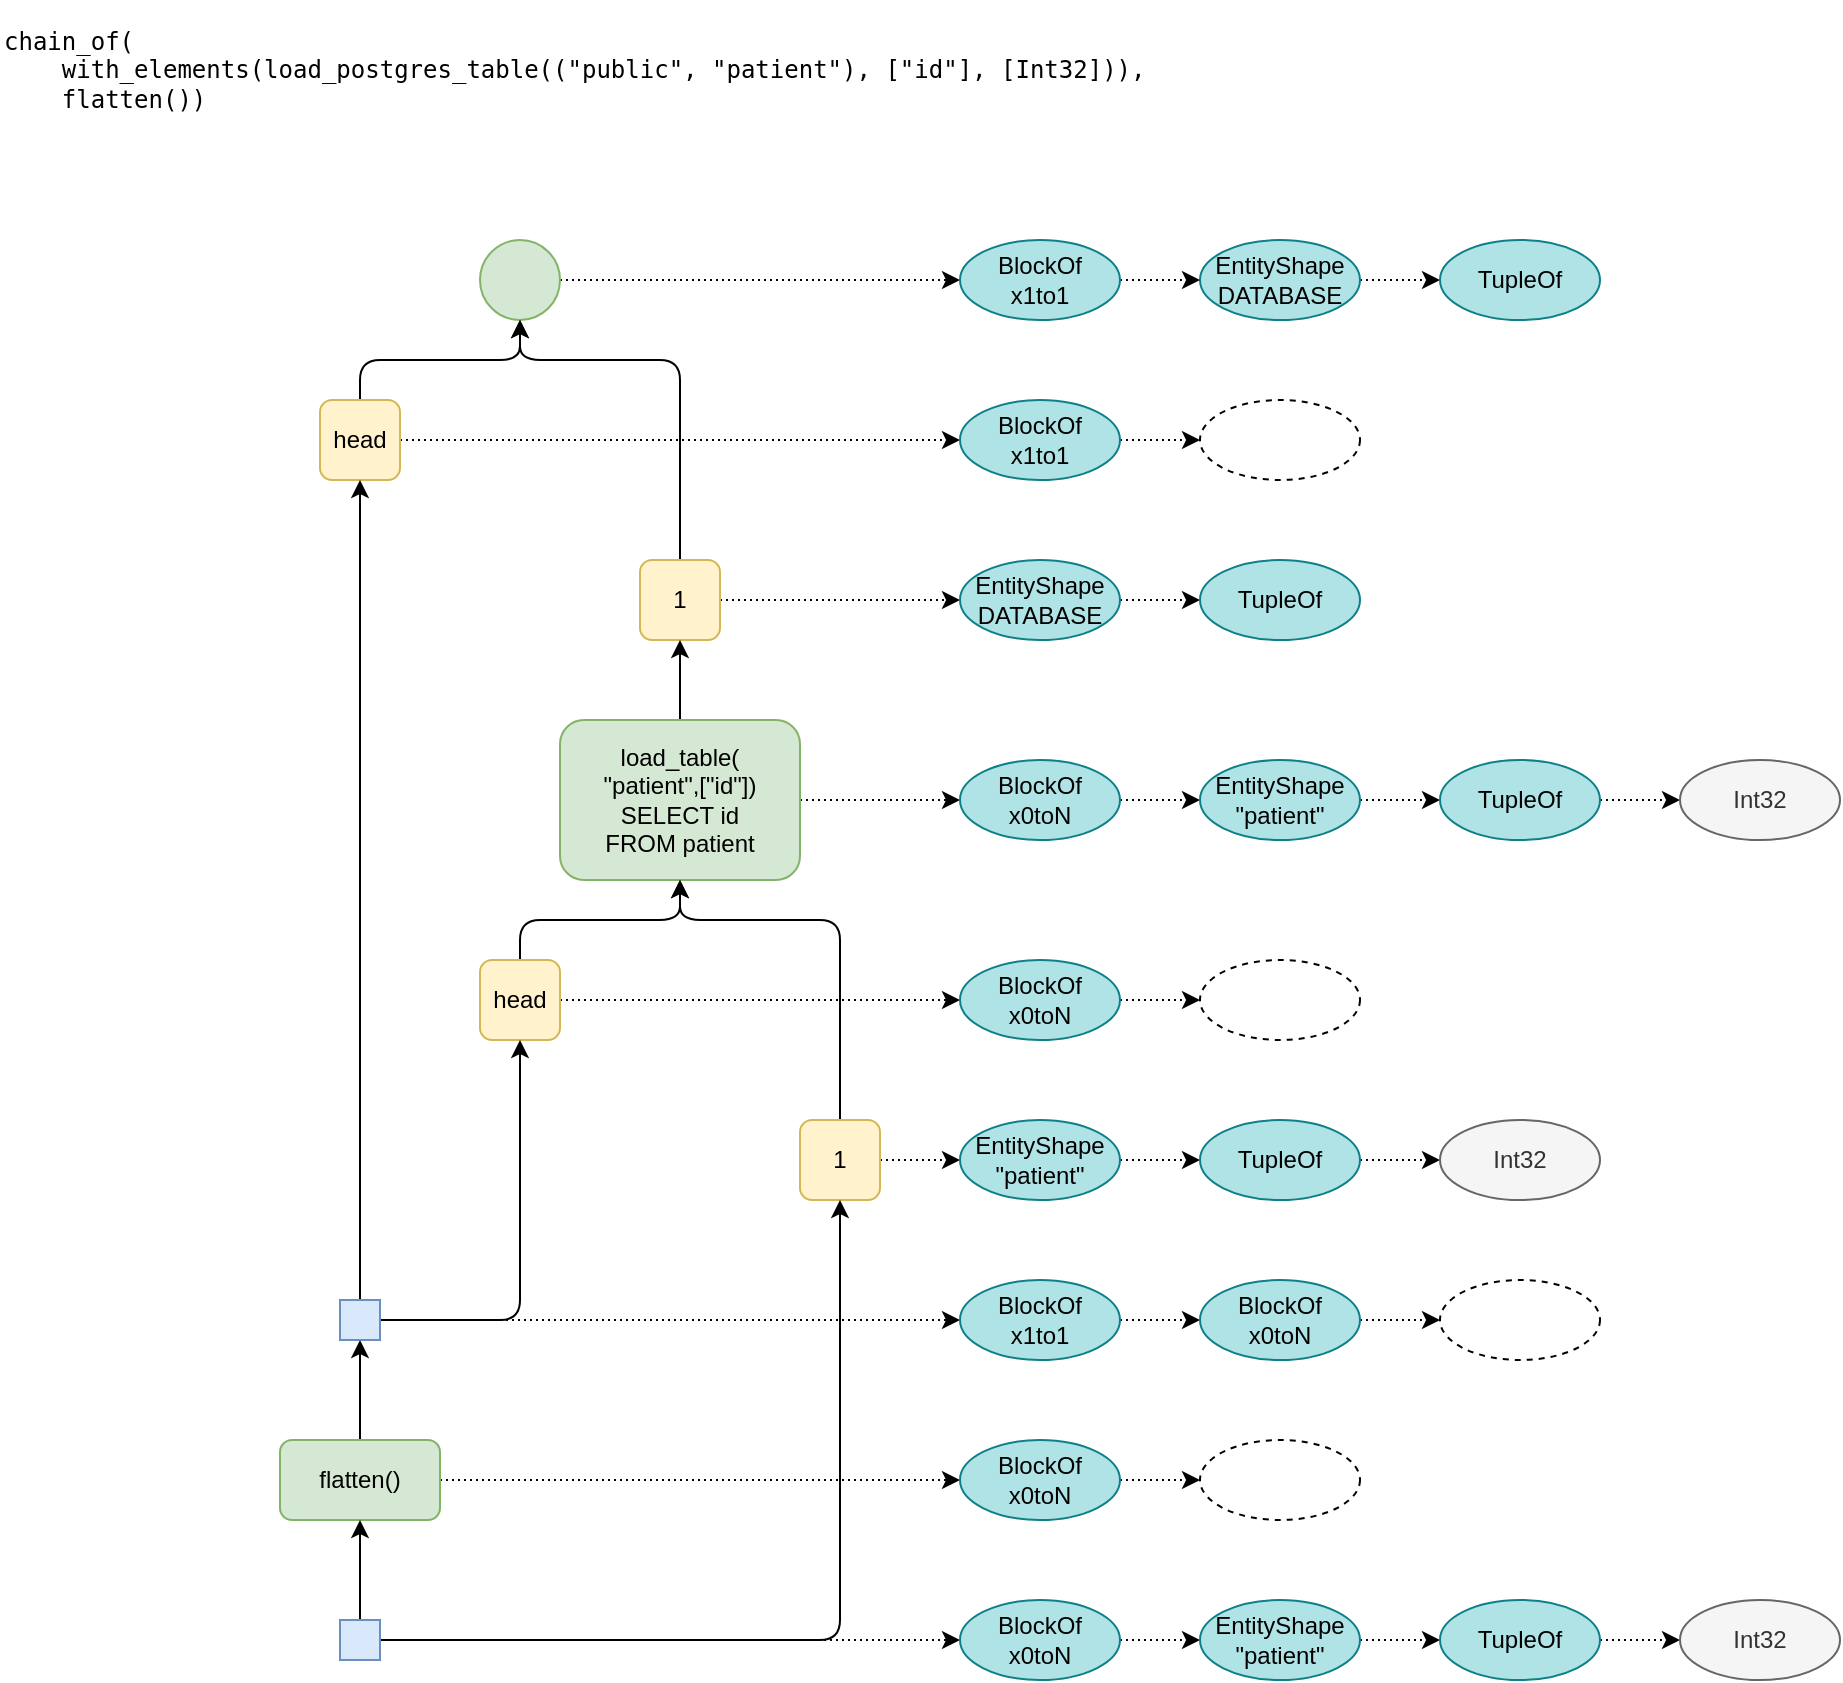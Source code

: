 <mxfile version="14.2.4" type="github" pages="11">
  <diagram id="Gnp_EI-a4jwjJ48-SvEC" name="patient">
    <mxGraphModel dx="2018" dy="1168" grid="1" gridSize="10" guides="1" tooltips="1" connect="1" arrows="1" fold="1" page="1" pageScale="1" pageWidth="2339" pageHeight="3300" math="0" shadow="0">
      <root>
        <mxCell id="0" />
        <mxCell id="1" parent="0" />
        <mxCell id="CR7Bd920Yuq2MpIPKO0S-1" value="&lt;pre&gt;chain_of(&lt;br&gt;    with_elements(load_postgres_table((&quot;public&quot;, &quot;patient&quot;), [&quot;id&quot;], [Int32])),&lt;br&gt;    flatten())&lt;br&gt;&lt;/pre&gt;" style="text;html=1;align=left;verticalAlign=middle;resizable=0;points=[];autosize=1;" parent="1" vertex="1">
          <mxGeometry x="40" y="40" width="590" height="70" as="geometry" />
        </mxCell>
        <mxCell id="CR7Bd920Yuq2MpIPKO0S-5" style="edgeStyle=orthogonalEdgeStyle;rounded=0;orthogonalLoop=1;jettySize=auto;html=1;dashed=1;dashPattern=1 2;entryX=0;entryY=0.5;entryDx=0;entryDy=0;" parent="1" source="CR7Bd920Yuq2MpIPKO0S-2" target="CR7Bd920Yuq2MpIPKO0S-7" edge="1">
          <mxGeometry relative="1" as="geometry">
            <mxPoint x="380" y="220" as="targetPoint" />
          </mxGeometry>
        </mxCell>
        <mxCell id="CR7Bd920Yuq2MpIPKO0S-2" value="" style="ellipse;whiteSpace=wrap;html=1;aspect=fixed;rounded=1;shadow=0;glass=0;sketch=0;align=left;fillColor=#d5e8d4;strokeColor=#82b366;" parent="1" vertex="1">
          <mxGeometry x="280.0" y="160" width="40" height="40" as="geometry" />
        </mxCell>
        <mxCell id="CR7Bd920Yuq2MpIPKO0S-6" style="edgeStyle=orthogonalEdgeStyle;rounded=0;orthogonalLoop=1;jettySize=auto;html=1;entryX=0;entryY=0.5;entryDx=0;entryDy=0;dashed=1;dashPattern=1 2;" parent="1" source="CR7Bd920Yuq2MpIPKO0S-3" target="CR7Bd920Yuq2MpIPKO0S-4" edge="1">
          <mxGeometry relative="1" as="geometry" />
        </mxCell>
        <mxCell id="CR7Bd920Yuq2MpIPKO0S-3" value="EntityShape&lt;br&gt;DATABASE" style="ellipse;whiteSpace=wrap;html=1;fillColor=#b0e3e6;strokeColor=#0e8088;" parent="1" vertex="1">
          <mxGeometry x="640.0" y="160" width="80" height="40" as="geometry" />
        </mxCell>
        <mxCell id="CR7Bd920Yuq2MpIPKO0S-4" value="TupleOf" style="ellipse;whiteSpace=wrap;html=1;fillColor=#b0e3e6;strokeColor=#0e8088;" parent="1" vertex="1">
          <mxGeometry x="760.0" y="160" width="80" height="40" as="geometry" />
        </mxCell>
        <mxCell id="CR7Bd920Yuq2MpIPKO0S-8" style="edgeStyle=orthogonalEdgeStyle;rounded=0;orthogonalLoop=1;jettySize=auto;html=1;entryX=0;entryY=0.5;entryDx=0;entryDy=0;dashed=1;dashPattern=1 2;" parent="1" source="CR7Bd920Yuq2MpIPKO0S-7" target="CR7Bd920Yuq2MpIPKO0S-3" edge="1">
          <mxGeometry relative="1" as="geometry" />
        </mxCell>
        <mxCell id="CR7Bd920Yuq2MpIPKO0S-7" value="BlockOf&lt;br&gt;x1to1" style="ellipse;whiteSpace=wrap;html=1;fillColor=#b0e3e6;strokeColor=#0e8088;" parent="1" vertex="1">
          <mxGeometry x="520.0" y="160" width="80" height="40" as="geometry" />
        </mxCell>
        <mxCell id="CR7Bd920Yuq2MpIPKO0S-16" style="edgeStyle=orthogonalEdgeStyle;rounded=0;orthogonalLoop=1;jettySize=auto;html=1;entryX=0;entryY=0.5;entryDx=0;entryDy=0;dashed=1;dashPattern=1 2;" parent="1" source="CR7Bd920Yuq2MpIPKO0S-9" target="CR7Bd920Yuq2MpIPKO0S-11" edge="1">
          <mxGeometry relative="1" as="geometry" />
        </mxCell>
        <mxCell id="CR7Bd920Yuq2MpIPKO0S-19" style="edgeStyle=orthogonalEdgeStyle;rounded=1;orthogonalLoop=1;jettySize=auto;html=1;entryX=0.5;entryY=1;entryDx=0;entryDy=0;" parent="1" source="CR7Bd920Yuq2MpIPKO0S-9" target="CR7Bd920Yuq2MpIPKO0S-2" edge="1">
          <mxGeometry relative="1" as="geometry">
            <Array as="points">
              <mxPoint x="220" y="220" />
              <mxPoint x="300" y="220" />
            </Array>
          </mxGeometry>
        </mxCell>
        <mxCell id="CR7Bd920Yuq2MpIPKO0S-9" value="head" style="rounded=1;whiteSpace=wrap;html=1;fillColor=#fff2cc;strokeColor=#d6b656;" parent="1" vertex="1">
          <mxGeometry x="200.0" y="240" width="40" height="40" as="geometry" />
        </mxCell>
        <mxCell id="CR7Bd920Yuq2MpIPKO0S-18" style="edgeStyle=orthogonalEdgeStyle;rounded=0;orthogonalLoop=1;jettySize=auto;html=1;exitX=1;exitY=0.5;exitDx=0;exitDy=0;entryX=0;entryY=0.5;entryDx=0;entryDy=0;dashed=1;dashPattern=1 2;" parent="1" source="CR7Bd920Yuq2MpIPKO0S-10" target="CR7Bd920Yuq2MpIPKO0S-14" edge="1">
          <mxGeometry relative="1" as="geometry" />
        </mxCell>
        <mxCell id="CR7Bd920Yuq2MpIPKO0S-20" style="edgeStyle=orthogonalEdgeStyle;rounded=1;orthogonalLoop=1;jettySize=auto;html=1;entryX=0.5;entryY=1;entryDx=0;entryDy=0;" parent="1" source="CR7Bd920Yuq2MpIPKO0S-10" target="CR7Bd920Yuq2MpIPKO0S-2" edge="1">
          <mxGeometry relative="1" as="geometry">
            <Array as="points">
              <mxPoint x="380" y="220" />
              <mxPoint x="300" y="220" />
            </Array>
          </mxGeometry>
        </mxCell>
        <mxCell id="CR7Bd920Yuq2MpIPKO0S-10" value="1" style="rounded=1;whiteSpace=wrap;html=1;fillColor=#fff2cc;strokeColor=#d6b656;" parent="1" vertex="1">
          <mxGeometry x="360.0" y="320" width="40" height="40" as="geometry" />
        </mxCell>
        <mxCell id="CR7Bd920Yuq2MpIPKO0S-17" style="edgeStyle=orthogonalEdgeStyle;rounded=0;orthogonalLoop=1;jettySize=auto;html=1;entryX=0;entryY=0.5;entryDx=0;entryDy=0;dashed=1;dashPattern=1 2;" parent="1" source="CR7Bd920Yuq2MpIPKO0S-11" target="CR7Bd920Yuq2MpIPKO0S-12" edge="1">
          <mxGeometry relative="1" as="geometry" />
        </mxCell>
        <mxCell id="CR7Bd920Yuq2MpIPKO0S-11" value="BlockOf&lt;br&gt;x1to1" style="ellipse;whiteSpace=wrap;html=1;fillColor=#b0e3e6;strokeColor=#0e8088;" parent="1" vertex="1">
          <mxGeometry x="520.0" y="240" width="80" height="40" as="geometry" />
        </mxCell>
        <mxCell id="CR7Bd920Yuq2MpIPKO0S-12" value="" style="ellipse;whiteSpace=wrap;html=1;dashed=1;" parent="1" vertex="1">
          <mxGeometry x="640" y="240" width="80" height="40" as="geometry" />
        </mxCell>
        <mxCell id="CR7Bd920Yuq2MpIPKO0S-13" style="edgeStyle=orthogonalEdgeStyle;rounded=0;orthogonalLoop=1;jettySize=auto;html=1;entryX=0;entryY=0.5;entryDx=0;entryDy=0;dashed=1;dashPattern=1 2;" parent="1" source="CR7Bd920Yuq2MpIPKO0S-14" target="CR7Bd920Yuq2MpIPKO0S-15" edge="1">
          <mxGeometry relative="1" as="geometry" />
        </mxCell>
        <mxCell id="CR7Bd920Yuq2MpIPKO0S-14" value="EntityShape&lt;br&gt;DATABASE" style="ellipse;whiteSpace=wrap;html=1;fillColor=#b0e3e6;strokeColor=#0e8088;" parent="1" vertex="1">
          <mxGeometry x="520.0" y="320" width="80" height="40" as="geometry" />
        </mxCell>
        <mxCell id="CR7Bd920Yuq2MpIPKO0S-15" value="TupleOf" style="ellipse;whiteSpace=wrap;html=1;fillColor=#b0e3e6;strokeColor=#0e8088;" parent="1" vertex="1">
          <mxGeometry x="640.0" y="320" width="80" height="40" as="geometry" />
        </mxCell>
        <mxCell id="CR7Bd920Yuq2MpIPKO0S-22" style="edgeStyle=orthogonalEdgeStyle;rounded=1;orthogonalLoop=1;jettySize=auto;html=1;entryX=0.5;entryY=1;entryDx=0;entryDy=0;" parent="1" source="CR7Bd920Yuq2MpIPKO0S-21" target="CR7Bd920Yuq2MpIPKO0S-10" edge="1">
          <mxGeometry relative="1" as="geometry" />
        </mxCell>
        <mxCell id="CR7Bd920Yuq2MpIPKO0S-27" style="edgeStyle=orthogonalEdgeStyle;rounded=1;orthogonalLoop=1;jettySize=auto;html=1;entryX=0;entryY=0.5;entryDx=0;entryDy=0;dashed=1;dashPattern=1 2;" parent="1" source="CR7Bd920Yuq2MpIPKO0S-21" target="CR7Bd920Yuq2MpIPKO0S-23" edge="1">
          <mxGeometry relative="1" as="geometry" />
        </mxCell>
        <mxCell id="CR7Bd920Yuq2MpIPKO0S-21" value="load_table(&lt;br&gt;&quot;patient&quot;,[&quot;id&quot;])&lt;br&gt;SELECT id&lt;br&gt;FROM patient" style="rounded=1;whiteSpace=wrap;html=1;fillColor=#d5e8d4;strokeColor=#82b366;" parent="1" vertex="1">
          <mxGeometry x="320" y="400" width="120" height="80" as="geometry" />
        </mxCell>
        <mxCell id="CR7Bd920Yuq2MpIPKO0S-28" style="edgeStyle=orthogonalEdgeStyle;rounded=1;orthogonalLoop=1;jettySize=auto;html=1;exitX=1;exitY=0.5;exitDx=0;exitDy=0;entryX=0;entryY=0.5;entryDx=0;entryDy=0;dashed=1;dashPattern=1 2;" parent="1" source="CR7Bd920Yuq2MpIPKO0S-23" target="CR7Bd920Yuq2MpIPKO0S-24" edge="1">
          <mxGeometry relative="1" as="geometry" />
        </mxCell>
        <mxCell id="CR7Bd920Yuq2MpIPKO0S-23" value="BlockOf&lt;br&gt;x0toN" style="ellipse;whiteSpace=wrap;html=1;fillColor=#b0e3e6;strokeColor=#0e8088;" parent="1" vertex="1">
          <mxGeometry x="520.0" y="420" width="80" height="40" as="geometry" />
        </mxCell>
        <mxCell id="CR7Bd920Yuq2MpIPKO0S-29" style="edgeStyle=orthogonalEdgeStyle;rounded=1;orthogonalLoop=1;jettySize=auto;html=1;exitX=1;exitY=0.5;exitDx=0;exitDy=0;entryX=0;entryY=0.5;entryDx=0;entryDy=0;dashed=1;dashPattern=1 2;" parent="1" source="CR7Bd920Yuq2MpIPKO0S-24" target="CR7Bd920Yuq2MpIPKO0S-25" edge="1">
          <mxGeometry relative="1" as="geometry" />
        </mxCell>
        <mxCell id="CR7Bd920Yuq2MpIPKO0S-24" value="EntityShape&lt;br&gt;&quot;patient&quot;" style="ellipse;whiteSpace=wrap;html=1;fillColor=#b0e3e6;strokeColor=#0e8088;" parent="1" vertex="1">
          <mxGeometry x="640.0" y="420" width="80" height="40" as="geometry" />
        </mxCell>
        <mxCell id="CR7Bd920Yuq2MpIPKO0S-30" style="edgeStyle=orthogonalEdgeStyle;rounded=1;orthogonalLoop=1;jettySize=auto;html=1;exitX=1;exitY=0.5;exitDx=0;exitDy=0;entryX=0;entryY=0.5;entryDx=0;entryDy=0;dashed=1;dashPattern=1 2;" parent="1" source="CR7Bd920Yuq2MpIPKO0S-25" target="CR7Bd920Yuq2MpIPKO0S-26" edge="1">
          <mxGeometry relative="1" as="geometry" />
        </mxCell>
        <mxCell id="CR7Bd920Yuq2MpIPKO0S-25" value="TupleOf" style="ellipse;whiteSpace=wrap;html=1;fillColor=#b0e3e6;strokeColor=#0e8088;" parent="1" vertex="1">
          <mxGeometry x="760.0" y="420" width="80" height="40" as="geometry" />
        </mxCell>
        <mxCell id="CR7Bd920Yuq2MpIPKO0S-26" value="Int32" style="ellipse;whiteSpace=wrap;html=1;fillColor=#f5f5f5;strokeColor=#666666;fontColor=#333333;" parent="1" vertex="1">
          <mxGeometry x="880.0" y="420" width="80" height="40" as="geometry" />
        </mxCell>
        <mxCell id="CR7Bd920Yuq2MpIPKO0S-33" style="edgeStyle=orthogonalEdgeStyle;rounded=1;orthogonalLoop=1;jettySize=auto;html=1;entryX=0.5;entryY=1;entryDx=0;entryDy=0;" parent="1" source="CR7Bd920Yuq2MpIPKO0S-31" target="CR7Bd920Yuq2MpIPKO0S-21" edge="1">
          <mxGeometry relative="1" as="geometry" />
        </mxCell>
        <mxCell id="CR7Bd920Yuq2MpIPKO0S-42" style="edgeStyle=orthogonalEdgeStyle;rounded=1;orthogonalLoop=1;jettySize=auto;html=1;entryX=0;entryY=0.5;entryDx=0;entryDy=0;dashed=1;dashPattern=1 2;" parent="1" source="CR7Bd920Yuq2MpIPKO0S-31" target="CR7Bd920Yuq2MpIPKO0S-35" edge="1">
          <mxGeometry relative="1" as="geometry" />
        </mxCell>
        <mxCell id="CR7Bd920Yuq2MpIPKO0S-31" value="head" style="rounded=1;whiteSpace=wrap;html=1;fillColor=#fff2cc;strokeColor=#d6b656;" parent="1" vertex="1">
          <mxGeometry x="280.0" y="520" width="40" height="40" as="geometry" />
        </mxCell>
        <mxCell id="CR7Bd920Yuq2MpIPKO0S-34" style="edgeStyle=orthogonalEdgeStyle;rounded=1;orthogonalLoop=1;jettySize=auto;html=1;entryX=0.5;entryY=1;entryDx=0;entryDy=0;" parent="1" source="CR7Bd920Yuq2MpIPKO0S-32" target="CR7Bd920Yuq2MpIPKO0S-21" edge="1">
          <mxGeometry relative="1" as="geometry">
            <Array as="points">
              <mxPoint x="460" y="500" />
              <mxPoint x="380" y="500" />
            </Array>
          </mxGeometry>
        </mxCell>
        <mxCell id="CR7Bd920Yuq2MpIPKO0S-44" style="edgeStyle=orthogonalEdgeStyle;rounded=1;orthogonalLoop=1;jettySize=auto;html=1;exitX=1;exitY=0.5;exitDx=0;exitDy=0;entryX=0;entryY=0.5;entryDx=0;entryDy=0;dashed=1;dashPattern=1 2;" parent="1" source="CR7Bd920Yuq2MpIPKO0S-32" target="CR7Bd920Yuq2MpIPKO0S-38" edge="1">
          <mxGeometry relative="1" as="geometry" />
        </mxCell>
        <mxCell id="CR7Bd920Yuq2MpIPKO0S-32" value="1" style="rounded=1;whiteSpace=wrap;html=1;fillColor=#fff2cc;strokeColor=#d6b656;" parent="1" vertex="1">
          <mxGeometry x="440.0" y="600" width="40" height="40" as="geometry" />
        </mxCell>
        <mxCell id="CR7Bd920Yuq2MpIPKO0S-43" style="edgeStyle=orthogonalEdgeStyle;rounded=1;orthogonalLoop=1;jettySize=auto;html=1;entryX=0;entryY=0.5;entryDx=0;entryDy=0;dashed=1;dashPattern=1 2;" parent="1" source="CR7Bd920Yuq2MpIPKO0S-35" target="CR7Bd920Yuq2MpIPKO0S-36" edge="1">
          <mxGeometry relative="1" as="geometry" />
        </mxCell>
        <mxCell id="CR7Bd920Yuq2MpIPKO0S-35" value="BlockOf&lt;br&gt;x0toN" style="ellipse;whiteSpace=wrap;html=1;fillColor=#b0e3e6;strokeColor=#0e8088;" parent="1" vertex="1">
          <mxGeometry x="520.0" y="520" width="80" height="40" as="geometry" />
        </mxCell>
        <mxCell id="CR7Bd920Yuq2MpIPKO0S-36" value="" style="ellipse;whiteSpace=wrap;html=1;dashed=1;" parent="1" vertex="1">
          <mxGeometry x="640" y="520" width="80" height="40" as="geometry" />
        </mxCell>
        <mxCell id="CR7Bd920Yuq2MpIPKO0S-37" style="edgeStyle=orthogonalEdgeStyle;rounded=1;orthogonalLoop=1;jettySize=auto;html=1;exitX=1;exitY=0.5;exitDx=0;exitDy=0;entryX=0;entryY=0.5;entryDx=0;entryDy=0;dashed=1;dashPattern=1 2;" parent="1" source="CR7Bd920Yuq2MpIPKO0S-38" target="CR7Bd920Yuq2MpIPKO0S-40" edge="1">
          <mxGeometry relative="1" as="geometry" />
        </mxCell>
        <mxCell id="CR7Bd920Yuq2MpIPKO0S-38" value="EntityShape&lt;br&gt;&quot;patient&quot;" style="ellipse;whiteSpace=wrap;html=1;fillColor=#b0e3e6;strokeColor=#0e8088;" parent="1" vertex="1">
          <mxGeometry x="520.0" y="600" width="80" height="40" as="geometry" />
        </mxCell>
        <mxCell id="CR7Bd920Yuq2MpIPKO0S-39" style="edgeStyle=orthogonalEdgeStyle;rounded=1;orthogonalLoop=1;jettySize=auto;html=1;exitX=1;exitY=0.5;exitDx=0;exitDy=0;entryX=0;entryY=0.5;entryDx=0;entryDy=0;dashed=1;dashPattern=1 2;" parent="1" source="CR7Bd920Yuq2MpIPKO0S-40" target="CR7Bd920Yuq2MpIPKO0S-41" edge="1">
          <mxGeometry relative="1" as="geometry" />
        </mxCell>
        <mxCell id="CR7Bd920Yuq2MpIPKO0S-40" value="TupleOf" style="ellipse;whiteSpace=wrap;html=1;fillColor=#b0e3e6;strokeColor=#0e8088;" parent="1" vertex="1">
          <mxGeometry x="640.0" y="600" width="80" height="40" as="geometry" />
        </mxCell>
        <mxCell id="CR7Bd920Yuq2MpIPKO0S-41" value="Int32" style="ellipse;whiteSpace=wrap;html=1;fillColor=#f5f5f5;strokeColor=#666666;fontColor=#333333;" parent="1" vertex="1">
          <mxGeometry x="760.0" y="600" width="80" height="40" as="geometry" />
        </mxCell>
        <mxCell id="CR7Bd920Yuq2MpIPKO0S-56" style="edgeStyle=orthogonalEdgeStyle;rounded=1;orthogonalLoop=1;jettySize=auto;html=1;entryX=0.5;entryY=1;entryDx=0;entryDy=0;" parent="1" source="CR7Bd920Yuq2MpIPKO0S-45" target="CR7Bd920Yuq2MpIPKO0S-47" edge="1">
          <mxGeometry relative="1" as="geometry" />
        </mxCell>
        <mxCell id="CR7Bd920Yuq2MpIPKO0S-60" style="edgeStyle=orthogonalEdgeStyle;rounded=1;orthogonalLoop=1;jettySize=auto;html=1;entryX=0;entryY=0.5;entryDx=0;entryDy=0;dashed=1;dashPattern=1 2;" parent="1" source="CR7Bd920Yuq2MpIPKO0S-45" target="CR7Bd920Yuq2MpIPKO0S-58" edge="1">
          <mxGeometry relative="1" as="geometry" />
        </mxCell>
        <mxCell id="CR7Bd920Yuq2MpIPKO0S-45" value="flatten()" style="rounded=1;whiteSpace=wrap;html=1;fillColor=#d5e8d4;strokeColor=#82b366;" parent="1" vertex="1">
          <mxGeometry x="180" y="760" width="80" height="40" as="geometry" />
        </mxCell>
        <mxCell id="CR7Bd920Yuq2MpIPKO0S-48" style="edgeStyle=orthogonalEdgeStyle;rounded=1;orthogonalLoop=1;jettySize=auto;html=1;entryX=0.5;entryY=1;entryDx=0;entryDy=0;" parent="1" source="CR7Bd920Yuq2MpIPKO0S-47" target="CR7Bd920Yuq2MpIPKO0S-9" edge="1">
          <mxGeometry relative="1" as="geometry" />
        </mxCell>
        <mxCell id="CR7Bd920Yuq2MpIPKO0S-49" style="edgeStyle=orthogonalEdgeStyle;rounded=1;orthogonalLoop=1;jettySize=auto;html=1;entryX=0.5;entryY=1;entryDx=0;entryDy=0;" parent="1" source="CR7Bd920Yuq2MpIPKO0S-47" target="CR7Bd920Yuq2MpIPKO0S-31" edge="1">
          <mxGeometry relative="1" as="geometry" />
        </mxCell>
        <mxCell id="CR7Bd920Yuq2MpIPKO0S-54" style="edgeStyle=orthogonalEdgeStyle;rounded=1;orthogonalLoop=1;jettySize=auto;html=1;entryX=0;entryY=0.5;entryDx=0;entryDy=0;dashed=1;dashPattern=1 2;" parent="1" source="CR7Bd920Yuq2MpIPKO0S-47" target="CR7Bd920Yuq2MpIPKO0S-50" edge="1">
          <mxGeometry relative="1" as="geometry" />
        </mxCell>
        <mxCell id="CR7Bd920Yuq2MpIPKO0S-47" value="" style="rounded=0;whiteSpace=wrap;html=1;fillColor=#dae8fc;strokeColor=#6c8ebf;" parent="1" vertex="1">
          <mxGeometry x="210.0" y="690" width="20" height="20" as="geometry" />
        </mxCell>
        <mxCell id="CR7Bd920Yuq2MpIPKO0S-55" style="edgeStyle=orthogonalEdgeStyle;rounded=1;orthogonalLoop=1;jettySize=auto;html=1;exitX=1;exitY=0.5;exitDx=0;exitDy=0;entryX=0;entryY=0.5;entryDx=0;entryDy=0;dashed=1;dashPattern=1 2;" parent="1" source="CR7Bd920Yuq2MpIPKO0S-50" target="CR7Bd920Yuq2MpIPKO0S-52" edge="1">
          <mxGeometry relative="1" as="geometry" />
        </mxCell>
        <mxCell id="CR7Bd920Yuq2MpIPKO0S-50" value="BlockOf&lt;br&gt;x1to1" style="ellipse;whiteSpace=wrap;html=1;fillColor=#b0e3e6;strokeColor=#0e8088;" parent="1" vertex="1">
          <mxGeometry x="520.0" y="680" width="80" height="40" as="geometry" />
        </mxCell>
        <mxCell id="CR7Bd920Yuq2MpIPKO0S-51" style="edgeStyle=orthogonalEdgeStyle;rounded=1;orthogonalLoop=1;jettySize=auto;html=1;entryX=0;entryY=0.5;entryDx=0;entryDy=0;dashed=1;dashPattern=1 2;" parent="1" source="CR7Bd920Yuq2MpIPKO0S-52" target="CR7Bd920Yuq2MpIPKO0S-53" edge="1">
          <mxGeometry relative="1" as="geometry" />
        </mxCell>
        <mxCell id="CR7Bd920Yuq2MpIPKO0S-52" value="BlockOf&lt;br&gt;x0toN" style="ellipse;whiteSpace=wrap;html=1;fillColor=#b0e3e6;strokeColor=#0e8088;" parent="1" vertex="1">
          <mxGeometry x="640.0" y="680" width="80" height="40" as="geometry" />
        </mxCell>
        <mxCell id="CR7Bd920Yuq2MpIPKO0S-53" value="" style="ellipse;whiteSpace=wrap;html=1;dashed=1;" parent="1" vertex="1">
          <mxGeometry x="760" y="680" width="80" height="40" as="geometry" />
        </mxCell>
        <mxCell id="CR7Bd920Yuq2MpIPKO0S-57" style="edgeStyle=orthogonalEdgeStyle;rounded=1;orthogonalLoop=1;jettySize=auto;html=1;entryX=0;entryY=0.5;entryDx=0;entryDy=0;dashed=1;dashPattern=1 2;" parent="1" source="CR7Bd920Yuq2MpIPKO0S-58" target="CR7Bd920Yuq2MpIPKO0S-59" edge="1">
          <mxGeometry relative="1" as="geometry" />
        </mxCell>
        <mxCell id="CR7Bd920Yuq2MpIPKO0S-58" value="BlockOf&lt;br&gt;x0toN" style="ellipse;whiteSpace=wrap;html=1;fillColor=#b0e3e6;strokeColor=#0e8088;" parent="1" vertex="1">
          <mxGeometry x="520.0" y="760" width="80" height="40" as="geometry" />
        </mxCell>
        <mxCell id="CR7Bd920Yuq2MpIPKO0S-59" value="" style="ellipse;whiteSpace=wrap;html=1;dashed=1;" parent="1" vertex="1">
          <mxGeometry x="640" y="760" width="80" height="40" as="geometry" />
        </mxCell>
        <mxCell id="CR7Bd920Yuq2MpIPKO0S-62" style="edgeStyle=orthogonalEdgeStyle;rounded=1;orthogonalLoop=1;jettySize=auto;html=1;entryX=0.5;entryY=1;entryDx=0;entryDy=0;" parent="1" source="CR7Bd920Yuq2MpIPKO0S-61" target="CR7Bd920Yuq2MpIPKO0S-45" edge="1">
          <mxGeometry relative="1" as="geometry" />
        </mxCell>
        <mxCell id="CR7Bd920Yuq2MpIPKO0S-63" style="edgeStyle=orthogonalEdgeStyle;rounded=1;orthogonalLoop=1;jettySize=auto;html=1;entryX=0.5;entryY=1;entryDx=0;entryDy=0;" parent="1" source="CR7Bd920Yuq2MpIPKO0S-61" target="CR7Bd920Yuq2MpIPKO0S-32" edge="1">
          <mxGeometry relative="1" as="geometry" />
        </mxCell>
        <mxCell id="CR7Bd920Yuq2MpIPKO0S-71" style="edgeStyle=orthogonalEdgeStyle;rounded=1;orthogonalLoop=1;jettySize=auto;html=1;entryX=0;entryY=0.5;entryDx=0;entryDy=0;dashed=1;dashPattern=1 2;" parent="1" source="CR7Bd920Yuq2MpIPKO0S-61" target="CR7Bd920Yuq2MpIPKO0S-65" edge="1">
          <mxGeometry relative="1" as="geometry" />
        </mxCell>
        <mxCell id="CR7Bd920Yuq2MpIPKO0S-61" value="" style="rounded=0;whiteSpace=wrap;html=1;fillColor=#dae8fc;strokeColor=#6c8ebf;" parent="1" vertex="1">
          <mxGeometry x="210.0" y="850" width="20" height="20" as="geometry" />
        </mxCell>
        <mxCell id="CR7Bd920Yuq2MpIPKO0S-64" style="edgeStyle=orthogonalEdgeStyle;rounded=1;orthogonalLoop=1;jettySize=auto;html=1;exitX=1;exitY=0.5;exitDx=0;exitDy=0;entryX=0;entryY=0.5;entryDx=0;entryDy=0;dashed=1;dashPattern=1 2;" parent="1" source="CR7Bd920Yuq2MpIPKO0S-65" target="CR7Bd920Yuq2MpIPKO0S-67" edge="1">
          <mxGeometry relative="1" as="geometry" />
        </mxCell>
        <mxCell id="CR7Bd920Yuq2MpIPKO0S-65" value="BlockOf&lt;br&gt;x0toN" style="ellipse;whiteSpace=wrap;html=1;fillColor=#b0e3e6;strokeColor=#0e8088;" parent="1" vertex="1">
          <mxGeometry x="520.0" y="840" width="80" height="40" as="geometry" />
        </mxCell>
        <mxCell id="CR7Bd920Yuq2MpIPKO0S-66" style="edgeStyle=orthogonalEdgeStyle;rounded=1;orthogonalLoop=1;jettySize=auto;html=1;exitX=1;exitY=0.5;exitDx=0;exitDy=0;entryX=0;entryY=0.5;entryDx=0;entryDy=0;dashed=1;dashPattern=1 2;" parent="1" source="CR7Bd920Yuq2MpIPKO0S-67" target="CR7Bd920Yuq2MpIPKO0S-69" edge="1">
          <mxGeometry relative="1" as="geometry" />
        </mxCell>
        <mxCell id="CR7Bd920Yuq2MpIPKO0S-67" value="EntityShape&lt;br&gt;&quot;patient&quot;" style="ellipse;whiteSpace=wrap;html=1;fillColor=#b0e3e6;strokeColor=#0e8088;" parent="1" vertex="1">
          <mxGeometry x="640.0" y="840" width="80" height="40" as="geometry" />
        </mxCell>
        <mxCell id="CR7Bd920Yuq2MpIPKO0S-68" style="edgeStyle=orthogonalEdgeStyle;rounded=1;orthogonalLoop=1;jettySize=auto;html=1;exitX=1;exitY=0.5;exitDx=0;exitDy=0;entryX=0;entryY=0.5;entryDx=0;entryDy=0;dashed=1;dashPattern=1 2;" parent="1" source="CR7Bd920Yuq2MpIPKO0S-69" target="CR7Bd920Yuq2MpIPKO0S-70" edge="1">
          <mxGeometry relative="1" as="geometry" />
        </mxCell>
        <mxCell id="CR7Bd920Yuq2MpIPKO0S-69" value="TupleOf" style="ellipse;whiteSpace=wrap;html=1;fillColor=#b0e3e6;strokeColor=#0e8088;" parent="1" vertex="1">
          <mxGeometry x="760.0" y="840" width="80" height="40" as="geometry" />
        </mxCell>
        <mxCell id="CR7Bd920Yuq2MpIPKO0S-70" value="Int32" style="ellipse;whiteSpace=wrap;html=1;fillColor=#f5f5f5;strokeColor=#666666;fontColor=#333333;" parent="1" vertex="1">
          <mxGeometry x="880.0" y="840" width="80" height="40" as="geometry" />
        </mxCell>
      </root>
    </mxGraphModel>
  </diagram>
  <diagram name="patient.mrn" id="7sr-FmiR4OHwOT4otWSz">
    <mxGraphModel dx="2018" dy="4468" grid="1" gridSize="10" guides="1" tooltips="1" connect="1" arrows="1" fold="1" page="1" pageScale="1" pageWidth="2339" pageHeight="3300" math="0" shadow="0">
      <root>
        <mxCell id="2vQZAce-5nHGLV8ph5eL-0" />
        <mxCell id="2vQZAce-5nHGLV8ph5eL-1" parent="2vQZAce-5nHGLV8ph5eL-0" />
        <mxCell id="M3epKIU1Subj03HA2nTo-0" value="" style="rounded=0;whiteSpace=wrap;html=1;fillColor=#dae8fc;strokeColor=none;" parent="2vQZAce-5nHGLV8ph5eL-1" vertex="1">
          <mxGeometry x="260" y="470" width="380" height="630" as="geometry" />
        </mxCell>
        <mxCell id="sfBFAMZLXeopbWeJ6f9--5" value="" style="rounded=0;whiteSpace=wrap;html=1;fillColor=#f8cecc;strokeColor=none;" parent="2vQZAce-5nHGLV8ph5eL-1" vertex="1">
          <mxGeometry x="330" y="1030" width="100" height="60" as="geometry" />
        </mxCell>
        <mxCell id="sfBFAMZLXeopbWeJ6f9--4" value="" style="rounded=0;whiteSpace=wrap;html=1;fillColor=#f8cecc;strokeColor=none;" parent="2vQZAce-5nHGLV8ph5eL-1" vertex="1">
          <mxGeometry x="510" y="950" width="60" height="60" as="geometry" />
        </mxCell>
        <mxCell id="sfBFAMZLXeopbWeJ6f9--0" value="" style="rounded=0;whiteSpace=wrap;html=1;fillColor=#f8cecc;strokeColor=none;" parent="2vQZAce-5nHGLV8ph5eL-1" vertex="1">
          <mxGeometry x="270" y="590" width="60" height="60" as="geometry" />
        </mxCell>
        <mxCell id="2vQZAce-5nHGLV8ph5eL-2" value="&lt;pre&gt;chain_of(with_elements(load_postgres_table((&quot;public&quot;, &quot;patient&quot;), [&quot;id&quot;], [Int32])),&lt;br&gt;         flatten(),&lt;br&gt;         with_elements(&lt;br&gt;             chain_of(&lt;br&gt;                 load_postgres_table((&quot;public&quot;, &quot;patient&quot;), [&quot;mrn&quot;], [String], [&quot;id&quot;]),&lt;br&gt;                 block_cardinality(x1to1))),&lt;br&gt;         flatten(),&lt;br&gt;         with_elements(&lt;br&gt;             chain_of(&lt;br&gt;                 output(),&lt;br&gt;                 column(1))))&lt;br&gt;&lt;/pre&gt;" style="text;html=1;align=left;verticalAlign=middle;resizable=0;points=[];autosize=1;" parent="2vQZAce-5nHGLV8ph5eL-1" vertex="1">
          <mxGeometry x="40" width="640" height="180" as="geometry" />
        </mxCell>
        <mxCell id="2vQZAce-5nHGLV8ph5eL-3" style="edgeStyle=orthogonalEdgeStyle;rounded=0;orthogonalLoop=1;jettySize=auto;html=1;dashed=1;dashPattern=1 2;entryX=0;entryY=0.5;entryDx=0;entryDy=0;" parent="2vQZAce-5nHGLV8ph5eL-1" source="2vQZAce-5nHGLV8ph5eL-4" target="2vQZAce-5nHGLV8ph5eL-9" edge="1">
          <mxGeometry relative="1" as="geometry">
            <mxPoint x="380" y="300" as="targetPoint" />
          </mxGeometry>
        </mxCell>
        <mxCell id="2vQZAce-5nHGLV8ph5eL-4" value="" style="ellipse;whiteSpace=wrap;html=1;aspect=fixed;rounded=1;shadow=0;glass=0;sketch=0;align=left;fillColor=#d5e8d4;strokeColor=#82b366;" parent="2vQZAce-5nHGLV8ph5eL-1" vertex="1">
          <mxGeometry x="280.0" y="240" width="40" height="40" as="geometry" />
        </mxCell>
        <mxCell id="2vQZAce-5nHGLV8ph5eL-5" style="edgeStyle=orthogonalEdgeStyle;rounded=0;orthogonalLoop=1;jettySize=auto;html=1;entryX=0;entryY=0.5;entryDx=0;entryDy=0;dashed=1;dashPattern=1 2;" parent="2vQZAce-5nHGLV8ph5eL-1" source="2vQZAce-5nHGLV8ph5eL-6" target="2vQZAce-5nHGLV8ph5eL-7" edge="1">
          <mxGeometry relative="1" as="geometry" />
        </mxCell>
        <mxCell id="2vQZAce-5nHGLV8ph5eL-6" value="EntityShape&lt;br&gt;DATABASE" style="ellipse;whiteSpace=wrap;html=1;fillColor=#b0e3e6;strokeColor=#0e8088;" parent="2vQZAce-5nHGLV8ph5eL-1" vertex="1">
          <mxGeometry x="920.0" y="240" width="80" height="40" as="geometry" />
        </mxCell>
        <mxCell id="2vQZAce-5nHGLV8ph5eL-7" value="TupleOf" style="ellipse;whiteSpace=wrap;html=1;fillColor=#b0e3e6;strokeColor=#0e8088;" parent="2vQZAce-5nHGLV8ph5eL-1" vertex="1">
          <mxGeometry x="1040" y="240" width="80" height="40" as="geometry" />
        </mxCell>
        <mxCell id="2vQZAce-5nHGLV8ph5eL-8" style="edgeStyle=orthogonalEdgeStyle;rounded=0;orthogonalLoop=1;jettySize=auto;html=1;entryX=0;entryY=0.5;entryDx=0;entryDy=0;dashed=1;dashPattern=1 2;" parent="2vQZAce-5nHGLV8ph5eL-1" source="2vQZAce-5nHGLV8ph5eL-9" target="2vQZAce-5nHGLV8ph5eL-6" edge="1">
          <mxGeometry relative="1" as="geometry" />
        </mxCell>
        <mxCell id="2vQZAce-5nHGLV8ph5eL-9" value="BlockOf&lt;br&gt;x1to1" style="ellipse;whiteSpace=wrap;html=1;fillColor=#b0e3e6;strokeColor=#0e8088;" parent="2vQZAce-5nHGLV8ph5eL-1" vertex="1">
          <mxGeometry x="800.0" y="240" width="80" height="40" as="geometry" />
        </mxCell>
        <mxCell id="2vQZAce-5nHGLV8ph5eL-10" style="edgeStyle=orthogonalEdgeStyle;rounded=0;orthogonalLoop=1;jettySize=auto;html=1;entryX=0;entryY=0.5;entryDx=0;entryDy=0;dashed=1;dashPattern=1 2;" parent="2vQZAce-5nHGLV8ph5eL-1" source="2vQZAce-5nHGLV8ph5eL-12" target="2vQZAce-5nHGLV8ph5eL-17" edge="1">
          <mxGeometry relative="1" as="geometry" />
        </mxCell>
        <mxCell id="2vQZAce-5nHGLV8ph5eL-11" style="edgeStyle=orthogonalEdgeStyle;rounded=1;orthogonalLoop=1;jettySize=auto;html=1;entryX=0.5;entryY=1;entryDx=0;entryDy=0;" parent="2vQZAce-5nHGLV8ph5eL-1" source="2vQZAce-5nHGLV8ph5eL-12" target="2vQZAce-5nHGLV8ph5eL-4" edge="1">
          <mxGeometry relative="1" as="geometry">
            <Array as="points">
              <mxPoint x="220" y="300" />
              <mxPoint x="300" y="300" />
            </Array>
          </mxGeometry>
        </mxCell>
        <mxCell id="2vQZAce-5nHGLV8ph5eL-12" value="head" style="rounded=1;whiteSpace=wrap;html=1;fillColor=#fff2cc;strokeColor=#d6b656;" parent="2vQZAce-5nHGLV8ph5eL-1" vertex="1">
          <mxGeometry x="200.0" y="320" width="40" height="40" as="geometry" />
        </mxCell>
        <mxCell id="2vQZAce-5nHGLV8ph5eL-13" style="edgeStyle=orthogonalEdgeStyle;rounded=0;orthogonalLoop=1;jettySize=auto;html=1;exitX=1;exitY=0.5;exitDx=0;exitDy=0;entryX=0;entryY=0.5;entryDx=0;entryDy=0;dashed=1;dashPattern=1 2;" parent="2vQZAce-5nHGLV8ph5eL-1" source="2vQZAce-5nHGLV8ph5eL-15" target="2vQZAce-5nHGLV8ph5eL-20" edge="1">
          <mxGeometry relative="1" as="geometry" />
        </mxCell>
        <mxCell id="2vQZAce-5nHGLV8ph5eL-14" style="edgeStyle=orthogonalEdgeStyle;rounded=1;orthogonalLoop=1;jettySize=auto;html=1;entryX=0.5;entryY=1;entryDx=0;entryDy=0;" parent="2vQZAce-5nHGLV8ph5eL-1" source="2vQZAce-5nHGLV8ph5eL-15" target="2vQZAce-5nHGLV8ph5eL-4" edge="1">
          <mxGeometry relative="1" as="geometry">
            <Array as="points">
              <mxPoint x="380" y="300" />
              <mxPoint x="300" y="300" />
            </Array>
          </mxGeometry>
        </mxCell>
        <mxCell id="2vQZAce-5nHGLV8ph5eL-15" value="1" style="rounded=1;whiteSpace=wrap;html=1;fillColor=#fff2cc;strokeColor=#d6b656;" parent="2vQZAce-5nHGLV8ph5eL-1" vertex="1">
          <mxGeometry x="360.0" y="400" width="40" height="40" as="geometry" />
        </mxCell>
        <mxCell id="2vQZAce-5nHGLV8ph5eL-16" style="edgeStyle=orthogonalEdgeStyle;rounded=0;orthogonalLoop=1;jettySize=auto;html=1;entryX=0;entryY=0.5;entryDx=0;entryDy=0;dashed=1;dashPattern=1 2;" parent="2vQZAce-5nHGLV8ph5eL-1" source="2vQZAce-5nHGLV8ph5eL-17" target="2vQZAce-5nHGLV8ph5eL-18" edge="1">
          <mxGeometry relative="1" as="geometry" />
        </mxCell>
        <mxCell id="2vQZAce-5nHGLV8ph5eL-17" value="BlockOf&lt;br&gt;x1to1" style="ellipse;whiteSpace=wrap;html=1;fillColor=#b0e3e6;strokeColor=#0e8088;" parent="2vQZAce-5nHGLV8ph5eL-1" vertex="1">
          <mxGeometry x="800.0" y="320" width="80" height="40" as="geometry" />
        </mxCell>
        <mxCell id="2vQZAce-5nHGLV8ph5eL-18" value="" style="ellipse;whiteSpace=wrap;html=1;dashed=1;" parent="2vQZAce-5nHGLV8ph5eL-1" vertex="1">
          <mxGeometry x="920" y="320" width="80" height="40" as="geometry" />
        </mxCell>
        <mxCell id="2vQZAce-5nHGLV8ph5eL-19" style="edgeStyle=orthogonalEdgeStyle;rounded=0;orthogonalLoop=1;jettySize=auto;html=1;entryX=0;entryY=0.5;entryDx=0;entryDy=0;dashed=1;dashPattern=1 2;" parent="2vQZAce-5nHGLV8ph5eL-1" source="2vQZAce-5nHGLV8ph5eL-20" target="2vQZAce-5nHGLV8ph5eL-21" edge="1">
          <mxGeometry relative="1" as="geometry" />
        </mxCell>
        <mxCell id="2vQZAce-5nHGLV8ph5eL-20" value="EntityShape&lt;br&gt;DATABASE" style="ellipse;whiteSpace=wrap;html=1;fillColor=#b0e3e6;strokeColor=#0e8088;" parent="2vQZAce-5nHGLV8ph5eL-1" vertex="1">
          <mxGeometry x="800.0" y="400" width="80" height="40" as="geometry" />
        </mxCell>
        <mxCell id="2vQZAce-5nHGLV8ph5eL-21" value="TupleOf" style="ellipse;whiteSpace=wrap;html=1;fillColor=#b0e3e6;strokeColor=#0e8088;" parent="2vQZAce-5nHGLV8ph5eL-1" vertex="1">
          <mxGeometry x="920.0" y="400" width="80" height="40" as="geometry" />
        </mxCell>
        <mxCell id="2vQZAce-5nHGLV8ph5eL-22" style="edgeStyle=orthogonalEdgeStyle;rounded=1;orthogonalLoop=1;jettySize=auto;html=1;entryX=0.5;entryY=1;entryDx=0;entryDy=0;" parent="2vQZAce-5nHGLV8ph5eL-1" source="2vQZAce-5nHGLV8ph5eL-24" target="2vQZAce-5nHGLV8ph5eL-15" edge="1">
          <mxGeometry relative="1" as="geometry" />
        </mxCell>
        <mxCell id="2vQZAce-5nHGLV8ph5eL-23" style="edgeStyle=orthogonalEdgeStyle;rounded=1;orthogonalLoop=1;jettySize=auto;html=1;entryX=0;entryY=0.5;entryDx=0;entryDy=0;dashed=1;dashPattern=1 2;" parent="2vQZAce-5nHGLV8ph5eL-1" source="2vQZAce-5nHGLV8ph5eL-24" target="2vQZAce-5nHGLV8ph5eL-26" edge="1">
          <mxGeometry relative="1" as="geometry" />
        </mxCell>
        <mxCell id="2vQZAce-5nHGLV8ph5eL-24" value="load_table(&lt;br&gt;&quot;patient&quot;,[&quot;id&quot;])&lt;br&gt;SELECT id&lt;br&gt;FROM patient" style="rounded=1;whiteSpace=wrap;html=1;fillColor=#d5e8d4;strokeColor=#82b366;" parent="2vQZAce-5nHGLV8ph5eL-1" vertex="1">
          <mxGeometry x="320" y="480" width="120" height="80" as="geometry" />
        </mxCell>
        <mxCell id="2vQZAce-5nHGLV8ph5eL-25" style="edgeStyle=orthogonalEdgeStyle;rounded=1;orthogonalLoop=1;jettySize=auto;html=1;exitX=1;exitY=0.5;exitDx=0;exitDy=0;entryX=0;entryY=0.5;entryDx=0;entryDy=0;dashed=1;dashPattern=1 2;" parent="2vQZAce-5nHGLV8ph5eL-1" source="2vQZAce-5nHGLV8ph5eL-26" target="2vQZAce-5nHGLV8ph5eL-28" edge="1">
          <mxGeometry relative="1" as="geometry" />
        </mxCell>
        <mxCell id="2vQZAce-5nHGLV8ph5eL-26" value="BlockOf&lt;br&gt;x0toN" style="ellipse;whiteSpace=wrap;html=1;fillColor=#b0e3e6;strokeColor=#0e8088;" parent="2vQZAce-5nHGLV8ph5eL-1" vertex="1">
          <mxGeometry x="800.0" y="500" width="80" height="40" as="geometry" />
        </mxCell>
        <mxCell id="2vQZAce-5nHGLV8ph5eL-27" style="edgeStyle=orthogonalEdgeStyle;rounded=1;orthogonalLoop=1;jettySize=auto;html=1;exitX=1;exitY=0.5;exitDx=0;exitDy=0;entryX=0;entryY=0.5;entryDx=0;entryDy=0;dashed=1;dashPattern=1 2;" parent="2vQZAce-5nHGLV8ph5eL-1" source="2vQZAce-5nHGLV8ph5eL-28" target="2vQZAce-5nHGLV8ph5eL-30" edge="1">
          <mxGeometry relative="1" as="geometry" />
        </mxCell>
        <mxCell id="2vQZAce-5nHGLV8ph5eL-28" value="EntityShape&lt;br&gt;&quot;patient&quot;" style="ellipse;whiteSpace=wrap;html=1;fillColor=#b0e3e6;strokeColor=#0e8088;" parent="2vQZAce-5nHGLV8ph5eL-1" vertex="1">
          <mxGeometry x="920.0" y="500" width="80" height="40" as="geometry" />
        </mxCell>
        <mxCell id="2vQZAce-5nHGLV8ph5eL-29" style="edgeStyle=orthogonalEdgeStyle;rounded=1;orthogonalLoop=1;jettySize=auto;html=1;exitX=1;exitY=0.5;exitDx=0;exitDy=0;entryX=0;entryY=0.5;entryDx=0;entryDy=0;dashed=1;dashPattern=1 2;" parent="2vQZAce-5nHGLV8ph5eL-1" source="2vQZAce-5nHGLV8ph5eL-30" target="2vQZAce-5nHGLV8ph5eL-31" edge="1">
          <mxGeometry relative="1" as="geometry" />
        </mxCell>
        <mxCell id="2vQZAce-5nHGLV8ph5eL-30" value="TupleOf" style="ellipse;whiteSpace=wrap;html=1;fillColor=#b0e3e6;strokeColor=#0e8088;" parent="2vQZAce-5nHGLV8ph5eL-1" vertex="1">
          <mxGeometry x="1040" y="500" width="80" height="40" as="geometry" />
        </mxCell>
        <mxCell id="2vQZAce-5nHGLV8ph5eL-31" value="Int32" style="ellipse;whiteSpace=wrap;html=1;fillColor=#f5f5f5;strokeColor=#666666;fontColor=#333333;" parent="2vQZAce-5nHGLV8ph5eL-1" vertex="1">
          <mxGeometry x="1160" y="500" width="80" height="40" as="geometry" />
        </mxCell>
        <mxCell id="2vQZAce-5nHGLV8ph5eL-32" style="edgeStyle=orthogonalEdgeStyle;rounded=1;orthogonalLoop=1;jettySize=auto;html=1;entryX=0.5;entryY=1;entryDx=0;entryDy=0;" parent="2vQZAce-5nHGLV8ph5eL-1" source="2vQZAce-5nHGLV8ph5eL-34" target="2vQZAce-5nHGLV8ph5eL-24" edge="1">
          <mxGeometry relative="1" as="geometry" />
        </mxCell>
        <mxCell id="2vQZAce-5nHGLV8ph5eL-33" style="edgeStyle=orthogonalEdgeStyle;rounded=1;orthogonalLoop=1;jettySize=auto;html=1;entryX=0;entryY=0.5;entryDx=0;entryDy=0;dashed=1;dashPattern=1 2;" parent="2vQZAce-5nHGLV8ph5eL-1" source="2vQZAce-5nHGLV8ph5eL-34" target="2vQZAce-5nHGLV8ph5eL-39" edge="1">
          <mxGeometry relative="1" as="geometry" />
        </mxCell>
        <mxCell id="2vQZAce-5nHGLV8ph5eL-34" value="head" style="rounded=1;whiteSpace=wrap;html=1;fillColor=#fff2cc;strokeColor=#d6b656;" parent="2vQZAce-5nHGLV8ph5eL-1" vertex="1">
          <mxGeometry x="280.0" y="600" width="40" height="40" as="geometry" />
        </mxCell>
        <mxCell id="2vQZAce-5nHGLV8ph5eL-35" style="edgeStyle=orthogonalEdgeStyle;rounded=1;orthogonalLoop=1;jettySize=auto;html=1;entryX=0.5;entryY=1;entryDx=0;entryDy=0;" parent="2vQZAce-5nHGLV8ph5eL-1" source="2vQZAce-5nHGLV8ph5eL-37" target="2vQZAce-5nHGLV8ph5eL-24" edge="1">
          <mxGeometry relative="1" as="geometry">
            <Array as="points">
              <mxPoint x="460" y="580" />
              <mxPoint x="380" y="580" />
            </Array>
          </mxGeometry>
        </mxCell>
        <mxCell id="2vQZAce-5nHGLV8ph5eL-36" style="edgeStyle=orthogonalEdgeStyle;rounded=1;orthogonalLoop=1;jettySize=auto;html=1;exitX=1;exitY=0.5;exitDx=0;exitDy=0;entryX=0;entryY=0.5;entryDx=0;entryDy=0;dashed=1;dashPattern=1 2;" parent="2vQZAce-5nHGLV8ph5eL-1" source="2vQZAce-5nHGLV8ph5eL-37" target="2vQZAce-5nHGLV8ph5eL-42" edge="1">
          <mxGeometry relative="1" as="geometry">
            <mxPoint x="560.0" y="700" as="sourcePoint" />
          </mxGeometry>
        </mxCell>
        <mxCell id="2vQZAce-5nHGLV8ph5eL-37" value="1" style="rounded=1;whiteSpace=wrap;html=1;fillColor=#fff2cc;strokeColor=#d6b656;" parent="2vQZAce-5nHGLV8ph5eL-1" vertex="1">
          <mxGeometry x="440.0" y="680" width="40" height="40" as="geometry" />
        </mxCell>
        <mxCell id="2vQZAce-5nHGLV8ph5eL-38" style="edgeStyle=orthogonalEdgeStyle;rounded=1;orthogonalLoop=1;jettySize=auto;html=1;entryX=0;entryY=0.5;entryDx=0;entryDy=0;dashed=1;dashPattern=1 2;" parent="2vQZAce-5nHGLV8ph5eL-1" source="2vQZAce-5nHGLV8ph5eL-39" target="2vQZAce-5nHGLV8ph5eL-40" edge="1">
          <mxGeometry relative="1" as="geometry" />
        </mxCell>
        <mxCell id="2vQZAce-5nHGLV8ph5eL-39" value="BlockOf&lt;br&gt;x0toN" style="ellipse;whiteSpace=wrap;html=1;fillColor=#b0e3e6;strokeColor=#0e8088;" parent="2vQZAce-5nHGLV8ph5eL-1" vertex="1">
          <mxGeometry x="800.0" y="600" width="80" height="40" as="geometry" />
        </mxCell>
        <mxCell id="2vQZAce-5nHGLV8ph5eL-40" value="" style="ellipse;whiteSpace=wrap;html=1;dashed=1;" parent="2vQZAce-5nHGLV8ph5eL-1" vertex="1">
          <mxGeometry x="920" y="600" width="80" height="40" as="geometry" />
        </mxCell>
        <mxCell id="2vQZAce-5nHGLV8ph5eL-41" style="edgeStyle=orthogonalEdgeStyle;rounded=1;orthogonalLoop=1;jettySize=auto;html=1;exitX=1;exitY=0.5;exitDx=0;exitDy=0;entryX=0;entryY=0.5;entryDx=0;entryDy=0;dashed=1;dashPattern=1 2;" parent="2vQZAce-5nHGLV8ph5eL-1" source="2vQZAce-5nHGLV8ph5eL-42" target="2vQZAce-5nHGLV8ph5eL-44" edge="1">
          <mxGeometry relative="1" as="geometry" />
        </mxCell>
        <mxCell id="2vQZAce-5nHGLV8ph5eL-42" value="EntityShape&lt;br&gt;&quot;patient&quot;" style="ellipse;whiteSpace=wrap;html=1;fillColor=#b0e3e6;strokeColor=#0e8088;" parent="2vQZAce-5nHGLV8ph5eL-1" vertex="1">
          <mxGeometry x="800.0" y="680" width="80" height="40" as="geometry" />
        </mxCell>
        <mxCell id="2vQZAce-5nHGLV8ph5eL-43" style="edgeStyle=orthogonalEdgeStyle;rounded=1;orthogonalLoop=1;jettySize=auto;html=1;exitX=1;exitY=0.5;exitDx=0;exitDy=0;entryX=0;entryY=0.5;entryDx=0;entryDy=0;dashed=1;dashPattern=1 2;" parent="2vQZAce-5nHGLV8ph5eL-1" source="2vQZAce-5nHGLV8ph5eL-44" target="2vQZAce-5nHGLV8ph5eL-45" edge="1">
          <mxGeometry relative="1" as="geometry" />
        </mxCell>
        <mxCell id="2vQZAce-5nHGLV8ph5eL-44" value="TupleOf" style="ellipse;whiteSpace=wrap;html=1;fillColor=#b0e3e6;strokeColor=#0e8088;" parent="2vQZAce-5nHGLV8ph5eL-1" vertex="1">
          <mxGeometry x="920.0" y="680" width="80" height="40" as="geometry" />
        </mxCell>
        <mxCell id="2vQZAce-5nHGLV8ph5eL-45" value="Int32" style="ellipse;whiteSpace=wrap;html=1;fillColor=#f5f5f5;strokeColor=#666666;fontColor=#333333;" parent="2vQZAce-5nHGLV8ph5eL-1" vertex="1">
          <mxGeometry x="1040" y="680" width="80" height="40" as="geometry" />
        </mxCell>
        <mxCell id="2vQZAce-5nHGLV8ph5eL-46" style="edgeStyle=orthogonalEdgeStyle;rounded=1;orthogonalLoop=1;jettySize=auto;html=1;entryX=0.5;entryY=1;entryDx=0;entryDy=0;" parent="2vQZAce-5nHGLV8ph5eL-1" source="2vQZAce-5nHGLV8ph5eL-48" target="2vQZAce-5nHGLV8ph5eL-52" edge="1">
          <mxGeometry relative="1" as="geometry" />
        </mxCell>
        <mxCell id="2vQZAce-5nHGLV8ph5eL-47" style="edgeStyle=orthogonalEdgeStyle;rounded=1;orthogonalLoop=1;jettySize=auto;html=1;entryX=0;entryY=0.5;entryDx=0;entryDy=0;dashed=1;dashPattern=1 2;" parent="2vQZAce-5nHGLV8ph5eL-1" source="2vQZAce-5nHGLV8ph5eL-48" target="2vQZAce-5nHGLV8ph5eL-59" edge="1">
          <mxGeometry relative="1" as="geometry" />
        </mxCell>
        <mxCell id="2vQZAce-5nHGLV8ph5eL-48" value="flatten()" style="rounded=1;whiteSpace=wrap;html=1;fillColor=#d5e8d4;strokeColor=#82b366;" parent="2vQZAce-5nHGLV8ph5eL-1" vertex="1">
          <mxGeometry x="180" y="1200" width="80" height="40" as="geometry" />
        </mxCell>
        <mxCell id="2vQZAce-5nHGLV8ph5eL-49" style="edgeStyle=orthogonalEdgeStyle;rounded=1;orthogonalLoop=1;jettySize=auto;html=1;entryX=0.5;entryY=1;entryDx=0;entryDy=0;" parent="2vQZAce-5nHGLV8ph5eL-1" source="2vQZAce-5nHGLV8ph5eL-52" target="2vQZAce-5nHGLV8ph5eL-12" edge="1">
          <mxGeometry relative="1" as="geometry" />
        </mxCell>
        <mxCell id="2vQZAce-5nHGLV8ph5eL-51" style="edgeStyle=orthogonalEdgeStyle;rounded=1;orthogonalLoop=1;jettySize=auto;html=1;entryX=0;entryY=0.5;entryDx=0;entryDy=0;dashed=1;dashPattern=1 2;" parent="2vQZAce-5nHGLV8ph5eL-1" source="2vQZAce-5nHGLV8ph5eL-52" target="2vQZAce-5nHGLV8ph5eL-54" edge="1">
          <mxGeometry relative="1" as="geometry" />
        </mxCell>
        <mxCell id="kkd8Jafqe1rxQ_5z_rim-22" style="edgeStyle=orthogonalEdgeStyle;rounded=1;orthogonalLoop=1;jettySize=auto;html=1;entryX=0.5;entryY=1;entryDx=0;entryDy=0;" parent="2vQZAce-5nHGLV8ph5eL-1" source="2vQZAce-5nHGLV8ph5eL-52" target="2vQZAce-5nHGLV8ph5eL-34" edge="1">
          <mxGeometry relative="1" as="geometry" />
        </mxCell>
        <mxCell id="2vQZAce-5nHGLV8ph5eL-52" value="" style="rounded=0;whiteSpace=wrap;html=1;fillColor=#dae8fc;strokeColor=#6c8ebf;" parent="2vQZAce-5nHGLV8ph5eL-1" vertex="1">
          <mxGeometry x="210.0" y="1130" width="20" height="20" as="geometry" />
        </mxCell>
        <mxCell id="2vQZAce-5nHGLV8ph5eL-53" style="edgeStyle=orthogonalEdgeStyle;rounded=1;orthogonalLoop=1;jettySize=auto;html=1;exitX=1;exitY=0.5;exitDx=0;exitDy=0;entryX=0;entryY=0.5;entryDx=0;entryDy=0;dashed=1;dashPattern=1 2;" parent="2vQZAce-5nHGLV8ph5eL-1" source="2vQZAce-5nHGLV8ph5eL-54" target="2vQZAce-5nHGLV8ph5eL-56" edge="1">
          <mxGeometry relative="1" as="geometry" />
        </mxCell>
        <mxCell id="2vQZAce-5nHGLV8ph5eL-54" value="BlockOf&lt;br&gt;x1to1" style="ellipse;whiteSpace=wrap;html=1;fillColor=#b0e3e6;strokeColor=#0e8088;" parent="2vQZAce-5nHGLV8ph5eL-1" vertex="1">
          <mxGeometry x="800.0" y="1120" width="80" height="40" as="geometry" />
        </mxCell>
        <mxCell id="2vQZAce-5nHGLV8ph5eL-55" style="edgeStyle=orthogonalEdgeStyle;rounded=1;orthogonalLoop=1;jettySize=auto;html=1;entryX=0;entryY=0.5;entryDx=0;entryDy=0;dashed=1;dashPattern=1 2;" parent="2vQZAce-5nHGLV8ph5eL-1" source="2vQZAce-5nHGLV8ph5eL-56" target="2vQZAce-5nHGLV8ph5eL-57" edge="1">
          <mxGeometry relative="1" as="geometry" />
        </mxCell>
        <mxCell id="2vQZAce-5nHGLV8ph5eL-56" value="BlockOf&lt;br&gt;x0toN" style="ellipse;whiteSpace=wrap;html=1;fillColor=#b0e3e6;strokeColor=#0e8088;" parent="2vQZAce-5nHGLV8ph5eL-1" vertex="1">
          <mxGeometry x="920.0" y="1120" width="80" height="40" as="geometry" />
        </mxCell>
        <mxCell id="2vQZAce-5nHGLV8ph5eL-57" value="" style="ellipse;whiteSpace=wrap;html=1;dashed=1;" parent="2vQZAce-5nHGLV8ph5eL-1" vertex="1">
          <mxGeometry x="1040" y="1120" width="80" height="40" as="geometry" />
        </mxCell>
        <mxCell id="2vQZAce-5nHGLV8ph5eL-58" style="edgeStyle=orthogonalEdgeStyle;rounded=1;orthogonalLoop=1;jettySize=auto;html=1;entryX=0;entryY=0.5;entryDx=0;entryDy=0;dashed=1;dashPattern=1 2;" parent="2vQZAce-5nHGLV8ph5eL-1" source="2vQZAce-5nHGLV8ph5eL-59" target="2vQZAce-5nHGLV8ph5eL-60" edge="1">
          <mxGeometry relative="1" as="geometry" />
        </mxCell>
        <mxCell id="2vQZAce-5nHGLV8ph5eL-59" value="BlockOf&lt;br&gt;x0toN" style="ellipse;whiteSpace=wrap;html=1;fillColor=#b0e3e6;strokeColor=#0e8088;" parent="2vQZAce-5nHGLV8ph5eL-1" vertex="1">
          <mxGeometry x="800.0" y="1200" width="80" height="40" as="geometry" />
        </mxCell>
        <mxCell id="2vQZAce-5nHGLV8ph5eL-60" value="" style="ellipse;whiteSpace=wrap;html=1;dashed=1;" parent="2vQZAce-5nHGLV8ph5eL-1" vertex="1">
          <mxGeometry x="920" y="1200" width="80" height="40" as="geometry" />
        </mxCell>
        <mxCell id="kkd8Jafqe1rxQ_5z_rim-1" style="edgeStyle=orthogonalEdgeStyle;rounded=0;orthogonalLoop=1;jettySize=auto;html=1;entryX=0.5;entryY=1;entryDx=0;entryDy=0;" parent="2vQZAce-5nHGLV8ph5eL-1" source="kkd8Jafqe1rxQ_5z_rim-0" target="2vQZAce-5nHGLV8ph5eL-37" edge="1">
          <mxGeometry relative="1" as="geometry" />
        </mxCell>
        <mxCell id="kkd8Jafqe1rxQ_5z_rim-9" style="edgeStyle=orthogonalEdgeStyle;rounded=0;orthogonalLoop=1;jettySize=auto;html=1;entryX=0;entryY=0.5;entryDx=0;entryDy=0;dashed=1;dashPattern=1 2;" parent="2vQZAce-5nHGLV8ph5eL-1" source="kkd8Jafqe1rxQ_5z_rim-0" target="kkd8Jafqe1rxQ_5z_rim-3" edge="1">
          <mxGeometry relative="1" as="geometry" />
        </mxCell>
        <mxCell id="kkd8Jafqe1rxQ_5z_rim-0" value="load_table(&lt;br&gt;&quot;patient&quot;,[&quot;mrn&quot;],[&quot;id&quot;])&lt;br&gt;SELECT mrn&lt;br&gt;FROM patient&lt;br&gt;WHERE id = ?" style="rounded=1;whiteSpace=wrap;html=1;fillColor=#d5e8d4;strokeColor=#82b366;" parent="2vQZAce-5nHGLV8ph5eL-1" vertex="1">
          <mxGeometry x="400" y="760" width="120" height="80" as="geometry" />
        </mxCell>
        <mxCell id="kkd8Jafqe1rxQ_5z_rim-2" style="edgeStyle=orthogonalEdgeStyle;rounded=1;orthogonalLoop=1;jettySize=auto;html=1;exitX=1;exitY=0.5;exitDx=0;exitDy=0;entryX=0;entryY=0.5;entryDx=0;entryDy=0;dashed=1;dashPattern=1 2;" parent="2vQZAce-5nHGLV8ph5eL-1" source="kkd8Jafqe1rxQ_5z_rim-3" target="kkd8Jafqe1rxQ_5z_rim-5" edge="1">
          <mxGeometry relative="1" as="geometry" />
        </mxCell>
        <mxCell id="kkd8Jafqe1rxQ_5z_rim-3" value="BlockOf&lt;br&gt;x0toN" style="ellipse;whiteSpace=wrap;html=1;fillColor=#b0e3e6;strokeColor=#0e8088;" parent="2vQZAce-5nHGLV8ph5eL-1" vertex="1">
          <mxGeometry x="800.0" y="780" width="80" height="40" as="geometry" />
        </mxCell>
        <mxCell id="kkd8Jafqe1rxQ_5z_rim-4" style="edgeStyle=orthogonalEdgeStyle;rounded=1;orthogonalLoop=1;jettySize=auto;html=1;exitX=1;exitY=0.5;exitDx=0;exitDy=0;entryX=0;entryY=0.5;entryDx=0;entryDy=0;dashed=1;dashPattern=1 2;" parent="2vQZAce-5nHGLV8ph5eL-1" source="kkd8Jafqe1rxQ_5z_rim-5" target="kkd8Jafqe1rxQ_5z_rim-7" edge="1">
          <mxGeometry relative="1" as="geometry" />
        </mxCell>
        <mxCell id="kkd8Jafqe1rxQ_5z_rim-5" value="EntityShape&lt;br&gt;&quot;patient&quot;" style="ellipse;whiteSpace=wrap;html=1;fillColor=#b0e3e6;strokeColor=#0e8088;" parent="2vQZAce-5nHGLV8ph5eL-1" vertex="1">
          <mxGeometry x="920.0" y="780" width="80" height="40" as="geometry" />
        </mxCell>
        <mxCell id="kkd8Jafqe1rxQ_5z_rim-6" style="edgeStyle=orthogonalEdgeStyle;rounded=1;orthogonalLoop=1;jettySize=auto;html=1;exitX=1;exitY=0.5;exitDx=0;exitDy=0;entryX=0;entryY=0.5;entryDx=0;entryDy=0;dashed=1;dashPattern=1 2;" parent="2vQZAce-5nHGLV8ph5eL-1" source="kkd8Jafqe1rxQ_5z_rim-7" target="kkd8Jafqe1rxQ_5z_rim-8" edge="1">
          <mxGeometry relative="1" as="geometry" />
        </mxCell>
        <mxCell id="kkd8Jafqe1rxQ_5z_rim-7" value="TupleOf" style="ellipse;whiteSpace=wrap;html=1;fillColor=#b0e3e6;strokeColor=#0e8088;" parent="2vQZAce-5nHGLV8ph5eL-1" vertex="1">
          <mxGeometry x="1040" y="780" width="80" height="40" as="geometry" />
        </mxCell>
        <mxCell id="kkd8Jafqe1rxQ_5z_rim-8" value="String" style="ellipse;whiteSpace=wrap;html=1;fillColor=#f5f5f5;strokeColor=#666666;fontColor=#333333;" parent="2vQZAce-5nHGLV8ph5eL-1" vertex="1">
          <mxGeometry x="1160" y="780" width="80" height="40" as="geometry" />
        </mxCell>
        <mxCell id="kkd8Jafqe1rxQ_5z_rim-11" style="edgeStyle=orthogonalEdgeStyle;rounded=1;orthogonalLoop=1;jettySize=auto;html=1;entryX=0.5;entryY=1;entryDx=0;entryDy=0;" parent="2vQZAce-5nHGLV8ph5eL-1" source="kkd8Jafqe1rxQ_5z_rim-10" target="kkd8Jafqe1rxQ_5z_rim-0" edge="1">
          <mxGeometry relative="1" as="geometry" />
        </mxCell>
        <mxCell id="kkd8Jafqe1rxQ_5z_rim-17" style="edgeStyle=orthogonalEdgeStyle;rounded=1;orthogonalLoop=1;jettySize=auto;html=1;entryX=0;entryY=0.5;entryDx=0;entryDy=0;dashed=1;dashPattern=1 2;" parent="2vQZAce-5nHGLV8ph5eL-1" source="kkd8Jafqe1rxQ_5z_rim-10" target="kkd8Jafqe1rxQ_5z_rim-13" edge="1">
          <mxGeometry relative="1" as="geometry" />
        </mxCell>
        <mxCell id="kkd8Jafqe1rxQ_5z_rim-10" value="head" style="rounded=1;whiteSpace=wrap;html=1;fillColor=#fff2cc;strokeColor=#d6b656;" parent="2vQZAce-5nHGLV8ph5eL-1" vertex="1">
          <mxGeometry x="360.0" y="880" width="40" height="40" as="geometry" />
        </mxCell>
        <mxCell id="kkd8Jafqe1rxQ_5z_rim-18" style="edgeStyle=orthogonalEdgeStyle;rounded=1;orthogonalLoop=1;jettySize=auto;html=1;entryX=0.5;entryY=1;entryDx=0;entryDy=0;" parent="2vQZAce-5nHGLV8ph5eL-1" source="kkd8Jafqe1rxQ_5z_rim-12" target="kkd8Jafqe1rxQ_5z_rim-10" edge="1">
          <mxGeometry relative="1" as="geometry" />
        </mxCell>
        <mxCell id="kkd8Jafqe1rxQ_5z_rim-20" style="edgeStyle=orthogonalEdgeStyle;rounded=1;orthogonalLoop=1;jettySize=auto;html=1;entryX=0;entryY=0.5;entryDx=0;entryDy=0;dashed=1;dashPattern=1 2;" parent="2vQZAce-5nHGLV8ph5eL-1" source="kkd8Jafqe1rxQ_5z_rim-12" target="kkd8Jafqe1rxQ_5z_rim-14" edge="1">
          <mxGeometry relative="1" as="geometry" />
        </mxCell>
        <mxCell id="kkd8Jafqe1rxQ_5z_rim-12" value="cardinality(&lt;br&gt;x1to1)" style="rounded=1;whiteSpace=wrap;html=1;fillColor=#d5e8d4;strokeColor=#82b366;" parent="2vQZAce-5nHGLV8ph5eL-1" vertex="1">
          <mxGeometry x="340" y="1040" width="80" height="40" as="geometry" />
        </mxCell>
        <mxCell id="kkd8Jafqe1rxQ_5z_rim-19" style="edgeStyle=orthogonalEdgeStyle;rounded=1;orthogonalLoop=1;jettySize=auto;html=1;entryX=0;entryY=0.5;entryDx=0;entryDy=0;dashed=1;dashPattern=1 2;" parent="2vQZAce-5nHGLV8ph5eL-1" source="kkd8Jafqe1rxQ_5z_rim-13" target="kkd8Jafqe1rxQ_5z_rim-15" edge="1">
          <mxGeometry relative="1" as="geometry" />
        </mxCell>
        <mxCell id="kkd8Jafqe1rxQ_5z_rim-13" value="BlockOf&lt;br&gt;x0toN" style="ellipse;whiteSpace=wrap;html=1;fillColor=#b0e3e6;strokeColor=#0e8088;" parent="2vQZAce-5nHGLV8ph5eL-1" vertex="1">
          <mxGeometry x="800.0" y="880" width="80" height="40" as="geometry" />
        </mxCell>
        <mxCell id="kkd8Jafqe1rxQ_5z_rim-21" style="edgeStyle=orthogonalEdgeStyle;rounded=1;orthogonalLoop=1;jettySize=auto;html=1;entryX=0;entryY=0.5;entryDx=0;entryDy=0;dashed=1;dashPattern=1 2;" parent="2vQZAce-5nHGLV8ph5eL-1" source="kkd8Jafqe1rxQ_5z_rim-14" target="kkd8Jafqe1rxQ_5z_rim-16" edge="1">
          <mxGeometry relative="1" as="geometry" />
        </mxCell>
        <mxCell id="kkd8Jafqe1rxQ_5z_rim-14" value="BlockOf&lt;br&gt;x1to1" style="ellipse;whiteSpace=wrap;html=1;fillColor=#b0e3e6;strokeColor=#0e8088;" parent="2vQZAce-5nHGLV8ph5eL-1" vertex="1">
          <mxGeometry x="800.0" y="1040" width="80" height="40" as="geometry" />
        </mxCell>
        <mxCell id="kkd8Jafqe1rxQ_5z_rim-15" value="" style="ellipse;whiteSpace=wrap;html=1;dashed=1;" parent="2vQZAce-5nHGLV8ph5eL-1" vertex="1">
          <mxGeometry x="920" y="880" width="80" height="40" as="geometry" />
        </mxCell>
        <mxCell id="kkd8Jafqe1rxQ_5z_rim-16" value="" style="ellipse;whiteSpace=wrap;html=1;dashed=1;" parent="2vQZAce-5nHGLV8ph5eL-1" vertex="1">
          <mxGeometry x="920" y="1040" width="80" height="40" as="geometry" />
        </mxCell>
        <mxCell id="kkd8Jafqe1rxQ_5z_rim-24" style="edgeStyle=orthogonalEdgeStyle;rounded=1;orthogonalLoop=1;jettySize=auto;html=1;entryX=0.5;entryY=1;entryDx=0;entryDy=0;" parent="2vQZAce-5nHGLV8ph5eL-1" source="kkd8Jafqe1rxQ_5z_rim-23" target="2vQZAce-5nHGLV8ph5eL-48" edge="1">
          <mxGeometry relative="1" as="geometry" />
        </mxCell>
        <mxCell id="kkd8Jafqe1rxQ_5z_rim-25" style="edgeStyle=orthogonalEdgeStyle;rounded=1;orthogonalLoop=1;jettySize=auto;html=1;entryX=0.5;entryY=1;entryDx=0;entryDy=0;" parent="2vQZAce-5nHGLV8ph5eL-1" source="kkd8Jafqe1rxQ_5z_rim-23" target="kkd8Jafqe1rxQ_5z_rim-12" edge="1">
          <mxGeometry relative="1" as="geometry" />
        </mxCell>
        <mxCell id="kkd8Jafqe1rxQ_5z_rim-31" style="edgeStyle=orthogonalEdgeStyle;rounded=1;orthogonalLoop=1;jettySize=auto;html=1;entryX=0;entryY=0.5;entryDx=0;entryDy=0;dashed=1;dashPattern=1 2;" parent="2vQZAce-5nHGLV8ph5eL-1" source="kkd8Jafqe1rxQ_5z_rim-23" target="kkd8Jafqe1rxQ_5z_rim-27" edge="1">
          <mxGeometry relative="1" as="geometry" />
        </mxCell>
        <mxCell id="kkd8Jafqe1rxQ_5z_rim-23" value="`" style="rounded=0;whiteSpace=wrap;html=1;fillColor=#dae8fc;strokeColor=#6c8ebf;" parent="2vQZAce-5nHGLV8ph5eL-1" vertex="1">
          <mxGeometry x="210.0" y="1290" width="20" height="20" as="geometry" />
        </mxCell>
        <mxCell id="kkd8Jafqe1rxQ_5z_rim-26" style="edgeStyle=orthogonalEdgeStyle;rounded=1;orthogonalLoop=1;jettySize=auto;html=1;exitX=1;exitY=0.5;exitDx=0;exitDy=0;entryX=0;entryY=0.5;entryDx=0;entryDy=0;dashed=1;dashPattern=1 2;" parent="2vQZAce-5nHGLV8ph5eL-1" source="kkd8Jafqe1rxQ_5z_rim-27" target="kkd8Jafqe1rxQ_5z_rim-29" edge="1">
          <mxGeometry relative="1" as="geometry" />
        </mxCell>
        <mxCell id="kkd8Jafqe1rxQ_5z_rim-27" value="BlockOf&lt;br&gt;x0toN" style="ellipse;whiteSpace=wrap;html=1;fillColor=#b0e3e6;strokeColor=#0e8088;" parent="2vQZAce-5nHGLV8ph5eL-1" vertex="1">
          <mxGeometry x="800.0" y="1280" width="80" height="40" as="geometry" />
        </mxCell>
        <mxCell id="kkd8Jafqe1rxQ_5z_rim-28" style="edgeStyle=orthogonalEdgeStyle;rounded=1;orthogonalLoop=1;jettySize=auto;html=1;entryX=0;entryY=0.5;entryDx=0;entryDy=0;dashed=1;dashPattern=1 2;" parent="2vQZAce-5nHGLV8ph5eL-1" source="kkd8Jafqe1rxQ_5z_rim-29" target="kkd8Jafqe1rxQ_5z_rim-30" edge="1">
          <mxGeometry relative="1" as="geometry" />
        </mxCell>
        <mxCell id="kkd8Jafqe1rxQ_5z_rim-29" value="BlockOf&lt;br&gt;x1to1" style="ellipse;whiteSpace=wrap;html=1;fillColor=#b0e3e6;strokeColor=#0e8088;" parent="2vQZAce-5nHGLV8ph5eL-1" vertex="1">
          <mxGeometry x="920.0" y="1280" width="80" height="40" as="geometry" />
        </mxCell>
        <mxCell id="kkd8Jafqe1rxQ_5z_rim-30" value="" style="ellipse;whiteSpace=wrap;html=1;dashed=1;" parent="2vQZAce-5nHGLV8ph5eL-1" vertex="1">
          <mxGeometry x="1040" y="1280" width="80" height="40" as="geometry" />
        </mxCell>
        <mxCell id="kkd8Jafqe1rxQ_5z_rim-33" style="edgeStyle=orthogonalEdgeStyle;rounded=1;orthogonalLoop=1;jettySize=auto;html=1;entryX=0.5;entryY=1;entryDx=0;entryDy=0;" parent="2vQZAce-5nHGLV8ph5eL-1" source="kkd8Jafqe1rxQ_5z_rim-32" target="kkd8Jafqe1rxQ_5z_rim-0" edge="1">
          <mxGeometry relative="1" as="geometry">
            <Array as="points">
              <mxPoint x="540" y="860" />
              <mxPoint x="460" y="860" />
            </Array>
          </mxGeometry>
        </mxCell>
        <mxCell id="kkd8Jafqe1rxQ_5z_rim-39" style="edgeStyle=orthogonalEdgeStyle;rounded=1;orthogonalLoop=1;jettySize=auto;html=1;exitX=1;exitY=0.5;exitDx=0;exitDy=0;entryX=0;entryY=0.5;entryDx=0;entryDy=0;dashed=1;dashPattern=1 2;" parent="2vQZAce-5nHGLV8ph5eL-1" source="kkd8Jafqe1rxQ_5z_rim-32" target="kkd8Jafqe1rxQ_5z_rim-35" edge="1">
          <mxGeometry relative="1" as="geometry" />
        </mxCell>
        <mxCell id="kkd8Jafqe1rxQ_5z_rim-32" value="1" style="rounded=1;whiteSpace=wrap;html=1;fillColor=#fff2cc;strokeColor=#d6b656;" parent="2vQZAce-5nHGLV8ph5eL-1" vertex="1">
          <mxGeometry x="520.0" y="960" width="40" height="40" as="geometry" />
        </mxCell>
        <mxCell id="kkd8Jafqe1rxQ_5z_rim-34" style="edgeStyle=orthogonalEdgeStyle;rounded=1;orthogonalLoop=1;jettySize=auto;html=1;exitX=1;exitY=0.5;exitDx=0;exitDy=0;entryX=0;entryY=0.5;entryDx=0;entryDy=0;dashed=1;dashPattern=1 2;" parent="2vQZAce-5nHGLV8ph5eL-1" source="kkd8Jafqe1rxQ_5z_rim-35" target="kkd8Jafqe1rxQ_5z_rim-37" edge="1">
          <mxGeometry relative="1" as="geometry" />
        </mxCell>
        <mxCell id="kkd8Jafqe1rxQ_5z_rim-35" value="EntityShape&lt;br&gt;&quot;patient&quot;" style="ellipse;whiteSpace=wrap;html=1;fillColor=#b0e3e6;strokeColor=#0e8088;" parent="2vQZAce-5nHGLV8ph5eL-1" vertex="1">
          <mxGeometry x="800.0" y="960" width="80" height="40" as="geometry" />
        </mxCell>
        <mxCell id="kkd8Jafqe1rxQ_5z_rim-36" style="edgeStyle=orthogonalEdgeStyle;rounded=1;orthogonalLoop=1;jettySize=auto;html=1;exitX=1;exitY=0.5;exitDx=0;exitDy=0;entryX=0;entryY=0.5;entryDx=0;entryDy=0;dashed=1;dashPattern=1 2;" parent="2vQZAce-5nHGLV8ph5eL-1" source="kkd8Jafqe1rxQ_5z_rim-37" target="kkd8Jafqe1rxQ_5z_rim-38" edge="1">
          <mxGeometry relative="1" as="geometry" />
        </mxCell>
        <mxCell id="kkd8Jafqe1rxQ_5z_rim-37" value="TupleOf" style="ellipse;whiteSpace=wrap;html=1;fillColor=#b0e3e6;strokeColor=#0e8088;" parent="2vQZAce-5nHGLV8ph5eL-1" vertex="1">
          <mxGeometry x="920.0" y="960" width="80" height="40" as="geometry" />
        </mxCell>
        <mxCell id="kkd8Jafqe1rxQ_5z_rim-38" value="String" style="ellipse;whiteSpace=wrap;html=1;fillColor=#f5f5f5;strokeColor=#666666;fontColor=#333333;" parent="2vQZAce-5nHGLV8ph5eL-1" vertex="1">
          <mxGeometry x="1040" y="960" width="80" height="40" as="geometry" />
        </mxCell>
        <mxCell id="kkd8Jafqe1rxQ_5z_rim-41" style="edgeStyle=orthogonalEdgeStyle;rounded=1;orthogonalLoop=1;jettySize=auto;html=1;entryX=0.5;entryY=1;entryDx=0;entryDy=0;" parent="2vQZAce-5nHGLV8ph5eL-1" source="kkd8Jafqe1rxQ_5z_rim-40" target="kkd8Jafqe1rxQ_5z_rim-32" edge="1">
          <mxGeometry relative="1" as="geometry">
            <Array as="points">
              <mxPoint x="460" y="1020" />
              <mxPoint x="540" y="1020" />
            </Array>
          </mxGeometry>
        </mxCell>
        <mxCell id="kkd8Jafqe1rxQ_5z_rim-49" style="edgeStyle=orthogonalEdgeStyle;rounded=1;orthogonalLoop=1;jettySize=auto;html=1;entryX=0;entryY=0.5;entryDx=0;entryDy=0;dashed=1;dashPattern=1 2;" parent="2vQZAce-5nHGLV8ph5eL-1" source="kkd8Jafqe1rxQ_5z_rim-40" target="kkd8Jafqe1rxQ_5z_rim-44" edge="1">
          <mxGeometry relative="1" as="geometry" />
        </mxCell>
        <mxCell id="kkd8Jafqe1rxQ_5z_rim-40" value="head" style="rounded=1;whiteSpace=wrap;html=1;fillColor=#fff2cc;strokeColor=#d6b656;" parent="2vQZAce-5nHGLV8ph5eL-1" vertex="1">
          <mxGeometry x="440.0" y="1440" width="40" height="40" as="geometry" />
        </mxCell>
        <mxCell id="kkd8Jafqe1rxQ_5z_rim-43" style="edgeStyle=orthogonalEdgeStyle;rounded=1;orthogonalLoop=1;jettySize=auto;html=1;entryX=0.5;entryY=1;entryDx=0;entryDy=0;" parent="2vQZAce-5nHGLV8ph5eL-1" source="kkd8Jafqe1rxQ_5z_rim-42" target="kkd8Jafqe1rxQ_5z_rim-32" edge="1">
          <mxGeometry relative="1" as="geometry">
            <Array as="points">
              <mxPoint x="620" y="1020" />
              <mxPoint x="540" y="1020" />
            </Array>
          </mxGeometry>
        </mxCell>
        <mxCell id="kkd8Jafqe1rxQ_5z_rim-51" style="edgeStyle=orthogonalEdgeStyle;rounded=1;orthogonalLoop=1;jettySize=auto;html=1;entryX=0;entryY=0.5;entryDx=0;entryDy=0;dashed=1;dashPattern=1 2;" parent="2vQZAce-5nHGLV8ph5eL-1" source="kkd8Jafqe1rxQ_5z_rim-42" target="kkd8Jafqe1rxQ_5z_rim-47" edge="1">
          <mxGeometry relative="1" as="geometry" />
        </mxCell>
        <mxCell id="kkd8Jafqe1rxQ_5z_rim-42" value="1" style="rounded=1;whiteSpace=wrap;html=1;fillColor=#fff2cc;strokeColor=#d6b656;" parent="2vQZAce-5nHGLV8ph5eL-1" vertex="1">
          <mxGeometry x="600.0" y="1520" width="40" height="40" as="geometry" />
        </mxCell>
        <mxCell id="kkd8Jafqe1rxQ_5z_rim-50" style="edgeStyle=orthogonalEdgeStyle;rounded=1;orthogonalLoop=1;jettySize=auto;html=1;exitX=1;exitY=0.5;exitDx=0;exitDy=0;entryX=0;entryY=0.5;entryDx=0;entryDy=0;dashed=1;dashPattern=1 2;" parent="2vQZAce-5nHGLV8ph5eL-1" source="kkd8Jafqe1rxQ_5z_rim-44" target="kkd8Jafqe1rxQ_5z_rim-45" edge="1">
          <mxGeometry relative="1" as="geometry" />
        </mxCell>
        <mxCell id="kkd8Jafqe1rxQ_5z_rim-44" value="EntityShape&lt;br&gt;&quot;patient&quot;" style="ellipse;whiteSpace=wrap;html=1;fillColor=#b0e3e6;strokeColor=#0e8088;" parent="2vQZAce-5nHGLV8ph5eL-1" vertex="1">
          <mxGeometry x="800.0" y="1440" width="80" height="40" as="geometry" />
        </mxCell>
        <mxCell id="kkd8Jafqe1rxQ_5z_rim-45" value="" style="ellipse;whiteSpace=wrap;html=1;dashed=1;" parent="2vQZAce-5nHGLV8ph5eL-1" vertex="1">
          <mxGeometry x="920" y="1440" width="80" height="40" as="geometry" />
        </mxCell>
        <mxCell id="kkd8Jafqe1rxQ_5z_rim-46" style="edgeStyle=orthogonalEdgeStyle;rounded=1;orthogonalLoop=1;jettySize=auto;html=1;exitX=1;exitY=0.5;exitDx=0;exitDy=0;entryX=0;entryY=0.5;entryDx=0;entryDy=0;dashed=1;dashPattern=1 2;" parent="2vQZAce-5nHGLV8ph5eL-1" source="kkd8Jafqe1rxQ_5z_rim-47" target="kkd8Jafqe1rxQ_5z_rim-48" edge="1">
          <mxGeometry relative="1" as="geometry" />
        </mxCell>
        <mxCell id="kkd8Jafqe1rxQ_5z_rim-47" value="TupleOf" style="ellipse;whiteSpace=wrap;html=1;fillColor=#b0e3e6;strokeColor=#0e8088;" parent="2vQZAce-5nHGLV8ph5eL-1" vertex="1">
          <mxGeometry x="800.0" y="1520" width="80" height="40" as="geometry" />
        </mxCell>
        <mxCell id="kkd8Jafqe1rxQ_5z_rim-48" value="String" style="ellipse;whiteSpace=wrap;html=1;fillColor=#f5f5f5;strokeColor=#666666;fontColor=#333333;" parent="2vQZAce-5nHGLV8ph5eL-1" vertex="1">
          <mxGeometry x="920" y="1520" width="80" height="40" as="geometry" />
        </mxCell>
        <mxCell id="kkd8Jafqe1rxQ_5z_rim-53" style="edgeStyle=orthogonalEdgeStyle;rounded=1;orthogonalLoop=1;jettySize=auto;html=1;entryX=0.5;entryY=1;entryDx=0;entryDy=0;" parent="2vQZAce-5nHGLV8ph5eL-1" source="kkd8Jafqe1rxQ_5z_rim-52" target="kkd8Jafqe1rxQ_5z_rim-40" edge="1">
          <mxGeometry relative="1" as="geometry" />
        </mxCell>
        <mxCell id="kkd8Jafqe1rxQ_5z_rim-55" style="edgeStyle=orthogonalEdgeStyle;rounded=1;orthogonalLoop=1;jettySize=auto;html=1;entryX=0;entryY=0.5;entryDx=0;entryDy=0;dashed=1;dashPattern=1 2;" parent="2vQZAce-5nHGLV8ph5eL-1" source="kkd8Jafqe1rxQ_5z_rim-52" target="kkd8Jafqe1rxQ_5z_rim-54" edge="1">
          <mxGeometry relative="1" as="geometry" />
        </mxCell>
        <mxCell id="kkd8Jafqe1rxQ_5z_rim-52" value="output()" style="rounded=1;whiteSpace=wrap;html=1;fillColor=#d5e8d4;strokeColor=#82b366;" parent="2vQZAce-5nHGLV8ph5eL-1" vertex="1">
          <mxGeometry x="420" y="1600" width="80" height="40" as="geometry" />
        </mxCell>
        <mxCell id="kkd8Jafqe1rxQ_5z_rim-54" value="" style="ellipse;whiteSpace=wrap;html=1;dashed=1;" parent="2vQZAce-5nHGLV8ph5eL-1" vertex="1">
          <mxGeometry x="800" y="1600" width="80" height="40" as="geometry" />
        </mxCell>
        <mxCell id="kkd8Jafqe1rxQ_5z_rim-57" style="edgeStyle=orthogonalEdgeStyle;rounded=1;orthogonalLoop=1;jettySize=auto;html=1;entryX=0.5;entryY=1;entryDx=0;entryDy=0;" parent="2vQZAce-5nHGLV8ph5eL-1" source="kkd8Jafqe1rxQ_5z_rim-56" target="kkd8Jafqe1rxQ_5z_rim-52" edge="1">
          <mxGeometry relative="1" as="geometry" />
        </mxCell>
        <mxCell id="kkd8Jafqe1rxQ_5z_rim-58" style="edgeStyle=orthogonalEdgeStyle;rounded=1;orthogonalLoop=1;jettySize=auto;html=1;entryX=0.5;entryY=1;entryDx=0;entryDy=0;" parent="2vQZAce-5nHGLV8ph5eL-1" source="kkd8Jafqe1rxQ_5z_rim-56" target="kkd8Jafqe1rxQ_5z_rim-42" edge="1">
          <mxGeometry relative="1" as="geometry" />
        </mxCell>
        <mxCell id="kkd8Jafqe1rxQ_5z_rim-62" style="edgeStyle=orthogonalEdgeStyle;rounded=1;orthogonalLoop=1;jettySize=auto;html=1;entryX=0;entryY=0.5;entryDx=0;entryDy=0;dashed=1;dashPattern=1 2;" parent="2vQZAce-5nHGLV8ph5eL-1" source="kkd8Jafqe1rxQ_5z_rim-56" target="kkd8Jafqe1rxQ_5z_rim-60" edge="1">
          <mxGeometry relative="1" as="geometry" />
        </mxCell>
        <mxCell id="kkd8Jafqe1rxQ_5z_rim-56" value="" style="ellipse;whiteSpace=wrap;html=1;aspect=fixed;rounded=1;shadow=0;glass=0;sketch=0;align=left;fillColor=#dae8fc;strokeColor=#6c8ebf;" parent="2vQZAce-5nHGLV8ph5eL-1" vertex="1">
          <mxGeometry x="450.0" y="1690" width="20" height="20" as="geometry" />
        </mxCell>
        <mxCell id="kkd8Jafqe1rxQ_5z_rim-59" style="edgeStyle=orthogonalEdgeStyle;rounded=1;orthogonalLoop=1;jettySize=auto;html=1;exitX=1;exitY=0.5;exitDx=0;exitDy=0;entryX=0;entryY=0.5;entryDx=0;entryDy=0;dashed=1;dashPattern=1 2;" parent="2vQZAce-5nHGLV8ph5eL-1" source="kkd8Jafqe1rxQ_5z_rim-60" target="kkd8Jafqe1rxQ_5z_rim-61" edge="1">
          <mxGeometry relative="1" as="geometry" />
        </mxCell>
        <mxCell id="kkd8Jafqe1rxQ_5z_rim-60" value="TupleOf" style="ellipse;whiteSpace=wrap;html=1;fillColor=#b0e3e6;strokeColor=#0e8088;" parent="2vQZAce-5nHGLV8ph5eL-1" vertex="1">
          <mxGeometry x="800.0" y="1680" width="80" height="40" as="geometry" />
        </mxCell>
        <mxCell id="kkd8Jafqe1rxQ_5z_rim-61" value="String" style="ellipse;whiteSpace=wrap;html=1;fillColor=#f5f5f5;strokeColor=#666666;fontColor=#333333;" parent="2vQZAce-5nHGLV8ph5eL-1" vertex="1">
          <mxGeometry x="920" y="1680" width="80" height="40" as="geometry" />
        </mxCell>
        <mxCell id="kkd8Jafqe1rxQ_5z_rim-65" style="edgeStyle=orthogonalEdgeStyle;rounded=1;orthogonalLoop=1;jettySize=auto;html=1;entryX=0.5;entryY=1;entryDx=0;entryDy=0;" parent="2vQZAce-5nHGLV8ph5eL-1" source="kkd8Jafqe1rxQ_5z_rim-63" target="kkd8Jafqe1rxQ_5z_rim-56" edge="1">
          <mxGeometry relative="1" as="geometry">
            <Array as="points">
              <mxPoint x="380" y="1740" />
              <mxPoint x="460" y="1740" />
            </Array>
          </mxGeometry>
        </mxCell>
        <mxCell id="kkd8Jafqe1rxQ_5z_rim-69" style="edgeStyle=orthogonalEdgeStyle;rounded=1;orthogonalLoop=1;jettySize=auto;html=1;entryX=0;entryY=0.5;entryDx=0;entryDy=0;dashed=1;dashPattern=1 2;" parent="2vQZAce-5nHGLV8ph5eL-1" source="kkd8Jafqe1rxQ_5z_rim-63" target="kkd8Jafqe1rxQ_5z_rim-67" edge="1">
          <mxGeometry relative="1" as="geometry" />
        </mxCell>
        <mxCell id="kkd8Jafqe1rxQ_5z_rim-63" value="head" style="rounded=1;whiteSpace=wrap;html=1;fillColor=#fff2cc;strokeColor=#d6b656;" parent="2vQZAce-5nHGLV8ph5eL-1" vertex="1">
          <mxGeometry x="360.0" y="1760" width="40" height="40" as="geometry" />
        </mxCell>
        <mxCell id="kkd8Jafqe1rxQ_5z_rim-66" style="edgeStyle=orthogonalEdgeStyle;rounded=1;orthogonalLoop=1;jettySize=auto;html=1;entryX=0.5;entryY=1;entryDx=0;entryDy=0;" parent="2vQZAce-5nHGLV8ph5eL-1" source="kkd8Jafqe1rxQ_5z_rim-64" target="kkd8Jafqe1rxQ_5z_rim-56" edge="1">
          <mxGeometry relative="1" as="geometry">
            <Array as="points">
              <mxPoint x="540" y="1740" />
              <mxPoint x="460" y="1740" />
            </Array>
          </mxGeometry>
        </mxCell>
        <mxCell id="kkd8Jafqe1rxQ_5z_rim-70" style="edgeStyle=orthogonalEdgeStyle;rounded=1;orthogonalLoop=1;jettySize=auto;html=1;entryX=0;entryY=0.5;entryDx=0;entryDy=0;dashed=1;dashPattern=1 2;" parent="2vQZAce-5nHGLV8ph5eL-1" source="kkd8Jafqe1rxQ_5z_rim-64" target="kkd8Jafqe1rxQ_5z_rim-68" edge="1">
          <mxGeometry relative="1" as="geometry" />
        </mxCell>
        <mxCell id="kkd8Jafqe1rxQ_5z_rim-64" value="1" style="rounded=1;whiteSpace=wrap;html=1;fillColor=#fff2cc;strokeColor=#d6b656;" parent="2vQZAce-5nHGLV8ph5eL-1" vertex="1">
          <mxGeometry x="520.0" y="1840" width="40" height="40" as="geometry" />
        </mxCell>
        <mxCell id="kkd8Jafqe1rxQ_5z_rim-72" style="edgeStyle=orthogonalEdgeStyle;rounded=1;orthogonalLoop=1;jettySize=auto;html=1;entryX=0;entryY=0.5;entryDx=0;entryDy=0;dashed=1;dashPattern=1 2;" parent="2vQZAce-5nHGLV8ph5eL-1" source="kkd8Jafqe1rxQ_5z_rim-67" target="kkd8Jafqe1rxQ_5z_rim-71" edge="1">
          <mxGeometry relative="1" as="geometry" />
        </mxCell>
        <mxCell id="kkd8Jafqe1rxQ_5z_rim-67" value="TupleOf" style="ellipse;whiteSpace=wrap;html=1;fillColor=#b0e3e6;strokeColor=#0e8088;" parent="2vQZAce-5nHGLV8ph5eL-1" vertex="1">
          <mxGeometry x="800.0" y="1760" width="80" height="40" as="geometry" />
        </mxCell>
        <mxCell id="kkd8Jafqe1rxQ_5z_rim-68" value="String" style="ellipse;whiteSpace=wrap;html=1;fillColor=#f5f5f5;strokeColor=#666666;fontColor=#333333;" parent="2vQZAce-5nHGLV8ph5eL-1" vertex="1">
          <mxGeometry x="800" y="1840" width="80" height="40" as="geometry" />
        </mxCell>
        <mxCell id="kkd8Jafqe1rxQ_5z_rim-71" value="" style="ellipse;whiteSpace=wrap;html=1;dashed=1;" parent="2vQZAce-5nHGLV8ph5eL-1" vertex="1">
          <mxGeometry x="920" y="1760" width="80" height="40" as="geometry" />
        </mxCell>
        <mxCell id="q5Qvsmx9-F_w3W6HA5Vd-0" style="edgeStyle=orthogonalEdgeStyle;rounded=1;orthogonalLoop=1;jettySize=auto;html=1;entryX=0.5;entryY=1;entryDx=0;entryDy=0;" parent="2vQZAce-5nHGLV8ph5eL-1" source="kkd8Jafqe1rxQ_5z_rim-73" target="kkd8Jafqe1rxQ_5z_rim-63" edge="1">
          <mxGeometry relative="1" as="geometry" />
        </mxCell>
        <mxCell id="_vEYKUzMHAjMMgVsbUQN-0" style="edgeStyle=orthogonalEdgeStyle;rounded=1;orthogonalLoop=1;jettySize=auto;html=1;entryX=0;entryY=0.5;entryDx=0;entryDy=0;dashed=1;dashPattern=1 2;" parent="2vQZAce-5nHGLV8ph5eL-1" source="kkd8Jafqe1rxQ_5z_rim-73" target="1UtcCmJxk72NP4-Dyf5B-0" edge="1">
          <mxGeometry relative="1" as="geometry" />
        </mxCell>
        <mxCell id="kkd8Jafqe1rxQ_5z_rim-73" value="column(1)" style="rounded=1;whiteSpace=wrap;html=1;fillColor=#d5e8d4;strokeColor=#82b366;" parent="2vQZAce-5nHGLV8ph5eL-1" vertex="1">
          <mxGeometry x="340" y="1920" width="80" height="40" as="geometry" />
        </mxCell>
        <mxCell id="1UtcCmJxk72NP4-Dyf5B-0" value="" style="ellipse;whiteSpace=wrap;html=1;dashed=1;" parent="2vQZAce-5nHGLV8ph5eL-1" vertex="1">
          <mxGeometry x="800" y="1920" width="80" height="40" as="geometry" />
        </mxCell>
        <mxCell id="vPdBwdOov5Hstc4ZLqs2-0" style="edgeStyle=orthogonalEdgeStyle;rounded=0;orthogonalLoop=1;jettySize=auto;html=1;entryX=0.5;entryY=1;entryDx=0;entryDy=0;" parent="2vQZAce-5nHGLV8ph5eL-1" source="CO6azf8vWSdKpTORx_AJ-0" target="kkd8Jafqe1rxQ_5z_rim-73" edge="1">
          <mxGeometry relative="1" as="geometry" />
        </mxCell>
        <mxCell id="vPdBwdOov5Hstc4ZLqs2-1" style="edgeStyle=orthogonalEdgeStyle;rounded=1;orthogonalLoop=1;jettySize=auto;html=1;entryX=0.5;entryY=1;entryDx=0;entryDy=0;" parent="2vQZAce-5nHGLV8ph5eL-1" source="CO6azf8vWSdKpTORx_AJ-0" target="kkd8Jafqe1rxQ_5z_rim-64" edge="1">
          <mxGeometry relative="1" as="geometry" />
        </mxCell>
        <mxCell id="vPdBwdOov5Hstc4ZLqs2-3" style="edgeStyle=orthogonalEdgeStyle;rounded=1;orthogonalLoop=1;jettySize=auto;html=1;entryX=0;entryY=0.5;entryDx=0;entryDy=0;dashed=1;dashPattern=1 2;" parent="2vQZAce-5nHGLV8ph5eL-1" source="CO6azf8vWSdKpTORx_AJ-0" target="vPdBwdOov5Hstc4ZLqs2-2" edge="1">
          <mxGeometry relative="1" as="geometry" />
        </mxCell>
        <mxCell id="CO6azf8vWSdKpTORx_AJ-0" value="" style="ellipse;whiteSpace=wrap;html=1;aspect=fixed;rounded=1;shadow=0;glass=0;sketch=0;align=left;fillColor=#dae8fc;strokeColor=#6c8ebf;" parent="2vQZAce-5nHGLV8ph5eL-1" vertex="1">
          <mxGeometry x="370.0" y="2010" width="20" height="20" as="geometry" />
        </mxCell>
        <mxCell id="vPdBwdOov5Hstc4ZLqs2-2" value="String" style="ellipse;whiteSpace=wrap;html=1;fillColor=#f5f5f5;strokeColor=#666666;fontColor=#333333;" parent="2vQZAce-5nHGLV8ph5eL-1" vertex="1">
          <mxGeometry x="800" y="2000" width="80" height="40" as="geometry" />
        </mxCell>
        <mxCell id="JjdKKsNkH4Cv0EdERzv3-0" style="edgeStyle=orthogonalEdgeStyle;rounded=1;orthogonalLoop=1;jettySize=auto;html=1;entryX=0.5;entryY=1;entryDx=0;entryDy=0;" parent="2vQZAce-5nHGLV8ph5eL-1" source="HHK0wfbD-X-C9yWEioea-0" target="kkd8Jafqe1rxQ_5z_rim-23" edge="1">
          <mxGeometry relative="1" as="geometry" />
        </mxCell>
        <mxCell id="CqsDkSTLa9rzDxEYg5dD-2" style="edgeStyle=orthogonalEdgeStyle;rounded=1;orthogonalLoop=1;jettySize=auto;html=1;entryX=0;entryY=0.5;entryDx=0;entryDy=0;dashed=1;dashPattern=1 2;" parent="2vQZAce-5nHGLV8ph5eL-1" source="HHK0wfbD-X-C9yWEioea-0" target="CqsDkSTLa9rzDxEYg5dD-0" edge="1">
          <mxGeometry relative="1" as="geometry" />
        </mxCell>
        <mxCell id="HHK0wfbD-X-C9yWEioea-0" value="flatten()" style="rounded=1;whiteSpace=wrap;html=1;fillColor=#d5e8d4;strokeColor=#82b366;" parent="2vQZAce-5nHGLV8ph5eL-1" vertex="1">
          <mxGeometry x="180" y="1360" width="80" height="40" as="geometry" />
        </mxCell>
        <mxCell id="CqsDkSTLa9rzDxEYg5dD-3" style="edgeStyle=orthogonalEdgeStyle;rounded=1;orthogonalLoop=1;jettySize=auto;html=1;entryX=0;entryY=0.5;entryDx=0;entryDy=0;dashed=1;dashPattern=1 2;" parent="2vQZAce-5nHGLV8ph5eL-1" source="CqsDkSTLa9rzDxEYg5dD-0" target="CqsDkSTLa9rzDxEYg5dD-1" edge="1">
          <mxGeometry relative="1" as="geometry" />
        </mxCell>
        <mxCell id="CqsDkSTLa9rzDxEYg5dD-0" value="BlockOf&lt;br&gt;x0toN" style="ellipse;whiteSpace=wrap;html=1;fillColor=#b0e3e6;strokeColor=#0e8088;" parent="2vQZAce-5nHGLV8ph5eL-1" vertex="1">
          <mxGeometry x="800.0" y="1360" width="80" height="40" as="geometry" />
        </mxCell>
        <mxCell id="CqsDkSTLa9rzDxEYg5dD-1" value="" style="ellipse;whiteSpace=wrap;html=1;dashed=1;" parent="2vQZAce-5nHGLV8ph5eL-1" vertex="1">
          <mxGeometry x="920" y="1360" width="80" height="40" as="geometry" />
        </mxCell>
        <mxCell id="CqsDkSTLa9rzDxEYg5dD-5" style="edgeStyle=orthogonalEdgeStyle;rounded=1;orthogonalLoop=1;jettySize=auto;html=1;entryX=0.5;entryY=1;entryDx=0;entryDy=0;" parent="2vQZAce-5nHGLV8ph5eL-1" source="CqsDkSTLa9rzDxEYg5dD-4" target="HHK0wfbD-X-C9yWEioea-0" edge="1">
          <mxGeometry relative="1" as="geometry" />
        </mxCell>
        <mxCell id="CqsDkSTLa9rzDxEYg5dD-6" style="edgeStyle=orthogonalEdgeStyle;rounded=1;orthogonalLoop=1;jettySize=auto;html=1;entryX=0.5;entryY=1;entryDx=0;entryDy=0;" parent="2vQZAce-5nHGLV8ph5eL-1" source="CqsDkSTLa9rzDxEYg5dD-4" target="CO6azf8vWSdKpTORx_AJ-0" edge="1">
          <mxGeometry relative="1" as="geometry" />
        </mxCell>
        <mxCell id="CqsDkSTLa9rzDxEYg5dD-9" style="edgeStyle=orthogonalEdgeStyle;rounded=1;orthogonalLoop=1;jettySize=auto;html=1;entryX=0;entryY=0.5;entryDx=0;entryDy=0;dashed=1;dashPattern=1 2;" parent="2vQZAce-5nHGLV8ph5eL-1" source="CqsDkSTLa9rzDxEYg5dD-4" target="CqsDkSTLa9rzDxEYg5dD-7" edge="1">
          <mxGeometry relative="1" as="geometry" />
        </mxCell>
        <mxCell id="CqsDkSTLa9rzDxEYg5dD-4" value="`" style="rounded=0;whiteSpace=wrap;html=1;fillColor=#dae8fc;strokeColor=#6c8ebf;" parent="2vQZAce-5nHGLV8ph5eL-1" vertex="1">
          <mxGeometry x="210.0" y="2090" width="20" height="20" as="geometry" />
        </mxCell>
        <mxCell id="CqsDkSTLa9rzDxEYg5dD-10" style="edgeStyle=orthogonalEdgeStyle;rounded=1;orthogonalLoop=1;jettySize=auto;html=1;entryX=0;entryY=0.5;entryDx=0;entryDy=0;dashed=1;dashPattern=1 2;" parent="2vQZAce-5nHGLV8ph5eL-1" source="CqsDkSTLa9rzDxEYg5dD-7" target="CqsDkSTLa9rzDxEYg5dD-8" edge="1">
          <mxGeometry relative="1" as="geometry" />
        </mxCell>
        <mxCell id="CqsDkSTLa9rzDxEYg5dD-7" value="BlockOf&lt;br&gt;x0toN" style="ellipse;whiteSpace=wrap;html=1;fillColor=#b0e3e6;strokeColor=#0e8088;" parent="2vQZAce-5nHGLV8ph5eL-1" vertex="1">
          <mxGeometry x="800.0" y="2080" width="80" height="40" as="geometry" />
        </mxCell>
        <mxCell id="CqsDkSTLa9rzDxEYg5dD-8" value="String" style="ellipse;whiteSpace=wrap;html=1;fillColor=#f5f5f5;strokeColor=#666666;fontColor=#333333;" parent="2vQZAce-5nHGLV8ph5eL-1" vertex="1">
          <mxGeometry x="920" y="2080" width="80" height="40" as="geometry" />
        </mxCell>
      </root>
    </mxGraphModel>
  </diagram>
  <diagram name="Rewrite of patient.mrn" id="F5UpdQisscQ9C5ehKfN4">
    <mxGraphModel dx="2018" dy="1168" grid="1" gridSize="10" guides="1" tooltips="1" connect="1" arrows="1" fold="1" page="1" pageScale="1" pageWidth="2339" pageHeight="3300" math="0" shadow="0">
      <root>
        <mxCell id="JkcEPVqBMp856BaX3vF4-0" />
        <mxCell id="JkcEPVqBMp856BaX3vF4-1" parent="JkcEPVqBMp856BaX3vF4-0" />
        <mxCell id="JkcEPVqBMp856BaX3vF4-3" style="edgeStyle=orthogonalEdgeStyle;rounded=0;orthogonalLoop=1;jettySize=auto;html=1;dashed=1;dashPattern=1 2;entryX=0;entryY=0.5;entryDx=0;entryDy=0;" parent="JkcEPVqBMp856BaX3vF4-1" source="JkcEPVqBMp856BaX3vF4-4" target="JkcEPVqBMp856BaX3vF4-9" edge="1">
          <mxGeometry relative="1" as="geometry">
            <mxPoint x="380" y="300" as="targetPoint" />
          </mxGeometry>
        </mxCell>
        <mxCell id="JkcEPVqBMp856BaX3vF4-4" value="" style="ellipse;whiteSpace=wrap;html=1;aspect=fixed;rounded=1;shadow=0;glass=0;sketch=0;align=left;fillColor=#d5e8d4;strokeColor=#82b366;" parent="JkcEPVqBMp856BaX3vF4-1" vertex="1">
          <mxGeometry x="280.0" y="240" width="40" height="40" as="geometry" />
        </mxCell>
        <mxCell id="JkcEPVqBMp856BaX3vF4-5" style="edgeStyle=orthogonalEdgeStyle;rounded=0;orthogonalLoop=1;jettySize=auto;html=1;entryX=0;entryY=0.5;entryDx=0;entryDy=0;dashed=1;dashPattern=1 2;" parent="JkcEPVqBMp856BaX3vF4-1" source="JkcEPVqBMp856BaX3vF4-6" target="JkcEPVqBMp856BaX3vF4-7" edge="1">
          <mxGeometry relative="1" as="geometry" />
        </mxCell>
        <mxCell id="JkcEPVqBMp856BaX3vF4-6" value="EntityShape&lt;br&gt;DATABASE" style="ellipse;whiteSpace=wrap;html=1;fillColor=#b0e3e6;strokeColor=#0e8088;" parent="JkcEPVqBMp856BaX3vF4-1" vertex="1">
          <mxGeometry x="920.0" y="240" width="80" height="40" as="geometry" />
        </mxCell>
        <mxCell id="JkcEPVqBMp856BaX3vF4-7" value="TupleOf" style="ellipse;whiteSpace=wrap;html=1;fillColor=#b0e3e6;strokeColor=#0e8088;" parent="JkcEPVqBMp856BaX3vF4-1" vertex="1">
          <mxGeometry x="1040" y="240" width="80" height="40" as="geometry" />
        </mxCell>
        <mxCell id="JkcEPVqBMp856BaX3vF4-8" style="edgeStyle=orthogonalEdgeStyle;rounded=0;orthogonalLoop=1;jettySize=auto;html=1;entryX=0;entryY=0.5;entryDx=0;entryDy=0;dashed=1;dashPattern=1 2;" parent="JkcEPVqBMp856BaX3vF4-1" source="JkcEPVqBMp856BaX3vF4-9" target="JkcEPVqBMp856BaX3vF4-6" edge="1">
          <mxGeometry relative="1" as="geometry" />
        </mxCell>
        <mxCell id="JkcEPVqBMp856BaX3vF4-9" value="BlockOf&lt;br&gt;x1to1" style="ellipse;whiteSpace=wrap;html=1;fillColor=#b0e3e6;strokeColor=#0e8088;" parent="JkcEPVqBMp856BaX3vF4-1" vertex="1">
          <mxGeometry x="800.0" y="240" width="80" height="40" as="geometry" />
        </mxCell>
        <mxCell id="JkcEPVqBMp856BaX3vF4-10" style="edgeStyle=orthogonalEdgeStyle;rounded=0;orthogonalLoop=1;jettySize=auto;html=1;entryX=0;entryY=0.5;entryDx=0;entryDy=0;dashed=1;dashPattern=1 2;" parent="JkcEPVqBMp856BaX3vF4-1" source="JkcEPVqBMp856BaX3vF4-12" target="JkcEPVqBMp856BaX3vF4-17" edge="1">
          <mxGeometry relative="1" as="geometry" />
        </mxCell>
        <mxCell id="JkcEPVqBMp856BaX3vF4-11" style="edgeStyle=orthogonalEdgeStyle;rounded=1;orthogonalLoop=1;jettySize=auto;html=1;entryX=0.5;entryY=1;entryDx=0;entryDy=0;" parent="JkcEPVqBMp856BaX3vF4-1" source="JkcEPVqBMp856BaX3vF4-12" target="JkcEPVqBMp856BaX3vF4-4" edge="1">
          <mxGeometry relative="1" as="geometry">
            <Array as="points">
              <mxPoint x="220" y="300" />
              <mxPoint x="300" y="300" />
            </Array>
          </mxGeometry>
        </mxCell>
        <mxCell id="JkcEPVqBMp856BaX3vF4-12" value="head" style="rounded=1;whiteSpace=wrap;html=1;fillColor=#fff2cc;strokeColor=#d6b656;" parent="JkcEPVqBMp856BaX3vF4-1" vertex="1">
          <mxGeometry x="200.0" y="320" width="40" height="40" as="geometry" />
        </mxCell>
        <mxCell id="JkcEPVqBMp856BaX3vF4-13" style="edgeStyle=orthogonalEdgeStyle;rounded=0;orthogonalLoop=1;jettySize=auto;html=1;exitX=1;exitY=0.5;exitDx=0;exitDy=0;entryX=0;entryY=0.5;entryDx=0;entryDy=0;dashed=1;dashPattern=1 2;" parent="JkcEPVqBMp856BaX3vF4-1" source="JkcEPVqBMp856BaX3vF4-15" target="JkcEPVqBMp856BaX3vF4-20" edge="1">
          <mxGeometry relative="1" as="geometry" />
        </mxCell>
        <mxCell id="JkcEPVqBMp856BaX3vF4-14" style="edgeStyle=orthogonalEdgeStyle;rounded=1;orthogonalLoop=1;jettySize=auto;html=1;entryX=0.5;entryY=1;entryDx=0;entryDy=0;" parent="JkcEPVqBMp856BaX3vF4-1" source="JkcEPVqBMp856BaX3vF4-15" target="JkcEPVqBMp856BaX3vF4-4" edge="1">
          <mxGeometry relative="1" as="geometry">
            <Array as="points">
              <mxPoint x="380" y="300" />
              <mxPoint x="300" y="300" />
            </Array>
          </mxGeometry>
        </mxCell>
        <mxCell id="JkcEPVqBMp856BaX3vF4-15" value="1" style="rounded=1;whiteSpace=wrap;html=1;fillColor=#fff2cc;strokeColor=#d6b656;" parent="JkcEPVqBMp856BaX3vF4-1" vertex="1">
          <mxGeometry x="360.0" y="400" width="40" height="40" as="geometry" />
        </mxCell>
        <mxCell id="JkcEPVqBMp856BaX3vF4-16" style="edgeStyle=orthogonalEdgeStyle;rounded=0;orthogonalLoop=1;jettySize=auto;html=1;entryX=0;entryY=0.5;entryDx=0;entryDy=0;dashed=1;dashPattern=1 2;" parent="JkcEPVqBMp856BaX3vF4-1" source="JkcEPVqBMp856BaX3vF4-17" target="JkcEPVqBMp856BaX3vF4-18" edge="1">
          <mxGeometry relative="1" as="geometry" />
        </mxCell>
        <mxCell id="JkcEPVqBMp856BaX3vF4-17" value="BlockOf&lt;br&gt;x1to1" style="ellipse;whiteSpace=wrap;html=1;fillColor=#b0e3e6;strokeColor=#0e8088;" parent="JkcEPVqBMp856BaX3vF4-1" vertex="1">
          <mxGeometry x="800.0" y="320" width="80" height="40" as="geometry" />
        </mxCell>
        <mxCell id="JkcEPVqBMp856BaX3vF4-18" value="" style="ellipse;whiteSpace=wrap;html=1;dashed=1;" parent="JkcEPVqBMp856BaX3vF4-1" vertex="1">
          <mxGeometry x="920" y="320" width="80" height="40" as="geometry" />
        </mxCell>
        <mxCell id="JkcEPVqBMp856BaX3vF4-19" style="edgeStyle=orthogonalEdgeStyle;rounded=0;orthogonalLoop=1;jettySize=auto;html=1;entryX=0;entryY=0.5;entryDx=0;entryDy=0;dashed=1;dashPattern=1 2;" parent="JkcEPVqBMp856BaX3vF4-1" source="JkcEPVqBMp856BaX3vF4-20" target="JkcEPVqBMp856BaX3vF4-21" edge="1">
          <mxGeometry relative="1" as="geometry" />
        </mxCell>
        <mxCell id="JkcEPVqBMp856BaX3vF4-20" value="EntityShape&lt;br&gt;DATABASE" style="ellipse;whiteSpace=wrap;html=1;fillColor=#b0e3e6;strokeColor=#0e8088;" parent="JkcEPVqBMp856BaX3vF4-1" vertex="1">
          <mxGeometry x="800.0" y="400" width="80" height="40" as="geometry" />
        </mxCell>
        <mxCell id="JkcEPVqBMp856BaX3vF4-21" value="TupleOf" style="ellipse;whiteSpace=wrap;html=1;fillColor=#b0e3e6;strokeColor=#0e8088;" parent="JkcEPVqBMp856BaX3vF4-1" vertex="1">
          <mxGeometry x="920.0" y="400" width="80" height="40" as="geometry" />
        </mxCell>
        <mxCell id="JkcEPVqBMp856BaX3vF4-22" style="edgeStyle=orthogonalEdgeStyle;rounded=1;orthogonalLoop=1;jettySize=auto;html=1;entryX=0.5;entryY=1;entryDx=0;entryDy=0;exitX=0.5;exitY=0;exitDx=0;exitDy=0;" parent="JkcEPVqBMp856BaX3vF4-1" source="JkcEPVqBMp856BaX3vF4-155" target="JkcEPVqBMp856BaX3vF4-15" edge="1">
          <mxGeometry relative="1" as="geometry">
            <mxPoint x="380.0" y="480" as="sourcePoint" />
          </mxGeometry>
        </mxCell>
        <mxCell id="JkcEPVqBMp856BaX3vF4-156" style="edgeStyle=orthogonalEdgeStyle;rounded=1;orthogonalLoop=1;jettySize=auto;html=1;entryX=0.5;entryY=1;entryDx=0;entryDy=0;" parent="JkcEPVqBMp856BaX3vF4-1" source="JkcEPVqBMp856BaX3vF4-34" target="JkcEPVqBMp856BaX3vF4-155" edge="1">
          <mxGeometry relative="1" as="geometry" />
        </mxCell>
        <mxCell id="JkcEPVqBMp856BaX3vF4-34" value="head" style="rounded=1;whiteSpace=wrap;html=1;fillColor=#fff2cc;strokeColor=#d6b656;" parent="JkcEPVqBMp856BaX3vF4-1" vertex="1">
          <mxGeometry x="280.0" y="600" width="40" height="40" as="geometry" />
        </mxCell>
        <mxCell id="JkcEPVqBMp856BaX3vF4-46" style="edgeStyle=orthogonalEdgeStyle;rounded=1;orthogonalLoop=1;jettySize=auto;html=1;entryX=0.5;entryY=1;entryDx=0;entryDy=0;" parent="JkcEPVqBMp856BaX3vF4-1" source="JkcEPVqBMp856BaX3vF4-48" target="JkcEPVqBMp856BaX3vF4-52" edge="1">
          <mxGeometry relative="1" as="geometry" />
        </mxCell>
        <mxCell id="JkcEPVqBMp856BaX3vF4-47" style="edgeStyle=orthogonalEdgeStyle;rounded=1;orthogonalLoop=1;jettySize=auto;html=1;entryX=0;entryY=0.5;entryDx=0;entryDy=0;dashed=1;dashPattern=1 2;" parent="JkcEPVqBMp856BaX3vF4-1" source="JkcEPVqBMp856BaX3vF4-48" target="JkcEPVqBMp856BaX3vF4-59" edge="1">
          <mxGeometry relative="1" as="geometry" />
        </mxCell>
        <mxCell id="JkcEPVqBMp856BaX3vF4-48" value="flatten()" style="rounded=1;whiteSpace=wrap;html=1;fillColor=#d5e8d4;strokeColor=#82b366;" parent="JkcEPVqBMp856BaX3vF4-1" vertex="1">
          <mxGeometry x="180" y="1200" width="80" height="40" as="geometry" />
        </mxCell>
        <mxCell id="JkcEPVqBMp856BaX3vF4-49" style="edgeStyle=orthogonalEdgeStyle;rounded=1;orthogonalLoop=1;jettySize=auto;html=1;entryX=0.5;entryY=1;entryDx=0;entryDy=0;" parent="JkcEPVqBMp856BaX3vF4-1" source="JkcEPVqBMp856BaX3vF4-52" target="JkcEPVqBMp856BaX3vF4-12" edge="1">
          <mxGeometry relative="1" as="geometry" />
        </mxCell>
        <mxCell id="JkcEPVqBMp856BaX3vF4-50" style="edgeStyle=orthogonalEdgeStyle;rounded=1;orthogonalLoop=1;jettySize=auto;html=1;entryX=0;entryY=0.5;entryDx=0;entryDy=0;dashed=1;dashPattern=1 2;" parent="JkcEPVqBMp856BaX3vF4-1" source="JkcEPVqBMp856BaX3vF4-52" target="JkcEPVqBMp856BaX3vF4-54" edge="1">
          <mxGeometry relative="1" as="geometry" />
        </mxCell>
        <mxCell id="JkcEPVqBMp856BaX3vF4-51" style="edgeStyle=orthogonalEdgeStyle;rounded=1;orthogonalLoop=1;jettySize=auto;html=1;entryX=0.5;entryY=1;entryDx=0;entryDy=0;" parent="JkcEPVqBMp856BaX3vF4-1" source="JkcEPVqBMp856BaX3vF4-52" target="JkcEPVqBMp856BaX3vF4-34" edge="1">
          <mxGeometry relative="1" as="geometry" />
        </mxCell>
        <mxCell id="JkcEPVqBMp856BaX3vF4-52" value="" style="rounded=0;whiteSpace=wrap;html=1;fillColor=#dae8fc;strokeColor=#6c8ebf;" parent="JkcEPVqBMp856BaX3vF4-1" vertex="1">
          <mxGeometry x="210.0" y="1130" width="20" height="20" as="geometry" />
        </mxCell>
        <mxCell id="JkcEPVqBMp856BaX3vF4-53" style="edgeStyle=orthogonalEdgeStyle;rounded=1;orthogonalLoop=1;jettySize=auto;html=1;exitX=1;exitY=0.5;exitDx=0;exitDy=0;entryX=0;entryY=0.5;entryDx=0;entryDy=0;dashed=1;dashPattern=1 2;" parent="JkcEPVqBMp856BaX3vF4-1" source="JkcEPVqBMp856BaX3vF4-54" target="JkcEPVqBMp856BaX3vF4-56" edge="1">
          <mxGeometry relative="1" as="geometry" />
        </mxCell>
        <mxCell id="JkcEPVqBMp856BaX3vF4-54" value="BlockOf&lt;br&gt;x1to1" style="ellipse;whiteSpace=wrap;html=1;fillColor=#b0e3e6;strokeColor=#0e8088;" parent="JkcEPVqBMp856BaX3vF4-1" vertex="1">
          <mxGeometry x="800.0" y="1120" width="80" height="40" as="geometry" />
        </mxCell>
        <mxCell id="JkcEPVqBMp856BaX3vF4-55" style="edgeStyle=orthogonalEdgeStyle;rounded=1;orthogonalLoop=1;jettySize=auto;html=1;entryX=0;entryY=0.5;entryDx=0;entryDy=0;dashed=1;dashPattern=1 2;" parent="JkcEPVqBMp856BaX3vF4-1" source="JkcEPVqBMp856BaX3vF4-56" target="JkcEPVqBMp856BaX3vF4-57" edge="1">
          <mxGeometry relative="1" as="geometry" />
        </mxCell>
        <mxCell id="JkcEPVqBMp856BaX3vF4-56" value="BlockOf&lt;br&gt;x0toN" style="ellipse;whiteSpace=wrap;html=1;fillColor=#b0e3e6;strokeColor=#0e8088;" parent="JkcEPVqBMp856BaX3vF4-1" vertex="1">
          <mxGeometry x="920.0" y="1120" width="80" height="40" as="geometry" />
        </mxCell>
        <mxCell id="JkcEPVqBMp856BaX3vF4-57" value="" style="ellipse;whiteSpace=wrap;html=1;dashed=1;" parent="JkcEPVqBMp856BaX3vF4-1" vertex="1">
          <mxGeometry x="1040" y="1120" width="80" height="40" as="geometry" />
        </mxCell>
        <mxCell id="JkcEPVqBMp856BaX3vF4-58" style="edgeStyle=orthogonalEdgeStyle;rounded=1;orthogonalLoop=1;jettySize=auto;html=1;entryX=0;entryY=0.5;entryDx=0;entryDy=0;dashed=1;dashPattern=1 2;" parent="JkcEPVqBMp856BaX3vF4-1" source="JkcEPVqBMp856BaX3vF4-59" target="JkcEPVqBMp856BaX3vF4-60" edge="1">
          <mxGeometry relative="1" as="geometry" />
        </mxCell>
        <mxCell id="JkcEPVqBMp856BaX3vF4-59" value="BlockOf&lt;br&gt;x0toN" style="ellipse;whiteSpace=wrap;html=1;fillColor=#b0e3e6;strokeColor=#0e8088;" parent="JkcEPVqBMp856BaX3vF4-1" vertex="1">
          <mxGeometry x="800.0" y="1200" width="80" height="40" as="geometry" />
        </mxCell>
        <mxCell id="JkcEPVqBMp856BaX3vF4-60" value="" style="ellipse;whiteSpace=wrap;html=1;dashed=1;" parent="JkcEPVqBMp856BaX3vF4-1" vertex="1">
          <mxGeometry x="920" y="1200" width="80" height="40" as="geometry" />
        </mxCell>
        <mxCell id="JkcEPVqBMp856BaX3vF4-62" style="edgeStyle=orthogonalEdgeStyle;rounded=0;orthogonalLoop=1;jettySize=auto;html=1;entryX=0;entryY=0.5;entryDx=0;entryDy=0;dashed=1;dashPattern=1 2;exitX=1;exitY=0.5;exitDx=0;exitDy=0;" parent="JkcEPVqBMp856BaX3vF4-1" source="JkcEPVqBMp856BaX3vF4-155" target="JkcEPVqBMp856BaX3vF4-65" edge="1">
          <mxGeometry relative="1" as="geometry" />
        </mxCell>
        <mxCell id="JkcEPVqBMp856BaX3vF4-64" style="edgeStyle=orthogonalEdgeStyle;rounded=1;orthogonalLoop=1;jettySize=auto;html=1;exitX=1;exitY=0.5;exitDx=0;exitDy=0;entryX=0;entryY=0.5;entryDx=0;entryDy=0;dashed=1;dashPattern=1 2;" parent="JkcEPVqBMp856BaX3vF4-1" source="JkcEPVqBMp856BaX3vF4-65" target="JkcEPVqBMp856BaX3vF4-67" edge="1">
          <mxGeometry relative="1" as="geometry" />
        </mxCell>
        <mxCell id="JkcEPVqBMp856BaX3vF4-65" value="BlockOf&lt;br&gt;x0toN" style="ellipse;whiteSpace=wrap;html=1;fillColor=#b0e3e6;strokeColor=#0e8088;" parent="JkcEPVqBMp856BaX3vF4-1" vertex="1">
          <mxGeometry x="810.0" y="500" width="80" height="40" as="geometry" />
        </mxCell>
        <mxCell id="JkcEPVqBMp856BaX3vF4-66" style="edgeStyle=orthogonalEdgeStyle;rounded=1;orthogonalLoop=1;jettySize=auto;html=1;exitX=1;exitY=0.5;exitDx=0;exitDy=0;entryX=0;entryY=0.5;entryDx=0;entryDy=0;dashed=1;dashPattern=1 2;" parent="JkcEPVqBMp856BaX3vF4-1" source="JkcEPVqBMp856BaX3vF4-67" target="JkcEPVqBMp856BaX3vF4-69" edge="1">
          <mxGeometry relative="1" as="geometry" />
        </mxCell>
        <mxCell id="JkcEPVqBMp856BaX3vF4-67" value="EntityShape&lt;br&gt;&quot;patient&quot;" style="ellipse;whiteSpace=wrap;html=1;fillColor=#b0e3e6;strokeColor=#0e8088;" parent="JkcEPVqBMp856BaX3vF4-1" vertex="1">
          <mxGeometry x="930.0" y="500" width="80" height="40" as="geometry" />
        </mxCell>
        <mxCell id="JkcEPVqBMp856BaX3vF4-68" style="edgeStyle=orthogonalEdgeStyle;rounded=1;orthogonalLoop=1;jettySize=auto;html=1;exitX=1;exitY=0.5;exitDx=0;exitDy=0;entryX=0;entryY=0.5;entryDx=0;entryDy=0;dashed=1;dashPattern=1 2;" parent="JkcEPVqBMp856BaX3vF4-1" source="JkcEPVqBMp856BaX3vF4-69" target="JkcEPVqBMp856BaX3vF4-70" edge="1">
          <mxGeometry relative="1" as="geometry" />
        </mxCell>
        <mxCell id="JkcEPVqBMp856BaX3vF4-69" value="TupleOf" style="ellipse;whiteSpace=wrap;html=1;fillColor=#b0e3e6;strokeColor=#0e8088;" parent="JkcEPVqBMp856BaX3vF4-1" vertex="1">
          <mxGeometry x="1050" y="500" width="80" height="40" as="geometry" />
        </mxCell>
        <mxCell id="JkcEPVqBMp856BaX3vF4-70" value="String" style="ellipse;whiteSpace=wrap;html=1;fillColor=#f5f5f5;strokeColor=#666666;fontColor=#333333;" parent="JkcEPVqBMp856BaX3vF4-1" vertex="1">
          <mxGeometry x="1170" y="500" width="80" height="40" as="geometry" />
        </mxCell>
        <mxCell id="JkcEPVqBMp856BaX3vF4-72" style="edgeStyle=orthogonalEdgeStyle;rounded=1;orthogonalLoop=1;jettySize=auto;html=1;entryX=0;entryY=0.5;entryDx=0;entryDy=0;dashed=1;dashPattern=1 2;exitX=1;exitY=0.5;exitDx=0;exitDy=0;" parent="JkcEPVqBMp856BaX3vF4-1" source="JkcEPVqBMp856BaX3vF4-34" target="JkcEPVqBMp856BaX3vF4-78" edge="1">
          <mxGeometry relative="1" as="geometry">
            <mxPoint x="400" y="620" as="sourcePoint" />
          </mxGeometry>
        </mxCell>
        <mxCell id="JkcEPVqBMp856BaX3vF4-74" style="edgeStyle=orthogonalEdgeStyle;rounded=1;orthogonalLoop=1;jettySize=auto;html=1;entryX=0.5;entryY=1;entryDx=0;entryDy=0;" parent="JkcEPVqBMp856BaX3vF4-1" source="JkcEPVqBMp856BaX3vF4-76" target="pZ6WzJ_xa9aFRxF3kymD-1" edge="1">
          <mxGeometry relative="1" as="geometry">
            <mxPoint x="380" y="720" as="targetPoint" />
          </mxGeometry>
        </mxCell>
        <mxCell id="JkcEPVqBMp856BaX3vF4-75" style="edgeStyle=orthogonalEdgeStyle;rounded=1;orthogonalLoop=1;jettySize=auto;html=1;entryX=0;entryY=0.5;entryDx=0;entryDy=0;dashed=1;dashPattern=1 2;" parent="JkcEPVqBMp856BaX3vF4-1" source="JkcEPVqBMp856BaX3vF4-76" target="JkcEPVqBMp856BaX3vF4-80" edge="1">
          <mxGeometry relative="1" as="geometry" />
        </mxCell>
        <mxCell id="JkcEPVqBMp856BaX3vF4-76" value="wrap()" style="rounded=1;whiteSpace=wrap;html=1;fillColor=#d5e8d4;strokeColor=#82b366;" parent="JkcEPVqBMp856BaX3vF4-1" vertex="1">
          <mxGeometry x="340" y="840" width="80" height="40" as="geometry" />
        </mxCell>
        <mxCell id="JkcEPVqBMp856BaX3vF4-77" style="edgeStyle=orthogonalEdgeStyle;rounded=1;orthogonalLoop=1;jettySize=auto;html=1;entryX=0;entryY=0.5;entryDx=0;entryDy=0;dashed=1;dashPattern=1 2;" parent="JkcEPVqBMp856BaX3vF4-1" source="JkcEPVqBMp856BaX3vF4-78" target="JkcEPVqBMp856BaX3vF4-81" edge="1">
          <mxGeometry relative="1" as="geometry" />
        </mxCell>
        <mxCell id="JkcEPVqBMp856BaX3vF4-78" value="BlockOf&lt;br&gt;x0toN" style="ellipse;whiteSpace=wrap;html=1;fillColor=#b0e3e6;strokeColor=#0e8088;" parent="JkcEPVqBMp856BaX3vF4-1" vertex="1">
          <mxGeometry x="800.0" y="600" width="80" height="40" as="geometry" />
        </mxCell>
        <mxCell id="JkcEPVqBMp856BaX3vF4-79" style="edgeStyle=orthogonalEdgeStyle;rounded=1;orthogonalLoop=1;jettySize=auto;html=1;entryX=0;entryY=0.5;entryDx=0;entryDy=0;dashed=1;dashPattern=1 2;" parent="JkcEPVqBMp856BaX3vF4-1" source="JkcEPVqBMp856BaX3vF4-80" target="JkcEPVqBMp856BaX3vF4-82" edge="1">
          <mxGeometry relative="1" as="geometry" />
        </mxCell>
        <mxCell id="JkcEPVqBMp856BaX3vF4-80" value="BlockOf&lt;br&gt;x1to1" style="ellipse;whiteSpace=wrap;html=1;fillColor=#b0e3e6;strokeColor=#0e8088;" parent="JkcEPVqBMp856BaX3vF4-1" vertex="1">
          <mxGeometry x="800.0" y="840" width="80" height="40" as="geometry" />
        </mxCell>
        <mxCell id="JkcEPVqBMp856BaX3vF4-81" value="" style="ellipse;whiteSpace=wrap;html=1;dashed=1;" parent="JkcEPVqBMp856BaX3vF4-1" vertex="1">
          <mxGeometry x="920" y="600" width="80" height="40" as="geometry" />
        </mxCell>
        <mxCell id="JkcEPVqBMp856BaX3vF4-82" value="" style="ellipse;whiteSpace=wrap;html=1;dashed=1;" parent="JkcEPVqBMp856BaX3vF4-1" vertex="1">
          <mxGeometry x="920" y="840" width="80" height="40" as="geometry" />
        </mxCell>
        <mxCell id="JkcEPVqBMp856BaX3vF4-83" style="edgeStyle=orthogonalEdgeStyle;rounded=1;orthogonalLoop=1;jettySize=auto;html=1;entryX=0.5;entryY=1;entryDx=0;entryDy=0;" parent="JkcEPVqBMp856BaX3vF4-1" source="JkcEPVqBMp856BaX3vF4-86" target="JkcEPVqBMp856BaX3vF4-48" edge="1">
          <mxGeometry relative="1" as="geometry" />
        </mxCell>
        <mxCell id="JkcEPVqBMp856BaX3vF4-84" style="edgeStyle=orthogonalEdgeStyle;rounded=1;orthogonalLoop=1;jettySize=auto;html=1;entryX=0.5;entryY=1;entryDx=0;entryDy=0;" parent="JkcEPVqBMp856BaX3vF4-1" source="JkcEPVqBMp856BaX3vF4-86" target="JkcEPVqBMp856BaX3vF4-76" edge="1">
          <mxGeometry relative="1" as="geometry" />
        </mxCell>
        <mxCell id="JkcEPVqBMp856BaX3vF4-85" style="edgeStyle=orthogonalEdgeStyle;rounded=1;orthogonalLoop=1;jettySize=auto;html=1;entryX=0;entryY=0.5;entryDx=0;entryDy=0;dashed=1;dashPattern=1 2;" parent="JkcEPVqBMp856BaX3vF4-1" source="JkcEPVqBMp856BaX3vF4-86" target="JkcEPVqBMp856BaX3vF4-88" edge="1">
          <mxGeometry relative="1" as="geometry" />
        </mxCell>
        <mxCell id="JkcEPVqBMp856BaX3vF4-86" value="`" style="rounded=0;whiteSpace=wrap;html=1;fillColor=#dae8fc;strokeColor=#6c8ebf;" parent="JkcEPVqBMp856BaX3vF4-1" vertex="1">
          <mxGeometry x="210.0" y="1290" width="20" height="20" as="geometry" />
        </mxCell>
        <mxCell id="JkcEPVqBMp856BaX3vF4-87" style="edgeStyle=orthogonalEdgeStyle;rounded=1;orthogonalLoop=1;jettySize=auto;html=1;exitX=1;exitY=0.5;exitDx=0;exitDy=0;entryX=0;entryY=0.5;entryDx=0;entryDy=0;dashed=1;dashPattern=1 2;" parent="JkcEPVqBMp856BaX3vF4-1" source="JkcEPVqBMp856BaX3vF4-88" target="JkcEPVqBMp856BaX3vF4-90" edge="1">
          <mxGeometry relative="1" as="geometry" />
        </mxCell>
        <mxCell id="JkcEPVqBMp856BaX3vF4-88" value="BlockOf&lt;br&gt;x0toN" style="ellipse;whiteSpace=wrap;html=1;fillColor=#b0e3e6;strokeColor=#0e8088;" parent="JkcEPVqBMp856BaX3vF4-1" vertex="1">
          <mxGeometry x="800.0" y="1280" width="80" height="40" as="geometry" />
        </mxCell>
        <mxCell id="JkcEPVqBMp856BaX3vF4-89" style="edgeStyle=orthogonalEdgeStyle;rounded=1;orthogonalLoop=1;jettySize=auto;html=1;entryX=0;entryY=0.5;entryDx=0;entryDy=0;dashed=1;dashPattern=1 2;" parent="JkcEPVqBMp856BaX3vF4-1" source="JkcEPVqBMp856BaX3vF4-90" target="JkcEPVqBMp856BaX3vF4-91" edge="1">
          <mxGeometry relative="1" as="geometry" />
        </mxCell>
        <mxCell id="JkcEPVqBMp856BaX3vF4-90" value="BlockOf&lt;br&gt;x1to1" style="ellipse;whiteSpace=wrap;html=1;fillColor=#b0e3e6;strokeColor=#0e8088;" parent="JkcEPVqBMp856BaX3vF4-1" vertex="1">
          <mxGeometry x="920.0" y="1280" width="80" height="40" as="geometry" />
        </mxCell>
        <mxCell id="JkcEPVqBMp856BaX3vF4-91" value="" style="ellipse;whiteSpace=wrap;html=1;dashed=1;" parent="JkcEPVqBMp856BaX3vF4-1" vertex="1">
          <mxGeometry x="1040" y="1280" width="80" height="40" as="geometry" />
        </mxCell>
        <mxCell id="JkcEPVqBMp856BaX3vF4-93" style="edgeStyle=orthogonalEdgeStyle;rounded=1;orthogonalLoop=1;jettySize=auto;html=1;exitX=1;exitY=0.5;exitDx=0;exitDy=0;entryX=0;entryY=0.5;entryDx=0;entryDy=0;dashed=1;dashPattern=1 2;" parent="JkcEPVqBMp856BaX3vF4-1" source="JkcEPVqBMp856BaX3vF4-94" target="JkcEPVqBMp856BaX3vF4-96" edge="1">
          <mxGeometry relative="1" as="geometry" />
        </mxCell>
        <mxCell id="pZ6WzJ_xa9aFRxF3kymD-0" style="edgeStyle=orthogonalEdgeStyle;rounded=1;orthogonalLoop=1;jettySize=auto;html=1;entryX=0.5;entryY=1;entryDx=0;entryDy=0;" parent="JkcEPVqBMp856BaX3vF4-1" source="JkcEPVqBMp856BaX3vF4-94" target="JkcEPVqBMp856BaX3vF4-155" edge="1">
          <mxGeometry relative="1" as="geometry">
            <Array as="points">
              <mxPoint x="540" y="580" />
              <mxPoint x="380" y="580" />
            </Array>
          </mxGeometry>
        </mxCell>
        <mxCell id="JkcEPVqBMp856BaX3vF4-94" value="1" style="rounded=1;whiteSpace=wrap;html=1;fillColor=#fff2cc;strokeColor=#d6b656;" parent="JkcEPVqBMp856BaX3vF4-1" vertex="1">
          <mxGeometry x="520.0" y="680" width="40" height="40" as="geometry" />
        </mxCell>
        <mxCell id="JkcEPVqBMp856BaX3vF4-95" style="edgeStyle=orthogonalEdgeStyle;rounded=1;orthogonalLoop=1;jettySize=auto;html=1;exitX=1;exitY=0.5;exitDx=0;exitDy=0;entryX=0;entryY=0.5;entryDx=0;entryDy=0;dashed=1;dashPattern=1 2;" parent="JkcEPVqBMp856BaX3vF4-1" source="JkcEPVqBMp856BaX3vF4-96" target="JkcEPVqBMp856BaX3vF4-98" edge="1">
          <mxGeometry relative="1" as="geometry" />
        </mxCell>
        <mxCell id="JkcEPVqBMp856BaX3vF4-96" value="EntityShape&lt;br&gt;&quot;patient&quot;" style="ellipse;whiteSpace=wrap;html=1;fillColor=#b0e3e6;strokeColor=#0e8088;" parent="JkcEPVqBMp856BaX3vF4-1" vertex="1">
          <mxGeometry x="800.0" y="680" width="80" height="40" as="geometry" />
        </mxCell>
        <mxCell id="JkcEPVqBMp856BaX3vF4-97" style="edgeStyle=orthogonalEdgeStyle;rounded=1;orthogonalLoop=1;jettySize=auto;html=1;exitX=1;exitY=0.5;exitDx=0;exitDy=0;entryX=0;entryY=0.5;entryDx=0;entryDy=0;dashed=1;dashPattern=1 2;" parent="JkcEPVqBMp856BaX3vF4-1" source="JkcEPVqBMp856BaX3vF4-98" target="JkcEPVqBMp856BaX3vF4-99" edge="1">
          <mxGeometry relative="1" as="geometry" />
        </mxCell>
        <mxCell id="JkcEPVqBMp856BaX3vF4-98" value="TupleOf" style="ellipse;whiteSpace=wrap;html=1;fillColor=#b0e3e6;strokeColor=#0e8088;" parent="JkcEPVqBMp856BaX3vF4-1" vertex="1">
          <mxGeometry x="920.0" y="680" width="80" height="40" as="geometry" />
        </mxCell>
        <mxCell id="JkcEPVqBMp856BaX3vF4-99" value="String" style="ellipse;whiteSpace=wrap;html=1;fillColor=#f5f5f5;strokeColor=#666666;fontColor=#333333;" parent="JkcEPVqBMp856BaX3vF4-1" vertex="1">
          <mxGeometry x="1040" y="680" width="80" height="40" as="geometry" />
        </mxCell>
        <mxCell id="JkcEPVqBMp856BaX3vF4-100" style="edgeStyle=orthogonalEdgeStyle;rounded=1;orthogonalLoop=1;jettySize=auto;html=1;entryX=0.5;entryY=1;entryDx=0;entryDy=0;" parent="JkcEPVqBMp856BaX3vF4-1" source="JkcEPVqBMp856BaX3vF4-102" target="JkcEPVqBMp856BaX3vF4-94" edge="1">
          <mxGeometry relative="1" as="geometry">
            <Array as="points">
              <mxPoint x="460" y="740" />
              <mxPoint x="540" y="740" />
            </Array>
          </mxGeometry>
        </mxCell>
        <mxCell id="JkcEPVqBMp856BaX3vF4-101" style="edgeStyle=orthogonalEdgeStyle;rounded=1;orthogonalLoop=1;jettySize=auto;html=1;entryX=0;entryY=0.5;entryDx=0;entryDy=0;dashed=1;dashPattern=1 2;" parent="JkcEPVqBMp856BaX3vF4-1" source="JkcEPVqBMp856BaX3vF4-102" target="JkcEPVqBMp856BaX3vF4-107" edge="1">
          <mxGeometry relative="1" as="geometry" />
        </mxCell>
        <mxCell id="JkcEPVqBMp856BaX3vF4-102" value="head" style="rounded=1;whiteSpace=wrap;html=1;fillColor=#fff2cc;strokeColor=#d6b656;" parent="JkcEPVqBMp856BaX3vF4-1" vertex="1">
          <mxGeometry x="440.0" y="1440" width="40" height="40" as="geometry" />
        </mxCell>
        <mxCell id="JkcEPVqBMp856BaX3vF4-103" style="edgeStyle=orthogonalEdgeStyle;rounded=1;orthogonalLoop=1;jettySize=auto;html=1;entryX=0.5;entryY=1;entryDx=0;entryDy=0;" parent="JkcEPVqBMp856BaX3vF4-1" source="JkcEPVqBMp856BaX3vF4-105" target="JkcEPVqBMp856BaX3vF4-94" edge="1">
          <mxGeometry relative="1" as="geometry">
            <Array as="points">
              <mxPoint x="620" y="740" />
              <mxPoint x="540" y="740" />
            </Array>
          </mxGeometry>
        </mxCell>
        <mxCell id="JkcEPVqBMp856BaX3vF4-104" style="edgeStyle=orthogonalEdgeStyle;rounded=1;orthogonalLoop=1;jettySize=auto;html=1;entryX=0;entryY=0.5;entryDx=0;entryDy=0;dashed=1;dashPattern=1 2;" parent="JkcEPVqBMp856BaX3vF4-1" source="JkcEPVqBMp856BaX3vF4-105" target="JkcEPVqBMp856BaX3vF4-110" edge="1">
          <mxGeometry relative="1" as="geometry" />
        </mxCell>
        <mxCell id="JkcEPVqBMp856BaX3vF4-105" value="1" style="rounded=1;whiteSpace=wrap;html=1;fillColor=#fff2cc;strokeColor=#d6b656;" parent="JkcEPVqBMp856BaX3vF4-1" vertex="1">
          <mxGeometry x="600.0" y="1520" width="40" height="40" as="geometry" />
        </mxCell>
        <mxCell id="JkcEPVqBMp856BaX3vF4-106" style="edgeStyle=orthogonalEdgeStyle;rounded=1;orthogonalLoop=1;jettySize=auto;html=1;exitX=1;exitY=0.5;exitDx=0;exitDy=0;entryX=0;entryY=0.5;entryDx=0;entryDy=0;dashed=1;dashPattern=1 2;" parent="JkcEPVqBMp856BaX3vF4-1" source="JkcEPVqBMp856BaX3vF4-107" target="JkcEPVqBMp856BaX3vF4-108" edge="1">
          <mxGeometry relative="1" as="geometry" />
        </mxCell>
        <mxCell id="JkcEPVqBMp856BaX3vF4-107" value="EntityShape&lt;br&gt;&quot;patient&quot;" style="ellipse;whiteSpace=wrap;html=1;fillColor=#b0e3e6;strokeColor=#0e8088;" parent="JkcEPVqBMp856BaX3vF4-1" vertex="1">
          <mxGeometry x="800.0" y="1440" width="80" height="40" as="geometry" />
        </mxCell>
        <mxCell id="JkcEPVqBMp856BaX3vF4-108" value="" style="ellipse;whiteSpace=wrap;html=1;dashed=1;" parent="JkcEPVqBMp856BaX3vF4-1" vertex="1">
          <mxGeometry x="920" y="1440" width="80" height="40" as="geometry" />
        </mxCell>
        <mxCell id="JkcEPVqBMp856BaX3vF4-109" style="edgeStyle=orthogonalEdgeStyle;rounded=1;orthogonalLoop=1;jettySize=auto;html=1;exitX=1;exitY=0.5;exitDx=0;exitDy=0;entryX=0;entryY=0.5;entryDx=0;entryDy=0;dashed=1;dashPattern=1 2;" parent="JkcEPVqBMp856BaX3vF4-1" source="JkcEPVqBMp856BaX3vF4-110" target="JkcEPVqBMp856BaX3vF4-111" edge="1">
          <mxGeometry relative="1" as="geometry" />
        </mxCell>
        <mxCell id="JkcEPVqBMp856BaX3vF4-110" value="TupleOf" style="ellipse;whiteSpace=wrap;html=1;fillColor=#b0e3e6;strokeColor=#0e8088;" parent="JkcEPVqBMp856BaX3vF4-1" vertex="1">
          <mxGeometry x="800.0" y="1520" width="80" height="40" as="geometry" />
        </mxCell>
        <mxCell id="JkcEPVqBMp856BaX3vF4-111" value="String" style="ellipse;whiteSpace=wrap;html=1;fillColor=#f5f5f5;strokeColor=#666666;fontColor=#333333;" parent="JkcEPVqBMp856BaX3vF4-1" vertex="1">
          <mxGeometry x="920" y="1520" width="80" height="40" as="geometry" />
        </mxCell>
        <mxCell id="JkcEPVqBMp856BaX3vF4-112" style="edgeStyle=orthogonalEdgeStyle;rounded=1;orthogonalLoop=1;jettySize=auto;html=1;entryX=0.5;entryY=1;entryDx=0;entryDy=0;" parent="JkcEPVqBMp856BaX3vF4-1" source="JkcEPVqBMp856BaX3vF4-114" target="JkcEPVqBMp856BaX3vF4-102" edge="1">
          <mxGeometry relative="1" as="geometry" />
        </mxCell>
        <mxCell id="JkcEPVqBMp856BaX3vF4-113" style="edgeStyle=orthogonalEdgeStyle;rounded=1;orthogonalLoop=1;jettySize=auto;html=1;entryX=0;entryY=0.5;entryDx=0;entryDy=0;dashed=1;dashPattern=1 2;" parent="JkcEPVqBMp856BaX3vF4-1" source="JkcEPVqBMp856BaX3vF4-114" target="JkcEPVqBMp856BaX3vF4-115" edge="1">
          <mxGeometry relative="1" as="geometry" />
        </mxCell>
        <mxCell id="JkcEPVqBMp856BaX3vF4-114" value="output()" style="rounded=1;whiteSpace=wrap;html=1;fillColor=#d5e8d4;strokeColor=#82b366;" parent="JkcEPVqBMp856BaX3vF4-1" vertex="1">
          <mxGeometry x="420" y="1600" width="80" height="40" as="geometry" />
        </mxCell>
        <mxCell id="JkcEPVqBMp856BaX3vF4-115" value="" style="ellipse;whiteSpace=wrap;html=1;dashed=1;" parent="JkcEPVqBMp856BaX3vF4-1" vertex="1">
          <mxGeometry x="800" y="1600" width="80" height="40" as="geometry" />
        </mxCell>
        <mxCell id="JkcEPVqBMp856BaX3vF4-116" style="edgeStyle=orthogonalEdgeStyle;rounded=1;orthogonalLoop=1;jettySize=auto;html=1;entryX=0.5;entryY=1;entryDx=0;entryDy=0;" parent="JkcEPVqBMp856BaX3vF4-1" source="JkcEPVqBMp856BaX3vF4-119" target="JkcEPVqBMp856BaX3vF4-114" edge="1">
          <mxGeometry relative="1" as="geometry" />
        </mxCell>
        <mxCell id="JkcEPVqBMp856BaX3vF4-117" style="edgeStyle=orthogonalEdgeStyle;rounded=1;orthogonalLoop=1;jettySize=auto;html=1;entryX=0.5;entryY=1;entryDx=0;entryDy=0;" parent="JkcEPVqBMp856BaX3vF4-1" source="JkcEPVqBMp856BaX3vF4-119" target="JkcEPVqBMp856BaX3vF4-105" edge="1">
          <mxGeometry relative="1" as="geometry" />
        </mxCell>
        <mxCell id="JkcEPVqBMp856BaX3vF4-118" style="edgeStyle=orthogonalEdgeStyle;rounded=1;orthogonalLoop=1;jettySize=auto;html=1;entryX=0;entryY=0.5;entryDx=0;entryDy=0;dashed=1;dashPattern=1 2;" parent="JkcEPVqBMp856BaX3vF4-1" source="JkcEPVqBMp856BaX3vF4-119" target="JkcEPVqBMp856BaX3vF4-121" edge="1">
          <mxGeometry relative="1" as="geometry" />
        </mxCell>
        <mxCell id="JkcEPVqBMp856BaX3vF4-119" value="" style="ellipse;whiteSpace=wrap;html=1;aspect=fixed;rounded=1;shadow=0;glass=0;sketch=0;align=left;fillColor=#dae8fc;strokeColor=#6c8ebf;" parent="JkcEPVqBMp856BaX3vF4-1" vertex="1">
          <mxGeometry x="450.0" y="1690" width="20" height="20" as="geometry" />
        </mxCell>
        <mxCell id="JkcEPVqBMp856BaX3vF4-120" style="edgeStyle=orthogonalEdgeStyle;rounded=1;orthogonalLoop=1;jettySize=auto;html=1;exitX=1;exitY=0.5;exitDx=0;exitDy=0;entryX=0;entryY=0.5;entryDx=0;entryDy=0;dashed=1;dashPattern=1 2;" parent="JkcEPVqBMp856BaX3vF4-1" source="JkcEPVqBMp856BaX3vF4-121" target="JkcEPVqBMp856BaX3vF4-122" edge="1">
          <mxGeometry relative="1" as="geometry" />
        </mxCell>
        <mxCell id="JkcEPVqBMp856BaX3vF4-121" value="TupleOf" style="ellipse;whiteSpace=wrap;html=1;fillColor=#b0e3e6;strokeColor=#0e8088;" parent="JkcEPVqBMp856BaX3vF4-1" vertex="1">
          <mxGeometry x="800.0" y="1680" width="80" height="40" as="geometry" />
        </mxCell>
        <mxCell id="JkcEPVqBMp856BaX3vF4-122" value="String" style="ellipse;whiteSpace=wrap;html=1;fillColor=#f5f5f5;strokeColor=#666666;fontColor=#333333;" parent="JkcEPVqBMp856BaX3vF4-1" vertex="1">
          <mxGeometry x="920" y="1680" width="80" height="40" as="geometry" />
        </mxCell>
        <mxCell id="JkcEPVqBMp856BaX3vF4-123" style="edgeStyle=orthogonalEdgeStyle;rounded=1;orthogonalLoop=1;jettySize=auto;html=1;entryX=0.5;entryY=1;entryDx=0;entryDy=0;" parent="JkcEPVqBMp856BaX3vF4-1" source="JkcEPVqBMp856BaX3vF4-125" target="JkcEPVqBMp856BaX3vF4-119" edge="1">
          <mxGeometry relative="1" as="geometry">
            <Array as="points">
              <mxPoint x="380" y="1740" />
              <mxPoint x="460" y="1740" />
            </Array>
          </mxGeometry>
        </mxCell>
        <mxCell id="JkcEPVqBMp856BaX3vF4-124" style="edgeStyle=orthogonalEdgeStyle;rounded=1;orthogonalLoop=1;jettySize=auto;html=1;entryX=0;entryY=0.5;entryDx=0;entryDy=0;dashed=1;dashPattern=1 2;" parent="JkcEPVqBMp856BaX3vF4-1" source="JkcEPVqBMp856BaX3vF4-125" target="JkcEPVqBMp856BaX3vF4-130" edge="1">
          <mxGeometry relative="1" as="geometry" />
        </mxCell>
        <mxCell id="JkcEPVqBMp856BaX3vF4-125" value="head" style="rounded=1;whiteSpace=wrap;html=1;fillColor=#fff2cc;strokeColor=#d6b656;" parent="JkcEPVqBMp856BaX3vF4-1" vertex="1">
          <mxGeometry x="360.0" y="1760" width="40" height="40" as="geometry" />
        </mxCell>
        <mxCell id="JkcEPVqBMp856BaX3vF4-126" style="edgeStyle=orthogonalEdgeStyle;rounded=1;orthogonalLoop=1;jettySize=auto;html=1;entryX=0.5;entryY=1;entryDx=0;entryDy=0;" parent="JkcEPVqBMp856BaX3vF4-1" source="JkcEPVqBMp856BaX3vF4-128" target="JkcEPVqBMp856BaX3vF4-119" edge="1">
          <mxGeometry relative="1" as="geometry">
            <Array as="points">
              <mxPoint x="540" y="1740" />
              <mxPoint x="460" y="1740" />
            </Array>
          </mxGeometry>
        </mxCell>
        <mxCell id="JkcEPVqBMp856BaX3vF4-127" style="edgeStyle=orthogonalEdgeStyle;rounded=1;orthogonalLoop=1;jettySize=auto;html=1;entryX=0;entryY=0.5;entryDx=0;entryDy=0;dashed=1;dashPattern=1 2;" parent="JkcEPVqBMp856BaX3vF4-1" source="JkcEPVqBMp856BaX3vF4-128" target="JkcEPVqBMp856BaX3vF4-131" edge="1">
          <mxGeometry relative="1" as="geometry" />
        </mxCell>
        <mxCell id="JkcEPVqBMp856BaX3vF4-128" value="1" style="rounded=1;whiteSpace=wrap;html=1;fillColor=#fff2cc;strokeColor=#d6b656;" parent="JkcEPVqBMp856BaX3vF4-1" vertex="1">
          <mxGeometry x="520.0" y="1840" width="40" height="40" as="geometry" />
        </mxCell>
        <mxCell id="JkcEPVqBMp856BaX3vF4-129" style="edgeStyle=orthogonalEdgeStyle;rounded=1;orthogonalLoop=1;jettySize=auto;html=1;entryX=0;entryY=0.5;entryDx=0;entryDy=0;dashed=1;dashPattern=1 2;" parent="JkcEPVqBMp856BaX3vF4-1" source="JkcEPVqBMp856BaX3vF4-130" target="JkcEPVqBMp856BaX3vF4-132" edge="1">
          <mxGeometry relative="1" as="geometry" />
        </mxCell>
        <mxCell id="JkcEPVqBMp856BaX3vF4-130" value="TupleOf" style="ellipse;whiteSpace=wrap;html=1;fillColor=#b0e3e6;strokeColor=#0e8088;" parent="JkcEPVqBMp856BaX3vF4-1" vertex="1">
          <mxGeometry x="800.0" y="1760" width="80" height="40" as="geometry" />
        </mxCell>
        <mxCell id="JkcEPVqBMp856BaX3vF4-131" value="String" style="ellipse;whiteSpace=wrap;html=1;fillColor=#f5f5f5;strokeColor=#666666;fontColor=#333333;" parent="JkcEPVqBMp856BaX3vF4-1" vertex="1">
          <mxGeometry x="800" y="1840" width="80" height="40" as="geometry" />
        </mxCell>
        <mxCell id="JkcEPVqBMp856BaX3vF4-132" value="" style="ellipse;whiteSpace=wrap;html=1;dashed=1;" parent="JkcEPVqBMp856BaX3vF4-1" vertex="1">
          <mxGeometry x="920" y="1760" width="80" height="40" as="geometry" />
        </mxCell>
        <mxCell id="JkcEPVqBMp856BaX3vF4-133" style="edgeStyle=orthogonalEdgeStyle;rounded=1;orthogonalLoop=1;jettySize=auto;html=1;entryX=0.5;entryY=1;entryDx=0;entryDy=0;" parent="JkcEPVqBMp856BaX3vF4-1" source="JkcEPVqBMp856BaX3vF4-135" target="JkcEPVqBMp856BaX3vF4-125" edge="1">
          <mxGeometry relative="1" as="geometry" />
        </mxCell>
        <mxCell id="JkcEPVqBMp856BaX3vF4-134" style="edgeStyle=orthogonalEdgeStyle;rounded=1;orthogonalLoop=1;jettySize=auto;html=1;entryX=0;entryY=0.5;entryDx=0;entryDy=0;dashed=1;dashPattern=1 2;" parent="JkcEPVqBMp856BaX3vF4-1" source="JkcEPVqBMp856BaX3vF4-135" target="JkcEPVqBMp856BaX3vF4-136" edge="1">
          <mxGeometry relative="1" as="geometry" />
        </mxCell>
        <mxCell id="JkcEPVqBMp856BaX3vF4-135" value="column(1)" style="rounded=1;whiteSpace=wrap;html=1;fillColor=#d5e8d4;strokeColor=#82b366;" parent="JkcEPVqBMp856BaX3vF4-1" vertex="1">
          <mxGeometry x="340" y="1920" width="80" height="40" as="geometry" />
        </mxCell>
        <mxCell id="JkcEPVqBMp856BaX3vF4-136" value="" style="ellipse;whiteSpace=wrap;html=1;dashed=1;" parent="JkcEPVqBMp856BaX3vF4-1" vertex="1">
          <mxGeometry x="800" y="1920" width="80" height="40" as="geometry" />
        </mxCell>
        <mxCell id="JkcEPVqBMp856BaX3vF4-137" style="edgeStyle=orthogonalEdgeStyle;rounded=0;orthogonalLoop=1;jettySize=auto;html=1;entryX=0.5;entryY=1;entryDx=0;entryDy=0;" parent="JkcEPVqBMp856BaX3vF4-1" source="JkcEPVqBMp856BaX3vF4-140" target="JkcEPVqBMp856BaX3vF4-135" edge="1">
          <mxGeometry relative="1" as="geometry" />
        </mxCell>
        <mxCell id="JkcEPVqBMp856BaX3vF4-138" style="edgeStyle=orthogonalEdgeStyle;rounded=1;orthogonalLoop=1;jettySize=auto;html=1;entryX=0.5;entryY=1;entryDx=0;entryDy=0;" parent="JkcEPVqBMp856BaX3vF4-1" source="JkcEPVqBMp856BaX3vF4-140" target="JkcEPVqBMp856BaX3vF4-128" edge="1">
          <mxGeometry relative="1" as="geometry" />
        </mxCell>
        <mxCell id="JkcEPVqBMp856BaX3vF4-139" style="edgeStyle=orthogonalEdgeStyle;rounded=1;orthogonalLoop=1;jettySize=auto;html=1;entryX=0;entryY=0.5;entryDx=0;entryDy=0;dashed=1;dashPattern=1 2;" parent="JkcEPVqBMp856BaX3vF4-1" source="JkcEPVqBMp856BaX3vF4-140" target="JkcEPVqBMp856BaX3vF4-141" edge="1">
          <mxGeometry relative="1" as="geometry" />
        </mxCell>
        <mxCell id="JkcEPVqBMp856BaX3vF4-140" value="" style="ellipse;whiteSpace=wrap;html=1;aspect=fixed;rounded=1;shadow=0;glass=0;sketch=0;align=left;fillColor=#dae8fc;strokeColor=#6c8ebf;" parent="JkcEPVqBMp856BaX3vF4-1" vertex="1">
          <mxGeometry x="370.0" y="2010" width="20" height="20" as="geometry" />
        </mxCell>
        <mxCell id="JkcEPVqBMp856BaX3vF4-141" value="String" style="ellipse;whiteSpace=wrap;html=1;fillColor=#f5f5f5;strokeColor=#666666;fontColor=#333333;" parent="JkcEPVqBMp856BaX3vF4-1" vertex="1">
          <mxGeometry x="800" y="2000" width="80" height="40" as="geometry" />
        </mxCell>
        <mxCell id="JkcEPVqBMp856BaX3vF4-142" style="edgeStyle=orthogonalEdgeStyle;rounded=1;orthogonalLoop=1;jettySize=auto;html=1;entryX=0.5;entryY=1;entryDx=0;entryDy=0;" parent="JkcEPVqBMp856BaX3vF4-1" source="JkcEPVqBMp856BaX3vF4-144" target="JkcEPVqBMp856BaX3vF4-86" edge="1">
          <mxGeometry relative="1" as="geometry" />
        </mxCell>
        <mxCell id="JkcEPVqBMp856BaX3vF4-143" style="edgeStyle=orthogonalEdgeStyle;rounded=1;orthogonalLoop=1;jettySize=auto;html=1;entryX=0;entryY=0.5;entryDx=0;entryDy=0;dashed=1;dashPattern=1 2;" parent="JkcEPVqBMp856BaX3vF4-1" source="JkcEPVqBMp856BaX3vF4-144" target="JkcEPVqBMp856BaX3vF4-146" edge="1">
          <mxGeometry relative="1" as="geometry" />
        </mxCell>
        <mxCell id="JkcEPVqBMp856BaX3vF4-144" value="flatten()" style="rounded=1;whiteSpace=wrap;html=1;fillColor=#d5e8d4;strokeColor=#82b366;" parent="JkcEPVqBMp856BaX3vF4-1" vertex="1">
          <mxGeometry x="180" y="1360" width="80" height="40" as="geometry" />
        </mxCell>
        <mxCell id="JkcEPVqBMp856BaX3vF4-145" style="edgeStyle=orthogonalEdgeStyle;rounded=1;orthogonalLoop=1;jettySize=auto;html=1;entryX=0;entryY=0.5;entryDx=0;entryDy=0;dashed=1;dashPattern=1 2;" parent="JkcEPVqBMp856BaX3vF4-1" source="JkcEPVqBMp856BaX3vF4-146" target="JkcEPVqBMp856BaX3vF4-147" edge="1">
          <mxGeometry relative="1" as="geometry" />
        </mxCell>
        <mxCell id="JkcEPVqBMp856BaX3vF4-146" value="BlockOf&lt;br&gt;x0toN" style="ellipse;whiteSpace=wrap;html=1;fillColor=#b0e3e6;strokeColor=#0e8088;" parent="JkcEPVqBMp856BaX3vF4-1" vertex="1">
          <mxGeometry x="800.0" y="1360" width="80" height="40" as="geometry" />
        </mxCell>
        <mxCell id="JkcEPVqBMp856BaX3vF4-147" value="" style="ellipse;whiteSpace=wrap;html=1;dashed=1;" parent="JkcEPVqBMp856BaX3vF4-1" vertex="1">
          <mxGeometry x="920" y="1360" width="80" height="40" as="geometry" />
        </mxCell>
        <mxCell id="JkcEPVqBMp856BaX3vF4-148" style="edgeStyle=orthogonalEdgeStyle;rounded=1;orthogonalLoop=1;jettySize=auto;html=1;entryX=0.5;entryY=1;entryDx=0;entryDy=0;" parent="JkcEPVqBMp856BaX3vF4-1" source="JkcEPVqBMp856BaX3vF4-151" target="JkcEPVqBMp856BaX3vF4-144" edge="1">
          <mxGeometry relative="1" as="geometry" />
        </mxCell>
        <mxCell id="JkcEPVqBMp856BaX3vF4-149" style="edgeStyle=orthogonalEdgeStyle;rounded=1;orthogonalLoop=1;jettySize=auto;html=1;entryX=0.5;entryY=1;entryDx=0;entryDy=0;" parent="JkcEPVqBMp856BaX3vF4-1" source="JkcEPVqBMp856BaX3vF4-151" target="JkcEPVqBMp856BaX3vF4-140" edge="1">
          <mxGeometry relative="1" as="geometry" />
        </mxCell>
        <mxCell id="JkcEPVqBMp856BaX3vF4-150" style="edgeStyle=orthogonalEdgeStyle;rounded=1;orthogonalLoop=1;jettySize=auto;html=1;entryX=0;entryY=0.5;entryDx=0;entryDy=0;dashed=1;dashPattern=1 2;" parent="JkcEPVqBMp856BaX3vF4-1" source="JkcEPVqBMp856BaX3vF4-151" target="JkcEPVqBMp856BaX3vF4-153" edge="1">
          <mxGeometry relative="1" as="geometry" />
        </mxCell>
        <mxCell id="JkcEPVqBMp856BaX3vF4-151" value="`" style="rounded=0;whiteSpace=wrap;html=1;fillColor=#dae8fc;strokeColor=#6c8ebf;" parent="JkcEPVqBMp856BaX3vF4-1" vertex="1">
          <mxGeometry x="210.0" y="2090" width="20" height="20" as="geometry" />
        </mxCell>
        <mxCell id="JkcEPVqBMp856BaX3vF4-152" style="edgeStyle=orthogonalEdgeStyle;rounded=1;orthogonalLoop=1;jettySize=auto;html=1;entryX=0;entryY=0.5;entryDx=0;entryDy=0;dashed=1;dashPattern=1 2;" parent="JkcEPVqBMp856BaX3vF4-1" source="JkcEPVqBMp856BaX3vF4-153" target="JkcEPVqBMp856BaX3vF4-154" edge="1">
          <mxGeometry relative="1" as="geometry" />
        </mxCell>
        <mxCell id="JkcEPVqBMp856BaX3vF4-153" value="BlockOf&lt;br&gt;x0toN" style="ellipse;whiteSpace=wrap;html=1;fillColor=#b0e3e6;strokeColor=#0e8088;" parent="JkcEPVqBMp856BaX3vF4-1" vertex="1">
          <mxGeometry x="800.0" y="2080" width="80" height="40" as="geometry" />
        </mxCell>
        <mxCell id="JkcEPVqBMp856BaX3vF4-154" value="String" style="ellipse;whiteSpace=wrap;html=1;fillColor=#f5f5f5;strokeColor=#666666;fontColor=#333333;" parent="JkcEPVqBMp856BaX3vF4-1" vertex="1">
          <mxGeometry x="920" y="2080" width="80" height="40" as="geometry" />
        </mxCell>
        <mxCell id="JkcEPVqBMp856BaX3vF4-155" value="load_table(&lt;br&gt;&quot;patient&quot;,[&quot;mrn&quot;])&lt;br&gt;SELECT mrn&lt;br&gt;FROM patient" style="rounded=1;whiteSpace=wrap;html=1;fillColor=#d5e8d4;strokeColor=#82b366;" parent="JkcEPVqBMp856BaX3vF4-1" vertex="1">
          <mxGeometry x="320" y="480" width="120" height="80" as="geometry" />
        </mxCell>
        <mxCell id="pZ6WzJ_xa9aFRxF3kymD-2" style="edgeStyle=orthogonalEdgeStyle;rounded=1;orthogonalLoop=1;jettySize=auto;html=1;entryX=0.5;entryY=1;entryDx=0;entryDy=0;" parent="JkcEPVqBMp856BaX3vF4-1" source="pZ6WzJ_xa9aFRxF3kymD-1" target="JkcEPVqBMp856BaX3vF4-94" edge="1">
          <mxGeometry relative="1" as="geometry">
            <Array as="points">
              <mxPoint x="380" y="740" />
              <mxPoint x="540" y="740" />
            </Array>
          </mxGeometry>
        </mxCell>
        <mxCell id="pZ6WzJ_xa9aFRxF3kymD-4" style="edgeStyle=orthogonalEdgeStyle;rounded=1;orthogonalLoop=1;jettySize=auto;html=1;exitX=1;exitY=0.5;exitDx=0;exitDy=0;entryX=0;entryY=0.5;entryDx=0;entryDy=0;dashed=1;dashPattern=1 2;" parent="JkcEPVqBMp856BaX3vF4-1" source="pZ6WzJ_xa9aFRxF3kymD-1" target="pZ6WzJ_xa9aFRxF3kymD-3" edge="1">
          <mxGeometry relative="1" as="geometry" />
        </mxCell>
        <mxCell id="pZ6WzJ_xa9aFRxF3kymD-1" value="" style="ellipse;whiteSpace=wrap;html=1;aspect=fixed;rounded=1;shadow=0;glass=0;sketch=0;align=left;fillColor=#fff2cc;strokeColor=#d6b656;" parent="JkcEPVqBMp856BaX3vF4-1" vertex="1">
          <mxGeometry x="370" y="770" width="20" height="20" as="geometry" />
        </mxCell>
        <mxCell id="pZ6WzJ_xa9aFRxF3kymD-3" value="" style="ellipse;whiteSpace=wrap;html=1;dashed=1;" parent="JkcEPVqBMp856BaX3vF4-1" vertex="1">
          <mxGeometry x="800" y="760" width="80" height="40" as="geometry" />
        </mxCell>
      </root>
    </mxGraphModel>
  </diagram>
  <diagram name="patient.(sex==&quot;male&quot;)" id="bsA8pFruzZ_53Wh-G5NH">
    <mxGraphModel dx="2018" dy="1168" grid="1" gridSize="10" guides="1" tooltips="1" connect="1" arrows="1" fold="1" page="1" pageScale="1" pageWidth="2339" pageHeight="3300" math="0" shadow="0">
      <root>
        <mxCell id="pZim2CTAxIInsXoFp9tS-0" />
        <mxCell id="pZim2CTAxIInsXoFp9tS-1" parent="pZim2CTAxIInsXoFp9tS-0" />
        <mxCell id="pZim2CTAxIInsXoFp9tS-2" style="edgeStyle=orthogonalEdgeStyle;rounded=0;orthogonalLoop=1;jettySize=auto;html=1;dashed=1;dashPattern=1 2;entryX=0;entryY=0.5;entryDx=0;entryDy=0;" parent="pZim2CTAxIInsXoFp9tS-1" source="pZim2CTAxIInsXoFp9tS-3" target="pZim2CTAxIInsXoFp9tS-8" edge="1">
          <mxGeometry relative="1" as="geometry">
            <mxPoint x="380" y="300" as="targetPoint" />
          </mxGeometry>
        </mxCell>
        <mxCell id="pZim2CTAxIInsXoFp9tS-3" value="" style="ellipse;whiteSpace=wrap;html=1;aspect=fixed;rounded=1;shadow=0;glass=0;sketch=0;align=left;fillColor=#d5e8d4;strokeColor=#82b366;" parent="pZim2CTAxIInsXoFp9tS-1" vertex="1">
          <mxGeometry x="260.0" y="240" width="40" height="40" as="geometry" />
        </mxCell>
        <mxCell id="pZim2CTAxIInsXoFp9tS-4" style="edgeStyle=orthogonalEdgeStyle;rounded=0;orthogonalLoop=1;jettySize=auto;html=1;entryX=0;entryY=0.5;entryDx=0;entryDy=0;dashed=1;dashPattern=1 2;" parent="pZim2CTAxIInsXoFp9tS-1" source="pZim2CTAxIInsXoFp9tS-5" target="pZim2CTAxIInsXoFp9tS-6" edge="1">
          <mxGeometry relative="1" as="geometry" />
        </mxCell>
        <mxCell id="pZim2CTAxIInsXoFp9tS-5" value="EntityShape&lt;br&gt;DATABASE" style="ellipse;whiteSpace=wrap;html=1;fillColor=#b0e3e6;strokeColor=#0e8088;" parent="pZim2CTAxIInsXoFp9tS-1" vertex="1">
          <mxGeometry x="800.0" y="240" width="80" height="40" as="geometry" />
        </mxCell>
        <mxCell id="pZim2CTAxIInsXoFp9tS-6" value="TupleOf" style="ellipse;whiteSpace=wrap;html=1;fillColor=#b0e3e6;strokeColor=#0e8088;" parent="pZim2CTAxIInsXoFp9tS-1" vertex="1">
          <mxGeometry x="920" y="240" width="80" height="40" as="geometry" />
        </mxCell>
        <mxCell id="pZim2CTAxIInsXoFp9tS-7" style="edgeStyle=orthogonalEdgeStyle;rounded=0;orthogonalLoop=1;jettySize=auto;html=1;entryX=0;entryY=0.5;entryDx=0;entryDy=0;dashed=1;dashPattern=1 2;" parent="pZim2CTAxIInsXoFp9tS-1" source="pZim2CTAxIInsXoFp9tS-8" target="pZim2CTAxIInsXoFp9tS-5" edge="1">
          <mxGeometry relative="1" as="geometry" />
        </mxCell>
        <mxCell id="pZim2CTAxIInsXoFp9tS-8" value="BlockOf&lt;br&gt;x1to1" style="ellipse;whiteSpace=wrap;html=1;fillColor=#b0e3e6;strokeColor=#0e8088;" parent="pZim2CTAxIInsXoFp9tS-1" vertex="1">
          <mxGeometry x="680.0" y="240" width="80" height="40" as="geometry" />
        </mxCell>
        <mxCell id="pZim2CTAxIInsXoFp9tS-9" style="edgeStyle=orthogonalEdgeStyle;rounded=0;orthogonalLoop=1;jettySize=auto;html=1;entryX=0;entryY=0.5;entryDx=0;entryDy=0;dashed=1;dashPattern=1 2;" parent="pZim2CTAxIInsXoFp9tS-1" source="pZim2CTAxIInsXoFp9tS-11" target="pZim2CTAxIInsXoFp9tS-16" edge="1">
          <mxGeometry relative="1" as="geometry" />
        </mxCell>
        <mxCell id="pZim2CTAxIInsXoFp9tS-10" style="edgeStyle=orthogonalEdgeStyle;rounded=1;orthogonalLoop=1;jettySize=auto;html=1;entryX=0.5;entryY=1;entryDx=0;entryDy=0;exitX=0.5;exitY=0;exitDx=0;exitDy=0;" parent="pZim2CTAxIInsXoFp9tS-1" source="pZim2CTAxIInsXoFp9tS-11" target="pZim2CTAxIInsXoFp9tS-3" edge="1">
          <mxGeometry relative="1" as="geometry">
            <Array as="points">
              <mxPoint x="200" y="300" />
              <mxPoint x="280" y="300" />
            </Array>
          </mxGeometry>
        </mxCell>
        <mxCell id="pZim2CTAxIInsXoFp9tS-11" value="head" style="rounded=1;whiteSpace=wrap;html=1;fillColor=#fff2cc;strokeColor=#d6b656;" parent="pZim2CTAxIInsXoFp9tS-1" vertex="1">
          <mxGeometry x="180.0" y="320" width="40" height="40" as="geometry" />
        </mxCell>
        <mxCell id="pZim2CTAxIInsXoFp9tS-12" style="edgeStyle=orthogonalEdgeStyle;rounded=0;orthogonalLoop=1;jettySize=auto;html=1;exitX=1;exitY=0.5;exitDx=0;exitDy=0;entryX=0;entryY=0.5;entryDx=0;entryDy=0;dashed=1;dashPattern=1 2;" parent="pZim2CTAxIInsXoFp9tS-1" source="pZim2CTAxIInsXoFp9tS-14" target="pZim2CTAxIInsXoFp9tS-19" edge="1">
          <mxGeometry relative="1" as="geometry" />
        </mxCell>
        <mxCell id="pZim2CTAxIInsXoFp9tS-13" style="edgeStyle=orthogonalEdgeStyle;rounded=1;orthogonalLoop=1;jettySize=auto;html=1;entryX=0.5;entryY=1;entryDx=0;entryDy=0;" parent="pZim2CTAxIInsXoFp9tS-1" source="pZim2CTAxIInsXoFp9tS-14" target="pZim2CTAxIInsXoFp9tS-3" edge="1">
          <mxGeometry relative="1" as="geometry">
            <Array as="points">
              <mxPoint x="360" y="300" />
              <mxPoint x="280" y="300" />
            </Array>
          </mxGeometry>
        </mxCell>
        <mxCell id="pZim2CTAxIInsXoFp9tS-14" value="1" style="rounded=1;whiteSpace=wrap;html=1;fillColor=#fff2cc;strokeColor=#d6b656;" parent="pZim2CTAxIInsXoFp9tS-1" vertex="1">
          <mxGeometry x="340.0" y="400" width="40" height="40" as="geometry" />
        </mxCell>
        <mxCell id="pZim2CTAxIInsXoFp9tS-15" style="edgeStyle=orthogonalEdgeStyle;rounded=0;orthogonalLoop=1;jettySize=auto;html=1;entryX=0;entryY=0.5;entryDx=0;entryDy=0;dashed=1;dashPattern=1 2;" parent="pZim2CTAxIInsXoFp9tS-1" source="pZim2CTAxIInsXoFp9tS-16" target="pZim2CTAxIInsXoFp9tS-17" edge="1">
          <mxGeometry relative="1" as="geometry" />
        </mxCell>
        <mxCell id="pZim2CTAxIInsXoFp9tS-16" value="BlockOf&lt;br&gt;x1to1" style="ellipse;whiteSpace=wrap;html=1;fillColor=#b0e3e6;strokeColor=#0e8088;" parent="pZim2CTAxIInsXoFp9tS-1" vertex="1">
          <mxGeometry x="680.0" y="320" width="80" height="40" as="geometry" />
        </mxCell>
        <mxCell id="pZim2CTAxIInsXoFp9tS-17" value="" style="ellipse;whiteSpace=wrap;html=1;dashed=1;" parent="pZim2CTAxIInsXoFp9tS-1" vertex="1">
          <mxGeometry x="800" y="320" width="80" height="40" as="geometry" />
        </mxCell>
        <mxCell id="pZim2CTAxIInsXoFp9tS-18" style="edgeStyle=orthogonalEdgeStyle;rounded=0;orthogonalLoop=1;jettySize=auto;html=1;entryX=0;entryY=0.5;entryDx=0;entryDy=0;dashed=1;dashPattern=1 2;" parent="pZim2CTAxIInsXoFp9tS-1" source="pZim2CTAxIInsXoFp9tS-19" target="pZim2CTAxIInsXoFp9tS-20" edge="1">
          <mxGeometry relative="1" as="geometry" />
        </mxCell>
        <mxCell id="pZim2CTAxIInsXoFp9tS-19" value="EntityShape&lt;br&gt;DATABASE" style="ellipse;whiteSpace=wrap;html=1;fillColor=#b0e3e6;strokeColor=#0e8088;" parent="pZim2CTAxIInsXoFp9tS-1" vertex="1">
          <mxGeometry x="680.0" y="400" width="80" height="40" as="geometry" />
        </mxCell>
        <mxCell id="pZim2CTAxIInsXoFp9tS-20" value="TupleOf" style="ellipse;whiteSpace=wrap;html=1;fillColor=#b0e3e6;strokeColor=#0e8088;" parent="pZim2CTAxIInsXoFp9tS-1" vertex="1">
          <mxGeometry x="800.0" y="400" width="80" height="40" as="geometry" />
        </mxCell>
        <mxCell id="pZim2CTAxIInsXoFp9tS-21" style="edgeStyle=orthogonalEdgeStyle;rounded=1;orthogonalLoop=1;jettySize=auto;html=1;entryX=0.5;entryY=1;entryDx=0;entryDy=0;exitX=0.5;exitY=0;exitDx=0;exitDy=0;" parent="pZim2CTAxIInsXoFp9tS-1" source="pZim2CTAxIInsXoFp9tS-129" target="pZim2CTAxIInsXoFp9tS-14" edge="1">
          <mxGeometry relative="1" as="geometry">
            <mxPoint x="360.0" y="480" as="sourcePoint" />
          </mxGeometry>
        </mxCell>
        <mxCell id="pZim2CTAxIInsXoFp9tS-22" style="edgeStyle=orthogonalEdgeStyle;rounded=1;orthogonalLoop=1;jettySize=auto;html=1;entryX=0.5;entryY=1;entryDx=0;entryDy=0;" parent="pZim2CTAxIInsXoFp9tS-1" source="pZim2CTAxIInsXoFp9tS-23" target="pZim2CTAxIInsXoFp9tS-129" edge="1">
          <mxGeometry relative="1" as="geometry">
            <Array as="points">
              <mxPoint x="280" y="580" />
              <mxPoint x="360" y="580" />
            </Array>
          </mxGeometry>
        </mxCell>
        <mxCell id="pZim2CTAxIInsXoFp9tS-23" value="head" style="rounded=1;whiteSpace=wrap;html=1;fillColor=#fff2cc;strokeColor=#d6b656;" parent="pZim2CTAxIInsXoFp9tS-1" vertex="1">
          <mxGeometry x="260.0" y="600" width="40" height="40" as="geometry" />
        </mxCell>
        <mxCell id="pZim2CTAxIInsXoFp9tS-24" style="edgeStyle=orthogonalEdgeStyle;rounded=1;orthogonalLoop=1;jettySize=auto;html=1;entryX=0.5;entryY=1;entryDx=0;entryDy=0;" parent="pZim2CTAxIInsXoFp9tS-1" source="pZim2CTAxIInsXoFp9tS-26" target="pZim2CTAxIInsXoFp9tS-30" edge="1">
          <mxGeometry relative="1" as="geometry" />
        </mxCell>
        <mxCell id="pZim2CTAxIInsXoFp9tS-25" style="edgeStyle=orthogonalEdgeStyle;rounded=1;orthogonalLoop=1;jettySize=auto;html=1;entryX=0;entryY=0.5;entryDx=0;entryDy=0;dashed=1;dashPattern=1 2;" parent="pZim2CTAxIInsXoFp9tS-1" source="pZim2CTAxIInsXoFp9tS-26" target="pZim2CTAxIInsXoFp9tS-37" edge="1">
          <mxGeometry relative="1" as="geometry" />
        </mxCell>
        <mxCell id="pZim2CTAxIInsXoFp9tS-26" value="flatten()" style="rounded=1;whiteSpace=wrap;html=1;fillColor=#d5e8d4;strokeColor=#82b366;" parent="pZim2CTAxIInsXoFp9tS-1" vertex="1">
          <mxGeometry x="160" y="1880" width="80" height="40" as="geometry" />
        </mxCell>
        <mxCell id="pZim2CTAxIInsXoFp9tS-27" style="edgeStyle=orthogonalEdgeStyle;rounded=1;orthogonalLoop=1;jettySize=auto;html=1;entryX=0.5;entryY=1;entryDx=0;entryDy=0;" parent="pZim2CTAxIInsXoFp9tS-1" source="pZim2CTAxIInsXoFp9tS-30" target="pZim2CTAxIInsXoFp9tS-11" edge="1">
          <mxGeometry relative="1" as="geometry" />
        </mxCell>
        <mxCell id="pZim2CTAxIInsXoFp9tS-28" style="edgeStyle=orthogonalEdgeStyle;rounded=1;orthogonalLoop=1;jettySize=auto;html=1;entryX=0;entryY=0.5;entryDx=0;entryDy=0;dashed=1;dashPattern=1 2;" parent="pZim2CTAxIInsXoFp9tS-1" source="pZim2CTAxIInsXoFp9tS-30" target="pZim2CTAxIInsXoFp9tS-32" edge="1">
          <mxGeometry relative="1" as="geometry" />
        </mxCell>
        <mxCell id="pZim2CTAxIInsXoFp9tS-29" style="edgeStyle=orthogonalEdgeStyle;rounded=1;orthogonalLoop=1;jettySize=auto;html=1;entryX=0.5;entryY=1;entryDx=0;entryDy=0;" parent="pZim2CTAxIInsXoFp9tS-1" source="pZim2CTAxIInsXoFp9tS-30" target="pZim2CTAxIInsXoFp9tS-23" edge="1">
          <mxGeometry relative="1" as="geometry" />
        </mxCell>
        <mxCell id="pZim2CTAxIInsXoFp9tS-30" value="" style="rounded=0;whiteSpace=wrap;html=1;fillColor=#dae8fc;strokeColor=#6c8ebf;" parent="pZim2CTAxIInsXoFp9tS-1" vertex="1">
          <mxGeometry x="190.0" y="1810" width="20" height="20" as="geometry" />
        </mxCell>
        <mxCell id="pZim2CTAxIInsXoFp9tS-31" style="edgeStyle=orthogonalEdgeStyle;rounded=1;orthogonalLoop=1;jettySize=auto;html=1;exitX=1;exitY=0.5;exitDx=0;exitDy=0;entryX=0;entryY=0.5;entryDx=0;entryDy=0;dashed=1;dashPattern=1 2;" parent="pZim2CTAxIInsXoFp9tS-1" source="pZim2CTAxIInsXoFp9tS-32" target="pZim2CTAxIInsXoFp9tS-34" edge="1">
          <mxGeometry relative="1" as="geometry" />
        </mxCell>
        <mxCell id="pZim2CTAxIInsXoFp9tS-32" value="BlockOf&lt;br&gt;x1to1" style="ellipse;whiteSpace=wrap;html=1;fillColor=#b0e3e6;strokeColor=#0e8088;" parent="pZim2CTAxIInsXoFp9tS-1" vertex="1">
          <mxGeometry x="680.0" y="1800" width="80" height="40" as="geometry" />
        </mxCell>
        <mxCell id="pZim2CTAxIInsXoFp9tS-33" style="edgeStyle=orthogonalEdgeStyle;rounded=1;orthogonalLoop=1;jettySize=auto;html=1;entryX=0;entryY=0.5;entryDx=0;entryDy=0;dashed=1;dashPattern=1 2;" parent="pZim2CTAxIInsXoFp9tS-1" source="pZim2CTAxIInsXoFp9tS-34" target="pZim2CTAxIInsXoFp9tS-35" edge="1">
          <mxGeometry relative="1" as="geometry" />
        </mxCell>
        <mxCell id="pZim2CTAxIInsXoFp9tS-34" value="BlockOf&lt;br&gt;x0toN" style="ellipse;whiteSpace=wrap;html=1;fillColor=#b0e3e6;strokeColor=#0e8088;" parent="pZim2CTAxIInsXoFp9tS-1" vertex="1">
          <mxGeometry x="800.0" y="1800" width="80" height="40" as="geometry" />
        </mxCell>
        <mxCell id="pZim2CTAxIInsXoFp9tS-35" value="" style="ellipse;whiteSpace=wrap;html=1;dashed=1;" parent="pZim2CTAxIInsXoFp9tS-1" vertex="1">
          <mxGeometry x="920" y="1800" width="80" height="40" as="geometry" />
        </mxCell>
        <mxCell id="pZim2CTAxIInsXoFp9tS-36" style="edgeStyle=orthogonalEdgeStyle;rounded=1;orthogonalLoop=1;jettySize=auto;html=1;entryX=0;entryY=0.5;entryDx=0;entryDy=0;dashed=1;dashPattern=1 2;" parent="pZim2CTAxIInsXoFp9tS-1" source="pZim2CTAxIInsXoFp9tS-37" target="pZim2CTAxIInsXoFp9tS-38" edge="1">
          <mxGeometry relative="1" as="geometry" />
        </mxCell>
        <mxCell id="pZim2CTAxIInsXoFp9tS-37" value="BlockOf&lt;br&gt;x0toN" style="ellipse;whiteSpace=wrap;html=1;fillColor=#b0e3e6;strokeColor=#0e8088;" parent="pZim2CTAxIInsXoFp9tS-1" vertex="1">
          <mxGeometry x="680.0" y="1880" width="80" height="40" as="geometry" />
        </mxCell>
        <mxCell id="pZim2CTAxIInsXoFp9tS-38" value="" style="ellipse;whiteSpace=wrap;html=1;dashed=1;" parent="pZim2CTAxIInsXoFp9tS-1" vertex="1">
          <mxGeometry x="800" y="1880" width="80" height="40" as="geometry" />
        </mxCell>
        <mxCell id="pZim2CTAxIInsXoFp9tS-39" style="edgeStyle=orthogonalEdgeStyle;rounded=0;orthogonalLoop=1;jettySize=auto;html=1;entryX=0;entryY=0.5;entryDx=0;entryDy=0;dashed=1;dashPattern=1 2;exitX=1;exitY=0.5;exitDx=0;exitDy=0;" parent="pZim2CTAxIInsXoFp9tS-1" source="pZim2CTAxIInsXoFp9tS-129" target="pZim2CTAxIInsXoFp9tS-41" edge="1">
          <mxGeometry relative="1" as="geometry" />
        </mxCell>
        <mxCell id="pZim2CTAxIInsXoFp9tS-40" style="edgeStyle=orthogonalEdgeStyle;rounded=1;orthogonalLoop=1;jettySize=auto;html=1;exitX=1;exitY=0.5;exitDx=0;exitDy=0;entryX=0;entryY=0.5;entryDx=0;entryDy=0;dashed=1;dashPattern=1 2;" parent="pZim2CTAxIInsXoFp9tS-1" source="pZim2CTAxIInsXoFp9tS-41" target="pZim2CTAxIInsXoFp9tS-43" edge="1">
          <mxGeometry relative="1" as="geometry" />
        </mxCell>
        <mxCell id="pZim2CTAxIInsXoFp9tS-41" value="BlockOf&lt;br&gt;x0toN" style="ellipse;whiteSpace=wrap;html=1;fillColor=#b0e3e6;strokeColor=#0e8088;" parent="pZim2CTAxIInsXoFp9tS-1" vertex="1">
          <mxGeometry x="680.0" y="500" width="80" height="40" as="geometry" />
        </mxCell>
        <mxCell id="pZim2CTAxIInsXoFp9tS-42" style="edgeStyle=orthogonalEdgeStyle;rounded=1;orthogonalLoop=1;jettySize=auto;html=1;exitX=1;exitY=0.5;exitDx=0;exitDy=0;entryX=0;entryY=0.5;entryDx=0;entryDy=0;dashed=1;dashPattern=1 2;" parent="pZim2CTAxIInsXoFp9tS-1" source="pZim2CTAxIInsXoFp9tS-43" target="pZim2CTAxIInsXoFp9tS-45" edge="1">
          <mxGeometry relative="1" as="geometry" />
        </mxCell>
        <mxCell id="pZim2CTAxIInsXoFp9tS-43" value="EntityShape&lt;br&gt;&quot;patient&quot;" style="ellipse;whiteSpace=wrap;html=1;fillColor=#b0e3e6;strokeColor=#0e8088;" parent="pZim2CTAxIInsXoFp9tS-1" vertex="1">
          <mxGeometry x="800.0" y="500" width="80" height="40" as="geometry" />
        </mxCell>
        <mxCell id="pZim2CTAxIInsXoFp9tS-44" style="edgeStyle=orthogonalEdgeStyle;rounded=1;orthogonalLoop=1;jettySize=auto;html=1;exitX=1;exitY=0.5;exitDx=0;exitDy=0;entryX=0;entryY=0.5;entryDx=0;entryDy=0;dashed=1;dashPattern=1 2;" parent="pZim2CTAxIInsXoFp9tS-1" source="pZim2CTAxIInsXoFp9tS-45" target="pZim2CTAxIInsXoFp9tS-46" edge="1">
          <mxGeometry relative="1" as="geometry" />
        </mxCell>
        <mxCell id="pZim2CTAxIInsXoFp9tS-45" value="TupleOf" style="ellipse;whiteSpace=wrap;html=1;fillColor=#b0e3e6;strokeColor=#0e8088;" parent="pZim2CTAxIInsXoFp9tS-1" vertex="1">
          <mxGeometry x="920" y="500" width="80" height="40" as="geometry" />
        </mxCell>
        <mxCell id="pZim2CTAxIInsXoFp9tS-46" value="String" style="ellipse;whiteSpace=wrap;html=1;fillColor=#f5f5f5;strokeColor=#666666;fontColor=#333333;" parent="pZim2CTAxIInsXoFp9tS-1" vertex="1">
          <mxGeometry x="1040" y="500" width="80" height="40" as="geometry" />
        </mxCell>
        <mxCell id="pZim2CTAxIInsXoFp9tS-47" style="edgeStyle=orthogonalEdgeStyle;rounded=1;orthogonalLoop=1;jettySize=auto;html=1;entryX=0;entryY=0.5;entryDx=0;entryDy=0;dashed=1;dashPattern=1 2;exitX=1;exitY=0.5;exitDx=0;exitDy=0;" parent="pZim2CTAxIInsXoFp9tS-1" source="pZim2CTAxIInsXoFp9tS-23" target="pZim2CTAxIInsXoFp9tS-52" edge="1">
          <mxGeometry relative="1" as="geometry">
            <mxPoint x="400" y="620" as="sourcePoint" />
          </mxGeometry>
        </mxCell>
        <mxCell id="pZim2CTAxIInsXoFp9tS-48" style="edgeStyle=orthogonalEdgeStyle;rounded=1;orthogonalLoop=1;jettySize=auto;html=1;entryX=0.5;entryY=1;entryDx=0;entryDy=0;" parent="pZim2CTAxIInsXoFp9tS-1" source="pZim2CTAxIInsXoFp9tS-50" target="pZim2CTAxIInsXoFp9tS-132" edge="1">
          <mxGeometry relative="1" as="geometry">
            <mxPoint x="380" y="720" as="targetPoint" />
            <Array as="points">
              <mxPoint x="520" y="1460" />
              <mxPoint x="360" y="1460" />
            </Array>
          </mxGeometry>
        </mxCell>
        <mxCell id="pZim2CTAxIInsXoFp9tS-49" style="edgeStyle=orthogonalEdgeStyle;rounded=1;orthogonalLoop=1;jettySize=auto;html=1;entryX=0;entryY=0.5;entryDx=0;entryDy=0;dashed=1;dashPattern=1 2;" parent="pZim2CTAxIInsXoFp9tS-1" source="pZim2CTAxIInsXoFp9tS-50" target="pZim2CTAxIInsXoFp9tS-134" edge="1">
          <mxGeometry relative="1" as="geometry">
            <mxPoint x="800.0" y="1580" as="targetPoint" />
          </mxGeometry>
        </mxCell>
        <mxCell id="pZim2CTAxIInsXoFp9tS-50" value="filler(&quot;male&quot;)" style="rounded=1;whiteSpace=wrap;html=1;fillColor=#d5e8d4;strokeColor=#82b366;" parent="pZim2CTAxIInsXoFp9tS-1" vertex="1">
          <mxGeometry x="480" y="1480" width="80" height="40" as="geometry" />
        </mxCell>
        <mxCell id="pZim2CTAxIInsXoFp9tS-51" style="edgeStyle=orthogonalEdgeStyle;rounded=1;orthogonalLoop=1;jettySize=auto;html=1;entryX=0;entryY=0.5;entryDx=0;entryDy=0;dashed=1;dashPattern=1 2;" parent="pZim2CTAxIInsXoFp9tS-1" source="pZim2CTAxIInsXoFp9tS-52" target="pZim2CTAxIInsXoFp9tS-55" edge="1">
          <mxGeometry relative="1" as="geometry" />
        </mxCell>
        <mxCell id="pZim2CTAxIInsXoFp9tS-52" value="BlockOf&lt;br&gt;x0toN" style="ellipse;whiteSpace=wrap;html=1;fillColor=#b0e3e6;strokeColor=#0e8088;" parent="pZim2CTAxIInsXoFp9tS-1" vertex="1">
          <mxGeometry x="680.0" y="600" width="80" height="40" as="geometry" />
        </mxCell>
        <mxCell id="pZim2CTAxIInsXoFp9tS-55" value="" style="ellipse;whiteSpace=wrap;html=1;dashed=1;" parent="pZim2CTAxIInsXoFp9tS-1" vertex="1">
          <mxGeometry x="800" y="600" width="80" height="40" as="geometry" />
        </mxCell>
        <mxCell id="pZim2CTAxIInsXoFp9tS-66" style="edgeStyle=orthogonalEdgeStyle;rounded=1;orthogonalLoop=1;jettySize=auto;html=1;exitX=1;exitY=0.5;exitDx=0;exitDy=0;entryX=0;entryY=0.5;entryDx=0;entryDy=0;dashed=1;dashPattern=1 2;" parent="pZim2CTAxIInsXoFp9tS-1" source="pZim2CTAxIInsXoFp9tS-68" target="pZim2CTAxIInsXoFp9tS-70" edge="1">
          <mxGeometry relative="1" as="geometry" />
        </mxCell>
        <mxCell id="pZim2CTAxIInsXoFp9tS-67" style="edgeStyle=orthogonalEdgeStyle;rounded=1;orthogonalLoop=1;jettySize=auto;html=1;entryX=0.5;entryY=1;entryDx=0;entryDy=0;" parent="pZim2CTAxIInsXoFp9tS-1" source="pZim2CTAxIInsXoFp9tS-68" target="pZim2CTAxIInsXoFp9tS-129" edge="1">
          <mxGeometry relative="1" as="geometry">
            <Array as="points">
              <mxPoint x="440" y="580" />
              <mxPoint x="360" y="580" />
            </Array>
          </mxGeometry>
        </mxCell>
        <mxCell id="pZim2CTAxIInsXoFp9tS-68" value="1" style="rounded=1;whiteSpace=wrap;html=1;fillColor=#fff2cc;strokeColor=#d6b656;" parent="pZim2CTAxIInsXoFp9tS-1" vertex="1">
          <mxGeometry x="420.0" y="680" width="40" height="40" as="geometry" />
        </mxCell>
        <mxCell id="pZim2CTAxIInsXoFp9tS-69" style="edgeStyle=orthogonalEdgeStyle;rounded=1;orthogonalLoop=1;jettySize=auto;html=1;exitX=1;exitY=0.5;exitDx=0;exitDy=0;entryX=0;entryY=0.5;entryDx=0;entryDy=0;dashed=1;dashPattern=1 2;" parent="pZim2CTAxIInsXoFp9tS-1" source="pZim2CTAxIInsXoFp9tS-70" target="pZim2CTAxIInsXoFp9tS-72" edge="1">
          <mxGeometry relative="1" as="geometry" />
        </mxCell>
        <mxCell id="pZim2CTAxIInsXoFp9tS-70" value="EntityShape&lt;br&gt;&quot;patient&quot;" style="ellipse;whiteSpace=wrap;html=1;fillColor=#b0e3e6;strokeColor=#0e8088;" parent="pZim2CTAxIInsXoFp9tS-1" vertex="1">
          <mxGeometry x="680.0" y="680" width="80" height="40" as="geometry" />
        </mxCell>
        <mxCell id="pZim2CTAxIInsXoFp9tS-71" style="edgeStyle=orthogonalEdgeStyle;rounded=1;orthogonalLoop=1;jettySize=auto;html=1;exitX=1;exitY=0.5;exitDx=0;exitDy=0;entryX=0;entryY=0.5;entryDx=0;entryDy=0;dashed=1;dashPattern=1 2;" parent="pZim2CTAxIInsXoFp9tS-1" source="pZim2CTAxIInsXoFp9tS-72" target="pZim2CTAxIInsXoFp9tS-73" edge="1">
          <mxGeometry relative="1" as="geometry" />
        </mxCell>
        <mxCell id="pZim2CTAxIInsXoFp9tS-72" value="TupleOf" style="ellipse;whiteSpace=wrap;html=1;fillColor=#b0e3e6;strokeColor=#0e8088;" parent="pZim2CTAxIInsXoFp9tS-1" vertex="1">
          <mxGeometry x="800.0" y="680" width="80" height="40" as="geometry" />
        </mxCell>
        <mxCell id="pZim2CTAxIInsXoFp9tS-73" value="String" style="ellipse;whiteSpace=wrap;html=1;fillColor=#f5f5f5;strokeColor=#666666;fontColor=#333333;" parent="pZim2CTAxIInsXoFp9tS-1" vertex="1">
          <mxGeometry x="920" y="680" width="80" height="40" as="geometry" />
        </mxCell>
        <mxCell id="pZim2CTAxIInsXoFp9tS-74" style="edgeStyle=orthogonalEdgeStyle;rounded=1;orthogonalLoop=1;jettySize=auto;html=1;entryX=0.5;entryY=1;entryDx=0;entryDy=0;" parent="pZim2CTAxIInsXoFp9tS-1" source="pZim2CTAxIInsXoFp9tS-76" target="pZim2CTAxIInsXoFp9tS-68" edge="1">
          <mxGeometry relative="1" as="geometry">
            <Array as="points">
              <mxPoint x="440" y="750" />
              <mxPoint x="440" y="750" />
            </Array>
          </mxGeometry>
        </mxCell>
        <mxCell id="pZim2CTAxIInsXoFp9tS-75" style="edgeStyle=orthogonalEdgeStyle;rounded=1;orthogonalLoop=1;jettySize=auto;html=1;entryX=0;entryY=0.5;entryDx=0;entryDy=0;dashed=1;dashPattern=1 2;" parent="pZim2CTAxIInsXoFp9tS-1" source="pZim2CTAxIInsXoFp9tS-76" target="pZim2CTAxIInsXoFp9tS-81" edge="1">
          <mxGeometry relative="1" as="geometry" />
        </mxCell>
        <mxCell id="pZim2CTAxIInsXoFp9tS-76" value="head" style="rounded=1;whiteSpace=wrap;html=1;fillColor=#fff2cc;strokeColor=#d6b656;" parent="pZim2CTAxIInsXoFp9tS-1" vertex="1">
          <mxGeometry x="420.0" y="760" width="40" height="40" as="geometry" />
        </mxCell>
        <mxCell id="pZim2CTAxIInsXoFp9tS-77" style="edgeStyle=orthogonalEdgeStyle;rounded=1;orthogonalLoop=1;jettySize=auto;html=1;entryX=0.5;entryY=1;entryDx=0;entryDy=0;" parent="pZim2CTAxIInsXoFp9tS-1" source="pZim2CTAxIInsXoFp9tS-79" target="pZim2CTAxIInsXoFp9tS-68" edge="1">
          <mxGeometry relative="1" as="geometry">
            <Array as="points">
              <mxPoint x="520" y="740" />
              <mxPoint x="440" y="740" />
            </Array>
          </mxGeometry>
        </mxCell>
        <mxCell id="pZim2CTAxIInsXoFp9tS-78" style="edgeStyle=orthogonalEdgeStyle;rounded=1;orthogonalLoop=1;jettySize=auto;html=1;entryX=0;entryY=0.5;entryDx=0;entryDy=0;dashed=1;dashPattern=1 2;" parent="pZim2CTAxIInsXoFp9tS-1" source="pZim2CTAxIInsXoFp9tS-79" target="pZim2CTAxIInsXoFp9tS-84" edge="1">
          <mxGeometry relative="1" as="geometry" />
        </mxCell>
        <mxCell id="pZim2CTAxIInsXoFp9tS-79" value="1" style="rounded=1;whiteSpace=wrap;html=1;fillColor=#fff2cc;strokeColor=#d6b656;" parent="pZim2CTAxIInsXoFp9tS-1" vertex="1">
          <mxGeometry x="500.0" y="840" width="40" height="40" as="geometry" />
        </mxCell>
        <mxCell id="pZim2CTAxIInsXoFp9tS-80" style="edgeStyle=orthogonalEdgeStyle;rounded=1;orthogonalLoop=1;jettySize=auto;html=1;exitX=1;exitY=0.5;exitDx=0;exitDy=0;entryX=0;entryY=0.5;entryDx=0;entryDy=0;dashed=1;dashPattern=1 2;" parent="pZim2CTAxIInsXoFp9tS-1" source="pZim2CTAxIInsXoFp9tS-81" target="pZim2CTAxIInsXoFp9tS-82" edge="1">
          <mxGeometry relative="1" as="geometry" />
        </mxCell>
        <mxCell id="pZim2CTAxIInsXoFp9tS-81" value="EntityShape&lt;br&gt;&quot;patient&quot;" style="ellipse;whiteSpace=wrap;html=1;fillColor=#b0e3e6;strokeColor=#0e8088;" parent="pZim2CTAxIInsXoFp9tS-1" vertex="1">
          <mxGeometry x="680.0" y="760" width="80" height="40" as="geometry" />
        </mxCell>
        <mxCell id="pZim2CTAxIInsXoFp9tS-82" value="" style="ellipse;whiteSpace=wrap;html=1;dashed=1;" parent="pZim2CTAxIInsXoFp9tS-1" vertex="1">
          <mxGeometry x="800" y="760" width="80" height="40" as="geometry" />
        </mxCell>
        <mxCell id="pZim2CTAxIInsXoFp9tS-83" style="edgeStyle=orthogonalEdgeStyle;rounded=1;orthogonalLoop=1;jettySize=auto;html=1;exitX=1;exitY=0.5;exitDx=0;exitDy=0;entryX=0;entryY=0.5;entryDx=0;entryDy=0;dashed=1;dashPattern=1 2;" parent="pZim2CTAxIInsXoFp9tS-1" source="pZim2CTAxIInsXoFp9tS-84" target="pZim2CTAxIInsXoFp9tS-85" edge="1">
          <mxGeometry relative="1" as="geometry" />
        </mxCell>
        <mxCell id="pZim2CTAxIInsXoFp9tS-84" value="TupleOf" style="ellipse;whiteSpace=wrap;html=1;fillColor=#b0e3e6;strokeColor=#0e8088;" parent="pZim2CTAxIInsXoFp9tS-1" vertex="1">
          <mxGeometry x="680.0" y="840" width="80" height="40" as="geometry" />
        </mxCell>
        <mxCell id="pZim2CTAxIInsXoFp9tS-85" value="String" style="ellipse;whiteSpace=wrap;html=1;fillColor=#f5f5f5;strokeColor=#666666;fontColor=#333333;" parent="pZim2CTAxIInsXoFp9tS-1" vertex="1">
          <mxGeometry x="800" y="840" width="80" height="40" as="geometry" />
        </mxCell>
        <mxCell id="pZim2CTAxIInsXoFp9tS-86" style="edgeStyle=orthogonalEdgeStyle;rounded=1;orthogonalLoop=1;jettySize=auto;html=1;entryX=0.5;entryY=1;entryDx=0;entryDy=0;" parent="pZim2CTAxIInsXoFp9tS-1" source="pZim2CTAxIInsXoFp9tS-88" target="pZim2CTAxIInsXoFp9tS-76" edge="1">
          <mxGeometry relative="1" as="geometry" />
        </mxCell>
        <mxCell id="pZim2CTAxIInsXoFp9tS-87" style="edgeStyle=orthogonalEdgeStyle;rounded=1;orthogonalLoop=1;jettySize=auto;html=1;entryX=0;entryY=0.5;entryDx=0;entryDy=0;dashed=1;dashPattern=1 2;" parent="pZim2CTAxIInsXoFp9tS-1" source="pZim2CTAxIInsXoFp9tS-88" target="pZim2CTAxIInsXoFp9tS-89" edge="1">
          <mxGeometry relative="1" as="geometry" />
        </mxCell>
        <mxCell id="pZim2CTAxIInsXoFp9tS-88" value="output()" style="rounded=1;whiteSpace=wrap;html=1;fillColor=#d5e8d4;strokeColor=#82b366;" parent="pZim2CTAxIInsXoFp9tS-1" vertex="1">
          <mxGeometry x="400" y="920" width="80" height="40" as="geometry" />
        </mxCell>
        <mxCell id="pZim2CTAxIInsXoFp9tS-89" value="" style="ellipse;whiteSpace=wrap;html=1;dashed=1;" parent="pZim2CTAxIInsXoFp9tS-1" vertex="1">
          <mxGeometry x="680" y="920" width="80" height="40" as="geometry" />
        </mxCell>
        <mxCell id="pZim2CTAxIInsXoFp9tS-90" style="edgeStyle=orthogonalEdgeStyle;rounded=1;orthogonalLoop=1;jettySize=auto;html=1;entryX=0.5;entryY=1;entryDx=0;entryDy=0;" parent="pZim2CTAxIInsXoFp9tS-1" source="pZim2CTAxIInsXoFp9tS-93" target="pZim2CTAxIInsXoFp9tS-88" edge="1">
          <mxGeometry relative="1" as="geometry" />
        </mxCell>
        <mxCell id="pZim2CTAxIInsXoFp9tS-91" style="edgeStyle=orthogonalEdgeStyle;rounded=1;orthogonalLoop=1;jettySize=auto;html=1;entryX=0.5;entryY=1;entryDx=0;entryDy=0;" parent="pZim2CTAxIInsXoFp9tS-1" source="pZim2CTAxIInsXoFp9tS-93" target="pZim2CTAxIInsXoFp9tS-79" edge="1">
          <mxGeometry relative="1" as="geometry" />
        </mxCell>
        <mxCell id="pZim2CTAxIInsXoFp9tS-92" style="edgeStyle=orthogonalEdgeStyle;rounded=1;orthogonalLoop=1;jettySize=auto;html=1;entryX=0;entryY=0.5;entryDx=0;entryDy=0;dashed=1;dashPattern=1 2;" parent="pZim2CTAxIInsXoFp9tS-1" source="pZim2CTAxIInsXoFp9tS-93" target="pZim2CTAxIInsXoFp9tS-95" edge="1">
          <mxGeometry relative="1" as="geometry" />
        </mxCell>
        <mxCell id="pZim2CTAxIInsXoFp9tS-93" value="" style="ellipse;whiteSpace=wrap;html=1;aspect=fixed;rounded=1;shadow=0;glass=0;sketch=0;align=left;fillColor=#dae8fc;strokeColor=#6c8ebf;" parent="pZim2CTAxIInsXoFp9tS-1" vertex="1">
          <mxGeometry x="430.0" y="1010" width="20" height="20" as="geometry" />
        </mxCell>
        <mxCell id="pZim2CTAxIInsXoFp9tS-94" style="edgeStyle=orthogonalEdgeStyle;rounded=1;orthogonalLoop=1;jettySize=auto;html=1;exitX=1;exitY=0.5;exitDx=0;exitDy=0;entryX=0;entryY=0.5;entryDx=0;entryDy=0;dashed=1;dashPattern=1 2;" parent="pZim2CTAxIInsXoFp9tS-1" source="pZim2CTAxIInsXoFp9tS-95" target="pZim2CTAxIInsXoFp9tS-96" edge="1">
          <mxGeometry relative="1" as="geometry" />
        </mxCell>
        <mxCell id="pZim2CTAxIInsXoFp9tS-95" value="TupleOf" style="ellipse;whiteSpace=wrap;html=1;fillColor=#b0e3e6;strokeColor=#0e8088;" parent="pZim2CTAxIInsXoFp9tS-1" vertex="1">
          <mxGeometry x="680.0" y="1000" width="80" height="40" as="geometry" />
        </mxCell>
        <mxCell id="pZim2CTAxIInsXoFp9tS-96" value="String" style="ellipse;whiteSpace=wrap;html=1;fillColor=#f5f5f5;strokeColor=#666666;fontColor=#333333;" parent="pZim2CTAxIInsXoFp9tS-1" vertex="1">
          <mxGeometry x="800" y="1000" width="80" height="40" as="geometry" />
        </mxCell>
        <mxCell id="pZim2CTAxIInsXoFp9tS-97" style="edgeStyle=orthogonalEdgeStyle;rounded=1;orthogonalLoop=1;jettySize=auto;html=1;entryX=0.5;entryY=1;entryDx=0;entryDy=0;" parent="pZim2CTAxIInsXoFp9tS-1" source="pZim2CTAxIInsXoFp9tS-99" target="pZim2CTAxIInsXoFp9tS-93" edge="1">
          <mxGeometry relative="1" as="geometry">
            <Array as="points">
              <mxPoint x="440" y="1060" />
              <mxPoint x="440" y="1060" />
            </Array>
          </mxGeometry>
        </mxCell>
        <mxCell id="pZim2CTAxIInsXoFp9tS-98" style="edgeStyle=orthogonalEdgeStyle;rounded=1;orthogonalLoop=1;jettySize=auto;html=1;entryX=0;entryY=0.5;entryDx=0;entryDy=0;dashed=1;dashPattern=1 2;" parent="pZim2CTAxIInsXoFp9tS-1" source="pZim2CTAxIInsXoFp9tS-99" target="pZim2CTAxIInsXoFp9tS-104" edge="1">
          <mxGeometry relative="1" as="geometry" />
        </mxCell>
        <mxCell id="pZim2CTAxIInsXoFp9tS-99" value="head" style="rounded=1;whiteSpace=wrap;html=1;fillColor=#fff2cc;strokeColor=#d6b656;" parent="pZim2CTAxIInsXoFp9tS-1" vertex="1">
          <mxGeometry x="420.0" y="1080" width="40" height="40" as="geometry" />
        </mxCell>
        <mxCell id="pZim2CTAxIInsXoFp9tS-100" style="edgeStyle=orthogonalEdgeStyle;rounded=1;orthogonalLoop=1;jettySize=auto;html=1;entryX=0.5;entryY=1;entryDx=0;entryDy=0;" parent="pZim2CTAxIInsXoFp9tS-1" source="pZim2CTAxIInsXoFp9tS-102" target="pZim2CTAxIInsXoFp9tS-93" edge="1">
          <mxGeometry relative="1" as="geometry">
            <Array as="points">
              <mxPoint x="520" y="1060" />
              <mxPoint x="440" y="1060" />
            </Array>
          </mxGeometry>
        </mxCell>
        <mxCell id="pZim2CTAxIInsXoFp9tS-101" style="edgeStyle=orthogonalEdgeStyle;rounded=1;orthogonalLoop=1;jettySize=auto;html=1;entryX=0;entryY=0.5;entryDx=0;entryDy=0;dashed=1;dashPattern=1 2;" parent="pZim2CTAxIInsXoFp9tS-1" source="pZim2CTAxIInsXoFp9tS-102" target="pZim2CTAxIInsXoFp9tS-105" edge="1">
          <mxGeometry relative="1" as="geometry" />
        </mxCell>
        <mxCell id="pZim2CTAxIInsXoFp9tS-102" value="1" style="rounded=1;whiteSpace=wrap;html=1;fillColor=#fff2cc;strokeColor=#d6b656;" parent="pZim2CTAxIInsXoFp9tS-1" vertex="1">
          <mxGeometry x="500.0" y="1160" width="40" height="40" as="geometry" />
        </mxCell>
        <mxCell id="pZim2CTAxIInsXoFp9tS-103" style="edgeStyle=orthogonalEdgeStyle;rounded=1;orthogonalLoop=1;jettySize=auto;html=1;entryX=0;entryY=0.5;entryDx=0;entryDy=0;dashed=1;dashPattern=1 2;" parent="pZim2CTAxIInsXoFp9tS-1" source="pZim2CTAxIInsXoFp9tS-104" target="pZim2CTAxIInsXoFp9tS-106" edge="1">
          <mxGeometry relative="1" as="geometry" />
        </mxCell>
        <mxCell id="pZim2CTAxIInsXoFp9tS-104" value="TupleOf" style="ellipse;whiteSpace=wrap;html=1;fillColor=#b0e3e6;strokeColor=#0e8088;" parent="pZim2CTAxIInsXoFp9tS-1" vertex="1">
          <mxGeometry x="680.0" y="1080" width="80" height="40" as="geometry" />
        </mxCell>
        <mxCell id="pZim2CTAxIInsXoFp9tS-105" value="String" style="ellipse;whiteSpace=wrap;html=1;fillColor=#f5f5f5;strokeColor=#666666;fontColor=#333333;" parent="pZim2CTAxIInsXoFp9tS-1" vertex="1">
          <mxGeometry x="680" y="1160" width="80" height="40" as="geometry" />
        </mxCell>
        <mxCell id="pZim2CTAxIInsXoFp9tS-106" value="" style="ellipse;whiteSpace=wrap;html=1;dashed=1;" parent="pZim2CTAxIInsXoFp9tS-1" vertex="1">
          <mxGeometry x="800" y="1080" width="80" height="40" as="geometry" />
        </mxCell>
        <mxCell id="pZim2CTAxIInsXoFp9tS-107" style="edgeStyle=orthogonalEdgeStyle;rounded=1;orthogonalLoop=1;jettySize=auto;html=1;entryX=0.5;entryY=1;entryDx=0;entryDy=0;" parent="pZim2CTAxIInsXoFp9tS-1" source="pZim2CTAxIInsXoFp9tS-109" target="pZim2CTAxIInsXoFp9tS-99" edge="1">
          <mxGeometry relative="1" as="geometry" />
        </mxCell>
        <mxCell id="pZim2CTAxIInsXoFp9tS-108" style="edgeStyle=orthogonalEdgeStyle;rounded=1;orthogonalLoop=1;jettySize=auto;html=1;entryX=0;entryY=0.5;entryDx=0;entryDy=0;dashed=1;dashPattern=1 2;" parent="pZim2CTAxIInsXoFp9tS-1" source="pZim2CTAxIInsXoFp9tS-109" target="pZim2CTAxIInsXoFp9tS-110" edge="1">
          <mxGeometry relative="1" as="geometry" />
        </mxCell>
        <mxCell id="pZim2CTAxIInsXoFp9tS-109" value="column(1)" style="rounded=1;whiteSpace=wrap;html=1;fillColor=#d5e8d4;strokeColor=#82b366;" parent="pZim2CTAxIInsXoFp9tS-1" vertex="1">
          <mxGeometry x="400" y="1240" width="80" height="40" as="geometry" />
        </mxCell>
        <mxCell id="pZim2CTAxIInsXoFp9tS-110" value="" style="ellipse;whiteSpace=wrap;html=1;dashed=1;" parent="pZim2CTAxIInsXoFp9tS-1" vertex="1">
          <mxGeometry x="680" y="1240" width="80" height="40" as="geometry" />
        </mxCell>
        <mxCell id="pZim2CTAxIInsXoFp9tS-111" style="edgeStyle=orthogonalEdgeStyle;rounded=1;orthogonalLoop=1;jettySize=auto;html=1;entryX=0.5;entryY=1;entryDx=0;entryDy=0;" parent="pZim2CTAxIInsXoFp9tS-1" source="pZim2CTAxIInsXoFp9tS-114" target="pZim2CTAxIInsXoFp9tS-109" edge="1">
          <mxGeometry relative="1" as="geometry" />
        </mxCell>
        <mxCell id="pZim2CTAxIInsXoFp9tS-112" style="edgeStyle=orthogonalEdgeStyle;rounded=1;orthogonalLoop=1;jettySize=auto;html=1;entryX=0.5;entryY=1;entryDx=0;entryDy=0;" parent="pZim2CTAxIInsXoFp9tS-1" source="pZim2CTAxIInsXoFp9tS-114" target="pZim2CTAxIInsXoFp9tS-102" edge="1">
          <mxGeometry relative="1" as="geometry" />
        </mxCell>
        <mxCell id="pZim2CTAxIInsXoFp9tS-113" style="edgeStyle=orthogonalEdgeStyle;rounded=1;orthogonalLoop=1;jettySize=auto;html=1;entryX=0;entryY=0.5;entryDx=0;entryDy=0;dashed=1;dashPattern=1 2;" parent="pZim2CTAxIInsXoFp9tS-1" source="pZim2CTAxIInsXoFp9tS-114" target="pZim2CTAxIInsXoFp9tS-115" edge="1">
          <mxGeometry relative="1" as="geometry" />
        </mxCell>
        <mxCell id="pZim2CTAxIInsXoFp9tS-114" value="" style="ellipse;whiteSpace=wrap;html=1;aspect=fixed;rounded=1;shadow=0;glass=0;sketch=0;align=left;fillColor=#dae8fc;strokeColor=#6c8ebf;" parent="pZim2CTAxIInsXoFp9tS-1" vertex="1">
          <mxGeometry x="430.0" y="1330" width="20" height="20" as="geometry" />
        </mxCell>
        <mxCell id="pZim2CTAxIInsXoFp9tS-115" value="String" style="ellipse;whiteSpace=wrap;html=1;fillColor=#f5f5f5;strokeColor=#666666;fontColor=#333333;" parent="pZim2CTAxIInsXoFp9tS-1" vertex="1">
          <mxGeometry x="680" y="1320" width="80" height="40" as="geometry" />
        </mxCell>
        <mxCell id="pZim2CTAxIInsXoFp9tS-122" style="edgeStyle=orthogonalEdgeStyle;rounded=1;orthogonalLoop=1;jettySize=auto;html=1;entryX=0.5;entryY=1;entryDx=0;entryDy=0;" parent="pZim2CTAxIInsXoFp9tS-1" source="pZim2CTAxIInsXoFp9tS-125" target="pZim2CTAxIInsXoFp9tS-26" edge="1">
          <mxGeometry relative="1" as="geometry">
            <mxPoint x="210" y="1940" as="targetPoint" />
          </mxGeometry>
        </mxCell>
        <mxCell id="pZim2CTAxIInsXoFp9tS-124" style="edgeStyle=orthogonalEdgeStyle;rounded=1;orthogonalLoop=1;jettySize=auto;html=1;entryX=0;entryY=0.5;entryDx=0;entryDy=0;dashed=1;dashPattern=1 2;" parent="pZim2CTAxIInsXoFp9tS-1" source="pZim2CTAxIInsXoFp9tS-125" target="pZim2CTAxIInsXoFp9tS-127" edge="1">
          <mxGeometry relative="1" as="geometry" />
        </mxCell>
        <mxCell id="pZim2CTAxIInsXoFp9tS-159" style="edgeStyle=orthogonalEdgeStyle;rounded=1;orthogonalLoop=1;jettySize=auto;html=1;entryX=0.5;entryY=1;entryDx=0;entryDy=0;strokeColor=#000000;" parent="pZim2CTAxIInsXoFp9tS-1" source="pZim2CTAxIInsXoFp9tS-125" target="pZim2CTAxIInsXoFp9tS-155" edge="1">
          <mxGeometry relative="1" as="geometry" />
        </mxCell>
        <mxCell id="pZim2CTAxIInsXoFp9tS-125" value="" style="rounded=0;whiteSpace=wrap;html=1;fillColor=#dae8fc;strokeColor=#6c8ebf;" parent="pZim2CTAxIInsXoFp9tS-1" vertex="1">
          <mxGeometry x="190.0" y="1970" width="20" height="20" as="geometry" />
        </mxCell>
        <mxCell id="pZim2CTAxIInsXoFp9tS-126" style="edgeStyle=orthogonalEdgeStyle;rounded=1;orthogonalLoop=1;jettySize=auto;html=1;entryX=0;entryY=0.5;entryDx=0;entryDy=0;dashed=1;dashPattern=1 2;" parent="pZim2CTAxIInsXoFp9tS-1" source="pZim2CTAxIInsXoFp9tS-127" target="pZim2CTAxIInsXoFp9tS-128" edge="1">
          <mxGeometry relative="1" as="geometry" />
        </mxCell>
        <mxCell id="pZim2CTAxIInsXoFp9tS-127" value="BlockOf&lt;br&gt;x0toN" style="ellipse;whiteSpace=wrap;html=1;fillColor=#b0e3e6;strokeColor=#0e8088;" parent="pZim2CTAxIInsXoFp9tS-1" vertex="1">
          <mxGeometry x="680.0" y="1960" width="80" height="40" as="geometry" />
        </mxCell>
        <mxCell id="pZim2CTAxIInsXoFp9tS-128" value="Bool" style="ellipse;whiteSpace=wrap;html=1;fillColor=#f5f5f5;strokeColor=#666666;fontColor=#333333;" parent="pZim2CTAxIInsXoFp9tS-1" vertex="1">
          <mxGeometry x="800" y="1960" width="80" height="40" as="geometry" />
        </mxCell>
        <mxCell id="pZim2CTAxIInsXoFp9tS-129" value="postgres_table(&lt;br&gt;&quot;patient&quot;,[&quot;sex&quot;])&lt;br&gt;SELECT sex&lt;br&gt;FROM patient" style="rounded=1;whiteSpace=wrap;html=1;fillColor=#d5e8d4;strokeColor=#82b366;" parent="pZim2CTAxIInsXoFp9tS-1" vertex="1">
          <mxGeometry x="300" y="480" width="120" height="80" as="geometry" />
        </mxCell>
        <mxCell id="pZim2CTAxIInsXoFp9tS-130" style="edgeStyle=orthogonalEdgeStyle;rounded=1;orthogonalLoop=1;jettySize=auto;html=1;entryX=0.5;entryY=1;entryDx=0;entryDy=0;" parent="pZim2CTAxIInsXoFp9tS-1" source="pZim2CTAxIInsXoFp9tS-132" target="pZim2CTAxIInsXoFp9tS-68" edge="1">
          <mxGeometry relative="1" as="geometry">
            <Array as="points">
              <mxPoint x="360" y="740" />
              <mxPoint x="440" y="740" />
            </Array>
          </mxGeometry>
        </mxCell>
        <mxCell id="pZim2CTAxIInsXoFp9tS-131" style="edgeStyle=orthogonalEdgeStyle;rounded=1;orthogonalLoop=1;jettySize=auto;html=1;exitX=1;exitY=0.5;exitDx=0;exitDy=0;entryX=0;entryY=0.5;entryDx=0;entryDy=0;dashed=1;dashPattern=1 2;" parent="pZim2CTAxIInsXoFp9tS-1" source="pZim2CTAxIInsXoFp9tS-132" target="pZim2CTAxIInsXoFp9tS-133" edge="1">
          <mxGeometry relative="1" as="geometry" />
        </mxCell>
        <mxCell id="pZim2CTAxIInsXoFp9tS-132" value="" style="ellipse;whiteSpace=wrap;html=1;aspect=fixed;rounded=1;shadow=0;glass=0;sketch=0;align=left;fillColor=#fff2cc;strokeColor=#d6b656;" parent="pZim2CTAxIInsXoFp9tS-1" vertex="1">
          <mxGeometry x="350" y="1410" width="20" height="20" as="geometry" />
        </mxCell>
        <mxCell id="pZim2CTAxIInsXoFp9tS-133" value="" style="ellipse;whiteSpace=wrap;html=1;dashed=1;" parent="pZim2CTAxIInsXoFp9tS-1" vertex="1">
          <mxGeometry x="680" y="1400" width="80" height="40" as="geometry" />
        </mxCell>
        <mxCell id="pZim2CTAxIInsXoFp9tS-134" value="String" style="ellipse;whiteSpace=wrap;html=1;fillColor=#f5f5f5;strokeColor=#666666;fontColor=#333333;" parent="pZim2CTAxIInsXoFp9tS-1" vertex="1">
          <mxGeometry x="680" y="1480" width="80" height="40" as="geometry" />
        </mxCell>
        <mxCell id="pZim2CTAxIInsXoFp9tS-136" style="edgeStyle=orthogonalEdgeStyle;rounded=1;orthogonalLoop=1;jettySize=auto;html=1;entryX=0.5;entryY=1;entryDx=0;entryDy=0;strokeColor=#000000;" parent="pZim2CTAxIInsXoFp9tS-1" source="pZim2CTAxIInsXoFp9tS-135" target="pZim2CTAxIInsXoFp9tS-132" edge="1">
          <mxGeometry relative="1" as="geometry" />
        </mxCell>
        <mxCell id="pZim2CTAxIInsXoFp9tS-142" style="edgeStyle=orthogonalEdgeStyle;rounded=1;orthogonalLoop=1;jettySize=auto;html=1;entryX=0;entryY=0.5;entryDx=0;entryDy=0;dashed=1;dashPattern=1 2;strokeColor=#000000;" parent="pZim2CTAxIInsXoFp9tS-1" source="pZim2CTAxIInsXoFp9tS-135" target="pZim2CTAxIInsXoFp9tS-138" edge="1">
          <mxGeometry relative="1" as="geometry" />
        </mxCell>
        <mxCell id="pZim2CTAxIInsXoFp9tS-135" value="tuple_of(2)" style="rounded=1;whiteSpace=wrap;html=1;fillColor=#d5e8d4;strokeColor=#82b366;" parent="pZim2CTAxIInsXoFp9tS-1" vertex="1">
          <mxGeometry x="320" y="1560" width="80" height="40" as="geometry" />
        </mxCell>
        <mxCell id="pZim2CTAxIInsXoFp9tS-137" style="edgeStyle=orthogonalEdgeStyle;rounded=1;orthogonalLoop=1;jettySize=auto;html=1;entryX=0;entryY=0.5;entryDx=0;entryDy=0;dashed=1;dashPattern=1 2;" parent="pZim2CTAxIInsXoFp9tS-1" source="pZim2CTAxIInsXoFp9tS-138" target="pZim2CTAxIInsXoFp9tS-139" edge="1">
          <mxGeometry relative="1" as="geometry" />
        </mxCell>
        <mxCell id="pZim2CTAxIInsXoFp9tS-141" style="edgeStyle=orthogonalEdgeStyle;rounded=1;orthogonalLoop=1;jettySize=auto;html=1;entryX=0;entryY=0.5;entryDx=0;entryDy=0;strokeColor=#000000;dashed=1;dashPattern=1 2;" parent="pZim2CTAxIInsXoFp9tS-1" source="pZim2CTAxIInsXoFp9tS-138" target="pZim2CTAxIInsXoFp9tS-140" edge="1">
          <mxGeometry relative="1" as="geometry" />
        </mxCell>
        <mxCell id="pZim2CTAxIInsXoFp9tS-138" value="TupleOf" style="ellipse;whiteSpace=wrap;html=1;fillColor=#b0e3e6;strokeColor=#0e8088;" parent="pZim2CTAxIInsXoFp9tS-1" vertex="1">
          <mxGeometry x="680.0" y="1560" width="80" height="40" as="geometry" />
        </mxCell>
        <mxCell id="pZim2CTAxIInsXoFp9tS-139" value="" style="ellipse;whiteSpace=wrap;html=1;dashed=1;" parent="pZim2CTAxIInsXoFp9tS-1" vertex="1">
          <mxGeometry x="800" y="1550" width="80" height="40" as="geometry" />
        </mxCell>
        <mxCell id="pZim2CTAxIInsXoFp9tS-140" value="" style="ellipse;whiteSpace=wrap;html=1;dashed=1;" parent="pZim2CTAxIInsXoFp9tS-1" vertex="1">
          <mxGeometry x="800" y="1570" width="80" height="40" as="geometry" />
        </mxCell>
        <mxCell id="pZim2CTAxIInsXoFp9tS-151" style="edgeStyle=orthogonalEdgeStyle;rounded=1;orthogonalLoop=1;jettySize=auto;html=1;entryX=0;entryY=0.5;entryDx=0;entryDy=0;dashed=1;dashPattern=1 2;strokeColor=#000000;" parent="pZim2CTAxIInsXoFp9tS-1" source="pZim2CTAxIInsXoFp9tS-143" target="pZim2CTAxIInsXoFp9tS-146" edge="1">
          <mxGeometry relative="1" as="geometry" />
        </mxCell>
        <mxCell id="pZim2CTAxIInsXoFp9tS-152" style="edgeStyle=orthogonalEdgeStyle;rounded=1;orthogonalLoop=1;jettySize=auto;html=1;entryX=0.5;entryY=1;entryDx=0;entryDy=0;strokeColor=#000000;" parent="pZim2CTAxIInsXoFp9tS-1" source="pZim2CTAxIInsXoFp9tS-143" target="pZim2CTAxIInsXoFp9tS-135" edge="1">
          <mxGeometry relative="1" as="geometry" />
        </mxCell>
        <mxCell id="pZim2CTAxIInsXoFp9tS-153" style="edgeStyle=orthogonalEdgeStyle;rounded=1;orthogonalLoop=1;jettySize=auto;html=1;entryX=0.5;entryY=1;entryDx=0;entryDy=0;strokeColor=#000000;" parent="pZim2CTAxIInsXoFp9tS-1" source="pZim2CTAxIInsXoFp9tS-143" target="pZim2CTAxIInsXoFp9tS-114" edge="1">
          <mxGeometry relative="1" as="geometry" />
        </mxCell>
        <mxCell id="pZim2CTAxIInsXoFp9tS-154" style="edgeStyle=orthogonalEdgeStyle;rounded=1;orthogonalLoop=1;jettySize=auto;html=1;entryX=0.5;entryY=1;entryDx=0;entryDy=0;strokeColor=#000000;" parent="pZim2CTAxIInsXoFp9tS-1" source="pZim2CTAxIInsXoFp9tS-143" target="pZim2CTAxIInsXoFp9tS-50" edge="1">
          <mxGeometry relative="1" as="geometry" />
        </mxCell>
        <mxCell id="pZim2CTAxIInsXoFp9tS-143" value="" style="rounded=0;whiteSpace=wrap;html=1;fillColor=#dae8fc;strokeColor=#6c8ebf;" parent="pZim2CTAxIInsXoFp9tS-1" vertex="1">
          <mxGeometry x="350.0" y="1650" width="20" height="20" as="geometry" />
        </mxCell>
        <mxCell id="pZim2CTAxIInsXoFp9tS-144" style="edgeStyle=orthogonalEdgeStyle;rounded=1;orthogonalLoop=1;jettySize=auto;html=1;entryX=0;entryY=0.5;entryDx=0;entryDy=0;dashed=1;dashPattern=1 2;" parent="pZim2CTAxIInsXoFp9tS-1" source="pZim2CTAxIInsXoFp9tS-146" target="pZim2CTAxIInsXoFp9tS-149" edge="1">
          <mxGeometry relative="1" as="geometry">
            <mxPoint x="800" y="1650" as="targetPoint" />
          </mxGeometry>
        </mxCell>
        <mxCell id="pZim2CTAxIInsXoFp9tS-145" style="edgeStyle=orthogonalEdgeStyle;rounded=1;orthogonalLoop=1;jettySize=auto;html=1;entryX=0;entryY=0.5;entryDx=0;entryDy=0;strokeColor=#000000;dashed=1;dashPattern=1 2;" parent="pZim2CTAxIInsXoFp9tS-1" source="pZim2CTAxIInsXoFp9tS-146" target="pZim2CTAxIInsXoFp9tS-150" edge="1">
          <mxGeometry relative="1" as="geometry">
            <mxPoint x="800" y="1670" as="targetPoint" />
          </mxGeometry>
        </mxCell>
        <mxCell id="pZim2CTAxIInsXoFp9tS-146" value="TupleOf" style="ellipse;whiteSpace=wrap;html=1;fillColor=#b0e3e6;strokeColor=#0e8088;" parent="pZim2CTAxIInsXoFp9tS-1" vertex="1">
          <mxGeometry x="680.0" y="1640" width="80" height="40" as="geometry" />
        </mxCell>
        <mxCell id="pZim2CTAxIInsXoFp9tS-149" value="String" style="ellipse;whiteSpace=wrap;html=1;fillColor=#f5f5f5;strokeColor=#666666;fontColor=#333333;" parent="pZim2CTAxIInsXoFp9tS-1" vertex="1">
          <mxGeometry x="800" y="1630" width="80" height="40" as="geometry" />
        </mxCell>
        <mxCell id="pZim2CTAxIInsXoFp9tS-150" value="String" style="ellipse;whiteSpace=wrap;html=1;fillColor=#f5f5f5;strokeColor=#666666;fontColor=#333333;" parent="pZim2CTAxIInsXoFp9tS-1" vertex="1">
          <mxGeometry x="800" y="1650" width="80" height="40" as="geometry" />
        </mxCell>
        <mxCell id="pZim2CTAxIInsXoFp9tS-157" style="edgeStyle=orthogonalEdgeStyle;rounded=1;orthogonalLoop=1;jettySize=auto;html=1;entryX=0;entryY=0.5;entryDx=0;entryDy=0;strokeColor=#000000;dashed=1;dashPattern=1 2;" parent="pZim2CTAxIInsXoFp9tS-1" source="pZim2CTAxIInsXoFp9tS-155" target="pZim2CTAxIInsXoFp9tS-156" edge="1">
          <mxGeometry relative="1" as="geometry" />
        </mxCell>
        <mxCell id="pZim2CTAxIInsXoFp9tS-158" style="edgeStyle=orthogonalEdgeStyle;rounded=1;orthogonalLoop=1;jettySize=auto;html=1;entryX=0.5;entryY=1;entryDx=0;entryDy=0;strokeColor=#000000;" parent="pZim2CTAxIInsXoFp9tS-1" source="pZim2CTAxIInsXoFp9tS-155" target="pZim2CTAxIInsXoFp9tS-143" edge="1">
          <mxGeometry relative="1" as="geometry" />
        </mxCell>
        <mxCell id="pZim2CTAxIInsXoFp9tS-155" value="tuple_lift(==)" style="rounded=1;whiteSpace=wrap;html=1;fillColor=#d5e8d4;strokeColor=#82b366;" parent="pZim2CTAxIInsXoFp9tS-1" vertex="1">
          <mxGeometry x="320" y="1720" width="80" height="40" as="geometry" />
        </mxCell>
        <mxCell id="pZim2CTAxIInsXoFp9tS-156" value="Bool" style="ellipse;whiteSpace=wrap;html=1;fillColor=#f5f5f5;strokeColor=#666666;fontColor=#333333;" parent="pZim2CTAxIInsXoFp9tS-1" vertex="1">
          <mxGeometry x="680" y="1720" width="80" height="40" as="geometry" />
        </mxCell>
      </root>
    </mxGraphModel>
  </diagram>
  <diagram name="Original patient.(sex==&quot;male&quot;)" id="ugQWXz0UDcQb8Yzym4w3">
    <mxGraphModel dx="807" dy="467" grid="1" gridSize="10" guides="1" tooltips="1" connect="1" arrows="1" fold="1" page="1" pageScale="1" pageWidth="2339" pageHeight="3300" math="0" shadow="0">
      <root>
        <mxCell id="kJxvh3KrCCzN4M8vgz28-0" />
        <mxCell id="kJxvh3KrCCzN4M8vgz28-1" parent="kJxvh3KrCCzN4M8vgz28-0" />
        <mxCell id="kJxvh3KrCCzN4M8vgz28-2" style="edgeStyle=orthogonalEdgeStyle;rounded=0;orthogonalLoop=1;jettySize=auto;html=1;dashed=1;dashPattern=1 2;entryX=0;entryY=0.5;entryDx=0;entryDy=0;" parent="kJxvh3KrCCzN4M8vgz28-1" source="kJxvh3KrCCzN4M8vgz28-3" target="kJxvh3KrCCzN4M8vgz28-8" edge="1">
          <mxGeometry relative="1" as="geometry">
            <mxPoint x="380" y="300" as="targetPoint" />
          </mxGeometry>
        </mxCell>
        <mxCell id="kJxvh3KrCCzN4M8vgz28-3" value="" style="ellipse;whiteSpace=wrap;html=1;aspect=fixed;rounded=1;shadow=0;glass=0;sketch=0;align=left;fillColor=#d5e8d4;strokeColor=#82b366;" parent="kJxvh3KrCCzN4M8vgz28-1" vertex="1">
          <mxGeometry x="260.0" y="240" width="40" height="40" as="geometry" />
        </mxCell>
        <mxCell id="kJxvh3KrCCzN4M8vgz28-4" style="edgeStyle=orthogonalEdgeStyle;rounded=0;orthogonalLoop=1;jettySize=auto;html=1;entryX=0;entryY=0.5;entryDx=0;entryDy=0;dashed=1;dashPattern=1 2;" parent="kJxvh3KrCCzN4M8vgz28-1" source="kJxvh3KrCCzN4M8vgz28-5" target="kJxvh3KrCCzN4M8vgz28-6" edge="1">
          <mxGeometry relative="1" as="geometry" />
        </mxCell>
        <mxCell id="kJxvh3KrCCzN4M8vgz28-5" value="EntityShape&lt;br&gt;DATABASE" style="ellipse;whiteSpace=wrap;html=1;fillColor=#b0e3e6;strokeColor=#0e8088;" parent="kJxvh3KrCCzN4M8vgz28-1" vertex="1">
          <mxGeometry x="840.0" y="240" width="80" height="40" as="geometry" />
        </mxCell>
        <mxCell id="kJxvh3KrCCzN4M8vgz28-6" value="TupleOf" style="ellipse;whiteSpace=wrap;html=1;fillColor=#b0e3e6;strokeColor=#0e8088;" parent="kJxvh3KrCCzN4M8vgz28-1" vertex="1">
          <mxGeometry x="960" y="240" width="80" height="40" as="geometry" />
        </mxCell>
        <mxCell id="kJxvh3KrCCzN4M8vgz28-7" style="edgeStyle=orthogonalEdgeStyle;rounded=0;orthogonalLoop=1;jettySize=auto;html=1;entryX=0;entryY=0.5;entryDx=0;entryDy=0;dashed=1;dashPattern=1 2;" parent="kJxvh3KrCCzN4M8vgz28-1" source="kJxvh3KrCCzN4M8vgz28-8" target="kJxvh3KrCCzN4M8vgz28-5" edge="1">
          <mxGeometry relative="1" as="geometry" />
        </mxCell>
        <mxCell id="kJxvh3KrCCzN4M8vgz28-8" value="BlockOf&lt;br&gt;x1to1" style="ellipse;whiteSpace=wrap;html=1;fillColor=#b0e3e6;strokeColor=#0e8088;" parent="kJxvh3KrCCzN4M8vgz28-1" vertex="1">
          <mxGeometry x="720.0" y="240" width="80" height="40" as="geometry" />
        </mxCell>
        <mxCell id="kJxvh3KrCCzN4M8vgz28-9" style="edgeStyle=orthogonalEdgeStyle;rounded=0;orthogonalLoop=1;jettySize=auto;html=1;entryX=0;entryY=0.5;entryDx=0;entryDy=0;dashed=1;dashPattern=1 2;" parent="kJxvh3KrCCzN4M8vgz28-1" source="kJxvh3KrCCzN4M8vgz28-11" target="kJxvh3KrCCzN4M8vgz28-16" edge="1">
          <mxGeometry relative="1" as="geometry" />
        </mxCell>
        <mxCell id="kJxvh3KrCCzN4M8vgz28-10" style="edgeStyle=orthogonalEdgeStyle;rounded=1;orthogonalLoop=1;jettySize=auto;html=1;entryX=0.5;entryY=1;entryDx=0;entryDy=0;exitX=0.5;exitY=0;exitDx=0;exitDy=0;" parent="kJxvh3KrCCzN4M8vgz28-1" source="kJxvh3KrCCzN4M8vgz28-11" target="kJxvh3KrCCzN4M8vgz28-3" edge="1">
          <mxGeometry relative="1" as="geometry">
            <Array as="points">
              <mxPoint x="200" y="300" />
              <mxPoint x="280" y="300" />
            </Array>
          </mxGeometry>
        </mxCell>
        <mxCell id="kJxvh3KrCCzN4M8vgz28-11" value="head" style="rounded=1;whiteSpace=wrap;html=1;fillColor=#fff2cc;strokeColor=#d6b656;" parent="kJxvh3KrCCzN4M8vgz28-1" vertex="1">
          <mxGeometry x="180.0" y="320" width="40" height="40" as="geometry" />
        </mxCell>
        <mxCell id="kJxvh3KrCCzN4M8vgz28-12" style="edgeStyle=orthogonalEdgeStyle;rounded=0;orthogonalLoop=1;jettySize=auto;html=1;exitX=1;exitY=0.5;exitDx=0;exitDy=0;entryX=0;entryY=0.5;entryDx=0;entryDy=0;dashed=1;dashPattern=1 2;" parent="kJxvh3KrCCzN4M8vgz28-1" source="kJxvh3KrCCzN4M8vgz28-14" target="kJxvh3KrCCzN4M8vgz28-19" edge="1">
          <mxGeometry relative="1" as="geometry" />
        </mxCell>
        <mxCell id="kJxvh3KrCCzN4M8vgz28-13" style="edgeStyle=orthogonalEdgeStyle;rounded=1;orthogonalLoop=1;jettySize=auto;html=1;entryX=0.5;entryY=1;entryDx=0;entryDy=0;" parent="kJxvh3KrCCzN4M8vgz28-1" source="kJxvh3KrCCzN4M8vgz28-14" target="kJxvh3KrCCzN4M8vgz28-3" edge="1">
          <mxGeometry relative="1" as="geometry">
            <Array as="points">
              <mxPoint x="360" y="300" />
              <mxPoint x="280" y="300" />
            </Array>
          </mxGeometry>
        </mxCell>
        <mxCell id="kJxvh3KrCCzN4M8vgz28-14" value="1" style="rounded=1;whiteSpace=wrap;html=1;fillColor=#fff2cc;strokeColor=#d6b656;" parent="kJxvh3KrCCzN4M8vgz28-1" vertex="1">
          <mxGeometry x="340.0" y="400" width="40" height="40" as="geometry" />
        </mxCell>
        <mxCell id="kJxvh3KrCCzN4M8vgz28-15" style="edgeStyle=orthogonalEdgeStyle;rounded=0;orthogonalLoop=1;jettySize=auto;html=1;entryX=0;entryY=0.5;entryDx=0;entryDy=0;dashed=1;dashPattern=1 2;" parent="kJxvh3KrCCzN4M8vgz28-1" source="kJxvh3KrCCzN4M8vgz28-16" target="kJxvh3KrCCzN4M8vgz28-17" edge="1">
          <mxGeometry relative="1" as="geometry" />
        </mxCell>
        <mxCell id="kJxvh3KrCCzN4M8vgz28-16" value="BlockOf&lt;br&gt;x1to1" style="ellipse;whiteSpace=wrap;html=1;fillColor=#b0e3e6;strokeColor=#0e8088;" parent="kJxvh3KrCCzN4M8vgz28-1" vertex="1">
          <mxGeometry x="720.0" y="320" width="80" height="40" as="geometry" />
        </mxCell>
        <mxCell id="kJxvh3KrCCzN4M8vgz28-17" value="" style="ellipse;whiteSpace=wrap;html=1;dashed=1;" parent="kJxvh3KrCCzN4M8vgz28-1" vertex="1">
          <mxGeometry x="840" y="320" width="80" height="40" as="geometry" />
        </mxCell>
        <mxCell id="kJxvh3KrCCzN4M8vgz28-18" style="edgeStyle=orthogonalEdgeStyle;rounded=0;orthogonalLoop=1;jettySize=auto;html=1;entryX=0;entryY=0.5;entryDx=0;entryDy=0;dashed=1;dashPattern=1 2;" parent="kJxvh3KrCCzN4M8vgz28-1" source="kJxvh3KrCCzN4M8vgz28-19" target="kJxvh3KrCCzN4M8vgz28-20" edge="1">
          <mxGeometry relative="1" as="geometry" />
        </mxCell>
        <mxCell id="kJxvh3KrCCzN4M8vgz28-19" value="EntityShape&lt;br&gt;DATABASE" style="ellipse;whiteSpace=wrap;html=1;fillColor=#b0e3e6;strokeColor=#0e8088;" parent="kJxvh3KrCCzN4M8vgz28-1" vertex="1">
          <mxGeometry x="720.0" y="400" width="80" height="40" as="geometry" />
        </mxCell>
        <mxCell id="kJxvh3KrCCzN4M8vgz28-20" value="TupleOf" style="ellipse;whiteSpace=wrap;html=1;fillColor=#b0e3e6;strokeColor=#0e8088;" parent="kJxvh3KrCCzN4M8vgz28-1" vertex="1">
          <mxGeometry x="840.0" y="400" width="80" height="40" as="geometry" />
        </mxCell>
        <mxCell id="kJxvh3KrCCzN4M8vgz28-22" style="edgeStyle=orthogonalEdgeStyle;rounded=1;orthogonalLoop=1;jettySize=auto;html=1;entryX=0.5;entryY=1;entryDx=0;entryDy=0;" parent="kJxvh3KrCCzN4M8vgz28-1" source="kJxvh3KrCCzN4M8vgz28-23" target="kJxvh3KrCCzN4M8vgz28-111" edge="1">
          <mxGeometry relative="1" as="geometry">
            <Array as="points">
              <mxPoint x="440" y="870" />
              <mxPoint x="440" y="870" />
            </Array>
          </mxGeometry>
        </mxCell>
        <mxCell id="kJxvh3KrCCzN4M8vgz28-23" value="head" style="rounded=1;whiteSpace=wrap;html=1;fillColor=#fff2cc;strokeColor=#d6b656;" parent="kJxvh3KrCCzN4M8vgz28-1" vertex="1">
          <mxGeometry x="420.0" y="880" width="40" height="40" as="geometry" />
        </mxCell>
        <mxCell id="kJxvh3KrCCzN4M8vgz28-24" style="edgeStyle=orthogonalEdgeStyle;rounded=1;orthogonalLoop=1;jettySize=auto;html=1;entryX=0.5;entryY=1;entryDx=0;entryDy=0;" parent="kJxvh3KrCCzN4M8vgz28-1" source="kJxvh3KrCCzN4M8vgz28-26" target="kJxvh3KrCCzN4M8vgz28-30" edge="1">
          <mxGeometry relative="1" as="geometry" />
        </mxCell>
        <mxCell id="kJxvh3KrCCzN4M8vgz28-25" style="edgeStyle=orthogonalEdgeStyle;rounded=1;orthogonalLoop=1;jettySize=auto;html=1;entryX=0;entryY=0.5;entryDx=0;entryDy=0;dashed=1;dashPattern=1 2;" parent="kJxvh3KrCCzN4M8vgz28-1" source="kJxvh3KrCCzN4M8vgz28-26" target="kJxvh3KrCCzN4M8vgz28-37" edge="1">
          <mxGeometry relative="1" as="geometry" />
        </mxCell>
        <mxCell id="kJxvh3KrCCzN4M8vgz28-26" value="flatten()" style="rounded=1;whiteSpace=wrap;html=1;fillColor=#d5e8d4;strokeColor=#82b366;" parent="kJxvh3KrCCzN4M8vgz28-1" vertex="1">
          <mxGeometry x="160" y="2320" width="80" height="40" as="geometry" />
        </mxCell>
        <mxCell id="kJxvh3KrCCzN4M8vgz28-27" style="edgeStyle=orthogonalEdgeStyle;rounded=1;orthogonalLoop=1;jettySize=auto;html=1;entryX=0.5;entryY=1;entryDx=0;entryDy=0;" parent="kJxvh3KrCCzN4M8vgz28-1" source="kJxvh3KrCCzN4M8vgz28-30" target="kJxvh3KrCCzN4M8vgz28-11" edge="1">
          <mxGeometry relative="1" as="geometry" />
        </mxCell>
        <mxCell id="kJxvh3KrCCzN4M8vgz28-28" style="edgeStyle=orthogonalEdgeStyle;rounded=1;orthogonalLoop=1;jettySize=auto;html=1;entryX=0;entryY=0.5;entryDx=0;entryDy=0;dashed=1;dashPattern=1 2;" parent="kJxvh3KrCCzN4M8vgz28-1" source="kJxvh3KrCCzN4M8vgz28-30" target="kJxvh3KrCCzN4M8vgz28-32" edge="1">
          <mxGeometry relative="1" as="geometry" />
        </mxCell>
        <mxCell id="kJxvh3KrCCzN4M8vgz28-29" style="edgeStyle=orthogonalEdgeStyle;rounded=1;orthogonalLoop=1;jettySize=auto;html=1;entryX=0.5;entryY=1;entryDx=0;entryDy=0;exitX=0.5;exitY=0;exitDx=0;exitDy=0;" parent="kJxvh3KrCCzN4M8vgz28-1" source="kJxvh3KrCCzN4M8vgz28-164" target="kJxvh3KrCCzN4M8vgz28-23" edge="1">
          <mxGeometry relative="1" as="geometry">
            <Array as="points">
              <mxPoint x="440" y="1680" />
            </Array>
          </mxGeometry>
        </mxCell>
        <mxCell id="VbRx90_XKPfZVKaakp_i-18" style="edgeStyle=orthogonalEdgeStyle;rounded=1;orthogonalLoop=1;jettySize=auto;html=1;entryX=0.5;entryY=1;entryDx=0;entryDy=0;strokeColor=#000000;" parent="kJxvh3KrCCzN4M8vgz28-1" source="kJxvh3KrCCzN4M8vgz28-30" target="kJxvh3KrCCzN4M8vgz28-149" edge="1">
          <mxGeometry relative="1" as="geometry" />
        </mxCell>
        <mxCell id="kJxvh3KrCCzN4M8vgz28-30" value="" style="rounded=0;whiteSpace=wrap;html=1;fillColor=#dae8fc;strokeColor=#6c8ebf;" parent="kJxvh3KrCCzN4M8vgz28-1" vertex="1">
          <mxGeometry x="190.0" y="2250" width="20" height="20" as="geometry" />
        </mxCell>
        <mxCell id="kJxvh3KrCCzN4M8vgz28-31" style="edgeStyle=orthogonalEdgeStyle;rounded=1;orthogonalLoop=1;jettySize=auto;html=1;exitX=1;exitY=0.5;exitDx=0;exitDy=0;entryX=0;entryY=0.5;entryDx=0;entryDy=0;dashed=1;dashPattern=1 2;" parent="kJxvh3KrCCzN4M8vgz28-1" source="kJxvh3KrCCzN4M8vgz28-32" target="kJxvh3KrCCzN4M8vgz28-34" edge="1">
          <mxGeometry relative="1" as="geometry" />
        </mxCell>
        <mxCell id="kJxvh3KrCCzN4M8vgz28-32" value="BlockOf&lt;br&gt;x1to1" style="ellipse;whiteSpace=wrap;html=1;fillColor=#b0e3e6;strokeColor=#0e8088;" parent="kJxvh3KrCCzN4M8vgz28-1" vertex="1">
          <mxGeometry x="720.0" y="2240" width="80" height="40" as="geometry" />
        </mxCell>
        <mxCell id="kJxvh3KrCCzN4M8vgz28-33" style="edgeStyle=orthogonalEdgeStyle;rounded=1;orthogonalLoop=1;jettySize=auto;html=1;entryX=0;entryY=0.5;entryDx=0;entryDy=0;dashed=1;dashPattern=1 2;" parent="kJxvh3KrCCzN4M8vgz28-1" source="kJxvh3KrCCzN4M8vgz28-34" target="kJxvh3KrCCzN4M8vgz28-35" edge="1">
          <mxGeometry relative="1" as="geometry" />
        </mxCell>
        <mxCell id="kJxvh3KrCCzN4M8vgz28-34" value="BlockOf&lt;br&gt;x0toN" style="ellipse;whiteSpace=wrap;html=1;fillColor=#b0e3e6;strokeColor=#0e8088;" parent="kJxvh3KrCCzN4M8vgz28-1" vertex="1">
          <mxGeometry x="840.0" y="2240" width="80" height="40" as="geometry" />
        </mxCell>
        <mxCell id="kJxvh3KrCCzN4M8vgz28-35" value="" style="ellipse;whiteSpace=wrap;html=1;dashed=1;" parent="kJxvh3KrCCzN4M8vgz28-1" vertex="1">
          <mxGeometry x="960" y="2240" width="80" height="40" as="geometry" />
        </mxCell>
        <mxCell id="kJxvh3KrCCzN4M8vgz28-36" style="edgeStyle=orthogonalEdgeStyle;rounded=1;orthogonalLoop=1;jettySize=auto;html=1;entryX=0;entryY=0.5;entryDx=0;entryDy=0;dashed=1;dashPattern=1 2;" parent="kJxvh3KrCCzN4M8vgz28-1" source="kJxvh3KrCCzN4M8vgz28-37" target="kJxvh3KrCCzN4M8vgz28-38" edge="1">
          <mxGeometry relative="1" as="geometry" />
        </mxCell>
        <mxCell id="kJxvh3KrCCzN4M8vgz28-37" value="BlockOf&lt;br&gt;x0toN" style="ellipse;whiteSpace=wrap;html=1;fillColor=#b0e3e6;strokeColor=#0e8088;" parent="kJxvh3KrCCzN4M8vgz28-1" vertex="1">
          <mxGeometry x="720.0" y="2320" width="80" height="40" as="geometry" />
        </mxCell>
        <mxCell id="kJxvh3KrCCzN4M8vgz28-38" value="" style="ellipse;whiteSpace=wrap;html=1;dashed=1;" parent="kJxvh3KrCCzN4M8vgz28-1" vertex="1">
          <mxGeometry x="840" y="2320" width="80" height="40" as="geometry" />
        </mxCell>
        <mxCell id="kJxvh3KrCCzN4M8vgz28-39" style="edgeStyle=orthogonalEdgeStyle;rounded=0;orthogonalLoop=1;jettySize=auto;html=1;entryX=0;entryY=0.5;entryDx=0;entryDy=0;dashed=1;dashPattern=1 2;exitX=1;exitY=0.5;exitDx=0;exitDy=0;" parent="kJxvh3KrCCzN4M8vgz28-1" source="kJxvh3KrCCzN4M8vgz28-111" target="kJxvh3KrCCzN4M8vgz28-41" edge="1">
          <mxGeometry relative="1" as="geometry" />
        </mxCell>
        <mxCell id="kJxvh3KrCCzN4M8vgz28-40" style="edgeStyle=orthogonalEdgeStyle;rounded=1;orthogonalLoop=1;jettySize=auto;html=1;exitX=1;exitY=0.5;exitDx=0;exitDy=0;entryX=0;entryY=0.5;entryDx=0;entryDy=0;dashed=1;dashPattern=1 2;" parent="kJxvh3KrCCzN4M8vgz28-1" source="kJxvh3KrCCzN4M8vgz28-41" target="kJxvh3KrCCzN4M8vgz28-43" edge="1">
          <mxGeometry relative="1" as="geometry" />
        </mxCell>
        <mxCell id="kJxvh3KrCCzN4M8vgz28-41" value="BlockOf&lt;br&gt;x0toN" style="ellipse;whiteSpace=wrap;html=1;fillColor=#b0e3e6;strokeColor=#0e8088;" parent="kJxvh3KrCCzN4M8vgz28-1" vertex="1">
          <mxGeometry x="720.0" y="780" width="80" height="40" as="geometry" />
        </mxCell>
        <mxCell id="kJxvh3KrCCzN4M8vgz28-42" style="edgeStyle=orthogonalEdgeStyle;rounded=1;orthogonalLoop=1;jettySize=auto;html=1;exitX=1;exitY=0.5;exitDx=0;exitDy=0;entryX=0;entryY=0.5;entryDx=0;entryDy=0;dashed=1;dashPattern=1 2;" parent="kJxvh3KrCCzN4M8vgz28-1" source="kJxvh3KrCCzN4M8vgz28-43" target="kJxvh3KrCCzN4M8vgz28-45" edge="1">
          <mxGeometry relative="1" as="geometry" />
        </mxCell>
        <mxCell id="kJxvh3KrCCzN4M8vgz28-43" value="EntityShape&lt;br&gt;&quot;patient&quot;" style="ellipse;whiteSpace=wrap;html=1;fillColor=#b0e3e6;strokeColor=#0e8088;" parent="kJxvh3KrCCzN4M8vgz28-1" vertex="1">
          <mxGeometry x="840.0" y="780" width="80" height="40" as="geometry" />
        </mxCell>
        <mxCell id="kJxvh3KrCCzN4M8vgz28-44" style="edgeStyle=orthogonalEdgeStyle;rounded=1;orthogonalLoop=1;jettySize=auto;html=1;exitX=1;exitY=0.5;exitDx=0;exitDy=0;entryX=0;entryY=0.5;entryDx=0;entryDy=0;dashed=1;dashPattern=1 2;" parent="kJxvh3KrCCzN4M8vgz28-1" source="kJxvh3KrCCzN4M8vgz28-45" target="kJxvh3KrCCzN4M8vgz28-46" edge="1">
          <mxGeometry relative="1" as="geometry" />
        </mxCell>
        <mxCell id="kJxvh3KrCCzN4M8vgz28-45" value="TupleOf" style="ellipse;whiteSpace=wrap;html=1;fillColor=#b0e3e6;strokeColor=#0e8088;" parent="kJxvh3KrCCzN4M8vgz28-1" vertex="1">
          <mxGeometry x="960" y="780" width="80" height="40" as="geometry" />
        </mxCell>
        <mxCell id="kJxvh3KrCCzN4M8vgz28-46" value="String" style="ellipse;whiteSpace=wrap;html=1;fillColor=#f5f5f5;strokeColor=#666666;fontColor=#333333;" parent="kJxvh3KrCCzN4M8vgz28-1" vertex="1">
          <mxGeometry x="1080" y="780" width="80" height="40" as="geometry" />
        </mxCell>
        <mxCell id="kJxvh3KrCCzN4M8vgz28-47" style="edgeStyle=orthogonalEdgeStyle;rounded=1;orthogonalLoop=1;jettySize=auto;html=1;entryX=0;entryY=0.5;entryDx=0;entryDy=0;dashed=1;dashPattern=1 2;exitX=1;exitY=0.5;exitDx=0;exitDy=0;" parent="kJxvh3KrCCzN4M8vgz28-1" source="kJxvh3KrCCzN4M8vgz28-23" target="kJxvh3KrCCzN4M8vgz28-52" edge="1">
          <mxGeometry relative="1" as="geometry">
            <mxPoint x="480" y="900" as="sourcePoint" />
          </mxGeometry>
        </mxCell>
        <mxCell id="kJxvh3KrCCzN4M8vgz28-48" style="edgeStyle=orthogonalEdgeStyle;rounded=1;orthogonalLoop=1;jettySize=auto;html=1;entryX=0.5;entryY=1;entryDx=0;entryDy=0;" parent="kJxvh3KrCCzN4M8vgz28-1" source="kJxvh3KrCCzN4M8vgz28-50" target="kJxvh3KrCCzN4M8vgz28-114" edge="1">
          <mxGeometry relative="1" as="geometry">
            <mxPoint x="460" y="1200" as="targetPoint" />
            <Array as="points">
              <mxPoint x="530" y="1900" />
              <mxPoint x="360" y="1900" />
            </Array>
          </mxGeometry>
        </mxCell>
        <mxCell id="kJxvh3KrCCzN4M8vgz28-49" style="edgeStyle=orthogonalEdgeStyle;rounded=1;orthogonalLoop=1;jettySize=auto;html=1;entryX=0;entryY=0.5;entryDx=0;entryDy=0;dashed=1;dashPattern=1 2;" parent="kJxvh3KrCCzN4M8vgz28-1" source="kJxvh3KrCCzN4M8vgz28-50" target="kJxvh3KrCCzN4M8vgz28-116" edge="1">
          <mxGeometry relative="1" as="geometry">
            <mxPoint x="880.0" y="2060" as="targetPoint" />
          </mxGeometry>
        </mxCell>
        <mxCell id="kJxvh3KrCCzN4M8vgz28-50" value="filler(&quot;male&quot;)" style="rounded=1;whiteSpace=wrap;html=1;fillColor=#d5e8d4;strokeColor=#82b366;" parent="kJxvh3KrCCzN4M8vgz28-1" vertex="1">
          <mxGeometry x="480" y="1920" width="80" height="40" as="geometry" />
        </mxCell>
        <mxCell id="kJxvh3KrCCzN4M8vgz28-51" style="edgeStyle=orthogonalEdgeStyle;rounded=1;orthogonalLoop=1;jettySize=auto;html=1;entryX=0;entryY=0.5;entryDx=0;entryDy=0;dashed=1;dashPattern=1 2;" parent="kJxvh3KrCCzN4M8vgz28-1" source="kJxvh3KrCCzN4M8vgz28-52" target="kJxvh3KrCCzN4M8vgz28-53" edge="1">
          <mxGeometry relative="1" as="geometry" />
        </mxCell>
        <mxCell id="kJxvh3KrCCzN4M8vgz28-52" value="BlockOf&lt;br&gt;x0toN" style="ellipse;whiteSpace=wrap;html=1;fillColor=#b0e3e6;strokeColor=#0e8088;" parent="kJxvh3KrCCzN4M8vgz28-1" vertex="1">
          <mxGeometry x="720.0" y="880" width="80" height="40" as="geometry" />
        </mxCell>
        <mxCell id="kJxvh3KrCCzN4M8vgz28-53" value="" style="ellipse;whiteSpace=wrap;html=1;dashed=1;" parent="kJxvh3KrCCzN4M8vgz28-1" vertex="1">
          <mxGeometry x="840" y="880" width="80" height="40" as="geometry" />
        </mxCell>
        <mxCell id="kJxvh3KrCCzN4M8vgz28-54" style="edgeStyle=orthogonalEdgeStyle;rounded=1;orthogonalLoop=1;jettySize=auto;html=1;exitX=1;exitY=0.5;exitDx=0;exitDy=0;entryX=0;entryY=0.5;entryDx=0;entryDy=0;dashed=1;dashPattern=1 2;" parent="kJxvh3KrCCzN4M8vgz28-1" source="kJxvh3KrCCzN4M8vgz28-56" target="kJxvh3KrCCzN4M8vgz28-58" edge="1">
          <mxGeometry relative="1" as="geometry" />
        </mxCell>
        <mxCell id="kJxvh3KrCCzN4M8vgz28-55" style="edgeStyle=orthogonalEdgeStyle;rounded=1;orthogonalLoop=1;jettySize=auto;html=1;entryX=0.5;entryY=1;entryDx=0;entryDy=0;" parent="kJxvh3KrCCzN4M8vgz28-1" source="kJxvh3KrCCzN4M8vgz28-56" target="kJxvh3KrCCzN4M8vgz28-111" edge="1">
          <mxGeometry relative="1" as="geometry">
            <Array as="points">
              <mxPoint x="520" y="860" />
              <mxPoint x="440" y="860" />
            </Array>
          </mxGeometry>
        </mxCell>
        <mxCell id="kJxvh3KrCCzN4M8vgz28-56" value="1" style="rounded=1;whiteSpace=wrap;html=1;fillColor=#fff2cc;strokeColor=#d6b656;" parent="kJxvh3KrCCzN4M8vgz28-1" vertex="1">
          <mxGeometry x="500.0" y="960" width="40" height="40" as="geometry" />
        </mxCell>
        <mxCell id="kJxvh3KrCCzN4M8vgz28-57" style="edgeStyle=orthogonalEdgeStyle;rounded=1;orthogonalLoop=1;jettySize=auto;html=1;exitX=1;exitY=0.5;exitDx=0;exitDy=0;entryX=0;entryY=0.5;entryDx=0;entryDy=0;dashed=1;dashPattern=1 2;" parent="kJxvh3KrCCzN4M8vgz28-1" source="kJxvh3KrCCzN4M8vgz28-58" target="kJxvh3KrCCzN4M8vgz28-60" edge="1">
          <mxGeometry relative="1" as="geometry" />
        </mxCell>
        <mxCell id="kJxvh3KrCCzN4M8vgz28-58" value="EntityShape&lt;br&gt;&quot;patient&quot;" style="ellipse;whiteSpace=wrap;html=1;fillColor=#b0e3e6;strokeColor=#0e8088;" parent="kJxvh3KrCCzN4M8vgz28-1" vertex="1">
          <mxGeometry x="720.0" y="960" width="80" height="40" as="geometry" />
        </mxCell>
        <mxCell id="kJxvh3KrCCzN4M8vgz28-59" style="edgeStyle=orthogonalEdgeStyle;rounded=1;orthogonalLoop=1;jettySize=auto;html=1;exitX=1;exitY=0.5;exitDx=0;exitDy=0;entryX=0;entryY=0.5;entryDx=0;entryDy=0;dashed=1;dashPattern=1 2;" parent="kJxvh3KrCCzN4M8vgz28-1" source="kJxvh3KrCCzN4M8vgz28-60" target="kJxvh3KrCCzN4M8vgz28-61" edge="1">
          <mxGeometry relative="1" as="geometry" />
        </mxCell>
        <mxCell id="kJxvh3KrCCzN4M8vgz28-60" value="TupleOf" style="ellipse;whiteSpace=wrap;html=1;fillColor=#b0e3e6;strokeColor=#0e8088;" parent="kJxvh3KrCCzN4M8vgz28-1" vertex="1">
          <mxGeometry x="840.0" y="960" width="80" height="40" as="geometry" />
        </mxCell>
        <mxCell id="kJxvh3KrCCzN4M8vgz28-61" value="String" style="ellipse;whiteSpace=wrap;html=1;fillColor=#f5f5f5;strokeColor=#666666;fontColor=#333333;" parent="kJxvh3KrCCzN4M8vgz28-1" vertex="1">
          <mxGeometry x="960" y="960" width="80" height="40" as="geometry" />
        </mxCell>
        <mxCell id="kJxvh3KrCCzN4M8vgz28-62" style="edgeStyle=orthogonalEdgeStyle;rounded=1;orthogonalLoop=1;jettySize=auto;html=1;entryX=0.5;entryY=1;entryDx=0;entryDy=0;" parent="kJxvh3KrCCzN4M8vgz28-1" source="kJxvh3KrCCzN4M8vgz28-64" target="kJxvh3KrCCzN4M8vgz28-56" edge="1">
          <mxGeometry relative="1" as="geometry">
            <Array as="points">
              <mxPoint x="520" y="1030" />
              <mxPoint x="520" y="1030" />
            </Array>
          </mxGeometry>
        </mxCell>
        <mxCell id="kJxvh3KrCCzN4M8vgz28-63" style="edgeStyle=orthogonalEdgeStyle;rounded=1;orthogonalLoop=1;jettySize=auto;html=1;entryX=0;entryY=0.5;entryDx=0;entryDy=0;dashed=1;dashPattern=1 2;" parent="kJxvh3KrCCzN4M8vgz28-1" source="kJxvh3KrCCzN4M8vgz28-64" target="kJxvh3KrCCzN4M8vgz28-69" edge="1">
          <mxGeometry relative="1" as="geometry" />
        </mxCell>
        <mxCell id="kJxvh3KrCCzN4M8vgz28-64" value="head" style="rounded=1;whiteSpace=wrap;html=1;fillColor=#fff2cc;strokeColor=#d6b656;" parent="kJxvh3KrCCzN4M8vgz28-1" vertex="1">
          <mxGeometry x="500.0" y="1040" width="40" height="40" as="geometry" />
        </mxCell>
        <mxCell id="kJxvh3KrCCzN4M8vgz28-65" style="edgeStyle=orthogonalEdgeStyle;rounded=1;orthogonalLoop=1;jettySize=auto;html=1;entryX=0.5;entryY=1;entryDx=0;entryDy=0;" parent="kJxvh3KrCCzN4M8vgz28-1" source="kJxvh3KrCCzN4M8vgz28-67" target="kJxvh3KrCCzN4M8vgz28-56" edge="1">
          <mxGeometry relative="1" as="geometry">
            <Array as="points">
              <mxPoint x="600" y="1020" />
              <mxPoint x="520" y="1020" />
            </Array>
          </mxGeometry>
        </mxCell>
        <mxCell id="kJxvh3KrCCzN4M8vgz28-66" style="edgeStyle=orthogonalEdgeStyle;rounded=1;orthogonalLoop=1;jettySize=auto;html=1;entryX=0;entryY=0.5;entryDx=0;entryDy=0;dashed=1;dashPattern=1 2;" parent="kJxvh3KrCCzN4M8vgz28-1" source="kJxvh3KrCCzN4M8vgz28-67" target="kJxvh3KrCCzN4M8vgz28-72" edge="1">
          <mxGeometry relative="1" as="geometry" />
        </mxCell>
        <mxCell id="kJxvh3KrCCzN4M8vgz28-67" value="1" style="rounded=1;whiteSpace=wrap;html=1;fillColor=#fff2cc;strokeColor=#d6b656;" parent="kJxvh3KrCCzN4M8vgz28-1" vertex="1">
          <mxGeometry x="580.0" y="1120" width="40" height="40" as="geometry" />
        </mxCell>
        <mxCell id="kJxvh3KrCCzN4M8vgz28-68" style="edgeStyle=orthogonalEdgeStyle;rounded=1;orthogonalLoop=1;jettySize=auto;html=1;exitX=1;exitY=0.5;exitDx=0;exitDy=0;entryX=0;entryY=0.5;entryDx=0;entryDy=0;dashed=1;dashPattern=1 2;" parent="kJxvh3KrCCzN4M8vgz28-1" source="kJxvh3KrCCzN4M8vgz28-69" target="kJxvh3KrCCzN4M8vgz28-70" edge="1">
          <mxGeometry relative="1" as="geometry" />
        </mxCell>
        <mxCell id="kJxvh3KrCCzN4M8vgz28-69" value="EntityShape&lt;br&gt;&quot;patient&quot;" style="ellipse;whiteSpace=wrap;html=1;fillColor=#b0e3e6;strokeColor=#0e8088;" parent="kJxvh3KrCCzN4M8vgz28-1" vertex="1">
          <mxGeometry x="720.0" y="1040" width="80" height="40" as="geometry" />
        </mxCell>
        <mxCell id="kJxvh3KrCCzN4M8vgz28-70" value="" style="ellipse;whiteSpace=wrap;html=1;dashed=1;" parent="kJxvh3KrCCzN4M8vgz28-1" vertex="1">
          <mxGeometry x="840" y="1040" width="80" height="40" as="geometry" />
        </mxCell>
        <mxCell id="kJxvh3KrCCzN4M8vgz28-71" style="edgeStyle=orthogonalEdgeStyle;rounded=1;orthogonalLoop=1;jettySize=auto;html=1;exitX=1;exitY=0.5;exitDx=0;exitDy=0;entryX=0;entryY=0.5;entryDx=0;entryDy=0;dashed=1;dashPattern=1 2;" parent="kJxvh3KrCCzN4M8vgz28-1" source="kJxvh3KrCCzN4M8vgz28-72" target="kJxvh3KrCCzN4M8vgz28-73" edge="1">
          <mxGeometry relative="1" as="geometry" />
        </mxCell>
        <mxCell id="kJxvh3KrCCzN4M8vgz28-72" value="TupleOf" style="ellipse;whiteSpace=wrap;html=1;fillColor=#b0e3e6;strokeColor=#0e8088;" parent="kJxvh3KrCCzN4M8vgz28-1" vertex="1">
          <mxGeometry x="720.0" y="1120" width="80" height="40" as="geometry" />
        </mxCell>
        <mxCell id="kJxvh3KrCCzN4M8vgz28-73" value="String" style="ellipse;whiteSpace=wrap;html=1;fillColor=#f5f5f5;strokeColor=#666666;fontColor=#333333;" parent="kJxvh3KrCCzN4M8vgz28-1" vertex="1">
          <mxGeometry x="840" y="1120" width="80" height="40" as="geometry" />
        </mxCell>
        <mxCell id="kJxvh3KrCCzN4M8vgz28-74" style="edgeStyle=orthogonalEdgeStyle;rounded=1;orthogonalLoop=1;jettySize=auto;html=1;entryX=0.5;entryY=1;entryDx=0;entryDy=0;" parent="kJxvh3KrCCzN4M8vgz28-1" source="kJxvh3KrCCzN4M8vgz28-76" target="kJxvh3KrCCzN4M8vgz28-64" edge="1">
          <mxGeometry relative="1" as="geometry" />
        </mxCell>
        <mxCell id="kJxvh3KrCCzN4M8vgz28-75" style="edgeStyle=orthogonalEdgeStyle;rounded=1;orthogonalLoop=1;jettySize=auto;html=1;entryX=0;entryY=0.5;entryDx=0;entryDy=0;dashed=1;dashPattern=1 2;" parent="kJxvh3KrCCzN4M8vgz28-1" source="kJxvh3KrCCzN4M8vgz28-76" target="kJxvh3KrCCzN4M8vgz28-77" edge="1">
          <mxGeometry relative="1" as="geometry" />
        </mxCell>
        <mxCell id="kJxvh3KrCCzN4M8vgz28-76" value="output()" style="rounded=1;whiteSpace=wrap;html=1;fillColor=#d5e8d4;strokeColor=#82b366;" parent="kJxvh3KrCCzN4M8vgz28-1" vertex="1">
          <mxGeometry x="480" y="1200" width="80" height="40" as="geometry" />
        </mxCell>
        <mxCell id="kJxvh3KrCCzN4M8vgz28-77" value="" style="ellipse;whiteSpace=wrap;html=1;dashed=1;" parent="kJxvh3KrCCzN4M8vgz28-1" vertex="1">
          <mxGeometry x="720" y="1200" width="80" height="40" as="geometry" />
        </mxCell>
        <mxCell id="kJxvh3KrCCzN4M8vgz28-78" style="edgeStyle=orthogonalEdgeStyle;rounded=1;orthogonalLoop=1;jettySize=auto;html=1;entryX=0.5;entryY=1;entryDx=0;entryDy=0;" parent="kJxvh3KrCCzN4M8vgz28-1" source="kJxvh3KrCCzN4M8vgz28-81" target="kJxvh3KrCCzN4M8vgz28-76" edge="1">
          <mxGeometry relative="1" as="geometry" />
        </mxCell>
        <mxCell id="kJxvh3KrCCzN4M8vgz28-79" style="edgeStyle=orthogonalEdgeStyle;rounded=1;orthogonalLoop=1;jettySize=auto;html=1;entryX=0.5;entryY=1;entryDx=0;entryDy=0;" parent="kJxvh3KrCCzN4M8vgz28-1" source="kJxvh3KrCCzN4M8vgz28-81" target="kJxvh3KrCCzN4M8vgz28-67" edge="1">
          <mxGeometry relative="1" as="geometry" />
        </mxCell>
        <mxCell id="kJxvh3KrCCzN4M8vgz28-80" style="edgeStyle=orthogonalEdgeStyle;rounded=1;orthogonalLoop=1;jettySize=auto;html=1;entryX=0;entryY=0.5;entryDx=0;entryDy=0;dashed=1;dashPattern=1 2;" parent="kJxvh3KrCCzN4M8vgz28-1" source="kJxvh3KrCCzN4M8vgz28-81" target="kJxvh3KrCCzN4M8vgz28-83" edge="1">
          <mxGeometry relative="1" as="geometry" />
        </mxCell>
        <mxCell id="kJxvh3KrCCzN4M8vgz28-81" value="" style="ellipse;whiteSpace=wrap;html=1;aspect=fixed;rounded=1;shadow=0;glass=0;sketch=0;align=left;fillColor=#dae8fc;strokeColor=#6c8ebf;" parent="kJxvh3KrCCzN4M8vgz28-1" vertex="1">
          <mxGeometry x="510.0" y="1290" width="20" height="20" as="geometry" />
        </mxCell>
        <mxCell id="kJxvh3KrCCzN4M8vgz28-82" style="edgeStyle=orthogonalEdgeStyle;rounded=1;orthogonalLoop=1;jettySize=auto;html=1;exitX=1;exitY=0.5;exitDx=0;exitDy=0;entryX=0;entryY=0.5;entryDx=0;entryDy=0;dashed=1;dashPattern=1 2;" parent="kJxvh3KrCCzN4M8vgz28-1" source="kJxvh3KrCCzN4M8vgz28-83" target="kJxvh3KrCCzN4M8vgz28-84" edge="1">
          <mxGeometry relative="1" as="geometry" />
        </mxCell>
        <mxCell id="kJxvh3KrCCzN4M8vgz28-83" value="TupleOf" style="ellipse;whiteSpace=wrap;html=1;fillColor=#b0e3e6;strokeColor=#0e8088;" parent="kJxvh3KrCCzN4M8vgz28-1" vertex="1">
          <mxGeometry x="720.0" y="1280" width="80" height="40" as="geometry" />
        </mxCell>
        <mxCell id="kJxvh3KrCCzN4M8vgz28-84" value="String" style="ellipse;whiteSpace=wrap;html=1;fillColor=#f5f5f5;strokeColor=#666666;fontColor=#333333;" parent="kJxvh3KrCCzN4M8vgz28-1" vertex="1">
          <mxGeometry x="840" y="1280" width="80" height="40" as="geometry" />
        </mxCell>
        <mxCell id="kJxvh3KrCCzN4M8vgz28-85" style="edgeStyle=orthogonalEdgeStyle;rounded=1;orthogonalLoop=1;jettySize=auto;html=1;entryX=0.5;entryY=1;entryDx=0;entryDy=0;" parent="kJxvh3KrCCzN4M8vgz28-1" source="kJxvh3KrCCzN4M8vgz28-87" target="kJxvh3KrCCzN4M8vgz28-81" edge="1">
          <mxGeometry relative="1" as="geometry">
            <Array as="points">
              <mxPoint x="520" y="1340" />
              <mxPoint x="520" y="1340" />
            </Array>
          </mxGeometry>
        </mxCell>
        <mxCell id="kJxvh3KrCCzN4M8vgz28-86" style="edgeStyle=orthogonalEdgeStyle;rounded=1;orthogonalLoop=1;jettySize=auto;html=1;entryX=0;entryY=0.5;entryDx=0;entryDy=0;dashed=1;dashPattern=1 2;" parent="kJxvh3KrCCzN4M8vgz28-1" source="kJxvh3KrCCzN4M8vgz28-87" target="kJxvh3KrCCzN4M8vgz28-92" edge="1">
          <mxGeometry relative="1" as="geometry" />
        </mxCell>
        <mxCell id="kJxvh3KrCCzN4M8vgz28-87" value="head" style="rounded=1;whiteSpace=wrap;html=1;fillColor=#fff2cc;strokeColor=#d6b656;" parent="kJxvh3KrCCzN4M8vgz28-1" vertex="1">
          <mxGeometry x="500.0" y="1360" width="40" height="40" as="geometry" />
        </mxCell>
        <mxCell id="kJxvh3KrCCzN4M8vgz28-88" style="edgeStyle=orthogonalEdgeStyle;rounded=1;orthogonalLoop=1;jettySize=auto;html=1;entryX=0.5;entryY=1;entryDx=0;entryDy=0;" parent="kJxvh3KrCCzN4M8vgz28-1" source="kJxvh3KrCCzN4M8vgz28-90" target="kJxvh3KrCCzN4M8vgz28-81" edge="1">
          <mxGeometry relative="1" as="geometry">
            <Array as="points">
              <mxPoint x="600" y="1340" />
              <mxPoint x="520" y="1340" />
            </Array>
          </mxGeometry>
        </mxCell>
        <mxCell id="kJxvh3KrCCzN4M8vgz28-89" style="edgeStyle=orthogonalEdgeStyle;rounded=1;orthogonalLoop=1;jettySize=auto;html=1;entryX=0;entryY=0.5;entryDx=0;entryDy=0;dashed=1;dashPattern=1 2;" parent="kJxvh3KrCCzN4M8vgz28-1" source="kJxvh3KrCCzN4M8vgz28-90" target="kJxvh3KrCCzN4M8vgz28-93" edge="1">
          <mxGeometry relative="1" as="geometry" />
        </mxCell>
        <mxCell id="kJxvh3KrCCzN4M8vgz28-90" value="1" style="rounded=1;whiteSpace=wrap;html=1;fillColor=#fff2cc;strokeColor=#d6b656;" parent="kJxvh3KrCCzN4M8vgz28-1" vertex="1">
          <mxGeometry x="580.0" y="1440" width="40" height="40" as="geometry" />
        </mxCell>
        <mxCell id="kJxvh3KrCCzN4M8vgz28-91" style="edgeStyle=orthogonalEdgeStyle;rounded=1;orthogonalLoop=1;jettySize=auto;html=1;entryX=0;entryY=0.5;entryDx=0;entryDy=0;dashed=1;dashPattern=1 2;" parent="kJxvh3KrCCzN4M8vgz28-1" source="kJxvh3KrCCzN4M8vgz28-92" target="kJxvh3KrCCzN4M8vgz28-94" edge="1">
          <mxGeometry relative="1" as="geometry" />
        </mxCell>
        <mxCell id="kJxvh3KrCCzN4M8vgz28-92" value="TupleOf" style="ellipse;whiteSpace=wrap;html=1;fillColor=#b0e3e6;strokeColor=#0e8088;" parent="kJxvh3KrCCzN4M8vgz28-1" vertex="1">
          <mxGeometry x="720.0" y="1360" width="80" height="40" as="geometry" />
        </mxCell>
        <mxCell id="kJxvh3KrCCzN4M8vgz28-93" value="String" style="ellipse;whiteSpace=wrap;html=1;fillColor=#f5f5f5;strokeColor=#666666;fontColor=#333333;" parent="kJxvh3KrCCzN4M8vgz28-1" vertex="1">
          <mxGeometry x="720" y="1440" width="80" height="40" as="geometry" />
        </mxCell>
        <mxCell id="kJxvh3KrCCzN4M8vgz28-94" value="" style="ellipse;whiteSpace=wrap;html=1;dashed=1;" parent="kJxvh3KrCCzN4M8vgz28-1" vertex="1">
          <mxGeometry x="840" y="1360" width="80" height="40" as="geometry" />
        </mxCell>
        <mxCell id="kJxvh3KrCCzN4M8vgz28-95" style="edgeStyle=orthogonalEdgeStyle;rounded=1;orthogonalLoop=1;jettySize=auto;html=1;entryX=0.5;entryY=1;entryDx=0;entryDy=0;" parent="kJxvh3KrCCzN4M8vgz28-1" source="kJxvh3KrCCzN4M8vgz28-97" target="kJxvh3KrCCzN4M8vgz28-87" edge="1">
          <mxGeometry relative="1" as="geometry" />
        </mxCell>
        <mxCell id="kJxvh3KrCCzN4M8vgz28-96" style="edgeStyle=orthogonalEdgeStyle;rounded=1;orthogonalLoop=1;jettySize=auto;html=1;entryX=0;entryY=0.5;entryDx=0;entryDy=0;dashed=1;dashPattern=1 2;" parent="kJxvh3KrCCzN4M8vgz28-1" source="kJxvh3KrCCzN4M8vgz28-97" target="kJxvh3KrCCzN4M8vgz28-98" edge="1">
          <mxGeometry relative="1" as="geometry" />
        </mxCell>
        <mxCell id="kJxvh3KrCCzN4M8vgz28-97" value="column(1)" style="rounded=1;whiteSpace=wrap;html=1;fillColor=#d5e8d4;strokeColor=#82b366;" parent="kJxvh3KrCCzN4M8vgz28-1" vertex="1">
          <mxGeometry x="480" y="1520" width="80" height="40" as="geometry" />
        </mxCell>
        <mxCell id="kJxvh3KrCCzN4M8vgz28-98" value="" style="ellipse;whiteSpace=wrap;html=1;dashed=1;" parent="kJxvh3KrCCzN4M8vgz28-1" vertex="1">
          <mxGeometry x="720" y="1520" width="80" height="40" as="geometry" />
        </mxCell>
        <mxCell id="kJxvh3KrCCzN4M8vgz28-99" style="edgeStyle=orthogonalEdgeStyle;rounded=1;orthogonalLoop=1;jettySize=auto;html=1;entryX=0.5;entryY=1;entryDx=0;entryDy=0;" parent="kJxvh3KrCCzN4M8vgz28-1" source="kJxvh3KrCCzN4M8vgz28-102" target="kJxvh3KrCCzN4M8vgz28-97" edge="1">
          <mxGeometry relative="1" as="geometry" />
        </mxCell>
        <mxCell id="kJxvh3KrCCzN4M8vgz28-100" style="edgeStyle=orthogonalEdgeStyle;rounded=1;orthogonalLoop=1;jettySize=auto;html=1;entryX=0.5;entryY=1;entryDx=0;entryDy=0;" parent="kJxvh3KrCCzN4M8vgz28-1" source="kJxvh3KrCCzN4M8vgz28-102" target="kJxvh3KrCCzN4M8vgz28-90" edge="1">
          <mxGeometry relative="1" as="geometry" />
        </mxCell>
        <mxCell id="kJxvh3KrCCzN4M8vgz28-101" style="edgeStyle=orthogonalEdgeStyle;rounded=1;orthogonalLoop=1;jettySize=auto;html=1;entryX=0;entryY=0.5;entryDx=0;entryDy=0;dashed=1;dashPattern=1 2;" parent="kJxvh3KrCCzN4M8vgz28-1" source="kJxvh3KrCCzN4M8vgz28-102" target="kJxvh3KrCCzN4M8vgz28-103" edge="1">
          <mxGeometry relative="1" as="geometry" />
        </mxCell>
        <mxCell id="kJxvh3KrCCzN4M8vgz28-102" value="" style="ellipse;whiteSpace=wrap;html=1;aspect=fixed;rounded=1;shadow=0;glass=0;sketch=0;align=left;fillColor=#dae8fc;strokeColor=#6c8ebf;" parent="kJxvh3KrCCzN4M8vgz28-1" vertex="1">
          <mxGeometry x="510.0" y="1610" width="20" height="20" as="geometry" />
        </mxCell>
        <mxCell id="kJxvh3KrCCzN4M8vgz28-103" value="String" style="ellipse;whiteSpace=wrap;html=1;fillColor=#f5f5f5;strokeColor=#666666;fontColor=#333333;" parent="kJxvh3KrCCzN4M8vgz28-1" vertex="1">
          <mxGeometry x="720" y="1600" width="80" height="40" as="geometry" />
        </mxCell>
        <mxCell id="kJxvh3KrCCzN4M8vgz28-104" style="edgeStyle=orthogonalEdgeStyle;rounded=1;orthogonalLoop=1;jettySize=auto;html=1;entryX=0.5;entryY=1;entryDx=0;entryDy=0;" parent="kJxvh3KrCCzN4M8vgz28-1" source="kJxvh3KrCCzN4M8vgz28-107" target="kJxvh3KrCCzN4M8vgz28-26" edge="1">
          <mxGeometry relative="1" as="geometry">
            <mxPoint x="210" y="2380" as="targetPoint" />
          </mxGeometry>
        </mxCell>
        <mxCell id="kJxvh3KrCCzN4M8vgz28-105" style="edgeStyle=orthogonalEdgeStyle;rounded=1;orthogonalLoop=1;jettySize=auto;html=1;entryX=0;entryY=0.5;entryDx=0;entryDy=0;dashed=1;dashPattern=1 2;" parent="kJxvh3KrCCzN4M8vgz28-1" source="kJxvh3KrCCzN4M8vgz28-107" target="kJxvh3KrCCzN4M8vgz28-109" edge="1">
          <mxGeometry relative="1" as="geometry" />
        </mxCell>
        <mxCell id="kJxvh3KrCCzN4M8vgz28-106" style="edgeStyle=orthogonalEdgeStyle;rounded=1;orthogonalLoop=1;jettySize=auto;html=1;entryX=0.5;entryY=1;entryDx=0;entryDy=0;strokeColor=#000000;" parent="kJxvh3KrCCzN4M8vgz28-1" source="kJxvh3KrCCzN4M8vgz28-107" target="kJxvh3KrCCzN4M8vgz28-137" edge="1">
          <mxGeometry relative="1" as="geometry" />
        </mxCell>
        <mxCell id="kJxvh3KrCCzN4M8vgz28-107" value="" style="rounded=0;whiteSpace=wrap;html=1;fillColor=#dae8fc;strokeColor=#6c8ebf;" parent="kJxvh3KrCCzN4M8vgz28-1" vertex="1">
          <mxGeometry x="190.0" y="2410" width="20" height="20" as="geometry" />
        </mxCell>
        <mxCell id="kJxvh3KrCCzN4M8vgz28-108" style="edgeStyle=orthogonalEdgeStyle;rounded=1;orthogonalLoop=1;jettySize=auto;html=1;entryX=0;entryY=0.5;entryDx=0;entryDy=0;dashed=1;dashPattern=1 2;" parent="kJxvh3KrCCzN4M8vgz28-1" source="kJxvh3KrCCzN4M8vgz28-109" target="kJxvh3KrCCzN4M8vgz28-110" edge="1">
          <mxGeometry relative="1" as="geometry" />
        </mxCell>
        <mxCell id="kJxvh3KrCCzN4M8vgz28-109" value="BlockOf&lt;br&gt;x0toN" style="ellipse;whiteSpace=wrap;html=1;fillColor=#b0e3e6;strokeColor=#0e8088;" parent="kJxvh3KrCCzN4M8vgz28-1" vertex="1">
          <mxGeometry x="720.0" y="2400" width="80" height="40" as="geometry" />
        </mxCell>
        <mxCell id="kJxvh3KrCCzN4M8vgz28-110" value="Bool" style="ellipse;whiteSpace=wrap;html=1;fillColor=#f5f5f5;strokeColor=#666666;fontColor=#333333;" parent="kJxvh3KrCCzN4M8vgz28-1" vertex="1">
          <mxGeometry x="840" y="2400" width="80" height="40" as="geometry" />
        </mxCell>
        <mxCell id="kJxvh3KrCCzN4M8vgz28-163" style="edgeStyle=orthogonalEdgeStyle;rounded=1;orthogonalLoop=1;jettySize=auto;html=1;entryX=0.5;entryY=1;entryDx=0;entryDy=0;strokeColor=#000000;" parent="kJxvh3KrCCzN4M8vgz28-1" source="kJxvh3KrCCzN4M8vgz28-111" target="kJxvh3KrCCzN4M8vgz28-155" edge="1">
          <mxGeometry relative="1" as="geometry" />
        </mxCell>
        <mxCell id="kJxvh3KrCCzN4M8vgz28-111" value="postgres_table(&lt;br&gt;&quot;patient&quot;,[&quot;sex&quot;], [&quot;id&quot;])&lt;br&gt;SELECT sex&lt;br&gt;FROM patient&lt;br&gt;WHERE id = ?" style="rounded=1;whiteSpace=wrap;html=1;fillColor=#d5e8d4;strokeColor=#82b366;" parent="kJxvh3KrCCzN4M8vgz28-1" vertex="1">
          <mxGeometry x="380" y="760" width="120" height="80" as="geometry" />
        </mxCell>
        <mxCell id="kJxvh3KrCCzN4M8vgz28-112" style="edgeStyle=orthogonalEdgeStyle;rounded=1;orthogonalLoop=1;jettySize=auto;html=1;entryX=0.5;entryY=1;entryDx=0;entryDy=0;" parent="kJxvh3KrCCzN4M8vgz28-1" source="kJxvh3KrCCzN4M8vgz28-114" target="kJxvh3KrCCzN4M8vgz28-155" edge="1">
          <mxGeometry relative="1" as="geometry">
            <Array as="points">
              <mxPoint x="360" y="740" />
              <mxPoint x="440" y="740" />
            </Array>
            <mxPoint x="240" y="920" as="targetPoint" />
          </mxGeometry>
        </mxCell>
        <mxCell id="kJxvh3KrCCzN4M8vgz28-113" style="edgeStyle=orthogonalEdgeStyle;rounded=1;orthogonalLoop=1;jettySize=auto;html=1;exitX=1;exitY=0.5;exitDx=0;exitDy=0;entryX=0;entryY=0.5;entryDx=0;entryDy=0;dashed=1;dashPattern=1 2;" parent="kJxvh3KrCCzN4M8vgz28-1" source="kJxvh3KrCCzN4M8vgz28-114" target="kJxvh3KrCCzN4M8vgz28-115" edge="1">
          <mxGeometry relative="1" as="geometry" />
        </mxCell>
        <mxCell id="kJxvh3KrCCzN4M8vgz28-114" value="" style="ellipse;whiteSpace=wrap;html=1;aspect=fixed;rounded=1;shadow=0;glass=0;sketch=0;align=left;fillColor=#fff2cc;strokeColor=#d6b656;" parent="kJxvh3KrCCzN4M8vgz28-1" vertex="1">
          <mxGeometry x="350" y="1850" width="20" height="20" as="geometry" />
        </mxCell>
        <mxCell id="kJxvh3KrCCzN4M8vgz28-115" value="" style="ellipse;whiteSpace=wrap;html=1;dashed=1;" parent="kJxvh3KrCCzN4M8vgz28-1" vertex="1">
          <mxGeometry x="720" y="1840" width="80" height="40" as="geometry" />
        </mxCell>
        <mxCell id="kJxvh3KrCCzN4M8vgz28-116" value="String" style="ellipse;whiteSpace=wrap;html=1;fillColor=#f5f5f5;strokeColor=#666666;fontColor=#333333;" parent="kJxvh3KrCCzN4M8vgz28-1" vertex="1">
          <mxGeometry x="720" y="1920" width="80" height="40" as="geometry" />
        </mxCell>
        <mxCell id="kJxvh3KrCCzN4M8vgz28-117" style="edgeStyle=orthogonalEdgeStyle;rounded=1;orthogonalLoop=1;jettySize=auto;html=1;entryX=0.5;entryY=1;entryDx=0;entryDy=0;strokeColor=#000000;" parent="kJxvh3KrCCzN4M8vgz28-1" source="kJxvh3KrCCzN4M8vgz28-119" target="kJxvh3KrCCzN4M8vgz28-114" edge="1">
          <mxGeometry relative="1" as="geometry" />
        </mxCell>
        <mxCell id="kJxvh3KrCCzN4M8vgz28-118" style="edgeStyle=orthogonalEdgeStyle;rounded=1;orthogonalLoop=1;jettySize=auto;html=1;entryX=0;entryY=0.5;entryDx=0;entryDy=0;dashed=1;dashPattern=1 2;strokeColor=#000000;" parent="kJxvh3KrCCzN4M8vgz28-1" source="kJxvh3KrCCzN4M8vgz28-119" target="kJxvh3KrCCzN4M8vgz28-122" edge="1">
          <mxGeometry relative="1" as="geometry" />
        </mxCell>
        <mxCell id="kJxvh3KrCCzN4M8vgz28-119" value="tuple_of(2)" style="rounded=1;whiteSpace=wrap;html=1;fillColor=#d5e8d4;strokeColor=#82b366;" parent="kJxvh3KrCCzN4M8vgz28-1" vertex="1">
          <mxGeometry x="320" y="2000" width="80" height="40" as="geometry" />
        </mxCell>
        <mxCell id="kJxvh3KrCCzN4M8vgz28-120" style="edgeStyle=orthogonalEdgeStyle;rounded=1;orthogonalLoop=1;jettySize=auto;html=1;entryX=0;entryY=0.5;entryDx=0;entryDy=0;dashed=1;dashPattern=1 2;" parent="kJxvh3KrCCzN4M8vgz28-1" source="kJxvh3KrCCzN4M8vgz28-122" target="kJxvh3KrCCzN4M8vgz28-123" edge="1">
          <mxGeometry relative="1" as="geometry" />
        </mxCell>
        <mxCell id="kJxvh3KrCCzN4M8vgz28-121" style="edgeStyle=orthogonalEdgeStyle;rounded=1;orthogonalLoop=1;jettySize=auto;html=1;entryX=0;entryY=0.5;entryDx=0;entryDy=0;strokeColor=#000000;dashed=1;dashPattern=1 2;" parent="kJxvh3KrCCzN4M8vgz28-1" source="kJxvh3KrCCzN4M8vgz28-122" target="kJxvh3KrCCzN4M8vgz28-124" edge="1">
          <mxGeometry relative="1" as="geometry" />
        </mxCell>
        <mxCell id="kJxvh3KrCCzN4M8vgz28-122" value="TupleOf" style="ellipse;whiteSpace=wrap;html=1;fillColor=#b0e3e6;strokeColor=#0e8088;" parent="kJxvh3KrCCzN4M8vgz28-1" vertex="1">
          <mxGeometry x="720.0" y="2000" width="80" height="40" as="geometry" />
        </mxCell>
        <mxCell id="kJxvh3KrCCzN4M8vgz28-123" value="" style="ellipse;whiteSpace=wrap;html=1;dashed=1;" parent="kJxvh3KrCCzN4M8vgz28-1" vertex="1">
          <mxGeometry x="840" y="1990" width="80" height="40" as="geometry" />
        </mxCell>
        <mxCell id="kJxvh3KrCCzN4M8vgz28-124" value="" style="ellipse;whiteSpace=wrap;html=1;dashed=1;" parent="kJxvh3KrCCzN4M8vgz28-1" vertex="1">
          <mxGeometry x="840" y="2010" width="80" height="40" as="geometry" />
        </mxCell>
        <mxCell id="kJxvh3KrCCzN4M8vgz28-125" style="edgeStyle=orthogonalEdgeStyle;rounded=1;orthogonalLoop=1;jettySize=auto;html=1;entryX=0;entryY=0.5;entryDx=0;entryDy=0;dashed=1;dashPattern=1 2;strokeColor=#000000;" parent="kJxvh3KrCCzN4M8vgz28-1" source="kJxvh3KrCCzN4M8vgz28-129" target="kJxvh3KrCCzN4M8vgz28-132" edge="1">
          <mxGeometry relative="1" as="geometry" />
        </mxCell>
        <mxCell id="kJxvh3KrCCzN4M8vgz28-126" style="edgeStyle=orthogonalEdgeStyle;rounded=1;orthogonalLoop=1;jettySize=auto;html=1;entryX=0.5;entryY=1;entryDx=0;entryDy=0;strokeColor=#000000;" parent="kJxvh3KrCCzN4M8vgz28-1" source="kJxvh3KrCCzN4M8vgz28-129" target="kJxvh3KrCCzN4M8vgz28-119" edge="1">
          <mxGeometry relative="1" as="geometry" />
        </mxCell>
        <mxCell id="kJxvh3KrCCzN4M8vgz28-128" style="edgeStyle=orthogonalEdgeStyle;rounded=1;orthogonalLoop=1;jettySize=auto;html=1;entryX=0.5;entryY=1;entryDx=0;entryDy=0;strokeColor=#000000;" parent="kJxvh3KrCCzN4M8vgz28-1" source="kJxvh3KrCCzN4M8vgz28-129" target="kJxvh3KrCCzN4M8vgz28-50" edge="1">
          <mxGeometry relative="1" as="geometry" />
        </mxCell>
        <mxCell id="VbRx90_XKPfZVKaakp_i-14" style="edgeStyle=orthogonalEdgeStyle;rounded=1;orthogonalLoop=1;jettySize=auto;html=1;entryX=0.5;entryY=1;entryDx=0;entryDy=0;strokeColor=#000000;" parent="kJxvh3KrCCzN4M8vgz28-1" source="kJxvh3KrCCzN4M8vgz28-129" target="VbRx90_XKPfZVKaakp_i-6" edge="1">
          <mxGeometry relative="1" as="geometry" />
        </mxCell>
        <mxCell id="kJxvh3KrCCzN4M8vgz28-129" value="" style="rounded=0;whiteSpace=wrap;html=1;fillColor=#dae8fc;strokeColor=#6c8ebf;" parent="kJxvh3KrCCzN4M8vgz28-1" vertex="1">
          <mxGeometry x="350.0" y="2090" width="20" height="20" as="geometry" />
        </mxCell>
        <mxCell id="kJxvh3KrCCzN4M8vgz28-130" style="edgeStyle=orthogonalEdgeStyle;rounded=1;orthogonalLoop=1;jettySize=auto;html=1;entryX=0;entryY=0.5;entryDx=0;entryDy=0;dashed=1;dashPattern=1 2;" parent="kJxvh3KrCCzN4M8vgz28-1" source="kJxvh3KrCCzN4M8vgz28-132" target="VbRx90_XKPfZVKaakp_i-16" edge="1">
          <mxGeometry relative="1" as="geometry">
            <mxPoint x="840" y="2090" as="targetPoint" />
          </mxGeometry>
        </mxCell>
        <mxCell id="kJxvh3KrCCzN4M8vgz28-131" style="edgeStyle=orthogonalEdgeStyle;rounded=1;orthogonalLoop=1;jettySize=auto;html=1;entryX=0;entryY=0.5;entryDx=0;entryDy=0;strokeColor=#000000;dashed=1;dashPattern=1 2;" parent="kJxvh3KrCCzN4M8vgz28-1" source="kJxvh3KrCCzN4M8vgz28-132" target="kJxvh3KrCCzN4M8vgz28-134" edge="1">
          <mxGeometry relative="1" as="geometry">
            <mxPoint x="840" y="2110" as="targetPoint" />
          </mxGeometry>
        </mxCell>
        <mxCell id="kJxvh3KrCCzN4M8vgz28-132" value="TupleOf" style="ellipse;whiteSpace=wrap;html=1;fillColor=#b0e3e6;strokeColor=#0e8088;" parent="kJxvh3KrCCzN4M8vgz28-1" vertex="1">
          <mxGeometry x="720.0" y="2080" width="80" height="40" as="geometry" />
        </mxCell>
        <mxCell id="kJxvh3KrCCzN4M8vgz28-135" style="edgeStyle=orthogonalEdgeStyle;rounded=1;orthogonalLoop=1;jettySize=auto;html=1;entryX=0;entryY=0.5;entryDx=0;entryDy=0;strokeColor=#000000;dashed=1;dashPattern=1 2;" parent="kJxvh3KrCCzN4M8vgz28-1" source="kJxvh3KrCCzN4M8vgz28-137" target="kJxvh3KrCCzN4M8vgz28-138" edge="1">
          <mxGeometry relative="1" as="geometry" />
        </mxCell>
        <mxCell id="kJxvh3KrCCzN4M8vgz28-136" style="edgeStyle=orthogonalEdgeStyle;rounded=1;orthogonalLoop=1;jettySize=auto;html=1;entryX=0.5;entryY=1;entryDx=0;entryDy=0;strokeColor=#000000;" parent="kJxvh3KrCCzN4M8vgz28-1" source="kJxvh3KrCCzN4M8vgz28-137" target="kJxvh3KrCCzN4M8vgz28-129" edge="1">
          <mxGeometry relative="1" as="geometry" />
        </mxCell>
        <mxCell id="kJxvh3KrCCzN4M8vgz28-137" value="tuple_lift(==)" style="rounded=1;whiteSpace=wrap;html=1;fillColor=#d5e8d4;strokeColor=#82b366;" parent="kJxvh3KrCCzN4M8vgz28-1" vertex="1">
          <mxGeometry x="320" y="2160" width="80" height="40" as="geometry" />
        </mxCell>
        <mxCell id="kJxvh3KrCCzN4M8vgz28-138" value="Bool" style="ellipse;whiteSpace=wrap;html=1;fillColor=#f5f5f5;strokeColor=#666666;fontColor=#333333;" parent="kJxvh3KrCCzN4M8vgz28-1" vertex="1">
          <mxGeometry x="720" y="2160" width="80" height="40" as="geometry" />
        </mxCell>
        <mxCell id="kJxvh3KrCCzN4M8vgz28-139" style="edgeStyle=orthogonalEdgeStyle;rounded=0;orthogonalLoop=1;jettySize=auto;html=1;entryX=0;entryY=0.5;entryDx=0;entryDy=0;dashed=1;dashPattern=1 2;exitX=1;exitY=0.5;exitDx=0;exitDy=0;" parent="kJxvh3KrCCzN4M8vgz28-1" source="kJxvh3KrCCzN4M8vgz28-147" target="kJxvh3KrCCzN4M8vgz28-141" edge="1">
          <mxGeometry relative="1" as="geometry" />
        </mxCell>
        <mxCell id="kJxvh3KrCCzN4M8vgz28-140" style="edgeStyle=orthogonalEdgeStyle;rounded=1;orthogonalLoop=1;jettySize=auto;html=1;exitX=1;exitY=0.5;exitDx=0;exitDy=0;entryX=0;entryY=0.5;entryDx=0;entryDy=0;dashed=1;dashPattern=1 2;" parent="kJxvh3KrCCzN4M8vgz28-1" source="kJxvh3KrCCzN4M8vgz28-141" target="kJxvh3KrCCzN4M8vgz28-143" edge="1">
          <mxGeometry relative="1" as="geometry" />
        </mxCell>
        <mxCell id="kJxvh3KrCCzN4M8vgz28-141" value="BlockOf&lt;br&gt;x0toN" style="ellipse;whiteSpace=wrap;html=1;fillColor=#b0e3e6;strokeColor=#0e8088;" parent="kJxvh3KrCCzN4M8vgz28-1" vertex="1">
          <mxGeometry x="720.0" y="500" width="80" height="40" as="geometry" />
        </mxCell>
        <mxCell id="kJxvh3KrCCzN4M8vgz28-142" style="edgeStyle=orthogonalEdgeStyle;rounded=1;orthogonalLoop=1;jettySize=auto;html=1;exitX=1;exitY=0.5;exitDx=0;exitDy=0;entryX=0;entryY=0.5;entryDx=0;entryDy=0;dashed=1;dashPattern=1 2;" parent="kJxvh3KrCCzN4M8vgz28-1" source="kJxvh3KrCCzN4M8vgz28-143" target="kJxvh3KrCCzN4M8vgz28-145" edge="1">
          <mxGeometry relative="1" as="geometry" />
        </mxCell>
        <mxCell id="kJxvh3KrCCzN4M8vgz28-143" value="EntityShape&lt;br&gt;&quot;patient&quot;" style="ellipse;whiteSpace=wrap;html=1;fillColor=#b0e3e6;strokeColor=#0e8088;" parent="kJxvh3KrCCzN4M8vgz28-1" vertex="1">
          <mxGeometry x="840.0" y="500" width="80" height="40" as="geometry" />
        </mxCell>
        <mxCell id="kJxvh3KrCCzN4M8vgz28-144" style="edgeStyle=orthogonalEdgeStyle;rounded=1;orthogonalLoop=1;jettySize=auto;html=1;exitX=1;exitY=0.5;exitDx=0;exitDy=0;entryX=0;entryY=0.5;entryDx=0;entryDy=0;dashed=1;dashPattern=1 2;" parent="kJxvh3KrCCzN4M8vgz28-1" source="kJxvh3KrCCzN4M8vgz28-145" target="kJxvh3KrCCzN4M8vgz28-146" edge="1">
          <mxGeometry relative="1" as="geometry" />
        </mxCell>
        <mxCell id="kJxvh3KrCCzN4M8vgz28-145" value="TupleOf" style="ellipse;whiteSpace=wrap;html=1;fillColor=#b0e3e6;strokeColor=#0e8088;" parent="kJxvh3KrCCzN4M8vgz28-1" vertex="1">
          <mxGeometry x="960" y="500" width="80" height="40" as="geometry" />
        </mxCell>
        <mxCell id="kJxvh3KrCCzN4M8vgz28-146" value="Int" style="ellipse;whiteSpace=wrap;html=1;fillColor=#f5f5f5;strokeColor=#666666;fontColor=#333333;" parent="kJxvh3KrCCzN4M8vgz28-1" vertex="1">
          <mxGeometry x="1080" y="500" width="80" height="40" as="geometry" />
        </mxCell>
        <mxCell id="kJxvh3KrCCzN4M8vgz28-148" style="edgeStyle=orthogonalEdgeStyle;rounded=1;orthogonalLoop=1;jettySize=auto;html=1;entryX=0.5;entryY=1;entryDx=0;entryDy=0;strokeColor=#000000;" parent="kJxvh3KrCCzN4M8vgz28-1" source="kJxvh3KrCCzN4M8vgz28-147" target="kJxvh3KrCCzN4M8vgz28-14" edge="1">
          <mxGeometry relative="1" as="geometry" />
        </mxCell>
        <mxCell id="kJxvh3KrCCzN4M8vgz28-147" value="postgres_table(&lt;br&gt;&quot;patient&quot;,[&quot;id&quot;])&lt;br&gt;SELECT id&lt;br&gt;FROM patient" style="rounded=1;whiteSpace=wrap;html=1;fillColor=#d5e8d4;strokeColor=#82b366;" parent="kJxvh3KrCCzN4M8vgz28-1" vertex="1">
          <mxGeometry x="300" y="480" width="120" height="80" as="geometry" />
        </mxCell>
        <mxCell id="kJxvh3KrCCzN4M8vgz28-161" style="edgeStyle=orthogonalEdgeStyle;rounded=1;orthogonalLoop=1;jettySize=auto;html=1;entryX=0.5;entryY=1;entryDx=0;entryDy=0;strokeColor=#000000;" parent="kJxvh3KrCCzN4M8vgz28-1" source="kJxvh3KrCCzN4M8vgz28-149" target="kJxvh3KrCCzN4M8vgz28-147" edge="1">
          <mxGeometry relative="1" as="geometry" />
        </mxCell>
        <mxCell id="kJxvh3KrCCzN4M8vgz28-149" value="head" style="rounded=1;whiteSpace=wrap;html=1;fillColor=#fff2cc;strokeColor=#d6b656;" parent="kJxvh3KrCCzN4M8vgz28-1" vertex="1">
          <mxGeometry x="260.0" y="600" width="40" height="40" as="geometry" />
        </mxCell>
        <mxCell id="kJxvh3KrCCzN4M8vgz28-150" style="edgeStyle=orthogonalEdgeStyle;rounded=1;orthogonalLoop=1;jettySize=auto;html=1;entryX=0;entryY=0.5;entryDx=0;entryDy=0;dashed=1;dashPattern=1 2;exitX=1;exitY=0.5;exitDx=0;exitDy=0;" parent="kJxvh3KrCCzN4M8vgz28-1" source="kJxvh3KrCCzN4M8vgz28-149" target="kJxvh3KrCCzN4M8vgz28-152" edge="1">
          <mxGeometry relative="1" as="geometry">
            <mxPoint x="400" y="620" as="sourcePoint" />
          </mxGeometry>
        </mxCell>
        <mxCell id="kJxvh3KrCCzN4M8vgz28-151" style="edgeStyle=orthogonalEdgeStyle;rounded=1;orthogonalLoop=1;jettySize=auto;html=1;entryX=0;entryY=0.5;entryDx=0;entryDy=0;dashed=1;dashPattern=1 2;" parent="kJxvh3KrCCzN4M8vgz28-1" source="kJxvh3KrCCzN4M8vgz28-152" target="kJxvh3KrCCzN4M8vgz28-153" edge="1">
          <mxGeometry relative="1" as="geometry" />
        </mxCell>
        <mxCell id="kJxvh3KrCCzN4M8vgz28-152" value="BlockOf&lt;br&gt;x0toN" style="ellipse;whiteSpace=wrap;html=1;fillColor=#b0e3e6;strokeColor=#0e8088;" parent="kJxvh3KrCCzN4M8vgz28-1" vertex="1">
          <mxGeometry x="720.0" y="600" width="80" height="40" as="geometry" />
        </mxCell>
        <mxCell id="kJxvh3KrCCzN4M8vgz28-153" value="" style="ellipse;whiteSpace=wrap;html=1;dashed=1;" parent="kJxvh3KrCCzN4M8vgz28-1" vertex="1">
          <mxGeometry x="840" y="600" width="80" height="40" as="geometry" />
        </mxCell>
        <mxCell id="kJxvh3KrCCzN4M8vgz28-154" style="edgeStyle=orthogonalEdgeStyle;rounded=1;orthogonalLoop=1;jettySize=auto;html=1;exitX=1;exitY=0.5;exitDx=0;exitDy=0;entryX=0;entryY=0.5;entryDx=0;entryDy=0;dashed=1;dashPattern=1 2;" parent="kJxvh3KrCCzN4M8vgz28-1" source="kJxvh3KrCCzN4M8vgz28-155" target="kJxvh3KrCCzN4M8vgz28-157" edge="1">
          <mxGeometry relative="1" as="geometry" />
        </mxCell>
        <mxCell id="kJxvh3KrCCzN4M8vgz28-162" style="edgeStyle=orthogonalEdgeStyle;rounded=1;orthogonalLoop=1;jettySize=auto;html=1;strokeColor=#000000;entryX=0.5;entryY=1;entryDx=0;entryDy=0;" parent="kJxvh3KrCCzN4M8vgz28-1" source="kJxvh3KrCCzN4M8vgz28-155" target="kJxvh3KrCCzN4M8vgz28-147" edge="1">
          <mxGeometry relative="1" as="geometry">
            <mxPoint x="390" y="590" as="targetPoint" />
            <Array as="points">
              <mxPoint x="440" y="580" />
              <mxPoint x="360" y="580" />
            </Array>
          </mxGeometry>
        </mxCell>
        <mxCell id="kJxvh3KrCCzN4M8vgz28-155" value="1" style="rounded=1;whiteSpace=wrap;html=1;fillColor=#fff2cc;strokeColor=#d6b656;" parent="kJxvh3KrCCzN4M8vgz28-1" vertex="1">
          <mxGeometry x="420.0" y="680" width="40" height="40" as="geometry" />
        </mxCell>
        <mxCell id="kJxvh3KrCCzN4M8vgz28-156" style="edgeStyle=orthogonalEdgeStyle;rounded=1;orthogonalLoop=1;jettySize=auto;html=1;exitX=1;exitY=0.5;exitDx=0;exitDy=0;entryX=0;entryY=0.5;entryDx=0;entryDy=0;dashed=1;dashPattern=1 2;" parent="kJxvh3KrCCzN4M8vgz28-1" source="kJxvh3KrCCzN4M8vgz28-157" target="kJxvh3KrCCzN4M8vgz28-159" edge="1">
          <mxGeometry relative="1" as="geometry" />
        </mxCell>
        <mxCell id="kJxvh3KrCCzN4M8vgz28-157" value="EntityShape&lt;br&gt;&quot;patient&quot;" style="ellipse;whiteSpace=wrap;html=1;fillColor=#b0e3e6;strokeColor=#0e8088;" parent="kJxvh3KrCCzN4M8vgz28-1" vertex="1">
          <mxGeometry x="720.0" y="680" width="80" height="40" as="geometry" />
        </mxCell>
        <mxCell id="kJxvh3KrCCzN4M8vgz28-158" style="edgeStyle=orthogonalEdgeStyle;rounded=1;orthogonalLoop=1;jettySize=auto;html=1;exitX=1;exitY=0.5;exitDx=0;exitDy=0;entryX=0;entryY=0.5;entryDx=0;entryDy=0;dashed=1;dashPattern=1 2;" parent="kJxvh3KrCCzN4M8vgz28-1" source="kJxvh3KrCCzN4M8vgz28-159" target="kJxvh3KrCCzN4M8vgz28-160" edge="1">
          <mxGeometry relative="1" as="geometry" />
        </mxCell>
        <mxCell id="kJxvh3KrCCzN4M8vgz28-159" value="TupleOf" style="ellipse;whiteSpace=wrap;html=1;fillColor=#b0e3e6;strokeColor=#0e8088;" parent="kJxvh3KrCCzN4M8vgz28-1" vertex="1">
          <mxGeometry x="840.0" y="680" width="80" height="40" as="geometry" />
        </mxCell>
        <mxCell id="kJxvh3KrCCzN4M8vgz28-160" value="Int" style="ellipse;whiteSpace=wrap;html=1;fillColor=#f5f5f5;strokeColor=#666666;fontColor=#333333;" parent="kJxvh3KrCCzN4M8vgz28-1" vertex="1">
          <mxGeometry x="960" y="680" width="80" height="40" as="geometry" />
        </mxCell>
        <mxCell id="kJxvh3KrCCzN4M8vgz28-164" value="cardinality(&lt;br&gt;x1to1)" style="rounded=1;whiteSpace=wrap;html=1;fillColor=#d5e8d4;strokeColor=#82b366;" parent="kJxvh3KrCCzN4M8vgz28-1" vertex="1">
          <mxGeometry x="400" y="1680" width="80" height="40" as="geometry" />
        </mxCell>
        <mxCell id="VbRx90_XKPfZVKaakp_i-2" style="edgeStyle=orthogonalEdgeStyle;rounded=1;orthogonalLoop=1;jettySize=auto;html=1;entryX=0;entryY=0.5;entryDx=0;entryDy=0;dashed=1;dashPattern=1 2;exitX=1;exitY=0.5;exitDx=0;exitDy=0;" parent="kJxvh3KrCCzN4M8vgz28-1" source="kJxvh3KrCCzN4M8vgz28-164" target="VbRx90_XKPfZVKaakp_i-4" edge="1">
          <mxGeometry relative="1" as="geometry">
            <mxPoint x="460" y="1700" as="sourcePoint" />
          </mxGeometry>
        </mxCell>
        <mxCell id="VbRx90_XKPfZVKaakp_i-3" style="edgeStyle=orthogonalEdgeStyle;rounded=1;orthogonalLoop=1;jettySize=auto;html=1;entryX=0;entryY=0.5;entryDx=0;entryDy=0;dashed=1;dashPattern=1 2;" parent="kJxvh3KrCCzN4M8vgz28-1" source="VbRx90_XKPfZVKaakp_i-4" target="VbRx90_XKPfZVKaakp_i-5" edge="1">
          <mxGeometry relative="1" as="geometry" />
        </mxCell>
        <mxCell id="VbRx90_XKPfZVKaakp_i-4" value="BlockOf&lt;br&gt;x1to1" style="ellipse;whiteSpace=wrap;html=1;fillColor=#b0e3e6;strokeColor=#0e8088;" parent="kJxvh3KrCCzN4M8vgz28-1" vertex="1">
          <mxGeometry x="720.0" y="1680" width="80" height="40" as="geometry" />
        </mxCell>
        <mxCell id="VbRx90_XKPfZVKaakp_i-5" value="" style="ellipse;whiteSpace=wrap;html=1;dashed=1;" parent="kJxvh3KrCCzN4M8vgz28-1" vertex="1">
          <mxGeometry x="840" y="1680" width="80" height="40" as="geometry" />
        </mxCell>
        <mxCell id="VbRx90_XKPfZVKaakp_i-7" style="edgeStyle=orthogonalEdgeStyle;rounded=1;orthogonalLoop=1;jettySize=auto;html=1;entryX=0.5;entryY=1;entryDx=0;entryDy=0;strokeColor=#000000;" parent="kJxvh3KrCCzN4M8vgz28-1" source="VbRx90_XKPfZVKaakp_i-6" target="kJxvh3KrCCzN4M8vgz28-164" edge="1">
          <mxGeometry relative="1" as="geometry" />
        </mxCell>
        <mxCell id="VbRx90_XKPfZVKaakp_i-8" style="edgeStyle=orthogonalEdgeStyle;rounded=1;orthogonalLoop=1;jettySize=auto;html=1;entryX=0.5;entryY=1;entryDx=0;entryDy=0;strokeColor=#000000;" parent="kJxvh3KrCCzN4M8vgz28-1" source="VbRx90_XKPfZVKaakp_i-6" target="kJxvh3KrCCzN4M8vgz28-102" edge="1">
          <mxGeometry relative="1" as="geometry" />
        </mxCell>
        <mxCell id="VbRx90_XKPfZVKaakp_i-6" value="" style="rounded=0;whiteSpace=wrap;html=1;fillColor=#dae8fc;strokeColor=#6c8ebf;" parent="kJxvh3KrCCzN4M8vgz28-1" vertex="1">
          <mxGeometry x="430.0" y="1770" width="20" height="20" as="geometry" />
        </mxCell>
        <mxCell id="VbRx90_XKPfZVKaakp_i-9" style="edgeStyle=orthogonalEdgeStyle;rounded=1;orthogonalLoop=1;jettySize=auto;html=1;entryX=0;entryY=0.5;entryDx=0;entryDy=0;dashed=1;dashPattern=1 2;exitX=1;exitY=0.5;exitDx=0;exitDy=0;" parent="kJxvh3KrCCzN4M8vgz28-1" source="VbRx90_XKPfZVKaakp_i-6" target="VbRx90_XKPfZVKaakp_i-11" edge="1">
          <mxGeometry relative="1" as="geometry">
            <mxPoint x="480.0" y="1780" as="sourcePoint" />
          </mxGeometry>
        </mxCell>
        <mxCell id="VbRx90_XKPfZVKaakp_i-10" style="edgeStyle=orthogonalEdgeStyle;rounded=1;orthogonalLoop=1;jettySize=auto;html=1;entryX=0;entryY=0.5;entryDx=0;entryDy=0;dashed=1;dashPattern=1 2;" parent="kJxvh3KrCCzN4M8vgz28-1" source="VbRx90_XKPfZVKaakp_i-11" target="VbRx90_XKPfZVKaakp_i-13" edge="1">
          <mxGeometry relative="1" as="geometry">
            <mxPoint x="840.0" y="1780" as="targetPoint" />
          </mxGeometry>
        </mxCell>
        <mxCell id="VbRx90_XKPfZVKaakp_i-11" value="BlockOf&lt;br&gt;x1to1" style="ellipse;whiteSpace=wrap;html=1;fillColor=#b0e3e6;strokeColor=#0e8088;" parent="kJxvh3KrCCzN4M8vgz28-1" vertex="1">
          <mxGeometry x="720.0" y="1760" width="80" height="40" as="geometry" />
        </mxCell>
        <mxCell id="VbRx90_XKPfZVKaakp_i-13" value="String" style="ellipse;whiteSpace=wrap;html=1;fillColor=#f5f5f5;strokeColor=#666666;fontColor=#333333;" parent="kJxvh3KrCCzN4M8vgz28-1" vertex="1">
          <mxGeometry x="840" y="1760" width="80" height="40" as="geometry" />
        </mxCell>
        <mxCell id="VbRx90_XKPfZVKaakp_i-15" style="edgeStyle=orthogonalEdgeStyle;rounded=1;orthogonalLoop=1;jettySize=auto;html=1;entryX=0;entryY=0.5;entryDx=0;entryDy=0;dashed=1;dashPattern=1 2;" parent="kJxvh3KrCCzN4M8vgz28-1" source="VbRx90_XKPfZVKaakp_i-16" target="VbRx90_XKPfZVKaakp_i-17" edge="1">
          <mxGeometry relative="1" as="geometry">
            <mxPoint x="960.0" y="2090" as="targetPoint" />
          </mxGeometry>
        </mxCell>
        <mxCell id="VbRx90_XKPfZVKaakp_i-16" value="BlockOf&lt;br&gt;x1to1" style="ellipse;whiteSpace=wrap;html=1;fillColor=#b0e3e6;strokeColor=#0e8088;" parent="kJxvh3KrCCzN4M8vgz28-1" vertex="1">
          <mxGeometry x="840.0" y="2070" width="80" height="40" as="geometry" />
        </mxCell>
        <mxCell id="VbRx90_XKPfZVKaakp_i-17" value="String" style="ellipse;whiteSpace=wrap;html=1;fillColor=#f5f5f5;strokeColor=#666666;fontColor=#333333;" parent="kJxvh3KrCCzN4M8vgz28-1" vertex="1">
          <mxGeometry x="960" y="2070" width="80" height="40" as="geometry" />
        </mxCell>
        <mxCell id="kJxvh3KrCCzN4M8vgz28-134" value="String" style="ellipse;whiteSpace=wrap;html=1;fillColor=#f5f5f5;strokeColor=#666666;fontColor=#333333;" parent="kJxvh3KrCCzN4M8vgz28-1" vertex="1">
          <mxGeometry x="840" y="2090" width="80" height="40" as="geometry" />
        </mxCell>
        <mxCell id="F85KvZ2ZMVGhsjOQXNpy-0" value="sex" style="shape=process;whiteSpace=wrap;html=1;backgroundOutline=1;" parent="kJxvh3KrCCzN4M8vgz28-1" vertex="1">
          <mxGeometry x="40" y="1600" width="80" height="40" as="geometry" />
        </mxCell>
        <mxCell id="F85KvZ2ZMVGhsjOQXNpy-1" value="sex" style="shape=process;whiteSpace=wrap;html=1;backgroundOutline=1;" parent="kJxvh3KrCCzN4M8vgz28-1" vertex="1">
          <mxGeometry x="40" y="1760" width="80" height="40" as="geometry" />
        </mxCell>
        <mxCell id="F85KvZ2ZMVGhsjOQXNpy-2" value="&#39;male&#39;" style="shape=process;whiteSpace=wrap;html=1;backgroundOutline=1;" parent="kJxvh3KrCCzN4M8vgz28-1" vertex="1">
          <mxGeometry x="40" y="1920" width="80" height="40" as="geometry" />
        </mxCell>
        <mxCell id="F85KvZ2ZMVGhsjOQXNpy-3" value="sex = &#39;male&#39;" style="shape=process;whiteSpace=wrap;html=1;backgroundOutline=1;" parent="kJxvh3KrCCzN4M8vgz28-1" vertex="1">
          <mxGeometry x="40" y="2160" width="80" height="40" as="geometry" />
        </mxCell>
        <mxCell id="F85KvZ2ZMVGhsjOQXNpy-4" value="???" style="shape=process;whiteSpace=wrap;html=1;backgroundOutline=1;" parent="kJxvh3KrCCzN4M8vgz28-1" vertex="1">
          <mxGeometry x="40" y="1280" width="80" height="40" as="geometry" />
        </mxCell>
        <mxCell id="F85KvZ2ZMVGhsjOQXNpy-5" value="???" style="shape=process;whiteSpace=wrap;html=1;backgroundOutline=1;" parent="kJxvh3KrCCzN4M8vgz28-1" vertex="1">
          <mxGeometry x="40" y="960" width="80" height="40" as="geometry" />
        </mxCell>
      </root>
    </mxGraphModel>
  </diagram>
  <diagram name="Step 1: patient.(sex==&quot;male&quot;)" id="5WJQNhoIhBORLwJ7KBi2">
    <mxGraphModel dx="2690" dy="1557" grid="1" gridSize="10" guides="1" tooltips="1" connect="1" arrows="1" fold="1" page="1" pageScale="1" pageWidth="2339" pageHeight="3300" math="0" shadow="0">
      <root>
        <mxCell id="Iso4OpeOlwd8XXYjRe6Z-0" />
        <mxCell id="Iso4OpeOlwd8XXYjRe6Z-1" parent="Iso4OpeOlwd8XXYjRe6Z-0" />
        <mxCell id="oKenzQ0fzMye4oW8jpxv-14" value="" style="rounded=0;whiteSpace=wrap;html=1;fillColor=#fad9d5;strokeColor=none;" parent="Iso4OpeOlwd8XXYjRe6Z-1" vertex="1">
          <mxGeometry x="390" y="1750" width="100" height="60" as="geometry" />
        </mxCell>
        <mxCell id="oKenzQ0fzMye4oW8jpxv-13" value="" style="rounded=0;whiteSpace=wrap;html=1;fillColor=#fad9d5;strokeColor=none;" parent="Iso4OpeOlwd8XXYjRe6Z-1" vertex="1">
          <mxGeometry x="310" y="2150" width="100" height="60" as="geometry" />
        </mxCell>
        <mxCell id="oKenzQ0fzMye4oW8jpxv-12" value="" style="rounded=0;whiteSpace=wrap;html=1;fillColor=#fad9d5;strokeColor=none;" parent="Iso4OpeOlwd8XXYjRe6Z-1" vertex="1">
          <mxGeometry x="470" y="1910" width="100" height="60" as="geometry" />
        </mxCell>
        <mxCell id="oKenzQ0fzMye4oW8jpxv-11" value="" style="rounded=0;whiteSpace=wrap;html=1;fillColor=#fad9d5;strokeColor=none;" parent="Iso4OpeOlwd8XXYjRe6Z-1" vertex="1">
          <mxGeometry x="390" y="1670" width="100" height="60" as="geometry" />
        </mxCell>
        <mxCell id="oKenzQ0fzMye4oW8jpxv-10" value="" style="rounded=0;whiteSpace=wrap;html=1;fillColor=#fad9d5;strokeColor=none;" parent="Iso4OpeOlwd8XXYjRe6Z-1" vertex="1">
          <mxGeometry x="470" y="1590" width="100" height="60" as="geometry" />
        </mxCell>
        <mxCell id="oKenzQ0fzMye4oW8jpxv-8" value="" style="rounded=0;whiteSpace=wrap;html=1;fillColor=#fad9d5;strokeColor=none;" parent="Iso4OpeOlwd8XXYjRe6Z-1" vertex="1">
          <mxGeometry x="470" y="1270" width="100" height="60" as="geometry" />
        </mxCell>
        <mxCell id="oKenzQ0fzMye4oW8jpxv-7" value="" style="rounded=0;whiteSpace=wrap;html=1;fillColor=#fad9d5;strokeColor=none;" parent="Iso4OpeOlwd8XXYjRe6Z-1" vertex="1">
          <mxGeometry x="470" y="950" width="100" height="60" as="geometry" />
        </mxCell>
        <mxCell id="oKenzQ0fzMye4oW8jpxv-6" value="" style="rounded=0;whiteSpace=wrap;html=1;fillColor=#fad9d5;strokeColor=none;" parent="Iso4OpeOlwd8XXYjRe6Z-1" vertex="1">
          <mxGeometry x="390" y="870" width="100" height="60" as="geometry" />
        </mxCell>
        <mxCell id="oKenzQ0fzMye4oW8jpxv-4" value="" style="rounded=0;whiteSpace=wrap;html=1;fillColor=#fad9d5;strokeColor=none;" parent="Iso4OpeOlwd8XXYjRe6Z-1" vertex="1">
          <mxGeometry x="360" y="750" width="160" height="100" as="geometry" />
        </mxCell>
        <mxCell id="oKenzQ0fzMye4oW8jpxv-3" value="" style="rounded=0;whiteSpace=wrap;html=1;fillColor=#fad9d5;strokeColor=none;" parent="Iso4OpeOlwd8XXYjRe6Z-1" vertex="1">
          <mxGeometry x="390" y="670" width="100" height="60" as="geometry" />
        </mxCell>
        <mxCell id="oKenzQ0fzMye4oW8jpxv-2" value="" style="rounded=0;whiteSpace=wrap;html=1;fillColor=#fad9d5;strokeColor=none;" parent="Iso4OpeOlwd8XXYjRe6Z-1" vertex="1">
          <mxGeometry x="230" y="590" width="100" height="60" as="geometry" />
        </mxCell>
        <mxCell id="oKenzQ0fzMye4oW8jpxv-1" value="" style="rounded=0;whiteSpace=wrap;html=1;fillColor=#fad9d5;strokeColor=none;" parent="Iso4OpeOlwd8XXYjRe6Z-1" vertex="1">
          <mxGeometry x="280" y="470" width="160" height="100" as="geometry" />
        </mxCell>
        <mxCell id="Iso4OpeOlwd8XXYjRe6Z-2" style="edgeStyle=orthogonalEdgeStyle;rounded=0;orthogonalLoop=1;jettySize=auto;html=1;dashed=1;dashPattern=1 2;entryX=0;entryY=0.5;entryDx=0;entryDy=0;" parent="Iso4OpeOlwd8XXYjRe6Z-1" source="Iso4OpeOlwd8XXYjRe6Z-3" target="Iso4OpeOlwd8XXYjRe6Z-8" edge="1">
          <mxGeometry relative="1" as="geometry">
            <mxPoint x="380" y="300" as="targetPoint" />
          </mxGeometry>
        </mxCell>
        <mxCell id="Iso4OpeOlwd8XXYjRe6Z-3" value="" style="ellipse;whiteSpace=wrap;html=1;aspect=fixed;rounded=1;shadow=0;glass=0;sketch=0;align=left;fillColor=#d5e8d4;strokeColor=#82b366;" parent="Iso4OpeOlwd8XXYjRe6Z-1" vertex="1">
          <mxGeometry x="260.0" y="240" width="40" height="40" as="geometry" />
        </mxCell>
        <mxCell id="Iso4OpeOlwd8XXYjRe6Z-4" style="edgeStyle=orthogonalEdgeStyle;rounded=0;orthogonalLoop=1;jettySize=auto;html=1;entryX=0;entryY=0.5;entryDx=0;entryDy=0;dashed=1;dashPattern=1 2;" parent="Iso4OpeOlwd8XXYjRe6Z-1" source="Iso4OpeOlwd8XXYjRe6Z-5" target="Iso4OpeOlwd8XXYjRe6Z-6" edge="1">
          <mxGeometry relative="1" as="geometry" />
        </mxCell>
        <mxCell id="Iso4OpeOlwd8XXYjRe6Z-5" value="EntityShape&lt;br&gt;DATABASE" style="ellipse;whiteSpace=wrap;html=1;fillColor=#b0e3e6;strokeColor=#0e8088;" parent="Iso4OpeOlwd8XXYjRe6Z-1" vertex="1">
          <mxGeometry x="840.0" y="240" width="80" height="40" as="geometry" />
        </mxCell>
        <mxCell id="Iso4OpeOlwd8XXYjRe6Z-6" value="TupleOf" style="ellipse;whiteSpace=wrap;html=1;fillColor=#b0e3e6;strokeColor=#0e8088;" parent="Iso4OpeOlwd8XXYjRe6Z-1" vertex="1">
          <mxGeometry x="960" y="240" width="80" height="40" as="geometry" />
        </mxCell>
        <mxCell id="Iso4OpeOlwd8XXYjRe6Z-7" style="edgeStyle=orthogonalEdgeStyle;rounded=0;orthogonalLoop=1;jettySize=auto;html=1;entryX=0;entryY=0.5;entryDx=0;entryDy=0;dashed=1;dashPattern=1 2;" parent="Iso4OpeOlwd8XXYjRe6Z-1" source="Iso4OpeOlwd8XXYjRe6Z-8" target="Iso4OpeOlwd8XXYjRe6Z-5" edge="1">
          <mxGeometry relative="1" as="geometry" />
        </mxCell>
        <mxCell id="Iso4OpeOlwd8XXYjRe6Z-8" value="BlockOf&lt;br&gt;x1to1" style="ellipse;whiteSpace=wrap;html=1;fillColor=#b0e3e6;strokeColor=#0e8088;" parent="Iso4OpeOlwd8XXYjRe6Z-1" vertex="1">
          <mxGeometry x="720.0" y="240" width="80" height="40" as="geometry" />
        </mxCell>
        <mxCell id="Iso4OpeOlwd8XXYjRe6Z-9" style="edgeStyle=orthogonalEdgeStyle;rounded=0;orthogonalLoop=1;jettySize=auto;html=1;entryX=0;entryY=0.5;entryDx=0;entryDy=0;dashed=1;dashPattern=1 2;" parent="Iso4OpeOlwd8XXYjRe6Z-1" source="Iso4OpeOlwd8XXYjRe6Z-11" target="Iso4OpeOlwd8XXYjRe6Z-16" edge="1">
          <mxGeometry relative="1" as="geometry" />
        </mxCell>
        <mxCell id="Iso4OpeOlwd8XXYjRe6Z-10" style="edgeStyle=orthogonalEdgeStyle;rounded=1;orthogonalLoop=1;jettySize=auto;html=1;entryX=0.5;entryY=1;entryDx=0;entryDy=0;exitX=0.5;exitY=0;exitDx=0;exitDy=0;" parent="Iso4OpeOlwd8XXYjRe6Z-1" source="Iso4OpeOlwd8XXYjRe6Z-11" target="Iso4OpeOlwd8XXYjRe6Z-3" edge="1">
          <mxGeometry relative="1" as="geometry">
            <Array as="points">
              <mxPoint x="200" y="300" />
              <mxPoint x="280" y="300" />
            </Array>
          </mxGeometry>
        </mxCell>
        <mxCell id="Iso4OpeOlwd8XXYjRe6Z-11" value="head" style="rounded=1;whiteSpace=wrap;html=1;fillColor=#fff2cc;strokeColor=#d6b656;" parent="Iso4OpeOlwd8XXYjRe6Z-1" vertex="1">
          <mxGeometry x="180.0" y="320" width="40" height="40" as="geometry" />
        </mxCell>
        <mxCell id="Iso4OpeOlwd8XXYjRe6Z-12" style="edgeStyle=orthogonalEdgeStyle;rounded=0;orthogonalLoop=1;jettySize=auto;html=1;exitX=1;exitY=0.5;exitDx=0;exitDy=0;entryX=0;entryY=0.5;entryDx=0;entryDy=0;dashed=1;dashPattern=1 2;" parent="Iso4OpeOlwd8XXYjRe6Z-1" source="Iso4OpeOlwd8XXYjRe6Z-14" target="Iso4OpeOlwd8XXYjRe6Z-19" edge="1">
          <mxGeometry relative="1" as="geometry" />
        </mxCell>
        <mxCell id="Iso4OpeOlwd8XXYjRe6Z-13" style="edgeStyle=orthogonalEdgeStyle;rounded=1;orthogonalLoop=1;jettySize=auto;html=1;entryX=0.5;entryY=1;entryDx=0;entryDy=0;" parent="Iso4OpeOlwd8XXYjRe6Z-1" source="Iso4OpeOlwd8XXYjRe6Z-14" target="Iso4OpeOlwd8XXYjRe6Z-3" edge="1">
          <mxGeometry relative="1" as="geometry">
            <Array as="points">
              <mxPoint x="360" y="300" />
              <mxPoint x="280" y="300" />
            </Array>
          </mxGeometry>
        </mxCell>
        <mxCell id="Iso4OpeOlwd8XXYjRe6Z-14" value="1" style="rounded=1;whiteSpace=wrap;html=1;fillColor=#fff2cc;strokeColor=#d6b656;" parent="Iso4OpeOlwd8XXYjRe6Z-1" vertex="1">
          <mxGeometry x="340.0" y="400" width="40" height="40" as="geometry" />
        </mxCell>
        <mxCell id="Iso4OpeOlwd8XXYjRe6Z-15" style="edgeStyle=orthogonalEdgeStyle;rounded=0;orthogonalLoop=1;jettySize=auto;html=1;entryX=0;entryY=0.5;entryDx=0;entryDy=0;dashed=1;dashPattern=1 2;" parent="Iso4OpeOlwd8XXYjRe6Z-1" source="Iso4OpeOlwd8XXYjRe6Z-16" target="Iso4OpeOlwd8XXYjRe6Z-17" edge="1">
          <mxGeometry relative="1" as="geometry" />
        </mxCell>
        <mxCell id="Iso4OpeOlwd8XXYjRe6Z-16" value="BlockOf&lt;br&gt;x1to1" style="ellipse;whiteSpace=wrap;html=1;fillColor=#b0e3e6;strokeColor=#0e8088;" parent="Iso4OpeOlwd8XXYjRe6Z-1" vertex="1">
          <mxGeometry x="720.0" y="320" width="80" height="40" as="geometry" />
        </mxCell>
        <mxCell id="Iso4OpeOlwd8XXYjRe6Z-17" value="" style="ellipse;whiteSpace=wrap;html=1;dashed=1;" parent="Iso4OpeOlwd8XXYjRe6Z-1" vertex="1">
          <mxGeometry x="840" y="320" width="80" height="40" as="geometry" />
        </mxCell>
        <mxCell id="Iso4OpeOlwd8XXYjRe6Z-18" style="edgeStyle=orthogonalEdgeStyle;rounded=0;orthogonalLoop=1;jettySize=auto;html=1;entryX=0;entryY=0.5;entryDx=0;entryDy=0;dashed=1;dashPattern=1 2;" parent="Iso4OpeOlwd8XXYjRe6Z-1" source="Iso4OpeOlwd8XXYjRe6Z-19" target="Iso4OpeOlwd8XXYjRe6Z-20" edge="1">
          <mxGeometry relative="1" as="geometry" />
        </mxCell>
        <mxCell id="Iso4OpeOlwd8XXYjRe6Z-19" value="EntityShape&lt;br&gt;DATABASE" style="ellipse;whiteSpace=wrap;html=1;fillColor=#b0e3e6;strokeColor=#0e8088;" parent="Iso4OpeOlwd8XXYjRe6Z-1" vertex="1">
          <mxGeometry x="720.0" y="400" width="80" height="40" as="geometry" />
        </mxCell>
        <mxCell id="Iso4OpeOlwd8XXYjRe6Z-20" value="TupleOf" style="ellipse;whiteSpace=wrap;html=1;fillColor=#b0e3e6;strokeColor=#0e8088;" parent="Iso4OpeOlwd8XXYjRe6Z-1" vertex="1">
          <mxGeometry x="840.0" y="400" width="80" height="40" as="geometry" />
        </mxCell>
        <mxCell id="Iso4OpeOlwd8XXYjRe6Z-21" style="edgeStyle=orthogonalEdgeStyle;rounded=1;orthogonalLoop=1;jettySize=auto;html=1;entryX=0.5;entryY=1;entryDx=0;entryDy=0;" parent="Iso4OpeOlwd8XXYjRe6Z-1" source="Iso4OpeOlwd8XXYjRe6Z-22" target="Iso4OpeOlwd8XXYjRe6Z-112" edge="1">
          <mxGeometry relative="1" as="geometry">
            <Array as="points">
              <mxPoint x="440" y="870" />
              <mxPoint x="440" y="870" />
            </Array>
          </mxGeometry>
        </mxCell>
        <mxCell id="Iso4OpeOlwd8XXYjRe6Z-22" value="head" style="rounded=1;whiteSpace=wrap;html=1;fillColor=#fff2cc;strokeColor=#d6b656;" parent="Iso4OpeOlwd8XXYjRe6Z-1" vertex="1">
          <mxGeometry x="420.0" y="880" width="40" height="40" as="geometry" />
        </mxCell>
        <mxCell id="Iso4OpeOlwd8XXYjRe6Z-23" style="edgeStyle=orthogonalEdgeStyle;rounded=1;orthogonalLoop=1;jettySize=auto;html=1;entryX=0.5;entryY=1;entryDx=0;entryDy=0;" parent="Iso4OpeOlwd8XXYjRe6Z-1" source="Iso4OpeOlwd8XXYjRe6Z-25" target="Iso4OpeOlwd8XXYjRe6Z-30" edge="1">
          <mxGeometry relative="1" as="geometry" />
        </mxCell>
        <mxCell id="Iso4OpeOlwd8XXYjRe6Z-24" style="edgeStyle=orthogonalEdgeStyle;rounded=1;orthogonalLoop=1;jettySize=auto;html=1;entryX=0;entryY=0.5;entryDx=0;entryDy=0;dashed=1;dashPattern=1 2;" parent="Iso4OpeOlwd8XXYjRe6Z-1" source="Iso4OpeOlwd8XXYjRe6Z-25" target="Iso4OpeOlwd8XXYjRe6Z-37" edge="1">
          <mxGeometry relative="1" as="geometry" />
        </mxCell>
        <mxCell id="Iso4OpeOlwd8XXYjRe6Z-25" value="flatten()" style="rounded=1;whiteSpace=wrap;html=1;fillColor=#d5e8d4;strokeColor=#82b366;" parent="Iso4OpeOlwd8XXYjRe6Z-1" vertex="1">
          <mxGeometry x="160" y="2320" width="80" height="40" as="geometry" />
        </mxCell>
        <mxCell id="Iso4OpeOlwd8XXYjRe6Z-26" style="edgeStyle=orthogonalEdgeStyle;rounded=1;orthogonalLoop=1;jettySize=auto;html=1;entryX=0.5;entryY=1;entryDx=0;entryDy=0;" parent="Iso4OpeOlwd8XXYjRe6Z-1" source="Iso4OpeOlwd8XXYjRe6Z-30" target="Iso4OpeOlwd8XXYjRe6Z-11" edge="1">
          <mxGeometry relative="1" as="geometry" />
        </mxCell>
        <mxCell id="Iso4OpeOlwd8XXYjRe6Z-27" style="edgeStyle=orthogonalEdgeStyle;rounded=1;orthogonalLoop=1;jettySize=auto;html=1;entryX=0;entryY=0.5;entryDx=0;entryDy=0;dashed=1;dashPattern=1 2;" parent="Iso4OpeOlwd8XXYjRe6Z-1" source="Iso4OpeOlwd8XXYjRe6Z-30" target="Iso4OpeOlwd8XXYjRe6Z-32" edge="1">
          <mxGeometry relative="1" as="geometry" />
        </mxCell>
        <mxCell id="Iso4OpeOlwd8XXYjRe6Z-28" style="edgeStyle=orthogonalEdgeStyle;rounded=1;orthogonalLoop=1;jettySize=auto;html=1;entryX=0.5;entryY=1;entryDx=0;entryDy=0;exitX=0.5;exitY=0;exitDx=0;exitDy=0;" parent="Iso4OpeOlwd8XXYjRe6Z-1" source="Iso4OpeOlwd8XXYjRe6Z-162" target="Iso4OpeOlwd8XXYjRe6Z-22" edge="1">
          <mxGeometry relative="1" as="geometry">
            <Array as="points">
              <mxPoint x="440" y="1680" />
            </Array>
          </mxGeometry>
        </mxCell>
        <mxCell id="Iso4OpeOlwd8XXYjRe6Z-29" style="edgeStyle=orthogonalEdgeStyle;rounded=1;orthogonalLoop=1;jettySize=auto;html=1;entryX=0.5;entryY=1;entryDx=0;entryDy=0;strokeColor=#000000;" parent="Iso4OpeOlwd8XXYjRe6Z-1" source="Iso4OpeOlwd8XXYjRe6Z-30" target="Iso4OpeOlwd8XXYjRe6Z-149" edge="1">
          <mxGeometry relative="1" as="geometry" />
        </mxCell>
        <mxCell id="Iso4OpeOlwd8XXYjRe6Z-30" value="" style="rounded=0;whiteSpace=wrap;html=1;fillColor=#dae8fc;strokeColor=#6c8ebf;" parent="Iso4OpeOlwd8XXYjRe6Z-1" vertex="1">
          <mxGeometry x="190.0" y="2250" width="20" height="20" as="geometry" />
        </mxCell>
        <mxCell id="Iso4OpeOlwd8XXYjRe6Z-31" style="edgeStyle=orthogonalEdgeStyle;rounded=1;orthogonalLoop=1;jettySize=auto;html=1;exitX=1;exitY=0.5;exitDx=0;exitDy=0;entryX=0;entryY=0.5;entryDx=0;entryDy=0;dashed=1;dashPattern=1 2;" parent="Iso4OpeOlwd8XXYjRe6Z-1" source="Iso4OpeOlwd8XXYjRe6Z-32" target="Iso4OpeOlwd8XXYjRe6Z-34" edge="1">
          <mxGeometry relative="1" as="geometry" />
        </mxCell>
        <mxCell id="Iso4OpeOlwd8XXYjRe6Z-32" value="BlockOf&lt;br&gt;x1to1" style="ellipse;whiteSpace=wrap;html=1;fillColor=#b0e3e6;strokeColor=#0e8088;" parent="Iso4OpeOlwd8XXYjRe6Z-1" vertex="1">
          <mxGeometry x="720.0" y="2240" width="80" height="40" as="geometry" />
        </mxCell>
        <mxCell id="Iso4OpeOlwd8XXYjRe6Z-33" style="edgeStyle=orthogonalEdgeStyle;rounded=1;orthogonalLoop=1;jettySize=auto;html=1;entryX=0;entryY=0.5;entryDx=0;entryDy=0;dashed=1;dashPattern=1 2;" parent="Iso4OpeOlwd8XXYjRe6Z-1" source="Iso4OpeOlwd8XXYjRe6Z-34" target="Iso4OpeOlwd8XXYjRe6Z-35" edge="1">
          <mxGeometry relative="1" as="geometry" />
        </mxCell>
        <mxCell id="Iso4OpeOlwd8XXYjRe6Z-34" value="BlockOf&lt;br&gt;x0toN" style="ellipse;whiteSpace=wrap;html=1;fillColor=#b0e3e6;strokeColor=#0e8088;" parent="Iso4OpeOlwd8XXYjRe6Z-1" vertex="1">
          <mxGeometry x="840.0" y="2240" width="80" height="40" as="geometry" />
        </mxCell>
        <mxCell id="Iso4OpeOlwd8XXYjRe6Z-35" value="" style="ellipse;whiteSpace=wrap;html=1;dashed=1;" parent="Iso4OpeOlwd8XXYjRe6Z-1" vertex="1">
          <mxGeometry x="960" y="2240" width="80" height="40" as="geometry" />
        </mxCell>
        <mxCell id="Iso4OpeOlwd8XXYjRe6Z-36" style="edgeStyle=orthogonalEdgeStyle;rounded=1;orthogonalLoop=1;jettySize=auto;html=1;entryX=0;entryY=0.5;entryDx=0;entryDy=0;dashed=1;dashPattern=1 2;" parent="Iso4OpeOlwd8XXYjRe6Z-1" source="Iso4OpeOlwd8XXYjRe6Z-37" target="Iso4OpeOlwd8XXYjRe6Z-38" edge="1">
          <mxGeometry relative="1" as="geometry" />
        </mxCell>
        <mxCell id="Iso4OpeOlwd8XXYjRe6Z-37" value="BlockOf&lt;br&gt;x0toN" style="ellipse;whiteSpace=wrap;html=1;fillColor=#b0e3e6;strokeColor=#0e8088;" parent="Iso4OpeOlwd8XXYjRe6Z-1" vertex="1">
          <mxGeometry x="720.0" y="2320" width="80" height="40" as="geometry" />
        </mxCell>
        <mxCell id="Iso4OpeOlwd8XXYjRe6Z-38" value="" style="ellipse;whiteSpace=wrap;html=1;dashed=1;" parent="Iso4OpeOlwd8XXYjRe6Z-1" vertex="1">
          <mxGeometry x="840" y="2320" width="80" height="40" as="geometry" />
        </mxCell>
        <mxCell id="Iso4OpeOlwd8XXYjRe6Z-39" style="edgeStyle=orthogonalEdgeStyle;rounded=0;orthogonalLoop=1;jettySize=auto;html=1;entryX=0;entryY=0.5;entryDx=0;entryDy=0;dashed=1;dashPattern=1 2;exitX=1;exitY=0.5;exitDx=0;exitDy=0;" parent="Iso4OpeOlwd8XXYjRe6Z-1" source="Iso4OpeOlwd8XXYjRe6Z-112" target="Iso4OpeOlwd8XXYjRe6Z-41" edge="1">
          <mxGeometry relative="1" as="geometry" />
        </mxCell>
        <mxCell id="Iso4OpeOlwd8XXYjRe6Z-40" style="edgeStyle=orthogonalEdgeStyle;rounded=1;orthogonalLoop=1;jettySize=auto;html=1;exitX=1;exitY=0.5;exitDx=0;exitDy=0;entryX=0;entryY=0.5;entryDx=0;entryDy=0;dashed=1;dashPattern=1 2;" parent="Iso4OpeOlwd8XXYjRe6Z-1" source="Iso4OpeOlwd8XXYjRe6Z-41" target="Iso4OpeOlwd8XXYjRe6Z-43" edge="1">
          <mxGeometry relative="1" as="geometry" />
        </mxCell>
        <mxCell id="Iso4OpeOlwd8XXYjRe6Z-41" value="BlockOf&lt;br&gt;x0toN" style="ellipse;whiteSpace=wrap;html=1;fillColor=#b0e3e6;strokeColor=#0e8088;" parent="Iso4OpeOlwd8XXYjRe6Z-1" vertex="1">
          <mxGeometry x="720.0" y="780" width="80" height="40" as="geometry" />
        </mxCell>
        <mxCell id="Iso4OpeOlwd8XXYjRe6Z-42" style="edgeStyle=orthogonalEdgeStyle;rounded=1;orthogonalLoop=1;jettySize=auto;html=1;exitX=1;exitY=0.5;exitDx=0;exitDy=0;entryX=0;entryY=0.5;entryDx=0;entryDy=0;dashed=1;dashPattern=1 2;" parent="Iso4OpeOlwd8XXYjRe6Z-1" source="Iso4OpeOlwd8XXYjRe6Z-43" target="Iso4OpeOlwd8XXYjRe6Z-45" edge="1">
          <mxGeometry relative="1" as="geometry" />
        </mxCell>
        <mxCell id="Iso4OpeOlwd8XXYjRe6Z-43" value="EntityShape&lt;br&gt;&quot;patient&quot;" style="ellipse;whiteSpace=wrap;html=1;fillColor=#b0e3e6;strokeColor=#0e8088;" parent="Iso4OpeOlwd8XXYjRe6Z-1" vertex="1">
          <mxGeometry x="840.0" y="780" width="80" height="40" as="geometry" />
        </mxCell>
        <mxCell id="Iso4OpeOlwd8XXYjRe6Z-44" style="edgeStyle=orthogonalEdgeStyle;rounded=1;orthogonalLoop=1;jettySize=auto;html=1;exitX=1;exitY=0.5;exitDx=0;exitDy=0;entryX=0;entryY=0.5;entryDx=0;entryDy=0;dashed=1;dashPattern=1 2;" parent="Iso4OpeOlwd8XXYjRe6Z-1" source="Iso4OpeOlwd8XXYjRe6Z-45" target="Iso4OpeOlwd8XXYjRe6Z-46" edge="1">
          <mxGeometry relative="1" as="geometry" />
        </mxCell>
        <mxCell id="Iso4OpeOlwd8XXYjRe6Z-45" value="TupleOf" style="ellipse;whiteSpace=wrap;html=1;fillColor=#b0e3e6;strokeColor=#0e8088;" parent="Iso4OpeOlwd8XXYjRe6Z-1" vertex="1">
          <mxGeometry x="960" y="780" width="80" height="40" as="geometry" />
        </mxCell>
        <mxCell id="Iso4OpeOlwd8XXYjRe6Z-46" value="String" style="ellipse;whiteSpace=wrap;html=1;fillColor=#f5f5f5;strokeColor=#666666;fontColor=#333333;" parent="Iso4OpeOlwd8XXYjRe6Z-1" vertex="1">
          <mxGeometry x="1080" y="780" width="80" height="40" as="geometry" />
        </mxCell>
        <mxCell id="Iso4OpeOlwd8XXYjRe6Z-47" style="edgeStyle=orthogonalEdgeStyle;rounded=1;orthogonalLoop=1;jettySize=auto;html=1;entryX=0;entryY=0.5;entryDx=0;entryDy=0;dashed=1;dashPattern=1 2;exitX=1;exitY=0.5;exitDx=0;exitDy=0;" parent="Iso4OpeOlwd8XXYjRe6Z-1" source="Iso4OpeOlwd8XXYjRe6Z-22" target="Iso4OpeOlwd8XXYjRe6Z-52" edge="1">
          <mxGeometry relative="1" as="geometry">
            <mxPoint x="480" y="900" as="sourcePoint" />
          </mxGeometry>
        </mxCell>
        <mxCell id="Iso4OpeOlwd8XXYjRe6Z-48" style="edgeStyle=orthogonalEdgeStyle;rounded=1;orthogonalLoop=1;jettySize=auto;html=1;entryX=0.5;entryY=1;entryDx=0;entryDy=0;" parent="Iso4OpeOlwd8XXYjRe6Z-1" source="Iso4OpeOlwd8XXYjRe6Z-50" target="Iso4OpeOlwd8XXYjRe6Z-115" edge="1">
          <mxGeometry relative="1" as="geometry">
            <mxPoint x="460" y="1200" as="targetPoint" />
            <Array as="points">
              <mxPoint x="530" y="1900" />
              <mxPoint x="360" y="1900" />
            </Array>
          </mxGeometry>
        </mxCell>
        <mxCell id="Iso4OpeOlwd8XXYjRe6Z-49" style="edgeStyle=orthogonalEdgeStyle;rounded=1;orthogonalLoop=1;jettySize=auto;html=1;entryX=0;entryY=0.5;entryDx=0;entryDy=0;dashed=1;dashPattern=1 2;" parent="Iso4OpeOlwd8XXYjRe6Z-1" source="Iso4OpeOlwd8XXYjRe6Z-50" target="Iso4OpeOlwd8XXYjRe6Z-117" edge="1">
          <mxGeometry relative="1" as="geometry">
            <mxPoint x="880.0" y="2060" as="targetPoint" />
          </mxGeometry>
        </mxCell>
        <mxCell id="Iso4OpeOlwd8XXYjRe6Z-50" value="filler(&quot;male&quot;)" style="rounded=1;whiteSpace=wrap;html=1;fillColor=#d5e8d4;strokeColor=#82b366;" parent="Iso4OpeOlwd8XXYjRe6Z-1" vertex="1">
          <mxGeometry x="480" y="1920" width="80" height="40" as="geometry" />
        </mxCell>
        <mxCell id="Iso4OpeOlwd8XXYjRe6Z-51" style="edgeStyle=orthogonalEdgeStyle;rounded=1;orthogonalLoop=1;jettySize=auto;html=1;entryX=0;entryY=0.5;entryDx=0;entryDy=0;dashed=1;dashPattern=1 2;" parent="Iso4OpeOlwd8XXYjRe6Z-1" source="Iso4OpeOlwd8XXYjRe6Z-52" target="Iso4OpeOlwd8XXYjRe6Z-53" edge="1">
          <mxGeometry relative="1" as="geometry" />
        </mxCell>
        <mxCell id="Iso4OpeOlwd8XXYjRe6Z-52" value="BlockOf&lt;br&gt;x0toN" style="ellipse;whiteSpace=wrap;html=1;fillColor=#b0e3e6;strokeColor=#0e8088;" parent="Iso4OpeOlwd8XXYjRe6Z-1" vertex="1">
          <mxGeometry x="720.0" y="880" width="80" height="40" as="geometry" />
        </mxCell>
        <mxCell id="Iso4OpeOlwd8XXYjRe6Z-53" value="" style="ellipse;whiteSpace=wrap;html=1;dashed=1;" parent="Iso4OpeOlwd8XXYjRe6Z-1" vertex="1">
          <mxGeometry x="840" y="880" width="80" height="40" as="geometry" />
        </mxCell>
        <mxCell id="Iso4OpeOlwd8XXYjRe6Z-54" style="edgeStyle=orthogonalEdgeStyle;rounded=1;orthogonalLoop=1;jettySize=auto;html=1;exitX=1;exitY=0.5;exitDx=0;exitDy=0;entryX=0;entryY=0.5;entryDx=0;entryDy=0;dashed=1;dashPattern=1 2;" parent="Iso4OpeOlwd8XXYjRe6Z-1" source="Iso4OpeOlwd8XXYjRe6Z-56" target="Iso4OpeOlwd8XXYjRe6Z-58" edge="1">
          <mxGeometry relative="1" as="geometry" />
        </mxCell>
        <mxCell id="Iso4OpeOlwd8XXYjRe6Z-55" style="edgeStyle=orthogonalEdgeStyle;rounded=1;orthogonalLoop=1;jettySize=auto;html=1;entryX=0.5;entryY=1;entryDx=0;entryDy=0;" parent="Iso4OpeOlwd8XXYjRe6Z-1" source="Iso4OpeOlwd8XXYjRe6Z-56" target="Iso4OpeOlwd8XXYjRe6Z-112" edge="1">
          <mxGeometry relative="1" as="geometry">
            <Array as="points">
              <mxPoint x="520" y="860" />
              <mxPoint x="440" y="860" />
            </Array>
          </mxGeometry>
        </mxCell>
        <mxCell id="Iso4OpeOlwd8XXYjRe6Z-56" value="1" style="rounded=1;whiteSpace=wrap;html=1;fillColor=#fff2cc;strokeColor=#d6b656;" parent="Iso4OpeOlwd8XXYjRe6Z-1" vertex="1">
          <mxGeometry x="500.0" y="960" width="40" height="40" as="geometry" />
        </mxCell>
        <mxCell id="Iso4OpeOlwd8XXYjRe6Z-57" style="edgeStyle=orthogonalEdgeStyle;rounded=1;orthogonalLoop=1;jettySize=auto;html=1;exitX=1;exitY=0.5;exitDx=0;exitDy=0;entryX=0;entryY=0.5;entryDx=0;entryDy=0;dashed=1;dashPattern=1 2;" parent="Iso4OpeOlwd8XXYjRe6Z-1" source="Iso4OpeOlwd8XXYjRe6Z-58" target="Iso4OpeOlwd8XXYjRe6Z-60" edge="1">
          <mxGeometry relative="1" as="geometry" />
        </mxCell>
        <mxCell id="Iso4OpeOlwd8XXYjRe6Z-58" value="EntityShape&lt;br&gt;&quot;patient&quot;" style="ellipse;whiteSpace=wrap;html=1;fillColor=#b0e3e6;strokeColor=#0e8088;" parent="Iso4OpeOlwd8XXYjRe6Z-1" vertex="1">
          <mxGeometry x="720.0" y="960" width="80" height="40" as="geometry" />
        </mxCell>
        <mxCell id="Iso4OpeOlwd8XXYjRe6Z-59" style="edgeStyle=orthogonalEdgeStyle;rounded=1;orthogonalLoop=1;jettySize=auto;html=1;exitX=1;exitY=0.5;exitDx=0;exitDy=0;entryX=0;entryY=0.5;entryDx=0;entryDy=0;dashed=1;dashPattern=1 2;" parent="Iso4OpeOlwd8XXYjRe6Z-1" source="Iso4OpeOlwd8XXYjRe6Z-60" target="Iso4OpeOlwd8XXYjRe6Z-61" edge="1">
          <mxGeometry relative="1" as="geometry" />
        </mxCell>
        <mxCell id="Iso4OpeOlwd8XXYjRe6Z-60" value="TupleOf" style="ellipse;whiteSpace=wrap;html=1;fillColor=#b0e3e6;strokeColor=#0e8088;" parent="Iso4OpeOlwd8XXYjRe6Z-1" vertex="1">
          <mxGeometry x="840.0" y="960" width="80" height="40" as="geometry" />
        </mxCell>
        <mxCell id="Iso4OpeOlwd8XXYjRe6Z-61" value="String" style="ellipse;whiteSpace=wrap;html=1;fillColor=#f5f5f5;strokeColor=#666666;fontColor=#333333;" parent="Iso4OpeOlwd8XXYjRe6Z-1" vertex="1">
          <mxGeometry x="960" y="960" width="80" height="40" as="geometry" />
        </mxCell>
        <mxCell id="Iso4OpeOlwd8XXYjRe6Z-62" style="edgeStyle=orthogonalEdgeStyle;rounded=1;orthogonalLoop=1;jettySize=auto;html=1;entryX=0.5;entryY=1;entryDx=0;entryDy=0;" parent="Iso4OpeOlwd8XXYjRe6Z-1" source="Iso4OpeOlwd8XXYjRe6Z-64" target="Iso4OpeOlwd8XXYjRe6Z-56" edge="1">
          <mxGeometry relative="1" as="geometry">
            <Array as="points">
              <mxPoint x="520" y="1030" />
              <mxPoint x="520" y="1030" />
            </Array>
          </mxGeometry>
        </mxCell>
        <mxCell id="Iso4OpeOlwd8XXYjRe6Z-63" style="edgeStyle=orthogonalEdgeStyle;rounded=1;orthogonalLoop=1;jettySize=auto;html=1;entryX=0;entryY=0.5;entryDx=0;entryDy=0;dashed=1;dashPattern=1 2;" parent="Iso4OpeOlwd8XXYjRe6Z-1" source="Iso4OpeOlwd8XXYjRe6Z-64" target="Iso4OpeOlwd8XXYjRe6Z-69" edge="1">
          <mxGeometry relative="1" as="geometry" />
        </mxCell>
        <mxCell id="Iso4OpeOlwd8XXYjRe6Z-64" value="head" style="rounded=1;whiteSpace=wrap;html=1;fillColor=#fff2cc;strokeColor=#d6b656;" parent="Iso4OpeOlwd8XXYjRe6Z-1" vertex="1">
          <mxGeometry x="500.0" y="1040" width="40" height="40" as="geometry" />
        </mxCell>
        <mxCell id="Iso4OpeOlwd8XXYjRe6Z-65" style="edgeStyle=orthogonalEdgeStyle;rounded=1;orthogonalLoop=1;jettySize=auto;html=1;entryX=0.5;entryY=1;entryDx=0;entryDy=0;" parent="Iso4OpeOlwd8XXYjRe6Z-1" source="Iso4OpeOlwd8XXYjRe6Z-67" target="Iso4OpeOlwd8XXYjRe6Z-56" edge="1">
          <mxGeometry relative="1" as="geometry">
            <Array as="points">
              <mxPoint x="600" y="1020" />
              <mxPoint x="520" y="1020" />
            </Array>
          </mxGeometry>
        </mxCell>
        <mxCell id="Iso4OpeOlwd8XXYjRe6Z-66" style="edgeStyle=orthogonalEdgeStyle;rounded=1;orthogonalLoop=1;jettySize=auto;html=1;entryX=0;entryY=0.5;entryDx=0;entryDy=0;dashed=1;dashPattern=1 2;" parent="Iso4OpeOlwd8XXYjRe6Z-1" source="Iso4OpeOlwd8XXYjRe6Z-67" target="Iso4OpeOlwd8XXYjRe6Z-72" edge="1">
          <mxGeometry relative="1" as="geometry" />
        </mxCell>
        <mxCell id="Iso4OpeOlwd8XXYjRe6Z-67" value="1" style="rounded=1;whiteSpace=wrap;html=1;fillColor=#fff2cc;strokeColor=#d6b656;" parent="Iso4OpeOlwd8XXYjRe6Z-1" vertex="1">
          <mxGeometry x="580.0" y="1120" width="40" height="40" as="geometry" />
        </mxCell>
        <mxCell id="Iso4OpeOlwd8XXYjRe6Z-68" style="edgeStyle=orthogonalEdgeStyle;rounded=1;orthogonalLoop=1;jettySize=auto;html=1;exitX=1;exitY=0.5;exitDx=0;exitDy=0;entryX=0;entryY=0.5;entryDx=0;entryDy=0;dashed=1;dashPattern=1 2;" parent="Iso4OpeOlwd8XXYjRe6Z-1" source="Iso4OpeOlwd8XXYjRe6Z-69" target="Iso4OpeOlwd8XXYjRe6Z-70" edge="1">
          <mxGeometry relative="1" as="geometry" />
        </mxCell>
        <mxCell id="Iso4OpeOlwd8XXYjRe6Z-69" value="EntityShape&lt;br&gt;&quot;patient&quot;" style="ellipse;whiteSpace=wrap;html=1;fillColor=#b0e3e6;strokeColor=#0e8088;" parent="Iso4OpeOlwd8XXYjRe6Z-1" vertex="1">
          <mxGeometry x="720.0" y="1040" width="80" height="40" as="geometry" />
        </mxCell>
        <mxCell id="Iso4OpeOlwd8XXYjRe6Z-70" value="" style="ellipse;whiteSpace=wrap;html=1;dashed=1;" parent="Iso4OpeOlwd8XXYjRe6Z-1" vertex="1">
          <mxGeometry x="840" y="1040" width="80" height="40" as="geometry" />
        </mxCell>
        <mxCell id="Iso4OpeOlwd8XXYjRe6Z-71" style="edgeStyle=orthogonalEdgeStyle;rounded=1;orthogonalLoop=1;jettySize=auto;html=1;exitX=1;exitY=0.5;exitDx=0;exitDy=0;entryX=0;entryY=0.5;entryDx=0;entryDy=0;dashed=1;dashPattern=1 2;" parent="Iso4OpeOlwd8XXYjRe6Z-1" source="Iso4OpeOlwd8XXYjRe6Z-72" target="Iso4OpeOlwd8XXYjRe6Z-73" edge="1">
          <mxGeometry relative="1" as="geometry" />
        </mxCell>
        <mxCell id="Iso4OpeOlwd8XXYjRe6Z-72" value="TupleOf" style="ellipse;whiteSpace=wrap;html=1;fillColor=#b0e3e6;strokeColor=#0e8088;" parent="Iso4OpeOlwd8XXYjRe6Z-1" vertex="1">
          <mxGeometry x="720.0" y="1120" width="80" height="40" as="geometry" />
        </mxCell>
        <mxCell id="Iso4OpeOlwd8XXYjRe6Z-73" value="String" style="ellipse;whiteSpace=wrap;html=1;fillColor=#f5f5f5;strokeColor=#666666;fontColor=#333333;" parent="Iso4OpeOlwd8XXYjRe6Z-1" vertex="1">
          <mxGeometry x="840" y="1120" width="80" height="40" as="geometry" />
        </mxCell>
        <mxCell id="Iso4OpeOlwd8XXYjRe6Z-74" style="edgeStyle=orthogonalEdgeStyle;rounded=1;orthogonalLoop=1;jettySize=auto;html=1;entryX=0.5;entryY=1;entryDx=0;entryDy=0;" parent="Iso4OpeOlwd8XXYjRe6Z-1" source="Iso4OpeOlwd8XXYjRe6Z-76" target="Iso4OpeOlwd8XXYjRe6Z-64" edge="1">
          <mxGeometry relative="1" as="geometry" />
        </mxCell>
        <mxCell id="Iso4OpeOlwd8XXYjRe6Z-75" style="edgeStyle=orthogonalEdgeStyle;rounded=1;orthogonalLoop=1;jettySize=auto;html=1;entryX=0;entryY=0.5;entryDx=0;entryDy=0;dashed=1;dashPattern=1 2;" parent="Iso4OpeOlwd8XXYjRe6Z-1" source="Iso4OpeOlwd8XXYjRe6Z-76" target="Iso4OpeOlwd8XXYjRe6Z-77" edge="1">
          <mxGeometry relative="1" as="geometry" />
        </mxCell>
        <mxCell id="Iso4OpeOlwd8XXYjRe6Z-76" value="output()" style="rounded=1;whiteSpace=wrap;html=1;fillColor=#d5e8d4;strokeColor=#82b366;" parent="Iso4OpeOlwd8XXYjRe6Z-1" vertex="1">
          <mxGeometry x="480" y="1200" width="80" height="40" as="geometry" />
        </mxCell>
        <mxCell id="Iso4OpeOlwd8XXYjRe6Z-77" value="" style="ellipse;whiteSpace=wrap;html=1;dashed=1;" parent="Iso4OpeOlwd8XXYjRe6Z-1" vertex="1">
          <mxGeometry x="720" y="1200" width="80" height="40" as="geometry" />
        </mxCell>
        <mxCell id="Iso4OpeOlwd8XXYjRe6Z-78" style="edgeStyle=orthogonalEdgeStyle;rounded=1;orthogonalLoop=1;jettySize=auto;html=1;entryX=0.5;entryY=1;entryDx=0;entryDy=0;" parent="Iso4OpeOlwd8XXYjRe6Z-1" source="Iso4OpeOlwd8XXYjRe6Z-81" target="Iso4OpeOlwd8XXYjRe6Z-76" edge="1">
          <mxGeometry relative="1" as="geometry" />
        </mxCell>
        <mxCell id="Iso4OpeOlwd8XXYjRe6Z-79" style="edgeStyle=orthogonalEdgeStyle;rounded=1;orthogonalLoop=1;jettySize=auto;html=1;entryX=0.5;entryY=1;entryDx=0;entryDy=0;" parent="Iso4OpeOlwd8XXYjRe6Z-1" source="Iso4OpeOlwd8XXYjRe6Z-81" target="Iso4OpeOlwd8XXYjRe6Z-67" edge="1">
          <mxGeometry relative="1" as="geometry" />
        </mxCell>
        <mxCell id="Iso4OpeOlwd8XXYjRe6Z-80" style="edgeStyle=orthogonalEdgeStyle;rounded=1;orthogonalLoop=1;jettySize=auto;html=1;entryX=0;entryY=0.5;entryDx=0;entryDy=0;dashed=1;dashPattern=1 2;" parent="Iso4OpeOlwd8XXYjRe6Z-1" source="oKenzQ0fzMye4oW8jpxv-8" target="Iso4OpeOlwd8XXYjRe6Z-83" edge="1">
          <mxGeometry relative="1" as="geometry" />
        </mxCell>
        <mxCell id="Iso4OpeOlwd8XXYjRe6Z-81" value="" style="ellipse;whiteSpace=wrap;html=1;aspect=fixed;rounded=1;shadow=0;glass=0;sketch=0;align=left;fillColor=#dae8fc;strokeColor=#6c8ebf;" parent="Iso4OpeOlwd8XXYjRe6Z-1" vertex="1">
          <mxGeometry x="510.0" y="1290" width="20" height="20" as="geometry" />
        </mxCell>
        <mxCell id="Iso4OpeOlwd8XXYjRe6Z-82" style="edgeStyle=orthogonalEdgeStyle;rounded=1;orthogonalLoop=1;jettySize=auto;html=1;exitX=1;exitY=0.5;exitDx=0;exitDy=0;entryX=0;entryY=0.5;entryDx=0;entryDy=0;dashed=1;dashPattern=1 2;" parent="Iso4OpeOlwd8XXYjRe6Z-1" source="Iso4OpeOlwd8XXYjRe6Z-83" target="Iso4OpeOlwd8XXYjRe6Z-84" edge="1">
          <mxGeometry relative="1" as="geometry" />
        </mxCell>
        <mxCell id="Iso4OpeOlwd8XXYjRe6Z-83" value="TupleOf" style="ellipse;whiteSpace=wrap;html=1;fillColor=#b0e3e6;strokeColor=#0e8088;" parent="Iso4OpeOlwd8XXYjRe6Z-1" vertex="1">
          <mxGeometry x="720.0" y="1280" width="80" height="40" as="geometry" />
        </mxCell>
        <mxCell id="Iso4OpeOlwd8XXYjRe6Z-84" value="String" style="ellipse;whiteSpace=wrap;html=1;fillColor=#f5f5f5;strokeColor=#666666;fontColor=#333333;" parent="Iso4OpeOlwd8XXYjRe6Z-1" vertex="1">
          <mxGeometry x="840" y="1280" width="80" height="40" as="geometry" />
        </mxCell>
        <mxCell id="Iso4OpeOlwd8XXYjRe6Z-85" style="edgeStyle=orthogonalEdgeStyle;rounded=1;orthogonalLoop=1;jettySize=auto;html=1;entryX=0.5;entryY=1;entryDx=0;entryDy=0;" parent="Iso4OpeOlwd8XXYjRe6Z-1" source="Iso4OpeOlwd8XXYjRe6Z-87" target="Iso4OpeOlwd8XXYjRe6Z-81" edge="1">
          <mxGeometry relative="1" as="geometry">
            <Array as="points">
              <mxPoint x="520" y="1340" />
              <mxPoint x="520" y="1340" />
            </Array>
          </mxGeometry>
        </mxCell>
        <mxCell id="Iso4OpeOlwd8XXYjRe6Z-86" style="edgeStyle=orthogonalEdgeStyle;rounded=1;orthogonalLoop=1;jettySize=auto;html=1;entryX=0;entryY=0.5;entryDx=0;entryDy=0;dashed=1;dashPattern=1 2;" parent="Iso4OpeOlwd8XXYjRe6Z-1" source="Iso4OpeOlwd8XXYjRe6Z-87" target="Iso4OpeOlwd8XXYjRe6Z-92" edge="1">
          <mxGeometry relative="1" as="geometry" />
        </mxCell>
        <mxCell id="Iso4OpeOlwd8XXYjRe6Z-87" value="head" style="rounded=1;whiteSpace=wrap;html=1;fillColor=#fff2cc;strokeColor=#d6b656;" parent="Iso4OpeOlwd8XXYjRe6Z-1" vertex="1">
          <mxGeometry x="500.0" y="1360" width="40" height="40" as="geometry" />
        </mxCell>
        <mxCell id="Iso4OpeOlwd8XXYjRe6Z-88" style="edgeStyle=orthogonalEdgeStyle;rounded=1;orthogonalLoop=1;jettySize=auto;html=1;entryX=0.5;entryY=1;entryDx=0;entryDy=0;" parent="Iso4OpeOlwd8XXYjRe6Z-1" source="Iso4OpeOlwd8XXYjRe6Z-90" target="Iso4OpeOlwd8XXYjRe6Z-81" edge="1">
          <mxGeometry relative="1" as="geometry">
            <Array as="points">
              <mxPoint x="600" y="1340" />
              <mxPoint x="520" y="1340" />
            </Array>
          </mxGeometry>
        </mxCell>
        <mxCell id="Iso4OpeOlwd8XXYjRe6Z-89" style="edgeStyle=orthogonalEdgeStyle;rounded=1;orthogonalLoop=1;jettySize=auto;html=1;entryX=0;entryY=0.5;entryDx=0;entryDy=0;dashed=1;dashPattern=1 2;" parent="Iso4OpeOlwd8XXYjRe6Z-1" source="Iso4OpeOlwd8XXYjRe6Z-90" target="Iso4OpeOlwd8XXYjRe6Z-93" edge="1">
          <mxGeometry relative="1" as="geometry" />
        </mxCell>
        <mxCell id="Iso4OpeOlwd8XXYjRe6Z-90" value="1" style="rounded=1;whiteSpace=wrap;html=1;fillColor=#fff2cc;strokeColor=#d6b656;" parent="Iso4OpeOlwd8XXYjRe6Z-1" vertex="1">
          <mxGeometry x="580.0" y="1440" width="40" height="40" as="geometry" />
        </mxCell>
        <mxCell id="Iso4OpeOlwd8XXYjRe6Z-91" style="edgeStyle=orthogonalEdgeStyle;rounded=1;orthogonalLoop=1;jettySize=auto;html=1;entryX=0;entryY=0.5;entryDx=0;entryDy=0;dashed=1;dashPattern=1 2;" parent="Iso4OpeOlwd8XXYjRe6Z-1" source="Iso4OpeOlwd8XXYjRe6Z-92" target="Iso4OpeOlwd8XXYjRe6Z-94" edge="1">
          <mxGeometry relative="1" as="geometry" />
        </mxCell>
        <mxCell id="Iso4OpeOlwd8XXYjRe6Z-92" value="TupleOf" style="ellipse;whiteSpace=wrap;html=1;fillColor=#b0e3e6;strokeColor=#0e8088;" parent="Iso4OpeOlwd8XXYjRe6Z-1" vertex="1">
          <mxGeometry x="720.0" y="1360" width="80" height="40" as="geometry" />
        </mxCell>
        <mxCell id="Iso4OpeOlwd8XXYjRe6Z-93" value="String" style="ellipse;whiteSpace=wrap;html=1;fillColor=#f5f5f5;strokeColor=#666666;fontColor=#333333;" parent="Iso4OpeOlwd8XXYjRe6Z-1" vertex="1">
          <mxGeometry x="720" y="1440" width="80" height="40" as="geometry" />
        </mxCell>
        <mxCell id="Iso4OpeOlwd8XXYjRe6Z-94" value="" style="ellipse;whiteSpace=wrap;html=1;dashed=1;" parent="Iso4OpeOlwd8XXYjRe6Z-1" vertex="1">
          <mxGeometry x="840" y="1360" width="80" height="40" as="geometry" />
        </mxCell>
        <mxCell id="Iso4OpeOlwd8XXYjRe6Z-95" style="edgeStyle=orthogonalEdgeStyle;rounded=1;orthogonalLoop=1;jettySize=auto;html=1;entryX=0.5;entryY=1;entryDx=0;entryDy=0;" parent="Iso4OpeOlwd8XXYjRe6Z-1" source="Iso4OpeOlwd8XXYjRe6Z-97" target="Iso4OpeOlwd8XXYjRe6Z-87" edge="1">
          <mxGeometry relative="1" as="geometry" />
        </mxCell>
        <mxCell id="Iso4OpeOlwd8XXYjRe6Z-96" style="edgeStyle=orthogonalEdgeStyle;rounded=1;orthogonalLoop=1;jettySize=auto;html=1;entryX=0;entryY=0.5;entryDx=0;entryDy=0;dashed=1;dashPattern=1 2;" parent="Iso4OpeOlwd8XXYjRe6Z-1" source="Iso4OpeOlwd8XXYjRe6Z-97" target="Iso4OpeOlwd8XXYjRe6Z-98" edge="1">
          <mxGeometry relative="1" as="geometry" />
        </mxCell>
        <mxCell id="Iso4OpeOlwd8XXYjRe6Z-97" value="column(1)" style="rounded=1;whiteSpace=wrap;html=1;fillColor=#d5e8d4;strokeColor=#82b366;" parent="Iso4OpeOlwd8XXYjRe6Z-1" vertex="1">
          <mxGeometry x="480" y="1520" width="80" height="40" as="geometry" />
        </mxCell>
        <mxCell id="Iso4OpeOlwd8XXYjRe6Z-98" value="" style="ellipse;whiteSpace=wrap;html=1;dashed=1;" parent="Iso4OpeOlwd8XXYjRe6Z-1" vertex="1">
          <mxGeometry x="720" y="1520" width="80" height="40" as="geometry" />
        </mxCell>
        <mxCell id="Iso4OpeOlwd8XXYjRe6Z-99" style="edgeStyle=orthogonalEdgeStyle;rounded=1;orthogonalLoop=1;jettySize=auto;html=1;entryX=0.5;entryY=1;entryDx=0;entryDy=0;" parent="Iso4OpeOlwd8XXYjRe6Z-1" source="Iso4OpeOlwd8XXYjRe6Z-102" target="Iso4OpeOlwd8XXYjRe6Z-97" edge="1">
          <mxGeometry relative="1" as="geometry" />
        </mxCell>
        <mxCell id="Iso4OpeOlwd8XXYjRe6Z-100" style="edgeStyle=orthogonalEdgeStyle;rounded=1;orthogonalLoop=1;jettySize=auto;html=1;entryX=0.5;entryY=1;entryDx=0;entryDy=0;" parent="Iso4OpeOlwd8XXYjRe6Z-1" source="Iso4OpeOlwd8XXYjRe6Z-102" target="Iso4OpeOlwd8XXYjRe6Z-90" edge="1">
          <mxGeometry relative="1" as="geometry" />
        </mxCell>
        <mxCell id="Iso4OpeOlwd8XXYjRe6Z-101" style="edgeStyle=orthogonalEdgeStyle;rounded=1;orthogonalLoop=1;jettySize=auto;html=1;entryX=0;entryY=0.5;entryDx=0;entryDy=0;dashed=1;dashPattern=1 2;" parent="Iso4OpeOlwd8XXYjRe6Z-1" source="Iso4OpeOlwd8XXYjRe6Z-102" target="Iso4OpeOlwd8XXYjRe6Z-103" edge="1">
          <mxGeometry relative="1" as="geometry" />
        </mxCell>
        <mxCell id="Iso4OpeOlwd8XXYjRe6Z-102" value="" style="ellipse;whiteSpace=wrap;html=1;aspect=fixed;rounded=1;shadow=0;glass=0;sketch=0;align=left;fillColor=#dae8fc;strokeColor=#6c8ebf;" parent="Iso4OpeOlwd8XXYjRe6Z-1" vertex="1">
          <mxGeometry x="510.0" y="1610" width="20" height="20" as="geometry" />
        </mxCell>
        <mxCell id="Iso4OpeOlwd8XXYjRe6Z-103" value="String" style="ellipse;whiteSpace=wrap;html=1;fillColor=#f5f5f5;strokeColor=#666666;fontColor=#333333;" parent="Iso4OpeOlwd8XXYjRe6Z-1" vertex="1">
          <mxGeometry x="720" y="1600" width="80" height="40" as="geometry" />
        </mxCell>
        <mxCell id="Iso4OpeOlwd8XXYjRe6Z-104" style="edgeStyle=orthogonalEdgeStyle;rounded=1;orthogonalLoop=1;jettySize=auto;html=1;entryX=0.5;entryY=1;entryDx=0;entryDy=0;" parent="Iso4OpeOlwd8XXYjRe6Z-1" source="Iso4OpeOlwd8XXYjRe6Z-107" target="Iso4OpeOlwd8XXYjRe6Z-25" edge="1">
          <mxGeometry relative="1" as="geometry">
            <mxPoint x="210" y="2380" as="targetPoint" />
          </mxGeometry>
        </mxCell>
        <mxCell id="Iso4OpeOlwd8XXYjRe6Z-105" style="edgeStyle=orthogonalEdgeStyle;rounded=1;orthogonalLoop=1;jettySize=auto;html=1;entryX=0;entryY=0.5;entryDx=0;entryDy=0;dashed=1;dashPattern=1 2;" parent="Iso4OpeOlwd8XXYjRe6Z-1" source="Iso4OpeOlwd8XXYjRe6Z-107" target="Iso4OpeOlwd8XXYjRe6Z-109" edge="1">
          <mxGeometry relative="1" as="geometry" />
        </mxCell>
        <mxCell id="Iso4OpeOlwd8XXYjRe6Z-106" style="edgeStyle=orthogonalEdgeStyle;rounded=1;orthogonalLoop=1;jettySize=auto;html=1;entryX=0.5;entryY=1;entryDx=0;entryDy=0;strokeColor=#000000;" parent="Iso4OpeOlwd8XXYjRe6Z-1" source="Iso4OpeOlwd8XXYjRe6Z-107" target="Iso4OpeOlwd8XXYjRe6Z-136" edge="1">
          <mxGeometry relative="1" as="geometry" />
        </mxCell>
        <mxCell id="Iso4OpeOlwd8XXYjRe6Z-107" value="" style="rounded=0;whiteSpace=wrap;html=1;fillColor=#dae8fc;strokeColor=#6c8ebf;" parent="Iso4OpeOlwd8XXYjRe6Z-1" vertex="1">
          <mxGeometry x="190.0" y="2410" width="20" height="20" as="geometry" />
        </mxCell>
        <mxCell id="Iso4OpeOlwd8XXYjRe6Z-108" style="edgeStyle=orthogonalEdgeStyle;rounded=1;orthogonalLoop=1;jettySize=auto;html=1;entryX=0;entryY=0.5;entryDx=0;entryDy=0;dashed=1;dashPattern=1 2;" parent="Iso4OpeOlwd8XXYjRe6Z-1" source="Iso4OpeOlwd8XXYjRe6Z-109" target="Iso4OpeOlwd8XXYjRe6Z-110" edge="1">
          <mxGeometry relative="1" as="geometry" />
        </mxCell>
        <mxCell id="Iso4OpeOlwd8XXYjRe6Z-109" value="BlockOf&lt;br&gt;x0toN" style="ellipse;whiteSpace=wrap;html=1;fillColor=#b0e3e6;strokeColor=#0e8088;" parent="Iso4OpeOlwd8XXYjRe6Z-1" vertex="1">
          <mxGeometry x="720.0" y="2400" width="80" height="40" as="geometry" />
        </mxCell>
        <mxCell id="Iso4OpeOlwd8XXYjRe6Z-110" value="Bool" style="ellipse;whiteSpace=wrap;html=1;fillColor=#f5f5f5;strokeColor=#666666;fontColor=#333333;" parent="Iso4OpeOlwd8XXYjRe6Z-1" vertex="1">
          <mxGeometry x="840" y="2400" width="80" height="40" as="geometry" />
        </mxCell>
        <mxCell id="Iso4OpeOlwd8XXYjRe6Z-111" style="edgeStyle=orthogonalEdgeStyle;rounded=1;orthogonalLoop=1;jettySize=auto;html=1;entryX=0.5;entryY=1;entryDx=0;entryDy=0;strokeColor=#000000;" parent="Iso4OpeOlwd8XXYjRe6Z-1" source="Iso4OpeOlwd8XXYjRe6Z-112" target="Iso4OpeOlwd8XXYjRe6Z-156" edge="1">
          <mxGeometry relative="1" as="geometry" />
        </mxCell>
        <mxCell id="Iso4OpeOlwd8XXYjRe6Z-112" value="postgres_table(&lt;br&gt;&quot;patient&quot;,[&quot;sex&quot;], [&quot;id&quot;])&lt;br&gt;SELECT sex&lt;br&gt;FROM patient&lt;br&gt;WHERE id = ?" style="rounded=1;whiteSpace=wrap;html=1;fillColor=#d5e8d4;strokeColor=#82b366;" parent="Iso4OpeOlwd8XXYjRe6Z-1" vertex="1">
          <mxGeometry x="380" y="760" width="120" height="80" as="geometry" />
        </mxCell>
        <mxCell id="Iso4OpeOlwd8XXYjRe6Z-113" style="edgeStyle=orthogonalEdgeStyle;rounded=1;orthogonalLoop=1;jettySize=auto;html=1;entryX=0.5;entryY=1;entryDx=0;entryDy=0;" parent="Iso4OpeOlwd8XXYjRe6Z-1" source="Iso4OpeOlwd8XXYjRe6Z-115" target="Iso4OpeOlwd8XXYjRe6Z-156" edge="1">
          <mxGeometry relative="1" as="geometry">
            <Array as="points">
              <mxPoint x="360" y="740" />
              <mxPoint x="440" y="740" />
            </Array>
            <mxPoint x="240" y="920" as="targetPoint" />
          </mxGeometry>
        </mxCell>
        <mxCell id="Iso4OpeOlwd8XXYjRe6Z-114" style="edgeStyle=orthogonalEdgeStyle;rounded=1;orthogonalLoop=1;jettySize=auto;html=1;exitX=1;exitY=0.5;exitDx=0;exitDy=0;entryX=0;entryY=0.5;entryDx=0;entryDy=0;dashed=1;dashPattern=1 2;" parent="Iso4OpeOlwd8XXYjRe6Z-1" source="Iso4OpeOlwd8XXYjRe6Z-115" target="Iso4OpeOlwd8XXYjRe6Z-116" edge="1">
          <mxGeometry relative="1" as="geometry" />
        </mxCell>
        <mxCell id="Iso4OpeOlwd8XXYjRe6Z-115" value="" style="ellipse;whiteSpace=wrap;html=1;aspect=fixed;rounded=1;shadow=0;glass=0;sketch=0;align=left;fillColor=#fff2cc;strokeColor=#d6b656;" parent="Iso4OpeOlwd8XXYjRe6Z-1" vertex="1">
          <mxGeometry x="350" y="1850" width="20" height="20" as="geometry" />
        </mxCell>
        <mxCell id="Iso4OpeOlwd8XXYjRe6Z-116" value="" style="ellipse;whiteSpace=wrap;html=1;dashed=1;" parent="Iso4OpeOlwd8XXYjRe6Z-1" vertex="1">
          <mxGeometry x="720" y="1840" width="80" height="40" as="geometry" />
        </mxCell>
        <mxCell id="Iso4OpeOlwd8XXYjRe6Z-117" value="String" style="ellipse;whiteSpace=wrap;html=1;fillColor=#f5f5f5;strokeColor=#666666;fontColor=#333333;" parent="Iso4OpeOlwd8XXYjRe6Z-1" vertex="1">
          <mxGeometry x="720" y="1920" width="80" height="40" as="geometry" />
        </mxCell>
        <mxCell id="Iso4OpeOlwd8XXYjRe6Z-118" style="edgeStyle=orthogonalEdgeStyle;rounded=1;orthogonalLoop=1;jettySize=auto;html=1;entryX=0.5;entryY=1;entryDx=0;entryDy=0;strokeColor=#000000;" parent="Iso4OpeOlwd8XXYjRe6Z-1" source="Iso4OpeOlwd8XXYjRe6Z-120" target="Iso4OpeOlwd8XXYjRe6Z-115" edge="1">
          <mxGeometry relative="1" as="geometry" />
        </mxCell>
        <mxCell id="Iso4OpeOlwd8XXYjRe6Z-119" style="edgeStyle=orthogonalEdgeStyle;rounded=1;orthogonalLoop=1;jettySize=auto;html=1;entryX=0;entryY=0.5;entryDx=0;entryDy=0;dashed=1;dashPattern=1 2;strokeColor=#000000;" parent="Iso4OpeOlwd8XXYjRe6Z-1" source="Iso4OpeOlwd8XXYjRe6Z-120" target="Iso4OpeOlwd8XXYjRe6Z-123" edge="1">
          <mxGeometry relative="1" as="geometry" />
        </mxCell>
        <mxCell id="Iso4OpeOlwd8XXYjRe6Z-120" value="tuple_of(2)" style="rounded=1;whiteSpace=wrap;html=1;fillColor=#d5e8d4;strokeColor=#82b366;" parent="Iso4OpeOlwd8XXYjRe6Z-1" vertex="1">
          <mxGeometry x="320" y="2000" width="80" height="40" as="geometry" />
        </mxCell>
        <mxCell id="Iso4OpeOlwd8XXYjRe6Z-121" style="edgeStyle=orthogonalEdgeStyle;rounded=1;orthogonalLoop=1;jettySize=auto;html=1;entryX=0;entryY=0.5;entryDx=0;entryDy=0;dashed=1;dashPattern=1 2;" parent="Iso4OpeOlwd8XXYjRe6Z-1" source="Iso4OpeOlwd8XXYjRe6Z-123" target="Iso4OpeOlwd8XXYjRe6Z-124" edge="1">
          <mxGeometry relative="1" as="geometry" />
        </mxCell>
        <mxCell id="Iso4OpeOlwd8XXYjRe6Z-122" style="edgeStyle=orthogonalEdgeStyle;rounded=1;orthogonalLoop=1;jettySize=auto;html=1;entryX=0;entryY=0.5;entryDx=0;entryDy=0;strokeColor=#000000;dashed=1;dashPattern=1 2;" parent="Iso4OpeOlwd8XXYjRe6Z-1" source="Iso4OpeOlwd8XXYjRe6Z-123" target="Iso4OpeOlwd8XXYjRe6Z-125" edge="1">
          <mxGeometry relative="1" as="geometry" />
        </mxCell>
        <mxCell id="Iso4OpeOlwd8XXYjRe6Z-123" value="TupleOf" style="ellipse;whiteSpace=wrap;html=1;fillColor=#b0e3e6;strokeColor=#0e8088;" parent="Iso4OpeOlwd8XXYjRe6Z-1" vertex="1">
          <mxGeometry x="720.0" y="2000" width="80" height="40" as="geometry" />
        </mxCell>
        <mxCell id="Iso4OpeOlwd8XXYjRe6Z-124" value="" style="ellipse;whiteSpace=wrap;html=1;dashed=1;" parent="Iso4OpeOlwd8XXYjRe6Z-1" vertex="1">
          <mxGeometry x="840" y="1990" width="80" height="40" as="geometry" />
        </mxCell>
        <mxCell id="Iso4OpeOlwd8XXYjRe6Z-125" value="" style="ellipse;whiteSpace=wrap;html=1;dashed=1;" parent="Iso4OpeOlwd8XXYjRe6Z-1" vertex="1">
          <mxGeometry x="840" y="2010" width="80" height="40" as="geometry" />
        </mxCell>
        <mxCell id="Iso4OpeOlwd8XXYjRe6Z-126" style="edgeStyle=orthogonalEdgeStyle;rounded=1;orthogonalLoop=1;jettySize=auto;html=1;entryX=0;entryY=0.5;entryDx=0;entryDy=0;dashed=1;dashPattern=1 2;strokeColor=#000000;" parent="Iso4OpeOlwd8XXYjRe6Z-1" source="Iso4OpeOlwd8XXYjRe6Z-130" target="Iso4OpeOlwd8XXYjRe6Z-133" edge="1">
          <mxGeometry relative="1" as="geometry" />
        </mxCell>
        <mxCell id="Iso4OpeOlwd8XXYjRe6Z-127" style="edgeStyle=orthogonalEdgeStyle;rounded=1;orthogonalLoop=1;jettySize=auto;html=1;entryX=0.5;entryY=1;entryDx=0;entryDy=0;strokeColor=#000000;" parent="Iso4OpeOlwd8XXYjRe6Z-1" source="Iso4OpeOlwd8XXYjRe6Z-130" target="Iso4OpeOlwd8XXYjRe6Z-120" edge="1">
          <mxGeometry relative="1" as="geometry" />
        </mxCell>
        <mxCell id="Iso4OpeOlwd8XXYjRe6Z-128" style="edgeStyle=orthogonalEdgeStyle;rounded=1;orthogonalLoop=1;jettySize=auto;html=1;entryX=0.5;entryY=1;entryDx=0;entryDy=0;strokeColor=#000000;" parent="Iso4OpeOlwd8XXYjRe6Z-1" source="Iso4OpeOlwd8XXYjRe6Z-130" target="Iso4OpeOlwd8XXYjRe6Z-50" edge="1">
          <mxGeometry relative="1" as="geometry" />
        </mxCell>
        <mxCell id="Iso4OpeOlwd8XXYjRe6Z-129" style="edgeStyle=orthogonalEdgeStyle;rounded=1;orthogonalLoop=1;jettySize=auto;html=1;entryX=0.5;entryY=1;entryDx=0;entryDy=0;strokeColor=#000000;" parent="Iso4OpeOlwd8XXYjRe6Z-1" source="Iso4OpeOlwd8XXYjRe6Z-130" target="Iso4OpeOlwd8XXYjRe6Z-169" edge="1">
          <mxGeometry relative="1" as="geometry" />
        </mxCell>
        <mxCell id="Iso4OpeOlwd8XXYjRe6Z-130" value="" style="rounded=0;whiteSpace=wrap;html=1;fillColor=#dae8fc;strokeColor=#6c8ebf;" parent="Iso4OpeOlwd8XXYjRe6Z-1" vertex="1">
          <mxGeometry x="350.0" y="2090" width="20" height="20" as="geometry" />
        </mxCell>
        <mxCell id="Iso4OpeOlwd8XXYjRe6Z-131" style="edgeStyle=orthogonalEdgeStyle;rounded=1;orthogonalLoop=1;jettySize=auto;html=1;entryX=0;entryY=0.5;entryDx=0;entryDy=0;dashed=1;dashPattern=1 2;" parent="Iso4OpeOlwd8XXYjRe6Z-1" source="Iso4OpeOlwd8XXYjRe6Z-133" target="Iso4OpeOlwd8XXYjRe6Z-175" edge="1">
          <mxGeometry relative="1" as="geometry">
            <mxPoint x="840" y="2090" as="targetPoint" />
          </mxGeometry>
        </mxCell>
        <mxCell id="Iso4OpeOlwd8XXYjRe6Z-132" style="edgeStyle=orthogonalEdgeStyle;rounded=1;orthogonalLoop=1;jettySize=auto;html=1;entryX=0;entryY=0.5;entryDx=0;entryDy=0;strokeColor=#000000;dashed=1;dashPattern=1 2;" parent="Iso4OpeOlwd8XXYjRe6Z-1" source="Iso4OpeOlwd8XXYjRe6Z-133" target="Iso4OpeOlwd8XXYjRe6Z-177" edge="1">
          <mxGeometry relative="1" as="geometry">
            <mxPoint x="840" y="2110" as="targetPoint" />
          </mxGeometry>
        </mxCell>
        <mxCell id="Iso4OpeOlwd8XXYjRe6Z-133" value="TupleOf" style="ellipse;whiteSpace=wrap;html=1;fillColor=#b0e3e6;strokeColor=#0e8088;" parent="Iso4OpeOlwd8XXYjRe6Z-1" vertex="1">
          <mxGeometry x="720.0" y="2080" width="80" height="40" as="geometry" />
        </mxCell>
        <mxCell id="Iso4OpeOlwd8XXYjRe6Z-134" style="edgeStyle=orthogonalEdgeStyle;rounded=1;orthogonalLoop=1;jettySize=auto;html=1;entryX=0;entryY=0.5;entryDx=0;entryDy=0;strokeColor=#000000;dashed=1;dashPattern=1 2;" parent="Iso4OpeOlwd8XXYjRe6Z-1" source="Iso4OpeOlwd8XXYjRe6Z-136" target="Iso4OpeOlwd8XXYjRe6Z-137" edge="1">
          <mxGeometry relative="1" as="geometry" />
        </mxCell>
        <mxCell id="Iso4OpeOlwd8XXYjRe6Z-135" style="edgeStyle=orthogonalEdgeStyle;rounded=1;orthogonalLoop=1;jettySize=auto;html=1;entryX=0.5;entryY=1;entryDx=0;entryDy=0;strokeColor=#000000;" parent="Iso4OpeOlwd8XXYjRe6Z-1" source="Iso4OpeOlwd8XXYjRe6Z-136" target="Iso4OpeOlwd8XXYjRe6Z-130" edge="1">
          <mxGeometry relative="1" as="geometry" />
        </mxCell>
        <mxCell id="Iso4OpeOlwd8XXYjRe6Z-136" value="tuple_lift(==)" style="rounded=1;whiteSpace=wrap;html=1;fillColor=#d5e8d4;strokeColor=#82b366;" parent="Iso4OpeOlwd8XXYjRe6Z-1" vertex="1">
          <mxGeometry x="320" y="2160" width="80" height="40" as="geometry" />
        </mxCell>
        <mxCell id="Iso4OpeOlwd8XXYjRe6Z-137" value="Bool" style="ellipse;whiteSpace=wrap;html=1;fillColor=#f5f5f5;strokeColor=#666666;fontColor=#333333;" parent="Iso4OpeOlwd8XXYjRe6Z-1" vertex="1">
          <mxGeometry x="720" y="2160" width="80" height="40" as="geometry" />
        </mxCell>
        <mxCell id="Iso4OpeOlwd8XXYjRe6Z-138" style="edgeStyle=orthogonalEdgeStyle;rounded=0;orthogonalLoop=1;jettySize=auto;html=1;entryX=0;entryY=0.5;entryDx=0;entryDy=0;dashed=1;dashPattern=1 2;exitX=1;exitY=0.5;exitDx=0;exitDy=0;" parent="Iso4OpeOlwd8XXYjRe6Z-1" source="Iso4OpeOlwd8XXYjRe6Z-147" target="Iso4OpeOlwd8XXYjRe6Z-140" edge="1">
          <mxGeometry relative="1" as="geometry" />
        </mxCell>
        <mxCell id="Iso4OpeOlwd8XXYjRe6Z-139" style="edgeStyle=orthogonalEdgeStyle;rounded=1;orthogonalLoop=1;jettySize=auto;html=1;exitX=1;exitY=0.5;exitDx=0;exitDy=0;entryX=0;entryY=0.5;entryDx=0;entryDy=0;dashed=1;dashPattern=1 2;" parent="Iso4OpeOlwd8XXYjRe6Z-1" source="Iso4OpeOlwd8XXYjRe6Z-140" target="Iso4OpeOlwd8XXYjRe6Z-142" edge="1">
          <mxGeometry relative="1" as="geometry" />
        </mxCell>
        <mxCell id="Iso4OpeOlwd8XXYjRe6Z-140" value="BlockOf&lt;br&gt;x0toN" style="ellipse;whiteSpace=wrap;html=1;fillColor=#b0e3e6;strokeColor=#0e8088;" parent="Iso4OpeOlwd8XXYjRe6Z-1" vertex="1">
          <mxGeometry x="720.0" y="500" width="80" height="40" as="geometry" />
        </mxCell>
        <mxCell id="Iso4OpeOlwd8XXYjRe6Z-141" style="edgeStyle=orthogonalEdgeStyle;rounded=1;orthogonalLoop=1;jettySize=auto;html=1;exitX=1;exitY=0.5;exitDx=0;exitDy=0;entryX=0;entryY=0.5;entryDx=0;entryDy=0;dashed=1;dashPattern=1 2;" parent="Iso4OpeOlwd8XXYjRe6Z-1" source="Iso4OpeOlwd8XXYjRe6Z-142" target="Iso4OpeOlwd8XXYjRe6Z-144" edge="1">
          <mxGeometry relative="1" as="geometry" />
        </mxCell>
        <mxCell id="Iso4OpeOlwd8XXYjRe6Z-142" value="EntityShape&lt;br&gt;&quot;patient&quot;" style="ellipse;whiteSpace=wrap;html=1;fillColor=#b0e3e6;strokeColor=#0e8088;" parent="Iso4OpeOlwd8XXYjRe6Z-1" vertex="1">
          <mxGeometry x="840.0" y="500" width="80" height="40" as="geometry" />
        </mxCell>
        <mxCell id="Iso4OpeOlwd8XXYjRe6Z-143" style="edgeStyle=orthogonalEdgeStyle;rounded=1;orthogonalLoop=1;jettySize=auto;html=1;exitX=1;exitY=0.5;exitDx=0;exitDy=0;entryX=0;entryY=0.5;entryDx=0;entryDy=0;dashed=1;dashPattern=1 2;" parent="Iso4OpeOlwd8XXYjRe6Z-1" source="Iso4OpeOlwd8XXYjRe6Z-144" target="Iso4OpeOlwd8XXYjRe6Z-145" edge="1">
          <mxGeometry relative="1" as="geometry" />
        </mxCell>
        <mxCell id="Iso4OpeOlwd8XXYjRe6Z-144" value="TupleOf" style="ellipse;whiteSpace=wrap;html=1;fillColor=#b0e3e6;strokeColor=#0e8088;" parent="Iso4OpeOlwd8XXYjRe6Z-1" vertex="1">
          <mxGeometry x="960" y="500" width="80" height="40" as="geometry" />
        </mxCell>
        <mxCell id="Iso4OpeOlwd8XXYjRe6Z-145" value="Int" style="ellipse;whiteSpace=wrap;html=1;fillColor=#f5f5f5;strokeColor=#666666;fontColor=#333333;" parent="Iso4OpeOlwd8XXYjRe6Z-1" vertex="1">
          <mxGeometry x="1080" y="500" width="80" height="40" as="geometry" />
        </mxCell>
        <mxCell id="Iso4OpeOlwd8XXYjRe6Z-146" style="edgeStyle=orthogonalEdgeStyle;rounded=1;orthogonalLoop=1;jettySize=auto;html=1;entryX=0.5;entryY=1;entryDx=0;entryDy=0;strokeColor=#000000;" parent="Iso4OpeOlwd8XXYjRe6Z-1" source="Iso4OpeOlwd8XXYjRe6Z-147" target="Iso4OpeOlwd8XXYjRe6Z-14" edge="1">
          <mxGeometry relative="1" as="geometry" />
        </mxCell>
        <mxCell id="Iso4OpeOlwd8XXYjRe6Z-147" value="postgres_table(&lt;br&gt;&quot;patient&quot;,[&quot;id&quot;])&lt;br&gt;SELECT id&lt;br&gt;FROM patient" style="rounded=1;whiteSpace=wrap;html=1;fillColor=#d5e8d4;strokeColor=#82b366;" parent="Iso4OpeOlwd8XXYjRe6Z-1" vertex="1">
          <mxGeometry x="300" y="480" width="120" height="80" as="geometry" />
        </mxCell>
        <mxCell id="Iso4OpeOlwd8XXYjRe6Z-148" style="edgeStyle=orthogonalEdgeStyle;rounded=1;orthogonalLoop=1;jettySize=auto;html=1;entryX=0.5;entryY=1;entryDx=0;entryDy=0;strokeColor=#000000;" parent="Iso4OpeOlwd8XXYjRe6Z-1" source="Iso4OpeOlwd8XXYjRe6Z-149" target="Iso4OpeOlwd8XXYjRe6Z-147" edge="1">
          <mxGeometry relative="1" as="geometry" />
        </mxCell>
        <mxCell id="Iso4OpeOlwd8XXYjRe6Z-149" value="head" style="rounded=1;whiteSpace=wrap;html=1;fillColor=#fff2cc;strokeColor=#d6b656;" parent="Iso4OpeOlwd8XXYjRe6Z-1" vertex="1">
          <mxGeometry x="260.0" y="600" width="40" height="40" as="geometry" />
        </mxCell>
        <mxCell id="Iso4OpeOlwd8XXYjRe6Z-150" style="edgeStyle=orthogonalEdgeStyle;rounded=1;orthogonalLoop=1;jettySize=auto;html=1;entryX=0;entryY=0.5;entryDx=0;entryDy=0;dashed=1;dashPattern=1 2;exitX=1;exitY=0.5;exitDx=0;exitDy=0;" parent="Iso4OpeOlwd8XXYjRe6Z-1" source="Iso4OpeOlwd8XXYjRe6Z-149" target="Iso4OpeOlwd8XXYjRe6Z-152" edge="1">
          <mxGeometry relative="1" as="geometry">
            <mxPoint x="400" y="620" as="sourcePoint" />
          </mxGeometry>
        </mxCell>
        <mxCell id="Iso4OpeOlwd8XXYjRe6Z-151" style="edgeStyle=orthogonalEdgeStyle;rounded=1;orthogonalLoop=1;jettySize=auto;html=1;entryX=0;entryY=0.5;entryDx=0;entryDy=0;dashed=1;dashPattern=1 2;" parent="Iso4OpeOlwd8XXYjRe6Z-1" source="Iso4OpeOlwd8XXYjRe6Z-152" target="Iso4OpeOlwd8XXYjRe6Z-153" edge="1">
          <mxGeometry relative="1" as="geometry" />
        </mxCell>
        <mxCell id="Iso4OpeOlwd8XXYjRe6Z-152" value="BlockOf&lt;br&gt;x0toN" style="ellipse;whiteSpace=wrap;html=1;fillColor=#b0e3e6;strokeColor=#0e8088;" parent="Iso4OpeOlwd8XXYjRe6Z-1" vertex="1">
          <mxGeometry x="720.0" y="600" width="80" height="40" as="geometry" />
        </mxCell>
        <mxCell id="Iso4OpeOlwd8XXYjRe6Z-153" value="" style="ellipse;whiteSpace=wrap;html=1;dashed=1;" parent="Iso4OpeOlwd8XXYjRe6Z-1" vertex="1">
          <mxGeometry x="840" y="600" width="80" height="40" as="geometry" />
        </mxCell>
        <mxCell id="Iso4OpeOlwd8XXYjRe6Z-154" style="edgeStyle=orthogonalEdgeStyle;rounded=1;orthogonalLoop=1;jettySize=auto;html=1;exitX=1;exitY=0.5;exitDx=0;exitDy=0;entryX=0;entryY=0.5;entryDx=0;entryDy=0;dashed=1;dashPattern=1 2;" parent="Iso4OpeOlwd8XXYjRe6Z-1" source="Iso4OpeOlwd8XXYjRe6Z-156" target="Iso4OpeOlwd8XXYjRe6Z-158" edge="1">
          <mxGeometry relative="1" as="geometry" />
        </mxCell>
        <mxCell id="Iso4OpeOlwd8XXYjRe6Z-155" style="edgeStyle=orthogonalEdgeStyle;rounded=1;orthogonalLoop=1;jettySize=auto;html=1;strokeColor=#000000;entryX=0.5;entryY=1;entryDx=0;entryDy=0;" parent="Iso4OpeOlwd8XXYjRe6Z-1" source="Iso4OpeOlwd8XXYjRe6Z-156" target="Iso4OpeOlwd8XXYjRe6Z-147" edge="1">
          <mxGeometry relative="1" as="geometry">
            <mxPoint x="390" y="590" as="targetPoint" />
            <Array as="points">
              <mxPoint x="440" y="580" />
              <mxPoint x="360" y="580" />
            </Array>
          </mxGeometry>
        </mxCell>
        <mxCell id="Iso4OpeOlwd8XXYjRe6Z-156" value="1" style="rounded=1;whiteSpace=wrap;html=1;fillColor=#fff2cc;strokeColor=#d6b656;" parent="Iso4OpeOlwd8XXYjRe6Z-1" vertex="1">
          <mxGeometry x="420.0" y="680" width="40" height="40" as="geometry" />
        </mxCell>
        <mxCell id="Iso4OpeOlwd8XXYjRe6Z-157" style="edgeStyle=orthogonalEdgeStyle;rounded=1;orthogonalLoop=1;jettySize=auto;html=1;exitX=1;exitY=0.5;exitDx=0;exitDy=0;entryX=0;entryY=0.5;entryDx=0;entryDy=0;dashed=1;dashPattern=1 2;" parent="Iso4OpeOlwd8XXYjRe6Z-1" source="Iso4OpeOlwd8XXYjRe6Z-158" target="Iso4OpeOlwd8XXYjRe6Z-160" edge="1">
          <mxGeometry relative="1" as="geometry" />
        </mxCell>
        <mxCell id="Iso4OpeOlwd8XXYjRe6Z-158" value="EntityShape&lt;br&gt;&quot;patient&quot;" style="ellipse;whiteSpace=wrap;html=1;fillColor=#b0e3e6;strokeColor=#0e8088;" parent="Iso4OpeOlwd8XXYjRe6Z-1" vertex="1">
          <mxGeometry x="720.0" y="680" width="80" height="40" as="geometry" />
        </mxCell>
        <mxCell id="Iso4OpeOlwd8XXYjRe6Z-159" style="edgeStyle=orthogonalEdgeStyle;rounded=1;orthogonalLoop=1;jettySize=auto;html=1;exitX=1;exitY=0.5;exitDx=0;exitDy=0;entryX=0;entryY=0.5;entryDx=0;entryDy=0;dashed=1;dashPattern=1 2;" parent="Iso4OpeOlwd8XXYjRe6Z-1" source="Iso4OpeOlwd8XXYjRe6Z-160" target="Iso4OpeOlwd8XXYjRe6Z-161" edge="1">
          <mxGeometry relative="1" as="geometry" />
        </mxCell>
        <mxCell id="Iso4OpeOlwd8XXYjRe6Z-160" value="TupleOf" style="ellipse;whiteSpace=wrap;html=1;fillColor=#b0e3e6;strokeColor=#0e8088;" parent="Iso4OpeOlwd8XXYjRe6Z-1" vertex="1">
          <mxGeometry x="840.0" y="680" width="80" height="40" as="geometry" />
        </mxCell>
        <mxCell id="Iso4OpeOlwd8XXYjRe6Z-161" value="Int" style="ellipse;whiteSpace=wrap;html=1;fillColor=#f5f5f5;strokeColor=#666666;fontColor=#333333;" parent="Iso4OpeOlwd8XXYjRe6Z-1" vertex="1">
          <mxGeometry x="960" y="680" width="80" height="40" as="geometry" />
        </mxCell>
        <mxCell id="Iso4OpeOlwd8XXYjRe6Z-162" value="cardinality(&lt;br&gt;x1to1)" style="rounded=1;whiteSpace=wrap;html=1;fillColor=#d5e8d4;strokeColor=#82b366;" parent="Iso4OpeOlwd8XXYjRe6Z-1" vertex="1">
          <mxGeometry x="400" y="1680" width="80" height="40" as="geometry" />
        </mxCell>
        <mxCell id="Iso4OpeOlwd8XXYjRe6Z-163" style="edgeStyle=orthogonalEdgeStyle;rounded=1;orthogonalLoop=1;jettySize=auto;html=1;entryX=0;entryY=0.5;entryDx=0;entryDy=0;dashed=1;dashPattern=1 2;exitX=1;exitY=0.5;exitDx=0;exitDy=0;" parent="Iso4OpeOlwd8XXYjRe6Z-1" source="Iso4OpeOlwd8XXYjRe6Z-162" target="Iso4OpeOlwd8XXYjRe6Z-165" edge="1">
          <mxGeometry relative="1" as="geometry">
            <mxPoint x="460" y="1700" as="sourcePoint" />
          </mxGeometry>
        </mxCell>
        <mxCell id="Iso4OpeOlwd8XXYjRe6Z-164" style="edgeStyle=orthogonalEdgeStyle;rounded=1;orthogonalLoop=1;jettySize=auto;html=1;entryX=0;entryY=0.5;entryDx=0;entryDy=0;dashed=1;dashPattern=1 2;" parent="Iso4OpeOlwd8XXYjRe6Z-1" source="Iso4OpeOlwd8XXYjRe6Z-165" target="Iso4OpeOlwd8XXYjRe6Z-166" edge="1">
          <mxGeometry relative="1" as="geometry" />
        </mxCell>
        <mxCell id="Iso4OpeOlwd8XXYjRe6Z-165" value="BlockOf&lt;br&gt;x1to1" style="ellipse;whiteSpace=wrap;html=1;fillColor=#b0e3e6;strokeColor=#0e8088;" parent="Iso4OpeOlwd8XXYjRe6Z-1" vertex="1">
          <mxGeometry x="720.0" y="1680" width="80" height="40" as="geometry" />
        </mxCell>
        <mxCell id="Iso4OpeOlwd8XXYjRe6Z-166" value="" style="ellipse;whiteSpace=wrap;html=1;dashed=1;" parent="Iso4OpeOlwd8XXYjRe6Z-1" vertex="1">
          <mxGeometry x="840" y="1680" width="80" height="40" as="geometry" />
        </mxCell>
        <mxCell id="Iso4OpeOlwd8XXYjRe6Z-167" style="edgeStyle=orthogonalEdgeStyle;rounded=1;orthogonalLoop=1;jettySize=auto;html=1;entryX=0.5;entryY=1;entryDx=0;entryDy=0;strokeColor=#000000;" parent="Iso4OpeOlwd8XXYjRe6Z-1" source="Iso4OpeOlwd8XXYjRe6Z-169" target="Iso4OpeOlwd8XXYjRe6Z-162" edge="1">
          <mxGeometry relative="1" as="geometry" />
        </mxCell>
        <mxCell id="Iso4OpeOlwd8XXYjRe6Z-168" style="edgeStyle=orthogonalEdgeStyle;rounded=1;orthogonalLoop=1;jettySize=auto;html=1;entryX=0.5;entryY=1;entryDx=0;entryDy=0;strokeColor=#000000;" parent="Iso4OpeOlwd8XXYjRe6Z-1" source="Iso4OpeOlwd8XXYjRe6Z-169" target="Iso4OpeOlwd8XXYjRe6Z-102" edge="1">
          <mxGeometry relative="1" as="geometry" />
        </mxCell>
        <mxCell id="Iso4OpeOlwd8XXYjRe6Z-169" value="" style="rounded=0;whiteSpace=wrap;html=1;fillColor=#dae8fc;strokeColor=#6c8ebf;" parent="Iso4OpeOlwd8XXYjRe6Z-1" vertex="1">
          <mxGeometry x="430.0" y="1770" width="20" height="20" as="geometry" />
        </mxCell>
        <mxCell id="Iso4OpeOlwd8XXYjRe6Z-170" style="edgeStyle=orthogonalEdgeStyle;rounded=1;orthogonalLoop=1;jettySize=auto;html=1;entryX=0;entryY=0.5;entryDx=0;entryDy=0;dashed=1;dashPattern=1 2;exitX=1;exitY=0.5;exitDx=0;exitDy=0;" parent="Iso4OpeOlwd8XXYjRe6Z-1" source="Iso4OpeOlwd8XXYjRe6Z-169" target="Iso4OpeOlwd8XXYjRe6Z-172" edge="1">
          <mxGeometry relative="1" as="geometry">
            <mxPoint x="480.0" y="1780" as="sourcePoint" />
          </mxGeometry>
        </mxCell>
        <mxCell id="Iso4OpeOlwd8XXYjRe6Z-171" style="edgeStyle=orthogonalEdgeStyle;rounded=1;orthogonalLoop=1;jettySize=auto;html=1;entryX=0;entryY=0.5;entryDx=0;entryDy=0;dashed=1;dashPattern=1 2;" parent="Iso4OpeOlwd8XXYjRe6Z-1" source="Iso4OpeOlwd8XXYjRe6Z-172" target="Iso4OpeOlwd8XXYjRe6Z-173" edge="1">
          <mxGeometry relative="1" as="geometry">
            <mxPoint x="840.0" y="1780" as="targetPoint" />
          </mxGeometry>
        </mxCell>
        <mxCell id="Iso4OpeOlwd8XXYjRe6Z-172" value="BlockOf&lt;br&gt;x1to1" style="ellipse;whiteSpace=wrap;html=1;fillColor=#b0e3e6;strokeColor=#0e8088;" parent="Iso4OpeOlwd8XXYjRe6Z-1" vertex="1">
          <mxGeometry x="720.0" y="1760" width="80" height="40" as="geometry" />
        </mxCell>
        <mxCell id="Iso4OpeOlwd8XXYjRe6Z-173" value="String" style="ellipse;whiteSpace=wrap;html=1;fillColor=#f5f5f5;strokeColor=#666666;fontColor=#333333;" parent="Iso4OpeOlwd8XXYjRe6Z-1" vertex="1">
          <mxGeometry x="840" y="1760" width="80" height="40" as="geometry" />
        </mxCell>
        <mxCell id="Iso4OpeOlwd8XXYjRe6Z-174" style="edgeStyle=orthogonalEdgeStyle;rounded=1;orthogonalLoop=1;jettySize=auto;html=1;entryX=0;entryY=0.5;entryDx=0;entryDy=0;dashed=1;dashPattern=1 2;" parent="Iso4OpeOlwd8XXYjRe6Z-1" source="Iso4OpeOlwd8XXYjRe6Z-175" target="Iso4OpeOlwd8XXYjRe6Z-176" edge="1">
          <mxGeometry relative="1" as="geometry">
            <mxPoint x="960.0" y="2090" as="targetPoint" />
          </mxGeometry>
        </mxCell>
        <mxCell id="Iso4OpeOlwd8XXYjRe6Z-175" value="BlockOf&lt;br&gt;x1to1" style="ellipse;whiteSpace=wrap;html=1;fillColor=#b0e3e6;strokeColor=#0e8088;" parent="Iso4OpeOlwd8XXYjRe6Z-1" vertex="1">
          <mxGeometry x="840.0" y="2070" width="80" height="40" as="geometry" />
        </mxCell>
        <mxCell id="Iso4OpeOlwd8XXYjRe6Z-176" value="String" style="ellipse;whiteSpace=wrap;html=1;fillColor=#f5f5f5;strokeColor=#666666;fontColor=#333333;" parent="Iso4OpeOlwd8XXYjRe6Z-1" vertex="1">
          <mxGeometry x="960" y="2070" width="80" height="40" as="geometry" />
        </mxCell>
        <mxCell id="Iso4OpeOlwd8XXYjRe6Z-177" value="String" style="ellipse;whiteSpace=wrap;html=1;fillColor=#f5f5f5;strokeColor=#666666;fontColor=#333333;" parent="Iso4OpeOlwd8XXYjRe6Z-1" vertex="1">
          <mxGeometry x="840" y="2090" width="80" height="40" as="geometry" />
        </mxCell>
        <mxCell id="cRMB2jgEK7kEtmUVmeMT-4" style="edgeStyle=orthogonalEdgeStyle;rounded=0;orthogonalLoop=1;jettySize=auto;html=1;entryX=0.5;entryY=1;entryDx=0;entryDy=0;" edge="1" parent="Iso4OpeOlwd8XXYjRe6Z-1" source="cRMB2jgEK7kEtmUVmeMT-0" target="cRMB2jgEK7kEtmUVmeMT-3">
          <mxGeometry relative="1" as="geometry" />
        </mxCell>
        <mxCell id="cRMB2jgEK7kEtmUVmeMT-5" style="edgeStyle=orthogonalEdgeStyle;rounded=0;orthogonalLoop=1;jettySize=auto;html=1;entryX=0.5;entryY=1;entryDx=0;entryDy=0;curved=1;" edge="1" parent="Iso4OpeOlwd8XXYjRe6Z-1" source="cRMB2jgEK7kEtmUVmeMT-0" target="cRMB2jgEK7kEtmUVmeMT-1">
          <mxGeometry relative="1" as="geometry" />
        </mxCell>
        <mxCell id="cRMB2jgEK7kEtmUVmeMT-0" value="SQLOp(&quot;=&quot;)" style="shape=process;whiteSpace=wrap;html=1;backgroundOutline=1;" vertex="1" parent="Iso4OpeOlwd8XXYjRe6Z-1">
          <mxGeometry x="1160" y="2160" width="160" height="40" as="geometry" />
        </mxCell>
        <mxCell id="cRMB2jgEK7kEtmUVmeMT-1" value="SQLConst(&quot;male&quot;)" style="shape=process;whiteSpace=wrap;html=1;backgroundOutline=1;" vertex="1" parent="Iso4OpeOlwd8XXYjRe6Z-1">
          <mxGeometry x="1280" y="1960" width="160" height="40" as="geometry" />
        </mxCell>
        <mxCell id="cRMB2jgEK7kEtmUVmeMT-3" value="SQLColumn(&quot;sex&quot;)" style="shape=process;whiteSpace=wrap;html=1;backgroundOutline=1;" vertex="1" parent="Iso4OpeOlwd8XXYjRe6Z-1">
          <mxGeometry x="1160" y="1600" width="160" height="40" as="geometry" />
        </mxCell>
        <mxCell id="cRMB2jgEK7kEtmUVmeMT-8" style="edgeStyle=orthogonalEdgeStyle;curved=1;rounded=0;orthogonalLoop=1;jettySize=auto;html=1;entryX=0.5;entryY=1;entryDx=0;entryDy=0;" edge="1" parent="Iso4OpeOlwd8XXYjRe6Z-1" source="cRMB2jgEK7kEtmUVmeMT-6" target="cRMB2jgEK7kEtmUVmeMT-3">
          <mxGeometry relative="1" as="geometry">
            <Array as="points">
              <mxPoint x="1240" y="1460" />
              <mxPoint x="1100" y="1460" />
              <mxPoint x="1100" y="1660" />
              <mxPoint x="1240" y="1660" />
            </Array>
          </mxGeometry>
        </mxCell>
        <mxCell id="cRMB2jgEK7kEtmUVmeMT-6" value="SQLColumns()" style="shape=process;whiteSpace=wrap;html=1;backgroundOutline=1;" vertex="1" parent="Iso4OpeOlwd8XXYjRe6Z-1">
          <mxGeometry x="1160" y="1280" width="160" height="40" as="geometry" />
        </mxCell>
        <mxCell id="cRMB2jgEK7kEtmUVmeMT-10" style="edgeStyle=orthogonalEdgeStyle;curved=1;rounded=0;orthogonalLoop=1;jettySize=auto;html=1;entryX=0.5;entryY=1;entryDx=0;entryDy=0;" edge="1" parent="Iso4OpeOlwd8XXYjRe6Z-1" source="cRMB2jgEK7kEtmUVmeMT-9" target="cRMB2jgEK7kEtmUVmeMT-6">
          <mxGeometry relative="1" as="geometry">
            <Array as="points">
              <mxPoint x="1240" y="1140" />
              <mxPoint x="1100" y="1140" />
              <mxPoint x="1100" y="1340" />
              <mxPoint x="1240" y="1340" />
            </Array>
          </mxGeometry>
        </mxCell>
        <mxCell id="cRMB2jgEK7kEtmUVmeMT-9" value="SQLHandle()" style="shape=process;whiteSpace=wrap;html=1;backgroundOutline=1;" vertex="1" parent="Iso4OpeOlwd8XXYjRe6Z-1">
          <mxGeometry x="1160" y="960" width="160" height="40" as="geometry" />
        </mxCell>
        <mxCell id="cRMB2jgEK7kEtmUVmeMT-11" value="SQLHead()" style="shape=process;whiteSpace=wrap;html=1;backgroundOutline=1;" vertex="1" parent="Iso4OpeOlwd8XXYjRe6Z-1">
          <mxGeometry x="1160" y="880" width="160" height="40" as="geometry" />
        </mxCell>
        <mxCell id="cRMB2jgEK7kEtmUVmeMT-13" style="edgeStyle=orthogonalEdgeStyle;curved=1;rounded=0;orthogonalLoop=1;jettySize=auto;html=1;entryX=0.5;entryY=1;entryDx=0;entryDy=0;" edge="1" parent="Iso4OpeOlwd8XXYjRe6Z-1" source="cRMB2jgEK7kEtmUVmeMT-12" target="cRMB2jgEK7kEtmUVmeMT-11">
          <mxGeometry relative="1" as="geometry" />
        </mxCell>
        <mxCell id="cRMB2jgEK7kEtmUVmeMT-14" style="edgeStyle=orthogonalEdgeStyle;curved=1;rounded=0;orthogonalLoop=1;jettySize=auto;html=1;entryX=0.5;entryY=1;entryDx=0;entryDy=0;" edge="1" parent="Iso4OpeOlwd8XXYjRe6Z-1" source="cRMB2jgEK7kEtmUVmeMT-12" target="cRMB2jgEK7kEtmUVmeMT-9">
          <mxGeometry relative="1" as="geometry">
            <Array as="points">
              <mxPoint x="1280" y="850" />
              <mxPoint x="1440" y="850" />
              <mxPoint x="1440" y="1020" />
              <mxPoint x="1240" y="1020" />
            </Array>
          </mxGeometry>
        </mxCell>
        <mxCell id="cRMB2jgEK7kEtmUVmeMT-12" value="SQLTable()" style="shape=process;whiteSpace=wrap;html=1;backgroundOutline=1;" vertex="1" parent="Iso4OpeOlwd8XXYjRe6Z-1">
          <mxGeometry x="1200" y="780" width="160" height="40" as="geometry" />
        </mxCell>
      </root>
    </mxGraphModel>
  </diagram>
  <diagram name="Step 2: patient.(sex==&quot;male&quot;)" id="2cE1IBQ4RGd3Zv2a3St3">
    <mxGraphModel dx="2690" dy="1557" grid="1" gridSize="10" guides="1" tooltips="1" connect="1" arrows="1" fold="1" page="1" pageScale="1" pageWidth="2339" pageHeight="3300" math="0" shadow="0">
      <root>
        <mxCell id="QqB1QPtDq1G8EjgQUp-E-0" />
        <mxCell id="QqB1QPtDq1G8EjgQUp-E-1" parent="QqB1QPtDq1G8EjgQUp-E-0" />
        <mxCell id="QqB1QPtDq1G8EjgQUp-E-2" value="" style="rounded=0;whiteSpace=wrap;html=1;fillColor=#fad9d5;strokeColor=none;" parent="QqB1QPtDq1G8EjgQUp-E-1" vertex="1">
          <mxGeometry x="390" y="1750" width="100" height="60" as="geometry" />
        </mxCell>
        <mxCell id="QqB1QPtDq1G8EjgQUp-E-3" value="" style="rounded=0;whiteSpace=wrap;html=1;fillColor=#fa6800;strokeColor=#C73500;fontColor=#ffffff;" parent="QqB1QPtDq1G8EjgQUp-E-1" vertex="1">
          <mxGeometry x="310" y="2150" width="100" height="60" as="geometry" />
        </mxCell>
        <mxCell id="QqB1QPtDq1G8EjgQUp-E-4" value="" style="rounded=0;whiteSpace=wrap;html=1;fillColor=#fad9d5;strokeColor=none;" parent="QqB1QPtDq1G8EjgQUp-E-1" vertex="1">
          <mxGeometry x="470" y="1910" width="100" height="60" as="geometry" />
        </mxCell>
        <mxCell id="QqB1QPtDq1G8EjgQUp-E-5" value="" style="rounded=0;whiteSpace=wrap;html=1;fillColor=#fad9d5;strokeColor=none;" parent="QqB1QPtDq1G8EjgQUp-E-1" vertex="1">
          <mxGeometry x="390" y="1670" width="100" height="60" as="geometry" />
        </mxCell>
        <mxCell id="QqB1QPtDq1G8EjgQUp-E-6" value="" style="rounded=0;whiteSpace=wrap;html=1;fillColor=#fad9d5;strokeColor=none;" parent="QqB1QPtDq1G8EjgQUp-E-1" vertex="1">
          <mxGeometry x="470" y="1590" width="100" height="60" as="geometry" />
        </mxCell>
        <mxCell id="QqB1QPtDq1G8EjgQUp-E-7" value="" style="rounded=0;whiteSpace=wrap;html=1;fillColor=#fad9d5;strokeColor=none;" parent="QqB1QPtDq1G8EjgQUp-E-1" vertex="1">
          <mxGeometry x="470" y="1270" width="100" height="60" as="geometry" />
        </mxCell>
        <mxCell id="QqB1QPtDq1G8EjgQUp-E-8" value="" style="rounded=0;whiteSpace=wrap;html=1;fillColor=#fad9d5;strokeColor=none;" parent="QqB1QPtDq1G8EjgQUp-E-1" vertex="1">
          <mxGeometry x="470" y="950" width="100" height="60" as="geometry" />
        </mxCell>
        <mxCell id="QqB1QPtDq1G8EjgQUp-E-9" value="" style="rounded=0;whiteSpace=wrap;html=1;fillColor=#fad9d5;strokeColor=none;" parent="QqB1QPtDq1G8EjgQUp-E-1" vertex="1">
          <mxGeometry x="390" y="870" width="100" height="60" as="geometry" />
        </mxCell>
        <mxCell id="QqB1QPtDq1G8EjgQUp-E-10" value="" style="rounded=0;whiteSpace=wrap;html=1;fillColor=#fad9d5;strokeColor=none;" parent="QqB1QPtDq1G8EjgQUp-E-1" vertex="1">
          <mxGeometry x="360" y="750" width="160" height="100" as="geometry" />
        </mxCell>
        <mxCell id="QqB1QPtDq1G8EjgQUp-E-11" value="" style="rounded=0;whiteSpace=wrap;html=1;fillColor=#fad9d5;strokeColor=none;" parent="QqB1QPtDq1G8EjgQUp-E-1" vertex="1">
          <mxGeometry x="390" y="670" width="100" height="60" as="geometry" />
        </mxCell>
        <mxCell id="QqB1QPtDq1G8EjgQUp-E-12" value="" style="rounded=0;whiteSpace=wrap;html=1;fillColor=#fa6800;strokeColor=#C73500;fontColor=#ffffff;" parent="QqB1QPtDq1G8EjgQUp-E-1" vertex="1">
          <mxGeometry x="230" y="590" width="100" height="60" as="geometry" />
        </mxCell>
        <mxCell id="QqB1QPtDq1G8EjgQUp-E-13" value="" style="rounded=0;whiteSpace=wrap;html=1;fillColor=#fad9d5;strokeColor=none;" parent="QqB1QPtDq1G8EjgQUp-E-1" vertex="1">
          <mxGeometry x="280" y="470" width="160" height="100" as="geometry" />
        </mxCell>
        <mxCell id="QqB1QPtDq1G8EjgQUp-E-14" style="edgeStyle=orthogonalEdgeStyle;rounded=0;orthogonalLoop=1;jettySize=auto;html=1;dashed=1;dashPattern=1 2;entryX=0;entryY=0.5;entryDx=0;entryDy=0;" parent="QqB1QPtDq1G8EjgQUp-E-1" source="QqB1QPtDq1G8EjgQUp-E-15" target="QqB1QPtDq1G8EjgQUp-E-20" edge="1">
          <mxGeometry relative="1" as="geometry">
            <mxPoint x="380" y="300" as="targetPoint" />
          </mxGeometry>
        </mxCell>
        <mxCell id="QqB1QPtDq1G8EjgQUp-E-15" value="" style="ellipse;whiteSpace=wrap;html=1;aspect=fixed;rounded=1;shadow=0;glass=0;sketch=0;align=left;fillColor=#d5e8d4;strokeColor=#82b366;" parent="QqB1QPtDq1G8EjgQUp-E-1" vertex="1">
          <mxGeometry x="260.0" y="240" width="40" height="40" as="geometry" />
        </mxCell>
        <mxCell id="QqB1QPtDq1G8EjgQUp-E-16" style="edgeStyle=orthogonalEdgeStyle;rounded=0;orthogonalLoop=1;jettySize=auto;html=1;entryX=0;entryY=0.5;entryDx=0;entryDy=0;dashed=1;dashPattern=1 2;" parent="QqB1QPtDq1G8EjgQUp-E-1" source="QqB1QPtDq1G8EjgQUp-E-17" target="QqB1QPtDq1G8EjgQUp-E-18" edge="1">
          <mxGeometry relative="1" as="geometry" />
        </mxCell>
        <mxCell id="QqB1QPtDq1G8EjgQUp-E-17" value="EntityShape&lt;br&gt;DATABASE" style="ellipse;whiteSpace=wrap;html=1;fillColor=#b0e3e6;strokeColor=#0e8088;" parent="QqB1QPtDq1G8EjgQUp-E-1" vertex="1">
          <mxGeometry x="840.0" y="240" width="80" height="40" as="geometry" />
        </mxCell>
        <mxCell id="QqB1QPtDq1G8EjgQUp-E-18" value="TupleOf" style="ellipse;whiteSpace=wrap;html=1;fillColor=#b0e3e6;strokeColor=#0e8088;" parent="QqB1QPtDq1G8EjgQUp-E-1" vertex="1">
          <mxGeometry x="960" y="240" width="80" height="40" as="geometry" />
        </mxCell>
        <mxCell id="QqB1QPtDq1G8EjgQUp-E-19" style="edgeStyle=orthogonalEdgeStyle;rounded=0;orthogonalLoop=1;jettySize=auto;html=1;entryX=0;entryY=0.5;entryDx=0;entryDy=0;dashed=1;dashPattern=1 2;" parent="QqB1QPtDq1G8EjgQUp-E-1" source="QqB1QPtDq1G8EjgQUp-E-20" target="QqB1QPtDq1G8EjgQUp-E-17" edge="1">
          <mxGeometry relative="1" as="geometry" />
        </mxCell>
        <mxCell id="QqB1QPtDq1G8EjgQUp-E-20" value="BlockOf&lt;br&gt;x1to1" style="ellipse;whiteSpace=wrap;html=1;fillColor=#b0e3e6;strokeColor=#0e8088;" parent="QqB1QPtDq1G8EjgQUp-E-1" vertex="1">
          <mxGeometry x="720.0" y="240" width="80" height="40" as="geometry" />
        </mxCell>
        <mxCell id="QqB1QPtDq1G8EjgQUp-E-21" style="edgeStyle=orthogonalEdgeStyle;rounded=0;orthogonalLoop=1;jettySize=auto;html=1;entryX=0;entryY=0.5;entryDx=0;entryDy=0;dashed=1;dashPattern=1 2;" parent="QqB1QPtDq1G8EjgQUp-E-1" source="QqB1QPtDq1G8EjgQUp-E-23" target="QqB1QPtDq1G8EjgQUp-E-28" edge="1">
          <mxGeometry relative="1" as="geometry" />
        </mxCell>
        <mxCell id="QqB1QPtDq1G8EjgQUp-E-22" style="edgeStyle=orthogonalEdgeStyle;rounded=1;orthogonalLoop=1;jettySize=auto;html=1;entryX=0.5;entryY=1;entryDx=0;entryDy=0;exitX=0.5;exitY=0;exitDx=0;exitDy=0;" parent="QqB1QPtDq1G8EjgQUp-E-1" source="QqB1QPtDq1G8EjgQUp-E-23" target="QqB1QPtDq1G8EjgQUp-E-15" edge="1">
          <mxGeometry relative="1" as="geometry">
            <Array as="points">
              <mxPoint x="200" y="300" />
              <mxPoint x="280" y="300" />
            </Array>
          </mxGeometry>
        </mxCell>
        <mxCell id="QqB1QPtDq1G8EjgQUp-E-23" value="head" style="rounded=1;whiteSpace=wrap;html=1;fillColor=#fff2cc;strokeColor=#d6b656;" parent="QqB1QPtDq1G8EjgQUp-E-1" vertex="1">
          <mxGeometry x="180.0" y="320" width="40" height="40" as="geometry" />
        </mxCell>
        <mxCell id="QqB1QPtDq1G8EjgQUp-E-24" style="edgeStyle=orthogonalEdgeStyle;rounded=0;orthogonalLoop=1;jettySize=auto;html=1;exitX=1;exitY=0.5;exitDx=0;exitDy=0;entryX=0;entryY=0.5;entryDx=0;entryDy=0;dashed=1;dashPattern=1 2;" parent="QqB1QPtDq1G8EjgQUp-E-1" source="QqB1QPtDq1G8EjgQUp-E-26" target="QqB1QPtDq1G8EjgQUp-E-31" edge="1">
          <mxGeometry relative="1" as="geometry" />
        </mxCell>
        <mxCell id="QqB1QPtDq1G8EjgQUp-E-25" style="edgeStyle=orthogonalEdgeStyle;rounded=1;orthogonalLoop=1;jettySize=auto;html=1;entryX=0.5;entryY=1;entryDx=0;entryDy=0;" parent="QqB1QPtDq1G8EjgQUp-E-1" source="QqB1QPtDq1G8EjgQUp-E-26" target="QqB1QPtDq1G8EjgQUp-E-15" edge="1">
          <mxGeometry relative="1" as="geometry">
            <Array as="points">
              <mxPoint x="360" y="300" />
              <mxPoint x="280" y="300" />
            </Array>
          </mxGeometry>
        </mxCell>
        <mxCell id="QqB1QPtDq1G8EjgQUp-E-26" value="1" style="rounded=1;whiteSpace=wrap;html=1;fillColor=#fff2cc;strokeColor=#d6b656;" parent="QqB1QPtDq1G8EjgQUp-E-1" vertex="1">
          <mxGeometry x="340.0" y="400" width="40" height="40" as="geometry" />
        </mxCell>
        <mxCell id="QqB1QPtDq1G8EjgQUp-E-27" style="edgeStyle=orthogonalEdgeStyle;rounded=0;orthogonalLoop=1;jettySize=auto;html=1;entryX=0;entryY=0.5;entryDx=0;entryDy=0;dashed=1;dashPattern=1 2;" parent="QqB1QPtDq1G8EjgQUp-E-1" source="QqB1QPtDq1G8EjgQUp-E-28" target="QqB1QPtDq1G8EjgQUp-E-29" edge="1">
          <mxGeometry relative="1" as="geometry" />
        </mxCell>
        <mxCell id="QqB1QPtDq1G8EjgQUp-E-28" value="BlockOf&lt;br&gt;x1to1" style="ellipse;whiteSpace=wrap;html=1;fillColor=#b0e3e6;strokeColor=#0e8088;" parent="QqB1QPtDq1G8EjgQUp-E-1" vertex="1">
          <mxGeometry x="720.0" y="320" width="80" height="40" as="geometry" />
        </mxCell>
        <mxCell id="QqB1QPtDq1G8EjgQUp-E-29" value="" style="ellipse;whiteSpace=wrap;html=1;dashed=1;" parent="QqB1QPtDq1G8EjgQUp-E-1" vertex="1">
          <mxGeometry x="840" y="320" width="80" height="40" as="geometry" />
        </mxCell>
        <mxCell id="QqB1QPtDq1G8EjgQUp-E-30" style="edgeStyle=orthogonalEdgeStyle;rounded=0;orthogonalLoop=1;jettySize=auto;html=1;entryX=0;entryY=0.5;entryDx=0;entryDy=0;dashed=1;dashPattern=1 2;" parent="QqB1QPtDq1G8EjgQUp-E-1" source="QqB1QPtDq1G8EjgQUp-E-31" target="QqB1QPtDq1G8EjgQUp-E-32" edge="1">
          <mxGeometry relative="1" as="geometry" />
        </mxCell>
        <mxCell id="QqB1QPtDq1G8EjgQUp-E-31" value="EntityShape&lt;br&gt;DATABASE" style="ellipse;whiteSpace=wrap;html=1;fillColor=#b0e3e6;strokeColor=#0e8088;" parent="QqB1QPtDq1G8EjgQUp-E-1" vertex="1">
          <mxGeometry x="720.0" y="400" width="80" height="40" as="geometry" />
        </mxCell>
        <mxCell id="QqB1QPtDq1G8EjgQUp-E-32" value="TupleOf" style="ellipse;whiteSpace=wrap;html=1;fillColor=#b0e3e6;strokeColor=#0e8088;" parent="QqB1QPtDq1G8EjgQUp-E-1" vertex="1">
          <mxGeometry x="840.0" y="400" width="80" height="40" as="geometry" />
        </mxCell>
        <mxCell id="QqB1QPtDq1G8EjgQUp-E-33" style="edgeStyle=orthogonalEdgeStyle;rounded=1;orthogonalLoop=1;jettySize=auto;html=1;entryX=0.5;entryY=1;entryDx=0;entryDy=0;" parent="QqB1QPtDq1G8EjgQUp-E-1" source="QqB1QPtDq1G8EjgQUp-E-34" target="QqB1QPtDq1G8EjgQUp-E-124" edge="1">
          <mxGeometry relative="1" as="geometry">
            <Array as="points">
              <mxPoint x="440" y="870" />
              <mxPoint x="440" y="870" />
            </Array>
          </mxGeometry>
        </mxCell>
        <mxCell id="QqB1QPtDq1G8EjgQUp-E-34" value="head" style="rounded=1;whiteSpace=wrap;html=1;fillColor=#fff2cc;strokeColor=#d6b656;" parent="QqB1QPtDq1G8EjgQUp-E-1" vertex="1">
          <mxGeometry x="420.0" y="880" width="40" height="40" as="geometry" />
        </mxCell>
        <mxCell id="QqB1QPtDq1G8EjgQUp-E-35" style="edgeStyle=orthogonalEdgeStyle;rounded=1;orthogonalLoop=1;jettySize=auto;html=1;entryX=0.5;entryY=1;entryDx=0;entryDy=0;" parent="QqB1QPtDq1G8EjgQUp-E-1" source="QqB1QPtDq1G8EjgQUp-E-37" target="QqB1QPtDq1G8EjgQUp-E-42" edge="1">
          <mxGeometry relative="1" as="geometry" />
        </mxCell>
        <mxCell id="QqB1QPtDq1G8EjgQUp-E-36" style="edgeStyle=orthogonalEdgeStyle;rounded=1;orthogonalLoop=1;jettySize=auto;html=1;entryX=0;entryY=0.5;entryDx=0;entryDy=0;dashed=1;dashPattern=1 2;" parent="QqB1QPtDq1G8EjgQUp-E-1" source="QqB1QPtDq1G8EjgQUp-E-37" target="QqB1QPtDq1G8EjgQUp-E-49" edge="1">
          <mxGeometry relative="1" as="geometry" />
        </mxCell>
        <mxCell id="QqB1QPtDq1G8EjgQUp-E-37" value="flatten()" style="rounded=1;whiteSpace=wrap;html=1;fillColor=#d5e8d4;strokeColor=#82b366;" parent="QqB1QPtDq1G8EjgQUp-E-1" vertex="1">
          <mxGeometry x="160" y="2320" width="80" height="40" as="geometry" />
        </mxCell>
        <mxCell id="QqB1QPtDq1G8EjgQUp-E-38" style="edgeStyle=orthogonalEdgeStyle;rounded=1;orthogonalLoop=1;jettySize=auto;html=1;entryX=0.5;entryY=1;entryDx=0;entryDy=0;" parent="QqB1QPtDq1G8EjgQUp-E-1" source="QqB1QPtDq1G8EjgQUp-E-42" target="QqB1QPtDq1G8EjgQUp-E-23" edge="1">
          <mxGeometry relative="1" as="geometry" />
        </mxCell>
        <mxCell id="QqB1QPtDq1G8EjgQUp-E-39" style="edgeStyle=orthogonalEdgeStyle;rounded=1;orthogonalLoop=1;jettySize=auto;html=1;entryX=0;entryY=0.5;entryDx=0;entryDy=0;dashed=1;dashPattern=1 2;" parent="QqB1QPtDq1G8EjgQUp-E-1" source="QqB1QPtDq1G8EjgQUp-E-42" target="QqB1QPtDq1G8EjgQUp-E-44" edge="1">
          <mxGeometry relative="1" as="geometry" />
        </mxCell>
        <mxCell id="QqB1QPtDq1G8EjgQUp-E-40" style="edgeStyle=orthogonalEdgeStyle;rounded=1;orthogonalLoop=1;jettySize=auto;html=1;entryX=0.5;entryY=1;entryDx=0;entryDy=0;exitX=0.5;exitY=0;exitDx=0;exitDy=0;" parent="QqB1QPtDq1G8EjgQUp-E-1" source="QqB1QPtDq1G8EjgQUp-E-174" target="QqB1QPtDq1G8EjgQUp-E-34" edge="1">
          <mxGeometry relative="1" as="geometry">
            <Array as="points">
              <mxPoint x="440" y="1680" />
            </Array>
          </mxGeometry>
        </mxCell>
        <mxCell id="QqB1QPtDq1G8EjgQUp-E-41" style="edgeStyle=orthogonalEdgeStyle;rounded=1;orthogonalLoop=1;jettySize=auto;html=1;entryX=0.5;entryY=1;entryDx=0;entryDy=0;strokeColor=#000000;" parent="QqB1QPtDq1G8EjgQUp-E-1" source="QqB1QPtDq1G8EjgQUp-E-42" target="QqB1QPtDq1G8EjgQUp-E-161" edge="1">
          <mxGeometry relative="1" as="geometry" />
        </mxCell>
        <mxCell id="QqB1QPtDq1G8EjgQUp-E-42" value="" style="rounded=0;whiteSpace=wrap;html=1;fillColor=#dae8fc;strokeColor=#6c8ebf;" parent="QqB1QPtDq1G8EjgQUp-E-1" vertex="1">
          <mxGeometry x="190.0" y="2250" width="20" height="20" as="geometry" />
        </mxCell>
        <mxCell id="QqB1QPtDq1G8EjgQUp-E-43" style="edgeStyle=orthogonalEdgeStyle;rounded=1;orthogonalLoop=1;jettySize=auto;html=1;exitX=1;exitY=0.5;exitDx=0;exitDy=0;entryX=0;entryY=0.5;entryDx=0;entryDy=0;dashed=1;dashPattern=1 2;" parent="QqB1QPtDq1G8EjgQUp-E-1" source="QqB1QPtDq1G8EjgQUp-E-44" target="QqB1QPtDq1G8EjgQUp-E-46" edge="1">
          <mxGeometry relative="1" as="geometry" />
        </mxCell>
        <mxCell id="QqB1QPtDq1G8EjgQUp-E-44" value="BlockOf&lt;br&gt;x1to1" style="ellipse;whiteSpace=wrap;html=1;fillColor=#b0e3e6;strokeColor=#0e8088;" parent="QqB1QPtDq1G8EjgQUp-E-1" vertex="1">
          <mxGeometry x="720.0" y="2240" width="80" height="40" as="geometry" />
        </mxCell>
        <mxCell id="QqB1QPtDq1G8EjgQUp-E-45" style="edgeStyle=orthogonalEdgeStyle;rounded=1;orthogonalLoop=1;jettySize=auto;html=1;entryX=0;entryY=0.5;entryDx=0;entryDy=0;dashed=1;dashPattern=1 2;" parent="QqB1QPtDq1G8EjgQUp-E-1" source="QqB1QPtDq1G8EjgQUp-E-46" target="QqB1QPtDq1G8EjgQUp-E-47" edge="1">
          <mxGeometry relative="1" as="geometry" />
        </mxCell>
        <mxCell id="QqB1QPtDq1G8EjgQUp-E-46" value="BlockOf&lt;br&gt;x0toN" style="ellipse;whiteSpace=wrap;html=1;fillColor=#b0e3e6;strokeColor=#0e8088;" parent="QqB1QPtDq1G8EjgQUp-E-1" vertex="1">
          <mxGeometry x="840.0" y="2240" width="80" height="40" as="geometry" />
        </mxCell>
        <mxCell id="QqB1QPtDq1G8EjgQUp-E-47" value="" style="ellipse;whiteSpace=wrap;html=1;dashed=1;" parent="QqB1QPtDq1G8EjgQUp-E-1" vertex="1">
          <mxGeometry x="960" y="2240" width="80" height="40" as="geometry" />
        </mxCell>
        <mxCell id="QqB1QPtDq1G8EjgQUp-E-48" style="edgeStyle=orthogonalEdgeStyle;rounded=1;orthogonalLoop=1;jettySize=auto;html=1;entryX=0;entryY=0.5;entryDx=0;entryDy=0;dashed=1;dashPattern=1 2;" parent="QqB1QPtDq1G8EjgQUp-E-1" source="QqB1QPtDq1G8EjgQUp-E-49" target="QqB1QPtDq1G8EjgQUp-E-50" edge="1">
          <mxGeometry relative="1" as="geometry" />
        </mxCell>
        <mxCell id="QqB1QPtDq1G8EjgQUp-E-49" value="BlockOf&lt;br&gt;x0toN" style="ellipse;whiteSpace=wrap;html=1;fillColor=#b0e3e6;strokeColor=#0e8088;" parent="QqB1QPtDq1G8EjgQUp-E-1" vertex="1">
          <mxGeometry x="720.0" y="2320" width="80" height="40" as="geometry" />
        </mxCell>
        <mxCell id="QqB1QPtDq1G8EjgQUp-E-50" value="" style="ellipse;whiteSpace=wrap;html=1;dashed=1;" parent="QqB1QPtDq1G8EjgQUp-E-1" vertex="1">
          <mxGeometry x="840" y="2320" width="80" height="40" as="geometry" />
        </mxCell>
        <mxCell id="QqB1QPtDq1G8EjgQUp-E-51" style="edgeStyle=orthogonalEdgeStyle;rounded=0;orthogonalLoop=1;jettySize=auto;html=1;entryX=0;entryY=0.5;entryDx=0;entryDy=0;dashed=1;dashPattern=1 2;exitX=1;exitY=0.5;exitDx=0;exitDy=0;" parent="QqB1QPtDq1G8EjgQUp-E-1" source="QqB1QPtDq1G8EjgQUp-E-124" target="QqB1QPtDq1G8EjgQUp-E-53" edge="1">
          <mxGeometry relative="1" as="geometry" />
        </mxCell>
        <mxCell id="QqB1QPtDq1G8EjgQUp-E-52" style="edgeStyle=orthogonalEdgeStyle;rounded=1;orthogonalLoop=1;jettySize=auto;html=1;exitX=1;exitY=0.5;exitDx=0;exitDy=0;entryX=0;entryY=0.5;entryDx=0;entryDy=0;dashed=1;dashPattern=1 2;" parent="QqB1QPtDq1G8EjgQUp-E-1" source="QqB1QPtDq1G8EjgQUp-E-53" target="QqB1QPtDq1G8EjgQUp-E-55" edge="1">
          <mxGeometry relative="1" as="geometry" />
        </mxCell>
        <mxCell id="QqB1QPtDq1G8EjgQUp-E-53" value="BlockOf&lt;br&gt;x0toN" style="ellipse;whiteSpace=wrap;html=1;fillColor=#b0e3e6;strokeColor=#0e8088;" parent="QqB1QPtDq1G8EjgQUp-E-1" vertex="1">
          <mxGeometry x="720.0" y="780" width="80" height="40" as="geometry" />
        </mxCell>
        <mxCell id="QqB1QPtDq1G8EjgQUp-E-54" style="edgeStyle=orthogonalEdgeStyle;rounded=1;orthogonalLoop=1;jettySize=auto;html=1;exitX=1;exitY=0.5;exitDx=0;exitDy=0;entryX=0;entryY=0.5;entryDx=0;entryDy=0;dashed=1;dashPattern=1 2;" parent="QqB1QPtDq1G8EjgQUp-E-1" source="QqB1QPtDq1G8EjgQUp-E-55" target="QqB1QPtDq1G8EjgQUp-E-57" edge="1">
          <mxGeometry relative="1" as="geometry" />
        </mxCell>
        <mxCell id="QqB1QPtDq1G8EjgQUp-E-55" value="EntityShape&lt;br&gt;&quot;patient&quot;" style="ellipse;whiteSpace=wrap;html=1;fillColor=#b0e3e6;strokeColor=#0e8088;" parent="QqB1QPtDq1G8EjgQUp-E-1" vertex="1">
          <mxGeometry x="840.0" y="780" width="80" height="40" as="geometry" />
        </mxCell>
        <mxCell id="QqB1QPtDq1G8EjgQUp-E-56" style="edgeStyle=orthogonalEdgeStyle;rounded=1;orthogonalLoop=1;jettySize=auto;html=1;exitX=1;exitY=0.5;exitDx=0;exitDy=0;entryX=0;entryY=0.5;entryDx=0;entryDy=0;dashed=1;dashPattern=1 2;" parent="QqB1QPtDq1G8EjgQUp-E-1" source="QqB1QPtDq1G8EjgQUp-E-57" target="QqB1QPtDq1G8EjgQUp-E-58" edge="1">
          <mxGeometry relative="1" as="geometry" />
        </mxCell>
        <mxCell id="QqB1QPtDq1G8EjgQUp-E-57" value="TupleOf" style="ellipse;whiteSpace=wrap;html=1;fillColor=#b0e3e6;strokeColor=#0e8088;" parent="QqB1QPtDq1G8EjgQUp-E-1" vertex="1">
          <mxGeometry x="960" y="780" width="80" height="40" as="geometry" />
        </mxCell>
        <mxCell id="QqB1QPtDq1G8EjgQUp-E-58" value="String" style="ellipse;whiteSpace=wrap;html=1;fillColor=#f5f5f5;strokeColor=#666666;fontColor=#333333;" parent="QqB1QPtDq1G8EjgQUp-E-1" vertex="1">
          <mxGeometry x="1080" y="780" width="80" height="40" as="geometry" />
        </mxCell>
        <mxCell id="QqB1QPtDq1G8EjgQUp-E-59" style="edgeStyle=orthogonalEdgeStyle;rounded=1;orthogonalLoop=1;jettySize=auto;html=1;entryX=0;entryY=0.5;entryDx=0;entryDy=0;dashed=1;dashPattern=1 2;exitX=1;exitY=0.5;exitDx=0;exitDy=0;" parent="QqB1QPtDq1G8EjgQUp-E-1" source="QqB1QPtDq1G8EjgQUp-E-34" target="QqB1QPtDq1G8EjgQUp-E-64" edge="1">
          <mxGeometry relative="1" as="geometry">
            <mxPoint x="480" y="900" as="sourcePoint" />
          </mxGeometry>
        </mxCell>
        <mxCell id="QqB1QPtDq1G8EjgQUp-E-60" style="edgeStyle=orthogonalEdgeStyle;rounded=1;orthogonalLoop=1;jettySize=auto;html=1;entryX=0.5;entryY=1;entryDx=0;entryDy=0;" parent="QqB1QPtDq1G8EjgQUp-E-1" source="QqB1QPtDq1G8EjgQUp-E-62" target="QqB1QPtDq1G8EjgQUp-E-127" edge="1">
          <mxGeometry relative="1" as="geometry">
            <mxPoint x="460" y="1200" as="targetPoint" />
            <Array as="points">
              <mxPoint x="530" y="1900" />
              <mxPoint x="360" y="1900" />
            </Array>
          </mxGeometry>
        </mxCell>
        <mxCell id="QqB1QPtDq1G8EjgQUp-E-61" style="edgeStyle=orthogonalEdgeStyle;rounded=1;orthogonalLoop=1;jettySize=auto;html=1;entryX=0;entryY=0.5;entryDx=0;entryDy=0;dashed=1;dashPattern=1 2;" parent="QqB1QPtDq1G8EjgQUp-E-1" source="QqB1QPtDq1G8EjgQUp-E-62" target="QqB1QPtDq1G8EjgQUp-E-129" edge="1">
          <mxGeometry relative="1" as="geometry">
            <mxPoint x="880.0" y="2060" as="targetPoint" />
          </mxGeometry>
        </mxCell>
        <mxCell id="QqB1QPtDq1G8EjgQUp-E-62" value="filler(&quot;male&quot;)" style="rounded=1;whiteSpace=wrap;html=1;fillColor=#d5e8d4;strokeColor=#82b366;" parent="QqB1QPtDq1G8EjgQUp-E-1" vertex="1">
          <mxGeometry x="480" y="1920" width="80" height="40" as="geometry" />
        </mxCell>
        <mxCell id="QqB1QPtDq1G8EjgQUp-E-63" style="edgeStyle=orthogonalEdgeStyle;rounded=1;orthogonalLoop=1;jettySize=auto;html=1;entryX=0;entryY=0.5;entryDx=0;entryDy=0;dashed=1;dashPattern=1 2;" parent="QqB1QPtDq1G8EjgQUp-E-1" source="QqB1QPtDq1G8EjgQUp-E-64" target="QqB1QPtDq1G8EjgQUp-E-65" edge="1">
          <mxGeometry relative="1" as="geometry" />
        </mxCell>
        <mxCell id="QqB1QPtDq1G8EjgQUp-E-64" value="BlockOf&lt;br&gt;x0toN" style="ellipse;whiteSpace=wrap;html=1;fillColor=#b0e3e6;strokeColor=#0e8088;" parent="QqB1QPtDq1G8EjgQUp-E-1" vertex="1">
          <mxGeometry x="720.0" y="880" width="80" height="40" as="geometry" />
        </mxCell>
        <mxCell id="QqB1QPtDq1G8EjgQUp-E-65" value="" style="ellipse;whiteSpace=wrap;html=1;dashed=1;" parent="QqB1QPtDq1G8EjgQUp-E-1" vertex="1">
          <mxGeometry x="840" y="880" width="80" height="40" as="geometry" />
        </mxCell>
        <mxCell id="QqB1QPtDq1G8EjgQUp-E-66" style="edgeStyle=orthogonalEdgeStyle;rounded=1;orthogonalLoop=1;jettySize=auto;html=1;exitX=1;exitY=0.5;exitDx=0;exitDy=0;entryX=0;entryY=0.5;entryDx=0;entryDy=0;dashed=1;dashPattern=1 2;" parent="QqB1QPtDq1G8EjgQUp-E-1" source="QqB1QPtDq1G8EjgQUp-E-68" target="QqB1QPtDq1G8EjgQUp-E-70" edge="1">
          <mxGeometry relative="1" as="geometry" />
        </mxCell>
        <mxCell id="QqB1QPtDq1G8EjgQUp-E-67" style="edgeStyle=orthogonalEdgeStyle;rounded=1;orthogonalLoop=1;jettySize=auto;html=1;entryX=0.5;entryY=1;entryDx=0;entryDy=0;" parent="QqB1QPtDq1G8EjgQUp-E-1" source="QqB1QPtDq1G8EjgQUp-E-68" target="QqB1QPtDq1G8EjgQUp-E-124" edge="1">
          <mxGeometry relative="1" as="geometry">
            <Array as="points">
              <mxPoint x="520" y="860" />
              <mxPoint x="440" y="860" />
            </Array>
          </mxGeometry>
        </mxCell>
        <mxCell id="QqB1QPtDq1G8EjgQUp-E-68" value="1" style="rounded=1;whiteSpace=wrap;html=1;fillColor=#fff2cc;strokeColor=#d6b656;" parent="QqB1QPtDq1G8EjgQUp-E-1" vertex="1">
          <mxGeometry x="500.0" y="960" width="40" height="40" as="geometry" />
        </mxCell>
        <mxCell id="QqB1QPtDq1G8EjgQUp-E-69" style="edgeStyle=orthogonalEdgeStyle;rounded=1;orthogonalLoop=1;jettySize=auto;html=1;exitX=1;exitY=0.5;exitDx=0;exitDy=0;entryX=0;entryY=0.5;entryDx=0;entryDy=0;dashed=1;dashPattern=1 2;" parent="QqB1QPtDq1G8EjgQUp-E-1" source="QqB1QPtDq1G8EjgQUp-E-70" target="QqB1QPtDq1G8EjgQUp-E-72" edge="1">
          <mxGeometry relative="1" as="geometry" />
        </mxCell>
        <mxCell id="QqB1QPtDq1G8EjgQUp-E-70" value="EntityShape&lt;br&gt;&quot;patient&quot;" style="ellipse;whiteSpace=wrap;html=1;fillColor=#b0e3e6;strokeColor=#0e8088;" parent="QqB1QPtDq1G8EjgQUp-E-1" vertex="1">
          <mxGeometry x="720.0" y="960" width="80" height="40" as="geometry" />
        </mxCell>
        <mxCell id="QqB1QPtDq1G8EjgQUp-E-71" style="edgeStyle=orthogonalEdgeStyle;rounded=1;orthogonalLoop=1;jettySize=auto;html=1;exitX=1;exitY=0.5;exitDx=0;exitDy=0;entryX=0;entryY=0.5;entryDx=0;entryDy=0;dashed=1;dashPattern=1 2;" parent="QqB1QPtDq1G8EjgQUp-E-1" source="QqB1QPtDq1G8EjgQUp-E-72" target="QqB1QPtDq1G8EjgQUp-E-73" edge="1">
          <mxGeometry relative="1" as="geometry" />
        </mxCell>
        <mxCell id="QqB1QPtDq1G8EjgQUp-E-72" value="TupleOf" style="ellipse;whiteSpace=wrap;html=1;fillColor=#b0e3e6;strokeColor=#0e8088;" parent="QqB1QPtDq1G8EjgQUp-E-1" vertex="1">
          <mxGeometry x="840.0" y="960" width="80" height="40" as="geometry" />
        </mxCell>
        <mxCell id="QqB1QPtDq1G8EjgQUp-E-73" value="String" style="ellipse;whiteSpace=wrap;html=1;fillColor=#f5f5f5;strokeColor=#666666;fontColor=#333333;" parent="QqB1QPtDq1G8EjgQUp-E-1" vertex="1">
          <mxGeometry x="960" y="960" width="80" height="40" as="geometry" />
        </mxCell>
        <mxCell id="QqB1QPtDq1G8EjgQUp-E-74" style="edgeStyle=orthogonalEdgeStyle;rounded=1;orthogonalLoop=1;jettySize=auto;html=1;entryX=0.5;entryY=1;entryDx=0;entryDy=0;" parent="QqB1QPtDq1G8EjgQUp-E-1" source="QqB1QPtDq1G8EjgQUp-E-76" target="QqB1QPtDq1G8EjgQUp-E-68" edge="1">
          <mxGeometry relative="1" as="geometry">
            <Array as="points">
              <mxPoint x="520" y="1030" />
              <mxPoint x="520" y="1030" />
            </Array>
          </mxGeometry>
        </mxCell>
        <mxCell id="QqB1QPtDq1G8EjgQUp-E-75" style="edgeStyle=orthogonalEdgeStyle;rounded=1;orthogonalLoop=1;jettySize=auto;html=1;entryX=0;entryY=0.5;entryDx=0;entryDy=0;dashed=1;dashPattern=1 2;" parent="QqB1QPtDq1G8EjgQUp-E-1" source="QqB1QPtDq1G8EjgQUp-E-76" target="QqB1QPtDq1G8EjgQUp-E-81" edge="1">
          <mxGeometry relative="1" as="geometry" />
        </mxCell>
        <mxCell id="QqB1QPtDq1G8EjgQUp-E-76" value="head" style="rounded=1;whiteSpace=wrap;html=1;fillColor=#fff2cc;strokeColor=#d6b656;" parent="QqB1QPtDq1G8EjgQUp-E-1" vertex="1">
          <mxGeometry x="500.0" y="1040" width="40" height="40" as="geometry" />
        </mxCell>
        <mxCell id="QqB1QPtDq1G8EjgQUp-E-77" style="edgeStyle=orthogonalEdgeStyle;rounded=1;orthogonalLoop=1;jettySize=auto;html=1;entryX=0.5;entryY=1;entryDx=0;entryDy=0;" parent="QqB1QPtDq1G8EjgQUp-E-1" source="QqB1QPtDq1G8EjgQUp-E-79" target="QqB1QPtDq1G8EjgQUp-E-68" edge="1">
          <mxGeometry relative="1" as="geometry">
            <Array as="points">
              <mxPoint x="600" y="1020" />
              <mxPoint x="520" y="1020" />
            </Array>
          </mxGeometry>
        </mxCell>
        <mxCell id="QqB1QPtDq1G8EjgQUp-E-78" style="edgeStyle=orthogonalEdgeStyle;rounded=1;orthogonalLoop=1;jettySize=auto;html=1;entryX=0;entryY=0.5;entryDx=0;entryDy=0;dashed=1;dashPattern=1 2;" parent="QqB1QPtDq1G8EjgQUp-E-1" source="QqB1QPtDq1G8EjgQUp-E-79" target="QqB1QPtDq1G8EjgQUp-E-84" edge="1">
          <mxGeometry relative="1" as="geometry" />
        </mxCell>
        <mxCell id="QqB1QPtDq1G8EjgQUp-E-79" value="1" style="rounded=1;whiteSpace=wrap;html=1;fillColor=#fff2cc;strokeColor=#d6b656;" parent="QqB1QPtDq1G8EjgQUp-E-1" vertex="1">
          <mxGeometry x="580.0" y="1120" width="40" height="40" as="geometry" />
        </mxCell>
        <mxCell id="QqB1QPtDq1G8EjgQUp-E-80" style="edgeStyle=orthogonalEdgeStyle;rounded=1;orthogonalLoop=1;jettySize=auto;html=1;exitX=1;exitY=0.5;exitDx=0;exitDy=0;entryX=0;entryY=0.5;entryDx=0;entryDy=0;dashed=1;dashPattern=1 2;" parent="QqB1QPtDq1G8EjgQUp-E-1" source="QqB1QPtDq1G8EjgQUp-E-81" target="QqB1QPtDq1G8EjgQUp-E-82" edge="1">
          <mxGeometry relative="1" as="geometry" />
        </mxCell>
        <mxCell id="QqB1QPtDq1G8EjgQUp-E-81" value="EntityShape&lt;br&gt;&quot;patient&quot;" style="ellipse;whiteSpace=wrap;html=1;fillColor=#b0e3e6;strokeColor=#0e8088;" parent="QqB1QPtDq1G8EjgQUp-E-1" vertex="1">
          <mxGeometry x="720.0" y="1040" width="80" height="40" as="geometry" />
        </mxCell>
        <mxCell id="QqB1QPtDq1G8EjgQUp-E-82" value="" style="ellipse;whiteSpace=wrap;html=1;dashed=1;" parent="QqB1QPtDq1G8EjgQUp-E-1" vertex="1">
          <mxGeometry x="840" y="1040" width="80" height="40" as="geometry" />
        </mxCell>
        <mxCell id="QqB1QPtDq1G8EjgQUp-E-83" style="edgeStyle=orthogonalEdgeStyle;rounded=1;orthogonalLoop=1;jettySize=auto;html=1;exitX=1;exitY=0.5;exitDx=0;exitDy=0;entryX=0;entryY=0.5;entryDx=0;entryDy=0;dashed=1;dashPattern=1 2;" parent="QqB1QPtDq1G8EjgQUp-E-1" source="QqB1QPtDq1G8EjgQUp-E-84" target="QqB1QPtDq1G8EjgQUp-E-85" edge="1">
          <mxGeometry relative="1" as="geometry" />
        </mxCell>
        <mxCell id="QqB1QPtDq1G8EjgQUp-E-84" value="TupleOf" style="ellipse;whiteSpace=wrap;html=1;fillColor=#b0e3e6;strokeColor=#0e8088;" parent="QqB1QPtDq1G8EjgQUp-E-1" vertex="1">
          <mxGeometry x="720.0" y="1120" width="80" height="40" as="geometry" />
        </mxCell>
        <mxCell id="QqB1QPtDq1G8EjgQUp-E-85" value="String" style="ellipse;whiteSpace=wrap;html=1;fillColor=#f5f5f5;strokeColor=#666666;fontColor=#333333;" parent="QqB1QPtDq1G8EjgQUp-E-1" vertex="1">
          <mxGeometry x="840" y="1120" width="80" height="40" as="geometry" />
        </mxCell>
        <mxCell id="QqB1QPtDq1G8EjgQUp-E-86" style="edgeStyle=orthogonalEdgeStyle;rounded=1;orthogonalLoop=1;jettySize=auto;html=1;entryX=0.5;entryY=1;entryDx=0;entryDy=0;" parent="QqB1QPtDq1G8EjgQUp-E-1" source="QqB1QPtDq1G8EjgQUp-E-88" target="QqB1QPtDq1G8EjgQUp-E-76" edge="1">
          <mxGeometry relative="1" as="geometry" />
        </mxCell>
        <mxCell id="QqB1QPtDq1G8EjgQUp-E-87" style="edgeStyle=orthogonalEdgeStyle;rounded=1;orthogonalLoop=1;jettySize=auto;html=1;entryX=0;entryY=0.5;entryDx=0;entryDy=0;dashed=1;dashPattern=1 2;" parent="QqB1QPtDq1G8EjgQUp-E-1" source="QqB1QPtDq1G8EjgQUp-E-88" target="QqB1QPtDq1G8EjgQUp-E-89" edge="1">
          <mxGeometry relative="1" as="geometry" />
        </mxCell>
        <mxCell id="QqB1QPtDq1G8EjgQUp-E-88" value="output()" style="rounded=1;whiteSpace=wrap;html=1;fillColor=#d5e8d4;strokeColor=#82b366;" parent="QqB1QPtDq1G8EjgQUp-E-1" vertex="1">
          <mxGeometry x="480" y="1200" width="80" height="40" as="geometry" />
        </mxCell>
        <mxCell id="QqB1QPtDq1G8EjgQUp-E-89" value="" style="ellipse;whiteSpace=wrap;html=1;dashed=1;" parent="QqB1QPtDq1G8EjgQUp-E-1" vertex="1">
          <mxGeometry x="720" y="1200" width="80" height="40" as="geometry" />
        </mxCell>
        <mxCell id="QqB1QPtDq1G8EjgQUp-E-90" style="edgeStyle=orthogonalEdgeStyle;rounded=1;orthogonalLoop=1;jettySize=auto;html=1;entryX=0.5;entryY=1;entryDx=0;entryDy=0;" parent="QqB1QPtDq1G8EjgQUp-E-1" source="QqB1QPtDq1G8EjgQUp-E-93" target="QqB1QPtDq1G8EjgQUp-E-88" edge="1">
          <mxGeometry relative="1" as="geometry" />
        </mxCell>
        <mxCell id="QqB1QPtDq1G8EjgQUp-E-91" style="edgeStyle=orthogonalEdgeStyle;rounded=1;orthogonalLoop=1;jettySize=auto;html=1;entryX=0.5;entryY=1;entryDx=0;entryDy=0;" parent="QqB1QPtDq1G8EjgQUp-E-1" source="QqB1QPtDq1G8EjgQUp-E-93" target="QqB1QPtDq1G8EjgQUp-E-79" edge="1">
          <mxGeometry relative="1" as="geometry" />
        </mxCell>
        <mxCell id="QqB1QPtDq1G8EjgQUp-E-92" style="edgeStyle=orthogonalEdgeStyle;rounded=1;orthogonalLoop=1;jettySize=auto;html=1;entryX=0;entryY=0.5;entryDx=0;entryDy=0;dashed=1;dashPattern=1 2;" parent="QqB1QPtDq1G8EjgQUp-E-1" source="QqB1QPtDq1G8EjgQUp-E-7" target="QqB1QPtDq1G8EjgQUp-E-95" edge="1">
          <mxGeometry relative="1" as="geometry" />
        </mxCell>
        <mxCell id="QqB1QPtDq1G8EjgQUp-E-93" value="" style="ellipse;whiteSpace=wrap;html=1;aspect=fixed;rounded=1;shadow=0;glass=0;sketch=0;align=left;fillColor=#dae8fc;strokeColor=#6c8ebf;" parent="QqB1QPtDq1G8EjgQUp-E-1" vertex="1">
          <mxGeometry x="510.0" y="1290" width="20" height="20" as="geometry" />
        </mxCell>
        <mxCell id="QqB1QPtDq1G8EjgQUp-E-94" style="edgeStyle=orthogonalEdgeStyle;rounded=1;orthogonalLoop=1;jettySize=auto;html=1;exitX=1;exitY=0.5;exitDx=0;exitDy=0;entryX=0;entryY=0.5;entryDx=0;entryDy=0;dashed=1;dashPattern=1 2;" parent="QqB1QPtDq1G8EjgQUp-E-1" source="QqB1QPtDq1G8EjgQUp-E-95" target="QqB1QPtDq1G8EjgQUp-E-96" edge="1">
          <mxGeometry relative="1" as="geometry" />
        </mxCell>
        <mxCell id="QqB1QPtDq1G8EjgQUp-E-95" value="TupleOf" style="ellipse;whiteSpace=wrap;html=1;fillColor=#b0e3e6;strokeColor=#0e8088;" parent="QqB1QPtDq1G8EjgQUp-E-1" vertex="1">
          <mxGeometry x="720.0" y="1280" width="80" height="40" as="geometry" />
        </mxCell>
        <mxCell id="QqB1QPtDq1G8EjgQUp-E-96" value="String" style="ellipse;whiteSpace=wrap;html=1;fillColor=#f5f5f5;strokeColor=#666666;fontColor=#333333;" parent="QqB1QPtDq1G8EjgQUp-E-1" vertex="1">
          <mxGeometry x="840" y="1280" width="80" height="40" as="geometry" />
        </mxCell>
        <mxCell id="QqB1QPtDq1G8EjgQUp-E-97" style="edgeStyle=orthogonalEdgeStyle;rounded=1;orthogonalLoop=1;jettySize=auto;html=1;entryX=0.5;entryY=1;entryDx=0;entryDy=0;" parent="QqB1QPtDq1G8EjgQUp-E-1" source="QqB1QPtDq1G8EjgQUp-E-99" target="QqB1QPtDq1G8EjgQUp-E-93" edge="1">
          <mxGeometry relative="1" as="geometry">
            <Array as="points">
              <mxPoint x="520" y="1340" />
              <mxPoint x="520" y="1340" />
            </Array>
          </mxGeometry>
        </mxCell>
        <mxCell id="QqB1QPtDq1G8EjgQUp-E-98" style="edgeStyle=orthogonalEdgeStyle;rounded=1;orthogonalLoop=1;jettySize=auto;html=1;entryX=0;entryY=0.5;entryDx=0;entryDy=0;dashed=1;dashPattern=1 2;" parent="QqB1QPtDq1G8EjgQUp-E-1" source="QqB1QPtDq1G8EjgQUp-E-99" target="QqB1QPtDq1G8EjgQUp-E-104" edge="1">
          <mxGeometry relative="1" as="geometry" />
        </mxCell>
        <mxCell id="QqB1QPtDq1G8EjgQUp-E-99" value="head" style="rounded=1;whiteSpace=wrap;html=1;fillColor=#fff2cc;strokeColor=#d6b656;" parent="QqB1QPtDq1G8EjgQUp-E-1" vertex="1">
          <mxGeometry x="500.0" y="1360" width="40" height="40" as="geometry" />
        </mxCell>
        <mxCell id="QqB1QPtDq1G8EjgQUp-E-100" style="edgeStyle=orthogonalEdgeStyle;rounded=1;orthogonalLoop=1;jettySize=auto;html=1;entryX=0.5;entryY=1;entryDx=0;entryDy=0;" parent="QqB1QPtDq1G8EjgQUp-E-1" source="QqB1QPtDq1G8EjgQUp-E-102" target="QqB1QPtDq1G8EjgQUp-E-93" edge="1">
          <mxGeometry relative="1" as="geometry">
            <Array as="points">
              <mxPoint x="600" y="1340" />
              <mxPoint x="520" y="1340" />
            </Array>
          </mxGeometry>
        </mxCell>
        <mxCell id="QqB1QPtDq1G8EjgQUp-E-101" style="edgeStyle=orthogonalEdgeStyle;rounded=1;orthogonalLoop=1;jettySize=auto;html=1;entryX=0;entryY=0.5;entryDx=0;entryDy=0;dashed=1;dashPattern=1 2;" parent="QqB1QPtDq1G8EjgQUp-E-1" source="QqB1QPtDq1G8EjgQUp-E-102" target="QqB1QPtDq1G8EjgQUp-E-105" edge="1">
          <mxGeometry relative="1" as="geometry" />
        </mxCell>
        <mxCell id="QqB1QPtDq1G8EjgQUp-E-102" value="1" style="rounded=1;whiteSpace=wrap;html=1;fillColor=#fff2cc;strokeColor=#d6b656;" parent="QqB1QPtDq1G8EjgQUp-E-1" vertex="1">
          <mxGeometry x="580.0" y="1440" width="40" height="40" as="geometry" />
        </mxCell>
        <mxCell id="QqB1QPtDq1G8EjgQUp-E-103" style="edgeStyle=orthogonalEdgeStyle;rounded=1;orthogonalLoop=1;jettySize=auto;html=1;entryX=0;entryY=0.5;entryDx=0;entryDy=0;dashed=1;dashPattern=1 2;" parent="QqB1QPtDq1G8EjgQUp-E-1" source="QqB1QPtDq1G8EjgQUp-E-104" target="QqB1QPtDq1G8EjgQUp-E-106" edge="1">
          <mxGeometry relative="1" as="geometry" />
        </mxCell>
        <mxCell id="QqB1QPtDq1G8EjgQUp-E-104" value="TupleOf" style="ellipse;whiteSpace=wrap;html=1;fillColor=#b0e3e6;strokeColor=#0e8088;" parent="QqB1QPtDq1G8EjgQUp-E-1" vertex="1">
          <mxGeometry x="720.0" y="1360" width="80" height="40" as="geometry" />
        </mxCell>
        <mxCell id="QqB1QPtDq1G8EjgQUp-E-105" value="String" style="ellipse;whiteSpace=wrap;html=1;fillColor=#f5f5f5;strokeColor=#666666;fontColor=#333333;" parent="QqB1QPtDq1G8EjgQUp-E-1" vertex="1">
          <mxGeometry x="720" y="1440" width="80" height="40" as="geometry" />
        </mxCell>
        <mxCell id="QqB1QPtDq1G8EjgQUp-E-106" value="" style="ellipse;whiteSpace=wrap;html=1;dashed=1;" parent="QqB1QPtDq1G8EjgQUp-E-1" vertex="1">
          <mxGeometry x="840" y="1360" width="80" height="40" as="geometry" />
        </mxCell>
        <mxCell id="QqB1QPtDq1G8EjgQUp-E-107" style="edgeStyle=orthogonalEdgeStyle;rounded=1;orthogonalLoop=1;jettySize=auto;html=1;entryX=0.5;entryY=1;entryDx=0;entryDy=0;" parent="QqB1QPtDq1G8EjgQUp-E-1" source="QqB1QPtDq1G8EjgQUp-E-109" target="QqB1QPtDq1G8EjgQUp-E-99" edge="1">
          <mxGeometry relative="1" as="geometry" />
        </mxCell>
        <mxCell id="QqB1QPtDq1G8EjgQUp-E-108" style="edgeStyle=orthogonalEdgeStyle;rounded=1;orthogonalLoop=1;jettySize=auto;html=1;entryX=0;entryY=0.5;entryDx=0;entryDy=0;dashed=1;dashPattern=1 2;" parent="QqB1QPtDq1G8EjgQUp-E-1" source="QqB1QPtDq1G8EjgQUp-E-109" target="QqB1QPtDq1G8EjgQUp-E-110" edge="1">
          <mxGeometry relative="1" as="geometry" />
        </mxCell>
        <mxCell id="QqB1QPtDq1G8EjgQUp-E-109" value="column(1)" style="rounded=1;whiteSpace=wrap;html=1;fillColor=#d5e8d4;strokeColor=#82b366;" parent="QqB1QPtDq1G8EjgQUp-E-1" vertex="1">
          <mxGeometry x="480" y="1520" width="80" height="40" as="geometry" />
        </mxCell>
        <mxCell id="QqB1QPtDq1G8EjgQUp-E-110" value="" style="ellipse;whiteSpace=wrap;html=1;dashed=1;" parent="QqB1QPtDq1G8EjgQUp-E-1" vertex="1">
          <mxGeometry x="720" y="1520" width="80" height="40" as="geometry" />
        </mxCell>
        <mxCell id="QqB1QPtDq1G8EjgQUp-E-111" style="edgeStyle=orthogonalEdgeStyle;rounded=1;orthogonalLoop=1;jettySize=auto;html=1;entryX=0.5;entryY=1;entryDx=0;entryDy=0;" parent="QqB1QPtDq1G8EjgQUp-E-1" source="QqB1QPtDq1G8EjgQUp-E-114" target="QqB1QPtDq1G8EjgQUp-E-109" edge="1">
          <mxGeometry relative="1" as="geometry" />
        </mxCell>
        <mxCell id="QqB1QPtDq1G8EjgQUp-E-112" style="edgeStyle=orthogonalEdgeStyle;rounded=1;orthogonalLoop=1;jettySize=auto;html=1;entryX=0.5;entryY=1;entryDx=0;entryDy=0;" parent="QqB1QPtDq1G8EjgQUp-E-1" source="QqB1QPtDq1G8EjgQUp-E-114" target="QqB1QPtDq1G8EjgQUp-E-102" edge="1">
          <mxGeometry relative="1" as="geometry" />
        </mxCell>
        <mxCell id="QqB1QPtDq1G8EjgQUp-E-113" style="edgeStyle=orthogonalEdgeStyle;rounded=1;orthogonalLoop=1;jettySize=auto;html=1;entryX=0;entryY=0.5;entryDx=0;entryDy=0;dashed=1;dashPattern=1 2;" parent="QqB1QPtDq1G8EjgQUp-E-1" source="QqB1QPtDq1G8EjgQUp-E-114" target="QqB1QPtDq1G8EjgQUp-E-115" edge="1">
          <mxGeometry relative="1" as="geometry" />
        </mxCell>
        <mxCell id="QqB1QPtDq1G8EjgQUp-E-114" value="" style="ellipse;whiteSpace=wrap;html=1;aspect=fixed;rounded=1;shadow=0;glass=0;sketch=0;align=left;fillColor=#dae8fc;strokeColor=#6c8ebf;" parent="QqB1QPtDq1G8EjgQUp-E-1" vertex="1">
          <mxGeometry x="510.0" y="1610" width="20" height="20" as="geometry" />
        </mxCell>
        <mxCell id="QqB1QPtDq1G8EjgQUp-E-115" value="String" style="ellipse;whiteSpace=wrap;html=1;fillColor=#f5f5f5;strokeColor=#666666;fontColor=#333333;" parent="QqB1QPtDq1G8EjgQUp-E-1" vertex="1">
          <mxGeometry x="720" y="1600" width="80" height="40" as="geometry" />
        </mxCell>
        <mxCell id="QqB1QPtDq1G8EjgQUp-E-116" style="edgeStyle=orthogonalEdgeStyle;rounded=1;orthogonalLoop=1;jettySize=auto;html=1;entryX=0.5;entryY=1;entryDx=0;entryDy=0;" parent="QqB1QPtDq1G8EjgQUp-E-1" source="QqB1QPtDq1G8EjgQUp-E-119" target="QqB1QPtDq1G8EjgQUp-E-37" edge="1">
          <mxGeometry relative="1" as="geometry">
            <mxPoint x="210" y="2380" as="targetPoint" />
          </mxGeometry>
        </mxCell>
        <mxCell id="QqB1QPtDq1G8EjgQUp-E-117" style="edgeStyle=orthogonalEdgeStyle;rounded=1;orthogonalLoop=1;jettySize=auto;html=1;entryX=0;entryY=0.5;entryDx=0;entryDy=0;dashed=1;dashPattern=1 2;" parent="QqB1QPtDq1G8EjgQUp-E-1" source="QqB1QPtDq1G8EjgQUp-E-119" target="QqB1QPtDq1G8EjgQUp-E-121" edge="1">
          <mxGeometry relative="1" as="geometry" />
        </mxCell>
        <mxCell id="QqB1QPtDq1G8EjgQUp-E-118" style="edgeStyle=orthogonalEdgeStyle;rounded=1;orthogonalLoop=1;jettySize=auto;html=1;entryX=0.5;entryY=1;entryDx=0;entryDy=0;strokeColor=#000000;" parent="QqB1QPtDq1G8EjgQUp-E-1" source="QqB1QPtDq1G8EjgQUp-E-119" target="QqB1QPtDq1G8EjgQUp-E-148" edge="1">
          <mxGeometry relative="1" as="geometry" />
        </mxCell>
        <mxCell id="QqB1QPtDq1G8EjgQUp-E-119" value="" style="rounded=0;whiteSpace=wrap;html=1;fillColor=#dae8fc;strokeColor=#6c8ebf;" parent="QqB1QPtDq1G8EjgQUp-E-1" vertex="1">
          <mxGeometry x="190.0" y="2410" width="20" height="20" as="geometry" />
        </mxCell>
        <mxCell id="QqB1QPtDq1G8EjgQUp-E-120" style="edgeStyle=orthogonalEdgeStyle;rounded=1;orthogonalLoop=1;jettySize=auto;html=1;entryX=0;entryY=0.5;entryDx=0;entryDy=0;dashed=1;dashPattern=1 2;" parent="QqB1QPtDq1G8EjgQUp-E-1" source="QqB1QPtDq1G8EjgQUp-E-121" target="QqB1QPtDq1G8EjgQUp-E-122" edge="1">
          <mxGeometry relative="1" as="geometry" />
        </mxCell>
        <mxCell id="QqB1QPtDq1G8EjgQUp-E-121" value="BlockOf&lt;br&gt;x0toN" style="ellipse;whiteSpace=wrap;html=1;fillColor=#b0e3e6;strokeColor=#0e8088;" parent="QqB1QPtDq1G8EjgQUp-E-1" vertex="1">
          <mxGeometry x="720.0" y="2400" width="80" height="40" as="geometry" />
        </mxCell>
        <mxCell id="QqB1QPtDq1G8EjgQUp-E-122" value="Bool" style="ellipse;whiteSpace=wrap;html=1;fillColor=#f5f5f5;strokeColor=#666666;fontColor=#333333;" parent="QqB1QPtDq1G8EjgQUp-E-1" vertex="1">
          <mxGeometry x="840" y="2400" width="80" height="40" as="geometry" />
        </mxCell>
        <mxCell id="QqB1QPtDq1G8EjgQUp-E-123" style="edgeStyle=orthogonalEdgeStyle;rounded=1;orthogonalLoop=1;jettySize=auto;html=1;entryX=0.5;entryY=1;entryDx=0;entryDy=0;strokeColor=#000000;" parent="QqB1QPtDq1G8EjgQUp-E-1" source="QqB1QPtDq1G8EjgQUp-E-124" target="QqB1QPtDq1G8EjgQUp-E-168" edge="1">
          <mxGeometry relative="1" as="geometry" />
        </mxCell>
        <mxCell id="QqB1QPtDq1G8EjgQUp-E-124" value="postgres_table(&lt;br&gt;&quot;patient&quot;,[&quot;sex&quot;], [&quot;id&quot;])&lt;br&gt;SELECT sex&lt;br&gt;FROM patient&lt;br&gt;WHERE id = ?" style="rounded=1;whiteSpace=wrap;html=1;fillColor=#d5e8d4;strokeColor=#82b366;" parent="QqB1QPtDq1G8EjgQUp-E-1" vertex="1">
          <mxGeometry x="380" y="760" width="120" height="80" as="geometry" />
        </mxCell>
        <mxCell id="QqB1QPtDq1G8EjgQUp-E-125" style="edgeStyle=orthogonalEdgeStyle;rounded=1;orthogonalLoop=1;jettySize=auto;html=1;entryX=0.5;entryY=1;entryDx=0;entryDy=0;" parent="QqB1QPtDq1G8EjgQUp-E-1" source="QqB1QPtDq1G8EjgQUp-E-127" target="QqB1QPtDq1G8EjgQUp-E-168" edge="1">
          <mxGeometry relative="1" as="geometry">
            <Array as="points">
              <mxPoint x="360" y="740" />
              <mxPoint x="440" y="740" />
            </Array>
            <mxPoint x="240" y="920" as="targetPoint" />
          </mxGeometry>
        </mxCell>
        <mxCell id="QqB1QPtDq1G8EjgQUp-E-126" style="edgeStyle=orthogonalEdgeStyle;rounded=1;orthogonalLoop=1;jettySize=auto;html=1;exitX=1;exitY=0.5;exitDx=0;exitDy=0;entryX=0;entryY=0.5;entryDx=0;entryDy=0;dashed=1;dashPattern=1 2;" parent="QqB1QPtDq1G8EjgQUp-E-1" source="QqB1QPtDq1G8EjgQUp-E-127" target="QqB1QPtDq1G8EjgQUp-E-128" edge="1">
          <mxGeometry relative="1" as="geometry" />
        </mxCell>
        <mxCell id="QqB1QPtDq1G8EjgQUp-E-127" value="" style="ellipse;whiteSpace=wrap;html=1;aspect=fixed;rounded=1;shadow=0;glass=0;sketch=0;align=left;fillColor=#fff2cc;strokeColor=#d6b656;" parent="QqB1QPtDq1G8EjgQUp-E-1" vertex="1">
          <mxGeometry x="350" y="1850" width="20" height="20" as="geometry" />
        </mxCell>
        <mxCell id="QqB1QPtDq1G8EjgQUp-E-128" value="" style="ellipse;whiteSpace=wrap;html=1;dashed=1;" parent="QqB1QPtDq1G8EjgQUp-E-1" vertex="1">
          <mxGeometry x="720" y="1840" width="80" height="40" as="geometry" />
        </mxCell>
        <mxCell id="QqB1QPtDq1G8EjgQUp-E-129" value="String" style="ellipse;whiteSpace=wrap;html=1;fillColor=#f5f5f5;strokeColor=#666666;fontColor=#333333;" parent="QqB1QPtDq1G8EjgQUp-E-1" vertex="1">
          <mxGeometry x="720" y="1920" width="80" height="40" as="geometry" />
        </mxCell>
        <mxCell id="QqB1QPtDq1G8EjgQUp-E-130" style="edgeStyle=orthogonalEdgeStyle;rounded=1;orthogonalLoop=1;jettySize=auto;html=1;entryX=0.5;entryY=1;entryDx=0;entryDy=0;strokeColor=#000000;" parent="QqB1QPtDq1G8EjgQUp-E-1" source="QqB1QPtDq1G8EjgQUp-E-132" target="QqB1QPtDq1G8EjgQUp-E-127" edge="1">
          <mxGeometry relative="1" as="geometry" />
        </mxCell>
        <mxCell id="QqB1QPtDq1G8EjgQUp-E-131" style="edgeStyle=orthogonalEdgeStyle;rounded=1;orthogonalLoop=1;jettySize=auto;html=1;entryX=0;entryY=0.5;entryDx=0;entryDy=0;dashed=1;dashPattern=1 2;strokeColor=#000000;" parent="QqB1QPtDq1G8EjgQUp-E-1" source="QqB1QPtDq1G8EjgQUp-E-132" target="QqB1QPtDq1G8EjgQUp-E-135" edge="1">
          <mxGeometry relative="1" as="geometry" />
        </mxCell>
        <mxCell id="QqB1QPtDq1G8EjgQUp-E-132" value="tuple_of(2)" style="rounded=1;whiteSpace=wrap;html=1;fillColor=#d5e8d4;strokeColor=#82b366;" parent="QqB1QPtDq1G8EjgQUp-E-1" vertex="1">
          <mxGeometry x="320" y="2000" width="80" height="40" as="geometry" />
        </mxCell>
        <mxCell id="QqB1QPtDq1G8EjgQUp-E-133" style="edgeStyle=orthogonalEdgeStyle;rounded=1;orthogonalLoop=1;jettySize=auto;html=1;entryX=0;entryY=0.5;entryDx=0;entryDy=0;dashed=1;dashPattern=1 2;" parent="QqB1QPtDq1G8EjgQUp-E-1" source="QqB1QPtDq1G8EjgQUp-E-135" target="QqB1QPtDq1G8EjgQUp-E-136" edge="1">
          <mxGeometry relative="1" as="geometry" />
        </mxCell>
        <mxCell id="QqB1QPtDq1G8EjgQUp-E-134" style="edgeStyle=orthogonalEdgeStyle;rounded=1;orthogonalLoop=1;jettySize=auto;html=1;entryX=0;entryY=0.5;entryDx=0;entryDy=0;strokeColor=#000000;dashed=1;dashPattern=1 2;" parent="QqB1QPtDq1G8EjgQUp-E-1" source="QqB1QPtDq1G8EjgQUp-E-135" target="QqB1QPtDq1G8EjgQUp-E-137" edge="1">
          <mxGeometry relative="1" as="geometry" />
        </mxCell>
        <mxCell id="QqB1QPtDq1G8EjgQUp-E-135" value="TupleOf" style="ellipse;whiteSpace=wrap;html=1;fillColor=#b0e3e6;strokeColor=#0e8088;" parent="QqB1QPtDq1G8EjgQUp-E-1" vertex="1">
          <mxGeometry x="720.0" y="2000" width="80" height="40" as="geometry" />
        </mxCell>
        <mxCell id="QqB1QPtDq1G8EjgQUp-E-136" value="" style="ellipse;whiteSpace=wrap;html=1;dashed=1;" parent="QqB1QPtDq1G8EjgQUp-E-1" vertex="1">
          <mxGeometry x="840" y="1990" width="80" height="40" as="geometry" />
        </mxCell>
        <mxCell id="QqB1QPtDq1G8EjgQUp-E-137" value="" style="ellipse;whiteSpace=wrap;html=1;dashed=1;" parent="QqB1QPtDq1G8EjgQUp-E-1" vertex="1">
          <mxGeometry x="840" y="2010" width="80" height="40" as="geometry" />
        </mxCell>
        <mxCell id="QqB1QPtDq1G8EjgQUp-E-138" style="edgeStyle=orthogonalEdgeStyle;rounded=1;orthogonalLoop=1;jettySize=auto;html=1;entryX=0;entryY=0.5;entryDx=0;entryDy=0;dashed=1;dashPattern=1 2;strokeColor=#000000;" parent="QqB1QPtDq1G8EjgQUp-E-1" source="QqB1QPtDq1G8EjgQUp-E-142" target="QqB1QPtDq1G8EjgQUp-E-145" edge="1">
          <mxGeometry relative="1" as="geometry" />
        </mxCell>
        <mxCell id="QqB1QPtDq1G8EjgQUp-E-139" style="edgeStyle=orthogonalEdgeStyle;rounded=1;orthogonalLoop=1;jettySize=auto;html=1;entryX=0.5;entryY=1;entryDx=0;entryDy=0;strokeColor=#000000;" parent="QqB1QPtDq1G8EjgQUp-E-1" source="QqB1QPtDq1G8EjgQUp-E-142" target="QqB1QPtDq1G8EjgQUp-E-132" edge="1">
          <mxGeometry relative="1" as="geometry" />
        </mxCell>
        <mxCell id="QqB1QPtDq1G8EjgQUp-E-140" style="edgeStyle=orthogonalEdgeStyle;rounded=1;orthogonalLoop=1;jettySize=auto;html=1;entryX=0.5;entryY=1;entryDx=0;entryDy=0;strokeColor=#000000;" parent="QqB1QPtDq1G8EjgQUp-E-1" source="QqB1QPtDq1G8EjgQUp-E-142" target="QqB1QPtDq1G8EjgQUp-E-62" edge="1">
          <mxGeometry relative="1" as="geometry" />
        </mxCell>
        <mxCell id="QqB1QPtDq1G8EjgQUp-E-141" style="edgeStyle=orthogonalEdgeStyle;rounded=1;orthogonalLoop=1;jettySize=auto;html=1;entryX=0.5;entryY=1;entryDx=0;entryDy=0;strokeColor=#000000;" parent="QqB1QPtDq1G8EjgQUp-E-1" source="QqB1QPtDq1G8EjgQUp-E-142" target="QqB1QPtDq1G8EjgQUp-E-181" edge="1">
          <mxGeometry relative="1" as="geometry" />
        </mxCell>
        <mxCell id="QqB1QPtDq1G8EjgQUp-E-142" value="" style="rounded=0;whiteSpace=wrap;html=1;fillColor=#dae8fc;strokeColor=#6c8ebf;" parent="QqB1QPtDq1G8EjgQUp-E-1" vertex="1">
          <mxGeometry x="350.0" y="2090" width="20" height="20" as="geometry" />
        </mxCell>
        <mxCell id="QqB1QPtDq1G8EjgQUp-E-143" style="edgeStyle=orthogonalEdgeStyle;rounded=1;orthogonalLoop=1;jettySize=auto;html=1;entryX=0;entryY=0.5;entryDx=0;entryDy=0;dashed=1;dashPattern=1 2;" parent="QqB1QPtDq1G8EjgQUp-E-1" source="QqB1QPtDq1G8EjgQUp-E-145" target="QqB1QPtDq1G8EjgQUp-E-187" edge="1">
          <mxGeometry relative="1" as="geometry">
            <mxPoint x="840" y="2090" as="targetPoint" />
          </mxGeometry>
        </mxCell>
        <mxCell id="QqB1QPtDq1G8EjgQUp-E-144" style="edgeStyle=orthogonalEdgeStyle;rounded=1;orthogonalLoop=1;jettySize=auto;html=1;entryX=0;entryY=0.5;entryDx=0;entryDy=0;strokeColor=#000000;dashed=1;dashPattern=1 2;" parent="QqB1QPtDq1G8EjgQUp-E-1" source="QqB1QPtDq1G8EjgQUp-E-145" target="QqB1QPtDq1G8EjgQUp-E-189" edge="1">
          <mxGeometry relative="1" as="geometry">
            <mxPoint x="840" y="2110" as="targetPoint" />
          </mxGeometry>
        </mxCell>
        <mxCell id="QqB1QPtDq1G8EjgQUp-E-145" value="TupleOf" style="ellipse;whiteSpace=wrap;html=1;fillColor=#b0e3e6;strokeColor=#0e8088;" parent="QqB1QPtDq1G8EjgQUp-E-1" vertex="1">
          <mxGeometry x="720.0" y="2080" width="80" height="40" as="geometry" />
        </mxCell>
        <mxCell id="QqB1QPtDq1G8EjgQUp-E-146" style="edgeStyle=orthogonalEdgeStyle;rounded=1;orthogonalLoop=1;jettySize=auto;html=1;entryX=0;entryY=0.5;entryDx=0;entryDy=0;strokeColor=#000000;dashed=1;dashPattern=1 2;" parent="QqB1QPtDq1G8EjgQUp-E-1" source="QqB1QPtDq1G8EjgQUp-E-148" target="QqB1QPtDq1G8EjgQUp-E-149" edge="1">
          <mxGeometry relative="1" as="geometry" />
        </mxCell>
        <mxCell id="QqB1QPtDq1G8EjgQUp-E-147" style="edgeStyle=orthogonalEdgeStyle;rounded=1;orthogonalLoop=1;jettySize=auto;html=1;entryX=0.5;entryY=1;entryDx=0;entryDy=0;strokeColor=#000000;" parent="QqB1QPtDq1G8EjgQUp-E-1" source="QqB1QPtDq1G8EjgQUp-E-148" target="QqB1QPtDq1G8EjgQUp-E-142" edge="1">
          <mxGeometry relative="1" as="geometry" />
        </mxCell>
        <mxCell id="QqB1QPtDq1G8EjgQUp-E-148" value="tuple_lift(==)" style="rounded=1;whiteSpace=wrap;html=1;fillColor=#d5e8d4;strokeColor=#82b366;" parent="QqB1QPtDq1G8EjgQUp-E-1" vertex="1">
          <mxGeometry x="320" y="2160" width="80" height="40" as="geometry" />
        </mxCell>
        <mxCell id="QqB1QPtDq1G8EjgQUp-E-149" value="Bool" style="ellipse;whiteSpace=wrap;html=1;fillColor=#f5f5f5;strokeColor=#666666;fontColor=#333333;" parent="QqB1QPtDq1G8EjgQUp-E-1" vertex="1">
          <mxGeometry x="720" y="2160" width="80" height="40" as="geometry" />
        </mxCell>
        <mxCell id="QqB1QPtDq1G8EjgQUp-E-150" style="edgeStyle=orthogonalEdgeStyle;rounded=0;orthogonalLoop=1;jettySize=auto;html=1;entryX=0;entryY=0.5;entryDx=0;entryDy=0;dashed=1;dashPattern=1 2;exitX=1;exitY=0.5;exitDx=0;exitDy=0;" parent="QqB1QPtDq1G8EjgQUp-E-1" source="QqB1QPtDq1G8EjgQUp-E-159" target="QqB1QPtDq1G8EjgQUp-E-152" edge="1">
          <mxGeometry relative="1" as="geometry" />
        </mxCell>
        <mxCell id="QqB1QPtDq1G8EjgQUp-E-151" style="edgeStyle=orthogonalEdgeStyle;rounded=1;orthogonalLoop=1;jettySize=auto;html=1;exitX=1;exitY=0.5;exitDx=0;exitDy=0;entryX=0;entryY=0.5;entryDx=0;entryDy=0;dashed=1;dashPattern=1 2;" parent="QqB1QPtDq1G8EjgQUp-E-1" source="QqB1QPtDq1G8EjgQUp-E-152" target="QqB1QPtDq1G8EjgQUp-E-154" edge="1">
          <mxGeometry relative="1" as="geometry" />
        </mxCell>
        <mxCell id="QqB1QPtDq1G8EjgQUp-E-152" value="BlockOf&lt;br&gt;x0toN" style="ellipse;whiteSpace=wrap;html=1;fillColor=#b0e3e6;strokeColor=#0e8088;" parent="QqB1QPtDq1G8EjgQUp-E-1" vertex="1">
          <mxGeometry x="720.0" y="500" width="80" height="40" as="geometry" />
        </mxCell>
        <mxCell id="QqB1QPtDq1G8EjgQUp-E-153" style="edgeStyle=orthogonalEdgeStyle;rounded=1;orthogonalLoop=1;jettySize=auto;html=1;exitX=1;exitY=0.5;exitDx=0;exitDy=0;entryX=0;entryY=0.5;entryDx=0;entryDy=0;dashed=1;dashPattern=1 2;" parent="QqB1QPtDq1G8EjgQUp-E-1" source="QqB1QPtDq1G8EjgQUp-E-154" target="QqB1QPtDq1G8EjgQUp-E-156" edge="1">
          <mxGeometry relative="1" as="geometry" />
        </mxCell>
        <mxCell id="QqB1QPtDq1G8EjgQUp-E-154" value="EntityShape&lt;br&gt;&quot;patient&quot;" style="ellipse;whiteSpace=wrap;html=1;fillColor=#b0e3e6;strokeColor=#0e8088;" parent="QqB1QPtDq1G8EjgQUp-E-1" vertex="1">
          <mxGeometry x="840.0" y="500" width="80" height="40" as="geometry" />
        </mxCell>
        <mxCell id="QqB1QPtDq1G8EjgQUp-E-155" style="edgeStyle=orthogonalEdgeStyle;rounded=1;orthogonalLoop=1;jettySize=auto;html=1;exitX=1;exitY=0.5;exitDx=0;exitDy=0;entryX=0;entryY=0.5;entryDx=0;entryDy=0;dashed=1;dashPattern=1 2;" parent="QqB1QPtDq1G8EjgQUp-E-1" source="QqB1QPtDq1G8EjgQUp-E-156" target="QqB1QPtDq1G8EjgQUp-E-157" edge="1">
          <mxGeometry relative="1" as="geometry" />
        </mxCell>
        <mxCell id="QqB1QPtDq1G8EjgQUp-E-156" value="TupleOf" style="ellipse;whiteSpace=wrap;html=1;fillColor=#b0e3e6;strokeColor=#0e8088;" parent="QqB1QPtDq1G8EjgQUp-E-1" vertex="1">
          <mxGeometry x="960" y="500" width="80" height="40" as="geometry" />
        </mxCell>
        <mxCell id="QqB1QPtDq1G8EjgQUp-E-157" value="Int" style="ellipse;whiteSpace=wrap;html=1;fillColor=#f5f5f5;strokeColor=#666666;fontColor=#333333;" parent="QqB1QPtDq1G8EjgQUp-E-1" vertex="1">
          <mxGeometry x="1080" y="500" width="80" height="40" as="geometry" />
        </mxCell>
        <mxCell id="QqB1QPtDq1G8EjgQUp-E-158" style="edgeStyle=orthogonalEdgeStyle;rounded=1;orthogonalLoop=1;jettySize=auto;html=1;entryX=0.5;entryY=1;entryDx=0;entryDy=0;strokeColor=#000000;" parent="QqB1QPtDq1G8EjgQUp-E-1" source="QqB1QPtDq1G8EjgQUp-E-159" target="QqB1QPtDq1G8EjgQUp-E-26" edge="1">
          <mxGeometry relative="1" as="geometry" />
        </mxCell>
        <mxCell id="QqB1QPtDq1G8EjgQUp-E-159" value="postgres_table(&lt;br&gt;&quot;patient&quot;,[&quot;id&quot;])&lt;br&gt;SELECT id&lt;br&gt;FROM patient" style="rounded=1;whiteSpace=wrap;html=1;fillColor=#d5e8d4;strokeColor=#82b366;" parent="QqB1QPtDq1G8EjgQUp-E-1" vertex="1">
          <mxGeometry x="300" y="480" width="120" height="80" as="geometry" />
        </mxCell>
        <mxCell id="QqB1QPtDq1G8EjgQUp-E-160" style="edgeStyle=orthogonalEdgeStyle;rounded=1;orthogonalLoop=1;jettySize=auto;html=1;entryX=0.5;entryY=1;entryDx=0;entryDy=0;strokeColor=#000000;" parent="QqB1QPtDq1G8EjgQUp-E-1" source="QqB1QPtDq1G8EjgQUp-E-161" target="QqB1QPtDq1G8EjgQUp-E-159" edge="1">
          <mxGeometry relative="1" as="geometry" />
        </mxCell>
        <mxCell id="QqB1QPtDq1G8EjgQUp-E-161" value="head" style="rounded=1;whiteSpace=wrap;html=1;fillColor=#fff2cc;strokeColor=#d6b656;" parent="QqB1QPtDq1G8EjgQUp-E-1" vertex="1">
          <mxGeometry x="260.0" y="600" width="40" height="40" as="geometry" />
        </mxCell>
        <mxCell id="QqB1QPtDq1G8EjgQUp-E-162" style="edgeStyle=orthogonalEdgeStyle;rounded=1;orthogonalLoop=1;jettySize=auto;html=1;entryX=0;entryY=0.5;entryDx=0;entryDy=0;dashed=1;dashPattern=1 2;exitX=1;exitY=0.5;exitDx=0;exitDy=0;" parent="QqB1QPtDq1G8EjgQUp-E-1" source="QqB1QPtDq1G8EjgQUp-E-161" target="QqB1QPtDq1G8EjgQUp-E-164" edge="1">
          <mxGeometry relative="1" as="geometry">
            <mxPoint x="400" y="620" as="sourcePoint" />
          </mxGeometry>
        </mxCell>
        <mxCell id="QqB1QPtDq1G8EjgQUp-E-163" style="edgeStyle=orthogonalEdgeStyle;rounded=1;orthogonalLoop=1;jettySize=auto;html=1;entryX=0;entryY=0.5;entryDx=0;entryDy=0;dashed=1;dashPattern=1 2;" parent="QqB1QPtDq1G8EjgQUp-E-1" source="QqB1QPtDq1G8EjgQUp-E-164" target="QqB1QPtDq1G8EjgQUp-E-165" edge="1">
          <mxGeometry relative="1" as="geometry" />
        </mxCell>
        <mxCell id="QqB1QPtDq1G8EjgQUp-E-164" value="BlockOf&lt;br&gt;x0toN" style="ellipse;whiteSpace=wrap;html=1;fillColor=#b0e3e6;strokeColor=#0e8088;" parent="QqB1QPtDq1G8EjgQUp-E-1" vertex="1">
          <mxGeometry x="720.0" y="600" width="80" height="40" as="geometry" />
        </mxCell>
        <mxCell id="QqB1QPtDq1G8EjgQUp-E-165" value="" style="ellipse;whiteSpace=wrap;html=1;dashed=1;" parent="QqB1QPtDq1G8EjgQUp-E-1" vertex="1">
          <mxGeometry x="840" y="600" width="80" height="40" as="geometry" />
        </mxCell>
        <mxCell id="QqB1QPtDq1G8EjgQUp-E-166" style="edgeStyle=orthogonalEdgeStyle;rounded=1;orthogonalLoop=1;jettySize=auto;html=1;exitX=1;exitY=0.5;exitDx=0;exitDy=0;entryX=0;entryY=0.5;entryDx=0;entryDy=0;dashed=1;dashPattern=1 2;" parent="QqB1QPtDq1G8EjgQUp-E-1" source="QqB1QPtDq1G8EjgQUp-E-168" target="QqB1QPtDq1G8EjgQUp-E-170" edge="1">
          <mxGeometry relative="1" as="geometry" />
        </mxCell>
        <mxCell id="QqB1QPtDq1G8EjgQUp-E-167" style="edgeStyle=orthogonalEdgeStyle;rounded=1;orthogonalLoop=1;jettySize=auto;html=1;strokeColor=#000000;entryX=0.5;entryY=1;entryDx=0;entryDy=0;" parent="QqB1QPtDq1G8EjgQUp-E-1" source="QqB1QPtDq1G8EjgQUp-E-168" target="QqB1QPtDq1G8EjgQUp-E-159" edge="1">
          <mxGeometry relative="1" as="geometry">
            <mxPoint x="390" y="590" as="targetPoint" />
            <Array as="points">
              <mxPoint x="440" y="580" />
              <mxPoint x="360" y="580" />
            </Array>
          </mxGeometry>
        </mxCell>
        <mxCell id="QqB1QPtDq1G8EjgQUp-E-168" value="1" style="rounded=1;whiteSpace=wrap;html=1;fillColor=#fff2cc;strokeColor=#d6b656;" parent="QqB1QPtDq1G8EjgQUp-E-1" vertex="1">
          <mxGeometry x="420.0" y="680" width="40" height="40" as="geometry" />
        </mxCell>
        <mxCell id="QqB1QPtDq1G8EjgQUp-E-169" style="edgeStyle=orthogonalEdgeStyle;rounded=1;orthogonalLoop=1;jettySize=auto;html=1;exitX=1;exitY=0.5;exitDx=0;exitDy=0;entryX=0;entryY=0.5;entryDx=0;entryDy=0;dashed=1;dashPattern=1 2;" parent="QqB1QPtDq1G8EjgQUp-E-1" source="QqB1QPtDq1G8EjgQUp-E-170" target="QqB1QPtDq1G8EjgQUp-E-172" edge="1">
          <mxGeometry relative="1" as="geometry" />
        </mxCell>
        <mxCell id="QqB1QPtDq1G8EjgQUp-E-170" value="EntityShape&lt;br&gt;&quot;patient&quot;" style="ellipse;whiteSpace=wrap;html=1;fillColor=#b0e3e6;strokeColor=#0e8088;" parent="QqB1QPtDq1G8EjgQUp-E-1" vertex="1">
          <mxGeometry x="720.0" y="680" width="80" height="40" as="geometry" />
        </mxCell>
        <mxCell id="QqB1QPtDq1G8EjgQUp-E-171" style="edgeStyle=orthogonalEdgeStyle;rounded=1;orthogonalLoop=1;jettySize=auto;html=1;exitX=1;exitY=0.5;exitDx=0;exitDy=0;entryX=0;entryY=0.5;entryDx=0;entryDy=0;dashed=1;dashPattern=1 2;" parent="QqB1QPtDq1G8EjgQUp-E-1" source="QqB1QPtDq1G8EjgQUp-E-172" target="QqB1QPtDq1G8EjgQUp-E-173" edge="1">
          <mxGeometry relative="1" as="geometry" />
        </mxCell>
        <mxCell id="QqB1QPtDq1G8EjgQUp-E-172" value="TupleOf" style="ellipse;whiteSpace=wrap;html=1;fillColor=#b0e3e6;strokeColor=#0e8088;" parent="QqB1QPtDq1G8EjgQUp-E-1" vertex="1">
          <mxGeometry x="840.0" y="680" width="80" height="40" as="geometry" />
        </mxCell>
        <mxCell id="QqB1QPtDq1G8EjgQUp-E-173" value="Int" style="ellipse;whiteSpace=wrap;html=1;fillColor=#f5f5f5;strokeColor=#666666;fontColor=#333333;" parent="QqB1QPtDq1G8EjgQUp-E-1" vertex="1">
          <mxGeometry x="960" y="680" width="80" height="40" as="geometry" />
        </mxCell>
        <mxCell id="QqB1QPtDq1G8EjgQUp-E-174" value="cardinality(&lt;br&gt;x1to1)" style="rounded=1;whiteSpace=wrap;html=1;fillColor=#d5e8d4;strokeColor=#82b366;" parent="QqB1QPtDq1G8EjgQUp-E-1" vertex="1">
          <mxGeometry x="400" y="1680" width="80" height="40" as="geometry" />
        </mxCell>
        <mxCell id="QqB1QPtDq1G8EjgQUp-E-175" style="edgeStyle=orthogonalEdgeStyle;rounded=1;orthogonalLoop=1;jettySize=auto;html=1;entryX=0;entryY=0.5;entryDx=0;entryDy=0;dashed=1;dashPattern=1 2;exitX=1;exitY=0.5;exitDx=0;exitDy=0;" parent="QqB1QPtDq1G8EjgQUp-E-1" source="QqB1QPtDq1G8EjgQUp-E-174" target="QqB1QPtDq1G8EjgQUp-E-177" edge="1">
          <mxGeometry relative="1" as="geometry">
            <mxPoint x="460" y="1700" as="sourcePoint" />
          </mxGeometry>
        </mxCell>
        <mxCell id="QqB1QPtDq1G8EjgQUp-E-176" style="edgeStyle=orthogonalEdgeStyle;rounded=1;orthogonalLoop=1;jettySize=auto;html=1;entryX=0;entryY=0.5;entryDx=0;entryDy=0;dashed=1;dashPattern=1 2;" parent="QqB1QPtDq1G8EjgQUp-E-1" source="QqB1QPtDq1G8EjgQUp-E-177" target="QqB1QPtDq1G8EjgQUp-E-178" edge="1">
          <mxGeometry relative="1" as="geometry" />
        </mxCell>
        <mxCell id="QqB1QPtDq1G8EjgQUp-E-177" value="BlockOf&lt;br&gt;x1to1" style="ellipse;whiteSpace=wrap;html=1;fillColor=#b0e3e6;strokeColor=#0e8088;" parent="QqB1QPtDq1G8EjgQUp-E-1" vertex="1">
          <mxGeometry x="720.0" y="1680" width="80" height="40" as="geometry" />
        </mxCell>
        <mxCell id="QqB1QPtDq1G8EjgQUp-E-178" value="" style="ellipse;whiteSpace=wrap;html=1;dashed=1;" parent="QqB1QPtDq1G8EjgQUp-E-1" vertex="1">
          <mxGeometry x="840" y="1680" width="80" height="40" as="geometry" />
        </mxCell>
        <mxCell id="QqB1QPtDq1G8EjgQUp-E-179" style="edgeStyle=orthogonalEdgeStyle;rounded=1;orthogonalLoop=1;jettySize=auto;html=1;entryX=0.5;entryY=1;entryDx=0;entryDy=0;strokeColor=#000000;" parent="QqB1QPtDq1G8EjgQUp-E-1" source="QqB1QPtDq1G8EjgQUp-E-181" target="QqB1QPtDq1G8EjgQUp-E-174" edge="1">
          <mxGeometry relative="1" as="geometry" />
        </mxCell>
        <mxCell id="QqB1QPtDq1G8EjgQUp-E-180" style="edgeStyle=orthogonalEdgeStyle;rounded=1;orthogonalLoop=1;jettySize=auto;html=1;entryX=0.5;entryY=1;entryDx=0;entryDy=0;strokeColor=#000000;" parent="QqB1QPtDq1G8EjgQUp-E-1" source="QqB1QPtDq1G8EjgQUp-E-181" target="QqB1QPtDq1G8EjgQUp-E-114" edge="1">
          <mxGeometry relative="1" as="geometry" />
        </mxCell>
        <mxCell id="QqB1QPtDq1G8EjgQUp-E-181" value="" style="rounded=0;whiteSpace=wrap;html=1;fillColor=#dae8fc;strokeColor=#6c8ebf;" parent="QqB1QPtDq1G8EjgQUp-E-1" vertex="1">
          <mxGeometry x="430.0" y="1770" width="20" height="20" as="geometry" />
        </mxCell>
        <mxCell id="QqB1QPtDq1G8EjgQUp-E-182" style="edgeStyle=orthogonalEdgeStyle;rounded=1;orthogonalLoop=1;jettySize=auto;html=1;entryX=0;entryY=0.5;entryDx=0;entryDy=0;dashed=1;dashPattern=1 2;exitX=1;exitY=0.5;exitDx=0;exitDy=0;" parent="QqB1QPtDq1G8EjgQUp-E-1" source="QqB1QPtDq1G8EjgQUp-E-181" target="QqB1QPtDq1G8EjgQUp-E-184" edge="1">
          <mxGeometry relative="1" as="geometry">
            <mxPoint x="480.0" y="1780" as="sourcePoint" />
          </mxGeometry>
        </mxCell>
        <mxCell id="QqB1QPtDq1G8EjgQUp-E-183" style="edgeStyle=orthogonalEdgeStyle;rounded=1;orthogonalLoop=1;jettySize=auto;html=1;entryX=0;entryY=0.5;entryDx=0;entryDy=0;dashed=1;dashPattern=1 2;" parent="QqB1QPtDq1G8EjgQUp-E-1" source="QqB1QPtDq1G8EjgQUp-E-184" target="QqB1QPtDq1G8EjgQUp-E-185" edge="1">
          <mxGeometry relative="1" as="geometry">
            <mxPoint x="840.0" y="1780" as="targetPoint" />
          </mxGeometry>
        </mxCell>
        <mxCell id="QqB1QPtDq1G8EjgQUp-E-184" value="BlockOf&lt;br&gt;x1to1" style="ellipse;whiteSpace=wrap;html=1;fillColor=#b0e3e6;strokeColor=#0e8088;" parent="QqB1QPtDq1G8EjgQUp-E-1" vertex="1">
          <mxGeometry x="720.0" y="1760" width="80" height="40" as="geometry" />
        </mxCell>
        <mxCell id="QqB1QPtDq1G8EjgQUp-E-185" value="String" style="ellipse;whiteSpace=wrap;html=1;fillColor=#f5f5f5;strokeColor=#666666;fontColor=#333333;" parent="QqB1QPtDq1G8EjgQUp-E-1" vertex="1">
          <mxGeometry x="840" y="1760" width="80" height="40" as="geometry" />
        </mxCell>
        <mxCell id="QqB1QPtDq1G8EjgQUp-E-186" style="edgeStyle=orthogonalEdgeStyle;rounded=1;orthogonalLoop=1;jettySize=auto;html=1;entryX=0;entryY=0.5;entryDx=0;entryDy=0;dashed=1;dashPattern=1 2;" parent="QqB1QPtDq1G8EjgQUp-E-1" source="QqB1QPtDq1G8EjgQUp-E-187" target="QqB1QPtDq1G8EjgQUp-E-188" edge="1">
          <mxGeometry relative="1" as="geometry">
            <mxPoint x="960.0" y="2090" as="targetPoint" />
          </mxGeometry>
        </mxCell>
        <mxCell id="QqB1QPtDq1G8EjgQUp-E-187" value="BlockOf&lt;br&gt;x1to1" style="ellipse;whiteSpace=wrap;html=1;fillColor=#b0e3e6;strokeColor=#0e8088;" parent="QqB1QPtDq1G8EjgQUp-E-1" vertex="1">
          <mxGeometry x="840.0" y="2070" width="80" height="40" as="geometry" />
        </mxCell>
        <mxCell id="QqB1QPtDq1G8EjgQUp-E-188" value="String" style="ellipse;whiteSpace=wrap;html=1;fillColor=#f5f5f5;strokeColor=#666666;fontColor=#333333;" parent="QqB1QPtDq1G8EjgQUp-E-1" vertex="1">
          <mxGeometry x="960" y="2070" width="80" height="40" as="geometry" />
        </mxCell>
        <mxCell id="QqB1QPtDq1G8EjgQUp-E-189" value="String" style="ellipse;whiteSpace=wrap;html=1;fillColor=#f5f5f5;strokeColor=#666666;fontColor=#333333;" parent="QqB1QPtDq1G8EjgQUp-E-1" vertex="1">
          <mxGeometry x="840" y="2090" width="80" height="40" as="geometry" />
        </mxCell>
      </root>
    </mxGraphModel>
  </diagram>
  <diagram name="Step 3: patient.(sex==&quot;male&quot;)" id="7I_OJu6pbjq5AG3VU7U4">
    <mxGraphModel dx="3228" dy="1868" grid="1" gridSize="10" guides="1" tooltips="1" connect="1" arrows="1" fold="1" page="1" pageScale="1" pageWidth="2339" pageHeight="3300" math="0" shadow="0">
      <root>
        <mxCell id="FS3oTOXY5gCV1HnWtrf2-0" />
        <mxCell id="FS3oTOXY5gCV1HnWtrf2-1" parent="FS3oTOXY5gCV1HnWtrf2-0" />
        <mxCell id="FS3oTOXY5gCV1HnWtrf2-2" value="" style="rounded=0;whiteSpace=wrap;html=1;fillColor=#fa6800;strokeColor=#C73500;fontColor=#ffffff;" parent="FS3oTOXY5gCV1HnWtrf2-1" vertex="1">
          <mxGeometry x="380" y="1310" width="120" height="60" as="geometry" />
        </mxCell>
        <mxCell id="FS3oTOXY5gCV1HnWtrf2-3" value="" style="rounded=0;whiteSpace=wrap;html=1;fillColor=#fa6800;strokeColor=#C73500;fontColor=#ffffff;" parent="FS3oTOXY5gCV1HnWtrf2-1" vertex="1">
          <mxGeometry x="220" y="590" width="120" height="60" as="geometry" />
        </mxCell>
        <mxCell id="FS3oTOXY5gCV1HnWtrf2-4" style="edgeStyle=orthogonalEdgeStyle;rounded=0;orthogonalLoop=1;jettySize=auto;html=1;dashed=1;dashPattern=1 2;entryX=0;entryY=0.5;entryDx=0;entryDy=0;" parent="FS3oTOXY5gCV1HnWtrf2-1" source="FS3oTOXY5gCV1HnWtrf2-5" target="FS3oTOXY5gCV1HnWtrf2-10" edge="1">
          <mxGeometry relative="1" as="geometry">
            <mxPoint x="380" y="300" as="targetPoint" />
          </mxGeometry>
        </mxCell>
        <mxCell id="FS3oTOXY5gCV1HnWtrf2-5" value="" style="ellipse;whiteSpace=wrap;html=1;aspect=fixed;rounded=1;shadow=0;glass=0;sketch=0;align=left;fillColor=#d5e8d4;strokeColor=#82b366;" parent="FS3oTOXY5gCV1HnWtrf2-1" vertex="1">
          <mxGeometry x="260.0" y="240" width="40" height="40" as="geometry" />
        </mxCell>
        <mxCell id="FS3oTOXY5gCV1HnWtrf2-6" style="edgeStyle=orthogonalEdgeStyle;rounded=0;orthogonalLoop=1;jettySize=auto;html=1;entryX=0;entryY=0.5;entryDx=0;entryDy=0;dashed=1;dashPattern=1 2;" parent="FS3oTOXY5gCV1HnWtrf2-1" source="FS3oTOXY5gCV1HnWtrf2-7" target="FS3oTOXY5gCV1HnWtrf2-8" edge="1">
          <mxGeometry relative="1" as="geometry" />
        </mxCell>
        <mxCell id="FS3oTOXY5gCV1HnWtrf2-7" value="EntityShape&lt;br&gt;DATABASE" style="ellipse;whiteSpace=wrap;html=1;fillColor=#b0e3e6;strokeColor=#0e8088;" parent="FS3oTOXY5gCV1HnWtrf2-1" vertex="1">
          <mxGeometry x="800.0" y="240" width="80" height="40" as="geometry" />
        </mxCell>
        <mxCell id="FS3oTOXY5gCV1HnWtrf2-8" value="TupleOf" style="ellipse;whiteSpace=wrap;html=1;fillColor=#b0e3e6;strokeColor=#0e8088;" parent="FS3oTOXY5gCV1HnWtrf2-1" vertex="1">
          <mxGeometry x="920" y="240" width="80" height="40" as="geometry" />
        </mxCell>
        <mxCell id="FS3oTOXY5gCV1HnWtrf2-9" style="edgeStyle=orthogonalEdgeStyle;rounded=0;orthogonalLoop=1;jettySize=auto;html=1;entryX=0;entryY=0.5;entryDx=0;entryDy=0;dashed=1;dashPattern=1 2;" parent="FS3oTOXY5gCV1HnWtrf2-1" source="FS3oTOXY5gCV1HnWtrf2-10" target="FS3oTOXY5gCV1HnWtrf2-7" edge="1">
          <mxGeometry relative="1" as="geometry" />
        </mxCell>
        <mxCell id="FS3oTOXY5gCV1HnWtrf2-10" value="BlockOf&lt;br&gt;x1to1" style="ellipse;whiteSpace=wrap;html=1;fillColor=#b0e3e6;strokeColor=#0e8088;" parent="FS3oTOXY5gCV1HnWtrf2-1" vertex="1">
          <mxGeometry x="680.0" y="240" width="80" height="40" as="geometry" />
        </mxCell>
        <mxCell id="FS3oTOXY5gCV1HnWtrf2-11" style="edgeStyle=orthogonalEdgeStyle;rounded=0;orthogonalLoop=1;jettySize=auto;html=1;entryX=0;entryY=0.5;entryDx=0;entryDy=0;dashed=1;dashPattern=1 2;" parent="FS3oTOXY5gCV1HnWtrf2-1" source="FS3oTOXY5gCV1HnWtrf2-13" target="FS3oTOXY5gCV1HnWtrf2-18" edge="1">
          <mxGeometry relative="1" as="geometry" />
        </mxCell>
        <mxCell id="FS3oTOXY5gCV1HnWtrf2-12" style="edgeStyle=orthogonalEdgeStyle;rounded=1;orthogonalLoop=1;jettySize=auto;html=1;entryX=0.5;entryY=1;entryDx=0;entryDy=0;exitX=0.5;exitY=0;exitDx=0;exitDy=0;" parent="FS3oTOXY5gCV1HnWtrf2-1" source="FS3oTOXY5gCV1HnWtrf2-13" target="FS3oTOXY5gCV1HnWtrf2-5" edge="1">
          <mxGeometry relative="1" as="geometry">
            <Array as="points">
              <mxPoint x="200" y="300" />
              <mxPoint x="280" y="300" />
            </Array>
          </mxGeometry>
        </mxCell>
        <mxCell id="FS3oTOXY5gCV1HnWtrf2-13" value="head" style="rounded=1;whiteSpace=wrap;html=1;fillColor=#fff2cc;strokeColor=#d6b656;" parent="FS3oTOXY5gCV1HnWtrf2-1" vertex="1">
          <mxGeometry x="180.0" y="320" width="40" height="40" as="geometry" />
        </mxCell>
        <mxCell id="FS3oTOXY5gCV1HnWtrf2-14" style="edgeStyle=orthogonalEdgeStyle;rounded=0;orthogonalLoop=1;jettySize=auto;html=1;exitX=1;exitY=0.5;exitDx=0;exitDy=0;entryX=0;entryY=0.5;entryDx=0;entryDy=0;dashed=1;dashPattern=1 2;" parent="FS3oTOXY5gCV1HnWtrf2-1" source="FS3oTOXY5gCV1HnWtrf2-16" target="FS3oTOXY5gCV1HnWtrf2-21" edge="1">
          <mxGeometry relative="1" as="geometry" />
        </mxCell>
        <mxCell id="FS3oTOXY5gCV1HnWtrf2-15" style="edgeStyle=orthogonalEdgeStyle;rounded=1;orthogonalLoop=1;jettySize=auto;html=1;entryX=0.5;entryY=1;entryDx=0;entryDy=0;" parent="FS3oTOXY5gCV1HnWtrf2-1" source="FS3oTOXY5gCV1HnWtrf2-16" target="FS3oTOXY5gCV1HnWtrf2-5" edge="1">
          <mxGeometry relative="1" as="geometry">
            <Array as="points">
              <mxPoint x="360" y="300" />
              <mxPoint x="280" y="300" />
            </Array>
          </mxGeometry>
        </mxCell>
        <mxCell id="FS3oTOXY5gCV1HnWtrf2-16" value="1" style="rounded=1;whiteSpace=wrap;html=1;fillColor=#fff2cc;strokeColor=#d6b656;" parent="FS3oTOXY5gCV1HnWtrf2-1" vertex="1">
          <mxGeometry x="340.0" y="400" width="40" height="40" as="geometry" />
        </mxCell>
        <mxCell id="FS3oTOXY5gCV1HnWtrf2-17" style="edgeStyle=orthogonalEdgeStyle;rounded=0;orthogonalLoop=1;jettySize=auto;html=1;entryX=0;entryY=0.5;entryDx=0;entryDy=0;dashed=1;dashPattern=1 2;" parent="FS3oTOXY5gCV1HnWtrf2-1" source="FS3oTOXY5gCV1HnWtrf2-18" target="FS3oTOXY5gCV1HnWtrf2-19" edge="1">
          <mxGeometry relative="1" as="geometry" />
        </mxCell>
        <mxCell id="FS3oTOXY5gCV1HnWtrf2-18" value="BlockOf&lt;br&gt;x1to1" style="ellipse;whiteSpace=wrap;html=1;fillColor=#b0e3e6;strokeColor=#0e8088;" parent="FS3oTOXY5gCV1HnWtrf2-1" vertex="1">
          <mxGeometry x="680.0" y="320" width="80" height="40" as="geometry" />
        </mxCell>
        <mxCell id="FS3oTOXY5gCV1HnWtrf2-19" value="" style="ellipse;whiteSpace=wrap;html=1;dashed=1;" parent="FS3oTOXY5gCV1HnWtrf2-1" vertex="1">
          <mxGeometry x="800" y="320" width="80" height="40" as="geometry" />
        </mxCell>
        <mxCell id="FS3oTOXY5gCV1HnWtrf2-20" style="edgeStyle=orthogonalEdgeStyle;rounded=0;orthogonalLoop=1;jettySize=auto;html=1;entryX=0;entryY=0.5;entryDx=0;entryDy=0;dashed=1;dashPattern=1 2;" parent="FS3oTOXY5gCV1HnWtrf2-1" source="FS3oTOXY5gCV1HnWtrf2-21" target="FS3oTOXY5gCV1HnWtrf2-22" edge="1">
          <mxGeometry relative="1" as="geometry" />
        </mxCell>
        <mxCell id="FS3oTOXY5gCV1HnWtrf2-21" value="EntityShape&lt;br&gt;DATABASE" style="ellipse;whiteSpace=wrap;html=1;fillColor=#b0e3e6;strokeColor=#0e8088;" parent="FS3oTOXY5gCV1HnWtrf2-1" vertex="1">
          <mxGeometry x="680.0" y="400" width="80" height="40" as="geometry" />
        </mxCell>
        <mxCell id="FS3oTOXY5gCV1HnWtrf2-22" value="TupleOf" style="ellipse;whiteSpace=wrap;html=1;fillColor=#b0e3e6;strokeColor=#0e8088;" parent="FS3oTOXY5gCV1HnWtrf2-1" vertex="1">
          <mxGeometry x="800.0" y="400" width="80" height="40" as="geometry" />
        </mxCell>
        <mxCell id="FS3oTOXY5gCV1HnWtrf2-23" style="edgeStyle=orthogonalEdgeStyle;rounded=1;orthogonalLoop=1;jettySize=auto;html=1;entryX=0.5;entryY=1;entryDx=0;entryDy=0;exitX=0.5;exitY=0;exitDx=0;exitDy=0;" parent="FS3oTOXY5gCV1HnWtrf2-1" source="FS3oTOXY5gCV1HnWtrf2-110" target="FS3oTOXY5gCV1HnWtrf2-16" edge="1">
          <mxGeometry relative="1" as="geometry">
            <mxPoint x="360.0" y="480" as="sourcePoint" />
          </mxGeometry>
        </mxCell>
        <mxCell id="FS3oTOXY5gCV1HnWtrf2-24" style="edgeStyle=orthogonalEdgeStyle;rounded=1;orthogonalLoop=1;jettySize=auto;html=1;entryX=0.5;entryY=1;entryDx=0;entryDy=0;" parent="FS3oTOXY5gCV1HnWtrf2-1" source="FS3oTOXY5gCV1HnWtrf2-25" target="FS3oTOXY5gCV1HnWtrf2-110" edge="1">
          <mxGeometry relative="1" as="geometry">
            <Array as="points">
              <mxPoint x="280" y="580" />
              <mxPoint x="360" y="580" />
            </Array>
          </mxGeometry>
        </mxCell>
        <mxCell id="FS3oTOXY5gCV1HnWtrf2-25" value="head" style="rounded=1;whiteSpace=wrap;html=1;fillColor=#fff2cc;strokeColor=#d6b656;" parent="FS3oTOXY5gCV1HnWtrf2-1" vertex="1">
          <mxGeometry x="260.0" y="600" width="40" height="40" as="geometry" />
        </mxCell>
        <mxCell id="FS3oTOXY5gCV1HnWtrf2-26" style="edgeStyle=orthogonalEdgeStyle;rounded=1;orthogonalLoop=1;jettySize=auto;html=1;entryX=0.5;entryY=1;entryDx=0;entryDy=0;" parent="FS3oTOXY5gCV1HnWtrf2-1" source="FS3oTOXY5gCV1HnWtrf2-28" target="FS3oTOXY5gCV1HnWtrf2-32" edge="1">
          <mxGeometry relative="1" as="geometry" />
        </mxCell>
        <mxCell id="FS3oTOXY5gCV1HnWtrf2-27" style="edgeStyle=orthogonalEdgeStyle;rounded=1;orthogonalLoop=1;jettySize=auto;html=1;entryX=0;entryY=0.5;entryDx=0;entryDy=0;dashed=1;dashPattern=1 2;" parent="FS3oTOXY5gCV1HnWtrf2-1" source="FS3oTOXY5gCV1HnWtrf2-28" target="FS3oTOXY5gCV1HnWtrf2-39" edge="1">
          <mxGeometry relative="1" as="geometry" />
        </mxCell>
        <mxCell id="FS3oTOXY5gCV1HnWtrf2-28" value="flatten()" style="rounded=1;whiteSpace=wrap;html=1;fillColor=#d5e8d4;strokeColor=#82b366;" parent="FS3oTOXY5gCV1HnWtrf2-1" vertex="1">
          <mxGeometry x="160" y="1480" width="80" height="40" as="geometry" />
        </mxCell>
        <mxCell id="FS3oTOXY5gCV1HnWtrf2-29" style="edgeStyle=orthogonalEdgeStyle;rounded=1;orthogonalLoop=1;jettySize=auto;html=1;entryX=0.5;entryY=1;entryDx=0;entryDy=0;" parent="FS3oTOXY5gCV1HnWtrf2-1" source="FS3oTOXY5gCV1HnWtrf2-32" target="FS3oTOXY5gCV1HnWtrf2-13" edge="1">
          <mxGeometry relative="1" as="geometry" />
        </mxCell>
        <mxCell id="FS3oTOXY5gCV1HnWtrf2-30" style="edgeStyle=orthogonalEdgeStyle;rounded=1;orthogonalLoop=1;jettySize=auto;html=1;entryX=0;entryY=0.5;entryDx=0;entryDy=0;dashed=1;dashPattern=1 2;" parent="FS3oTOXY5gCV1HnWtrf2-1" source="FS3oTOXY5gCV1HnWtrf2-32" target="FS3oTOXY5gCV1HnWtrf2-34" edge="1">
          <mxGeometry relative="1" as="geometry" />
        </mxCell>
        <mxCell id="FS3oTOXY5gCV1HnWtrf2-31" style="edgeStyle=orthogonalEdgeStyle;rounded=1;orthogonalLoop=1;jettySize=auto;html=1;entryX=0.5;entryY=1;entryDx=0;entryDy=0;" parent="FS3oTOXY5gCV1HnWtrf2-1" source="FS3oTOXY5gCV1HnWtrf2-32" target="FS3oTOXY5gCV1HnWtrf2-25" edge="1">
          <mxGeometry relative="1" as="geometry" />
        </mxCell>
        <mxCell id="FS3oTOXY5gCV1HnWtrf2-32" value="" style="rounded=0;whiteSpace=wrap;html=1;fillColor=#dae8fc;strokeColor=#6c8ebf;" parent="FS3oTOXY5gCV1HnWtrf2-1" vertex="1">
          <mxGeometry x="190.0" y="1410" width="20" height="20" as="geometry" />
        </mxCell>
        <mxCell id="FS3oTOXY5gCV1HnWtrf2-33" style="edgeStyle=orthogonalEdgeStyle;rounded=1;orthogonalLoop=1;jettySize=auto;html=1;exitX=1;exitY=0.5;exitDx=0;exitDy=0;entryX=0;entryY=0.5;entryDx=0;entryDy=0;dashed=1;dashPattern=1 2;" parent="FS3oTOXY5gCV1HnWtrf2-1" source="FS3oTOXY5gCV1HnWtrf2-34" target="FS3oTOXY5gCV1HnWtrf2-36" edge="1">
          <mxGeometry relative="1" as="geometry" />
        </mxCell>
        <mxCell id="FS3oTOXY5gCV1HnWtrf2-34" value="BlockOf&lt;br&gt;x1to1" style="ellipse;whiteSpace=wrap;html=1;fillColor=#b0e3e6;strokeColor=#0e8088;" parent="FS3oTOXY5gCV1HnWtrf2-1" vertex="1">
          <mxGeometry x="680.0" y="1400" width="80" height="40" as="geometry" />
        </mxCell>
        <mxCell id="FS3oTOXY5gCV1HnWtrf2-35" style="edgeStyle=orthogonalEdgeStyle;rounded=1;orthogonalLoop=1;jettySize=auto;html=1;entryX=0;entryY=0.5;entryDx=0;entryDy=0;dashed=1;dashPattern=1 2;" parent="FS3oTOXY5gCV1HnWtrf2-1" source="FS3oTOXY5gCV1HnWtrf2-36" target="FS3oTOXY5gCV1HnWtrf2-37" edge="1">
          <mxGeometry relative="1" as="geometry" />
        </mxCell>
        <mxCell id="FS3oTOXY5gCV1HnWtrf2-36" value="BlockOf&lt;br&gt;x0toN" style="ellipse;whiteSpace=wrap;html=1;fillColor=#b0e3e6;strokeColor=#0e8088;" parent="FS3oTOXY5gCV1HnWtrf2-1" vertex="1">
          <mxGeometry x="800.0" y="1400" width="80" height="40" as="geometry" />
        </mxCell>
        <mxCell id="FS3oTOXY5gCV1HnWtrf2-37" value="" style="ellipse;whiteSpace=wrap;html=1;dashed=1;" parent="FS3oTOXY5gCV1HnWtrf2-1" vertex="1">
          <mxGeometry x="920" y="1400" width="80" height="40" as="geometry" />
        </mxCell>
        <mxCell id="FS3oTOXY5gCV1HnWtrf2-38" style="edgeStyle=orthogonalEdgeStyle;rounded=1;orthogonalLoop=1;jettySize=auto;html=1;entryX=0;entryY=0.5;entryDx=0;entryDy=0;dashed=1;dashPattern=1 2;" parent="FS3oTOXY5gCV1HnWtrf2-1" source="FS3oTOXY5gCV1HnWtrf2-39" target="FS3oTOXY5gCV1HnWtrf2-40" edge="1">
          <mxGeometry relative="1" as="geometry" />
        </mxCell>
        <mxCell id="FS3oTOXY5gCV1HnWtrf2-39" value="BlockOf&lt;br&gt;x0toN" style="ellipse;whiteSpace=wrap;html=1;fillColor=#b0e3e6;strokeColor=#0e8088;" parent="FS3oTOXY5gCV1HnWtrf2-1" vertex="1">
          <mxGeometry x="680.0" y="1480" width="80" height="40" as="geometry" />
        </mxCell>
        <mxCell id="FS3oTOXY5gCV1HnWtrf2-40" value="" style="ellipse;whiteSpace=wrap;html=1;dashed=1;" parent="FS3oTOXY5gCV1HnWtrf2-1" vertex="1">
          <mxGeometry x="800" y="1480" width="80" height="40" as="geometry" />
        </mxCell>
        <mxCell id="FS3oTOXY5gCV1HnWtrf2-41" style="edgeStyle=orthogonalEdgeStyle;rounded=0;orthogonalLoop=1;jettySize=auto;html=1;entryX=0;entryY=0.5;entryDx=0;entryDy=0;dashed=1;dashPattern=1 2;exitX=1;exitY=0.5;exitDx=0;exitDy=0;" parent="FS3oTOXY5gCV1HnWtrf2-1" source="FS3oTOXY5gCV1HnWtrf2-110" target="FS3oTOXY5gCV1HnWtrf2-43" edge="1">
          <mxGeometry relative="1" as="geometry" />
        </mxCell>
        <mxCell id="FS3oTOXY5gCV1HnWtrf2-42" style="edgeStyle=orthogonalEdgeStyle;rounded=1;orthogonalLoop=1;jettySize=auto;html=1;exitX=1;exitY=0.5;exitDx=0;exitDy=0;entryX=0;entryY=0.5;entryDx=0;entryDy=0;dashed=1;dashPattern=1 2;" parent="FS3oTOXY5gCV1HnWtrf2-1" source="FS3oTOXY5gCV1HnWtrf2-43" target="FS3oTOXY5gCV1HnWtrf2-45" edge="1">
          <mxGeometry relative="1" as="geometry" />
        </mxCell>
        <mxCell id="FS3oTOXY5gCV1HnWtrf2-43" value="BlockOf&lt;br&gt;x0toN" style="ellipse;whiteSpace=wrap;html=1;fillColor=#b0e3e6;strokeColor=#0e8088;" parent="FS3oTOXY5gCV1HnWtrf2-1" vertex="1">
          <mxGeometry x="680.0" y="500" width="80" height="40" as="geometry" />
        </mxCell>
        <mxCell id="FS3oTOXY5gCV1HnWtrf2-44" style="edgeStyle=orthogonalEdgeStyle;rounded=1;orthogonalLoop=1;jettySize=auto;html=1;exitX=1;exitY=0.5;exitDx=0;exitDy=0;entryX=0;entryY=0.5;entryDx=0;entryDy=0;dashed=1;dashPattern=1 2;" parent="FS3oTOXY5gCV1HnWtrf2-1" source="FS3oTOXY5gCV1HnWtrf2-45" target="FS3oTOXY5gCV1HnWtrf2-47" edge="1">
          <mxGeometry relative="1" as="geometry" />
        </mxCell>
        <mxCell id="FS3oTOXY5gCV1HnWtrf2-45" value="EntityShape&lt;br&gt;&quot;patient&quot;" style="ellipse;whiteSpace=wrap;html=1;fillColor=#b0e3e6;strokeColor=#0e8088;" parent="FS3oTOXY5gCV1HnWtrf2-1" vertex="1">
          <mxGeometry x="800.0" y="500" width="80" height="40" as="geometry" />
        </mxCell>
        <mxCell id="FS3oTOXY5gCV1HnWtrf2-46" style="edgeStyle=orthogonalEdgeStyle;rounded=1;orthogonalLoop=1;jettySize=auto;html=1;exitX=1;exitY=0.5;exitDx=0;exitDy=0;entryX=0;entryY=0.5;entryDx=0;entryDy=0;dashed=1;dashPattern=1 2;" parent="FS3oTOXY5gCV1HnWtrf2-1" source="FS3oTOXY5gCV1HnWtrf2-47" target="FS3oTOXY5gCV1HnWtrf2-48" edge="1">
          <mxGeometry relative="1" as="geometry" />
        </mxCell>
        <mxCell id="FS3oTOXY5gCV1HnWtrf2-47" value="TupleOf" style="ellipse;whiteSpace=wrap;html=1;fillColor=#b0e3e6;strokeColor=#0e8088;" parent="FS3oTOXY5gCV1HnWtrf2-1" vertex="1">
          <mxGeometry x="920" y="500" width="80" height="40" as="geometry" />
        </mxCell>
        <mxCell id="FS3oTOXY5gCV1HnWtrf2-48" value="Bool" style="ellipse;whiteSpace=wrap;html=1;fillColor=#f5f5f5;strokeColor=#666666;fontColor=#333333;" parent="FS3oTOXY5gCV1HnWtrf2-1" vertex="1">
          <mxGeometry x="1040" y="500" width="80" height="40" as="geometry" />
        </mxCell>
        <mxCell id="FS3oTOXY5gCV1HnWtrf2-49" style="edgeStyle=orthogonalEdgeStyle;rounded=1;orthogonalLoop=1;jettySize=auto;html=1;entryX=0;entryY=0.5;entryDx=0;entryDy=0;dashed=1;dashPattern=1 2;exitX=1;exitY=0.5;exitDx=0;exitDy=0;" parent="FS3oTOXY5gCV1HnWtrf2-1" source="FS3oTOXY5gCV1HnWtrf2-25" target="FS3oTOXY5gCV1HnWtrf2-51" edge="1">
          <mxGeometry relative="1" as="geometry">
            <mxPoint x="400" y="620" as="sourcePoint" />
          </mxGeometry>
        </mxCell>
        <mxCell id="FS3oTOXY5gCV1HnWtrf2-50" style="edgeStyle=orthogonalEdgeStyle;rounded=1;orthogonalLoop=1;jettySize=auto;html=1;entryX=0;entryY=0.5;entryDx=0;entryDy=0;dashed=1;dashPattern=1 2;" parent="FS3oTOXY5gCV1HnWtrf2-1" source="FS3oTOXY5gCV1HnWtrf2-51" target="FS3oTOXY5gCV1HnWtrf2-52" edge="1">
          <mxGeometry relative="1" as="geometry" />
        </mxCell>
        <mxCell id="FS3oTOXY5gCV1HnWtrf2-51" value="BlockOf&lt;br&gt;x0toN" style="ellipse;whiteSpace=wrap;html=1;fillColor=#b0e3e6;strokeColor=#0e8088;" parent="FS3oTOXY5gCV1HnWtrf2-1" vertex="1">
          <mxGeometry x="680.0" y="600" width="80" height="40" as="geometry" />
        </mxCell>
        <mxCell id="FS3oTOXY5gCV1HnWtrf2-52" value="" style="ellipse;whiteSpace=wrap;html=1;dashed=1;" parent="FS3oTOXY5gCV1HnWtrf2-1" vertex="1">
          <mxGeometry x="800" y="600" width="80" height="40" as="geometry" />
        </mxCell>
        <mxCell id="FS3oTOXY5gCV1HnWtrf2-53" style="edgeStyle=orthogonalEdgeStyle;rounded=1;orthogonalLoop=1;jettySize=auto;html=1;exitX=1;exitY=0.5;exitDx=0;exitDy=0;entryX=0;entryY=0.5;entryDx=0;entryDy=0;dashed=1;dashPattern=1 2;" parent="FS3oTOXY5gCV1HnWtrf2-1" source="FS3oTOXY5gCV1HnWtrf2-55" target="FS3oTOXY5gCV1HnWtrf2-57" edge="1">
          <mxGeometry relative="1" as="geometry" />
        </mxCell>
        <mxCell id="FS3oTOXY5gCV1HnWtrf2-54" style="edgeStyle=orthogonalEdgeStyle;rounded=1;orthogonalLoop=1;jettySize=auto;html=1;entryX=0.5;entryY=1;entryDx=0;entryDy=0;" parent="FS3oTOXY5gCV1HnWtrf2-1" source="FS3oTOXY5gCV1HnWtrf2-55" target="FS3oTOXY5gCV1HnWtrf2-110" edge="1">
          <mxGeometry relative="1" as="geometry">
            <Array as="points">
              <mxPoint x="440" y="580" />
              <mxPoint x="360" y="580" />
            </Array>
          </mxGeometry>
        </mxCell>
        <mxCell id="FS3oTOXY5gCV1HnWtrf2-55" value="1" style="rounded=1;whiteSpace=wrap;html=1;fillColor=#fff2cc;strokeColor=#d6b656;" parent="FS3oTOXY5gCV1HnWtrf2-1" vertex="1">
          <mxGeometry x="420.0" y="680" width="40" height="40" as="geometry" />
        </mxCell>
        <mxCell id="FS3oTOXY5gCV1HnWtrf2-56" style="edgeStyle=orthogonalEdgeStyle;rounded=1;orthogonalLoop=1;jettySize=auto;html=1;exitX=1;exitY=0.5;exitDx=0;exitDy=0;entryX=0;entryY=0.5;entryDx=0;entryDy=0;dashed=1;dashPattern=1 2;" parent="FS3oTOXY5gCV1HnWtrf2-1" source="FS3oTOXY5gCV1HnWtrf2-57" target="FS3oTOXY5gCV1HnWtrf2-59" edge="1">
          <mxGeometry relative="1" as="geometry" />
        </mxCell>
        <mxCell id="FS3oTOXY5gCV1HnWtrf2-57" value="EntityShape&lt;br&gt;&quot;patient&quot;" style="ellipse;whiteSpace=wrap;html=1;fillColor=#b0e3e6;strokeColor=#0e8088;" parent="FS3oTOXY5gCV1HnWtrf2-1" vertex="1">
          <mxGeometry x="680.0" y="680" width="80" height="40" as="geometry" />
        </mxCell>
        <mxCell id="FS3oTOXY5gCV1HnWtrf2-58" style="edgeStyle=orthogonalEdgeStyle;rounded=1;orthogonalLoop=1;jettySize=auto;html=1;exitX=1;exitY=0.5;exitDx=0;exitDy=0;entryX=0;entryY=0.5;entryDx=0;entryDy=0;dashed=1;dashPattern=1 2;" parent="FS3oTOXY5gCV1HnWtrf2-1" source="FS3oTOXY5gCV1HnWtrf2-59" target="FS3oTOXY5gCV1HnWtrf2-60" edge="1">
          <mxGeometry relative="1" as="geometry" />
        </mxCell>
        <mxCell id="FS3oTOXY5gCV1HnWtrf2-59" value="TupleOf" style="ellipse;whiteSpace=wrap;html=1;fillColor=#b0e3e6;strokeColor=#0e8088;" parent="FS3oTOXY5gCV1HnWtrf2-1" vertex="1">
          <mxGeometry x="800.0" y="680" width="80" height="40" as="geometry" />
        </mxCell>
        <mxCell id="FS3oTOXY5gCV1HnWtrf2-60" value="Bool" style="ellipse;whiteSpace=wrap;html=1;fillColor=#f5f5f5;strokeColor=#666666;fontColor=#333333;" parent="FS3oTOXY5gCV1HnWtrf2-1" vertex="1">
          <mxGeometry x="920" y="680" width="80" height="40" as="geometry" />
        </mxCell>
        <mxCell id="FS3oTOXY5gCV1HnWtrf2-61" style="edgeStyle=orthogonalEdgeStyle;rounded=1;orthogonalLoop=1;jettySize=auto;html=1;entryX=0.5;entryY=1;entryDx=0;entryDy=0;" parent="FS3oTOXY5gCV1HnWtrf2-1" source="FS3oTOXY5gCV1HnWtrf2-63" target="FS3oTOXY5gCV1HnWtrf2-55" edge="1">
          <mxGeometry relative="1" as="geometry">
            <Array as="points">
              <mxPoint x="440" y="750" />
              <mxPoint x="440" y="750" />
            </Array>
          </mxGeometry>
        </mxCell>
        <mxCell id="FS3oTOXY5gCV1HnWtrf2-62" style="edgeStyle=orthogonalEdgeStyle;rounded=1;orthogonalLoop=1;jettySize=auto;html=1;entryX=0;entryY=0.5;entryDx=0;entryDy=0;dashed=1;dashPattern=1 2;" parent="FS3oTOXY5gCV1HnWtrf2-1" source="FS3oTOXY5gCV1HnWtrf2-63" target="FS3oTOXY5gCV1HnWtrf2-68" edge="1">
          <mxGeometry relative="1" as="geometry" />
        </mxCell>
        <mxCell id="FS3oTOXY5gCV1HnWtrf2-63" value="head" style="rounded=1;whiteSpace=wrap;html=1;fillColor=#fff2cc;strokeColor=#d6b656;" parent="FS3oTOXY5gCV1HnWtrf2-1" vertex="1">
          <mxGeometry x="420.0" y="760" width="40" height="40" as="geometry" />
        </mxCell>
        <mxCell id="FS3oTOXY5gCV1HnWtrf2-64" style="edgeStyle=orthogonalEdgeStyle;rounded=1;orthogonalLoop=1;jettySize=auto;html=1;entryX=0.5;entryY=1;entryDx=0;entryDy=0;" parent="FS3oTOXY5gCV1HnWtrf2-1" source="FS3oTOXY5gCV1HnWtrf2-66" target="FS3oTOXY5gCV1HnWtrf2-55" edge="1">
          <mxGeometry relative="1" as="geometry">
            <Array as="points">
              <mxPoint x="520" y="740" />
              <mxPoint x="440" y="740" />
            </Array>
          </mxGeometry>
        </mxCell>
        <mxCell id="FS3oTOXY5gCV1HnWtrf2-65" style="edgeStyle=orthogonalEdgeStyle;rounded=1;orthogonalLoop=1;jettySize=auto;html=1;entryX=0;entryY=0.5;entryDx=0;entryDy=0;dashed=1;dashPattern=1 2;" parent="FS3oTOXY5gCV1HnWtrf2-1" source="FS3oTOXY5gCV1HnWtrf2-66" target="FS3oTOXY5gCV1HnWtrf2-71" edge="1">
          <mxGeometry relative="1" as="geometry" />
        </mxCell>
        <mxCell id="FS3oTOXY5gCV1HnWtrf2-66" value="1" style="rounded=1;whiteSpace=wrap;html=1;fillColor=#fff2cc;strokeColor=#d6b656;" parent="FS3oTOXY5gCV1HnWtrf2-1" vertex="1">
          <mxGeometry x="500.0" y="840" width="40" height="40" as="geometry" />
        </mxCell>
        <mxCell id="FS3oTOXY5gCV1HnWtrf2-67" style="edgeStyle=orthogonalEdgeStyle;rounded=1;orthogonalLoop=1;jettySize=auto;html=1;exitX=1;exitY=0.5;exitDx=0;exitDy=0;entryX=0;entryY=0.5;entryDx=0;entryDy=0;dashed=1;dashPattern=1 2;" parent="FS3oTOXY5gCV1HnWtrf2-1" source="FS3oTOXY5gCV1HnWtrf2-68" target="FS3oTOXY5gCV1HnWtrf2-69" edge="1">
          <mxGeometry relative="1" as="geometry" />
        </mxCell>
        <mxCell id="FS3oTOXY5gCV1HnWtrf2-68" value="EntityShape&lt;br&gt;&quot;patient&quot;" style="ellipse;whiteSpace=wrap;html=1;fillColor=#b0e3e6;strokeColor=#0e8088;" parent="FS3oTOXY5gCV1HnWtrf2-1" vertex="1">
          <mxGeometry x="680.0" y="760" width="80" height="40" as="geometry" />
        </mxCell>
        <mxCell id="FS3oTOXY5gCV1HnWtrf2-69" value="" style="ellipse;whiteSpace=wrap;html=1;dashed=1;" parent="FS3oTOXY5gCV1HnWtrf2-1" vertex="1">
          <mxGeometry x="800" y="760" width="80" height="40" as="geometry" />
        </mxCell>
        <mxCell id="FS3oTOXY5gCV1HnWtrf2-70" style="edgeStyle=orthogonalEdgeStyle;rounded=1;orthogonalLoop=1;jettySize=auto;html=1;exitX=1;exitY=0.5;exitDx=0;exitDy=0;entryX=0;entryY=0.5;entryDx=0;entryDy=0;dashed=1;dashPattern=1 2;" parent="FS3oTOXY5gCV1HnWtrf2-1" source="FS3oTOXY5gCV1HnWtrf2-71" target="FS3oTOXY5gCV1HnWtrf2-72" edge="1">
          <mxGeometry relative="1" as="geometry" />
        </mxCell>
        <mxCell id="FS3oTOXY5gCV1HnWtrf2-71" value="TupleOf" style="ellipse;whiteSpace=wrap;html=1;fillColor=#b0e3e6;strokeColor=#0e8088;" parent="FS3oTOXY5gCV1HnWtrf2-1" vertex="1">
          <mxGeometry x="680.0" y="840" width="80" height="40" as="geometry" />
        </mxCell>
        <mxCell id="FS3oTOXY5gCV1HnWtrf2-72" value="Bool" style="ellipse;whiteSpace=wrap;html=1;fillColor=#f5f5f5;strokeColor=#666666;fontColor=#333333;" parent="FS3oTOXY5gCV1HnWtrf2-1" vertex="1">
          <mxGeometry x="800" y="840" width="80" height="40" as="geometry" />
        </mxCell>
        <mxCell id="FS3oTOXY5gCV1HnWtrf2-73" style="edgeStyle=orthogonalEdgeStyle;rounded=1;orthogonalLoop=1;jettySize=auto;html=1;entryX=0.5;entryY=1;entryDx=0;entryDy=0;" parent="FS3oTOXY5gCV1HnWtrf2-1" source="FS3oTOXY5gCV1HnWtrf2-75" target="FS3oTOXY5gCV1HnWtrf2-63" edge="1">
          <mxGeometry relative="1" as="geometry" />
        </mxCell>
        <mxCell id="FS3oTOXY5gCV1HnWtrf2-74" style="edgeStyle=orthogonalEdgeStyle;rounded=1;orthogonalLoop=1;jettySize=auto;html=1;entryX=0;entryY=0.5;entryDx=0;entryDy=0;dashed=1;dashPattern=1 2;" parent="FS3oTOXY5gCV1HnWtrf2-1" source="FS3oTOXY5gCV1HnWtrf2-75" target="FS3oTOXY5gCV1HnWtrf2-76" edge="1">
          <mxGeometry relative="1" as="geometry" />
        </mxCell>
        <mxCell id="FS3oTOXY5gCV1HnWtrf2-75" value="output()" style="rounded=1;whiteSpace=wrap;html=1;fillColor=#d5e8d4;strokeColor=#82b366;" parent="FS3oTOXY5gCV1HnWtrf2-1" vertex="1">
          <mxGeometry x="400" y="920" width="80" height="40" as="geometry" />
        </mxCell>
        <mxCell id="FS3oTOXY5gCV1HnWtrf2-76" value="" style="ellipse;whiteSpace=wrap;html=1;dashed=1;" parent="FS3oTOXY5gCV1HnWtrf2-1" vertex="1">
          <mxGeometry x="680" y="920" width="80" height="40" as="geometry" />
        </mxCell>
        <mxCell id="FS3oTOXY5gCV1HnWtrf2-77" style="edgeStyle=orthogonalEdgeStyle;rounded=1;orthogonalLoop=1;jettySize=auto;html=1;entryX=0.5;entryY=1;entryDx=0;entryDy=0;" parent="FS3oTOXY5gCV1HnWtrf2-1" source="FS3oTOXY5gCV1HnWtrf2-80" target="FS3oTOXY5gCV1HnWtrf2-75" edge="1">
          <mxGeometry relative="1" as="geometry" />
        </mxCell>
        <mxCell id="FS3oTOXY5gCV1HnWtrf2-78" style="edgeStyle=orthogonalEdgeStyle;rounded=1;orthogonalLoop=1;jettySize=auto;html=1;entryX=0.5;entryY=1;entryDx=0;entryDy=0;" parent="FS3oTOXY5gCV1HnWtrf2-1" source="FS3oTOXY5gCV1HnWtrf2-80" target="FS3oTOXY5gCV1HnWtrf2-66" edge="1">
          <mxGeometry relative="1" as="geometry" />
        </mxCell>
        <mxCell id="FS3oTOXY5gCV1HnWtrf2-79" style="edgeStyle=orthogonalEdgeStyle;rounded=1;orthogonalLoop=1;jettySize=auto;html=1;entryX=0;entryY=0.5;entryDx=0;entryDy=0;dashed=1;dashPattern=1 2;" parent="FS3oTOXY5gCV1HnWtrf2-1" source="FS3oTOXY5gCV1HnWtrf2-80" target="FS3oTOXY5gCV1HnWtrf2-82" edge="1">
          <mxGeometry relative="1" as="geometry" />
        </mxCell>
        <mxCell id="FS3oTOXY5gCV1HnWtrf2-80" value="" style="ellipse;whiteSpace=wrap;html=1;aspect=fixed;rounded=1;shadow=0;glass=0;sketch=0;align=left;fillColor=#dae8fc;strokeColor=#6c8ebf;" parent="FS3oTOXY5gCV1HnWtrf2-1" vertex="1">
          <mxGeometry x="430.0" y="1010" width="20" height="20" as="geometry" />
        </mxCell>
        <mxCell id="FS3oTOXY5gCV1HnWtrf2-81" style="edgeStyle=orthogonalEdgeStyle;rounded=1;orthogonalLoop=1;jettySize=auto;html=1;exitX=1;exitY=0.5;exitDx=0;exitDy=0;entryX=0;entryY=0.5;entryDx=0;entryDy=0;dashed=1;dashPattern=1 2;" parent="FS3oTOXY5gCV1HnWtrf2-1" source="FS3oTOXY5gCV1HnWtrf2-82" target="FS3oTOXY5gCV1HnWtrf2-83" edge="1">
          <mxGeometry relative="1" as="geometry" />
        </mxCell>
        <mxCell id="FS3oTOXY5gCV1HnWtrf2-82" value="TupleOf" style="ellipse;whiteSpace=wrap;html=1;fillColor=#b0e3e6;strokeColor=#0e8088;" parent="FS3oTOXY5gCV1HnWtrf2-1" vertex="1">
          <mxGeometry x="680.0" y="1000" width="80" height="40" as="geometry" />
        </mxCell>
        <mxCell id="FS3oTOXY5gCV1HnWtrf2-83" value="Bool" style="ellipse;whiteSpace=wrap;html=1;fillColor=#f5f5f5;strokeColor=#666666;fontColor=#333333;" parent="FS3oTOXY5gCV1HnWtrf2-1" vertex="1">
          <mxGeometry x="800" y="1000" width="80" height="40" as="geometry" />
        </mxCell>
        <mxCell id="FS3oTOXY5gCV1HnWtrf2-84" style="edgeStyle=orthogonalEdgeStyle;rounded=1;orthogonalLoop=1;jettySize=auto;html=1;entryX=0.5;entryY=1;entryDx=0;entryDy=0;" parent="FS3oTOXY5gCV1HnWtrf2-1" source="FS3oTOXY5gCV1HnWtrf2-86" target="FS3oTOXY5gCV1HnWtrf2-80" edge="1">
          <mxGeometry relative="1" as="geometry">
            <Array as="points">
              <mxPoint x="440" y="1060" />
              <mxPoint x="440" y="1060" />
            </Array>
          </mxGeometry>
        </mxCell>
        <mxCell id="FS3oTOXY5gCV1HnWtrf2-85" style="edgeStyle=orthogonalEdgeStyle;rounded=1;orthogonalLoop=1;jettySize=auto;html=1;entryX=0;entryY=0.5;entryDx=0;entryDy=0;dashed=1;dashPattern=1 2;" parent="FS3oTOXY5gCV1HnWtrf2-1" source="FS3oTOXY5gCV1HnWtrf2-86" target="FS3oTOXY5gCV1HnWtrf2-91" edge="1">
          <mxGeometry relative="1" as="geometry" />
        </mxCell>
        <mxCell id="FS3oTOXY5gCV1HnWtrf2-86" value="head" style="rounded=1;whiteSpace=wrap;html=1;fillColor=#fff2cc;strokeColor=#d6b656;" parent="FS3oTOXY5gCV1HnWtrf2-1" vertex="1">
          <mxGeometry x="420.0" y="1080" width="40" height="40" as="geometry" />
        </mxCell>
        <mxCell id="FS3oTOXY5gCV1HnWtrf2-87" style="edgeStyle=orthogonalEdgeStyle;rounded=1;orthogonalLoop=1;jettySize=auto;html=1;entryX=0.5;entryY=1;entryDx=0;entryDy=0;" parent="FS3oTOXY5gCV1HnWtrf2-1" source="FS3oTOXY5gCV1HnWtrf2-89" target="FS3oTOXY5gCV1HnWtrf2-80" edge="1">
          <mxGeometry relative="1" as="geometry">
            <Array as="points">
              <mxPoint x="520" y="1060" />
              <mxPoint x="440" y="1060" />
            </Array>
          </mxGeometry>
        </mxCell>
        <mxCell id="FS3oTOXY5gCV1HnWtrf2-88" style="edgeStyle=orthogonalEdgeStyle;rounded=1;orthogonalLoop=1;jettySize=auto;html=1;entryX=0;entryY=0.5;entryDx=0;entryDy=0;dashed=1;dashPattern=1 2;" parent="FS3oTOXY5gCV1HnWtrf2-1" source="FS3oTOXY5gCV1HnWtrf2-89" target="FS3oTOXY5gCV1HnWtrf2-92" edge="1">
          <mxGeometry relative="1" as="geometry" />
        </mxCell>
        <mxCell id="FS3oTOXY5gCV1HnWtrf2-89" value="1" style="rounded=1;whiteSpace=wrap;html=1;fillColor=#fff2cc;strokeColor=#d6b656;" parent="FS3oTOXY5gCV1HnWtrf2-1" vertex="1">
          <mxGeometry x="500.0" y="1160" width="40" height="40" as="geometry" />
        </mxCell>
        <mxCell id="FS3oTOXY5gCV1HnWtrf2-90" style="edgeStyle=orthogonalEdgeStyle;rounded=1;orthogonalLoop=1;jettySize=auto;html=1;entryX=0;entryY=0.5;entryDx=0;entryDy=0;dashed=1;dashPattern=1 2;" parent="FS3oTOXY5gCV1HnWtrf2-1" source="FS3oTOXY5gCV1HnWtrf2-91" target="FS3oTOXY5gCV1HnWtrf2-93" edge="1">
          <mxGeometry relative="1" as="geometry" />
        </mxCell>
        <mxCell id="FS3oTOXY5gCV1HnWtrf2-91" value="TupleOf" style="ellipse;whiteSpace=wrap;html=1;fillColor=#b0e3e6;strokeColor=#0e8088;" parent="FS3oTOXY5gCV1HnWtrf2-1" vertex="1">
          <mxGeometry x="680.0" y="1080" width="80" height="40" as="geometry" />
        </mxCell>
        <mxCell id="FS3oTOXY5gCV1HnWtrf2-92" value="Bool" style="ellipse;whiteSpace=wrap;html=1;fillColor=#f5f5f5;strokeColor=#666666;fontColor=#333333;" parent="FS3oTOXY5gCV1HnWtrf2-1" vertex="1">
          <mxGeometry x="680" y="1160" width="80" height="40" as="geometry" />
        </mxCell>
        <mxCell id="FS3oTOXY5gCV1HnWtrf2-93" value="" style="ellipse;whiteSpace=wrap;html=1;dashed=1;" parent="FS3oTOXY5gCV1HnWtrf2-1" vertex="1">
          <mxGeometry x="800" y="1080" width="80" height="40" as="geometry" />
        </mxCell>
        <mxCell id="FS3oTOXY5gCV1HnWtrf2-94" style="edgeStyle=orthogonalEdgeStyle;rounded=1;orthogonalLoop=1;jettySize=auto;html=1;entryX=0.5;entryY=1;entryDx=0;entryDy=0;" parent="FS3oTOXY5gCV1HnWtrf2-1" source="FS3oTOXY5gCV1HnWtrf2-96" target="FS3oTOXY5gCV1HnWtrf2-86" edge="1">
          <mxGeometry relative="1" as="geometry" />
        </mxCell>
        <mxCell id="FS3oTOXY5gCV1HnWtrf2-95" style="edgeStyle=orthogonalEdgeStyle;rounded=1;orthogonalLoop=1;jettySize=auto;html=1;entryX=0;entryY=0.5;entryDx=0;entryDy=0;dashed=1;dashPattern=1 2;" parent="FS3oTOXY5gCV1HnWtrf2-1" source="FS3oTOXY5gCV1HnWtrf2-96" target="FS3oTOXY5gCV1HnWtrf2-97" edge="1">
          <mxGeometry relative="1" as="geometry" />
        </mxCell>
        <mxCell id="FS3oTOXY5gCV1HnWtrf2-96" value="column(1)" style="rounded=1;whiteSpace=wrap;html=1;fillColor=#d5e8d4;strokeColor=#82b366;" parent="FS3oTOXY5gCV1HnWtrf2-1" vertex="1">
          <mxGeometry x="400" y="1240" width="80" height="40" as="geometry" />
        </mxCell>
        <mxCell id="FS3oTOXY5gCV1HnWtrf2-97" value="" style="ellipse;whiteSpace=wrap;html=1;dashed=1;" parent="FS3oTOXY5gCV1HnWtrf2-1" vertex="1">
          <mxGeometry x="680" y="1240" width="80" height="40" as="geometry" />
        </mxCell>
        <mxCell id="FS3oTOXY5gCV1HnWtrf2-98" style="edgeStyle=orthogonalEdgeStyle;rounded=1;orthogonalLoop=1;jettySize=auto;html=1;entryX=0.5;entryY=1;entryDx=0;entryDy=0;" parent="FS3oTOXY5gCV1HnWtrf2-1" source="FS3oTOXY5gCV1HnWtrf2-101" target="FS3oTOXY5gCV1HnWtrf2-96" edge="1">
          <mxGeometry relative="1" as="geometry" />
        </mxCell>
        <mxCell id="FS3oTOXY5gCV1HnWtrf2-99" style="edgeStyle=orthogonalEdgeStyle;rounded=1;orthogonalLoop=1;jettySize=auto;html=1;entryX=0.5;entryY=1;entryDx=0;entryDy=0;" parent="FS3oTOXY5gCV1HnWtrf2-1" source="FS3oTOXY5gCV1HnWtrf2-101" target="FS3oTOXY5gCV1HnWtrf2-89" edge="1">
          <mxGeometry relative="1" as="geometry" />
        </mxCell>
        <mxCell id="FS3oTOXY5gCV1HnWtrf2-100" style="edgeStyle=orthogonalEdgeStyle;rounded=1;orthogonalLoop=1;jettySize=auto;html=1;entryX=0;entryY=0.5;entryDx=0;entryDy=0;dashed=1;dashPattern=1 2;" parent="FS3oTOXY5gCV1HnWtrf2-1" source="FS3oTOXY5gCV1HnWtrf2-101" target="FS3oTOXY5gCV1HnWtrf2-102" edge="1">
          <mxGeometry relative="1" as="geometry" />
        </mxCell>
        <mxCell id="FS3oTOXY5gCV1HnWtrf2-101" value="" style="ellipse;whiteSpace=wrap;html=1;aspect=fixed;rounded=1;shadow=0;glass=0;sketch=0;align=left;fillColor=#dae8fc;strokeColor=#6c8ebf;" parent="FS3oTOXY5gCV1HnWtrf2-1" vertex="1">
          <mxGeometry x="430.0" y="1330" width="20" height="20" as="geometry" />
        </mxCell>
        <mxCell id="FS3oTOXY5gCV1HnWtrf2-102" value="Bool" style="ellipse;whiteSpace=wrap;html=1;fillColor=#f5f5f5;strokeColor=#666666;fontColor=#333333;" parent="FS3oTOXY5gCV1HnWtrf2-1" vertex="1">
          <mxGeometry x="680" y="1320" width="80" height="40" as="geometry" />
        </mxCell>
        <mxCell id="FS3oTOXY5gCV1HnWtrf2-103" style="edgeStyle=orthogonalEdgeStyle;rounded=1;orthogonalLoop=1;jettySize=auto;html=1;entryX=0.5;entryY=1;entryDx=0;entryDy=0;" parent="FS3oTOXY5gCV1HnWtrf2-1" source="FS3oTOXY5gCV1HnWtrf2-106" target="FS3oTOXY5gCV1HnWtrf2-28" edge="1">
          <mxGeometry relative="1" as="geometry">
            <mxPoint x="210" y="1540" as="targetPoint" />
          </mxGeometry>
        </mxCell>
        <mxCell id="FS3oTOXY5gCV1HnWtrf2-104" style="edgeStyle=orthogonalEdgeStyle;rounded=1;orthogonalLoop=1;jettySize=auto;html=1;entryX=0;entryY=0.5;entryDx=0;entryDy=0;dashed=1;dashPattern=1 2;" parent="FS3oTOXY5gCV1HnWtrf2-1" source="FS3oTOXY5gCV1HnWtrf2-106" target="FS3oTOXY5gCV1HnWtrf2-108" edge="1">
          <mxGeometry relative="1" as="geometry" />
        </mxCell>
        <mxCell id="FS3oTOXY5gCV1HnWtrf2-105" style="edgeStyle=orthogonalEdgeStyle;rounded=1;orthogonalLoop=1;jettySize=auto;html=1;entryX=0.5;entryY=1;entryDx=0;entryDy=0;strokeColor=#000000;" parent="FS3oTOXY5gCV1HnWtrf2-1" source="FS3oTOXY5gCV1HnWtrf2-106" target="FS3oTOXY5gCV1HnWtrf2-101" edge="1">
          <mxGeometry relative="1" as="geometry">
            <mxPoint x="360" y="1760" as="targetPoint" />
          </mxGeometry>
        </mxCell>
        <mxCell id="FS3oTOXY5gCV1HnWtrf2-106" value="" style="rounded=0;whiteSpace=wrap;html=1;fillColor=#dae8fc;strokeColor=#6c8ebf;" parent="FS3oTOXY5gCV1HnWtrf2-1" vertex="1">
          <mxGeometry x="190.0" y="1570" width="20" height="20" as="geometry" />
        </mxCell>
        <mxCell id="FS3oTOXY5gCV1HnWtrf2-107" style="edgeStyle=orthogonalEdgeStyle;rounded=1;orthogonalLoop=1;jettySize=auto;html=1;entryX=0;entryY=0.5;entryDx=0;entryDy=0;dashed=1;dashPattern=1 2;" parent="FS3oTOXY5gCV1HnWtrf2-1" source="FS3oTOXY5gCV1HnWtrf2-108" target="FS3oTOXY5gCV1HnWtrf2-109" edge="1">
          <mxGeometry relative="1" as="geometry" />
        </mxCell>
        <mxCell id="FS3oTOXY5gCV1HnWtrf2-108" value="BlockOf&lt;br&gt;x0toN" style="ellipse;whiteSpace=wrap;html=1;fillColor=#b0e3e6;strokeColor=#0e8088;" parent="FS3oTOXY5gCV1HnWtrf2-1" vertex="1">
          <mxGeometry x="680.0" y="1560" width="80" height="40" as="geometry" />
        </mxCell>
        <mxCell id="FS3oTOXY5gCV1HnWtrf2-109" value="Bool" style="ellipse;whiteSpace=wrap;html=1;fillColor=#f5f5f5;strokeColor=#666666;fontColor=#333333;" parent="FS3oTOXY5gCV1HnWtrf2-1" vertex="1">
          <mxGeometry x="800" y="1560" width="80" height="40" as="geometry" />
        </mxCell>
        <mxCell id="FS3oTOXY5gCV1HnWtrf2-110" value="postgres_query(&lt;br&gt;&quot;SELECT sex = &#39;male&#39;&lt;br&gt;FROM patient&quot;,&lt;br&gt;[Bool])" style="rounded=1;whiteSpace=wrap;html=1;fillColor=#d5e8d4;strokeColor=#82b366;" parent="FS3oTOXY5gCV1HnWtrf2-1" vertex="1">
          <mxGeometry x="300" y="480" width="120" height="80" as="geometry" />
        </mxCell>
      </root>
    </mxGraphModel>
  </diagram>
  <diagram name="Copy of Step 1: patient.(sex==&quot;male&quot;)" id="nW9ri-26sLeqaCEdIClS">
    <mxGraphModel dx="1345" dy="778" grid="1" gridSize="10" guides="1" tooltips="1" connect="1" arrows="1" fold="1" page="1" pageScale="1" pageWidth="2339" pageHeight="3300" math="0" shadow="0">
      <root>
        <mxCell id="fWPWK-IC-eeCHyDlBKHC-0" />
        <mxCell id="fWPWK-IC-eeCHyDlBKHC-1" parent="fWPWK-IC-eeCHyDlBKHC-0" />
        <mxCell id="fWPWK-IC-eeCHyDlBKHC-2" value="" style="rounded=0;whiteSpace=wrap;html=1;fillColor=#fad9d5;strokeColor=none;" vertex="1" parent="fWPWK-IC-eeCHyDlBKHC-1">
          <mxGeometry x="390" y="1750" width="100" height="60" as="geometry" />
        </mxCell>
        <mxCell id="fWPWK-IC-eeCHyDlBKHC-3" value="" style="rounded=0;whiteSpace=wrap;html=1;fillColor=#fad9d5;strokeColor=none;" vertex="1" parent="fWPWK-IC-eeCHyDlBKHC-1">
          <mxGeometry x="310" y="2150" width="100" height="60" as="geometry" />
        </mxCell>
        <mxCell id="fWPWK-IC-eeCHyDlBKHC-4" value="" style="rounded=0;whiteSpace=wrap;html=1;fillColor=#fad9d5;strokeColor=none;" vertex="1" parent="fWPWK-IC-eeCHyDlBKHC-1">
          <mxGeometry x="470" y="1910" width="100" height="60" as="geometry" />
        </mxCell>
        <mxCell id="fWPWK-IC-eeCHyDlBKHC-5" value="" style="rounded=0;whiteSpace=wrap;html=1;fillColor=#fad9d5;strokeColor=none;" vertex="1" parent="fWPWK-IC-eeCHyDlBKHC-1">
          <mxGeometry x="390" y="1670" width="100" height="60" as="geometry" />
        </mxCell>
        <mxCell id="fWPWK-IC-eeCHyDlBKHC-6" value="" style="rounded=0;whiteSpace=wrap;html=1;fillColor=#fad9d5;strokeColor=none;" vertex="1" parent="fWPWK-IC-eeCHyDlBKHC-1">
          <mxGeometry x="470" y="1590" width="100" height="60" as="geometry" />
        </mxCell>
        <mxCell id="fWPWK-IC-eeCHyDlBKHC-7" value="" style="rounded=0;whiteSpace=wrap;html=1;fillColor=#fad9d5;strokeColor=none;" vertex="1" parent="fWPWK-IC-eeCHyDlBKHC-1">
          <mxGeometry x="470" y="1270" width="100" height="60" as="geometry" />
        </mxCell>
        <mxCell id="fWPWK-IC-eeCHyDlBKHC-8" value="" style="rounded=0;whiteSpace=wrap;html=1;fillColor=#fad9d5;strokeColor=none;" vertex="1" parent="fWPWK-IC-eeCHyDlBKHC-1">
          <mxGeometry x="470" y="950" width="100" height="60" as="geometry" />
        </mxCell>
        <mxCell id="fWPWK-IC-eeCHyDlBKHC-9" value="" style="rounded=0;whiteSpace=wrap;html=1;fillColor=#fad9d5;strokeColor=none;" vertex="1" parent="fWPWK-IC-eeCHyDlBKHC-1">
          <mxGeometry x="390" y="870" width="100" height="60" as="geometry" />
        </mxCell>
        <mxCell id="fWPWK-IC-eeCHyDlBKHC-10" value="" style="rounded=0;whiteSpace=wrap;html=1;fillColor=#fad9d5;strokeColor=none;" vertex="1" parent="fWPWK-IC-eeCHyDlBKHC-1">
          <mxGeometry x="360" y="750" width="160" height="100" as="geometry" />
        </mxCell>
        <mxCell id="fWPWK-IC-eeCHyDlBKHC-11" value="" style="rounded=0;whiteSpace=wrap;html=1;fillColor=#fad9d5;strokeColor=none;" vertex="1" parent="fWPWK-IC-eeCHyDlBKHC-1">
          <mxGeometry x="390" y="670" width="100" height="60" as="geometry" />
        </mxCell>
        <mxCell id="fWPWK-IC-eeCHyDlBKHC-12" value="" style="rounded=0;whiteSpace=wrap;html=1;fillColor=#fad9d5;strokeColor=none;" vertex="1" parent="fWPWK-IC-eeCHyDlBKHC-1">
          <mxGeometry x="230" y="590" width="100" height="60" as="geometry" />
        </mxCell>
        <mxCell id="fWPWK-IC-eeCHyDlBKHC-13" value="" style="rounded=0;whiteSpace=wrap;html=1;fillColor=#fad9d5;strokeColor=none;" vertex="1" parent="fWPWK-IC-eeCHyDlBKHC-1">
          <mxGeometry x="280" y="470" width="160" height="100" as="geometry" />
        </mxCell>
        <mxCell id="fWPWK-IC-eeCHyDlBKHC-14" style="edgeStyle=orthogonalEdgeStyle;rounded=0;orthogonalLoop=1;jettySize=auto;html=1;dashed=1;dashPattern=1 2;entryX=0;entryY=0.5;entryDx=0;entryDy=0;" edge="1" parent="fWPWK-IC-eeCHyDlBKHC-1" source="fWPWK-IC-eeCHyDlBKHC-15" target="fWPWK-IC-eeCHyDlBKHC-20">
          <mxGeometry relative="1" as="geometry">
            <mxPoint x="380" y="300" as="targetPoint" />
          </mxGeometry>
        </mxCell>
        <mxCell id="fWPWK-IC-eeCHyDlBKHC-15" value="" style="ellipse;whiteSpace=wrap;html=1;aspect=fixed;rounded=1;shadow=0;glass=0;sketch=0;align=left;fillColor=#d5e8d4;strokeColor=#82b366;" vertex="1" parent="fWPWK-IC-eeCHyDlBKHC-1">
          <mxGeometry x="260.0" y="240" width="40" height="40" as="geometry" />
        </mxCell>
        <mxCell id="fWPWK-IC-eeCHyDlBKHC-16" style="edgeStyle=orthogonalEdgeStyle;rounded=0;orthogonalLoop=1;jettySize=auto;html=1;entryX=0;entryY=0.5;entryDx=0;entryDy=0;dashed=1;dashPattern=1 2;" edge="1" parent="fWPWK-IC-eeCHyDlBKHC-1" source="fWPWK-IC-eeCHyDlBKHC-17" target="fWPWK-IC-eeCHyDlBKHC-18">
          <mxGeometry relative="1" as="geometry" />
        </mxCell>
        <mxCell id="fWPWK-IC-eeCHyDlBKHC-17" value="EntityShape&lt;br&gt;DATABASE" style="ellipse;whiteSpace=wrap;html=1;fillColor=#b0e3e6;strokeColor=#0e8088;" vertex="1" parent="fWPWK-IC-eeCHyDlBKHC-1">
          <mxGeometry x="840.0" y="240" width="80" height="40" as="geometry" />
        </mxCell>
        <mxCell id="fWPWK-IC-eeCHyDlBKHC-18" value="TupleOf" style="ellipse;whiteSpace=wrap;html=1;fillColor=#b0e3e6;strokeColor=#0e8088;" vertex="1" parent="fWPWK-IC-eeCHyDlBKHC-1">
          <mxGeometry x="960" y="240" width="80" height="40" as="geometry" />
        </mxCell>
        <mxCell id="fWPWK-IC-eeCHyDlBKHC-19" style="edgeStyle=orthogonalEdgeStyle;rounded=0;orthogonalLoop=1;jettySize=auto;html=1;entryX=0;entryY=0.5;entryDx=0;entryDy=0;dashed=1;dashPattern=1 2;" edge="1" parent="fWPWK-IC-eeCHyDlBKHC-1" source="fWPWK-IC-eeCHyDlBKHC-20" target="fWPWK-IC-eeCHyDlBKHC-17">
          <mxGeometry relative="1" as="geometry" />
        </mxCell>
        <mxCell id="fWPWK-IC-eeCHyDlBKHC-20" value="BlockOf&lt;br&gt;x1to1" style="ellipse;whiteSpace=wrap;html=1;fillColor=#b0e3e6;strokeColor=#0e8088;" vertex="1" parent="fWPWK-IC-eeCHyDlBKHC-1">
          <mxGeometry x="720.0" y="240" width="80" height="40" as="geometry" />
        </mxCell>
        <mxCell id="fWPWK-IC-eeCHyDlBKHC-21" style="edgeStyle=orthogonalEdgeStyle;rounded=0;orthogonalLoop=1;jettySize=auto;html=1;entryX=0;entryY=0.5;entryDx=0;entryDy=0;dashed=1;dashPattern=1 2;" edge="1" parent="fWPWK-IC-eeCHyDlBKHC-1" source="fWPWK-IC-eeCHyDlBKHC-23" target="fWPWK-IC-eeCHyDlBKHC-28">
          <mxGeometry relative="1" as="geometry" />
        </mxCell>
        <mxCell id="fWPWK-IC-eeCHyDlBKHC-22" style="edgeStyle=orthogonalEdgeStyle;rounded=1;orthogonalLoop=1;jettySize=auto;html=1;entryX=0.5;entryY=1;entryDx=0;entryDy=0;exitX=0.5;exitY=0;exitDx=0;exitDy=0;" edge="1" parent="fWPWK-IC-eeCHyDlBKHC-1" source="fWPWK-IC-eeCHyDlBKHC-23" target="fWPWK-IC-eeCHyDlBKHC-15">
          <mxGeometry relative="1" as="geometry">
            <Array as="points">
              <mxPoint x="200" y="300" />
              <mxPoint x="280" y="300" />
            </Array>
          </mxGeometry>
        </mxCell>
        <mxCell id="fWPWK-IC-eeCHyDlBKHC-23" value="head" style="rounded=1;whiteSpace=wrap;html=1;fillColor=#fff2cc;strokeColor=#d6b656;" vertex="1" parent="fWPWK-IC-eeCHyDlBKHC-1">
          <mxGeometry x="180.0" y="320" width="40" height="40" as="geometry" />
        </mxCell>
        <mxCell id="fWPWK-IC-eeCHyDlBKHC-24" style="edgeStyle=orthogonalEdgeStyle;rounded=0;orthogonalLoop=1;jettySize=auto;html=1;exitX=1;exitY=0.5;exitDx=0;exitDy=0;entryX=0;entryY=0.5;entryDx=0;entryDy=0;dashed=1;dashPattern=1 2;" edge="1" parent="fWPWK-IC-eeCHyDlBKHC-1" source="fWPWK-IC-eeCHyDlBKHC-26" target="fWPWK-IC-eeCHyDlBKHC-31">
          <mxGeometry relative="1" as="geometry" />
        </mxCell>
        <mxCell id="fWPWK-IC-eeCHyDlBKHC-25" style="edgeStyle=orthogonalEdgeStyle;rounded=1;orthogonalLoop=1;jettySize=auto;html=1;entryX=0.5;entryY=1;entryDx=0;entryDy=0;" edge="1" parent="fWPWK-IC-eeCHyDlBKHC-1" source="fWPWK-IC-eeCHyDlBKHC-26" target="fWPWK-IC-eeCHyDlBKHC-15">
          <mxGeometry relative="1" as="geometry">
            <Array as="points">
              <mxPoint x="360" y="300" />
              <mxPoint x="280" y="300" />
            </Array>
          </mxGeometry>
        </mxCell>
        <mxCell id="fWPWK-IC-eeCHyDlBKHC-26" value="1" style="rounded=1;whiteSpace=wrap;html=1;fillColor=#fff2cc;strokeColor=#d6b656;" vertex="1" parent="fWPWK-IC-eeCHyDlBKHC-1">
          <mxGeometry x="340.0" y="400" width="40" height="40" as="geometry" />
        </mxCell>
        <mxCell id="fWPWK-IC-eeCHyDlBKHC-27" style="edgeStyle=orthogonalEdgeStyle;rounded=0;orthogonalLoop=1;jettySize=auto;html=1;entryX=0;entryY=0.5;entryDx=0;entryDy=0;dashed=1;dashPattern=1 2;" edge="1" parent="fWPWK-IC-eeCHyDlBKHC-1" source="fWPWK-IC-eeCHyDlBKHC-28" target="fWPWK-IC-eeCHyDlBKHC-29">
          <mxGeometry relative="1" as="geometry" />
        </mxCell>
        <mxCell id="fWPWK-IC-eeCHyDlBKHC-28" value="BlockOf&lt;br&gt;x1to1" style="ellipse;whiteSpace=wrap;html=1;fillColor=#b0e3e6;strokeColor=#0e8088;" vertex="1" parent="fWPWK-IC-eeCHyDlBKHC-1">
          <mxGeometry x="720.0" y="320" width="80" height="40" as="geometry" />
        </mxCell>
        <mxCell id="fWPWK-IC-eeCHyDlBKHC-29" value="" style="ellipse;whiteSpace=wrap;html=1;dashed=1;" vertex="1" parent="fWPWK-IC-eeCHyDlBKHC-1">
          <mxGeometry x="840" y="320" width="80" height="40" as="geometry" />
        </mxCell>
        <mxCell id="fWPWK-IC-eeCHyDlBKHC-30" style="edgeStyle=orthogonalEdgeStyle;rounded=0;orthogonalLoop=1;jettySize=auto;html=1;entryX=0;entryY=0.5;entryDx=0;entryDy=0;dashed=1;dashPattern=1 2;" edge="1" parent="fWPWK-IC-eeCHyDlBKHC-1" source="fWPWK-IC-eeCHyDlBKHC-31" target="fWPWK-IC-eeCHyDlBKHC-32">
          <mxGeometry relative="1" as="geometry" />
        </mxCell>
        <mxCell id="fWPWK-IC-eeCHyDlBKHC-31" value="EntityShape&lt;br&gt;DATABASE" style="ellipse;whiteSpace=wrap;html=1;fillColor=#b0e3e6;strokeColor=#0e8088;" vertex="1" parent="fWPWK-IC-eeCHyDlBKHC-1">
          <mxGeometry x="720.0" y="400" width="80" height="40" as="geometry" />
        </mxCell>
        <mxCell id="fWPWK-IC-eeCHyDlBKHC-32" value="TupleOf" style="ellipse;whiteSpace=wrap;html=1;fillColor=#b0e3e6;strokeColor=#0e8088;" vertex="1" parent="fWPWK-IC-eeCHyDlBKHC-1">
          <mxGeometry x="840.0" y="400" width="80" height="40" as="geometry" />
        </mxCell>
        <mxCell id="fWPWK-IC-eeCHyDlBKHC-33" style="edgeStyle=orthogonalEdgeStyle;rounded=1;orthogonalLoop=1;jettySize=auto;html=1;entryX=0.5;entryY=1;entryDx=0;entryDy=0;" edge="1" parent="fWPWK-IC-eeCHyDlBKHC-1" source="fWPWK-IC-eeCHyDlBKHC-34" target="fWPWK-IC-eeCHyDlBKHC-124">
          <mxGeometry relative="1" as="geometry">
            <Array as="points">
              <mxPoint x="440" y="870" />
              <mxPoint x="440" y="870" />
            </Array>
          </mxGeometry>
        </mxCell>
        <mxCell id="fWPWK-IC-eeCHyDlBKHC-34" value="head" style="rounded=1;whiteSpace=wrap;html=1;fillColor=#fff2cc;strokeColor=#d6b656;" vertex="1" parent="fWPWK-IC-eeCHyDlBKHC-1">
          <mxGeometry x="420.0" y="880" width="40" height="40" as="geometry" />
        </mxCell>
        <mxCell id="fWPWK-IC-eeCHyDlBKHC-35" style="edgeStyle=orthogonalEdgeStyle;rounded=1;orthogonalLoop=1;jettySize=auto;html=1;entryX=0.5;entryY=1;entryDx=0;entryDy=0;" edge="1" parent="fWPWK-IC-eeCHyDlBKHC-1" source="fWPWK-IC-eeCHyDlBKHC-37" target="fWPWK-IC-eeCHyDlBKHC-42">
          <mxGeometry relative="1" as="geometry" />
        </mxCell>
        <mxCell id="fWPWK-IC-eeCHyDlBKHC-36" style="edgeStyle=orthogonalEdgeStyle;rounded=1;orthogonalLoop=1;jettySize=auto;html=1;entryX=0;entryY=0.5;entryDx=0;entryDy=0;dashed=1;dashPattern=1 2;" edge="1" parent="fWPWK-IC-eeCHyDlBKHC-1" source="fWPWK-IC-eeCHyDlBKHC-37" target="fWPWK-IC-eeCHyDlBKHC-49">
          <mxGeometry relative="1" as="geometry" />
        </mxCell>
        <mxCell id="fWPWK-IC-eeCHyDlBKHC-37" value="flatten()" style="rounded=1;whiteSpace=wrap;html=1;fillColor=#d5e8d4;strokeColor=#82b366;" vertex="1" parent="fWPWK-IC-eeCHyDlBKHC-1">
          <mxGeometry x="160" y="2320" width="80" height="40" as="geometry" />
        </mxCell>
        <mxCell id="fWPWK-IC-eeCHyDlBKHC-38" style="edgeStyle=orthogonalEdgeStyle;rounded=1;orthogonalLoop=1;jettySize=auto;html=1;entryX=0.5;entryY=1;entryDx=0;entryDy=0;" edge="1" parent="fWPWK-IC-eeCHyDlBKHC-1" source="fWPWK-IC-eeCHyDlBKHC-42" target="fWPWK-IC-eeCHyDlBKHC-23">
          <mxGeometry relative="1" as="geometry" />
        </mxCell>
        <mxCell id="fWPWK-IC-eeCHyDlBKHC-39" style="edgeStyle=orthogonalEdgeStyle;rounded=1;orthogonalLoop=1;jettySize=auto;html=1;entryX=0;entryY=0.5;entryDx=0;entryDy=0;dashed=1;dashPattern=1 2;" edge="1" parent="fWPWK-IC-eeCHyDlBKHC-1" source="fWPWK-IC-eeCHyDlBKHC-42" target="fWPWK-IC-eeCHyDlBKHC-44">
          <mxGeometry relative="1" as="geometry" />
        </mxCell>
        <mxCell id="fWPWK-IC-eeCHyDlBKHC-40" style="edgeStyle=orthogonalEdgeStyle;rounded=1;orthogonalLoop=1;jettySize=auto;html=1;entryX=0.5;entryY=1;entryDx=0;entryDy=0;exitX=0.5;exitY=0;exitDx=0;exitDy=0;" edge="1" parent="fWPWK-IC-eeCHyDlBKHC-1" source="fWPWK-IC-eeCHyDlBKHC-174" target="fWPWK-IC-eeCHyDlBKHC-34">
          <mxGeometry relative="1" as="geometry">
            <Array as="points">
              <mxPoint x="440" y="1680" />
            </Array>
          </mxGeometry>
        </mxCell>
        <mxCell id="fWPWK-IC-eeCHyDlBKHC-41" style="edgeStyle=orthogonalEdgeStyle;rounded=1;orthogonalLoop=1;jettySize=auto;html=1;entryX=0.5;entryY=1;entryDx=0;entryDy=0;strokeColor=#000000;" edge="1" parent="fWPWK-IC-eeCHyDlBKHC-1" source="fWPWK-IC-eeCHyDlBKHC-42" target="fWPWK-IC-eeCHyDlBKHC-161">
          <mxGeometry relative="1" as="geometry" />
        </mxCell>
        <mxCell id="fWPWK-IC-eeCHyDlBKHC-42" value="" style="rounded=0;whiteSpace=wrap;html=1;fillColor=#dae8fc;strokeColor=#6c8ebf;" vertex="1" parent="fWPWK-IC-eeCHyDlBKHC-1">
          <mxGeometry x="190.0" y="2250" width="20" height="20" as="geometry" />
        </mxCell>
        <mxCell id="fWPWK-IC-eeCHyDlBKHC-43" style="edgeStyle=orthogonalEdgeStyle;rounded=1;orthogonalLoop=1;jettySize=auto;html=1;exitX=1;exitY=0.5;exitDx=0;exitDy=0;entryX=0;entryY=0.5;entryDx=0;entryDy=0;dashed=1;dashPattern=1 2;" edge="1" parent="fWPWK-IC-eeCHyDlBKHC-1" source="fWPWK-IC-eeCHyDlBKHC-44" target="fWPWK-IC-eeCHyDlBKHC-46">
          <mxGeometry relative="1" as="geometry" />
        </mxCell>
        <mxCell id="fWPWK-IC-eeCHyDlBKHC-44" value="BlockOf&lt;br&gt;x1to1" style="ellipse;whiteSpace=wrap;html=1;fillColor=#b0e3e6;strokeColor=#0e8088;" vertex="1" parent="fWPWK-IC-eeCHyDlBKHC-1">
          <mxGeometry x="720.0" y="2240" width="80" height="40" as="geometry" />
        </mxCell>
        <mxCell id="fWPWK-IC-eeCHyDlBKHC-45" style="edgeStyle=orthogonalEdgeStyle;rounded=1;orthogonalLoop=1;jettySize=auto;html=1;entryX=0;entryY=0.5;entryDx=0;entryDy=0;dashed=1;dashPattern=1 2;" edge="1" parent="fWPWK-IC-eeCHyDlBKHC-1" source="fWPWK-IC-eeCHyDlBKHC-46" target="fWPWK-IC-eeCHyDlBKHC-47">
          <mxGeometry relative="1" as="geometry" />
        </mxCell>
        <mxCell id="fWPWK-IC-eeCHyDlBKHC-46" value="BlockOf&lt;br&gt;x0toN" style="ellipse;whiteSpace=wrap;html=1;fillColor=#b0e3e6;strokeColor=#0e8088;" vertex="1" parent="fWPWK-IC-eeCHyDlBKHC-1">
          <mxGeometry x="840.0" y="2240" width="80" height="40" as="geometry" />
        </mxCell>
        <mxCell id="fWPWK-IC-eeCHyDlBKHC-47" value="" style="ellipse;whiteSpace=wrap;html=1;dashed=1;" vertex="1" parent="fWPWK-IC-eeCHyDlBKHC-1">
          <mxGeometry x="960" y="2240" width="80" height="40" as="geometry" />
        </mxCell>
        <mxCell id="fWPWK-IC-eeCHyDlBKHC-48" style="edgeStyle=orthogonalEdgeStyle;rounded=1;orthogonalLoop=1;jettySize=auto;html=1;entryX=0;entryY=0.5;entryDx=0;entryDy=0;dashed=1;dashPattern=1 2;" edge="1" parent="fWPWK-IC-eeCHyDlBKHC-1" source="fWPWK-IC-eeCHyDlBKHC-49" target="fWPWK-IC-eeCHyDlBKHC-50">
          <mxGeometry relative="1" as="geometry" />
        </mxCell>
        <mxCell id="fWPWK-IC-eeCHyDlBKHC-49" value="BlockOf&lt;br&gt;x0toN" style="ellipse;whiteSpace=wrap;html=1;fillColor=#b0e3e6;strokeColor=#0e8088;" vertex="1" parent="fWPWK-IC-eeCHyDlBKHC-1">
          <mxGeometry x="720.0" y="2320" width="80" height="40" as="geometry" />
        </mxCell>
        <mxCell id="fWPWK-IC-eeCHyDlBKHC-50" value="" style="ellipse;whiteSpace=wrap;html=1;dashed=1;" vertex="1" parent="fWPWK-IC-eeCHyDlBKHC-1">
          <mxGeometry x="840" y="2320" width="80" height="40" as="geometry" />
        </mxCell>
        <mxCell id="fWPWK-IC-eeCHyDlBKHC-51" style="edgeStyle=orthogonalEdgeStyle;rounded=0;orthogonalLoop=1;jettySize=auto;html=1;entryX=0;entryY=0.5;entryDx=0;entryDy=0;dashed=1;dashPattern=1 2;exitX=1;exitY=0.5;exitDx=0;exitDy=0;" edge="1" parent="fWPWK-IC-eeCHyDlBKHC-1" source="fWPWK-IC-eeCHyDlBKHC-124" target="fWPWK-IC-eeCHyDlBKHC-53">
          <mxGeometry relative="1" as="geometry" />
        </mxCell>
        <mxCell id="fWPWK-IC-eeCHyDlBKHC-52" style="edgeStyle=orthogonalEdgeStyle;rounded=1;orthogonalLoop=1;jettySize=auto;html=1;exitX=1;exitY=0.5;exitDx=0;exitDy=0;entryX=0;entryY=0.5;entryDx=0;entryDy=0;dashed=1;dashPattern=1 2;" edge="1" parent="fWPWK-IC-eeCHyDlBKHC-1" source="fWPWK-IC-eeCHyDlBKHC-53" target="fWPWK-IC-eeCHyDlBKHC-55">
          <mxGeometry relative="1" as="geometry" />
        </mxCell>
        <mxCell id="fWPWK-IC-eeCHyDlBKHC-53" value="BlockOf&lt;br&gt;x0toN" style="ellipse;whiteSpace=wrap;html=1;fillColor=#b0e3e6;strokeColor=#0e8088;" vertex="1" parent="fWPWK-IC-eeCHyDlBKHC-1">
          <mxGeometry x="720.0" y="780" width="80" height="40" as="geometry" />
        </mxCell>
        <mxCell id="fWPWK-IC-eeCHyDlBKHC-54" style="edgeStyle=orthogonalEdgeStyle;rounded=1;orthogonalLoop=1;jettySize=auto;html=1;exitX=1;exitY=0.5;exitDx=0;exitDy=0;entryX=0;entryY=0.5;entryDx=0;entryDy=0;dashed=1;dashPattern=1 2;" edge="1" parent="fWPWK-IC-eeCHyDlBKHC-1" source="fWPWK-IC-eeCHyDlBKHC-55" target="fWPWK-IC-eeCHyDlBKHC-57">
          <mxGeometry relative="1" as="geometry" />
        </mxCell>
        <mxCell id="fWPWK-IC-eeCHyDlBKHC-55" value="EntityShape&lt;br&gt;&quot;patient&quot;" style="ellipse;whiteSpace=wrap;html=1;fillColor=#b0e3e6;strokeColor=#0e8088;" vertex="1" parent="fWPWK-IC-eeCHyDlBKHC-1">
          <mxGeometry x="840.0" y="780" width="80" height="40" as="geometry" />
        </mxCell>
        <mxCell id="fWPWK-IC-eeCHyDlBKHC-56" style="edgeStyle=orthogonalEdgeStyle;rounded=1;orthogonalLoop=1;jettySize=auto;html=1;exitX=1;exitY=0.5;exitDx=0;exitDy=0;entryX=0;entryY=0.5;entryDx=0;entryDy=0;dashed=1;dashPattern=1 2;" edge="1" parent="fWPWK-IC-eeCHyDlBKHC-1" source="fWPWK-IC-eeCHyDlBKHC-57" target="fWPWK-IC-eeCHyDlBKHC-58">
          <mxGeometry relative="1" as="geometry" />
        </mxCell>
        <mxCell id="fWPWK-IC-eeCHyDlBKHC-57" value="TupleOf" style="ellipse;whiteSpace=wrap;html=1;fillColor=#b0e3e6;strokeColor=#0e8088;" vertex="1" parent="fWPWK-IC-eeCHyDlBKHC-1">
          <mxGeometry x="960" y="780" width="80" height="40" as="geometry" />
        </mxCell>
        <mxCell id="fWPWK-IC-eeCHyDlBKHC-58" value="String" style="ellipse;whiteSpace=wrap;html=1;fillColor=#f5f5f5;strokeColor=#666666;fontColor=#333333;" vertex="1" parent="fWPWK-IC-eeCHyDlBKHC-1">
          <mxGeometry x="1080" y="780" width="80" height="40" as="geometry" />
        </mxCell>
        <mxCell id="fWPWK-IC-eeCHyDlBKHC-59" style="edgeStyle=orthogonalEdgeStyle;rounded=1;orthogonalLoop=1;jettySize=auto;html=1;entryX=0;entryY=0.5;entryDx=0;entryDy=0;dashed=1;dashPattern=1 2;exitX=1;exitY=0.5;exitDx=0;exitDy=0;" edge="1" parent="fWPWK-IC-eeCHyDlBKHC-1" source="fWPWK-IC-eeCHyDlBKHC-34" target="fWPWK-IC-eeCHyDlBKHC-64">
          <mxGeometry relative="1" as="geometry">
            <mxPoint x="480" y="900" as="sourcePoint" />
          </mxGeometry>
        </mxCell>
        <mxCell id="fWPWK-IC-eeCHyDlBKHC-60" style="edgeStyle=orthogonalEdgeStyle;rounded=1;orthogonalLoop=1;jettySize=auto;html=1;entryX=0.5;entryY=1;entryDx=0;entryDy=0;" edge="1" parent="fWPWK-IC-eeCHyDlBKHC-1" source="fWPWK-IC-eeCHyDlBKHC-62" target="fWPWK-IC-eeCHyDlBKHC-127">
          <mxGeometry relative="1" as="geometry">
            <mxPoint x="460" y="1200" as="targetPoint" />
            <Array as="points">
              <mxPoint x="530" y="1900" />
              <mxPoint x="360" y="1900" />
            </Array>
          </mxGeometry>
        </mxCell>
        <mxCell id="fWPWK-IC-eeCHyDlBKHC-61" style="edgeStyle=orthogonalEdgeStyle;rounded=1;orthogonalLoop=1;jettySize=auto;html=1;entryX=0;entryY=0.5;entryDx=0;entryDy=0;dashed=1;dashPattern=1 2;" edge="1" parent="fWPWK-IC-eeCHyDlBKHC-1" source="fWPWK-IC-eeCHyDlBKHC-62" target="fWPWK-IC-eeCHyDlBKHC-129">
          <mxGeometry relative="1" as="geometry">
            <mxPoint x="880.0" y="2060" as="targetPoint" />
          </mxGeometry>
        </mxCell>
        <mxCell id="fWPWK-IC-eeCHyDlBKHC-62" value="filler(&quot;male&quot;)" style="rounded=1;whiteSpace=wrap;html=1;fillColor=#d5e8d4;strokeColor=#82b366;" vertex="1" parent="fWPWK-IC-eeCHyDlBKHC-1">
          <mxGeometry x="480" y="1920" width="80" height="40" as="geometry" />
        </mxCell>
        <mxCell id="fWPWK-IC-eeCHyDlBKHC-63" style="edgeStyle=orthogonalEdgeStyle;rounded=1;orthogonalLoop=1;jettySize=auto;html=1;entryX=0;entryY=0.5;entryDx=0;entryDy=0;dashed=1;dashPattern=1 2;" edge="1" parent="fWPWK-IC-eeCHyDlBKHC-1" source="fWPWK-IC-eeCHyDlBKHC-64" target="fWPWK-IC-eeCHyDlBKHC-65">
          <mxGeometry relative="1" as="geometry" />
        </mxCell>
        <mxCell id="fWPWK-IC-eeCHyDlBKHC-64" value="BlockOf&lt;br&gt;x0toN" style="ellipse;whiteSpace=wrap;html=1;fillColor=#b0e3e6;strokeColor=#0e8088;" vertex="1" parent="fWPWK-IC-eeCHyDlBKHC-1">
          <mxGeometry x="720.0" y="880" width="80" height="40" as="geometry" />
        </mxCell>
        <mxCell id="fWPWK-IC-eeCHyDlBKHC-65" value="" style="ellipse;whiteSpace=wrap;html=1;dashed=1;" vertex="1" parent="fWPWK-IC-eeCHyDlBKHC-1">
          <mxGeometry x="840" y="880" width="80" height="40" as="geometry" />
        </mxCell>
        <mxCell id="fWPWK-IC-eeCHyDlBKHC-66" style="edgeStyle=orthogonalEdgeStyle;rounded=1;orthogonalLoop=1;jettySize=auto;html=1;exitX=1;exitY=0.5;exitDx=0;exitDy=0;entryX=0;entryY=0.5;entryDx=0;entryDy=0;dashed=1;dashPattern=1 2;" edge="1" parent="fWPWK-IC-eeCHyDlBKHC-1" source="fWPWK-IC-eeCHyDlBKHC-68" target="fWPWK-IC-eeCHyDlBKHC-70">
          <mxGeometry relative="1" as="geometry" />
        </mxCell>
        <mxCell id="fWPWK-IC-eeCHyDlBKHC-67" style="edgeStyle=orthogonalEdgeStyle;rounded=1;orthogonalLoop=1;jettySize=auto;html=1;entryX=0.5;entryY=1;entryDx=0;entryDy=0;" edge="1" parent="fWPWK-IC-eeCHyDlBKHC-1" source="fWPWK-IC-eeCHyDlBKHC-68" target="fWPWK-IC-eeCHyDlBKHC-124">
          <mxGeometry relative="1" as="geometry">
            <Array as="points">
              <mxPoint x="520" y="860" />
              <mxPoint x="440" y="860" />
            </Array>
          </mxGeometry>
        </mxCell>
        <mxCell id="fWPWK-IC-eeCHyDlBKHC-68" value="1" style="rounded=1;whiteSpace=wrap;html=1;fillColor=#fff2cc;strokeColor=#d6b656;" vertex="1" parent="fWPWK-IC-eeCHyDlBKHC-1">
          <mxGeometry x="500.0" y="960" width="40" height="40" as="geometry" />
        </mxCell>
        <mxCell id="fWPWK-IC-eeCHyDlBKHC-69" style="edgeStyle=orthogonalEdgeStyle;rounded=1;orthogonalLoop=1;jettySize=auto;html=1;exitX=1;exitY=0.5;exitDx=0;exitDy=0;entryX=0;entryY=0.5;entryDx=0;entryDy=0;dashed=1;dashPattern=1 2;" edge="1" parent="fWPWK-IC-eeCHyDlBKHC-1" source="fWPWK-IC-eeCHyDlBKHC-70" target="fWPWK-IC-eeCHyDlBKHC-72">
          <mxGeometry relative="1" as="geometry" />
        </mxCell>
        <mxCell id="fWPWK-IC-eeCHyDlBKHC-70" value="EntityShape&lt;br&gt;&quot;patient&quot;" style="ellipse;whiteSpace=wrap;html=1;fillColor=#b0e3e6;strokeColor=#0e8088;" vertex="1" parent="fWPWK-IC-eeCHyDlBKHC-1">
          <mxGeometry x="720.0" y="960" width="80" height="40" as="geometry" />
        </mxCell>
        <mxCell id="fWPWK-IC-eeCHyDlBKHC-71" style="edgeStyle=orthogonalEdgeStyle;rounded=1;orthogonalLoop=1;jettySize=auto;html=1;exitX=1;exitY=0.5;exitDx=0;exitDy=0;entryX=0;entryY=0.5;entryDx=0;entryDy=0;dashed=1;dashPattern=1 2;" edge="1" parent="fWPWK-IC-eeCHyDlBKHC-1" source="fWPWK-IC-eeCHyDlBKHC-72" target="fWPWK-IC-eeCHyDlBKHC-73">
          <mxGeometry relative="1" as="geometry" />
        </mxCell>
        <mxCell id="fWPWK-IC-eeCHyDlBKHC-72" value="TupleOf" style="ellipse;whiteSpace=wrap;html=1;fillColor=#b0e3e6;strokeColor=#0e8088;" vertex="1" parent="fWPWK-IC-eeCHyDlBKHC-1">
          <mxGeometry x="840.0" y="960" width="80" height="40" as="geometry" />
        </mxCell>
        <mxCell id="fWPWK-IC-eeCHyDlBKHC-73" value="String" style="ellipse;whiteSpace=wrap;html=1;fillColor=#f5f5f5;strokeColor=#666666;fontColor=#333333;" vertex="1" parent="fWPWK-IC-eeCHyDlBKHC-1">
          <mxGeometry x="960" y="960" width="80" height="40" as="geometry" />
        </mxCell>
        <mxCell id="fWPWK-IC-eeCHyDlBKHC-74" style="edgeStyle=orthogonalEdgeStyle;rounded=1;orthogonalLoop=1;jettySize=auto;html=1;entryX=0.5;entryY=1;entryDx=0;entryDy=0;" edge="1" parent="fWPWK-IC-eeCHyDlBKHC-1" source="fWPWK-IC-eeCHyDlBKHC-76" target="fWPWK-IC-eeCHyDlBKHC-68">
          <mxGeometry relative="1" as="geometry">
            <Array as="points">
              <mxPoint x="520" y="1030" />
              <mxPoint x="520" y="1030" />
            </Array>
          </mxGeometry>
        </mxCell>
        <mxCell id="fWPWK-IC-eeCHyDlBKHC-75" style="edgeStyle=orthogonalEdgeStyle;rounded=1;orthogonalLoop=1;jettySize=auto;html=1;entryX=0;entryY=0.5;entryDx=0;entryDy=0;dashed=1;dashPattern=1 2;" edge="1" parent="fWPWK-IC-eeCHyDlBKHC-1" source="fWPWK-IC-eeCHyDlBKHC-76" target="fWPWK-IC-eeCHyDlBKHC-81">
          <mxGeometry relative="1" as="geometry" />
        </mxCell>
        <mxCell id="fWPWK-IC-eeCHyDlBKHC-76" value="head" style="rounded=1;whiteSpace=wrap;html=1;fillColor=#fff2cc;strokeColor=#d6b656;" vertex="1" parent="fWPWK-IC-eeCHyDlBKHC-1">
          <mxGeometry x="500.0" y="1040" width="40" height="40" as="geometry" />
        </mxCell>
        <mxCell id="fWPWK-IC-eeCHyDlBKHC-77" style="edgeStyle=orthogonalEdgeStyle;rounded=1;orthogonalLoop=1;jettySize=auto;html=1;entryX=0.5;entryY=1;entryDx=0;entryDy=0;" edge="1" parent="fWPWK-IC-eeCHyDlBKHC-1" source="fWPWK-IC-eeCHyDlBKHC-79" target="fWPWK-IC-eeCHyDlBKHC-68">
          <mxGeometry relative="1" as="geometry">
            <Array as="points">
              <mxPoint x="600" y="1020" />
              <mxPoint x="520" y="1020" />
            </Array>
          </mxGeometry>
        </mxCell>
        <mxCell id="fWPWK-IC-eeCHyDlBKHC-78" style="edgeStyle=orthogonalEdgeStyle;rounded=1;orthogonalLoop=1;jettySize=auto;html=1;entryX=0;entryY=0.5;entryDx=0;entryDy=0;dashed=1;dashPattern=1 2;" edge="1" parent="fWPWK-IC-eeCHyDlBKHC-1" source="fWPWK-IC-eeCHyDlBKHC-79" target="fWPWK-IC-eeCHyDlBKHC-84">
          <mxGeometry relative="1" as="geometry" />
        </mxCell>
        <mxCell id="fWPWK-IC-eeCHyDlBKHC-79" value="1" style="rounded=1;whiteSpace=wrap;html=1;fillColor=#fff2cc;strokeColor=#d6b656;" vertex="1" parent="fWPWK-IC-eeCHyDlBKHC-1">
          <mxGeometry x="580.0" y="1120" width="40" height="40" as="geometry" />
        </mxCell>
        <mxCell id="fWPWK-IC-eeCHyDlBKHC-80" style="edgeStyle=orthogonalEdgeStyle;rounded=1;orthogonalLoop=1;jettySize=auto;html=1;exitX=1;exitY=0.5;exitDx=0;exitDy=0;entryX=0;entryY=0.5;entryDx=0;entryDy=0;dashed=1;dashPattern=1 2;" edge="1" parent="fWPWK-IC-eeCHyDlBKHC-1" source="fWPWK-IC-eeCHyDlBKHC-81" target="fWPWK-IC-eeCHyDlBKHC-82">
          <mxGeometry relative="1" as="geometry" />
        </mxCell>
        <mxCell id="fWPWK-IC-eeCHyDlBKHC-81" value="EntityShape&lt;br&gt;&quot;patient&quot;" style="ellipse;whiteSpace=wrap;html=1;fillColor=#b0e3e6;strokeColor=#0e8088;" vertex="1" parent="fWPWK-IC-eeCHyDlBKHC-1">
          <mxGeometry x="720.0" y="1040" width="80" height="40" as="geometry" />
        </mxCell>
        <mxCell id="fWPWK-IC-eeCHyDlBKHC-82" value="" style="ellipse;whiteSpace=wrap;html=1;dashed=1;" vertex="1" parent="fWPWK-IC-eeCHyDlBKHC-1">
          <mxGeometry x="840" y="1040" width="80" height="40" as="geometry" />
        </mxCell>
        <mxCell id="fWPWK-IC-eeCHyDlBKHC-83" style="edgeStyle=orthogonalEdgeStyle;rounded=1;orthogonalLoop=1;jettySize=auto;html=1;exitX=1;exitY=0.5;exitDx=0;exitDy=0;entryX=0;entryY=0.5;entryDx=0;entryDy=0;dashed=1;dashPattern=1 2;" edge="1" parent="fWPWK-IC-eeCHyDlBKHC-1" source="fWPWK-IC-eeCHyDlBKHC-84" target="fWPWK-IC-eeCHyDlBKHC-85">
          <mxGeometry relative="1" as="geometry" />
        </mxCell>
        <mxCell id="fWPWK-IC-eeCHyDlBKHC-84" value="TupleOf" style="ellipse;whiteSpace=wrap;html=1;fillColor=#b0e3e6;strokeColor=#0e8088;" vertex="1" parent="fWPWK-IC-eeCHyDlBKHC-1">
          <mxGeometry x="720.0" y="1120" width="80" height="40" as="geometry" />
        </mxCell>
        <mxCell id="fWPWK-IC-eeCHyDlBKHC-85" value="String" style="ellipse;whiteSpace=wrap;html=1;fillColor=#f5f5f5;strokeColor=#666666;fontColor=#333333;" vertex="1" parent="fWPWK-IC-eeCHyDlBKHC-1">
          <mxGeometry x="840" y="1120" width="80" height="40" as="geometry" />
        </mxCell>
        <mxCell id="fWPWK-IC-eeCHyDlBKHC-86" style="edgeStyle=orthogonalEdgeStyle;rounded=1;orthogonalLoop=1;jettySize=auto;html=1;entryX=0.5;entryY=1;entryDx=0;entryDy=0;" edge="1" parent="fWPWK-IC-eeCHyDlBKHC-1" source="fWPWK-IC-eeCHyDlBKHC-88" target="fWPWK-IC-eeCHyDlBKHC-76">
          <mxGeometry relative="1" as="geometry" />
        </mxCell>
        <mxCell id="fWPWK-IC-eeCHyDlBKHC-87" style="edgeStyle=orthogonalEdgeStyle;rounded=1;orthogonalLoop=1;jettySize=auto;html=1;entryX=0;entryY=0.5;entryDx=0;entryDy=0;dashed=1;dashPattern=1 2;" edge="1" parent="fWPWK-IC-eeCHyDlBKHC-1" source="fWPWK-IC-eeCHyDlBKHC-88" target="fWPWK-IC-eeCHyDlBKHC-89">
          <mxGeometry relative="1" as="geometry" />
        </mxCell>
        <mxCell id="fWPWK-IC-eeCHyDlBKHC-88" value="output()" style="rounded=1;whiteSpace=wrap;html=1;fillColor=#d5e8d4;strokeColor=#82b366;" vertex="1" parent="fWPWK-IC-eeCHyDlBKHC-1">
          <mxGeometry x="480" y="1200" width="80" height="40" as="geometry" />
        </mxCell>
        <mxCell id="fWPWK-IC-eeCHyDlBKHC-89" value="" style="ellipse;whiteSpace=wrap;html=1;dashed=1;" vertex="1" parent="fWPWK-IC-eeCHyDlBKHC-1">
          <mxGeometry x="720" y="1200" width="80" height="40" as="geometry" />
        </mxCell>
        <mxCell id="fWPWK-IC-eeCHyDlBKHC-90" style="edgeStyle=orthogonalEdgeStyle;rounded=1;orthogonalLoop=1;jettySize=auto;html=1;entryX=0.5;entryY=1;entryDx=0;entryDy=0;" edge="1" parent="fWPWK-IC-eeCHyDlBKHC-1" source="fWPWK-IC-eeCHyDlBKHC-93" target="fWPWK-IC-eeCHyDlBKHC-88">
          <mxGeometry relative="1" as="geometry" />
        </mxCell>
        <mxCell id="fWPWK-IC-eeCHyDlBKHC-91" style="edgeStyle=orthogonalEdgeStyle;rounded=1;orthogonalLoop=1;jettySize=auto;html=1;entryX=0.5;entryY=1;entryDx=0;entryDy=0;" edge="1" parent="fWPWK-IC-eeCHyDlBKHC-1" source="fWPWK-IC-eeCHyDlBKHC-93" target="fWPWK-IC-eeCHyDlBKHC-79">
          <mxGeometry relative="1" as="geometry" />
        </mxCell>
        <mxCell id="fWPWK-IC-eeCHyDlBKHC-92" style="edgeStyle=orthogonalEdgeStyle;rounded=1;orthogonalLoop=1;jettySize=auto;html=1;entryX=0;entryY=0.5;entryDx=0;entryDy=0;dashed=1;dashPattern=1 2;" edge="1" parent="fWPWK-IC-eeCHyDlBKHC-1" source="fWPWK-IC-eeCHyDlBKHC-7" target="fWPWK-IC-eeCHyDlBKHC-95">
          <mxGeometry relative="1" as="geometry" />
        </mxCell>
        <mxCell id="fWPWK-IC-eeCHyDlBKHC-93" value="" style="ellipse;whiteSpace=wrap;html=1;aspect=fixed;rounded=1;shadow=0;glass=0;sketch=0;align=left;fillColor=#dae8fc;strokeColor=#6c8ebf;" vertex="1" parent="fWPWK-IC-eeCHyDlBKHC-1">
          <mxGeometry x="510.0" y="1290" width="20" height="20" as="geometry" />
        </mxCell>
        <mxCell id="fWPWK-IC-eeCHyDlBKHC-94" style="edgeStyle=orthogonalEdgeStyle;rounded=1;orthogonalLoop=1;jettySize=auto;html=1;exitX=1;exitY=0.5;exitDx=0;exitDy=0;entryX=0;entryY=0.5;entryDx=0;entryDy=0;dashed=1;dashPattern=1 2;" edge="1" parent="fWPWK-IC-eeCHyDlBKHC-1" source="fWPWK-IC-eeCHyDlBKHC-95" target="fWPWK-IC-eeCHyDlBKHC-96">
          <mxGeometry relative="1" as="geometry" />
        </mxCell>
        <mxCell id="fWPWK-IC-eeCHyDlBKHC-95" value="TupleOf" style="ellipse;whiteSpace=wrap;html=1;fillColor=#b0e3e6;strokeColor=#0e8088;" vertex="1" parent="fWPWK-IC-eeCHyDlBKHC-1">
          <mxGeometry x="720.0" y="1280" width="80" height="40" as="geometry" />
        </mxCell>
        <mxCell id="fWPWK-IC-eeCHyDlBKHC-96" value="String" style="ellipse;whiteSpace=wrap;html=1;fillColor=#f5f5f5;strokeColor=#666666;fontColor=#333333;" vertex="1" parent="fWPWK-IC-eeCHyDlBKHC-1">
          <mxGeometry x="840" y="1280" width="80" height="40" as="geometry" />
        </mxCell>
        <mxCell id="fWPWK-IC-eeCHyDlBKHC-97" style="edgeStyle=orthogonalEdgeStyle;rounded=1;orthogonalLoop=1;jettySize=auto;html=1;entryX=0.5;entryY=1;entryDx=0;entryDy=0;" edge="1" parent="fWPWK-IC-eeCHyDlBKHC-1" source="fWPWK-IC-eeCHyDlBKHC-99" target="fWPWK-IC-eeCHyDlBKHC-93">
          <mxGeometry relative="1" as="geometry">
            <Array as="points">
              <mxPoint x="520" y="1340" />
              <mxPoint x="520" y="1340" />
            </Array>
          </mxGeometry>
        </mxCell>
        <mxCell id="fWPWK-IC-eeCHyDlBKHC-98" style="edgeStyle=orthogonalEdgeStyle;rounded=1;orthogonalLoop=1;jettySize=auto;html=1;entryX=0;entryY=0.5;entryDx=0;entryDy=0;dashed=1;dashPattern=1 2;" edge="1" parent="fWPWK-IC-eeCHyDlBKHC-1" source="fWPWK-IC-eeCHyDlBKHC-99" target="fWPWK-IC-eeCHyDlBKHC-104">
          <mxGeometry relative="1" as="geometry" />
        </mxCell>
        <mxCell id="fWPWK-IC-eeCHyDlBKHC-99" value="head" style="rounded=1;whiteSpace=wrap;html=1;fillColor=#fff2cc;strokeColor=#d6b656;" vertex="1" parent="fWPWK-IC-eeCHyDlBKHC-1">
          <mxGeometry x="500.0" y="1360" width="40" height="40" as="geometry" />
        </mxCell>
        <mxCell id="fWPWK-IC-eeCHyDlBKHC-100" style="edgeStyle=orthogonalEdgeStyle;rounded=1;orthogonalLoop=1;jettySize=auto;html=1;entryX=0.5;entryY=1;entryDx=0;entryDy=0;" edge="1" parent="fWPWK-IC-eeCHyDlBKHC-1" source="fWPWK-IC-eeCHyDlBKHC-102" target="fWPWK-IC-eeCHyDlBKHC-93">
          <mxGeometry relative="1" as="geometry">
            <Array as="points">
              <mxPoint x="600" y="1340" />
              <mxPoint x="520" y="1340" />
            </Array>
          </mxGeometry>
        </mxCell>
        <mxCell id="fWPWK-IC-eeCHyDlBKHC-101" style="edgeStyle=orthogonalEdgeStyle;rounded=1;orthogonalLoop=1;jettySize=auto;html=1;entryX=0;entryY=0.5;entryDx=0;entryDy=0;dashed=1;dashPattern=1 2;" edge="1" parent="fWPWK-IC-eeCHyDlBKHC-1" source="fWPWK-IC-eeCHyDlBKHC-102" target="fWPWK-IC-eeCHyDlBKHC-105">
          <mxGeometry relative="1" as="geometry" />
        </mxCell>
        <mxCell id="fWPWK-IC-eeCHyDlBKHC-102" value="1" style="rounded=1;whiteSpace=wrap;html=1;fillColor=#fff2cc;strokeColor=#d6b656;" vertex="1" parent="fWPWK-IC-eeCHyDlBKHC-1">
          <mxGeometry x="580.0" y="1440" width="40" height="40" as="geometry" />
        </mxCell>
        <mxCell id="fWPWK-IC-eeCHyDlBKHC-103" style="edgeStyle=orthogonalEdgeStyle;rounded=1;orthogonalLoop=1;jettySize=auto;html=1;entryX=0;entryY=0.5;entryDx=0;entryDy=0;dashed=1;dashPattern=1 2;" edge="1" parent="fWPWK-IC-eeCHyDlBKHC-1" source="fWPWK-IC-eeCHyDlBKHC-104" target="fWPWK-IC-eeCHyDlBKHC-106">
          <mxGeometry relative="1" as="geometry" />
        </mxCell>
        <mxCell id="fWPWK-IC-eeCHyDlBKHC-104" value="TupleOf" style="ellipse;whiteSpace=wrap;html=1;fillColor=#b0e3e6;strokeColor=#0e8088;" vertex="1" parent="fWPWK-IC-eeCHyDlBKHC-1">
          <mxGeometry x="720.0" y="1360" width="80" height="40" as="geometry" />
        </mxCell>
        <mxCell id="fWPWK-IC-eeCHyDlBKHC-105" value="String" style="ellipse;whiteSpace=wrap;html=1;fillColor=#f5f5f5;strokeColor=#666666;fontColor=#333333;" vertex="1" parent="fWPWK-IC-eeCHyDlBKHC-1">
          <mxGeometry x="720" y="1440" width="80" height="40" as="geometry" />
        </mxCell>
        <mxCell id="fWPWK-IC-eeCHyDlBKHC-106" value="" style="ellipse;whiteSpace=wrap;html=1;dashed=1;" vertex="1" parent="fWPWK-IC-eeCHyDlBKHC-1">
          <mxGeometry x="840" y="1360" width="80" height="40" as="geometry" />
        </mxCell>
        <mxCell id="fWPWK-IC-eeCHyDlBKHC-107" style="edgeStyle=orthogonalEdgeStyle;rounded=1;orthogonalLoop=1;jettySize=auto;html=1;entryX=0.5;entryY=1;entryDx=0;entryDy=0;" edge="1" parent="fWPWK-IC-eeCHyDlBKHC-1" source="fWPWK-IC-eeCHyDlBKHC-109" target="fWPWK-IC-eeCHyDlBKHC-99">
          <mxGeometry relative="1" as="geometry" />
        </mxCell>
        <mxCell id="fWPWK-IC-eeCHyDlBKHC-108" style="edgeStyle=orthogonalEdgeStyle;rounded=1;orthogonalLoop=1;jettySize=auto;html=1;entryX=0;entryY=0.5;entryDx=0;entryDy=0;dashed=1;dashPattern=1 2;" edge="1" parent="fWPWK-IC-eeCHyDlBKHC-1" source="fWPWK-IC-eeCHyDlBKHC-109" target="fWPWK-IC-eeCHyDlBKHC-110">
          <mxGeometry relative="1" as="geometry" />
        </mxCell>
        <mxCell id="fWPWK-IC-eeCHyDlBKHC-109" value="column(1)" style="rounded=1;whiteSpace=wrap;html=1;fillColor=#d5e8d4;strokeColor=#82b366;" vertex="1" parent="fWPWK-IC-eeCHyDlBKHC-1">
          <mxGeometry x="480" y="1520" width="80" height="40" as="geometry" />
        </mxCell>
        <mxCell id="fWPWK-IC-eeCHyDlBKHC-110" value="" style="ellipse;whiteSpace=wrap;html=1;dashed=1;" vertex="1" parent="fWPWK-IC-eeCHyDlBKHC-1">
          <mxGeometry x="720" y="1520" width="80" height="40" as="geometry" />
        </mxCell>
        <mxCell id="fWPWK-IC-eeCHyDlBKHC-111" style="edgeStyle=orthogonalEdgeStyle;rounded=1;orthogonalLoop=1;jettySize=auto;html=1;entryX=0.5;entryY=1;entryDx=0;entryDy=0;" edge="1" parent="fWPWK-IC-eeCHyDlBKHC-1" source="fWPWK-IC-eeCHyDlBKHC-114" target="fWPWK-IC-eeCHyDlBKHC-109">
          <mxGeometry relative="1" as="geometry" />
        </mxCell>
        <mxCell id="fWPWK-IC-eeCHyDlBKHC-112" style="edgeStyle=orthogonalEdgeStyle;rounded=1;orthogonalLoop=1;jettySize=auto;html=1;entryX=0.5;entryY=1;entryDx=0;entryDy=0;" edge="1" parent="fWPWK-IC-eeCHyDlBKHC-1" source="fWPWK-IC-eeCHyDlBKHC-114" target="fWPWK-IC-eeCHyDlBKHC-102">
          <mxGeometry relative="1" as="geometry" />
        </mxCell>
        <mxCell id="fWPWK-IC-eeCHyDlBKHC-113" style="edgeStyle=orthogonalEdgeStyle;rounded=1;orthogonalLoop=1;jettySize=auto;html=1;entryX=0;entryY=0.5;entryDx=0;entryDy=0;dashed=1;dashPattern=1 2;" edge="1" parent="fWPWK-IC-eeCHyDlBKHC-1" source="fWPWK-IC-eeCHyDlBKHC-114" target="fWPWK-IC-eeCHyDlBKHC-115">
          <mxGeometry relative="1" as="geometry" />
        </mxCell>
        <mxCell id="fWPWK-IC-eeCHyDlBKHC-114" value="" style="ellipse;whiteSpace=wrap;html=1;aspect=fixed;rounded=1;shadow=0;glass=0;sketch=0;align=left;fillColor=#dae8fc;strokeColor=#6c8ebf;" vertex="1" parent="fWPWK-IC-eeCHyDlBKHC-1">
          <mxGeometry x="510.0" y="1610" width="20" height="20" as="geometry" />
        </mxCell>
        <mxCell id="fWPWK-IC-eeCHyDlBKHC-115" value="String" style="ellipse;whiteSpace=wrap;html=1;fillColor=#f5f5f5;strokeColor=#666666;fontColor=#333333;" vertex="1" parent="fWPWK-IC-eeCHyDlBKHC-1">
          <mxGeometry x="720" y="1600" width="80" height="40" as="geometry" />
        </mxCell>
        <mxCell id="fWPWK-IC-eeCHyDlBKHC-116" style="edgeStyle=orthogonalEdgeStyle;rounded=1;orthogonalLoop=1;jettySize=auto;html=1;entryX=0.5;entryY=1;entryDx=0;entryDy=0;" edge="1" parent="fWPWK-IC-eeCHyDlBKHC-1" source="fWPWK-IC-eeCHyDlBKHC-119" target="fWPWK-IC-eeCHyDlBKHC-37">
          <mxGeometry relative="1" as="geometry">
            <mxPoint x="210" y="2380" as="targetPoint" />
          </mxGeometry>
        </mxCell>
        <mxCell id="fWPWK-IC-eeCHyDlBKHC-117" style="edgeStyle=orthogonalEdgeStyle;rounded=1;orthogonalLoop=1;jettySize=auto;html=1;entryX=0;entryY=0.5;entryDx=0;entryDy=0;dashed=1;dashPattern=1 2;" edge="1" parent="fWPWK-IC-eeCHyDlBKHC-1" source="fWPWK-IC-eeCHyDlBKHC-119" target="fWPWK-IC-eeCHyDlBKHC-121">
          <mxGeometry relative="1" as="geometry" />
        </mxCell>
        <mxCell id="fWPWK-IC-eeCHyDlBKHC-118" style="edgeStyle=orthogonalEdgeStyle;rounded=1;orthogonalLoop=1;jettySize=auto;html=1;entryX=0.5;entryY=1;entryDx=0;entryDy=0;strokeColor=#000000;" edge="1" parent="fWPWK-IC-eeCHyDlBKHC-1" source="fWPWK-IC-eeCHyDlBKHC-119" target="fWPWK-IC-eeCHyDlBKHC-148">
          <mxGeometry relative="1" as="geometry" />
        </mxCell>
        <mxCell id="fWPWK-IC-eeCHyDlBKHC-119" value="" style="rounded=0;whiteSpace=wrap;html=1;fillColor=#dae8fc;strokeColor=#6c8ebf;" vertex="1" parent="fWPWK-IC-eeCHyDlBKHC-1">
          <mxGeometry x="190.0" y="2410" width="20" height="20" as="geometry" />
        </mxCell>
        <mxCell id="fWPWK-IC-eeCHyDlBKHC-120" style="edgeStyle=orthogonalEdgeStyle;rounded=1;orthogonalLoop=1;jettySize=auto;html=1;entryX=0;entryY=0.5;entryDx=0;entryDy=0;dashed=1;dashPattern=1 2;" edge="1" parent="fWPWK-IC-eeCHyDlBKHC-1" source="fWPWK-IC-eeCHyDlBKHC-121" target="fWPWK-IC-eeCHyDlBKHC-122">
          <mxGeometry relative="1" as="geometry" />
        </mxCell>
        <mxCell id="fWPWK-IC-eeCHyDlBKHC-121" value="BlockOf&lt;br&gt;x0toN" style="ellipse;whiteSpace=wrap;html=1;fillColor=#b0e3e6;strokeColor=#0e8088;" vertex="1" parent="fWPWK-IC-eeCHyDlBKHC-1">
          <mxGeometry x="720.0" y="2400" width="80" height="40" as="geometry" />
        </mxCell>
        <mxCell id="fWPWK-IC-eeCHyDlBKHC-122" value="Bool" style="ellipse;whiteSpace=wrap;html=1;fillColor=#f5f5f5;strokeColor=#666666;fontColor=#333333;" vertex="1" parent="fWPWK-IC-eeCHyDlBKHC-1">
          <mxGeometry x="840" y="2400" width="80" height="40" as="geometry" />
        </mxCell>
        <mxCell id="fWPWK-IC-eeCHyDlBKHC-123" style="edgeStyle=orthogonalEdgeStyle;rounded=1;orthogonalLoop=1;jettySize=auto;html=1;entryX=0.5;entryY=1;entryDx=0;entryDy=0;strokeColor=#000000;" edge="1" parent="fWPWK-IC-eeCHyDlBKHC-1" source="fWPWK-IC-eeCHyDlBKHC-124" target="fWPWK-IC-eeCHyDlBKHC-168">
          <mxGeometry relative="1" as="geometry" />
        </mxCell>
        <mxCell id="fWPWK-IC-eeCHyDlBKHC-124" value="postgres_table(&lt;br&gt;&quot;patient&quot;,[&quot;sex&quot;], [&quot;id&quot;])&lt;br&gt;SELECT sex&lt;br&gt;FROM patient&lt;br&gt;WHERE id = ?" style="rounded=1;whiteSpace=wrap;html=1;fillColor=#d5e8d4;strokeColor=#82b366;" vertex="1" parent="fWPWK-IC-eeCHyDlBKHC-1">
          <mxGeometry x="380" y="760" width="120" height="80" as="geometry" />
        </mxCell>
        <mxCell id="fWPWK-IC-eeCHyDlBKHC-125" style="edgeStyle=orthogonalEdgeStyle;rounded=1;orthogonalLoop=1;jettySize=auto;html=1;entryX=0.5;entryY=1;entryDx=0;entryDy=0;" edge="1" parent="fWPWK-IC-eeCHyDlBKHC-1" source="fWPWK-IC-eeCHyDlBKHC-127" target="fWPWK-IC-eeCHyDlBKHC-168">
          <mxGeometry relative="1" as="geometry">
            <Array as="points">
              <mxPoint x="360" y="740" />
              <mxPoint x="440" y="740" />
            </Array>
            <mxPoint x="240" y="920" as="targetPoint" />
          </mxGeometry>
        </mxCell>
        <mxCell id="fWPWK-IC-eeCHyDlBKHC-126" style="edgeStyle=orthogonalEdgeStyle;rounded=1;orthogonalLoop=1;jettySize=auto;html=1;exitX=1;exitY=0.5;exitDx=0;exitDy=0;entryX=0;entryY=0.5;entryDx=0;entryDy=0;dashed=1;dashPattern=1 2;" edge="1" parent="fWPWK-IC-eeCHyDlBKHC-1" source="fWPWK-IC-eeCHyDlBKHC-127" target="fWPWK-IC-eeCHyDlBKHC-128">
          <mxGeometry relative="1" as="geometry" />
        </mxCell>
        <mxCell id="fWPWK-IC-eeCHyDlBKHC-127" value="" style="ellipse;whiteSpace=wrap;html=1;aspect=fixed;rounded=1;shadow=0;glass=0;sketch=0;align=left;fillColor=#fff2cc;strokeColor=#d6b656;" vertex="1" parent="fWPWK-IC-eeCHyDlBKHC-1">
          <mxGeometry x="350" y="1850" width="20" height="20" as="geometry" />
        </mxCell>
        <mxCell id="fWPWK-IC-eeCHyDlBKHC-128" value="" style="ellipse;whiteSpace=wrap;html=1;dashed=1;" vertex="1" parent="fWPWK-IC-eeCHyDlBKHC-1">
          <mxGeometry x="720" y="1840" width="80" height="40" as="geometry" />
        </mxCell>
        <mxCell id="fWPWK-IC-eeCHyDlBKHC-129" value="String" style="ellipse;whiteSpace=wrap;html=1;fillColor=#f5f5f5;strokeColor=#666666;fontColor=#333333;" vertex="1" parent="fWPWK-IC-eeCHyDlBKHC-1">
          <mxGeometry x="720" y="1920" width="80" height="40" as="geometry" />
        </mxCell>
        <mxCell id="fWPWK-IC-eeCHyDlBKHC-130" style="edgeStyle=orthogonalEdgeStyle;rounded=1;orthogonalLoop=1;jettySize=auto;html=1;entryX=0.5;entryY=1;entryDx=0;entryDy=0;strokeColor=#000000;" edge="1" parent="fWPWK-IC-eeCHyDlBKHC-1" source="fWPWK-IC-eeCHyDlBKHC-132" target="fWPWK-IC-eeCHyDlBKHC-127">
          <mxGeometry relative="1" as="geometry" />
        </mxCell>
        <mxCell id="fWPWK-IC-eeCHyDlBKHC-131" style="edgeStyle=orthogonalEdgeStyle;rounded=1;orthogonalLoop=1;jettySize=auto;html=1;entryX=0;entryY=0.5;entryDx=0;entryDy=0;dashed=1;dashPattern=1 2;strokeColor=#000000;" edge="1" parent="fWPWK-IC-eeCHyDlBKHC-1" source="fWPWK-IC-eeCHyDlBKHC-132" target="fWPWK-IC-eeCHyDlBKHC-135">
          <mxGeometry relative="1" as="geometry" />
        </mxCell>
        <mxCell id="fWPWK-IC-eeCHyDlBKHC-132" value="tuple_of(2)" style="rounded=1;whiteSpace=wrap;html=1;fillColor=#d5e8d4;strokeColor=#82b366;" vertex="1" parent="fWPWK-IC-eeCHyDlBKHC-1">
          <mxGeometry x="320" y="2000" width="80" height="40" as="geometry" />
        </mxCell>
        <mxCell id="fWPWK-IC-eeCHyDlBKHC-133" style="edgeStyle=orthogonalEdgeStyle;rounded=1;orthogonalLoop=1;jettySize=auto;html=1;entryX=0;entryY=0.5;entryDx=0;entryDy=0;dashed=1;dashPattern=1 2;" edge="1" parent="fWPWK-IC-eeCHyDlBKHC-1" source="fWPWK-IC-eeCHyDlBKHC-135" target="fWPWK-IC-eeCHyDlBKHC-136">
          <mxGeometry relative="1" as="geometry" />
        </mxCell>
        <mxCell id="fWPWK-IC-eeCHyDlBKHC-134" style="edgeStyle=orthogonalEdgeStyle;rounded=1;orthogonalLoop=1;jettySize=auto;html=1;entryX=0;entryY=0.5;entryDx=0;entryDy=0;strokeColor=#000000;dashed=1;dashPattern=1 2;" edge="1" parent="fWPWK-IC-eeCHyDlBKHC-1" source="fWPWK-IC-eeCHyDlBKHC-135" target="fWPWK-IC-eeCHyDlBKHC-137">
          <mxGeometry relative="1" as="geometry" />
        </mxCell>
        <mxCell id="fWPWK-IC-eeCHyDlBKHC-135" value="TupleOf" style="ellipse;whiteSpace=wrap;html=1;fillColor=#b0e3e6;strokeColor=#0e8088;" vertex="1" parent="fWPWK-IC-eeCHyDlBKHC-1">
          <mxGeometry x="720.0" y="2000" width="80" height="40" as="geometry" />
        </mxCell>
        <mxCell id="fWPWK-IC-eeCHyDlBKHC-136" value="" style="ellipse;whiteSpace=wrap;html=1;dashed=1;" vertex="1" parent="fWPWK-IC-eeCHyDlBKHC-1">
          <mxGeometry x="840" y="1990" width="80" height="40" as="geometry" />
        </mxCell>
        <mxCell id="fWPWK-IC-eeCHyDlBKHC-137" value="" style="ellipse;whiteSpace=wrap;html=1;dashed=1;" vertex="1" parent="fWPWK-IC-eeCHyDlBKHC-1">
          <mxGeometry x="840" y="2010" width="80" height="40" as="geometry" />
        </mxCell>
        <mxCell id="fWPWK-IC-eeCHyDlBKHC-138" style="edgeStyle=orthogonalEdgeStyle;rounded=1;orthogonalLoop=1;jettySize=auto;html=1;entryX=0;entryY=0.5;entryDx=0;entryDy=0;dashed=1;dashPattern=1 2;strokeColor=#000000;" edge="1" parent="fWPWK-IC-eeCHyDlBKHC-1" source="fWPWK-IC-eeCHyDlBKHC-142" target="fWPWK-IC-eeCHyDlBKHC-145">
          <mxGeometry relative="1" as="geometry" />
        </mxCell>
        <mxCell id="fWPWK-IC-eeCHyDlBKHC-139" style="edgeStyle=orthogonalEdgeStyle;rounded=1;orthogonalLoop=1;jettySize=auto;html=1;entryX=0.5;entryY=1;entryDx=0;entryDy=0;strokeColor=#000000;" edge="1" parent="fWPWK-IC-eeCHyDlBKHC-1" source="fWPWK-IC-eeCHyDlBKHC-142" target="fWPWK-IC-eeCHyDlBKHC-132">
          <mxGeometry relative="1" as="geometry" />
        </mxCell>
        <mxCell id="fWPWK-IC-eeCHyDlBKHC-140" style="edgeStyle=orthogonalEdgeStyle;rounded=1;orthogonalLoop=1;jettySize=auto;html=1;entryX=0.5;entryY=1;entryDx=0;entryDy=0;strokeColor=#000000;" edge="1" parent="fWPWK-IC-eeCHyDlBKHC-1" source="fWPWK-IC-eeCHyDlBKHC-142" target="fWPWK-IC-eeCHyDlBKHC-62">
          <mxGeometry relative="1" as="geometry" />
        </mxCell>
        <mxCell id="fWPWK-IC-eeCHyDlBKHC-141" style="edgeStyle=orthogonalEdgeStyle;rounded=1;orthogonalLoop=1;jettySize=auto;html=1;entryX=0.5;entryY=1;entryDx=0;entryDy=0;strokeColor=#000000;" edge="1" parent="fWPWK-IC-eeCHyDlBKHC-1" source="fWPWK-IC-eeCHyDlBKHC-142" target="fWPWK-IC-eeCHyDlBKHC-181">
          <mxGeometry relative="1" as="geometry" />
        </mxCell>
        <mxCell id="fWPWK-IC-eeCHyDlBKHC-142" value="" style="rounded=0;whiteSpace=wrap;html=1;fillColor=#dae8fc;strokeColor=#6c8ebf;" vertex="1" parent="fWPWK-IC-eeCHyDlBKHC-1">
          <mxGeometry x="350.0" y="2090" width="20" height="20" as="geometry" />
        </mxCell>
        <mxCell id="fWPWK-IC-eeCHyDlBKHC-143" style="edgeStyle=orthogonalEdgeStyle;rounded=1;orthogonalLoop=1;jettySize=auto;html=1;entryX=0;entryY=0.5;entryDx=0;entryDy=0;dashed=1;dashPattern=1 2;" edge="1" parent="fWPWK-IC-eeCHyDlBKHC-1" source="fWPWK-IC-eeCHyDlBKHC-145" target="fWPWK-IC-eeCHyDlBKHC-187">
          <mxGeometry relative="1" as="geometry">
            <mxPoint x="840" y="2090" as="targetPoint" />
          </mxGeometry>
        </mxCell>
        <mxCell id="fWPWK-IC-eeCHyDlBKHC-144" style="edgeStyle=orthogonalEdgeStyle;rounded=1;orthogonalLoop=1;jettySize=auto;html=1;entryX=0;entryY=0.5;entryDx=0;entryDy=0;strokeColor=#000000;dashed=1;dashPattern=1 2;" edge="1" parent="fWPWK-IC-eeCHyDlBKHC-1" source="fWPWK-IC-eeCHyDlBKHC-145" target="fWPWK-IC-eeCHyDlBKHC-189">
          <mxGeometry relative="1" as="geometry">
            <mxPoint x="840" y="2110" as="targetPoint" />
          </mxGeometry>
        </mxCell>
        <mxCell id="fWPWK-IC-eeCHyDlBKHC-145" value="TupleOf" style="ellipse;whiteSpace=wrap;html=1;fillColor=#b0e3e6;strokeColor=#0e8088;" vertex="1" parent="fWPWK-IC-eeCHyDlBKHC-1">
          <mxGeometry x="720.0" y="2080" width="80" height="40" as="geometry" />
        </mxCell>
        <mxCell id="fWPWK-IC-eeCHyDlBKHC-146" style="edgeStyle=orthogonalEdgeStyle;rounded=1;orthogonalLoop=1;jettySize=auto;html=1;entryX=0;entryY=0.5;entryDx=0;entryDy=0;strokeColor=#000000;dashed=1;dashPattern=1 2;" edge="1" parent="fWPWK-IC-eeCHyDlBKHC-1" source="fWPWK-IC-eeCHyDlBKHC-148" target="fWPWK-IC-eeCHyDlBKHC-149">
          <mxGeometry relative="1" as="geometry" />
        </mxCell>
        <mxCell id="fWPWK-IC-eeCHyDlBKHC-147" style="edgeStyle=orthogonalEdgeStyle;rounded=1;orthogonalLoop=1;jettySize=auto;html=1;entryX=0.5;entryY=1;entryDx=0;entryDy=0;strokeColor=#000000;" edge="1" parent="fWPWK-IC-eeCHyDlBKHC-1" source="fWPWK-IC-eeCHyDlBKHC-148" target="fWPWK-IC-eeCHyDlBKHC-142">
          <mxGeometry relative="1" as="geometry" />
        </mxCell>
        <mxCell id="fWPWK-IC-eeCHyDlBKHC-148" value="tuple_lift(==)" style="rounded=1;whiteSpace=wrap;html=1;fillColor=#d5e8d4;strokeColor=#82b366;" vertex="1" parent="fWPWK-IC-eeCHyDlBKHC-1">
          <mxGeometry x="320" y="2160" width="80" height="40" as="geometry" />
        </mxCell>
        <mxCell id="fWPWK-IC-eeCHyDlBKHC-149" value="Bool" style="ellipse;whiteSpace=wrap;html=1;fillColor=#f5f5f5;strokeColor=#666666;fontColor=#333333;" vertex="1" parent="fWPWK-IC-eeCHyDlBKHC-1">
          <mxGeometry x="720" y="2160" width="80" height="40" as="geometry" />
        </mxCell>
        <mxCell id="fWPWK-IC-eeCHyDlBKHC-150" style="edgeStyle=orthogonalEdgeStyle;rounded=0;orthogonalLoop=1;jettySize=auto;html=1;entryX=0;entryY=0.5;entryDx=0;entryDy=0;dashed=1;dashPattern=1 2;exitX=1;exitY=0.5;exitDx=0;exitDy=0;" edge="1" parent="fWPWK-IC-eeCHyDlBKHC-1" source="fWPWK-IC-eeCHyDlBKHC-159" target="fWPWK-IC-eeCHyDlBKHC-152">
          <mxGeometry relative="1" as="geometry" />
        </mxCell>
        <mxCell id="fWPWK-IC-eeCHyDlBKHC-151" style="edgeStyle=orthogonalEdgeStyle;rounded=1;orthogonalLoop=1;jettySize=auto;html=1;exitX=1;exitY=0.5;exitDx=0;exitDy=0;entryX=0;entryY=0.5;entryDx=0;entryDy=0;dashed=1;dashPattern=1 2;" edge="1" parent="fWPWK-IC-eeCHyDlBKHC-1" source="fWPWK-IC-eeCHyDlBKHC-152" target="fWPWK-IC-eeCHyDlBKHC-154">
          <mxGeometry relative="1" as="geometry" />
        </mxCell>
        <mxCell id="fWPWK-IC-eeCHyDlBKHC-152" value="BlockOf&lt;br&gt;x0toN" style="ellipse;whiteSpace=wrap;html=1;fillColor=#b0e3e6;strokeColor=#0e8088;" vertex="1" parent="fWPWK-IC-eeCHyDlBKHC-1">
          <mxGeometry x="720.0" y="500" width="80" height="40" as="geometry" />
        </mxCell>
        <mxCell id="fWPWK-IC-eeCHyDlBKHC-153" style="edgeStyle=orthogonalEdgeStyle;rounded=1;orthogonalLoop=1;jettySize=auto;html=1;exitX=1;exitY=0.5;exitDx=0;exitDy=0;entryX=0;entryY=0.5;entryDx=0;entryDy=0;dashed=1;dashPattern=1 2;" edge="1" parent="fWPWK-IC-eeCHyDlBKHC-1" source="fWPWK-IC-eeCHyDlBKHC-154" target="fWPWK-IC-eeCHyDlBKHC-156">
          <mxGeometry relative="1" as="geometry" />
        </mxCell>
        <mxCell id="fWPWK-IC-eeCHyDlBKHC-154" value="EntityShape&lt;br&gt;&quot;patient&quot;" style="ellipse;whiteSpace=wrap;html=1;fillColor=#b0e3e6;strokeColor=#0e8088;" vertex="1" parent="fWPWK-IC-eeCHyDlBKHC-1">
          <mxGeometry x="840.0" y="500" width="80" height="40" as="geometry" />
        </mxCell>
        <mxCell id="fWPWK-IC-eeCHyDlBKHC-155" style="edgeStyle=orthogonalEdgeStyle;rounded=1;orthogonalLoop=1;jettySize=auto;html=1;exitX=1;exitY=0.5;exitDx=0;exitDy=0;entryX=0;entryY=0.5;entryDx=0;entryDy=0;dashed=1;dashPattern=1 2;" edge="1" parent="fWPWK-IC-eeCHyDlBKHC-1" source="fWPWK-IC-eeCHyDlBKHC-156" target="fWPWK-IC-eeCHyDlBKHC-157">
          <mxGeometry relative="1" as="geometry" />
        </mxCell>
        <mxCell id="fWPWK-IC-eeCHyDlBKHC-156" value="TupleOf" style="ellipse;whiteSpace=wrap;html=1;fillColor=#b0e3e6;strokeColor=#0e8088;" vertex="1" parent="fWPWK-IC-eeCHyDlBKHC-1">
          <mxGeometry x="960" y="500" width="80" height="40" as="geometry" />
        </mxCell>
        <mxCell id="fWPWK-IC-eeCHyDlBKHC-157" value="Int" style="ellipse;whiteSpace=wrap;html=1;fillColor=#f5f5f5;strokeColor=#666666;fontColor=#333333;" vertex="1" parent="fWPWK-IC-eeCHyDlBKHC-1">
          <mxGeometry x="1080" y="500" width="80" height="40" as="geometry" />
        </mxCell>
        <mxCell id="fWPWK-IC-eeCHyDlBKHC-158" style="edgeStyle=orthogonalEdgeStyle;rounded=1;orthogonalLoop=1;jettySize=auto;html=1;entryX=0.5;entryY=1;entryDx=0;entryDy=0;strokeColor=#000000;" edge="1" parent="fWPWK-IC-eeCHyDlBKHC-1" source="fWPWK-IC-eeCHyDlBKHC-159" target="fWPWK-IC-eeCHyDlBKHC-26">
          <mxGeometry relative="1" as="geometry" />
        </mxCell>
        <mxCell id="fWPWK-IC-eeCHyDlBKHC-159" value="postgres_table(&lt;br&gt;&quot;patient&quot;,[&quot;id&quot;])&lt;br&gt;SELECT id&lt;br&gt;FROM patient" style="rounded=1;whiteSpace=wrap;html=1;fillColor=#d5e8d4;strokeColor=#82b366;" vertex="1" parent="fWPWK-IC-eeCHyDlBKHC-1">
          <mxGeometry x="300" y="480" width="120" height="80" as="geometry" />
        </mxCell>
        <mxCell id="fWPWK-IC-eeCHyDlBKHC-160" style="edgeStyle=orthogonalEdgeStyle;rounded=1;orthogonalLoop=1;jettySize=auto;html=1;entryX=0.5;entryY=1;entryDx=0;entryDy=0;strokeColor=#000000;" edge="1" parent="fWPWK-IC-eeCHyDlBKHC-1" source="fWPWK-IC-eeCHyDlBKHC-161" target="fWPWK-IC-eeCHyDlBKHC-159">
          <mxGeometry relative="1" as="geometry" />
        </mxCell>
        <mxCell id="fWPWK-IC-eeCHyDlBKHC-161" value="head" style="rounded=1;whiteSpace=wrap;html=1;fillColor=#fff2cc;strokeColor=#d6b656;" vertex="1" parent="fWPWK-IC-eeCHyDlBKHC-1">
          <mxGeometry x="260.0" y="600" width="40" height="40" as="geometry" />
        </mxCell>
        <mxCell id="fWPWK-IC-eeCHyDlBKHC-162" style="edgeStyle=orthogonalEdgeStyle;rounded=1;orthogonalLoop=1;jettySize=auto;html=1;entryX=0;entryY=0.5;entryDx=0;entryDy=0;dashed=1;dashPattern=1 2;exitX=1;exitY=0.5;exitDx=0;exitDy=0;" edge="1" parent="fWPWK-IC-eeCHyDlBKHC-1" source="fWPWK-IC-eeCHyDlBKHC-161" target="fWPWK-IC-eeCHyDlBKHC-164">
          <mxGeometry relative="1" as="geometry">
            <mxPoint x="400" y="620" as="sourcePoint" />
          </mxGeometry>
        </mxCell>
        <mxCell id="fWPWK-IC-eeCHyDlBKHC-163" style="edgeStyle=orthogonalEdgeStyle;rounded=1;orthogonalLoop=1;jettySize=auto;html=1;entryX=0;entryY=0.5;entryDx=0;entryDy=0;dashed=1;dashPattern=1 2;" edge="1" parent="fWPWK-IC-eeCHyDlBKHC-1" source="fWPWK-IC-eeCHyDlBKHC-164" target="fWPWK-IC-eeCHyDlBKHC-165">
          <mxGeometry relative="1" as="geometry" />
        </mxCell>
        <mxCell id="fWPWK-IC-eeCHyDlBKHC-164" value="BlockOf&lt;br&gt;x0toN" style="ellipse;whiteSpace=wrap;html=1;fillColor=#b0e3e6;strokeColor=#0e8088;" vertex="1" parent="fWPWK-IC-eeCHyDlBKHC-1">
          <mxGeometry x="720.0" y="600" width="80" height="40" as="geometry" />
        </mxCell>
        <mxCell id="fWPWK-IC-eeCHyDlBKHC-165" value="" style="ellipse;whiteSpace=wrap;html=1;dashed=1;" vertex="1" parent="fWPWK-IC-eeCHyDlBKHC-1">
          <mxGeometry x="840" y="600" width="80" height="40" as="geometry" />
        </mxCell>
        <mxCell id="fWPWK-IC-eeCHyDlBKHC-166" style="edgeStyle=orthogonalEdgeStyle;rounded=1;orthogonalLoop=1;jettySize=auto;html=1;exitX=1;exitY=0.5;exitDx=0;exitDy=0;entryX=0;entryY=0.5;entryDx=0;entryDy=0;dashed=1;dashPattern=1 2;" edge="1" parent="fWPWK-IC-eeCHyDlBKHC-1" source="fWPWK-IC-eeCHyDlBKHC-168" target="fWPWK-IC-eeCHyDlBKHC-170">
          <mxGeometry relative="1" as="geometry" />
        </mxCell>
        <mxCell id="fWPWK-IC-eeCHyDlBKHC-167" style="edgeStyle=orthogonalEdgeStyle;rounded=1;orthogonalLoop=1;jettySize=auto;html=1;strokeColor=#000000;entryX=0.5;entryY=1;entryDx=0;entryDy=0;" edge="1" parent="fWPWK-IC-eeCHyDlBKHC-1" source="fWPWK-IC-eeCHyDlBKHC-168" target="fWPWK-IC-eeCHyDlBKHC-159">
          <mxGeometry relative="1" as="geometry">
            <mxPoint x="390" y="590" as="targetPoint" />
            <Array as="points">
              <mxPoint x="440" y="580" />
              <mxPoint x="360" y="580" />
            </Array>
          </mxGeometry>
        </mxCell>
        <mxCell id="fWPWK-IC-eeCHyDlBKHC-168" value="1" style="rounded=1;whiteSpace=wrap;html=1;fillColor=#fff2cc;strokeColor=#d6b656;" vertex="1" parent="fWPWK-IC-eeCHyDlBKHC-1">
          <mxGeometry x="420.0" y="680" width="40" height="40" as="geometry" />
        </mxCell>
        <mxCell id="fWPWK-IC-eeCHyDlBKHC-169" style="edgeStyle=orthogonalEdgeStyle;rounded=1;orthogonalLoop=1;jettySize=auto;html=1;exitX=1;exitY=0.5;exitDx=0;exitDy=0;entryX=0;entryY=0.5;entryDx=0;entryDy=0;dashed=1;dashPattern=1 2;" edge="1" parent="fWPWK-IC-eeCHyDlBKHC-1" source="fWPWK-IC-eeCHyDlBKHC-170" target="fWPWK-IC-eeCHyDlBKHC-172">
          <mxGeometry relative="1" as="geometry" />
        </mxCell>
        <mxCell id="fWPWK-IC-eeCHyDlBKHC-170" value="EntityShape&lt;br&gt;&quot;patient&quot;" style="ellipse;whiteSpace=wrap;html=1;fillColor=#b0e3e6;strokeColor=#0e8088;" vertex="1" parent="fWPWK-IC-eeCHyDlBKHC-1">
          <mxGeometry x="720.0" y="680" width="80" height="40" as="geometry" />
        </mxCell>
        <mxCell id="fWPWK-IC-eeCHyDlBKHC-171" style="edgeStyle=orthogonalEdgeStyle;rounded=1;orthogonalLoop=1;jettySize=auto;html=1;exitX=1;exitY=0.5;exitDx=0;exitDy=0;entryX=0;entryY=0.5;entryDx=0;entryDy=0;dashed=1;dashPattern=1 2;" edge="1" parent="fWPWK-IC-eeCHyDlBKHC-1" source="fWPWK-IC-eeCHyDlBKHC-172" target="fWPWK-IC-eeCHyDlBKHC-173">
          <mxGeometry relative="1" as="geometry" />
        </mxCell>
        <mxCell id="fWPWK-IC-eeCHyDlBKHC-172" value="TupleOf" style="ellipse;whiteSpace=wrap;html=1;fillColor=#b0e3e6;strokeColor=#0e8088;" vertex="1" parent="fWPWK-IC-eeCHyDlBKHC-1">
          <mxGeometry x="840.0" y="680" width="80" height="40" as="geometry" />
        </mxCell>
        <mxCell id="fWPWK-IC-eeCHyDlBKHC-173" value="Int" style="ellipse;whiteSpace=wrap;html=1;fillColor=#f5f5f5;strokeColor=#666666;fontColor=#333333;" vertex="1" parent="fWPWK-IC-eeCHyDlBKHC-1">
          <mxGeometry x="960" y="680" width="80" height="40" as="geometry" />
        </mxCell>
        <mxCell id="fWPWK-IC-eeCHyDlBKHC-174" value="cardinality(&lt;br&gt;x1to1)" style="rounded=1;whiteSpace=wrap;html=1;fillColor=#d5e8d4;strokeColor=#82b366;" vertex="1" parent="fWPWK-IC-eeCHyDlBKHC-1">
          <mxGeometry x="400" y="1680" width="80" height="40" as="geometry" />
        </mxCell>
        <mxCell id="fWPWK-IC-eeCHyDlBKHC-175" style="edgeStyle=orthogonalEdgeStyle;rounded=1;orthogonalLoop=1;jettySize=auto;html=1;entryX=0;entryY=0.5;entryDx=0;entryDy=0;dashed=1;dashPattern=1 2;exitX=1;exitY=0.5;exitDx=0;exitDy=0;" edge="1" parent="fWPWK-IC-eeCHyDlBKHC-1" source="fWPWK-IC-eeCHyDlBKHC-174" target="fWPWK-IC-eeCHyDlBKHC-177">
          <mxGeometry relative="1" as="geometry">
            <mxPoint x="460" y="1700" as="sourcePoint" />
          </mxGeometry>
        </mxCell>
        <mxCell id="fWPWK-IC-eeCHyDlBKHC-176" style="edgeStyle=orthogonalEdgeStyle;rounded=1;orthogonalLoop=1;jettySize=auto;html=1;entryX=0;entryY=0.5;entryDx=0;entryDy=0;dashed=1;dashPattern=1 2;" edge="1" parent="fWPWK-IC-eeCHyDlBKHC-1" source="fWPWK-IC-eeCHyDlBKHC-177" target="fWPWK-IC-eeCHyDlBKHC-178">
          <mxGeometry relative="1" as="geometry" />
        </mxCell>
        <mxCell id="fWPWK-IC-eeCHyDlBKHC-177" value="BlockOf&lt;br&gt;x1to1" style="ellipse;whiteSpace=wrap;html=1;fillColor=#b0e3e6;strokeColor=#0e8088;" vertex="1" parent="fWPWK-IC-eeCHyDlBKHC-1">
          <mxGeometry x="720.0" y="1680" width="80" height="40" as="geometry" />
        </mxCell>
        <mxCell id="fWPWK-IC-eeCHyDlBKHC-178" value="" style="ellipse;whiteSpace=wrap;html=1;dashed=1;" vertex="1" parent="fWPWK-IC-eeCHyDlBKHC-1">
          <mxGeometry x="840" y="1680" width="80" height="40" as="geometry" />
        </mxCell>
        <mxCell id="fWPWK-IC-eeCHyDlBKHC-179" style="edgeStyle=orthogonalEdgeStyle;rounded=1;orthogonalLoop=1;jettySize=auto;html=1;entryX=0.5;entryY=1;entryDx=0;entryDy=0;strokeColor=#000000;" edge="1" parent="fWPWK-IC-eeCHyDlBKHC-1" source="fWPWK-IC-eeCHyDlBKHC-181" target="fWPWK-IC-eeCHyDlBKHC-174">
          <mxGeometry relative="1" as="geometry" />
        </mxCell>
        <mxCell id="fWPWK-IC-eeCHyDlBKHC-180" style="edgeStyle=orthogonalEdgeStyle;rounded=1;orthogonalLoop=1;jettySize=auto;html=1;entryX=0.5;entryY=1;entryDx=0;entryDy=0;strokeColor=#000000;" edge="1" parent="fWPWK-IC-eeCHyDlBKHC-1" source="fWPWK-IC-eeCHyDlBKHC-181" target="fWPWK-IC-eeCHyDlBKHC-114">
          <mxGeometry relative="1" as="geometry" />
        </mxCell>
        <mxCell id="fWPWK-IC-eeCHyDlBKHC-181" value="" style="rounded=0;whiteSpace=wrap;html=1;fillColor=#dae8fc;strokeColor=#6c8ebf;" vertex="1" parent="fWPWK-IC-eeCHyDlBKHC-1">
          <mxGeometry x="430.0" y="1770" width="20" height="20" as="geometry" />
        </mxCell>
        <mxCell id="fWPWK-IC-eeCHyDlBKHC-182" style="edgeStyle=orthogonalEdgeStyle;rounded=1;orthogonalLoop=1;jettySize=auto;html=1;entryX=0;entryY=0.5;entryDx=0;entryDy=0;dashed=1;dashPattern=1 2;exitX=1;exitY=0.5;exitDx=0;exitDy=0;" edge="1" parent="fWPWK-IC-eeCHyDlBKHC-1" source="fWPWK-IC-eeCHyDlBKHC-181" target="fWPWK-IC-eeCHyDlBKHC-184">
          <mxGeometry relative="1" as="geometry">
            <mxPoint x="480.0" y="1780" as="sourcePoint" />
          </mxGeometry>
        </mxCell>
        <mxCell id="fWPWK-IC-eeCHyDlBKHC-183" style="edgeStyle=orthogonalEdgeStyle;rounded=1;orthogonalLoop=1;jettySize=auto;html=1;entryX=0;entryY=0.5;entryDx=0;entryDy=0;dashed=1;dashPattern=1 2;" edge="1" parent="fWPWK-IC-eeCHyDlBKHC-1" source="fWPWK-IC-eeCHyDlBKHC-184" target="fWPWK-IC-eeCHyDlBKHC-185">
          <mxGeometry relative="1" as="geometry">
            <mxPoint x="840.0" y="1780" as="targetPoint" />
          </mxGeometry>
        </mxCell>
        <mxCell id="fWPWK-IC-eeCHyDlBKHC-184" value="BlockOf&lt;br&gt;x1to1" style="ellipse;whiteSpace=wrap;html=1;fillColor=#b0e3e6;strokeColor=#0e8088;" vertex="1" parent="fWPWK-IC-eeCHyDlBKHC-1">
          <mxGeometry x="720.0" y="1760" width="80" height="40" as="geometry" />
        </mxCell>
        <mxCell id="fWPWK-IC-eeCHyDlBKHC-185" value="String" style="ellipse;whiteSpace=wrap;html=1;fillColor=#f5f5f5;strokeColor=#666666;fontColor=#333333;" vertex="1" parent="fWPWK-IC-eeCHyDlBKHC-1">
          <mxGeometry x="840" y="1760" width="80" height="40" as="geometry" />
        </mxCell>
        <mxCell id="fWPWK-IC-eeCHyDlBKHC-186" style="edgeStyle=orthogonalEdgeStyle;rounded=1;orthogonalLoop=1;jettySize=auto;html=1;entryX=0;entryY=0.5;entryDx=0;entryDy=0;dashed=1;dashPattern=1 2;" edge="1" parent="fWPWK-IC-eeCHyDlBKHC-1" source="fWPWK-IC-eeCHyDlBKHC-187" target="fWPWK-IC-eeCHyDlBKHC-188">
          <mxGeometry relative="1" as="geometry">
            <mxPoint x="960.0" y="2090" as="targetPoint" />
          </mxGeometry>
        </mxCell>
        <mxCell id="fWPWK-IC-eeCHyDlBKHC-187" value="BlockOf&lt;br&gt;x1to1" style="ellipse;whiteSpace=wrap;html=1;fillColor=#b0e3e6;strokeColor=#0e8088;" vertex="1" parent="fWPWK-IC-eeCHyDlBKHC-1">
          <mxGeometry x="840.0" y="2070" width="80" height="40" as="geometry" />
        </mxCell>
        <mxCell id="fWPWK-IC-eeCHyDlBKHC-188" value="String" style="ellipse;whiteSpace=wrap;html=1;fillColor=#f5f5f5;strokeColor=#666666;fontColor=#333333;" vertex="1" parent="fWPWK-IC-eeCHyDlBKHC-1">
          <mxGeometry x="960" y="2070" width="80" height="40" as="geometry" />
        </mxCell>
        <mxCell id="fWPWK-IC-eeCHyDlBKHC-189" value="String" style="ellipse;whiteSpace=wrap;html=1;fillColor=#f5f5f5;strokeColor=#666666;fontColor=#333333;" vertex="1" parent="fWPWK-IC-eeCHyDlBKHC-1">
          <mxGeometry x="840" y="2090" width="80" height="40" as="geometry" />
        </mxCell>
        <mxCell id="fWPWK-IC-eeCHyDlBKHC-190" style="edgeStyle=orthogonalEdgeStyle;rounded=0;orthogonalLoop=1;jettySize=auto;html=1;entryX=0.5;entryY=1;entryDx=0;entryDy=0;" edge="1" parent="fWPWK-IC-eeCHyDlBKHC-1" source="fWPWK-IC-eeCHyDlBKHC-192" target="fWPWK-IC-eeCHyDlBKHC-194">
          <mxGeometry relative="1" as="geometry" />
        </mxCell>
        <mxCell id="fWPWK-IC-eeCHyDlBKHC-191" style="edgeStyle=orthogonalEdgeStyle;rounded=0;orthogonalLoop=1;jettySize=auto;html=1;entryX=0.5;entryY=1;entryDx=0;entryDy=0;curved=1;" edge="1" parent="fWPWK-IC-eeCHyDlBKHC-1" source="fWPWK-IC-eeCHyDlBKHC-192" target="fWPWK-IC-eeCHyDlBKHC-193">
          <mxGeometry relative="1" as="geometry" />
        </mxCell>
        <mxCell id="fWPWK-IC-eeCHyDlBKHC-192" value="SQLOp(&quot;=&quot;)" style="shape=process;whiteSpace=wrap;html=1;backgroundOutline=1;" vertex="1" parent="fWPWK-IC-eeCHyDlBKHC-1">
          <mxGeometry x="1160" y="2160" width="160" height="40" as="geometry" />
        </mxCell>
        <mxCell id="fWPWK-IC-eeCHyDlBKHC-193" value="SQLConst(&quot;male&quot;)" style="shape=process;whiteSpace=wrap;html=1;backgroundOutline=1;" vertex="1" parent="fWPWK-IC-eeCHyDlBKHC-1">
          <mxGeometry x="1280" y="1960" width="160" height="40" as="geometry" />
        </mxCell>
        <mxCell id="fWPWK-IC-eeCHyDlBKHC-194" value="SQLColumn(&quot;sex&quot;)" style="shape=process;whiteSpace=wrap;html=1;backgroundOutline=1;" vertex="1" parent="fWPWK-IC-eeCHyDlBKHC-1">
          <mxGeometry x="1160" y="1600" width="160" height="40" as="geometry" />
        </mxCell>
        <mxCell id="fWPWK-IC-eeCHyDlBKHC-195" style="edgeStyle=orthogonalEdgeStyle;curved=1;rounded=0;orthogonalLoop=1;jettySize=auto;html=1;entryX=0.5;entryY=1;entryDx=0;entryDy=0;" edge="1" parent="fWPWK-IC-eeCHyDlBKHC-1" source="fWPWK-IC-eeCHyDlBKHC-196" target="fWPWK-IC-eeCHyDlBKHC-194">
          <mxGeometry relative="1" as="geometry">
            <Array as="points">
              <mxPoint x="1240" y="1460" />
              <mxPoint x="1100" y="1460" />
              <mxPoint x="1100" y="1660" />
              <mxPoint x="1240" y="1660" />
            </Array>
          </mxGeometry>
        </mxCell>
        <mxCell id="fWPWK-IC-eeCHyDlBKHC-196" value="SQLColumns()" style="shape=process;whiteSpace=wrap;html=1;backgroundOutline=1;" vertex="1" parent="fWPWK-IC-eeCHyDlBKHC-1">
          <mxGeometry x="1160" y="1280" width="160" height="40" as="geometry" />
        </mxCell>
        <mxCell id="fWPWK-IC-eeCHyDlBKHC-197" style="edgeStyle=orthogonalEdgeStyle;curved=1;rounded=0;orthogonalLoop=1;jettySize=auto;html=1;entryX=0.5;entryY=1;entryDx=0;entryDy=0;" edge="1" parent="fWPWK-IC-eeCHyDlBKHC-1" source="fWPWK-IC-eeCHyDlBKHC-198" target="fWPWK-IC-eeCHyDlBKHC-196">
          <mxGeometry relative="1" as="geometry">
            <Array as="points">
              <mxPoint x="1240" y="1140" />
              <mxPoint x="1100" y="1140" />
              <mxPoint x="1100" y="1340" />
              <mxPoint x="1240" y="1340" />
            </Array>
          </mxGeometry>
        </mxCell>
        <mxCell id="fWPWK-IC-eeCHyDlBKHC-198" value="SQLHandle()" style="shape=process;whiteSpace=wrap;html=1;backgroundOutline=1;" vertex="1" parent="fWPWK-IC-eeCHyDlBKHC-1">
          <mxGeometry x="1160" y="960" width="160" height="40" as="geometry" />
        </mxCell>
        <mxCell id="fWPWK-IC-eeCHyDlBKHC-199" value="SQLHead()" style="shape=process;whiteSpace=wrap;html=1;backgroundOutline=1;" vertex="1" parent="fWPWK-IC-eeCHyDlBKHC-1">
          <mxGeometry x="1160" y="880" width="160" height="40" as="geometry" />
        </mxCell>
        <mxCell id="fWPWK-IC-eeCHyDlBKHC-200" style="edgeStyle=orthogonalEdgeStyle;curved=1;rounded=0;orthogonalLoop=1;jettySize=auto;html=1;entryX=0.5;entryY=1;entryDx=0;entryDy=0;" edge="1" parent="fWPWK-IC-eeCHyDlBKHC-1" source="fWPWK-IC-eeCHyDlBKHC-202" target="fWPWK-IC-eeCHyDlBKHC-199">
          <mxGeometry relative="1" as="geometry" />
        </mxCell>
        <mxCell id="fWPWK-IC-eeCHyDlBKHC-201" style="edgeStyle=orthogonalEdgeStyle;curved=1;rounded=0;orthogonalLoop=1;jettySize=auto;html=1;entryX=0.5;entryY=1;entryDx=0;entryDy=0;" edge="1" parent="fWPWK-IC-eeCHyDlBKHC-1" source="fWPWK-IC-eeCHyDlBKHC-202" target="fWPWK-IC-eeCHyDlBKHC-198">
          <mxGeometry relative="1" as="geometry">
            <Array as="points">
              <mxPoint x="1280" y="850" />
              <mxPoint x="1440" y="850" />
              <mxPoint x="1440" y="1020" />
              <mxPoint x="1240" y="1020" />
            </Array>
          </mxGeometry>
        </mxCell>
        <mxCell id="fWPWK-IC-eeCHyDlBKHC-202" value="SQLTable()" style="shape=process;whiteSpace=wrap;html=1;backgroundOutline=1;" vertex="1" parent="fWPWK-IC-eeCHyDlBKHC-1">
          <mxGeometry x="1200" y="780" width="160" height="40" as="geometry" />
        </mxCell>
        <mxCell id="uhol5jC2X40LQxMhNIL4-0" value="" style="rounded=0;whiteSpace=wrap;html=1;fillColor=#fa6800;strokeColor=#C73500;fontColor=#ffffff;" vertex="1" parent="fWPWK-IC-eeCHyDlBKHC-1">
          <mxGeometry x="1900" y="1310" width="120" height="60" as="geometry" />
        </mxCell>
        <mxCell id="uhol5jC2X40LQxMhNIL4-1" value="" style="rounded=0;whiteSpace=wrap;html=1;fillColor=#fa6800;strokeColor=#C73500;fontColor=#ffffff;" vertex="1" parent="fWPWK-IC-eeCHyDlBKHC-1">
          <mxGeometry x="1740" y="590" width="120" height="60" as="geometry" />
        </mxCell>
        <mxCell id="uhol5jC2X40LQxMhNIL4-2" value="" style="ellipse;whiteSpace=wrap;html=1;aspect=fixed;rounded=1;shadow=0;glass=0;sketch=0;align=left;fillColor=#d5e8d4;strokeColor=#82b366;" vertex="1" parent="fWPWK-IC-eeCHyDlBKHC-1">
          <mxGeometry x="1780" y="240" width="40" height="40" as="geometry" />
        </mxCell>
        <mxCell id="uhol5jC2X40LQxMhNIL4-3" style="edgeStyle=orthogonalEdgeStyle;rounded=1;orthogonalLoop=1;jettySize=auto;html=1;entryX=0.5;entryY=1;entryDx=0;entryDy=0;exitX=0.5;exitY=0;exitDx=0;exitDy=0;" edge="1" parent="fWPWK-IC-eeCHyDlBKHC-1" source="uhol5jC2X40LQxMhNIL4-4" target="uhol5jC2X40LQxMhNIL4-2">
          <mxGeometry relative="1" as="geometry">
            <Array as="points">
              <mxPoint x="1720" y="300" />
              <mxPoint x="1800" y="300" />
            </Array>
          </mxGeometry>
        </mxCell>
        <mxCell id="uhol5jC2X40LQxMhNIL4-4" value="head" style="rounded=1;whiteSpace=wrap;html=1;fillColor=#fff2cc;strokeColor=#d6b656;" vertex="1" parent="fWPWK-IC-eeCHyDlBKHC-1">
          <mxGeometry x="1700.0" y="320" width="40" height="40" as="geometry" />
        </mxCell>
        <mxCell id="uhol5jC2X40LQxMhNIL4-5" style="edgeStyle=orthogonalEdgeStyle;rounded=1;orthogonalLoop=1;jettySize=auto;html=1;entryX=0.5;entryY=1;entryDx=0;entryDy=0;" edge="1" parent="fWPWK-IC-eeCHyDlBKHC-1" source="uhol5jC2X40LQxMhNIL4-6" target="uhol5jC2X40LQxMhNIL4-2">
          <mxGeometry relative="1" as="geometry">
            <Array as="points">
              <mxPoint x="1880" y="300" />
              <mxPoint x="1800" y="300" />
            </Array>
          </mxGeometry>
        </mxCell>
        <mxCell id="uhol5jC2X40LQxMhNIL4-6" value="1" style="rounded=1;whiteSpace=wrap;html=1;fillColor=#fff2cc;strokeColor=#d6b656;" vertex="1" parent="fWPWK-IC-eeCHyDlBKHC-1">
          <mxGeometry x="1860.0" y="400" width="40" height="40" as="geometry" />
        </mxCell>
        <mxCell id="uhol5jC2X40LQxMhNIL4-7" style="edgeStyle=orthogonalEdgeStyle;rounded=1;orthogonalLoop=1;jettySize=auto;html=1;entryX=0.5;entryY=1;entryDx=0;entryDy=0;exitX=0.5;exitY=0;exitDx=0;exitDy=0;" edge="1" parent="fWPWK-IC-eeCHyDlBKHC-1" source="uhol5jC2X40LQxMhNIL4-38" target="uhol5jC2X40LQxMhNIL4-6">
          <mxGeometry relative="1" as="geometry">
            <mxPoint x="1880.0" y="480" as="sourcePoint" />
          </mxGeometry>
        </mxCell>
        <mxCell id="uhol5jC2X40LQxMhNIL4-8" style="edgeStyle=orthogonalEdgeStyle;rounded=1;orthogonalLoop=1;jettySize=auto;html=1;entryX=0.5;entryY=1;entryDx=0;entryDy=0;" edge="1" parent="fWPWK-IC-eeCHyDlBKHC-1" source="uhol5jC2X40LQxMhNIL4-9" target="uhol5jC2X40LQxMhNIL4-38">
          <mxGeometry relative="1" as="geometry">
            <Array as="points">
              <mxPoint x="1800" y="580" />
              <mxPoint x="1880" y="580" />
            </Array>
          </mxGeometry>
        </mxCell>
        <mxCell id="uhol5jC2X40LQxMhNIL4-9" value="head" style="rounded=1;whiteSpace=wrap;html=1;fillColor=#fff2cc;strokeColor=#d6b656;" vertex="1" parent="fWPWK-IC-eeCHyDlBKHC-1">
          <mxGeometry x="1780.0" y="600" width="40" height="40" as="geometry" />
        </mxCell>
        <mxCell id="uhol5jC2X40LQxMhNIL4-10" style="edgeStyle=orthogonalEdgeStyle;rounded=1;orthogonalLoop=1;jettySize=auto;html=1;entryX=0.5;entryY=1;entryDx=0;entryDy=0;" edge="1" parent="fWPWK-IC-eeCHyDlBKHC-1" source="uhol5jC2X40LQxMhNIL4-11" target="uhol5jC2X40LQxMhNIL4-14">
          <mxGeometry relative="1" as="geometry" />
        </mxCell>
        <mxCell id="uhol5jC2X40LQxMhNIL4-11" value="flatten()" style="rounded=1;whiteSpace=wrap;html=1;fillColor=#d5e8d4;strokeColor=#82b366;" vertex="1" parent="fWPWK-IC-eeCHyDlBKHC-1">
          <mxGeometry x="1680" y="1480" width="80" height="40" as="geometry" />
        </mxCell>
        <mxCell id="uhol5jC2X40LQxMhNIL4-12" style="edgeStyle=orthogonalEdgeStyle;rounded=1;orthogonalLoop=1;jettySize=auto;html=1;entryX=0.5;entryY=1;entryDx=0;entryDy=0;" edge="1" parent="fWPWK-IC-eeCHyDlBKHC-1" source="uhol5jC2X40LQxMhNIL4-14" target="uhol5jC2X40LQxMhNIL4-4">
          <mxGeometry relative="1" as="geometry" />
        </mxCell>
        <mxCell id="uhol5jC2X40LQxMhNIL4-13" style="edgeStyle=orthogonalEdgeStyle;rounded=1;orthogonalLoop=1;jettySize=auto;html=1;entryX=0.5;entryY=1;entryDx=0;entryDy=0;" edge="1" parent="fWPWK-IC-eeCHyDlBKHC-1" source="uhol5jC2X40LQxMhNIL4-14" target="uhol5jC2X40LQxMhNIL4-9">
          <mxGeometry relative="1" as="geometry" />
        </mxCell>
        <mxCell id="uhol5jC2X40LQxMhNIL4-14" value="" style="rounded=0;whiteSpace=wrap;html=1;fillColor=#dae8fc;strokeColor=#6c8ebf;" vertex="1" parent="fWPWK-IC-eeCHyDlBKHC-1">
          <mxGeometry x="1710" y="1410" width="20" height="20" as="geometry" />
        </mxCell>
        <mxCell id="uhol5jC2X40LQxMhNIL4-15" style="edgeStyle=orthogonalEdgeStyle;rounded=1;orthogonalLoop=1;jettySize=auto;html=1;entryX=0.5;entryY=1;entryDx=0;entryDy=0;" edge="1" parent="fWPWK-IC-eeCHyDlBKHC-1" source="uhol5jC2X40LQxMhNIL4-16" target="uhol5jC2X40LQxMhNIL4-38">
          <mxGeometry relative="1" as="geometry">
            <Array as="points">
              <mxPoint x="1960" y="580" />
              <mxPoint x="1880" y="580" />
            </Array>
          </mxGeometry>
        </mxCell>
        <mxCell id="uhol5jC2X40LQxMhNIL4-16" value="1" style="rounded=1;whiteSpace=wrap;html=1;fillColor=#fff2cc;strokeColor=#d6b656;" vertex="1" parent="fWPWK-IC-eeCHyDlBKHC-1">
          <mxGeometry x="1940.0" y="680" width="40" height="40" as="geometry" />
        </mxCell>
        <mxCell id="uhol5jC2X40LQxMhNIL4-17" style="edgeStyle=orthogonalEdgeStyle;rounded=1;orthogonalLoop=1;jettySize=auto;html=1;entryX=0.5;entryY=1;entryDx=0;entryDy=0;" edge="1" parent="fWPWK-IC-eeCHyDlBKHC-1" source="uhol5jC2X40LQxMhNIL4-18" target="uhol5jC2X40LQxMhNIL4-16">
          <mxGeometry relative="1" as="geometry">
            <Array as="points">
              <mxPoint x="1960" y="750" />
              <mxPoint x="1960" y="750" />
            </Array>
          </mxGeometry>
        </mxCell>
        <mxCell id="uhol5jC2X40LQxMhNIL4-18" value="head" style="rounded=1;whiteSpace=wrap;html=1;fillColor=#fff2cc;strokeColor=#d6b656;" vertex="1" parent="fWPWK-IC-eeCHyDlBKHC-1">
          <mxGeometry x="1940.0" y="760" width="40" height="40" as="geometry" />
        </mxCell>
        <mxCell id="uhol5jC2X40LQxMhNIL4-19" style="edgeStyle=orthogonalEdgeStyle;rounded=1;orthogonalLoop=1;jettySize=auto;html=1;entryX=0.5;entryY=1;entryDx=0;entryDy=0;" edge="1" parent="fWPWK-IC-eeCHyDlBKHC-1" source="uhol5jC2X40LQxMhNIL4-20" target="uhol5jC2X40LQxMhNIL4-16">
          <mxGeometry relative="1" as="geometry">
            <Array as="points">
              <mxPoint x="2040" y="740" />
              <mxPoint x="1960" y="740" />
            </Array>
          </mxGeometry>
        </mxCell>
        <mxCell id="uhol5jC2X40LQxMhNIL4-20" value="1" style="rounded=1;whiteSpace=wrap;html=1;fillColor=#fff2cc;strokeColor=#d6b656;" vertex="1" parent="fWPWK-IC-eeCHyDlBKHC-1">
          <mxGeometry x="2020.0" y="840" width="40" height="40" as="geometry" />
        </mxCell>
        <mxCell id="uhol5jC2X40LQxMhNIL4-21" style="edgeStyle=orthogonalEdgeStyle;rounded=1;orthogonalLoop=1;jettySize=auto;html=1;entryX=0.5;entryY=1;entryDx=0;entryDy=0;" edge="1" parent="fWPWK-IC-eeCHyDlBKHC-1" source="uhol5jC2X40LQxMhNIL4-22" target="uhol5jC2X40LQxMhNIL4-18">
          <mxGeometry relative="1" as="geometry" />
        </mxCell>
        <mxCell id="uhol5jC2X40LQxMhNIL4-22" value="output()" style="rounded=1;whiteSpace=wrap;html=1;fillColor=#d5e8d4;strokeColor=#82b366;" vertex="1" parent="fWPWK-IC-eeCHyDlBKHC-1">
          <mxGeometry x="1920" y="920" width="80" height="40" as="geometry" />
        </mxCell>
        <mxCell id="uhol5jC2X40LQxMhNIL4-23" style="edgeStyle=orthogonalEdgeStyle;rounded=1;orthogonalLoop=1;jettySize=auto;html=1;entryX=0.5;entryY=1;entryDx=0;entryDy=0;" edge="1" parent="fWPWK-IC-eeCHyDlBKHC-1" source="uhol5jC2X40LQxMhNIL4-25" target="uhol5jC2X40LQxMhNIL4-22">
          <mxGeometry relative="1" as="geometry" />
        </mxCell>
        <mxCell id="uhol5jC2X40LQxMhNIL4-24" style="edgeStyle=orthogonalEdgeStyle;rounded=1;orthogonalLoop=1;jettySize=auto;html=1;entryX=0.5;entryY=1;entryDx=0;entryDy=0;" edge="1" parent="fWPWK-IC-eeCHyDlBKHC-1" source="uhol5jC2X40LQxMhNIL4-25" target="uhol5jC2X40LQxMhNIL4-20">
          <mxGeometry relative="1" as="geometry" />
        </mxCell>
        <mxCell id="uhol5jC2X40LQxMhNIL4-25" value="" style="ellipse;whiteSpace=wrap;html=1;aspect=fixed;rounded=1;shadow=0;glass=0;sketch=0;align=left;fillColor=#dae8fc;strokeColor=#6c8ebf;" vertex="1" parent="fWPWK-IC-eeCHyDlBKHC-1">
          <mxGeometry x="1950.0" y="1010" width="20" height="20" as="geometry" />
        </mxCell>
        <mxCell id="uhol5jC2X40LQxMhNIL4-26" style="edgeStyle=orthogonalEdgeStyle;rounded=1;orthogonalLoop=1;jettySize=auto;html=1;entryX=0.5;entryY=1;entryDx=0;entryDy=0;" edge="1" parent="fWPWK-IC-eeCHyDlBKHC-1" source="uhol5jC2X40LQxMhNIL4-27" target="uhol5jC2X40LQxMhNIL4-25">
          <mxGeometry relative="1" as="geometry">
            <Array as="points">
              <mxPoint x="1960" y="1060" />
              <mxPoint x="1960" y="1060" />
            </Array>
          </mxGeometry>
        </mxCell>
        <mxCell id="uhol5jC2X40LQxMhNIL4-27" value="head" style="rounded=1;whiteSpace=wrap;html=1;fillColor=#fff2cc;strokeColor=#d6b656;" vertex="1" parent="fWPWK-IC-eeCHyDlBKHC-1">
          <mxGeometry x="1940.0" y="1080" width="40" height="40" as="geometry" />
        </mxCell>
        <mxCell id="uhol5jC2X40LQxMhNIL4-28" style="edgeStyle=orthogonalEdgeStyle;rounded=1;orthogonalLoop=1;jettySize=auto;html=1;entryX=0.5;entryY=1;entryDx=0;entryDy=0;" edge="1" parent="fWPWK-IC-eeCHyDlBKHC-1" source="uhol5jC2X40LQxMhNIL4-29" target="uhol5jC2X40LQxMhNIL4-25">
          <mxGeometry relative="1" as="geometry">
            <Array as="points">
              <mxPoint x="2040" y="1060" />
              <mxPoint x="1960" y="1060" />
            </Array>
          </mxGeometry>
        </mxCell>
        <mxCell id="uhol5jC2X40LQxMhNIL4-29" value="1" style="rounded=1;whiteSpace=wrap;html=1;fillColor=#fff2cc;strokeColor=#d6b656;" vertex="1" parent="fWPWK-IC-eeCHyDlBKHC-1">
          <mxGeometry x="2020.0" y="1160" width="40" height="40" as="geometry" />
        </mxCell>
        <mxCell id="uhol5jC2X40LQxMhNIL4-30" style="edgeStyle=orthogonalEdgeStyle;rounded=1;orthogonalLoop=1;jettySize=auto;html=1;entryX=0.5;entryY=1;entryDx=0;entryDy=0;" edge="1" parent="fWPWK-IC-eeCHyDlBKHC-1" source="uhol5jC2X40LQxMhNIL4-31" target="uhol5jC2X40LQxMhNIL4-27">
          <mxGeometry relative="1" as="geometry" />
        </mxCell>
        <mxCell id="uhol5jC2X40LQxMhNIL4-31" value="column(1)" style="rounded=1;whiteSpace=wrap;html=1;fillColor=#d5e8d4;strokeColor=#82b366;" vertex="1" parent="fWPWK-IC-eeCHyDlBKHC-1">
          <mxGeometry x="1920" y="1240" width="80" height="40" as="geometry" />
        </mxCell>
        <mxCell id="uhol5jC2X40LQxMhNIL4-32" style="edgeStyle=orthogonalEdgeStyle;rounded=1;orthogonalLoop=1;jettySize=auto;html=1;entryX=0.5;entryY=1;entryDx=0;entryDy=0;" edge="1" parent="fWPWK-IC-eeCHyDlBKHC-1" source="uhol5jC2X40LQxMhNIL4-34" target="uhol5jC2X40LQxMhNIL4-31">
          <mxGeometry relative="1" as="geometry" />
        </mxCell>
        <mxCell id="uhol5jC2X40LQxMhNIL4-33" style="edgeStyle=orthogonalEdgeStyle;rounded=1;orthogonalLoop=1;jettySize=auto;html=1;entryX=0.5;entryY=1;entryDx=0;entryDy=0;" edge="1" parent="fWPWK-IC-eeCHyDlBKHC-1" source="uhol5jC2X40LQxMhNIL4-34" target="uhol5jC2X40LQxMhNIL4-29">
          <mxGeometry relative="1" as="geometry" />
        </mxCell>
        <mxCell id="uhol5jC2X40LQxMhNIL4-34" value="" style="ellipse;whiteSpace=wrap;html=1;aspect=fixed;rounded=1;shadow=0;glass=0;sketch=0;align=left;fillColor=#dae8fc;strokeColor=#6c8ebf;" vertex="1" parent="fWPWK-IC-eeCHyDlBKHC-1">
          <mxGeometry x="1950.0" y="1330" width="20" height="20" as="geometry" />
        </mxCell>
        <mxCell id="uhol5jC2X40LQxMhNIL4-35" style="edgeStyle=orthogonalEdgeStyle;rounded=1;orthogonalLoop=1;jettySize=auto;html=1;entryX=0.5;entryY=1;entryDx=0;entryDy=0;" edge="1" parent="fWPWK-IC-eeCHyDlBKHC-1" source="uhol5jC2X40LQxMhNIL4-37" target="uhol5jC2X40LQxMhNIL4-11">
          <mxGeometry relative="1" as="geometry">
            <mxPoint x="1730" y="1540" as="targetPoint" />
          </mxGeometry>
        </mxCell>
        <mxCell id="uhol5jC2X40LQxMhNIL4-36" style="edgeStyle=orthogonalEdgeStyle;rounded=1;orthogonalLoop=1;jettySize=auto;html=1;entryX=0.5;entryY=1;entryDx=0;entryDy=0;strokeColor=#000000;" edge="1" parent="fWPWK-IC-eeCHyDlBKHC-1" source="uhol5jC2X40LQxMhNIL4-37" target="uhol5jC2X40LQxMhNIL4-34">
          <mxGeometry relative="1" as="geometry">
            <mxPoint x="1880" y="1760" as="targetPoint" />
          </mxGeometry>
        </mxCell>
        <mxCell id="uhol5jC2X40LQxMhNIL4-37" value="" style="rounded=0;whiteSpace=wrap;html=1;fillColor=#dae8fc;strokeColor=#6c8ebf;" vertex="1" parent="fWPWK-IC-eeCHyDlBKHC-1">
          <mxGeometry x="1710" y="1570" width="20" height="20" as="geometry" />
        </mxCell>
        <mxCell id="uhol5jC2X40LQxMhNIL4-38" value="postgres_query(&lt;br&gt;&quot;SELECT sex = &#39;male&#39;&lt;br&gt;FROM patient&quot;,&lt;br&gt;[Bool])" style="rounded=1;whiteSpace=wrap;html=1;fillColor=#d5e8d4;strokeColor=#82b366;" vertex="1" parent="fWPWK-IC-eeCHyDlBKHC-1">
          <mxGeometry x="1820" y="480" width="120" height="80" as="geometry" />
        </mxCell>
        <mxCell id="uhol5jC2X40LQxMhNIL4-39" value="(from p patient (list (. (ref p) id)))" style="text;html=1;align=center;verticalAlign=middle;resizable=0;points=[];autosize=1;" vertex="1" parent="fWPWK-IC-eeCHyDlBKHC-1">
          <mxGeometry x="10" y="510" width="190" height="20" as="geometry" />
        </mxCell>
        <mxCell id="uhol5jC2X40LQxMhNIL4-40" value="(list (. (ref p) sex))" style="text;html=1;align=center;verticalAlign=middle;resizable=0;points=[];autosize=1;" vertex="1" parent="fWPWK-IC-eeCHyDlBKHC-1">
          <mxGeometry x="80" y="1290" width="110" height="20" as="geometry" />
        </mxCell>
        <mxCell id="uhol5jC2X40LQxMhNIL4-41" value="(. (ref p) sex)" style="text;html=1;align=center;verticalAlign=middle;resizable=0;points=[];autosize=1;" vertex="1" parent="fWPWK-IC-eeCHyDlBKHC-1">
          <mxGeometry x="110" y="1610" width="80" height="20" as="geometry" />
        </mxCell>
        <mxCell id="uhol5jC2X40LQxMhNIL4-42" value="(call = (. (ref p) sex) &#39;male&#39;)" style="text;html=1;align=center;verticalAlign=middle;resizable=0;points=[];autosize=1;" vertex="1" parent="fWPWK-IC-eeCHyDlBKHC-1">
          <mxGeometry x="30" y="2170" width="160" height="20" as="geometry" />
        </mxCell>
      </root>
    </mxGraphModel>
  </diagram>
  <diagram name="Pushdown patient.(sex==&quot;male&quot;)" id="RPsj-ahlrDeZbu2WTXhW">
    <mxGraphModel dx="807" dy="467" grid="1" gridSize="10" guides="1" tooltips="1" connect="1" arrows="1" fold="1" page="1" pageScale="1" pageWidth="2339" pageHeight="3300" math="0" shadow="0">
      <root>
        <mxCell id="D5WqD4WvGaf_KShFk2ez-0" />
        <mxCell id="D5WqD4WvGaf_KShFk2ez-1" parent="D5WqD4WvGaf_KShFk2ez-0" />
        <mxCell id="ljire3EekM5nQVBqn4Li-1" value="" style="rounded=0;whiteSpace=wrap;html=1;fillColor=#f8cecc;strokeColor=none;" parent="D5WqD4WvGaf_KShFk2ez-1" vertex="1">
          <mxGeometry x="380" y="1310" width="120" height="60" as="geometry" />
        </mxCell>
        <mxCell id="ljire3EekM5nQVBqn4Li-0" value="" style="rounded=0;whiteSpace=wrap;html=1;fillColor=#f8cecc;strokeColor=none;" parent="D5WqD4WvGaf_KShFk2ez-1" vertex="1">
          <mxGeometry x="220" y="590" width="120" height="60" as="geometry" />
        </mxCell>
        <mxCell id="D5WqD4WvGaf_KShFk2ez-2" style="edgeStyle=orthogonalEdgeStyle;rounded=0;orthogonalLoop=1;jettySize=auto;html=1;dashed=1;dashPattern=1 2;entryX=0;entryY=0.5;entryDx=0;entryDy=0;" parent="D5WqD4WvGaf_KShFk2ez-1" source="D5WqD4WvGaf_KShFk2ez-3" target="D5WqD4WvGaf_KShFk2ez-8" edge="1">
          <mxGeometry relative="1" as="geometry">
            <mxPoint x="380" y="300" as="targetPoint" />
          </mxGeometry>
        </mxCell>
        <mxCell id="D5WqD4WvGaf_KShFk2ez-3" value="" style="ellipse;whiteSpace=wrap;html=1;aspect=fixed;rounded=1;shadow=0;glass=0;sketch=0;align=left;fillColor=#d5e8d4;strokeColor=#82b366;" parent="D5WqD4WvGaf_KShFk2ez-1" vertex="1">
          <mxGeometry x="260.0" y="240" width="40" height="40" as="geometry" />
        </mxCell>
        <mxCell id="D5WqD4WvGaf_KShFk2ez-4" style="edgeStyle=orthogonalEdgeStyle;rounded=0;orthogonalLoop=1;jettySize=auto;html=1;entryX=0;entryY=0.5;entryDx=0;entryDy=0;dashed=1;dashPattern=1 2;" parent="D5WqD4WvGaf_KShFk2ez-1" source="D5WqD4WvGaf_KShFk2ez-5" target="D5WqD4WvGaf_KShFk2ez-6" edge="1">
          <mxGeometry relative="1" as="geometry" />
        </mxCell>
        <mxCell id="D5WqD4WvGaf_KShFk2ez-5" value="EntityShape&lt;br&gt;DATABASE" style="ellipse;whiteSpace=wrap;html=1;fillColor=#b0e3e6;strokeColor=#0e8088;" parent="D5WqD4WvGaf_KShFk2ez-1" vertex="1">
          <mxGeometry x="800.0" y="240" width="80" height="40" as="geometry" />
        </mxCell>
        <mxCell id="D5WqD4WvGaf_KShFk2ez-6" value="TupleOf" style="ellipse;whiteSpace=wrap;html=1;fillColor=#b0e3e6;strokeColor=#0e8088;" parent="D5WqD4WvGaf_KShFk2ez-1" vertex="1">
          <mxGeometry x="920" y="240" width="80" height="40" as="geometry" />
        </mxCell>
        <mxCell id="D5WqD4WvGaf_KShFk2ez-7" style="edgeStyle=orthogonalEdgeStyle;rounded=0;orthogonalLoop=1;jettySize=auto;html=1;entryX=0;entryY=0.5;entryDx=0;entryDy=0;dashed=1;dashPattern=1 2;" parent="D5WqD4WvGaf_KShFk2ez-1" source="D5WqD4WvGaf_KShFk2ez-8" target="D5WqD4WvGaf_KShFk2ez-5" edge="1">
          <mxGeometry relative="1" as="geometry" />
        </mxCell>
        <mxCell id="D5WqD4WvGaf_KShFk2ez-8" value="BlockOf&lt;br&gt;x1to1" style="ellipse;whiteSpace=wrap;html=1;fillColor=#b0e3e6;strokeColor=#0e8088;" parent="D5WqD4WvGaf_KShFk2ez-1" vertex="1">
          <mxGeometry x="680.0" y="240" width="80" height="40" as="geometry" />
        </mxCell>
        <mxCell id="D5WqD4WvGaf_KShFk2ez-9" style="edgeStyle=orthogonalEdgeStyle;rounded=0;orthogonalLoop=1;jettySize=auto;html=1;entryX=0;entryY=0.5;entryDx=0;entryDy=0;dashed=1;dashPattern=1 2;" parent="D5WqD4WvGaf_KShFk2ez-1" source="D5WqD4WvGaf_KShFk2ez-11" target="D5WqD4WvGaf_KShFk2ez-16" edge="1">
          <mxGeometry relative="1" as="geometry" />
        </mxCell>
        <mxCell id="D5WqD4WvGaf_KShFk2ez-10" style="edgeStyle=orthogonalEdgeStyle;rounded=1;orthogonalLoop=1;jettySize=auto;html=1;entryX=0.5;entryY=1;entryDx=0;entryDy=0;exitX=0.5;exitY=0;exitDx=0;exitDy=0;" parent="D5WqD4WvGaf_KShFk2ez-1" source="D5WqD4WvGaf_KShFk2ez-11" target="D5WqD4WvGaf_KShFk2ez-3" edge="1">
          <mxGeometry relative="1" as="geometry">
            <Array as="points">
              <mxPoint x="200" y="300" />
              <mxPoint x="280" y="300" />
            </Array>
          </mxGeometry>
        </mxCell>
        <mxCell id="D5WqD4WvGaf_KShFk2ez-11" value="head" style="rounded=1;whiteSpace=wrap;html=1;fillColor=#fff2cc;strokeColor=#d6b656;" parent="D5WqD4WvGaf_KShFk2ez-1" vertex="1">
          <mxGeometry x="180.0" y="320" width="40" height="40" as="geometry" />
        </mxCell>
        <mxCell id="D5WqD4WvGaf_KShFk2ez-12" style="edgeStyle=orthogonalEdgeStyle;rounded=0;orthogonalLoop=1;jettySize=auto;html=1;exitX=1;exitY=0.5;exitDx=0;exitDy=0;entryX=0;entryY=0.5;entryDx=0;entryDy=0;dashed=1;dashPattern=1 2;" parent="D5WqD4WvGaf_KShFk2ez-1" source="D5WqD4WvGaf_KShFk2ez-14" target="D5WqD4WvGaf_KShFk2ez-19" edge="1">
          <mxGeometry relative="1" as="geometry" />
        </mxCell>
        <mxCell id="D5WqD4WvGaf_KShFk2ez-13" style="edgeStyle=orthogonalEdgeStyle;rounded=1;orthogonalLoop=1;jettySize=auto;html=1;entryX=0.5;entryY=1;entryDx=0;entryDy=0;" parent="D5WqD4WvGaf_KShFk2ez-1" source="D5WqD4WvGaf_KShFk2ez-14" target="D5WqD4WvGaf_KShFk2ez-3" edge="1">
          <mxGeometry relative="1" as="geometry">
            <Array as="points">
              <mxPoint x="360" y="300" />
              <mxPoint x="280" y="300" />
            </Array>
          </mxGeometry>
        </mxCell>
        <mxCell id="D5WqD4WvGaf_KShFk2ez-14" value="1" style="rounded=1;whiteSpace=wrap;html=1;fillColor=#fff2cc;strokeColor=#d6b656;" parent="D5WqD4WvGaf_KShFk2ez-1" vertex="1">
          <mxGeometry x="340.0" y="400" width="40" height="40" as="geometry" />
        </mxCell>
        <mxCell id="D5WqD4WvGaf_KShFk2ez-15" style="edgeStyle=orthogonalEdgeStyle;rounded=0;orthogonalLoop=1;jettySize=auto;html=1;entryX=0;entryY=0.5;entryDx=0;entryDy=0;dashed=1;dashPattern=1 2;" parent="D5WqD4WvGaf_KShFk2ez-1" source="D5WqD4WvGaf_KShFk2ez-16" target="D5WqD4WvGaf_KShFk2ez-17" edge="1">
          <mxGeometry relative="1" as="geometry" />
        </mxCell>
        <mxCell id="D5WqD4WvGaf_KShFk2ez-16" value="BlockOf&lt;br&gt;x1to1" style="ellipse;whiteSpace=wrap;html=1;fillColor=#b0e3e6;strokeColor=#0e8088;" parent="D5WqD4WvGaf_KShFk2ez-1" vertex="1">
          <mxGeometry x="680.0" y="320" width="80" height="40" as="geometry" />
        </mxCell>
        <mxCell id="D5WqD4WvGaf_KShFk2ez-17" value="" style="ellipse;whiteSpace=wrap;html=1;dashed=1;" parent="D5WqD4WvGaf_KShFk2ez-1" vertex="1">
          <mxGeometry x="800" y="320" width="80" height="40" as="geometry" />
        </mxCell>
        <mxCell id="D5WqD4WvGaf_KShFk2ez-18" style="edgeStyle=orthogonalEdgeStyle;rounded=0;orthogonalLoop=1;jettySize=auto;html=1;entryX=0;entryY=0.5;entryDx=0;entryDy=0;dashed=1;dashPattern=1 2;" parent="D5WqD4WvGaf_KShFk2ez-1" source="D5WqD4WvGaf_KShFk2ez-19" target="D5WqD4WvGaf_KShFk2ez-20" edge="1">
          <mxGeometry relative="1" as="geometry" />
        </mxCell>
        <mxCell id="D5WqD4WvGaf_KShFk2ez-19" value="EntityShape&lt;br&gt;DATABASE" style="ellipse;whiteSpace=wrap;html=1;fillColor=#b0e3e6;strokeColor=#0e8088;" parent="D5WqD4WvGaf_KShFk2ez-1" vertex="1">
          <mxGeometry x="680.0" y="400" width="80" height="40" as="geometry" />
        </mxCell>
        <mxCell id="D5WqD4WvGaf_KShFk2ez-20" value="TupleOf" style="ellipse;whiteSpace=wrap;html=1;fillColor=#b0e3e6;strokeColor=#0e8088;" parent="D5WqD4WvGaf_KShFk2ez-1" vertex="1">
          <mxGeometry x="800.0" y="400" width="80" height="40" as="geometry" />
        </mxCell>
        <mxCell id="D5WqD4WvGaf_KShFk2ez-21" style="edgeStyle=orthogonalEdgeStyle;rounded=1;orthogonalLoop=1;jettySize=auto;html=1;entryX=0.5;entryY=1;entryDx=0;entryDy=0;exitX=0.5;exitY=0;exitDx=0;exitDy=0;" parent="D5WqD4WvGaf_KShFk2ez-1" source="D5WqD4WvGaf_KShFk2ez-111" target="D5WqD4WvGaf_KShFk2ez-14" edge="1">
          <mxGeometry relative="1" as="geometry">
            <mxPoint x="360.0" y="480" as="sourcePoint" />
          </mxGeometry>
        </mxCell>
        <mxCell id="D5WqD4WvGaf_KShFk2ez-22" style="edgeStyle=orthogonalEdgeStyle;rounded=1;orthogonalLoop=1;jettySize=auto;html=1;entryX=0.5;entryY=1;entryDx=0;entryDy=0;" parent="D5WqD4WvGaf_KShFk2ez-1" source="D5WqD4WvGaf_KShFk2ez-23" target="D5WqD4WvGaf_KShFk2ez-111" edge="1">
          <mxGeometry relative="1" as="geometry">
            <Array as="points">
              <mxPoint x="280" y="580" />
              <mxPoint x="360" y="580" />
            </Array>
          </mxGeometry>
        </mxCell>
        <mxCell id="D5WqD4WvGaf_KShFk2ez-23" value="head" style="rounded=1;whiteSpace=wrap;html=1;fillColor=#fff2cc;strokeColor=#d6b656;" parent="D5WqD4WvGaf_KShFk2ez-1" vertex="1">
          <mxGeometry x="260.0" y="600" width="40" height="40" as="geometry" />
        </mxCell>
        <mxCell id="D5WqD4WvGaf_KShFk2ez-24" style="edgeStyle=orthogonalEdgeStyle;rounded=1;orthogonalLoop=1;jettySize=auto;html=1;entryX=0.5;entryY=1;entryDx=0;entryDy=0;" parent="D5WqD4WvGaf_KShFk2ez-1" source="D5WqD4WvGaf_KShFk2ez-26" target="D5WqD4WvGaf_KShFk2ez-30" edge="1">
          <mxGeometry relative="1" as="geometry" />
        </mxCell>
        <mxCell id="D5WqD4WvGaf_KShFk2ez-25" style="edgeStyle=orthogonalEdgeStyle;rounded=1;orthogonalLoop=1;jettySize=auto;html=1;entryX=0;entryY=0.5;entryDx=0;entryDy=0;dashed=1;dashPattern=1 2;" parent="D5WqD4WvGaf_KShFk2ez-1" source="D5WqD4WvGaf_KShFk2ez-26" target="D5WqD4WvGaf_KShFk2ez-37" edge="1">
          <mxGeometry relative="1" as="geometry" />
        </mxCell>
        <mxCell id="D5WqD4WvGaf_KShFk2ez-26" value="flatten()" style="rounded=1;whiteSpace=wrap;html=1;fillColor=#d5e8d4;strokeColor=#82b366;" parent="D5WqD4WvGaf_KShFk2ez-1" vertex="1">
          <mxGeometry x="160" y="1480" width="80" height="40" as="geometry" />
        </mxCell>
        <mxCell id="D5WqD4WvGaf_KShFk2ez-27" style="edgeStyle=orthogonalEdgeStyle;rounded=1;orthogonalLoop=1;jettySize=auto;html=1;entryX=0.5;entryY=1;entryDx=0;entryDy=0;" parent="D5WqD4WvGaf_KShFk2ez-1" source="D5WqD4WvGaf_KShFk2ez-30" target="D5WqD4WvGaf_KShFk2ez-11" edge="1">
          <mxGeometry relative="1" as="geometry" />
        </mxCell>
        <mxCell id="D5WqD4WvGaf_KShFk2ez-28" style="edgeStyle=orthogonalEdgeStyle;rounded=1;orthogonalLoop=1;jettySize=auto;html=1;entryX=0;entryY=0.5;entryDx=0;entryDy=0;dashed=1;dashPattern=1 2;" parent="D5WqD4WvGaf_KShFk2ez-1" source="D5WqD4WvGaf_KShFk2ez-30" target="D5WqD4WvGaf_KShFk2ez-32" edge="1">
          <mxGeometry relative="1" as="geometry" />
        </mxCell>
        <mxCell id="D5WqD4WvGaf_KShFk2ez-29" style="edgeStyle=orthogonalEdgeStyle;rounded=1;orthogonalLoop=1;jettySize=auto;html=1;entryX=0.5;entryY=1;entryDx=0;entryDy=0;" parent="D5WqD4WvGaf_KShFk2ez-1" source="D5WqD4WvGaf_KShFk2ez-30" target="D5WqD4WvGaf_KShFk2ez-23" edge="1">
          <mxGeometry relative="1" as="geometry" />
        </mxCell>
        <mxCell id="D5WqD4WvGaf_KShFk2ez-30" value="" style="rounded=0;whiteSpace=wrap;html=1;fillColor=#dae8fc;strokeColor=#6c8ebf;" parent="D5WqD4WvGaf_KShFk2ez-1" vertex="1">
          <mxGeometry x="190.0" y="1410" width="20" height="20" as="geometry" />
        </mxCell>
        <mxCell id="D5WqD4WvGaf_KShFk2ez-31" style="edgeStyle=orthogonalEdgeStyle;rounded=1;orthogonalLoop=1;jettySize=auto;html=1;exitX=1;exitY=0.5;exitDx=0;exitDy=0;entryX=0;entryY=0.5;entryDx=0;entryDy=0;dashed=1;dashPattern=1 2;" parent="D5WqD4WvGaf_KShFk2ez-1" source="D5WqD4WvGaf_KShFk2ez-32" target="D5WqD4WvGaf_KShFk2ez-34" edge="1">
          <mxGeometry relative="1" as="geometry" />
        </mxCell>
        <mxCell id="D5WqD4WvGaf_KShFk2ez-32" value="BlockOf&lt;br&gt;x1to1" style="ellipse;whiteSpace=wrap;html=1;fillColor=#b0e3e6;strokeColor=#0e8088;" parent="D5WqD4WvGaf_KShFk2ez-1" vertex="1">
          <mxGeometry x="680.0" y="1400" width="80" height="40" as="geometry" />
        </mxCell>
        <mxCell id="D5WqD4WvGaf_KShFk2ez-33" style="edgeStyle=orthogonalEdgeStyle;rounded=1;orthogonalLoop=1;jettySize=auto;html=1;entryX=0;entryY=0.5;entryDx=0;entryDy=0;dashed=1;dashPattern=1 2;" parent="D5WqD4WvGaf_KShFk2ez-1" source="D5WqD4WvGaf_KShFk2ez-34" target="D5WqD4WvGaf_KShFk2ez-35" edge="1">
          <mxGeometry relative="1" as="geometry" />
        </mxCell>
        <mxCell id="D5WqD4WvGaf_KShFk2ez-34" value="BlockOf&lt;br&gt;x0toN" style="ellipse;whiteSpace=wrap;html=1;fillColor=#b0e3e6;strokeColor=#0e8088;" parent="D5WqD4WvGaf_KShFk2ez-1" vertex="1">
          <mxGeometry x="800.0" y="1400" width="80" height="40" as="geometry" />
        </mxCell>
        <mxCell id="D5WqD4WvGaf_KShFk2ez-35" value="" style="ellipse;whiteSpace=wrap;html=1;dashed=1;" parent="D5WqD4WvGaf_KShFk2ez-1" vertex="1">
          <mxGeometry x="920" y="1400" width="80" height="40" as="geometry" />
        </mxCell>
        <mxCell id="D5WqD4WvGaf_KShFk2ez-36" style="edgeStyle=orthogonalEdgeStyle;rounded=1;orthogonalLoop=1;jettySize=auto;html=1;entryX=0;entryY=0.5;entryDx=0;entryDy=0;dashed=1;dashPattern=1 2;" parent="D5WqD4WvGaf_KShFk2ez-1" source="D5WqD4WvGaf_KShFk2ez-37" target="D5WqD4WvGaf_KShFk2ez-38" edge="1">
          <mxGeometry relative="1" as="geometry" />
        </mxCell>
        <mxCell id="D5WqD4WvGaf_KShFk2ez-37" value="BlockOf&lt;br&gt;x0toN" style="ellipse;whiteSpace=wrap;html=1;fillColor=#b0e3e6;strokeColor=#0e8088;" parent="D5WqD4WvGaf_KShFk2ez-1" vertex="1">
          <mxGeometry x="680.0" y="1480" width="80" height="40" as="geometry" />
        </mxCell>
        <mxCell id="D5WqD4WvGaf_KShFk2ez-38" value="" style="ellipse;whiteSpace=wrap;html=1;dashed=1;" parent="D5WqD4WvGaf_KShFk2ez-1" vertex="1">
          <mxGeometry x="800" y="1480" width="80" height="40" as="geometry" />
        </mxCell>
        <mxCell id="D5WqD4WvGaf_KShFk2ez-39" style="edgeStyle=orthogonalEdgeStyle;rounded=0;orthogonalLoop=1;jettySize=auto;html=1;entryX=0;entryY=0.5;entryDx=0;entryDy=0;dashed=1;dashPattern=1 2;exitX=1;exitY=0.5;exitDx=0;exitDy=0;" parent="D5WqD4WvGaf_KShFk2ez-1" source="D5WqD4WvGaf_KShFk2ez-111" target="D5WqD4WvGaf_KShFk2ez-41" edge="1">
          <mxGeometry relative="1" as="geometry" />
        </mxCell>
        <mxCell id="D5WqD4WvGaf_KShFk2ez-40" style="edgeStyle=orthogonalEdgeStyle;rounded=1;orthogonalLoop=1;jettySize=auto;html=1;exitX=1;exitY=0.5;exitDx=0;exitDy=0;entryX=0;entryY=0.5;entryDx=0;entryDy=0;dashed=1;dashPattern=1 2;" parent="D5WqD4WvGaf_KShFk2ez-1" source="D5WqD4WvGaf_KShFk2ez-41" target="D5WqD4WvGaf_KShFk2ez-43" edge="1">
          <mxGeometry relative="1" as="geometry" />
        </mxCell>
        <mxCell id="D5WqD4WvGaf_KShFk2ez-41" value="BlockOf&lt;br&gt;x0toN" style="ellipse;whiteSpace=wrap;html=1;fillColor=#b0e3e6;strokeColor=#0e8088;" parent="D5WqD4WvGaf_KShFk2ez-1" vertex="1">
          <mxGeometry x="680.0" y="500" width="80" height="40" as="geometry" />
        </mxCell>
        <mxCell id="D5WqD4WvGaf_KShFk2ez-42" style="edgeStyle=orthogonalEdgeStyle;rounded=1;orthogonalLoop=1;jettySize=auto;html=1;exitX=1;exitY=0.5;exitDx=0;exitDy=0;entryX=0;entryY=0.5;entryDx=0;entryDy=0;dashed=1;dashPattern=1 2;" parent="D5WqD4WvGaf_KShFk2ez-1" source="D5WqD4WvGaf_KShFk2ez-43" target="D5WqD4WvGaf_KShFk2ez-45" edge="1">
          <mxGeometry relative="1" as="geometry" />
        </mxCell>
        <mxCell id="D5WqD4WvGaf_KShFk2ez-43" value="EntityShape&lt;br&gt;&quot;patient&quot;" style="ellipse;whiteSpace=wrap;html=1;fillColor=#b0e3e6;strokeColor=#0e8088;" parent="D5WqD4WvGaf_KShFk2ez-1" vertex="1">
          <mxGeometry x="800.0" y="500" width="80" height="40" as="geometry" />
        </mxCell>
        <mxCell id="D5WqD4WvGaf_KShFk2ez-44" style="edgeStyle=orthogonalEdgeStyle;rounded=1;orthogonalLoop=1;jettySize=auto;html=1;exitX=1;exitY=0.5;exitDx=0;exitDy=0;entryX=0;entryY=0.5;entryDx=0;entryDy=0;dashed=1;dashPattern=1 2;" parent="D5WqD4WvGaf_KShFk2ez-1" source="D5WqD4WvGaf_KShFk2ez-45" target="D5WqD4WvGaf_KShFk2ez-46" edge="1">
          <mxGeometry relative="1" as="geometry" />
        </mxCell>
        <mxCell id="D5WqD4WvGaf_KShFk2ez-45" value="TupleOf" style="ellipse;whiteSpace=wrap;html=1;fillColor=#b0e3e6;strokeColor=#0e8088;" parent="D5WqD4WvGaf_KShFk2ez-1" vertex="1">
          <mxGeometry x="920" y="500" width="80" height="40" as="geometry" />
        </mxCell>
        <mxCell id="D5WqD4WvGaf_KShFk2ez-46" value="Bool" style="ellipse;whiteSpace=wrap;html=1;fillColor=#f5f5f5;strokeColor=#666666;fontColor=#333333;" parent="D5WqD4WvGaf_KShFk2ez-1" vertex="1">
          <mxGeometry x="1040" y="500" width="80" height="40" as="geometry" />
        </mxCell>
        <mxCell id="D5WqD4WvGaf_KShFk2ez-47" style="edgeStyle=orthogonalEdgeStyle;rounded=1;orthogonalLoop=1;jettySize=auto;html=1;entryX=0;entryY=0.5;entryDx=0;entryDy=0;dashed=1;dashPattern=1 2;exitX=1;exitY=0.5;exitDx=0;exitDy=0;" parent="D5WqD4WvGaf_KShFk2ez-1" source="D5WqD4WvGaf_KShFk2ez-23" target="D5WqD4WvGaf_KShFk2ez-52" edge="1">
          <mxGeometry relative="1" as="geometry">
            <mxPoint x="400" y="620" as="sourcePoint" />
          </mxGeometry>
        </mxCell>
        <mxCell id="D5WqD4WvGaf_KShFk2ez-51" style="edgeStyle=orthogonalEdgeStyle;rounded=1;orthogonalLoop=1;jettySize=auto;html=1;entryX=0;entryY=0.5;entryDx=0;entryDy=0;dashed=1;dashPattern=1 2;" parent="D5WqD4WvGaf_KShFk2ez-1" source="D5WqD4WvGaf_KShFk2ez-52" target="D5WqD4WvGaf_KShFk2ez-53" edge="1">
          <mxGeometry relative="1" as="geometry" />
        </mxCell>
        <mxCell id="D5WqD4WvGaf_KShFk2ez-52" value="BlockOf&lt;br&gt;x0toN" style="ellipse;whiteSpace=wrap;html=1;fillColor=#b0e3e6;strokeColor=#0e8088;" parent="D5WqD4WvGaf_KShFk2ez-1" vertex="1">
          <mxGeometry x="680.0" y="600" width="80" height="40" as="geometry" />
        </mxCell>
        <mxCell id="D5WqD4WvGaf_KShFk2ez-53" value="" style="ellipse;whiteSpace=wrap;html=1;dashed=1;" parent="D5WqD4WvGaf_KShFk2ez-1" vertex="1">
          <mxGeometry x="800" y="600" width="80" height="40" as="geometry" />
        </mxCell>
        <mxCell id="D5WqD4WvGaf_KShFk2ez-54" style="edgeStyle=orthogonalEdgeStyle;rounded=1;orthogonalLoop=1;jettySize=auto;html=1;exitX=1;exitY=0.5;exitDx=0;exitDy=0;entryX=0;entryY=0.5;entryDx=0;entryDy=0;dashed=1;dashPattern=1 2;" parent="D5WqD4WvGaf_KShFk2ez-1" source="D5WqD4WvGaf_KShFk2ez-56" target="D5WqD4WvGaf_KShFk2ez-58" edge="1">
          <mxGeometry relative="1" as="geometry" />
        </mxCell>
        <mxCell id="D5WqD4WvGaf_KShFk2ez-55" style="edgeStyle=orthogonalEdgeStyle;rounded=1;orthogonalLoop=1;jettySize=auto;html=1;entryX=0.5;entryY=1;entryDx=0;entryDy=0;" parent="D5WqD4WvGaf_KShFk2ez-1" source="D5WqD4WvGaf_KShFk2ez-56" target="D5WqD4WvGaf_KShFk2ez-111" edge="1">
          <mxGeometry relative="1" as="geometry">
            <Array as="points">
              <mxPoint x="440" y="580" />
              <mxPoint x="360" y="580" />
            </Array>
          </mxGeometry>
        </mxCell>
        <mxCell id="D5WqD4WvGaf_KShFk2ez-56" value="1" style="rounded=1;whiteSpace=wrap;html=1;fillColor=#fff2cc;strokeColor=#d6b656;" parent="D5WqD4WvGaf_KShFk2ez-1" vertex="1">
          <mxGeometry x="420.0" y="680" width="40" height="40" as="geometry" />
        </mxCell>
        <mxCell id="D5WqD4WvGaf_KShFk2ez-57" style="edgeStyle=orthogonalEdgeStyle;rounded=1;orthogonalLoop=1;jettySize=auto;html=1;exitX=1;exitY=0.5;exitDx=0;exitDy=0;entryX=0;entryY=0.5;entryDx=0;entryDy=0;dashed=1;dashPattern=1 2;" parent="D5WqD4WvGaf_KShFk2ez-1" source="D5WqD4WvGaf_KShFk2ez-58" target="D5WqD4WvGaf_KShFk2ez-60" edge="1">
          <mxGeometry relative="1" as="geometry" />
        </mxCell>
        <mxCell id="D5WqD4WvGaf_KShFk2ez-58" value="EntityShape&lt;br&gt;&quot;patient&quot;" style="ellipse;whiteSpace=wrap;html=1;fillColor=#b0e3e6;strokeColor=#0e8088;" parent="D5WqD4WvGaf_KShFk2ez-1" vertex="1">
          <mxGeometry x="680.0" y="680" width="80" height="40" as="geometry" />
        </mxCell>
        <mxCell id="D5WqD4WvGaf_KShFk2ez-59" style="edgeStyle=orthogonalEdgeStyle;rounded=1;orthogonalLoop=1;jettySize=auto;html=1;exitX=1;exitY=0.5;exitDx=0;exitDy=0;entryX=0;entryY=0.5;entryDx=0;entryDy=0;dashed=1;dashPattern=1 2;" parent="D5WqD4WvGaf_KShFk2ez-1" source="D5WqD4WvGaf_KShFk2ez-60" target="D5WqD4WvGaf_KShFk2ez-61" edge="1">
          <mxGeometry relative="1" as="geometry" />
        </mxCell>
        <mxCell id="D5WqD4WvGaf_KShFk2ez-60" value="TupleOf" style="ellipse;whiteSpace=wrap;html=1;fillColor=#b0e3e6;strokeColor=#0e8088;" parent="D5WqD4WvGaf_KShFk2ez-1" vertex="1">
          <mxGeometry x="800.0" y="680" width="80" height="40" as="geometry" />
        </mxCell>
        <mxCell id="D5WqD4WvGaf_KShFk2ez-61" value="Bool" style="ellipse;whiteSpace=wrap;html=1;fillColor=#f5f5f5;strokeColor=#666666;fontColor=#333333;" parent="D5WqD4WvGaf_KShFk2ez-1" vertex="1">
          <mxGeometry x="920" y="680" width="80" height="40" as="geometry" />
        </mxCell>
        <mxCell id="D5WqD4WvGaf_KShFk2ez-62" style="edgeStyle=orthogonalEdgeStyle;rounded=1;orthogonalLoop=1;jettySize=auto;html=1;entryX=0.5;entryY=1;entryDx=0;entryDy=0;" parent="D5WqD4WvGaf_KShFk2ez-1" source="D5WqD4WvGaf_KShFk2ez-64" target="D5WqD4WvGaf_KShFk2ez-56" edge="1">
          <mxGeometry relative="1" as="geometry">
            <Array as="points">
              <mxPoint x="440" y="750" />
              <mxPoint x="440" y="750" />
            </Array>
          </mxGeometry>
        </mxCell>
        <mxCell id="D5WqD4WvGaf_KShFk2ez-63" style="edgeStyle=orthogonalEdgeStyle;rounded=1;orthogonalLoop=1;jettySize=auto;html=1;entryX=0;entryY=0.5;entryDx=0;entryDy=0;dashed=1;dashPattern=1 2;" parent="D5WqD4WvGaf_KShFk2ez-1" source="D5WqD4WvGaf_KShFk2ez-64" target="D5WqD4WvGaf_KShFk2ez-69" edge="1">
          <mxGeometry relative="1" as="geometry" />
        </mxCell>
        <mxCell id="D5WqD4WvGaf_KShFk2ez-64" value="head" style="rounded=1;whiteSpace=wrap;html=1;fillColor=#fff2cc;strokeColor=#d6b656;" parent="D5WqD4WvGaf_KShFk2ez-1" vertex="1">
          <mxGeometry x="420.0" y="760" width="40" height="40" as="geometry" />
        </mxCell>
        <mxCell id="D5WqD4WvGaf_KShFk2ez-65" style="edgeStyle=orthogonalEdgeStyle;rounded=1;orthogonalLoop=1;jettySize=auto;html=1;entryX=0.5;entryY=1;entryDx=0;entryDy=0;" parent="D5WqD4WvGaf_KShFk2ez-1" source="D5WqD4WvGaf_KShFk2ez-67" target="D5WqD4WvGaf_KShFk2ez-56" edge="1">
          <mxGeometry relative="1" as="geometry">
            <Array as="points">
              <mxPoint x="520" y="740" />
              <mxPoint x="440" y="740" />
            </Array>
          </mxGeometry>
        </mxCell>
        <mxCell id="D5WqD4WvGaf_KShFk2ez-66" style="edgeStyle=orthogonalEdgeStyle;rounded=1;orthogonalLoop=1;jettySize=auto;html=1;entryX=0;entryY=0.5;entryDx=0;entryDy=0;dashed=1;dashPattern=1 2;" parent="D5WqD4WvGaf_KShFk2ez-1" source="D5WqD4WvGaf_KShFk2ez-67" target="D5WqD4WvGaf_KShFk2ez-72" edge="1">
          <mxGeometry relative="1" as="geometry" />
        </mxCell>
        <mxCell id="D5WqD4WvGaf_KShFk2ez-67" value="1" style="rounded=1;whiteSpace=wrap;html=1;fillColor=#fff2cc;strokeColor=#d6b656;" parent="D5WqD4WvGaf_KShFk2ez-1" vertex="1">
          <mxGeometry x="500.0" y="840" width="40" height="40" as="geometry" />
        </mxCell>
        <mxCell id="D5WqD4WvGaf_KShFk2ez-68" style="edgeStyle=orthogonalEdgeStyle;rounded=1;orthogonalLoop=1;jettySize=auto;html=1;exitX=1;exitY=0.5;exitDx=0;exitDy=0;entryX=0;entryY=0.5;entryDx=0;entryDy=0;dashed=1;dashPattern=1 2;" parent="D5WqD4WvGaf_KShFk2ez-1" source="D5WqD4WvGaf_KShFk2ez-69" target="D5WqD4WvGaf_KShFk2ez-70" edge="1">
          <mxGeometry relative="1" as="geometry" />
        </mxCell>
        <mxCell id="D5WqD4WvGaf_KShFk2ez-69" value="EntityShape&lt;br&gt;&quot;patient&quot;" style="ellipse;whiteSpace=wrap;html=1;fillColor=#b0e3e6;strokeColor=#0e8088;" parent="D5WqD4WvGaf_KShFk2ez-1" vertex="1">
          <mxGeometry x="680.0" y="760" width="80" height="40" as="geometry" />
        </mxCell>
        <mxCell id="D5WqD4WvGaf_KShFk2ez-70" value="" style="ellipse;whiteSpace=wrap;html=1;dashed=1;" parent="D5WqD4WvGaf_KShFk2ez-1" vertex="1">
          <mxGeometry x="800" y="760" width="80" height="40" as="geometry" />
        </mxCell>
        <mxCell id="D5WqD4WvGaf_KShFk2ez-71" style="edgeStyle=orthogonalEdgeStyle;rounded=1;orthogonalLoop=1;jettySize=auto;html=1;exitX=1;exitY=0.5;exitDx=0;exitDy=0;entryX=0;entryY=0.5;entryDx=0;entryDy=0;dashed=1;dashPattern=1 2;" parent="D5WqD4WvGaf_KShFk2ez-1" source="D5WqD4WvGaf_KShFk2ez-72" target="D5WqD4WvGaf_KShFk2ez-73" edge="1">
          <mxGeometry relative="1" as="geometry" />
        </mxCell>
        <mxCell id="D5WqD4WvGaf_KShFk2ez-72" value="TupleOf" style="ellipse;whiteSpace=wrap;html=1;fillColor=#b0e3e6;strokeColor=#0e8088;" parent="D5WqD4WvGaf_KShFk2ez-1" vertex="1">
          <mxGeometry x="680.0" y="840" width="80" height="40" as="geometry" />
        </mxCell>
        <mxCell id="D5WqD4WvGaf_KShFk2ez-73" value="Bool" style="ellipse;whiteSpace=wrap;html=1;fillColor=#f5f5f5;strokeColor=#666666;fontColor=#333333;" parent="D5WqD4WvGaf_KShFk2ez-1" vertex="1">
          <mxGeometry x="800" y="840" width="80" height="40" as="geometry" />
        </mxCell>
        <mxCell id="D5WqD4WvGaf_KShFk2ez-74" style="edgeStyle=orthogonalEdgeStyle;rounded=1;orthogonalLoop=1;jettySize=auto;html=1;entryX=0.5;entryY=1;entryDx=0;entryDy=0;" parent="D5WqD4WvGaf_KShFk2ez-1" source="D5WqD4WvGaf_KShFk2ez-76" target="D5WqD4WvGaf_KShFk2ez-64" edge="1">
          <mxGeometry relative="1" as="geometry" />
        </mxCell>
        <mxCell id="D5WqD4WvGaf_KShFk2ez-75" style="edgeStyle=orthogonalEdgeStyle;rounded=1;orthogonalLoop=1;jettySize=auto;html=1;entryX=0;entryY=0.5;entryDx=0;entryDy=0;dashed=1;dashPattern=1 2;" parent="D5WqD4WvGaf_KShFk2ez-1" source="D5WqD4WvGaf_KShFk2ez-76" target="D5WqD4WvGaf_KShFk2ez-77" edge="1">
          <mxGeometry relative="1" as="geometry" />
        </mxCell>
        <mxCell id="D5WqD4WvGaf_KShFk2ez-76" value="output()" style="rounded=1;whiteSpace=wrap;html=1;fillColor=#d5e8d4;strokeColor=#82b366;" parent="D5WqD4WvGaf_KShFk2ez-1" vertex="1">
          <mxGeometry x="400" y="920" width="80" height="40" as="geometry" />
        </mxCell>
        <mxCell id="D5WqD4WvGaf_KShFk2ez-77" value="" style="ellipse;whiteSpace=wrap;html=1;dashed=1;" parent="D5WqD4WvGaf_KShFk2ez-1" vertex="1">
          <mxGeometry x="680" y="920" width="80" height="40" as="geometry" />
        </mxCell>
        <mxCell id="D5WqD4WvGaf_KShFk2ez-78" style="edgeStyle=orthogonalEdgeStyle;rounded=1;orthogonalLoop=1;jettySize=auto;html=1;entryX=0.5;entryY=1;entryDx=0;entryDy=0;" parent="D5WqD4WvGaf_KShFk2ez-1" source="D5WqD4WvGaf_KShFk2ez-81" target="D5WqD4WvGaf_KShFk2ez-76" edge="1">
          <mxGeometry relative="1" as="geometry" />
        </mxCell>
        <mxCell id="D5WqD4WvGaf_KShFk2ez-79" style="edgeStyle=orthogonalEdgeStyle;rounded=1;orthogonalLoop=1;jettySize=auto;html=1;entryX=0.5;entryY=1;entryDx=0;entryDy=0;" parent="D5WqD4WvGaf_KShFk2ez-1" source="D5WqD4WvGaf_KShFk2ez-81" target="D5WqD4WvGaf_KShFk2ez-67" edge="1">
          <mxGeometry relative="1" as="geometry" />
        </mxCell>
        <mxCell id="D5WqD4WvGaf_KShFk2ez-80" style="edgeStyle=orthogonalEdgeStyle;rounded=1;orthogonalLoop=1;jettySize=auto;html=1;entryX=0;entryY=0.5;entryDx=0;entryDy=0;dashed=1;dashPattern=1 2;" parent="D5WqD4WvGaf_KShFk2ez-1" source="D5WqD4WvGaf_KShFk2ez-81" target="D5WqD4WvGaf_KShFk2ez-83" edge="1">
          <mxGeometry relative="1" as="geometry" />
        </mxCell>
        <mxCell id="D5WqD4WvGaf_KShFk2ez-81" value="" style="ellipse;whiteSpace=wrap;html=1;aspect=fixed;rounded=1;shadow=0;glass=0;sketch=0;align=left;fillColor=#dae8fc;strokeColor=#6c8ebf;" parent="D5WqD4WvGaf_KShFk2ez-1" vertex="1">
          <mxGeometry x="430.0" y="1010" width="20" height="20" as="geometry" />
        </mxCell>
        <mxCell id="D5WqD4WvGaf_KShFk2ez-82" style="edgeStyle=orthogonalEdgeStyle;rounded=1;orthogonalLoop=1;jettySize=auto;html=1;exitX=1;exitY=0.5;exitDx=0;exitDy=0;entryX=0;entryY=0.5;entryDx=0;entryDy=0;dashed=1;dashPattern=1 2;" parent="D5WqD4WvGaf_KShFk2ez-1" source="D5WqD4WvGaf_KShFk2ez-83" target="D5WqD4WvGaf_KShFk2ez-84" edge="1">
          <mxGeometry relative="1" as="geometry" />
        </mxCell>
        <mxCell id="D5WqD4WvGaf_KShFk2ez-83" value="TupleOf" style="ellipse;whiteSpace=wrap;html=1;fillColor=#b0e3e6;strokeColor=#0e8088;" parent="D5WqD4WvGaf_KShFk2ez-1" vertex="1">
          <mxGeometry x="680.0" y="1000" width="80" height="40" as="geometry" />
        </mxCell>
        <mxCell id="D5WqD4WvGaf_KShFk2ez-84" value="Bool" style="ellipse;whiteSpace=wrap;html=1;fillColor=#f5f5f5;strokeColor=#666666;fontColor=#333333;" parent="D5WqD4WvGaf_KShFk2ez-1" vertex="1">
          <mxGeometry x="800" y="1000" width="80" height="40" as="geometry" />
        </mxCell>
        <mxCell id="D5WqD4WvGaf_KShFk2ez-85" style="edgeStyle=orthogonalEdgeStyle;rounded=1;orthogonalLoop=1;jettySize=auto;html=1;entryX=0.5;entryY=1;entryDx=0;entryDy=0;" parent="D5WqD4WvGaf_KShFk2ez-1" source="D5WqD4WvGaf_KShFk2ez-87" target="D5WqD4WvGaf_KShFk2ez-81" edge="1">
          <mxGeometry relative="1" as="geometry">
            <Array as="points">
              <mxPoint x="440" y="1060" />
              <mxPoint x="440" y="1060" />
            </Array>
          </mxGeometry>
        </mxCell>
        <mxCell id="D5WqD4WvGaf_KShFk2ez-86" style="edgeStyle=orthogonalEdgeStyle;rounded=1;orthogonalLoop=1;jettySize=auto;html=1;entryX=0;entryY=0.5;entryDx=0;entryDy=0;dashed=1;dashPattern=1 2;" parent="D5WqD4WvGaf_KShFk2ez-1" source="D5WqD4WvGaf_KShFk2ez-87" target="D5WqD4WvGaf_KShFk2ez-92" edge="1">
          <mxGeometry relative="1" as="geometry" />
        </mxCell>
        <mxCell id="D5WqD4WvGaf_KShFk2ez-87" value="head" style="rounded=1;whiteSpace=wrap;html=1;fillColor=#fff2cc;strokeColor=#d6b656;" parent="D5WqD4WvGaf_KShFk2ez-1" vertex="1">
          <mxGeometry x="420.0" y="1080" width="40" height="40" as="geometry" />
        </mxCell>
        <mxCell id="D5WqD4WvGaf_KShFk2ez-88" style="edgeStyle=orthogonalEdgeStyle;rounded=1;orthogonalLoop=1;jettySize=auto;html=1;entryX=0.5;entryY=1;entryDx=0;entryDy=0;" parent="D5WqD4WvGaf_KShFk2ez-1" source="D5WqD4WvGaf_KShFk2ez-90" target="D5WqD4WvGaf_KShFk2ez-81" edge="1">
          <mxGeometry relative="1" as="geometry">
            <Array as="points">
              <mxPoint x="520" y="1060" />
              <mxPoint x="440" y="1060" />
            </Array>
          </mxGeometry>
        </mxCell>
        <mxCell id="D5WqD4WvGaf_KShFk2ez-89" style="edgeStyle=orthogonalEdgeStyle;rounded=1;orthogonalLoop=1;jettySize=auto;html=1;entryX=0;entryY=0.5;entryDx=0;entryDy=0;dashed=1;dashPattern=1 2;" parent="D5WqD4WvGaf_KShFk2ez-1" source="D5WqD4WvGaf_KShFk2ez-90" target="D5WqD4WvGaf_KShFk2ez-93" edge="1">
          <mxGeometry relative="1" as="geometry" />
        </mxCell>
        <mxCell id="D5WqD4WvGaf_KShFk2ez-90" value="1" style="rounded=1;whiteSpace=wrap;html=1;fillColor=#fff2cc;strokeColor=#d6b656;" parent="D5WqD4WvGaf_KShFk2ez-1" vertex="1">
          <mxGeometry x="500.0" y="1160" width="40" height="40" as="geometry" />
        </mxCell>
        <mxCell id="D5WqD4WvGaf_KShFk2ez-91" style="edgeStyle=orthogonalEdgeStyle;rounded=1;orthogonalLoop=1;jettySize=auto;html=1;entryX=0;entryY=0.5;entryDx=0;entryDy=0;dashed=1;dashPattern=1 2;" parent="D5WqD4WvGaf_KShFk2ez-1" source="D5WqD4WvGaf_KShFk2ez-92" target="D5WqD4WvGaf_KShFk2ez-94" edge="1">
          <mxGeometry relative="1" as="geometry" />
        </mxCell>
        <mxCell id="D5WqD4WvGaf_KShFk2ez-92" value="TupleOf" style="ellipse;whiteSpace=wrap;html=1;fillColor=#b0e3e6;strokeColor=#0e8088;" parent="D5WqD4WvGaf_KShFk2ez-1" vertex="1">
          <mxGeometry x="680.0" y="1080" width="80" height="40" as="geometry" />
        </mxCell>
        <mxCell id="D5WqD4WvGaf_KShFk2ez-93" value="Bool" style="ellipse;whiteSpace=wrap;html=1;fillColor=#f5f5f5;strokeColor=#666666;fontColor=#333333;" parent="D5WqD4WvGaf_KShFk2ez-1" vertex="1">
          <mxGeometry x="680" y="1160" width="80" height="40" as="geometry" />
        </mxCell>
        <mxCell id="D5WqD4WvGaf_KShFk2ez-94" value="" style="ellipse;whiteSpace=wrap;html=1;dashed=1;" parent="D5WqD4WvGaf_KShFk2ez-1" vertex="1">
          <mxGeometry x="800" y="1080" width="80" height="40" as="geometry" />
        </mxCell>
        <mxCell id="D5WqD4WvGaf_KShFk2ez-95" style="edgeStyle=orthogonalEdgeStyle;rounded=1;orthogonalLoop=1;jettySize=auto;html=1;entryX=0.5;entryY=1;entryDx=0;entryDy=0;" parent="D5WqD4WvGaf_KShFk2ez-1" source="D5WqD4WvGaf_KShFk2ez-97" target="D5WqD4WvGaf_KShFk2ez-87" edge="1">
          <mxGeometry relative="1" as="geometry" />
        </mxCell>
        <mxCell id="D5WqD4WvGaf_KShFk2ez-96" style="edgeStyle=orthogonalEdgeStyle;rounded=1;orthogonalLoop=1;jettySize=auto;html=1;entryX=0;entryY=0.5;entryDx=0;entryDy=0;dashed=1;dashPattern=1 2;" parent="D5WqD4WvGaf_KShFk2ez-1" source="D5WqD4WvGaf_KShFk2ez-97" target="D5WqD4WvGaf_KShFk2ez-98" edge="1">
          <mxGeometry relative="1" as="geometry" />
        </mxCell>
        <mxCell id="D5WqD4WvGaf_KShFk2ez-97" value="column(1)" style="rounded=1;whiteSpace=wrap;html=1;fillColor=#d5e8d4;strokeColor=#82b366;" parent="D5WqD4WvGaf_KShFk2ez-1" vertex="1">
          <mxGeometry x="400" y="1240" width="80" height="40" as="geometry" />
        </mxCell>
        <mxCell id="D5WqD4WvGaf_KShFk2ez-98" value="" style="ellipse;whiteSpace=wrap;html=1;dashed=1;" parent="D5WqD4WvGaf_KShFk2ez-1" vertex="1">
          <mxGeometry x="680" y="1240" width="80" height="40" as="geometry" />
        </mxCell>
        <mxCell id="D5WqD4WvGaf_KShFk2ez-99" style="edgeStyle=orthogonalEdgeStyle;rounded=1;orthogonalLoop=1;jettySize=auto;html=1;entryX=0.5;entryY=1;entryDx=0;entryDy=0;" parent="D5WqD4WvGaf_KShFk2ez-1" source="D5WqD4WvGaf_KShFk2ez-102" target="D5WqD4WvGaf_KShFk2ez-97" edge="1">
          <mxGeometry relative="1" as="geometry" />
        </mxCell>
        <mxCell id="D5WqD4WvGaf_KShFk2ez-100" style="edgeStyle=orthogonalEdgeStyle;rounded=1;orthogonalLoop=1;jettySize=auto;html=1;entryX=0.5;entryY=1;entryDx=0;entryDy=0;" parent="D5WqD4WvGaf_KShFk2ez-1" source="D5WqD4WvGaf_KShFk2ez-102" target="D5WqD4WvGaf_KShFk2ez-90" edge="1">
          <mxGeometry relative="1" as="geometry" />
        </mxCell>
        <mxCell id="D5WqD4WvGaf_KShFk2ez-101" style="edgeStyle=orthogonalEdgeStyle;rounded=1;orthogonalLoop=1;jettySize=auto;html=1;entryX=0;entryY=0.5;entryDx=0;entryDy=0;dashed=1;dashPattern=1 2;" parent="D5WqD4WvGaf_KShFk2ez-1" source="D5WqD4WvGaf_KShFk2ez-102" target="D5WqD4WvGaf_KShFk2ez-103" edge="1">
          <mxGeometry relative="1" as="geometry" />
        </mxCell>
        <mxCell id="D5WqD4WvGaf_KShFk2ez-102" value="" style="ellipse;whiteSpace=wrap;html=1;aspect=fixed;rounded=1;shadow=0;glass=0;sketch=0;align=left;fillColor=#dae8fc;strokeColor=#6c8ebf;" parent="D5WqD4WvGaf_KShFk2ez-1" vertex="1">
          <mxGeometry x="430.0" y="1330" width="20" height="20" as="geometry" />
        </mxCell>
        <mxCell id="D5WqD4WvGaf_KShFk2ez-103" value="Bool" style="ellipse;whiteSpace=wrap;html=1;fillColor=#f5f5f5;strokeColor=#666666;fontColor=#333333;" parent="D5WqD4WvGaf_KShFk2ez-1" vertex="1">
          <mxGeometry x="680" y="1320" width="80" height="40" as="geometry" />
        </mxCell>
        <mxCell id="D5WqD4WvGaf_KShFk2ez-104" style="edgeStyle=orthogonalEdgeStyle;rounded=1;orthogonalLoop=1;jettySize=auto;html=1;entryX=0.5;entryY=1;entryDx=0;entryDy=0;" parent="D5WqD4WvGaf_KShFk2ez-1" source="D5WqD4WvGaf_KShFk2ez-107" target="D5WqD4WvGaf_KShFk2ez-26" edge="1">
          <mxGeometry relative="1" as="geometry">
            <mxPoint x="210" y="1540" as="targetPoint" />
          </mxGeometry>
        </mxCell>
        <mxCell id="D5WqD4WvGaf_KShFk2ez-105" style="edgeStyle=orthogonalEdgeStyle;rounded=1;orthogonalLoop=1;jettySize=auto;html=1;entryX=0;entryY=0.5;entryDx=0;entryDy=0;dashed=1;dashPattern=1 2;" parent="D5WqD4WvGaf_KShFk2ez-1" source="D5WqD4WvGaf_KShFk2ez-107" target="D5WqD4WvGaf_KShFk2ez-109" edge="1">
          <mxGeometry relative="1" as="geometry" />
        </mxCell>
        <mxCell id="D5WqD4WvGaf_KShFk2ez-106" style="edgeStyle=orthogonalEdgeStyle;rounded=1;orthogonalLoop=1;jettySize=auto;html=1;entryX=0.5;entryY=1;entryDx=0;entryDy=0;strokeColor=#000000;" parent="D5WqD4WvGaf_KShFk2ez-1" source="D5WqD4WvGaf_KShFk2ez-107" target="D5WqD4WvGaf_KShFk2ez-102" edge="1">
          <mxGeometry relative="1" as="geometry">
            <mxPoint x="360" y="1760" as="targetPoint" />
          </mxGeometry>
        </mxCell>
        <mxCell id="D5WqD4WvGaf_KShFk2ez-107" value="" style="rounded=0;whiteSpace=wrap;html=1;fillColor=#dae8fc;strokeColor=#6c8ebf;" parent="D5WqD4WvGaf_KShFk2ez-1" vertex="1">
          <mxGeometry x="190.0" y="1570" width="20" height="20" as="geometry" />
        </mxCell>
        <mxCell id="D5WqD4WvGaf_KShFk2ez-108" style="edgeStyle=orthogonalEdgeStyle;rounded=1;orthogonalLoop=1;jettySize=auto;html=1;entryX=0;entryY=0.5;entryDx=0;entryDy=0;dashed=1;dashPattern=1 2;" parent="D5WqD4WvGaf_KShFk2ez-1" source="D5WqD4WvGaf_KShFk2ez-109" target="D5WqD4WvGaf_KShFk2ez-110" edge="1">
          <mxGeometry relative="1" as="geometry" />
        </mxCell>
        <mxCell id="D5WqD4WvGaf_KShFk2ez-109" value="BlockOf&lt;br&gt;x0toN" style="ellipse;whiteSpace=wrap;html=1;fillColor=#b0e3e6;strokeColor=#0e8088;" parent="D5WqD4WvGaf_KShFk2ez-1" vertex="1">
          <mxGeometry x="680.0" y="1560" width="80" height="40" as="geometry" />
        </mxCell>
        <mxCell id="D5WqD4WvGaf_KShFk2ez-110" value="Bool" style="ellipse;whiteSpace=wrap;html=1;fillColor=#f5f5f5;strokeColor=#666666;fontColor=#333333;" parent="D5WqD4WvGaf_KShFk2ez-1" vertex="1">
          <mxGeometry x="800" y="1560" width="80" height="40" as="geometry" />
        </mxCell>
        <mxCell id="D5WqD4WvGaf_KShFk2ez-111" value="postgres_query(&lt;br&gt;&quot;SELECT sex = &#39;male&#39;&lt;br&gt;FROM patient&quot;,&lt;br&gt;[Bool])" style="rounded=1;whiteSpace=wrap;html=1;fillColor=#d5e8d4;strokeColor=#82b366;" parent="D5WqD4WvGaf_KShFk2ez-1" vertex="1">
          <mxGeometry x="300" y="480" width="120" height="80" as="geometry" />
        </mxCell>
      </root>
    </mxGraphModel>
  </diagram>
  <diagram name="patient.filter(sex==&quot;male&quot;)" id="fI3cMGQU5XJdHhXxhKRe">
    <mxGraphModel dx="807" dy="467" grid="1" gridSize="10" guides="1" tooltips="1" connect="1" arrows="1" fold="1" page="1" pageScale="1" pageWidth="2339" pageHeight="3300" math="0" shadow="0">
      <root>
        <mxCell id="kv1Kxr-CD0n7Y5JHCP76-0" />
        <mxCell id="kv1Kxr-CD0n7Y5JHCP76-1" parent="kv1Kxr-CD0n7Y5JHCP76-0" />
        <mxCell id="kv1Kxr-CD0n7Y5JHCP76-194" value="" style="ellipse;whiteSpace=wrap;html=1;dashed=1;" parent="kv1Kxr-CD0n7Y5JHCP76-1" vertex="1">
          <mxGeometry x="920" y="2230" width="80" height="40" as="geometry" />
        </mxCell>
        <mxCell id="kv1Kxr-CD0n7Y5JHCP76-2" style="edgeStyle=orthogonalEdgeStyle;rounded=0;orthogonalLoop=1;jettySize=auto;html=1;dashed=1;dashPattern=1 2;entryX=0;entryY=0.5;entryDx=0;entryDy=0;" parent="kv1Kxr-CD0n7Y5JHCP76-1" source="kv1Kxr-CD0n7Y5JHCP76-3" target="kv1Kxr-CD0n7Y5JHCP76-8" edge="1">
          <mxGeometry relative="1" as="geometry">
            <mxPoint x="380" y="300" as="targetPoint" />
          </mxGeometry>
        </mxCell>
        <mxCell id="kv1Kxr-CD0n7Y5JHCP76-3" value="" style="ellipse;whiteSpace=wrap;html=1;aspect=fixed;rounded=1;shadow=0;glass=0;sketch=0;align=left;fillColor=#d5e8d4;strokeColor=#82b366;" parent="kv1Kxr-CD0n7Y5JHCP76-1" vertex="1">
          <mxGeometry x="260.0" y="240" width="40" height="40" as="geometry" />
        </mxCell>
        <mxCell id="kv1Kxr-CD0n7Y5JHCP76-4" style="edgeStyle=orthogonalEdgeStyle;rounded=0;orthogonalLoop=1;jettySize=auto;html=1;entryX=0;entryY=0.5;entryDx=0;entryDy=0;dashed=1;dashPattern=1 2;" parent="kv1Kxr-CD0n7Y5JHCP76-1" source="kv1Kxr-CD0n7Y5JHCP76-5" target="kv1Kxr-CD0n7Y5JHCP76-6" edge="1">
          <mxGeometry relative="1" as="geometry" />
        </mxCell>
        <mxCell id="kv1Kxr-CD0n7Y5JHCP76-5" value="EntityShape&lt;br&gt;DATABASE" style="ellipse;whiteSpace=wrap;html=1;fillColor=#b0e3e6;strokeColor=#0e8088;" parent="kv1Kxr-CD0n7Y5JHCP76-1" vertex="1">
          <mxGeometry x="920.0" y="240" width="80" height="40" as="geometry" />
        </mxCell>
        <mxCell id="kv1Kxr-CD0n7Y5JHCP76-6" value="TupleOf" style="ellipse;whiteSpace=wrap;html=1;fillColor=#b0e3e6;strokeColor=#0e8088;" parent="kv1Kxr-CD0n7Y5JHCP76-1" vertex="1">
          <mxGeometry x="1040" y="240" width="80" height="40" as="geometry" />
        </mxCell>
        <mxCell id="kv1Kxr-CD0n7Y5JHCP76-7" style="edgeStyle=orthogonalEdgeStyle;rounded=0;orthogonalLoop=1;jettySize=auto;html=1;entryX=0;entryY=0.5;entryDx=0;entryDy=0;dashed=1;dashPattern=1 2;" parent="kv1Kxr-CD0n7Y5JHCP76-1" source="kv1Kxr-CD0n7Y5JHCP76-8" target="kv1Kxr-CD0n7Y5JHCP76-5" edge="1">
          <mxGeometry relative="1" as="geometry" />
        </mxCell>
        <mxCell id="kv1Kxr-CD0n7Y5JHCP76-8" value="BlockOf&lt;br&gt;x1to1" style="ellipse;whiteSpace=wrap;html=1;fillColor=#b0e3e6;strokeColor=#0e8088;" parent="kv1Kxr-CD0n7Y5JHCP76-1" vertex="1">
          <mxGeometry x="800.0" y="240" width="80" height="40" as="geometry" />
        </mxCell>
        <mxCell id="kv1Kxr-CD0n7Y5JHCP76-9" style="edgeStyle=orthogonalEdgeStyle;rounded=0;orthogonalLoop=1;jettySize=auto;html=1;entryX=0;entryY=0.5;entryDx=0;entryDy=0;dashed=1;dashPattern=1 2;" parent="kv1Kxr-CD0n7Y5JHCP76-1" source="kv1Kxr-CD0n7Y5JHCP76-11" target="kv1Kxr-CD0n7Y5JHCP76-16" edge="1">
          <mxGeometry relative="1" as="geometry" />
        </mxCell>
        <mxCell id="kv1Kxr-CD0n7Y5JHCP76-10" style="edgeStyle=orthogonalEdgeStyle;rounded=1;orthogonalLoop=1;jettySize=auto;html=1;entryX=0.5;entryY=1;entryDx=0;entryDy=0;exitX=0.5;exitY=0;exitDx=0;exitDy=0;" parent="kv1Kxr-CD0n7Y5JHCP76-1" source="kv1Kxr-CD0n7Y5JHCP76-11" target="kv1Kxr-CD0n7Y5JHCP76-3" edge="1">
          <mxGeometry relative="1" as="geometry">
            <Array as="points">
              <mxPoint x="200" y="300" />
              <mxPoint x="280" y="300" />
            </Array>
          </mxGeometry>
        </mxCell>
        <mxCell id="kv1Kxr-CD0n7Y5JHCP76-11" value="head" style="rounded=1;whiteSpace=wrap;html=1;fillColor=#fff2cc;strokeColor=#d6b656;" parent="kv1Kxr-CD0n7Y5JHCP76-1" vertex="1">
          <mxGeometry x="180.0" y="320" width="40" height="40" as="geometry" />
        </mxCell>
        <mxCell id="kv1Kxr-CD0n7Y5JHCP76-12" style="edgeStyle=orthogonalEdgeStyle;rounded=0;orthogonalLoop=1;jettySize=auto;html=1;exitX=1;exitY=0.5;exitDx=0;exitDy=0;entryX=0;entryY=0.5;entryDx=0;entryDy=0;dashed=1;dashPattern=1 2;" parent="kv1Kxr-CD0n7Y5JHCP76-1" source="kv1Kxr-CD0n7Y5JHCP76-14" target="kv1Kxr-CD0n7Y5JHCP76-19" edge="1">
          <mxGeometry relative="1" as="geometry" />
        </mxCell>
        <mxCell id="kv1Kxr-CD0n7Y5JHCP76-13" style="edgeStyle=orthogonalEdgeStyle;rounded=1;orthogonalLoop=1;jettySize=auto;html=1;entryX=0.5;entryY=1;entryDx=0;entryDy=0;" parent="kv1Kxr-CD0n7Y5JHCP76-1" source="kv1Kxr-CD0n7Y5JHCP76-14" target="kv1Kxr-CD0n7Y5JHCP76-3" edge="1">
          <mxGeometry relative="1" as="geometry">
            <Array as="points">
              <mxPoint x="360" y="300" />
              <mxPoint x="280" y="300" />
            </Array>
          </mxGeometry>
        </mxCell>
        <mxCell id="kv1Kxr-CD0n7Y5JHCP76-14" value="1" style="rounded=1;whiteSpace=wrap;html=1;fillColor=#fff2cc;strokeColor=#d6b656;" parent="kv1Kxr-CD0n7Y5JHCP76-1" vertex="1">
          <mxGeometry x="340.0" y="400" width="40" height="40" as="geometry" />
        </mxCell>
        <mxCell id="kv1Kxr-CD0n7Y5JHCP76-15" style="edgeStyle=orthogonalEdgeStyle;rounded=0;orthogonalLoop=1;jettySize=auto;html=1;entryX=0;entryY=0.5;entryDx=0;entryDy=0;dashed=1;dashPattern=1 2;" parent="kv1Kxr-CD0n7Y5JHCP76-1" source="kv1Kxr-CD0n7Y5JHCP76-16" target="kv1Kxr-CD0n7Y5JHCP76-17" edge="1">
          <mxGeometry relative="1" as="geometry" />
        </mxCell>
        <mxCell id="kv1Kxr-CD0n7Y5JHCP76-16" value="BlockOf&lt;br&gt;x1to1" style="ellipse;whiteSpace=wrap;html=1;fillColor=#b0e3e6;strokeColor=#0e8088;" parent="kv1Kxr-CD0n7Y5JHCP76-1" vertex="1">
          <mxGeometry x="800.0" y="320" width="80" height="40" as="geometry" />
        </mxCell>
        <mxCell id="kv1Kxr-CD0n7Y5JHCP76-17" value="" style="ellipse;whiteSpace=wrap;html=1;dashed=1;" parent="kv1Kxr-CD0n7Y5JHCP76-1" vertex="1">
          <mxGeometry x="920" y="320" width="80" height="40" as="geometry" />
        </mxCell>
        <mxCell id="kv1Kxr-CD0n7Y5JHCP76-18" style="edgeStyle=orthogonalEdgeStyle;rounded=0;orthogonalLoop=1;jettySize=auto;html=1;entryX=0;entryY=0.5;entryDx=0;entryDy=0;dashed=1;dashPattern=1 2;" parent="kv1Kxr-CD0n7Y5JHCP76-1" source="kv1Kxr-CD0n7Y5JHCP76-19" target="kv1Kxr-CD0n7Y5JHCP76-20" edge="1">
          <mxGeometry relative="1" as="geometry" />
        </mxCell>
        <mxCell id="kv1Kxr-CD0n7Y5JHCP76-19" value="EntityShape&lt;br&gt;DATABASE" style="ellipse;whiteSpace=wrap;html=1;fillColor=#b0e3e6;strokeColor=#0e8088;" parent="kv1Kxr-CD0n7Y5JHCP76-1" vertex="1">
          <mxGeometry x="800.0" y="400" width="80" height="40" as="geometry" />
        </mxCell>
        <mxCell id="kv1Kxr-CD0n7Y5JHCP76-20" value="TupleOf" style="ellipse;whiteSpace=wrap;html=1;fillColor=#b0e3e6;strokeColor=#0e8088;" parent="kv1Kxr-CD0n7Y5JHCP76-1" vertex="1">
          <mxGeometry x="920.0" y="400" width="80" height="40" as="geometry" />
        </mxCell>
        <mxCell id="kv1Kxr-CD0n7Y5JHCP76-21" style="edgeStyle=orthogonalEdgeStyle;rounded=1;orthogonalLoop=1;jettySize=auto;html=1;entryX=0.5;entryY=1;entryDx=0;entryDy=0;" parent="kv1Kxr-CD0n7Y5JHCP76-1" source="kv1Kxr-CD0n7Y5JHCP76-22" target="kv1Kxr-CD0n7Y5JHCP76-112" edge="1">
          <mxGeometry relative="1" as="geometry">
            <Array as="points">
              <mxPoint x="520" y="870" />
              <mxPoint x="520" y="870" />
            </Array>
          </mxGeometry>
        </mxCell>
        <mxCell id="kv1Kxr-CD0n7Y5JHCP76-22" value="head" style="rounded=1;whiteSpace=wrap;html=1;fillColor=#fff2cc;strokeColor=#d6b656;" parent="kv1Kxr-CD0n7Y5JHCP76-1" vertex="1">
          <mxGeometry x="500.0" y="880" width="40" height="40" as="geometry" />
        </mxCell>
        <mxCell id="kv1Kxr-CD0n7Y5JHCP76-23" style="edgeStyle=orthogonalEdgeStyle;rounded=1;orthogonalLoop=1;jettySize=auto;html=1;entryX=0.5;entryY=1;entryDx=0;entryDy=0;" parent="kv1Kxr-CD0n7Y5JHCP76-1" source="kv1Kxr-CD0n7Y5JHCP76-25" target="kv1Kxr-CD0n7Y5JHCP76-30" edge="1">
          <mxGeometry relative="1" as="geometry" />
        </mxCell>
        <mxCell id="kv1Kxr-CD0n7Y5JHCP76-24" style="edgeStyle=orthogonalEdgeStyle;rounded=1;orthogonalLoop=1;jettySize=auto;html=1;entryX=0;entryY=0.5;entryDx=0;entryDy=0;dashed=1;dashPattern=1 2;" parent="kv1Kxr-CD0n7Y5JHCP76-1" source="kv1Kxr-CD0n7Y5JHCP76-25" target="kv1Kxr-CD0n7Y5JHCP76-37" edge="1">
          <mxGeometry relative="1" as="geometry" />
        </mxCell>
        <mxCell id="kv1Kxr-CD0n7Y5JHCP76-25" value="flatten()" style="rounded=1;whiteSpace=wrap;html=1;fillColor=#d5e8d4;strokeColor=#82b366;" parent="kv1Kxr-CD0n7Y5JHCP76-1" vertex="1">
          <mxGeometry x="160" y="2640" width="80" height="40" as="geometry" />
        </mxCell>
        <mxCell id="kv1Kxr-CD0n7Y5JHCP76-26" style="edgeStyle=orthogonalEdgeStyle;rounded=1;orthogonalLoop=1;jettySize=auto;html=1;entryX=0.5;entryY=1;entryDx=0;entryDy=0;" parent="kv1Kxr-CD0n7Y5JHCP76-1" source="kv1Kxr-CD0n7Y5JHCP76-30" target="kv1Kxr-CD0n7Y5JHCP76-11" edge="1">
          <mxGeometry relative="1" as="geometry" />
        </mxCell>
        <mxCell id="kv1Kxr-CD0n7Y5JHCP76-27" style="edgeStyle=orthogonalEdgeStyle;rounded=1;orthogonalLoop=1;jettySize=auto;html=1;entryX=0;entryY=0.5;entryDx=0;entryDy=0;dashed=1;dashPattern=1 2;" parent="kv1Kxr-CD0n7Y5JHCP76-1" source="kv1Kxr-CD0n7Y5JHCP76-30" target="kv1Kxr-CD0n7Y5JHCP76-32" edge="1">
          <mxGeometry relative="1" as="geometry" />
        </mxCell>
        <mxCell id="kv1Kxr-CD0n7Y5JHCP76-28" style="edgeStyle=orthogonalEdgeStyle;rounded=1;orthogonalLoop=1;jettySize=auto;html=1;entryX=0.5;entryY=1;entryDx=0;entryDy=0;exitX=0.5;exitY=0;exitDx=0;exitDy=0;" parent="kv1Kxr-CD0n7Y5JHCP76-1" source="kv1Kxr-CD0n7Y5JHCP76-162" target="kv1Kxr-CD0n7Y5JHCP76-22" edge="1">
          <mxGeometry relative="1" as="geometry">
            <Array as="points">
              <mxPoint x="520" y="1680" />
            </Array>
          </mxGeometry>
        </mxCell>
        <mxCell id="kv1Kxr-CD0n7Y5JHCP76-29" style="edgeStyle=orthogonalEdgeStyle;rounded=1;orthogonalLoop=1;jettySize=auto;html=1;entryX=0.5;entryY=1;entryDx=0;entryDy=0;strokeColor=#000000;exitX=0.5;exitY=0;exitDx=0;exitDy=0;" parent="kv1Kxr-CD0n7Y5JHCP76-1" source="kv1Kxr-CD0n7Y5JHCP76-202" target="kv1Kxr-CD0n7Y5JHCP76-149" edge="1">
          <mxGeometry relative="1" as="geometry">
            <mxPoint x="280" y="2380" as="sourcePoint" />
          </mxGeometry>
        </mxCell>
        <mxCell id="kv1Kxr-CD0n7Y5JHCP76-215" style="edgeStyle=orthogonalEdgeStyle;rounded=1;orthogonalLoop=1;jettySize=auto;html=1;entryX=0.5;entryY=1;entryDx=0;entryDy=0;strokeColor=#000000;" parent="kv1Kxr-CD0n7Y5JHCP76-1" source="kv1Kxr-CD0n7Y5JHCP76-30" target="kv1Kxr-CD0n7Y5JHCP76-210" edge="1">
          <mxGeometry relative="1" as="geometry" />
        </mxCell>
        <mxCell id="kv1Kxr-CD0n7Y5JHCP76-30" value="" style="rounded=0;whiteSpace=wrap;html=1;fillColor=#dae8fc;strokeColor=#6c8ebf;" parent="kv1Kxr-CD0n7Y5JHCP76-1" vertex="1">
          <mxGeometry x="190.0" y="2570" width="20" height="20" as="geometry" />
        </mxCell>
        <mxCell id="kv1Kxr-CD0n7Y5JHCP76-31" style="edgeStyle=orthogonalEdgeStyle;rounded=1;orthogonalLoop=1;jettySize=auto;html=1;exitX=1;exitY=0.5;exitDx=0;exitDy=0;entryX=0;entryY=0.5;entryDx=0;entryDy=0;dashed=1;dashPattern=1 2;" parent="kv1Kxr-CD0n7Y5JHCP76-1" source="kv1Kxr-CD0n7Y5JHCP76-32" target="kv1Kxr-CD0n7Y5JHCP76-34" edge="1">
          <mxGeometry relative="1" as="geometry" />
        </mxCell>
        <mxCell id="kv1Kxr-CD0n7Y5JHCP76-32" value="BlockOf&lt;br&gt;x0toN" style="ellipse;whiteSpace=wrap;html=1;fillColor=#b0e3e6;strokeColor=#0e8088;" parent="kv1Kxr-CD0n7Y5JHCP76-1" vertex="1">
          <mxGeometry x="800.0" y="2560" width="80" height="40" as="geometry" />
        </mxCell>
        <mxCell id="kv1Kxr-CD0n7Y5JHCP76-33" style="edgeStyle=orthogonalEdgeStyle;rounded=1;orthogonalLoop=1;jettySize=auto;html=1;entryX=0;entryY=0.5;entryDx=0;entryDy=0;dashed=1;dashPattern=1 2;" parent="kv1Kxr-CD0n7Y5JHCP76-1" source="kv1Kxr-CD0n7Y5JHCP76-34" target="kv1Kxr-CD0n7Y5JHCP76-35" edge="1">
          <mxGeometry relative="1" as="geometry" />
        </mxCell>
        <mxCell id="kv1Kxr-CD0n7Y5JHCP76-34" value="BlockOf&lt;br&gt;x0toN" style="ellipse;whiteSpace=wrap;html=1;fillColor=#b0e3e6;strokeColor=#0e8088;" parent="kv1Kxr-CD0n7Y5JHCP76-1" vertex="1">
          <mxGeometry x="920.0" y="2560" width="80" height="40" as="geometry" />
        </mxCell>
        <mxCell id="kv1Kxr-CD0n7Y5JHCP76-35" value="" style="ellipse;whiteSpace=wrap;html=1;dashed=1;" parent="kv1Kxr-CD0n7Y5JHCP76-1" vertex="1">
          <mxGeometry x="1040" y="2560" width="80" height="40" as="geometry" />
        </mxCell>
        <mxCell id="kv1Kxr-CD0n7Y5JHCP76-36" style="edgeStyle=orthogonalEdgeStyle;rounded=1;orthogonalLoop=1;jettySize=auto;html=1;entryX=0;entryY=0.5;entryDx=0;entryDy=0;dashed=1;dashPattern=1 2;" parent="kv1Kxr-CD0n7Y5JHCP76-1" source="kv1Kxr-CD0n7Y5JHCP76-37" target="kv1Kxr-CD0n7Y5JHCP76-38" edge="1">
          <mxGeometry relative="1" as="geometry" />
        </mxCell>
        <mxCell id="kv1Kxr-CD0n7Y5JHCP76-37" value="BlockOf&lt;br&gt;x0toN" style="ellipse;whiteSpace=wrap;html=1;fillColor=#b0e3e6;strokeColor=#0e8088;" parent="kv1Kxr-CD0n7Y5JHCP76-1" vertex="1">
          <mxGeometry x="800.0" y="2640" width="80" height="40" as="geometry" />
        </mxCell>
        <mxCell id="kv1Kxr-CD0n7Y5JHCP76-38" value="" style="ellipse;whiteSpace=wrap;html=1;dashed=1;" parent="kv1Kxr-CD0n7Y5JHCP76-1" vertex="1">
          <mxGeometry x="920" y="2640" width="80" height="40" as="geometry" />
        </mxCell>
        <mxCell id="kv1Kxr-CD0n7Y5JHCP76-39" style="edgeStyle=orthogonalEdgeStyle;rounded=0;orthogonalLoop=1;jettySize=auto;html=1;entryX=0;entryY=0.5;entryDx=0;entryDy=0;dashed=1;dashPattern=1 2;exitX=1;exitY=0.5;exitDx=0;exitDy=0;" parent="kv1Kxr-CD0n7Y5JHCP76-1" source="kv1Kxr-CD0n7Y5JHCP76-112" target="kv1Kxr-CD0n7Y5JHCP76-41" edge="1">
          <mxGeometry relative="1" as="geometry" />
        </mxCell>
        <mxCell id="kv1Kxr-CD0n7Y5JHCP76-40" style="edgeStyle=orthogonalEdgeStyle;rounded=1;orthogonalLoop=1;jettySize=auto;html=1;exitX=1;exitY=0.5;exitDx=0;exitDy=0;entryX=0;entryY=0.5;entryDx=0;entryDy=0;dashed=1;dashPattern=1 2;" parent="kv1Kxr-CD0n7Y5JHCP76-1" source="kv1Kxr-CD0n7Y5JHCP76-41" target="kv1Kxr-CD0n7Y5JHCP76-43" edge="1">
          <mxGeometry relative="1" as="geometry" />
        </mxCell>
        <mxCell id="kv1Kxr-CD0n7Y5JHCP76-41" value="BlockOf&lt;br&gt;x0toN" style="ellipse;whiteSpace=wrap;html=1;fillColor=#b0e3e6;strokeColor=#0e8088;" parent="kv1Kxr-CD0n7Y5JHCP76-1" vertex="1">
          <mxGeometry x="800.0" y="780" width="80" height="40" as="geometry" />
        </mxCell>
        <mxCell id="kv1Kxr-CD0n7Y5JHCP76-42" style="edgeStyle=orthogonalEdgeStyle;rounded=1;orthogonalLoop=1;jettySize=auto;html=1;exitX=1;exitY=0.5;exitDx=0;exitDy=0;entryX=0;entryY=0.5;entryDx=0;entryDy=0;dashed=1;dashPattern=1 2;" parent="kv1Kxr-CD0n7Y5JHCP76-1" source="kv1Kxr-CD0n7Y5JHCP76-43" target="kv1Kxr-CD0n7Y5JHCP76-45" edge="1">
          <mxGeometry relative="1" as="geometry" />
        </mxCell>
        <mxCell id="kv1Kxr-CD0n7Y5JHCP76-43" value="EntityShape&lt;br&gt;&quot;patient&quot;" style="ellipse;whiteSpace=wrap;html=1;fillColor=#b0e3e6;strokeColor=#0e8088;" parent="kv1Kxr-CD0n7Y5JHCP76-1" vertex="1">
          <mxGeometry x="920.0" y="780" width="80" height="40" as="geometry" />
        </mxCell>
        <mxCell id="kv1Kxr-CD0n7Y5JHCP76-44" style="edgeStyle=orthogonalEdgeStyle;rounded=1;orthogonalLoop=1;jettySize=auto;html=1;exitX=1;exitY=0.5;exitDx=0;exitDy=0;entryX=0;entryY=0.5;entryDx=0;entryDy=0;dashed=1;dashPattern=1 2;" parent="kv1Kxr-CD0n7Y5JHCP76-1" source="kv1Kxr-CD0n7Y5JHCP76-45" target="kv1Kxr-CD0n7Y5JHCP76-46" edge="1">
          <mxGeometry relative="1" as="geometry" />
        </mxCell>
        <mxCell id="kv1Kxr-CD0n7Y5JHCP76-45" value="TupleOf" style="ellipse;whiteSpace=wrap;html=1;fillColor=#b0e3e6;strokeColor=#0e8088;" parent="kv1Kxr-CD0n7Y5JHCP76-1" vertex="1">
          <mxGeometry x="1040" y="780" width="80" height="40" as="geometry" />
        </mxCell>
        <mxCell id="kv1Kxr-CD0n7Y5JHCP76-46" value="String" style="ellipse;whiteSpace=wrap;html=1;fillColor=#f5f5f5;strokeColor=#666666;fontColor=#333333;" parent="kv1Kxr-CD0n7Y5JHCP76-1" vertex="1">
          <mxGeometry x="1160" y="780" width="80" height="40" as="geometry" />
        </mxCell>
        <mxCell id="kv1Kxr-CD0n7Y5JHCP76-47" style="edgeStyle=orthogonalEdgeStyle;rounded=1;orthogonalLoop=1;jettySize=auto;html=1;entryX=0;entryY=0.5;entryDx=0;entryDy=0;dashed=1;dashPattern=1 2;exitX=1;exitY=0.5;exitDx=0;exitDy=0;" parent="kv1Kxr-CD0n7Y5JHCP76-1" source="kv1Kxr-CD0n7Y5JHCP76-22" target="kv1Kxr-CD0n7Y5JHCP76-52" edge="1">
          <mxGeometry relative="1" as="geometry">
            <mxPoint x="560" y="900" as="sourcePoint" />
          </mxGeometry>
        </mxCell>
        <mxCell id="kv1Kxr-CD0n7Y5JHCP76-48" style="edgeStyle=orthogonalEdgeStyle;rounded=1;orthogonalLoop=1;jettySize=auto;html=1;entryX=0.5;entryY=1;entryDx=0;entryDy=0;" parent="kv1Kxr-CD0n7Y5JHCP76-1" source="kv1Kxr-CD0n7Y5JHCP76-50" target="kv1Kxr-CD0n7Y5JHCP76-115" edge="1">
          <mxGeometry relative="1" as="geometry">
            <mxPoint x="540" y="1200" as="targetPoint" />
            <Array as="points">
              <mxPoint x="600" y="1900" />
              <mxPoint x="440" y="1900" />
            </Array>
          </mxGeometry>
        </mxCell>
        <mxCell id="kv1Kxr-CD0n7Y5JHCP76-49" style="edgeStyle=orthogonalEdgeStyle;rounded=1;orthogonalLoop=1;jettySize=auto;html=1;entryX=0;entryY=0.5;entryDx=0;entryDy=0;dashed=1;dashPattern=1 2;" parent="kv1Kxr-CD0n7Y5JHCP76-1" source="kv1Kxr-CD0n7Y5JHCP76-50" target="kv1Kxr-CD0n7Y5JHCP76-117" edge="1">
          <mxGeometry relative="1" as="geometry">
            <mxPoint x="960.0" y="2060" as="targetPoint" />
          </mxGeometry>
        </mxCell>
        <mxCell id="kv1Kxr-CD0n7Y5JHCP76-50" value="filler(&quot;male&quot;)" style="rounded=1;whiteSpace=wrap;html=1;fillColor=#d5e8d4;strokeColor=#82b366;" parent="kv1Kxr-CD0n7Y5JHCP76-1" vertex="1">
          <mxGeometry x="560" y="1920" width="80" height="40" as="geometry" />
        </mxCell>
        <mxCell id="kv1Kxr-CD0n7Y5JHCP76-51" style="edgeStyle=orthogonalEdgeStyle;rounded=1;orthogonalLoop=1;jettySize=auto;html=1;entryX=0;entryY=0.5;entryDx=0;entryDy=0;dashed=1;dashPattern=1 2;" parent="kv1Kxr-CD0n7Y5JHCP76-1" source="kv1Kxr-CD0n7Y5JHCP76-52" target="kv1Kxr-CD0n7Y5JHCP76-53" edge="1">
          <mxGeometry relative="1" as="geometry" />
        </mxCell>
        <mxCell id="kv1Kxr-CD0n7Y5JHCP76-52" value="BlockOf&lt;br&gt;x0toN" style="ellipse;whiteSpace=wrap;html=1;fillColor=#b0e3e6;strokeColor=#0e8088;" parent="kv1Kxr-CD0n7Y5JHCP76-1" vertex="1">
          <mxGeometry x="800.0" y="880" width="80" height="40" as="geometry" />
        </mxCell>
        <mxCell id="kv1Kxr-CD0n7Y5JHCP76-53" value="" style="ellipse;whiteSpace=wrap;html=1;dashed=1;" parent="kv1Kxr-CD0n7Y5JHCP76-1" vertex="1">
          <mxGeometry x="920" y="880" width="80" height="40" as="geometry" />
        </mxCell>
        <mxCell id="kv1Kxr-CD0n7Y5JHCP76-54" style="edgeStyle=orthogonalEdgeStyle;rounded=1;orthogonalLoop=1;jettySize=auto;html=1;exitX=1;exitY=0.5;exitDx=0;exitDy=0;entryX=0;entryY=0.5;entryDx=0;entryDy=0;dashed=1;dashPattern=1 2;" parent="kv1Kxr-CD0n7Y5JHCP76-1" source="kv1Kxr-CD0n7Y5JHCP76-56" target="kv1Kxr-CD0n7Y5JHCP76-58" edge="1">
          <mxGeometry relative="1" as="geometry" />
        </mxCell>
        <mxCell id="kv1Kxr-CD0n7Y5JHCP76-55" style="edgeStyle=orthogonalEdgeStyle;rounded=1;orthogonalLoop=1;jettySize=auto;html=1;entryX=0.5;entryY=1;entryDx=0;entryDy=0;" parent="kv1Kxr-CD0n7Y5JHCP76-1" source="kv1Kxr-CD0n7Y5JHCP76-56" target="kv1Kxr-CD0n7Y5JHCP76-112" edge="1">
          <mxGeometry relative="1" as="geometry">
            <Array as="points">
              <mxPoint x="600" y="860" />
              <mxPoint x="520" y="860" />
            </Array>
          </mxGeometry>
        </mxCell>
        <mxCell id="kv1Kxr-CD0n7Y5JHCP76-56" value="1" style="rounded=1;whiteSpace=wrap;html=1;fillColor=#fff2cc;strokeColor=#d6b656;" parent="kv1Kxr-CD0n7Y5JHCP76-1" vertex="1">
          <mxGeometry x="580.0" y="960" width="40" height="40" as="geometry" />
        </mxCell>
        <mxCell id="kv1Kxr-CD0n7Y5JHCP76-57" style="edgeStyle=orthogonalEdgeStyle;rounded=1;orthogonalLoop=1;jettySize=auto;html=1;exitX=1;exitY=0.5;exitDx=0;exitDy=0;entryX=0;entryY=0.5;entryDx=0;entryDy=0;dashed=1;dashPattern=1 2;" parent="kv1Kxr-CD0n7Y5JHCP76-1" source="kv1Kxr-CD0n7Y5JHCP76-58" target="kv1Kxr-CD0n7Y5JHCP76-60" edge="1">
          <mxGeometry relative="1" as="geometry" />
        </mxCell>
        <mxCell id="kv1Kxr-CD0n7Y5JHCP76-58" value="EntityShape&lt;br&gt;&quot;patient&quot;" style="ellipse;whiteSpace=wrap;html=1;fillColor=#b0e3e6;strokeColor=#0e8088;" parent="kv1Kxr-CD0n7Y5JHCP76-1" vertex="1">
          <mxGeometry x="800.0" y="960" width="80" height="40" as="geometry" />
        </mxCell>
        <mxCell id="kv1Kxr-CD0n7Y5JHCP76-59" style="edgeStyle=orthogonalEdgeStyle;rounded=1;orthogonalLoop=1;jettySize=auto;html=1;exitX=1;exitY=0.5;exitDx=0;exitDy=0;entryX=0;entryY=0.5;entryDx=0;entryDy=0;dashed=1;dashPattern=1 2;" parent="kv1Kxr-CD0n7Y5JHCP76-1" source="kv1Kxr-CD0n7Y5JHCP76-60" target="kv1Kxr-CD0n7Y5JHCP76-61" edge="1">
          <mxGeometry relative="1" as="geometry" />
        </mxCell>
        <mxCell id="kv1Kxr-CD0n7Y5JHCP76-60" value="TupleOf" style="ellipse;whiteSpace=wrap;html=1;fillColor=#b0e3e6;strokeColor=#0e8088;" parent="kv1Kxr-CD0n7Y5JHCP76-1" vertex="1">
          <mxGeometry x="920.0" y="960" width="80" height="40" as="geometry" />
        </mxCell>
        <mxCell id="kv1Kxr-CD0n7Y5JHCP76-61" value="String" style="ellipse;whiteSpace=wrap;html=1;fillColor=#f5f5f5;strokeColor=#666666;fontColor=#333333;" parent="kv1Kxr-CD0n7Y5JHCP76-1" vertex="1">
          <mxGeometry x="1040" y="960" width="80" height="40" as="geometry" />
        </mxCell>
        <mxCell id="kv1Kxr-CD0n7Y5JHCP76-62" style="edgeStyle=orthogonalEdgeStyle;rounded=1;orthogonalLoop=1;jettySize=auto;html=1;entryX=0.5;entryY=1;entryDx=0;entryDy=0;" parent="kv1Kxr-CD0n7Y5JHCP76-1" source="kv1Kxr-CD0n7Y5JHCP76-64" target="kv1Kxr-CD0n7Y5JHCP76-56" edge="1">
          <mxGeometry relative="1" as="geometry">
            <Array as="points">
              <mxPoint x="600" y="1030" />
              <mxPoint x="600" y="1030" />
            </Array>
          </mxGeometry>
        </mxCell>
        <mxCell id="kv1Kxr-CD0n7Y5JHCP76-63" style="edgeStyle=orthogonalEdgeStyle;rounded=1;orthogonalLoop=1;jettySize=auto;html=1;entryX=0;entryY=0.5;entryDx=0;entryDy=0;dashed=1;dashPattern=1 2;" parent="kv1Kxr-CD0n7Y5JHCP76-1" source="kv1Kxr-CD0n7Y5JHCP76-64" target="kv1Kxr-CD0n7Y5JHCP76-69" edge="1">
          <mxGeometry relative="1" as="geometry" />
        </mxCell>
        <mxCell id="kv1Kxr-CD0n7Y5JHCP76-64" value="head" style="rounded=1;whiteSpace=wrap;html=1;fillColor=#fff2cc;strokeColor=#d6b656;" parent="kv1Kxr-CD0n7Y5JHCP76-1" vertex="1">
          <mxGeometry x="580.0" y="1040" width="40" height="40" as="geometry" />
        </mxCell>
        <mxCell id="kv1Kxr-CD0n7Y5JHCP76-65" style="edgeStyle=orthogonalEdgeStyle;rounded=1;orthogonalLoop=1;jettySize=auto;html=1;entryX=0.5;entryY=1;entryDx=0;entryDy=0;" parent="kv1Kxr-CD0n7Y5JHCP76-1" source="kv1Kxr-CD0n7Y5JHCP76-67" target="kv1Kxr-CD0n7Y5JHCP76-56" edge="1">
          <mxGeometry relative="1" as="geometry">
            <Array as="points">
              <mxPoint x="680" y="1020" />
              <mxPoint x="600" y="1020" />
            </Array>
          </mxGeometry>
        </mxCell>
        <mxCell id="kv1Kxr-CD0n7Y5JHCP76-66" style="edgeStyle=orthogonalEdgeStyle;rounded=1;orthogonalLoop=1;jettySize=auto;html=1;entryX=0;entryY=0.5;entryDx=0;entryDy=0;dashed=1;dashPattern=1 2;" parent="kv1Kxr-CD0n7Y5JHCP76-1" source="kv1Kxr-CD0n7Y5JHCP76-67" target="kv1Kxr-CD0n7Y5JHCP76-72" edge="1">
          <mxGeometry relative="1" as="geometry" />
        </mxCell>
        <mxCell id="kv1Kxr-CD0n7Y5JHCP76-67" value="1" style="rounded=1;whiteSpace=wrap;html=1;fillColor=#fff2cc;strokeColor=#d6b656;" parent="kv1Kxr-CD0n7Y5JHCP76-1" vertex="1">
          <mxGeometry x="660.0" y="1120" width="40" height="40" as="geometry" />
        </mxCell>
        <mxCell id="kv1Kxr-CD0n7Y5JHCP76-68" style="edgeStyle=orthogonalEdgeStyle;rounded=1;orthogonalLoop=1;jettySize=auto;html=1;exitX=1;exitY=0.5;exitDx=0;exitDy=0;entryX=0;entryY=0.5;entryDx=0;entryDy=0;dashed=1;dashPattern=1 2;" parent="kv1Kxr-CD0n7Y5JHCP76-1" source="kv1Kxr-CD0n7Y5JHCP76-69" target="kv1Kxr-CD0n7Y5JHCP76-70" edge="1">
          <mxGeometry relative="1" as="geometry" />
        </mxCell>
        <mxCell id="kv1Kxr-CD0n7Y5JHCP76-69" value="EntityShape&lt;br&gt;&quot;patient&quot;" style="ellipse;whiteSpace=wrap;html=1;fillColor=#b0e3e6;strokeColor=#0e8088;" parent="kv1Kxr-CD0n7Y5JHCP76-1" vertex="1">
          <mxGeometry x="800.0" y="1040" width="80" height="40" as="geometry" />
        </mxCell>
        <mxCell id="kv1Kxr-CD0n7Y5JHCP76-70" value="" style="ellipse;whiteSpace=wrap;html=1;dashed=1;" parent="kv1Kxr-CD0n7Y5JHCP76-1" vertex="1">
          <mxGeometry x="920" y="1040" width="80" height="40" as="geometry" />
        </mxCell>
        <mxCell id="kv1Kxr-CD0n7Y5JHCP76-71" style="edgeStyle=orthogonalEdgeStyle;rounded=1;orthogonalLoop=1;jettySize=auto;html=1;exitX=1;exitY=0.5;exitDx=0;exitDy=0;entryX=0;entryY=0.5;entryDx=0;entryDy=0;dashed=1;dashPattern=1 2;" parent="kv1Kxr-CD0n7Y5JHCP76-1" source="kv1Kxr-CD0n7Y5JHCP76-72" target="kv1Kxr-CD0n7Y5JHCP76-73" edge="1">
          <mxGeometry relative="1" as="geometry" />
        </mxCell>
        <mxCell id="kv1Kxr-CD0n7Y5JHCP76-72" value="TupleOf" style="ellipse;whiteSpace=wrap;html=1;fillColor=#b0e3e6;strokeColor=#0e8088;" parent="kv1Kxr-CD0n7Y5JHCP76-1" vertex="1">
          <mxGeometry x="800.0" y="1120" width="80" height="40" as="geometry" />
        </mxCell>
        <mxCell id="kv1Kxr-CD0n7Y5JHCP76-73" value="String" style="ellipse;whiteSpace=wrap;html=1;fillColor=#f5f5f5;strokeColor=#666666;fontColor=#333333;" parent="kv1Kxr-CD0n7Y5JHCP76-1" vertex="1">
          <mxGeometry x="920" y="1120" width="80" height="40" as="geometry" />
        </mxCell>
        <mxCell id="kv1Kxr-CD0n7Y5JHCP76-74" style="edgeStyle=orthogonalEdgeStyle;rounded=1;orthogonalLoop=1;jettySize=auto;html=1;entryX=0.5;entryY=1;entryDx=0;entryDy=0;" parent="kv1Kxr-CD0n7Y5JHCP76-1" source="kv1Kxr-CD0n7Y5JHCP76-76" target="kv1Kxr-CD0n7Y5JHCP76-64" edge="1">
          <mxGeometry relative="1" as="geometry" />
        </mxCell>
        <mxCell id="kv1Kxr-CD0n7Y5JHCP76-75" style="edgeStyle=orthogonalEdgeStyle;rounded=1;orthogonalLoop=1;jettySize=auto;html=1;entryX=0;entryY=0.5;entryDx=0;entryDy=0;dashed=1;dashPattern=1 2;" parent="kv1Kxr-CD0n7Y5JHCP76-1" source="kv1Kxr-CD0n7Y5JHCP76-76" target="kv1Kxr-CD0n7Y5JHCP76-77" edge="1">
          <mxGeometry relative="1" as="geometry" />
        </mxCell>
        <mxCell id="kv1Kxr-CD0n7Y5JHCP76-76" value="output()" style="rounded=1;whiteSpace=wrap;html=1;fillColor=#d5e8d4;strokeColor=#82b366;" parent="kv1Kxr-CD0n7Y5JHCP76-1" vertex="1">
          <mxGeometry x="560" y="1200" width="80" height="40" as="geometry" />
        </mxCell>
        <mxCell id="kv1Kxr-CD0n7Y5JHCP76-77" value="" style="ellipse;whiteSpace=wrap;html=1;dashed=1;" parent="kv1Kxr-CD0n7Y5JHCP76-1" vertex="1">
          <mxGeometry x="800" y="1200" width="80" height="40" as="geometry" />
        </mxCell>
        <mxCell id="kv1Kxr-CD0n7Y5JHCP76-78" style="edgeStyle=orthogonalEdgeStyle;rounded=1;orthogonalLoop=1;jettySize=auto;html=1;entryX=0.5;entryY=1;entryDx=0;entryDy=0;" parent="kv1Kxr-CD0n7Y5JHCP76-1" source="kv1Kxr-CD0n7Y5JHCP76-81" target="kv1Kxr-CD0n7Y5JHCP76-76" edge="1">
          <mxGeometry relative="1" as="geometry" />
        </mxCell>
        <mxCell id="kv1Kxr-CD0n7Y5JHCP76-79" style="edgeStyle=orthogonalEdgeStyle;rounded=1;orthogonalLoop=1;jettySize=auto;html=1;entryX=0.5;entryY=1;entryDx=0;entryDy=0;" parent="kv1Kxr-CD0n7Y5JHCP76-1" source="kv1Kxr-CD0n7Y5JHCP76-81" target="kv1Kxr-CD0n7Y5JHCP76-67" edge="1">
          <mxGeometry relative="1" as="geometry" />
        </mxCell>
        <mxCell id="kv1Kxr-CD0n7Y5JHCP76-80" style="edgeStyle=orthogonalEdgeStyle;rounded=1;orthogonalLoop=1;jettySize=auto;html=1;entryX=0;entryY=0.5;entryDx=0;entryDy=0;dashed=1;dashPattern=1 2;" parent="kv1Kxr-CD0n7Y5JHCP76-1" source="kv1Kxr-CD0n7Y5JHCP76-81" target="kv1Kxr-CD0n7Y5JHCP76-83" edge="1">
          <mxGeometry relative="1" as="geometry" />
        </mxCell>
        <mxCell id="kv1Kxr-CD0n7Y5JHCP76-81" value="" style="ellipse;whiteSpace=wrap;html=1;aspect=fixed;rounded=1;shadow=0;glass=0;sketch=0;align=left;fillColor=#dae8fc;strokeColor=#6c8ebf;" parent="kv1Kxr-CD0n7Y5JHCP76-1" vertex="1">
          <mxGeometry x="590.0" y="1290" width="20" height="20" as="geometry" />
        </mxCell>
        <mxCell id="kv1Kxr-CD0n7Y5JHCP76-82" style="edgeStyle=orthogonalEdgeStyle;rounded=1;orthogonalLoop=1;jettySize=auto;html=1;exitX=1;exitY=0.5;exitDx=0;exitDy=0;entryX=0;entryY=0.5;entryDx=0;entryDy=0;dashed=1;dashPattern=1 2;" parent="kv1Kxr-CD0n7Y5JHCP76-1" source="kv1Kxr-CD0n7Y5JHCP76-83" target="kv1Kxr-CD0n7Y5JHCP76-84" edge="1">
          <mxGeometry relative="1" as="geometry" />
        </mxCell>
        <mxCell id="kv1Kxr-CD0n7Y5JHCP76-83" value="TupleOf" style="ellipse;whiteSpace=wrap;html=1;fillColor=#b0e3e6;strokeColor=#0e8088;" parent="kv1Kxr-CD0n7Y5JHCP76-1" vertex="1">
          <mxGeometry x="800.0" y="1280" width="80" height="40" as="geometry" />
        </mxCell>
        <mxCell id="kv1Kxr-CD0n7Y5JHCP76-84" value="String" style="ellipse;whiteSpace=wrap;html=1;fillColor=#f5f5f5;strokeColor=#666666;fontColor=#333333;" parent="kv1Kxr-CD0n7Y5JHCP76-1" vertex="1">
          <mxGeometry x="920" y="1280" width="80" height="40" as="geometry" />
        </mxCell>
        <mxCell id="kv1Kxr-CD0n7Y5JHCP76-85" style="edgeStyle=orthogonalEdgeStyle;rounded=1;orthogonalLoop=1;jettySize=auto;html=1;entryX=0.5;entryY=1;entryDx=0;entryDy=0;" parent="kv1Kxr-CD0n7Y5JHCP76-1" source="kv1Kxr-CD0n7Y5JHCP76-87" target="kv1Kxr-CD0n7Y5JHCP76-81" edge="1">
          <mxGeometry relative="1" as="geometry">
            <Array as="points">
              <mxPoint x="600" y="1340" />
              <mxPoint x="600" y="1340" />
            </Array>
          </mxGeometry>
        </mxCell>
        <mxCell id="kv1Kxr-CD0n7Y5JHCP76-86" style="edgeStyle=orthogonalEdgeStyle;rounded=1;orthogonalLoop=1;jettySize=auto;html=1;entryX=0;entryY=0.5;entryDx=0;entryDy=0;dashed=1;dashPattern=1 2;" parent="kv1Kxr-CD0n7Y5JHCP76-1" source="kv1Kxr-CD0n7Y5JHCP76-87" target="kv1Kxr-CD0n7Y5JHCP76-92" edge="1">
          <mxGeometry relative="1" as="geometry" />
        </mxCell>
        <mxCell id="kv1Kxr-CD0n7Y5JHCP76-87" value="head" style="rounded=1;whiteSpace=wrap;html=1;fillColor=#fff2cc;strokeColor=#d6b656;" parent="kv1Kxr-CD0n7Y5JHCP76-1" vertex="1">
          <mxGeometry x="580.0" y="1360" width="40" height="40" as="geometry" />
        </mxCell>
        <mxCell id="kv1Kxr-CD0n7Y5JHCP76-88" style="edgeStyle=orthogonalEdgeStyle;rounded=1;orthogonalLoop=1;jettySize=auto;html=1;entryX=0.5;entryY=1;entryDx=0;entryDy=0;" parent="kv1Kxr-CD0n7Y5JHCP76-1" source="kv1Kxr-CD0n7Y5JHCP76-90" target="kv1Kxr-CD0n7Y5JHCP76-81" edge="1">
          <mxGeometry relative="1" as="geometry">
            <Array as="points">
              <mxPoint x="680" y="1340" />
              <mxPoint x="600" y="1340" />
            </Array>
          </mxGeometry>
        </mxCell>
        <mxCell id="kv1Kxr-CD0n7Y5JHCP76-89" style="edgeStyle=orthogonalEdgeStyle;rounded=1;orthogonalLoop=1;jettySize=auto;html=1;entryX=0;entryY=0.5;entryDx=0;entryDy=0;dashed=1;dashPattern=1 2;" parent="kv1Kxr-CD0n7Y5JHCP76-1" source="kv1Kxr-CD0n7Y5JHCP76-90" target="kv1Kxr-CD0n7Y5JHCP76-93" edge="1">
          <mxGeometry relative="1" as="geometry" />
        </mxCell>
        <mxCell id="kv1Kxr-CD0n7Y5JHCP76-90" value="1" style="rounded=1;whiteSpace=wrap;html=1;fillColor=#fff2cc;strokeColor=#d6b656;" parent="kv1Kxr-CD0n7Y5JHCP76-1" vertex="1">
          <mxGeometry x="660.0" y="1440" width="40" height="40" as="geometry" />
        </mxCell>
        <mxCell id="kv1Kxr-CD0n7Y5JHCP76-91" style="edgeStyle=orthogonalEdgeStyle;rounded=1;orthogonalLoop=1;jettySize=auto;html=1;entryX=0;entryY=0.5;entryDx=0;entryDy=0;dashed=1;dashPattern=1 2;" parent="kv1Kxr-CD0n7Y5JHCP76-1" source="kv1Kxr-CD0n7Y5JHCP76-92" target="kv1Kxr-CD0n7Y5JHCP76-94" edge="1">
          <mxGeometry relative="1" as="geometry" />
        </mxCell>
        <mxCell id="kv1Kxr-CD0n7Y5JHCP76-92" value="TupleOf" style="ellipse;whiteSpace=wrap;html=1;fillColor=#b0e3e6;strokeColor=#0e8088;" parent="kv1Kxr-CD0n7Y5JHCP76-1" vertex="1">
          <mxGeometry x="800.0" y="1360" width="80" height="40" as="geometry" />
        </mxCell>
        <mxCell id="kv1Kxr-CD0n7Y5JHCP76-93" value="String" style="ellipse;whiteSpace=wrap;html=1;fillColor=#f5f5f5;strokeColor=#666666;fontColor=#333333;" parent="kv1Kxr-CD0n7Y5JHCP76-1" vertex="1">
          <mxGeometry x="800" y="1440" width="80" height="40" as="geometry" />
        </mxCell>
        <mxCell id="kv1Kxr-CD0n7Y5JHCP76-94" value="" style="ellipse;whiteSpace=wrap;html=1;dashed=1;" parent="kv1Kxr-CD0n7Y5JHCP76-1" vertex="1">
          <mxGeometry x="920" y="1360" width="80" height="40" as="geometry" />
        </mxCell>
        <mxCell id="kv1Kxr-CD0n7Y5JHCP76-95" style="edgeStyle=orthogonalEdgeStyle;rounded=1;orthogonalLoop=1;jettySize=auto;html=1;entryX=0.5;entryY=1;entryDx=0;entryDy=0;" parent="kv1Kxr-CD0n7Y5JHCP76-1" source="kv1Kxr-CD0n7Y5JHCP76-97" target="kv1Kxr-CD0n7Y5JHCP76-87" edge="1">
          <mxGeometry relative="1" as="geometry" />
        </mxCell>
        <mxCell id="kv1Kxr-CD0n7Y5JHCP76-96" style="edgeStyle=orthogonalEdgeStyle;rounded=1;orthogonalLoop=1;jettySize=auto;html=1;entryX=0;entryY=0.5;entryDx=0;entryDy=0;dashed=1;dashPattern=1 2;" parent="kv1Kxr-CD0n7Y5JHCP76-1" source="kv1Kxr-CD0n7Y5JHCP76-97" target="kv1Kxr-CD0n7Y5JHCP76-98" edge="1">
          <mxGeometry relative="1" as="geometry" />
        </mxCell>
        <mxCell id="kv1Kxr-CD0n7Y5JHCP76-97" value="column(1)" style="rounded=1;whiteSpace=wrap;html=1;fillColor=#d5e8d4;strokeColor=#82b366;" parent="kv1Kxr-CD0n7Y5JHCP76-1" vertex="1">
          <mxGeometry x="560" y="1520" width="80" height="40" as="geometry" />
        </mxCell>
        <mxCell id="kv1Kxr-CD0n7Y5JHCP76-98" value="" style="ellipse;whiteSpace=wrap;html=1;dashed=1;" parent="kv1Kxr-CD0n7Y5JHCP76-1" vertex="1">
          <mxGeometry x="800" y="1520" width="80" height="40" as="geometry" />
        </mxCell>
        <mxCell id="kv1Kxr-CD0n7Y5JHCP76-99" style="edgeStyle=orthogonalEdgeStyle;rounded=1;orthogonalLoop=1;jettySize=auto;html=1;entryX=0.5;entryY=1;entryDx=0;entryDy=0;" parent="kv1Kxr-CD0n7Y5JHCP76-1" source="kv1Kxr-CD0n7Y5JHCP76-102" target="kv1Kxr-CD0n7Y5JHCP76-97" edge="1">
          <mxGeometry relative="1" as="geometry" />
        </mxCell>
        <mxCell id="kv1Kxr-CD0n7Y5JHCP76-100" style="edgeStyle=orthogonalEdgeStyle;rounded=1;orthogonalLoop=1;jettySize=auto;html=1;entryX=0.5;entryY=1;entryDx=0;entryDy=0;" parent="kv1Kxr-CD0n7Y5JHCP76-1" source="kv1Kxr-CD0n7Y5JHCP76-102" target="kv1Kxr-CD0n7Y5JHCP76-90" edge="1">
          <mxGeometry relative="1" as="geometry" />
        </mxCell>
        <mxCell id="kv1Kxr-CD0n7Y5JHCP76-101" style="edgeStyle=orthogonalEdgeStyle;rounded=1;orthogonalLoop=1;jettySize=auto;html=1;entryX=0;entryY=0.5;entryDx=0;entryDy=0;dashed=1;dashPattern=1 2;" parent="kv1Kxr-CD0n7Y5JHCP76-1" source="kv1Kxr-CD0n7Y5JHCP76-102" target="kv1Kxr-CD0n7Y5JHCP76-103" edge="1">
          <mxGeometry relative="1" as="geometry" />
        </mxCell>
        <mxCell id="kv1Kxr-CD0n7Y5JHCP76-102" value="" style="ellipse;whiteSpace=wrap;html=1;aspect=fixed;rounded=1;shadow=0;glass=0;sketch=0;align=left;fillColor=#dae8fc;strokeColor=#6c8ebf;" parent="kv1Kxr-CD0n7Y5JHCP76-1" vertex="1">
          <mxGeometry x="590.0" y="1610" width="20" height="20" as="geometry" />
        </mxCell>
        <mxCell id="kv1Kxr-CD0n7Y5JHCP76-103" value="String" style="ellipse;whiteSpace=wrap;html=1;fillColor=#f5f5f5;strokeColor=#666666;fontColor=#333333;" parent="kv1Kxr-CD0n7Y5JHCP76-1" vertex="1">
          <mxGeometry x="800" y="1600" width="80" height="40" as="geometry" />
        </mxCell>
        <mxCell id="kv1Kxr-CD0n7Y5JHCP76-104" style="edgeStyle=orthogonalEdgeStyle;rounded=1;orthogonalLoop=1;jettySize=auto;html=1;entryX=0.5;entryY=1;entryDx=0;entryDy=0;" parent="kv1Kxr-CD0n7Y5JHCP76-1" source="kv1Kxr-CD0n7Y5JHCP76-107" target="kv1Kxr-CD0n7Y5JHCP76-25" edge="1">
          <mxGeometry relative="1" as="geometry">
            <mxPoint x="210" y="2780" as="targetPoint" />
          </mxGeometry>
        </mxCell>
        <mxCell id="kv1Kxr-CD0n7Y5JHCP76-224" style="edgeStyle=orthogonalEdgeStyle;rounded=1;orthogonalLoop=1;jettySize=auto;html=1;strokeColor=#000000;" parent="kv1Kxr-CD0n7Y5JHCP76-1" source="kv1Kxr-CD0n7Y5JHCP76-107" target="kv1Kxr-CD0n7Y5JHCP76-156" edge="1">
          <mxGeometry relative="1" as="geometry">
            <Array as="points">
              <mxPoint x="760" y="2740" />
              <mxPoint x="760" y="740" />
              <mxPoint x="520" y="740" />
            </Array>
          </mxGeometry>
        </mxCell>
        <mxCell id="kv1Kxr-CD0n7Y5JHCP76-107" value="" style="rounded=0;whiteSpace=wrap;html=1;fillColor=#dae8fc;strokeColor=#6c8ebf;" parent="kv1Kxr-CD0n7Y5JHCP76-1" vertex="1">
          <mxGeometry x="190.0" y="2730" width="20" height="20" as="geometry" />
        </mxCell>
        <mxCell id="kv1Kxr-CD0n7Y5JHCP76-111" style="edgeStyle=orthogonalEdgeStyle;rounded=1;orthogonalLoop=1;jettySize=auto;html=1;entryX=0.5;entryY=1;entryDx=0;entryDy=0;strokeColor=#000000;" parent="kv1Kxr-CD0n7Y5JHCP76-1" source="kv1Kxr-CD0n7Y5JHCP76-112" target="kv1Kxr-CD0n7Y5JHCP76-156" edge="1">
          <mxGeometry relative="1" as="geometry" />
        </mxCell>
        <mxCell id="kv1Kxr-CD0n7Y5JHCP76-112" value="load_table(&lt;br&gt;&quot;patient&quot;,[&quot;sex&quot;], [&quot;id&quot;])&lt;br&gt;SELECT sex&lt;br&gt;FROM patient&lt;br&gt;WHERE id = ?" style="rounded=1;whiteSpace=wrap;html=1;fillColor=#d5e8d4;strokeColor=#82b366;" parent="kv1Kxr-CD0n7Y5JHCP76-1" vertex="1">
          <mxGeometry x="460" y="760" width="120" height="80" as="geometry" />
        </mxCell>
        <mxCell id="kv1Kxr-CD0n7Y5JHCP76-113" style="edgeStyle=orthogonalEdgeStyle;rounded=1;orthogonalLoop=1;jettySize=auto;html=1;entryX=0.5;entryY=1;entryDx=0;entryDy=0;" parent="kv1Kxr-CD0n7Y5JHCP76-1" source="kv1Kxr-CD0n7Y5JHCP76-115" target="kv1Kxr-CD0n7Y5JHCP76-156" edge="1">
          <mxGeometry relative="1" as="geometry">
            <Array as="points">
              <mxPoint x="440" y="740" />
              <mxPoint x="520" y="740" />
            </Array>
            <mxPoint x="320" y="920" as="targetPoint" />
          </mxGeometry>
        </mxCell>
        <mxCell id="kv1Kxr-CD0n7Y5JHCP76-114" style="edgeStyle=orthogonalEdgeStyle;rounded=1;orthogonalLoop=1;jettySize=auto;html=1;exitX=1;exitY=0.5;exitDx=0;exitDy=0;entryX=0;entryY=0.5;entryDx=0;entryDy=0;dashed=1;dashPattern=1 2;" parent="kv1Kxr-CD0n7Y5JHCP76-1" source="kv1Kxr-CD0n7Y5JHCP76-115" target="kv1Kxr-CD0n7Y5JHCP76-116" edge="1">
          <mxGeometry relative="1" as="geometry" />
        </mxCell>
        <mxCell id="kv1Kxr-CD0n7Y5JHCP76-115" value="" style="ellipse;whiteSpace=wrap;html=1;aspect=fixed;rounded=1;shadow=0;glass=0;sketch=0;align=left;fillColor=#fff2cc;strokeColor=#d6b656;" parent="kv1Kxr-CD0n7Y5JHCP76-1" vertex="1">
          <mxGeometry x="430" y="1850" width="20" height="20" as="geometry" />
        </mxCell>
        <mxCell id="kv1Kxr-CD0n7Y5JHCP76-116" value="" style="ellipse;whiteSpace=wrap;html=1;dashed=1;" parent="kv1Kxr-CD0n7Y5JHCP76-1" vertex="1">
          <mxGeometry x="800" y="1840" width="80" height="40" as="geometry" />
        </mxCell>
        <mxCell id="kv1Kxr-CD0n7Y5JHCP76-117" value="String" style="ellipse;whiteSpace=wrap;html=1;fillColor=#f5f5f5;strokeColor=#666666;fontColor=#333333;" parent="kv1Kxr-CD0n7Y5JHCP76-1" vertex="1">
          <mxGeometry x="800" y="1920" width="80" height="40" as="geometry" />
        </mxCell>
        <mxCell id="kv1Kxr-CD0n7Y5JHCP76-118" style="edgeStyle=orthogonalEdgeStyle;rounded=1;orthogonalLoop=1;jettySize=auto;html=1;entryX=0.5;entryY=1;entryDx=0;entryDy=0;strokeColor=#000000;" parent="kv1Kxr-CD0n7Y5JHCP76-1" source="kv1Kxr-CD0n7Y5JHCP76-120" target="kv1Kxr-CD0n7Y5JHCP76-115" edge="1">
          <mxGeometry relative="1" as="geometry">
            <Array as="points">
              <mxPoint x="360" y="1900" />
              <mxPoint x="440" y="1900" />
            </Array>
          </mxGeometry>
        </mxCell>
        <mxCell id="kv1Kxr-CD0n7Y5JHCP76-119" style="edgeStyle=orthogonalEdgeStyle;rounded=1;orthogonalLoop=1;jettySize=auto;html=1;entryX=0;entryY=0.5;entryDx=0;entryDy=0;dashed=1;dashPattern=1 2;strokeColor=#000000;" parent="kv1Kxr-CD0n7Y5JHCP76-1" source="kv1Kxr-CD0n7Y5JHCP76-120" target="kv1Kxr-CD0n7Y5JHCP76-123" edge="1">
          <mxGeometry relative="1" as="geometry" />
        </mxCell>
        <mxCell id="kv1Kxr-CD0n7Y5JHCP76-120" value="tuple_of(2)" style="rounded=1;whiteSpace=wrap;html=1;fillColor=#d5e8d4;strokeColor=#82b366;" parent="kv1Kxr-CD0n7Y5JHCP76-1" vertex="1">
          <mxGeometry x="320" y="2000" width="80" height="40" as="geometry" />
        </mxCell>
        <mxCell id="kv1Kxr-CD0n7Y5JHCP76-121" style="edgeStyle=orthogonalEdgeStyle;rounded=1;orthogonalLoop=1;jettySize=auto;html=1;entryX=0;entryY=0.5;entryDx=0;entryDy=0;dashed=1;dashPattern=1 2;" parent="kv1Kxr-CD0n7Y5JHCP76-1" source="kv1Kxr-CD0n7Y5JHCP76-123" target="kv1Kxr-CD0n7Y5JHCP76-124" edge="1">
          <mxGeometry relative="1" as="geometry" />
        </mxCell>
        <mxCell id="kv1Kxr-CD0n7Y5JHCP76-122" style="edgeStyle=orthogonalEdgeStyle;rounded=1;orthogonalLoop=1;jettySize=auto;html=1;entryX=0;entryY=0.5;entryDx=0;entryDy=0;strokeColor=#000000;dashed=1;dashPattern=1 2;" parent="kv1Kxr-CD0n7Y5JHCP76-1" source="kv1Kxr-CD0n7Y5JHCP76-123" target="kv1Kxr-CD0n7Y5JHCP76-125" edge="1">
          <mxGeometry relative="1" as="geometry" />
        </mxCell>
        <mxCell id="kv1Kxr-CD0n7Y5JHCP76-123" value="TupleOf" style="ellipse;whiteSpace=wrap;html=1;fillColor=#b0e3e6;strokeColor=#0e8088;" parent="kv1Kxr-CD0n7Y5JHCP76-1" vertex="1">
          <mxGeometry x="800.0" y="2000" width="80" height="40" as="geometry" />
        </mxCell>
        <mxCell id="kv1Kxr-CD0n7Y5JHCP76-124" value="" style="ellipse;whiteSpace=wrap;html=1;dashed=1;" parent="kv1Kxr-CD0n7Y5JHCP76-1" vertex="1">
          <mxGeometry x="920" y="1990" width="80" height="40" as="geometry" />
        </mxCell>
        <mxCell id="kv1Kxr-CD0n7Y5JHCP76-125" value="" style="ellipse;whiteSpace=wrap;html=1;dashed=1;" parent="kv1Kxr-CD0n7Y5JHCP76-1" vertex="1">
          <mxGeometry x="920" y="2010" width="80" height="40" as="geometry" />
        </mxCell>
        <mxCell id="kv1Kxr-CD0n7Y5JHCP76-126" style="edgeStyle=orthogonalEdgeStyle;rounded=1;orthogonalLoop=1;jettySize=auto;html=1;entryX=0;entryY=0.5;entryDx=0;entryDy=0;dashed=1;dashPattern=1 2;strokeColor=#000000;" parent="kv1Kxr-CD0n7Y5JHCP76-1" source="kv1Kxr-CD0n7Y5JHCP76-130" target="kv1Kxr-CD0n7Y5JHCP76-133" edge="1">
          <mxGeometry relative="1" as="geometry" />
        </mxCell>
        <mxCell id="kv1Kxr-CD0n7Y5JHCP76-127" style="edgeStyle=orthogonalEdgeStyle;rounded=1;orthogonalLoop=1;jettySize=auto;html=1;entryX=0.5;entryY=1;entryDx=0;entryDy=0;strokeColor=#000000;" parent="kv1Kxr-CD0n7Y5JHCP76-1" source="kv1Kxr-CD0n7Y5JHCP76-130" target="kv1Kxr-CD0n7Y5JHCP76-120" edge="1">
          <mxGeometry relative="1" as="geometry" />
        </mxCell>
        <mxCell id="kv1Kxr-CD0n7Y5JHCP76-128" style="edgeStyle=orthogonalEdgeStyle;rounded=1;orthogonalLoop=1;jettySize=auto;html=1;entryX=0.5;entryY=1;entryDx=0;entryDy=0;strokeColor=#000000;" parent="kv1Kxr-CD0n7Y5JHCP76-1" source="kv1Kxr-CD0n7Y5JHCP76-130" target="kv1Kxr-CD0n7Y5JHCP76-50" edge="1">
          <mxGeometry relative="1" as="geometry" />
        </mxCell>
        <mxCell id="kv1Kxr-CD0n7Y5JHCP76-129" style="edgeStyle=orthogonalEdgeStyle;rounded=1;orthogonalLoop=1;jettySize=auto;html=1;entryX=0.5;entryY=1;entryDx=0;entryDy=0;strokeColor=#000000;" parent="kv1Kxr-CD0n7Y5JHCP76-1" source="kv1Kxr-CD0n7Y5JHCP76-130" target="kv1Kxr-CD0n7Y5JHCP76-169" edge="1">
          <mxGeometry relative="1" as="geometry" />
        </mxCell>
        <mxCell id="kv1Kxr-CD0n7Y5JHCP76-130" value="" style="rounded=0;whiteSpace=wrap;html=1;fillColor=#dae8fc;strokeColor=#6c8ebf;" parent="kv1Kxr-CD0n7Y5JHCP76-1" vertex="1">
          <mxGeometry x="510.0" y="2090" width="20" height="20" as="geometry" />
        </mxCell>
        <mxCell id="kv1Kxr-CD0n7Y5JHCP76-131" style="edgeStyle=orthogonalEdgeStyle;rounded=1;orthogonalLoop=1;jettySize=auto;html=1;entryX=0;entryY=0.5;entryDx=0;entryDy=0;dashed=1;dashPattern=1 2;" parent="kv1Kxr-CD0n7Y5JHCP76-1" source="kv1Kxr-CD0n7Y5JHCP76-133" target="kv1Kxr-CD0n7Y5JHCP76-175" edge="1">
          <mxGeometry relative="1" as="geometry">
            <mxPoint x="920" y="2090" as="targetPoint" />
          </mxGeometry>
        </mxCell>
        <mxCell id="kv1Kxr-CD0n7Y5JHCP76-132" style="edgeStyle=orthogonalEdgeStyle;rounded=1;orthogonalLoop=1;jettySize=auto;html=1;entryX=0;entryY=0.5;entryDx=0;entryDy=0;strokeColor=#000000;dashed=1;dashPattern=1 2;" parent="kv1Kxr-CD0n7Y5JHCP76-1" source="kv1Kxr-CD0n7Y5JHCP76-133" target="kv1Kxr-CD0n7Y5JHCP76-177" edge="1">
          <mxGeometry relative="1" as="geometry">
            <mxPoint x="920" y="2110" as="targetPoint" />
          </mxGeometry>
        </mxCell>
        <mxCell id="kv1Kxr-CD0n7Y5JHCP76-133" value="TupleOf" style="ellipse;whiteSpace=wrap;html=1;fillColor=#b0e3e6;strokeColor=#0e8088;" parent="kv1Kxr-CD0n7Y5JHCP76-1" vertex="1">
          <mxGeometry x="800.0" y="2080" width="80" height="40" as="geometry" />
        </mxCell>
        <mxCell id="kv1Kxr-CD0n7Y5JHCP76-134" style="edgeStyle=orthogonalEdgeStyle;rounded=1;orthogonalLoop=1;jettySize=auto;html=1;entryX=0;entryY=0.5;entryDx=0;entryDy=0;strokeColor=#000000;dashed=1;dashPattern=1 2;" parent="kv1Kxr-CD0n7Y5JHCP76-1" source="kv1Kxr-CD0n7Y5JHCP76-136" target="kv1Kxr-CD0n7Y5JHCP76-137" edge="1">
          <mxGeometry relative="1" as="geometry" />
        </mxCell>
        <mxCell id="kv1Kxr-CD0n7Y5JHCP76-135" style="edgeStyle=orthogonalEdgeStyle;rounded=1;orthogonalLoop=1;jettySize=auto;html=1;entryX=0.5;entryY=1;entryDx=0;entryDy=0;strokeColor=#000000;" parent="kv1Kxr-CD0n7Y5JHCP76-1" source="kv1Kxr-CD0n7Y5JHCP76-136" target="kv1Kxr-CD0n7Y5JHCP76-130" edge="1">
          <mxGeometry relative="1" as="geometry" />
        </mxCell>
        <mxCell id="kv1Kxr-CD0n7Y5JHCP76-136" value="tuple_lift(==)" style="rounded=1;whiteSpace=wrap;html=1;fillColor=#d5e8d4;strokeColor=#82b366;" parent="kv1Kxr-CD0n7Y5JHCP76-1" vertex="1">
          <mxGeometry x="480" y="2160" width="80" height="40" as="geometry" />
        </mxCell>
        <mxCell id="kv1Kxr-CD0n7Y5JHCP76-137" value="Bool" style="ellipse;whiteSpace=wrap;html=1;fillColor=#f5f5f5;strokeColor=#666666;fontColor=#333333;" parent="kv1Kxr-CD0n7Y5JHCP76-1" vertex="1">
          <mxGeometry x="800" y="2160" width="80" height="40" as="geometry" />
        </mxCell>
        <mxCell id="kv1Kxr-CD0n7Y5JHCP76-138" style="edgeStyle=orthogonalEdgeStyle;rounded=0;orthogonalLoop=1;jettySize=auto;html=1;entryX=0;entryY=0.5;entryDx=0;entryDy=0;dashed=1;dashPattern=1 2;exitX=1;exitY=0.5;exitDx=0;exitDy=0;" parent="kv1Kxr-CD0n7Y5JHCP76-1" source="kv1Kxr-CD0n7Y5JHCP76-147" target="kv1Kxr-CD0n7Y5JHCP76-140" edge="1">
          <mxGeometry relative="1" as="geometry" />
        </mxCell>
        <mxCell id="kv1Kxr-CD0n7Y5JHCP76-139" style="edgeStyle=orthogonalEdgeStyle;rounded=1;orthogonalLoop=1;jettySize=auto;html=1;exitX=1;exitY=0.5;exitDx=0;exitDy=0;entryX=0;entryY=0.5;entryDx=0;entryDy=0;dashed=1;dashPattern=1 2;" parent="kv1Kxr-CD0n7Y5JHCP76-1" source="kv1Kxr-CD0n7Y5JHCP76-140" target="kv1Kxr-CD0n7Y5JHCP76-142" edge="1">
          <mxGeometry relative="1" as="geometry" />
        </mxCell>
        <mxCell id="kv1Kxr-CD0n7Y5JHCP76-140" value="BlockOf&lt;br&gt;x0toN" style="ellipse;whiteSpace=wrap;html=1;fillColor=#b0e3e6;strokeColor=#0e8088;" parent="kv1Kxr-CD0n7Y5JHCP76-1" vertex="1">
          <mxGeometry x="800.0" y="500" width="80" height="40" as="geometry" />
        </mxCell>
        <mxCell id="kv1Kxr-CD0n7Y5JHCP76-141" style="edgeStyle=orthogonalEdgeStyle;rounded=1;orthogonalLoop=1;jettySize=auto;html=1;exitX=1;exitY=0.5;exitDx=0;exitDy=0;entryX=0;entryY=0.5;entryDx=0;entryDy=0;dashed=1;dashPattern=1 2;" parent="kv1Kxr-CD0n7Y5JHCP76-1" source="kv1Kxr-CD0n7Y5JHCP76-142" target="kv1Kxr-CD0n7Y5JHCP76-144" edge="1">
          <mxGeometry relative="1" as="geometry" />
        </mxCell>
        <mxCell id="kv1Kxr-CD0n7Y5JHCP76-142" value="EntityShape&lt;br&gt;&quot;patient&quot;" style="ellipse;whiteSpace=wrap;html=1;fillColor=#b0e3e6;strokeColor=#0e8088;" parent="kv1Kxr-CD0n7Y5JHCP76-1" vertex="1">
          <mxGeometry x="920.0" y="500" width="80" height="40" as="geometry" />
        </mxCell>
        <mxCell id="kv1Kxr-CD0n7Y5JHCP76-143" style="edgeStyle=orthogonalEdgeStyle;rounded=1;orthogonalLoop=1;jettySize=auto;html=1;exitX=1;exitY=0.5;exitDx=0;exitDy=0;entryX=0;entryY=0.5;entryDx=0;entryDy=0;dashed=1;dashPattern=1 2;" parent="kv1Kxr-CD0n7Y5JHCP76-1" source="kv1Kxr-CD0n7Y5JHCP76-144" target="kv1Kxr-CD0n7Y5JHCP76-145" edge="1">
          <mxGeometry relative="1" as="geometry" />
        </mxCell>
        <mxCell id="kv1Kxr-CD0n7Y5JHCP76-144" value="TupleOf" style="ellipse;whiteSpace=wrap;html=1;fillColor=#b0e3e6;strokeColor=#0e8088;" parent="kv1Kxr-CD0n7Y5JHCP76-1" vertex="1">
          <mxGeometry x="1040" y="500" width="80" height="40" as="geometry" />
        </mxCell>
        <mxCell id="kv1Kxr-CD0n7Y5JHCP76-145" value="Int" style="ellipse;whiteSpace=wrap;html=1;fillColor=#f5f5f5;strokeColor=#666666;fontColor=#333333;" parent="kv1Kxr-CD0n7Y5JHCP76-1" vertex="1">
          <mxGeometry x="1160" y="500" width="80" height="40" as="geometry" />
        </mxCell>
        <mxCell id="kv1Kxr-CD0n7Y5JHCP76-146" style="edgeStyle=orthogonalEdgeStyle;rounded=1;orthogonalLoop=1;jettySize=auto;html=1;entryX=0.5;entryY=1;entryDx=0;entryDy=0;strokeColor=#000000;" parent="kv1Kxr-CD0n7Y5JHCP76-1" source="kv1Kxr-CD0n7Y5JHCP76-147" target="kv1Kxr-CD0n7Y5JHCP76-14" edge="1">
          <mxGeometry relative="1" as="geometry" />
        </mxCell>
        <mxCell id="kv1Kxr-CD0n7Y5JHCP76-147" value="load_table(&lt;br&gt;&quot;patient&quot;,[&quot;id&quot;])&lt;br&gt;SELECT id&lt;br&gt;FROM patient" style="rounded=1;whiteSpace=wrap;html=1;fillColor=#d5e8d4;strokeColor=#82b366;" parent="kv1Kxr-CD0n7Y5JHCP76-1" vertex="1">
          <mxGeometry x="300" y="480" width="120" height="80" as="geometry" />
        </mxCell>
        <mxCell id="kv1Kxr-CD0n7Y5JHCP76-148" style="edgeStyle=orthogonalEdgeStyle;rounded=1;orthogonalLoop=1;jettySize=auto;html=1;entryX=0.5;entryY=1;entryDx=0;entryDy=0;strokeColor=#000000;" parent="kv1Kxr-CD0n7Y5JHCP76-1" source="kv1Kxr-CD0n7Y5JHCP76-149" target="kv1Kxr-CD0n7Y5JHCP76-147" edge="1">
          <mxGeometry relative="1" as="geometry" />
        </mxCell>
        <mxCell id="kv1Kxr-CD0n7Y5JHCP76-149" value="head" style="rounded=1;whiteSpace=wrap;html=1;fillColor=#fff2cc;strokeColor=#d6b656;" parent="kv1Kxr-CD0n7Y5JHCP76-1" vertex="1">
          <mxGeometry x="260.0" y="600" width="40" height="40" as="geometry" />
        </mxCell>
        <mxCell id="kv1Kxr-CD0n7Y5JHCP76-150" style="edgeStyle=orthogonalEdgeStyle;rounded=1;orthogonalLoop=1;jettySize=auto;html=1;entryX=0;entryY=0.5;entryDx=0;entryDy=0;dashed=1;dashPattern=1 2;exitX=1;exitY=0.5;exitDx=0;exitDy=0;" parent="kv1Kxr-CD0n7Y5JHCP76-1" source="kv1Kxr-CD0n7Y5JHCP76-149" target="kv1Kxr-CD0n7Y5JHCP76-152" edge="1">
          <mxGeometry relative="1" as="geometry">
            <mxPoint x="400" y="620" as="sourcePoint" />
          </mxGeometry>
        </mxCell>
        <mxCell id="kv1Kxr-CD0n7Y5JHCP76-151" style="edgeStyle=orthogonalEdgeStyle;rounded=1;orthogonalLoop=1;jettySize=auto;html=1;entryX=0;entryY=0.5;entryDx=0;entryDy=0;dashed=1;dashPattern=1 2;" parent="kv1Kxr-CD0n7Y5JHCP76-1" source="kv1Kxr-CD0n7Y5JHCP76-152" target="kv1Kxr-CD0n7Y5JHCP76-153" edge="1">
          <mxGeometry relative="1" as="geometry" />
        </mxCell>
        <mxCell id="kv1Kxr-CD0n7Y5JHCP76-152" value="BlockOf&lt;br&gt;x0toN" style="ellipse;whiteSpace=wrap;html=1;fillColor=#b0e3e6;strokeColor=#0e8088;" parent="kv1Kxr-CD0n7Y5JHCP76-1" vertex="1">
          <mxGeometry x="800.0" y="600" width="80" height="40" as="geometry" />
        </mxCell>
        <mxCell id="kv1Kxr-CD0n7Y5JHCP76-153" value="" style="ellipse;whiteSpace=wrap;html=1;dashed=1;" parent="kv1Kxr-CD0n7Y5JHCP76-1" vertex="1">
          <mxGeometry x="920" y="600" width="80" height="40" as="geometry" />
        </mxCell>
        <mxCell id="kv1Kxr-CD0n7Y5JHCP76-154" style="edgeStyle=orthogonalEdgeStyle;rounded=1;orthogonalLoop=1;jettySize=auto;html=1;exitX=1;exitY=0.5;exitDx=0;exitDy=0;entryX=0;entryY=0.5;entryDx=0;entryDy=0;dashed=1;dashPattern=1 2;" parent="kv1Kxr-CD0n7Y5JHCP76-1" source="kv1Kxr-CD0n7Y5JHCP76-156" target="kv1Kxr-CD0n7Y5JHCP76-158" edge="1">
          <mxGeometry relative="1" as="geometry" />
        </mxCell>
        <mxCell id="kv1Kxr-CD0n7Y5JHCP76-155" style="edgeStyle=orthogonalEdgeStyle;rounded=1;orthogonalLoop=1;jettySize=auto;html=1;strokeColor=#000000;entryX=0.5;entryY=1;entryDx=0;entryDy=0;" parent="kv1Kxr-CD0n7Y5JHCP76-1" source="kv1Kxr-CD0n7Y5JHCP76-156" target="kv1Kxr-CD0n7Y5JHCP76-147" edge="1">
          <mxGeometry relative="1" as="geometry">
            <mxPoint x="390" y="590" as="targetPoint" />
            <Array as="points">
              <mxPoint x="520" y="580" />
              <mxPoint x="360" y="580" />
            </Array>
          </mxGeometry>
        </mxCell>
        <mxCell id="kv1Kxr-CD0n7Y5JHCP76-156" value="1" style="rounded=1;whiteSpace=wrap;html=1;fillColor=#fff2cc;strokeColor=#d6b656;" parent="kv1Kxr-CD0n7Y5JHCP76-1" vertex="1">
          <mxGeometry x="500.0" y="680" width="40" height="40" as="geometry" />
        </mxCell>
        <mxCell id="kv1Kxr-CD0n7Y5JHCP76-157" style="edgeStyle=orthogonalEdgeStyle;rounded=1;orthogonalLoop=1;jettySize=auto;html=1;exitX=1;exitY=0.5;exitDx=0;exitDy=0;entryX=0;entryY=0.5;entryDx=0;entryDy=0;dashed=1;dashPattern=1 2;" parent="kv1Kxr-CD0n7Y5JHCP76-1" source="kv1Kxr-CD0n7Y5JHCP76-158" target="kv1Kxr-CD0n7Y5JHCP76-160" edge="1">
          <mxGeometry relative="1" as="geometry" />
        </mxCell>
        <mxCell id="kv1Kxr-CD0n7Y5JHCP76-158" value="EntityShape&lt;br&gt;&quot;patient&quot;" style="ellipse;whiteSpace=wrap;html=1;fillColor=#b0e3e6;strokeColor=#0e8088;" parent="kv1Kxr-CD0n7Y5JHCP76-1" vertex="1">
          <mxGeometry x="800.0" y="680" width="80" height="40" as="geometry" />
        </mxCell>
        <mxCell id="kv1Kxr-CD0n7Y5JHCP76-159" style="edgeStyle=orthogonalEdgeStyle;rounded=1;orthogonalLoop=1;jettySize=auto;html=1;exitX=1;exitY=0.5;exitDx=0;exitDy=0;entryX=0;entryY=0.5;entryDx=0;entryDy=0;dashed=1;dashPattern=1 2;" parent="kv1Kxr-CD0n7Y5JHCP76-1" source="kv1Kxr-CD0n7Y5JHCP76-160" target="kv1Kxr-CD0n7Y5JHCP76-161" edge="1">
          <mxGeometry relative="1" as="geometry" />
        </mxCell>
        <mxCell id="kv1Kxr-CD0n7Y5JHCP76-160" value="TupleOf" style="ellipse;whiteSpace=wrap;html=1;fillColor=#b0e3e6;strokeColor=#0e8088;" parent="kv1Kxr-CD0n7Y5JHCP76-1" vertex="1">
          <mxGeometry x="920.0" y="680" width="80" height="40" as="geometry" />
        </mxCell>
        <mxCell id="kv1Kxr-CD0n7Y5JHCP76-161" value="Int" style="ellipse;whiteSpace=wrap;html=1;fillColor=#f5f5f5;strokeColor=#666666;fontColor=#333333;" parent="kv1Kxr-CD0n7Y5JHCP76-1" vertex="1">
          <mxGeometry x="1040" y="680" width="80" height="40" as="geometry" />
        </mxCell>
        <mxCell id="kv1Kxr-CD0n7Y5JHCP76-162" value="cardinality(&lt;br&gt;x1to1)" style="rounded=1;whiteSpace=wrap;html=1;fillColor=#d5e8d4;strokeColor=#82b366;" parent="kv1Kxr-CD0n7Y5JHCP76-1" vertex="1">
          <mxGeometry x="480" y="1680" width="80" height="40" as="geometry" />
        </mxCell>
        <mxCell id="kv1Kxr-CD0n7Y5JHCP76-163" style="edgeStyle=orthogonalEdgeStyle;rounded=1;orthogonalLoop=1;jettySize=auto;html=1;entryX=0;entryY=0.5;entryDx=0;entryDy=0;dashed=1;dashPattern=1 2;exitX=1;exitY=0.5;exitDx=0;exitDy=0;" parent="kv1Kxr-CD0n7Y5JHCP76-1" source="kv1Kxr-CD0n7Y5JHCP76-162" target="kv1Kxr-CD0n7Y5JHCP76-165" edge="1">
          <mxGeometry relative="1" as="geometry">
            <mxPoint x="540" y="1700" as="sourcePoint" />
          </mxGeometry>
        </mxCell>
        <mxCell id="kv1Kxr-CD0n7Y5JHCP76-164" style="edgeStyle=orthogonalEdgeStyle;rounded=1;orthogonalLoop=1;jettySize=auto;html=1;entryX=0;entryY=0.5;entryDx=0;entryDy=0;dashed=1;dashPattern=1 2;" parent="kv1Kxr-CD0n7Y5JHCP76-1" source="kv1Kxr-CD0n7Y5JHCP76-165" target="kv1Kxr-CD0n7Y5JHCP76-166" edge="1">
          <mxGeometry relative="1" as="geometry" />
        </mxCell>
        <mxCell id="kv1Kxr-CD0n7Y5JHCP76-165" value="BlockOf&lt;br&gt;x1to1" style="ellipse;whiteSpace=wrap;html=1;fillColor=#b0e3e6;strokeColor=#0e8088;" parent="kv1Kxr-CD0n7Y5JHCP76-1" vertex="1">
          <mxGeometry x="800.0" y="1680" width="80" height="40" as="geometry" />
        </mxCell>
        <mxCell id="kv1Kxr-CD0n7Y5JHCP76-166" value="" style="ellipse;whiteSpace=wrap;html=1;dashed=1;" parent="kv1Kxr-CD0n7Y5JHCP76-1" vertex="1">
          <mxGeometry x="920" y="1680" width="80" height="40" as="geometry" />
        </mxCell>
        <mxCell id="kv1Kxr-CD0n7Y5JHCP76-167" style="edgeStyle=orthogonalEdgeStyle;rounded=1;orthogonalLoop=1;jettySize=auto;html=1;entryX=0.5;entryY=1;entryDx=0;entryDy=0;strokeColor=#000000;" parent="kv1Kxr-CD0n7Y5JHCP76-1" source="kv1Kxr-CD0n7Y5JHCP76-169" target="kv1Kxr-CD0n7Y5JHCP76-162" edge="1">
          <mxGeometry relative="1" as="geometry" />
        </mxCell>
        <mxCell id="kv1Kxr-CD0n7Y5JHCP76-168" style="edgeStyle=orthogonalEdgeStyle;rounded=1;orthogonalLoop=1;jettySize=auto;html=1;entryX=0.5;entryY=1;entryDx=0;entryDy=0;strokeColor=#000000;" parent="kv1Kxr-CD0n7Y5JHCP76-1" source="kv1Kxr-CD0n7Y5JHCP76-169" target="kv1Kxr-CD0n7Y5JHCP76-102" edge="1">
          <mxGeometry relative="1" as="geometry" />
        </mxCell>
        <mxCell id="kv1Kxr-CD0n7Y5JHCP76-169" value="" style="rounded=0;whiteSpace=wrap;html=1;fillColor=#dae8fc;strokeColor=#6c8ebf;" parent="kv1Kxr-CD0n7Y5JHCP76-1" vertex="1">
          <mxGeometry x="510.0" y="1770" width="20" height="20" as="geometry" />
        </mxCell>
        <mxCell id="kv1Kxr-CD0n7Y5JHCP76-170" style="edgeStyle=orthogonalEdgeStyle;rounded=1;orthogonalLoop=1;jettySize=auto;html=1;entryX=0;entryY=0.5;entryDx=0;entryDy=0;dashed=1;dashPattern=1 2;exitX=1;exitY=0.5;exitDx=0;exitDy=0;" parent="kv1Kxr-CD0n7Y5JHCP76-1" source="kv1Kxr-CD0n7Y5JHCP76-169" target="kv1Kxr-CD0n7Y5JHCP76-172" edge="1">
          <mxGeometry relative="1" as="geometry">
            <mxPoint x="560.0" y="1780" as="sourcePoint" />
          </mxGeometry>
        </mxCell>
        <mxCell id="kv1Kxr-CD0n7Y5JHCP76-171" style="edgeStyle=orthogonalEdgeStyle;rounded=1;orthogonalLoop=1;jettySize=auto;html=1;entryX=0;entryY=0.5;entryDx=0;entryDy=0;dashed=1;dashPattern=1 2;" parent="kv1Kxr-CD0n7Y5JHCP76-1" source="kv1Kxr-CD0n7Y5JHCP76-172" target="kv1Kxr-CD0n7Y5JHCP76-173" edge="1">
          <mxGeometry relative="1" as="geometry">
            <mxPoint x="920.0" y="1780" as="targetPoint" />
          </mxGeometry>
        </mxCell>
        <mxCell id="kv1Kxr-CD0n7Y5JHCP76-172" value="BlockOf&lt;br&gt;x1to1" style="ellipse;whiteSpace=wrap;html=1;fillColor=#b0e3e6;strokeColor=#0e8088;" parent="kv1Kxr-CD0n7Y5JHCP76-1" vertex="1">
          <mxGeometry x="800.0" y="1760" width="80" height="40" as="geometry" />
        </mxCell>
        <mxCell id="kv1Kxr-CD0n7Y5JHCP76-173" value="String" style="ellipse;whiteSpace=wrap;html=1;fillColor=#f5f5f5;strokeColor=#666666;fontColor=#333333;" parent="kv1Kxr-CD0n7Y5JHCP76-1" vertex="1">
          <mxGeometry x="920" y="1760" width="80" height="40" as="geometry" />
        </mxCell>
        <mxCell id="kv1Kxr-CD0n7Y5JHCP76-174" style="edgeStyle=orthogonalEdgeStyle;rounded=1;orthogonalLoop=1;jettySize=auto;html=1;entryX=0;entryY=0.5;entryDx=0;entryDy=0;dashed=1;dashPattern=1 2;" parent="kv1Kxr-CD0n7Y5JHCP76-1" source="kv1Kxr-CD0n7Y5JHCP76-175" target="kv1Kxr-CD0n7Y5JHCP76-176" edge="1">
          <mxGeometry relative="1" as="geometry">
            <mxPoint x="1040.0" y="2090" as="targetPoint" />
          </mxGeometry>
        </mxCell>
        <mxCell id="kv1Kxr-CD0n7Y5JHCP76-175" value="BlockOf&lt;br&gt;x1to1" style="ellipse;whiteSpace=wrap;html=1;fillColor=#b0e3e6;strokeColor=#0e8088;" parent="kv1Kxr-CD0n7Y5JHCP76-1" vertex="1">
          <mxGeometry x="920.0" y="2070" width="80" height="40" as="geometry" />
        </mxCell>
        <mxCell id="kv1Kxr-CD0n7Y5JHCP76-176" value="String" style="ellipse;whiteSpace=wrap;html=1;fillColor=#f5f5f5;strokeColor=#666666;fontColor=#333333;" parent="kv1Kxr-CD0n7Y5JHCP76-1" vertex="1">
          <mxGeometry x="1040" y="2070" width="80" height="40" as="geometry" />
        </mxCell>
        <mxCell id="kv1Kxr-CD0n7Y5JHCP76-177" value="String" style="ellipse;whiteSpace=wrap;html=1;fillColor=#f5f5f5;strokeColor=#666666;fontColor=#333333;" parent="kv1Kxr-CD0n7Y5JHCP76-1" vertex="1">
          <mxGeometry x="920" y="2090" width="80" height="40" as="geometry" />
        </mxCell>
        <mxCell id="kv1Kxr-CD0n7Y5JHCP76-183" style="edgeStyle=orthogonalEdgeStyle;rounded=1;orthogonalLoop=1;jettySize=auto;html=1;entryX=0.5;entryY=1;entryDx=0;entryDy=0;strokeColor=#000000;" parent="kv1Kxr-CD0n7Y5JHCP76-1" source="kv1Kxr-CD0n7Y5JHCP76-182" target="kv1Kxr-CD0n7Y5JHCP76-120" edge="1">
          <mxGeometry relative="1" as="geometry" />
        </mxCell>
        <mxCell id="kv1Kxr-CD0n7Y5JHCP76-184" style="edgeStyle=orthogonalEdgeStyle;rounded=1;orthogonalLoop=1;jettySize=auto;html=1;entryX=0.5;entryY=1;entryDx=0;entryDy=0;strokeColor=#000000;" parent="kv1Kxr-CD0n7Y5JHCP76-1" source="kv1Kxr-CD0n7Y5JHCP76-182" target="kv1Kxr-CD0n7Y5JHCP76-115" edge="1">
          <mxGeometry relative="1" as="geometry" />
        </mxCell>
        <mxCell id="kv1Kxr-CD0n7Y5JHCP76-185" style="edgeStyle=orthogonalEdgeStyle;rounded=1;orthogonalLoop=1;jettySize=auto;html=1;entryX=0.5;entryY=1;entryDx=0;entryDy=0;strokeColor=#000000;" parent="kv1Kxr-CD0n7Y5JHCP76-1" source="kv1Kxr-CD0n7Y5JHCP76-182" target="kv1Kxr-CD0n7Y5JHCP76-136" edge="1">
          <mxGeometry relative="1" as="geometry" />
        </mxCell>
        <mxCell id="kv1Kxr-CD0n7Y5JHCP76-182" value="" style="rounded=0;whiteSpace=wrap;html=1;fillColor=#dae8fc;strokeColor=#6c8ebf;" parent="kv1Kxr-CD0n7Y5JHCP76-1" vertex="1">
          <mxGeometry x="350" y="2250" width="20" height="20" as="geometry" />
        </mxCell>
        <mxCell id="kv1Kxr-CD0n7Y5JHCP76-186" style="edgeStyle=orthogonalEdgeStyle;rounded=1;orthogonalLoop=1;jettySize=auto;html=1;entryX=0;entryY=0.5;entryDx=0;entryDy=0;dashed=1;dashPattern=1 2;strokeColor=#000000;exitX=1;exitY=0.5;exitDx=0;exitDy=0;" parent="kv1Kxr-CD0n7Y5JHCP76-1" source="kv1Kxr-CD0n7Y5JHCP76-182" target="kv1Kxr-CD0n7Y5JHCP76-189" edge="1">
          <mxGeometry relative="1" as="geometry">
            <mxPoint x="530.0" y="2260" as="sourcePoint" />
          </mxGeometry>
        </mxCell>
        <mxCell id="kv1Kxr-CD0n7Y5JHCP76-187" style="edgeStyle=orthogonalEdgeStyle;rounded=1;orthogonalLoop=1;jettySize=auto;html=1;entryX=0;entryY=0.5;entryDx=0;entryDy=0;dashed=1;dashPattern=1 2;" parent="kv1Kxr-CD0n7Y5JHCP76-1" source="kv1Kxr-CD0n7Y5JHCP76-189" target="kv1Kxr-CD0n7Y5JHCP76-194" edge="1">
          <mxGeometry relative="1" as="geometry">
            <mxPoint x="920" y="2250" as="targetPoint" />
          </mxGeometry>
        </mxCell>
        <mxCell id="kv1Kxr-CD0n7Y5JHCP76-188" style="edgeStyle=orthogonalEdgeStyle;rounded=1;orthogonalLoop=1;jettySize=auto;html=1;entryX=0;entryY=0.5;entryDx=0;entryDy=0;strokeColor=#000000;dashed=1;dashPattern=1 2;" parent="kv1Kxr-CD0n7Y5JHCP76-1" source="kv1Kxr-CD0n7Y5JHCP76-189" target="kv1Kxr-CD0n7Y5JHCP76-193" edge="1">
          <mxGeometry relative="1" as="geometry">
            <mxPoint x="920" y="2270" as="targetPoint" />
          </mxGeometry>
        </mxCell>
        <mxCell id="kv1Kxr-CD0n7Y5JHCP76-189" value="TupleOf" style="ellipse;whiteSpace=wrap;html=1;fillColor=#b0e3e6;strokeColor=#0e8088;" parent="kv1Kxr-CD0n7Y5JHCP76-1" vertex="1">
          <mxGeometry x="800.0" y="2240" width="80" height="40" as="geometry" />
        </mxCell>
        <mxCell id="kv1Kxr-CD0n7Y5JHCP76-193" value="Bool" style="ellipse;whiteSpace=wrap;html=1;fillColor=#f5f5f5;strokeColor=#666666;fontColor=#333333;" parent="kv1Kxr-CD0n7Y5JHCP76-1" vertex="1">
          <mxGeometry x="920" y="2250" width="80" height="40" as="geometry" />
        </mxCell>
        <mxCell id="kv1Kxr-CD0n7Y5JHCP76-196" style="edgeStyle=orthogonalEdgeStyle;rounded=1;orthogonalLoop=1;jettySize=auto;html=1;entryX=0.5;entryY=1;entryDx=0;entryDy=0;strokeColor=#000000;" parent="kv1Kxr-CD0n7Y5JHCP76-1" source="kv1Kxr-CD0n7Y5JHCP76-195" target="kv1Kxr-CD0n7Y5JHCP76-182" edge="1">
          <mxGeometry relative="1" as="geometry" />
        </mxCell>
        <mxCell id="kv1Kxr-CD0n7Y5JHCP76-195" value="sieve_by()" style="rounded=1;whiteSpace=wrap;html=1;fillColor=#d5e8d4;strokeColor=#82b366;" parent="kv1Kxr-CD0n7Y5JHCP76-1" vertex="1">
          <mxGeometry x="320" y="2320" width="80" height="40" as="geometry" />
        </mxCell>
        <mxCell id="kv1Kxr-CD0n7Y5JHCP76-197" style="edgeStyle=orthogonalEdgeStyle;rounded=1;orthogonalLoop=1;jettySize=auto;html=1;entryX=0;entryY=0.5;entryDx=0;entryDy=0;dashed=1;dashPattern=1 2;exitX=1;exitY=0.5;exitDx=0;exitDy=0;" parent="kv1Kxr-CD0n7Y5JHCP76-1" source="kv1Kxr-CD0n7Y5JHCP76-195" target="kv1Kxr-CD0n7Y5JHCP76-199" edge="1">
          <mxGeometry relative="1" as="geometry">
            <mxPoint x="560.0" y="2340" as="sourcePoint" />
          </mxGeometry>
        </mxCell>
        <mxCell id="kv1Kxr-CD0n7Y5JHCP76-198" style="edgeStyle=orthogonalEdgeStyle;rounded=1;orthogonalLoop=1;jettySize=auto;html=1;entryX=0;entryY=0.5;entryDx=0;entryDy=0;dashed=1;dashPattern=1 2;" parent="kv1Kxr-CD0n7Y5JHCP76-1" source="kv1Kxr-CD0n7Y5JHCP76-199" target="kv1Kxr-CD0n7Y5JHCP76-200" edge="1">
          <mxGeometry relative="1" as="geometry" />
        </mxCell>
        <mxCell id="kv1Kxr-CD0n7Y5JHCP76-199" value="BlockOf&lt;br&gt;x0to1" style="ellipse;whiteSpace=wrap;html=1;fillColor=#b0e3e6;strokeColor=#0e8088;" parent="kv1Kxr-CD0n7Y5JHCP76-1" vertex="1">
          <mxGeometry x="800.0" y="2320" width="80" height="40" as="geometry" />
        </mxCell>
        <mxCell id="kv1Kxr-CD0n7Y5JHCP76-200" value="" style="ellipse;whiteSpace=wrap;html=1;dashed=1;" parent="kv1Kxr-CD0n7Y5JHCP76-1" vertex="1">
          <mxGeometry x="920" y="2320" width="80" height="40" as="geometry" />
        </mxCell>
        <mxCell id="kv1Kxr-CD0n7Y5JHCP76-201" style="edgeStyle=orthogonalEdgeStyle;rounded=1;orthogonalLoop=1;jettySize=auto;html=1;entryX=0;entryY=0.5;entryDx=0;entryDy=0;dashed=1;dashPattern=1 2;" parent="kv1Kxr-CD0n7Y5JHCP76-1" source="kv1Kxr-CD0n7Y5JHCP76-202" target="kv1Kxr-CD0n7Y5JHCP76-204" edge="1">
          <mxGeometry relative="1" as="geometry" />
        </mxCell>
        <mxCell id="kv1Kxr-CD0n7Y5JHCP76-208" style="edgeStyle=orthogonalEdgeStyle;rounded=1;orthogonalLoop=1;jettySize=auto;html=1;entryX=0.5;entryY=1;entryDx=0;entryDy=0;strokeColor=#000000;" parent="kv1Kxr-CD0n7Y5JHCP76-1" source="kv1Kxr-CD0n7Y5JHCP76-202" target="kv1Kxr-CD0n7Y5JHCP76-195" edge="1">
          <mxGeometry relative="1" as="geometry" />
        </mxCell>
        <mxCell id="kv1Kxr-CD0n7Y5JHCP76-202" value="" style="rounded=0;whiteSpace=wrap;html=1;fillColor=#dae8fc;strokeColor=#6c8ebf;" parent="kv1Kxr-CD0n7Y5JHCP76-1" vertex="1">
          <mxGeometry x="270.0" y="2410" width="20" height="20" as="geometry" />
        </mxCell>
        <mxCell id="kv1Kxr-CD0n7Y5JHCP76-203" style="edgeStyle=orthogonalEdgeStyle;rounded=1;orthogonalLoop=1;jettySize=auto;html=1;exitX=1;exitY=0.5;exitDx=0;exitDy=0;entryX=0;entryY=0.5;entryDx=0;entryDy=0;dashed=1;dashPattern=1 2;" parent="kv1Kxr-CD0n7Y5JHCP76-1" source="kv1Kxr-CD0n7Y5JHCP76-204" target="kv1Kxr-CD0n7Y5JHCP76-206" edge="1">
          <mxGeometry relative="1" as="geometry" />
        </mxCell>
        <mxCell id="kv1Kxr-CD0n7Y5JHCP76-204" value="BlockOf&lt;br&gt;x0toN" style="ellipse;whiteSpace=wrap;html=1;fillColor=#b0e3e6;strokeColor=#0e8088;" parent="kv1Kxr-CD0n7Y5JHCP76-1" vertex="1">
          <mxGeometry x="800.0" y="2400" width="80" height="40" as="geometry" />
        </mxCell>
        <mxCell id="kv1Kxr-CD0n7Y5JHCP76-205" style="edgeStyle=orthogonalEdgeStyle;rounded=1;orthogonalLoop=1;jettySize=auto;html=1;entryX=0;entryY=0.5;entryDx=0;entryDy=0;dashed=1;dashPattern=1 2;" parent="kv1Kxr-CD0n7Y5JHCP76-1" source="kv1Kxr-CD0n7Y5JHCP76-206" target="kv1Kxr-CD0n7Y5JHCP76-207" edge="1">
          <mxGeometry relative="1" as="geometry" />
        </mxCell>
        <mxCell id="kv1Kxr-CD0n7Y5JHCP76-206" value="BlockOf&lt;br&gt;x0to1" style="ellipse;whiteSpace=wrap;html=1;fillColor=#b0e3e6;strokeColor=#0e8088;" parent="kv1Kxr-CD0n7Y5JHCP76-1" vertex="1">
          <mxGeometry x="920.0" y="2400" width="80" height="40" as="geometry" />
        </mxCell>
        <mxCell id="kv1Kxr-CD0n7Y5JHCP76-207" value="" style="ellipse;whiteSpace=wrap;html=1;dashed=1;" parent="kv1Kxr-CD0n7Y5JHCP76-1" vertex="1">
          <mxGeometry x="1040" y="2400" width="80" height="40" as="geometry" />
        </mxCell>
        <mxCell id="kv1Kxr-CD0n7Y5JHCP76-209" style="edgeStyle=orthogonalEdgeStyle;rounded=1;orthogonalLoop=1;jettySize=auto;html=1;entryX=0;entryY=0.5;entryDx=0;entryDy=0;dashed=1;dashPattern=1 2;" parent="kv1Kxr-CD0n7Y5JHCP76-1" source="kv1Kxr-CD0n7Y5JHCP76-210" target="kv1Kxr-CD0n7Y5JHCP76-212" edge="1">
          <mxGeometry relative="1" as="geometry" />
        </mxCell>
        <mxCell id="kv1Kxr-CD0n7Y5JHCP76-214" style="edgeStyle=orthogonalEdgeStyle;rounded=1;orthogonalLoop=1;jettySize=auto;html=1;entryX=0.5;entryY=1;entryDx=0;entryDy=0;strokeColor=#000000;" parent="kv1Kxr-CD0n7Y5JHCP76-1" source="kv1Kxr-CD0n7Y5JHCP76-210" target="kv1Kxr-CD0n7Y5JHCP76-202" edge="1">
          <mxGeometry relative="1" as="geometry" />
        </mxCell>
        <mxCell id="kv1Kxr-CD0n7Y5JHCP76-210" value="flatten()" style="rounded=1;whiteSpace=wrap;html=1;fillColor=#d5e8d4;strokeColor=#82b366;" parent="kv1Kxr-CD0n7Y5JHCP76-1" vertex="1">
          <mxGeometry x="240" y="2480" width="80" height="40" as="geometry" />
        </mxCell>
        <mxCell id="kv1Kxr-CD0n7Y5JHCP76-211" style="edgeStyle=orthogonalEdgeStyle;rounded=1;orthogonalLoop=1;jettySize=auto;html=1;entryX=0;entryY=0.5;entryDx=0;entryDy=0;dashed=1;dashPattern=1 2;" parent="kv1Kxr-CD0n7Y5JHCP76-1" source="kv1Kxr-CD0n7Y5JHCP76-212" target="kv1Kxr-CD0n7Y5JHCP76-213" edge="1">
          <mxGeometry relative="1" as="geometry" />
        </mxCell>
        <mxCell id="kv1Kxr-CD0n7Y5JHCP76-212" value="BlockOf&lt;br&gt;x0toN" style="ellipse;whiteSpace=wrap;html=1;fillColor=#b0e3e6;strokeColor=#0e8088;" parent="kv1Kxr-CD0n7Y5JHCP76-1" vertex="1">
          <mxGeometry x="800.0" y="2480" width="80" height="40" as="geometry" />
        </mxCell>
        <mxCell id="kv1Kxr-CD0n7Y5JHCP76-213" value="" style="ellipse;whiteSpace=wrap;html=1;dashed=1;" parent="kv1Kxr-CD0n7Y5JHCP76-1" vertex="1">
          <mxGeometry x="920" y="2480" width="80" height="40" as="geometry" />
        </mxCell>
        <mxCell id="kv1Kxr-CD0n7Y5JHCP76-216" style="edgeStyle=orthogonalEdgeStyle;rounded=0;orthogonalLoop=1;jettySize=auto;html=1;entryX=0;entryY=0.5;entryDx=0;entryDy=0;dashed=1;dashPattern=1 2;exitX=1;exitY=0.5;exitDx=0;exitDy=0;" parent="kv1Kxr-CD0n7Y5JHCP76-1" source="kv1Kxr-CD0n7Y5JHCP76-107" target="kv1Kxr-CD0n7Y5JHCP76-218" edge="1">
          <mxGeometry relative="1" as="geometry">
            <mxPoint x="420" y="2740" as="sourcePoint" />
          </mxGeometry>
        </mxCell>
        <mxCell id="kv1Kxr-CD0n7Y5JHCP76-217" style="edgeStyle=orthogonalEdgeStyle;rounded=1;orthogonalLoop=1;jettySize=auto;html=1;exitX=1;exitY=0.5;exitDx=0;exitDy=0;entryX=0;entryY=0.5;entryDx=0;entryDy=0;dashed=1;dashPattern=1 2;" parent="kv1Kxr-CD0n7Y5JHCP76-1" source="kv1Kxr-CD0n7Y5JHCP76-218" target="kv1Kxr-CD0n7Y5JHCP76-220" edge="1">
          <mxGeometry relative="1" as="geometry" />
        </mxCell>
        <mxCell id="kv1Kxr-CD0n7Y5JHCP76-218" value="BlockOf&lt;br&gt;x0toN" style="ellipse;whiteSpace=wrap;html=1;fillColor=#b0e3e6;strokeColor=#0e8088;" parent="kv1Kxr-CD0n7Y5JHCP76-1" vertex="1">
          <mxGeometry x="800.0" y="2720" width="80" height="40" as="geometry" />
        </mxCell>
        <mxCell id="kv1Kxr-CD0n7Y5JHCP76-219" style="edgeStyle=orthogonalEdgeStyle;rounded=1;orthogonalLoop=1;jettySize=auto;html=1;exitX=1;exitY=0.5;exitDx=0;exitDy=0;entryX=0;entryY=0.5;entryDx=0;entryDy=0;dashed=1;dashPattern=1 2;" parent="kv1Kxr-CD0n7Y5JHCP76-1" source="kv1Kxr-CD0n7Y5JHCP76-220" target="kv1Kxr-CD0n7Y5JHCP76-222" edge="1">
          <mxGeometry relative="1" as="geometry" />
        </mxCell>
        <mxCell id="kv1Kxr-CD0n7Y5JHCP76-220" value="EntityShape&lt;br&gt;&quot;patient&quot;" style="ellipse;whiteSpace=wrap;html=1;fillColor=#b0e3e6;strokeColor=#0e8088;" parent="kv1Kxr-CD0n7Y5JHCP76-1" vertex="1">
          <mxGeometry x="920.0" y="2720" width="80" height="40" as="geometry" />
        </mxCell>
        <mxCell id="kv1Kxr-CD0n7Y5JHCP76-221" style="edgeStyle=orthogonalEdgeStyle;rounded=1;orthogonalLoop=1;jettySize=auto;html=1;exitX=1;exitY=0.5;exitDx=0;exitDy=0;entryX=0;entryY=0.5;entryDx=0;entryDy=0;dashed=1;dashPattern=1 2;" parent="kv1Kxr-CD0n7Y5JHCP76-1" source="kv1Kxr-CD0n7Y5JHCP76-222" target="kv1Kxr-CD0n7Y5JHCP76-223" edge="1">
          <mxGeometry relative="1" as="geometry" />
        </mxCell>
        <mxCell id="kv1Kxr-CD0n7Y5JHCP76-222" value="TupleOf" style="ellipse;whiteSpace=wrap;html=1;fillColor=#b0e3e6;strokeColor=#0e8088;" parent="kv1Kxr-CD0n7Y5JHCP76-1" vertex="1">
          <mxGeometry x="1040" y="2720" width="80" height="40" as="geometry" />
        </mxCell>
        <mxCell id="kv1Kxr-CD0n7Y5JHCP76-223" value="Int" style="ellipse;whiteSpace=wrap;html=1;fillColor=#f5f5f5;strokeColor=#666666;fontColor=#333333;" parent="kv1Kxr-CD0n7Y5JHCP76-1" vertex="1">
          <mxGeometry x="1160" y="2720" width="80" height="40" as="geometry" />
        </mxCell>
      </root>
    </mxGraphModel>
  </diagram>
</mxfile>
